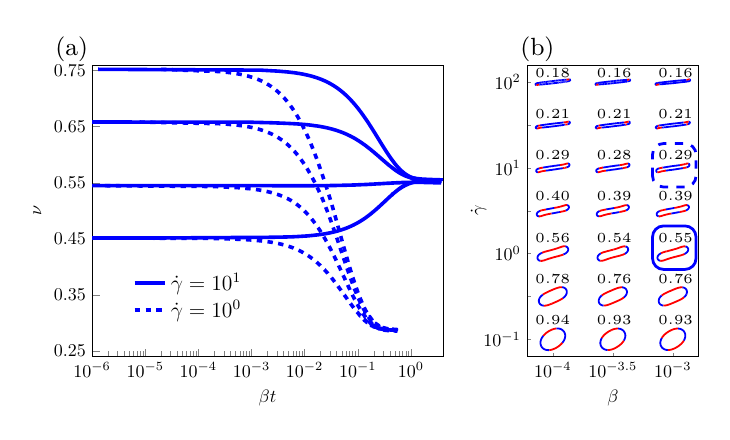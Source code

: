 \begin{tikzpicture}[scale=0.65]

\pgfmathsetlengthmacro\MajorTickLength{
      \pgfkeysvalueof{/pgfplots/major tick length} * 0.5
    }


\begin{axis}[
  at = {(0.0cm,0.0cm)},
  xmin = 1e-6,
  xmax = 4e+0,
  xtick = {1e-6,1e-5,1e-4,1e-3,1e-2,1e-1,1e0},
%    xticklabels = {$$},
  ymin = 0.24,
  ymax = 0.76,
  ytick = {0.25,0.35,0.45,0.55,0.65,0.75},
  xlabel = {$\beta t$},
  ylabel = {$\nu$},
  ylabel near ticks,
  xmode = log,
  xtick pos = left,
  ytick pos = left,
  legend entries={$\dot{\gamma} = 10^{1}$,,,,$\dot{\gamma} = 10^{0}$},
  legend cell align=left,
  legend style={draw=none,font=\large,fill=none},
  legend style={at={(0.1,0.1)},anchor=south west} 
]

\addplot[blue, line width=2pt] coordinates{
(2.314e-07,4.513e-01)
(2.203e-05,4.514e-01)
(7.312e-04,4.523e-01)
(2.156e-03,4.526e-01)
(3.4e-03,4.529e-01)
(4.66e-03,4.532e-01)
(5.933e-03,4.535e-01)
(7.213e-03,4.539e-01)
(8.496e-03,4.543e-01)
(9.781e-03,4.547e-01)
(1.107e-02,4.55e-01)
(1.235e-02,4.554e-01)
(1.364e-02,4.558e-01)
(1.492e-02,4.562e-01)
(1.62e-02,4.566e-01)
(1.749e-02,4.569e-01)
(1.877e-02,4.573e-01)
(2.006e-02,4.577e-01)
(2.134e-02,4.581e-01)
(2.262e-02,4.584e-01)
(2.39e-02,4.588e-01)
(2.518e-02,4.592e-01)
(2.647e-02,4.595e-01)
(2.775e-02,4.599e-01)
(2.903e-02,4.603e-01)
(3.031e-02,4.606e-01)
(3.159e-02,4.61e-01)
(3.287e-02,4.614e-01)
(3.415e-02,4.617e-01)
(3.543e-02,4.621e-01)
(3.671e-02,4.624e-01)
(3.799e-02,4.628e-01)
(3.927e-02,4.631e-01)
(4.055e-02,4.635e-01)
(4.183e-02,4.638e-01)
(4.31e-02,4.642e-01)
(4.438e-02,4.646e-01)
(4.566e-02,4.649e-01)
(4.694e-02,4.652e-01)
(4.821e-02,4.656e-01)
(4.949e-02,4.659e-01)
(5.077e-02,4.663e-01)
(5.204e-02,4.666e-01)
(5.332e-02,4.67e-01)
(5.459e-02,4.673e-01)
(5.587e-02,4.676e-01)
(5.715e-02,4.68e-01)
(5.842e-02,4.683e-01)
(5.97e-02,4.686e-01)
(6.097e-02,4.69e-01)
(6.224e-02,4.693e-01)
(6.352e-02,4.696e-01)
(6.479e-02,4.7e-01)
(6.607e-02,4.703e-01)
(6.734e-02,4.706e-01)
(6.861e-02,4.709e-01)
(6.989e-02,4.713e-01)
(7.116e-02,4.716e-01)
(7.243e-02,4.719e-01)
(7.37e-02,4.722e-01)
(7.498e-02,4.726e-01)
(7.625e-02,4.729e-01)
(7.752e-02,4.732e-01)
(7.879e-02,4.735e-01)
(8.006e-02,4.738e-01)
(8.133e-02,4.741e-01)
(8.261e-02,4.744e-01)
(8.388e-02,4.747e-01)
(8.515e-02,4.751e-01)
(8.642e-02,4.754e-01)
(8.769e-02,4.757e-01)
(8.896e-02,4.76e-01)
(9.023e-02,4.763e-01)
(9.15e-02,4.766e-01)
(9.277e-02,4.769e-01)
(9.404e-02,4.772e-01)
(9.53e-02,4.775e-01)
(9.657e-02,4.778e-01)
(9.784e-02,4.781e-01)
(9.911e-02,4.784e-01)
(1.004e-01,4.787e-01)
(1.016e-01,4.79e-01)
(1.029e-01,4.793e-01)
(1.042e-01,4.796e-01)
(1.054e-01,4.798e-01)
(1.067e-01,4.801e-01)
(1.08e-01,4.804e-01)
(1.093e-01,4.807e-01)
(1.105e-01,4.81e-01)
(1.118e-01,4.813e-01)
(1.131e-01,4.816e-01)
(1.143e-01,4.819e-01)
(1.156e-01,4.821e-01)
(1.169e-01,4.824e-01)
(1.181e-01,4.827e-01)
(1.194e-01,4.83e-01)
(1.207e-01,4.833e-01)
(1.219e-01,4.835e-01)
(1.232e-01,4.838e-01)
(1.245e-01,4.841e-01)
(1.257e-01,4.844e-01)
(1.27e-01,4.846e-01)
(1.282e-01,4.849e-01)
(1.295e-01,4.852e-01)
(1.308e-01,4.854e-01)
(1.321e-01,4.857e-01)
(1.333e-01,4.86e-01)
(1.346e-01,4.862e-01)
(1.358e-01,4.865e-01)
(1.371e-01,4.868e-01)
(1.384e-01,4.87e-01)
(1.396e-01,4.873e-01)
(1.409e-01,4.876e-01)
(1.422e-01,4.878e-01)
(1.434e-01,4.881e-01)
(1.447e-01,4.884e-01)
(1.46e-01,4.886e-01)
(1.472e-01,4.889e-01)
(1.485e-01,4.891e-01)
(1.498e-01,4.894e-01)
(1.51e-01,4.896e-01)
(1.523e-01,4.899e-01)
(1.535e-01,4.901e-01)
(1.548e-01,4.904e-01)
(1.561e-01,4.906e-01)
(1.573e-01,4.909e-01)
(1.586e-01,4.911e-01)
(1.599e-01,4.914e-01)
(1.611e-01,4.916e-01)
(1.624e-01,4.919e-01)
(1.636e-01,4.921e-01)
(1.649e-01,4.924e-01)
(1.662e-01,4.926e-01)
(1.674e-01,4.929e-01)
(1.687e-01,4.931e-01)
(1.7e-01,4.933e-01)
(1.712e-01,4.936e-01)
(1.725e-01,4.938e-01)
(1.737e-01,4.941e-01)
(1.75e-01,4.943e-01)
(1.763e-01,4.945e-01)
(1.775e-01,4.948e-01)
(1.788e-01,4.95e-01)
(1.8e-01,4.952e-01)
(1.813e-01,4.955e-01)
(1.826e-01,4.957e-01)
(1.838e-01,4.959e-01)
(1.851e-01,4.962e-01)
(1.863e-01,4.964e-01)
(1.876e-01,4.966e-01)
(1.889e-01,4.968e-01)
(1.901e-01,4.971e-01)
(1.914e-01,4.973e-01)
(1.927e-01,4.975e-01)
(1.939e-01,4.977e-01)
(1.952e-01,4.98e-01)
(1.964e-01,4.982e-01)
(1.977e-01,4.984e-01)
(1.99e-01,4.986e-01)
(2.002e-01,4.988e-01)
(2.015e-01,4.991e-01)
(2.027e-01,4.993e-01)
(2.04e-01,4.995e-01)
(2.053e-01,4.997e-01)
(2.065e-01,4.999e-01)
(2.078e-01,5.001e-01)
(2.09e-01,5.003e-01)
(2.103e-01,5.006e-01)
(2.115e-01,5.008e-01)
(2.128e-01,5.01e-01)
(2.141e-01,5.012e-01)
(2.153e-01,5.014e-01)
(2.166e-01,5.016e-01)
(2.179e-01,5.018e-01)
(2.191e-01,5.02e-01)
(2.204e-01,5.022e-01)
(2.216e-01,5.024e-01)
(2.229e-01,5.027e-01)
(2.241e-01,5.029e-01)
(2.254e-01,5.03e-01)
(2.267e-01,5.033e-01)
(2.279e-01,5.035e-01)
(2.292e-01,5.037e-01)
(2.304e-01,5.039e-01)
(2.317e-01,5.041e-01)
(2.33e-01,5.043e-01)
(2.342e-01,5.045e-01)
(2.355e-01,5.046e-01)
(2.367e-01,5.048e-01)
(2.38e-01,5.05e-01)
(2.393e-01,5.052e-01)
(2.405e-01,5.054e-01)
(2.418e-01,5.056e-01)
(2.43e-01,5.058e-01)
(2.443e-01,5.06e-01)
(2.455e-01,5.062e-01)
(2.468e-01,5.064e-01)
(2.481e-01,5.066e-01)
(2.493e-01,5.068e-01)
(2.506e-01,5.07e-01)
(2.518e-01,5.072e-01)
(2.531e-01,5.073e-01)
(2.544e-01,5.075e-01)
(2.556e-01,5.077e-01)
(2.569e-01,5.079e-01)
(2.581e-01,5.081e-01)
(2.594e-01,5.083e-01)
(2.607e-01,5.084e-01)
(2.619e-01,5.086e-01)
(2.632e-01,5.088e-01)
(2.644e-01,5.09e-01)
(2.657e-01,5.092e-01)
(2.669e-01,5.093e-01)
(2.682e-01,5.095e-01)
(2.695e-01,5.097e-01)
(2.707e-01,5.099e-01)
(2.72e-01,5.101e-01)
(2.732e-01,5.102e-01)
(2.745e-01,5.104e-01)
(2.757e-01,5.106e-01)
(2.77e-01,5.107e-01)
(2.783e-01,5.109e-01)
(2.795e-01,5.111e-01)
(2.808e-01,5.113e-01)
(2.82e-01,5.114e-01)
(2.833e-01,5.116e-01)
(2.845e-01,5.118e-01)
(2.858e-01,5.12e-01)
(2.871e-01,5.121e-01)
(2.883e-01,5.123e-01)
(2.896e-01,5.125e-01)
(2.908e-01,5.126e-01)
(2.921e-01,5.128e-01)
(2.933e-01,5.13e-01)
(2.946e-01,5.131e-01)
(2.959e-01,5.133e-01)
(2.971e-01,5.134e-01)
(2.984e-01,5.136e-01)
(2.996e-01,5.138e-01)
(3.009e-01,5.139e-01)
(3.022e-01,5.141e-01)
(3.034e-01,5.143e-01)
(3.047e-01,5.144e-01)
(3.059e-01,5.146e-01)
(3.072e-01,5.147e-01)
(3.084e-01,5.149e-01)
(3.097e-01,5.15e-01)
(3.11e-01,5.152e-01)
(3.122e-01,5.154e-01)
(3.135e-01,5.155e-01)
(3.147e-01,5.157e-01)
(3.16e-01,5.158e-01)
(3.172e-01,5.16e-01)
(3.185e-01,5.161e-01)
(3.197e-01,5.163e-01)
(3.21e-01,5.164e-01)
(3.223e-01,5.166e-01)
(3.235e-01,5.167e-01)
(3.248e-01,5.169e-01)
(3.26e-01,5.17e-01)
(3.273e-01,5.172e-01)
(3.285e-01,5.173e-01)
(3.298e-01,5.175e-01)
(3.311e-01,5.176e-01)
(3.323e-01,5.178e-01)
(3.336e-01,5.179e-01)
(3.348e-01,5.181e-01)
(3.361e-01,5.182e-01)
(3.373e-01,5.183e-01)
(3.386e-01,5.185e-01)
(3.399e-01,5.186e-01)
(3.411e-01,5.188e-01)
(3.424e-01,5.189e-01)
(3.436e-01,5.191e-01)
(3.449e-01,5.192e-01)
(3.462e-01,5.193e-01)
(3.474e-01,5.195e-01)
(3.487e-01,5.196e-01)
(3.499e-01,5.197e-01)
(3.512e-01,5.199e-01)
(3.524e-01,5.2e-01)
(3.537e-01,5.202e-01)
(3.55e-01,5.203e-01)
(3.562e-01,5.204e-01)
(3.575e-01,5.206e-01)
(3.587e-01,5.207e-01)
(3.6e-01,5.208e-01)
(3.612e-01,5.21e-01)
(3.625e-01,5.211e-01)
(3.638e-01,5.212e-01)
(3.65e-01,5.214e-01)
(3.663e-01,5.215e-01)
(3.675e-01,5.216e-01)
(3.688e-01,5.218e-01)
(3.7e-01,5.219e-01)
(3.713e-01,5.22e-01)
(3.725e-01,5.222e-01)
(3.738e-01,5.223e-01)
(3.751e-01,5.224e-01)
(3.763e-01,5.225e-01)
(3.776e-01,5.227e-01)
(3.788e-01,5.228e-01)
(3.801e-01,5.229e-01)
(3.813e-01,5.231e-01)
(3.826e-01,5.232e-01)
(3.839e-01,5.233e-01)
(3.851e-01,5.234e-01)
(3.864e-01,5.236e-01)
(3.876e-01,5.237e-01)
(3.889e-01,5.238e-01)
(3.901e-01,5.239e-01)
(3.914e-01,5.24e-01)
(3.927e-01,5.242e-01)
(3.939e-01,5.243e-01)
(3.952e-01,5.244e-01)
(3.964e-01,5.245e-01)
(3.977e-01,5.246e-01)
(3.99e-01,5.248e-01)
(4.002e-01,5.249e-01)
(4.015e-01,5.25e-01)
(4.027e-01,5.251e-01)
(4.04e-01,5.252e-01)
(4.052e-01,5.253e-01)
(4.065e-01,5.255e-01)
(4.077e-01,5.256e-01)
(4.09e-01,5.257e-01)
(4.103e-01,5.258e-01)
(4.115e-01,5.259e-01)
(4.128e-01,5.26e-01)
(4.14e-01,5.261e-01)
(4.153e-01,5.263e-01)
(4.165e-01,5.264e-01)
(4.178e-01,5.265e-01)
(4.191e-01,5.266e-01)
(4.203e-01,5.267e-01)
(4.216e-01,5.268e-01)
(4.228e-01,5.269e-01)
(4.241e-01,5.27e-01)
(4.253e-01,5.271e-01)
(4.266e-01,5.273e-01)
(4.279e-01,5.274e-01)
(4.291e-01,5.275e-01)
(4.304e-01,5.276e-01)
(4.316e-01,5.277e-01)
(4.329e-01,5.278e-01)
(4.341e-01,5.279e-01)
(4.354e-01,5.28e-01)
(4.367e-01,5.281e-01)
(4.379e-01,5.282e-01)
(4.392e-01,5.283e-01)
(4.404e-01,5.284e-01)
(4.417e-01,5.285e-01)
(4.429e-01,5.286e-01)
(4.442e-01,5.287e-01)
(4.455e-01,5.288e-01)
(4.467e-01,5.29e-01)
(4.48e-01,5.29e-01)
(4.492e-01,5.292e-01)
(4.505e-01,5.293e-01)
(4.518e-01,5.293e-01)
(4.53e-01,5.295e-01)
(4.543e-01,5.295e-01)
(4.555e-01,5.296e-01)
(4.568e-01,5.298e-01)
(4.58e-01,5.298e-01)
(4.593e-01,5.3e-01)
(4.606e-01,5.301e-01)
(4.618e-01,5.301e-01)
(4.631e-01,5.302e-01)
(4.643e-01,5.303e-01)
(4.656e-01,5.304e-01)
(4.668e-01,5.305e-01)
(4.681e-01,5.306e-01)
(4.694e-01,5.307e-01)
(4.706e-01,5.308e-01)
(4.719e-01,5.309e-01)
(4.731e-01,5.31e-01)
(4.744e-01,5.311e-01)
(4.756e-01,5.312e-01)
(4.769e-01,5.313e-01)
(4.782e-01,5.314e-01)
(4.794e-01,5.315e-01)
(4.807e-01,5.316e-01)
(4.819e-01,5.316e-01)
(4.832e-01,5.317e-01)
(4.844e-01,5.318e-01)
(4.857e-01,5.319e-01)
(4.87e-01,5.32e-01)
(4.882e-01,5.321e-01)
(4.895e-01,5.322e-01)
(4.907e-01,5.323e-01)
(4.92e-01,5.324e-01)
(4.932e-01,5.325e-01)
(4.945e-01,5.325e-01)
(4.958e-01,5.326e-01)
(4.97e-01,5.327e-01)
(4.983e-01,5.328e-01)
(4.995e-01,5.329e-01)
(5.008e-01,5.33e-01)
(5.021e-01,5.331e-01)
(5.033e-01,5.332e-01)
(5.046e-01,5.332e-01)
(5.058e-01,5.333e-01)
(5.071e-01,5.334e-01)
(5.083e-01,5.335e-01)
(5.096e-01,5.336e-01)
(5.109e-01,5.337e-01)
(5.121e-01,5.337e-01)
(5.134e-01,5.338e-01)
(5.146e-01,5.339e-01)
(5.159e-01,5.34e-01)
(5.171e-01,5.341e-01)
(5.184e-01,5.341e-01)
(5.197e-01,5.342e-01)
(5.209e-01,5.343e-01)
(5.222e-01,5.344e-01)
(5.234e-01,5.345e-01)
(5.247e-01,5.346e-01)
(5.26e-01,5.346e-01)
(5.272e-01,5.347e-01)
(5.285e-01,5.348e-01)
(5.297e-01,5.349e-01)
(5.31e-01,5.349e-01)
(5.322e-01,5.35e-01)
(5.335e-01,5.351e-01)
(5.348e-01,5.352e-01)
(5.36e-01,5.353e-01)
(5.373e-01,5.353e-01)
(5.385e-01,5.354e-01)
(5.398e-01,5.355e-01)
(5.41e-01,5.356e-01)
(5.423e-01,5.356e-01)
(5.436e-01,5.357e-01)
(5.448e-01,5.358e-01)
(5.461e-01,5.359e-01)
(5.473e-01,5.359e-01)
(5.486e-01,5.36e-01)
(5.498e-01,5.361e-01)
(5.511e-01,5.362e-01)
(5.524e-01,5.362e-01)
(5.536e-01,5.363e-01)
(5.549e-01,5.364e-01)
(5.561e-01,5.364e-01)
(5.574e-01,5.365e-01)
(5.587e-01,5.366e-01)
(5.599e-01,5.367e-01)
(5.612e-01,5.367e-01)
(5.624e-01,5.368e-01)
(5.637e-01,5.369e-01)
(5.649e-01,5.369e-01)
(5.662e-01,5.37e-01)
(5.675e-01,5.371e-01)
(5.687e-01,5.372e-01)
(5.7e-01,5.372e-01)
(5.712e-01,5.373e-01)
(5.725e-01,5.374e-01)
(5.738e-01,5.374e-01)
(5.75e-01,5.375e-01)
(5.763e-01,5.376e-01)
(5.775e-01,5.376e-01)
(5.788e-01,5.377e-01)
(5.801e-01,5.378e-01)
(5.813e-01,5.378e-01)
(5.826e-01,5.379e-01)
(5.838e-01,5.38e-01)
(5.851e-01,5.38e-01)
(5.864e-01,5.381e-01)
(5.876e-01,5.381e-01)
(5.889e-01,5.382e-01)
(5.901e-01,5.383e-01)
(5.914e-01,5.383e-01)
(5.926e-01,5.384e-01)
(5.939e-01,5.385e-01)
(5.952e-01,5.385e-01)
(5.964e-01,5.386e-01)
(5.977e-01,5.387e-01)
(5.989e-01,5.387e-01)
(6.002e-01,5.388e-01)
(6.014e-01,5.388e-01)
(6.027e-01,5.389e-01)
(6.04e-01,5.39e-01)
(6.052e-01,5.39e-01)
(6.065e-01,5.391e-01)
(6.077e-01,5.392e-01)
(6.09e-01,5.392e-01)
(6.103e-01,5.393e-01)
(6.115e-01,5.393e-01)
(6.128e-01,5.394e-01)
(6.14e-01,5.395e-01)
(6.153e-01,5.395e-01)
(6.166e-01,5.396e-01)
(6.178e-01,5.396e-01)
(6.191e-01,5.397e-01)
(6.203e-01,5.398e-01)
(6.216e-01,5.398e-01)
(6.229e-01,5.399e-01)
(6.241e-01,5.399e-01)
(6.254e-01,5.4e-01)
(6.266e-01,5.401e-01)
(6.279e-01,5.401e-01)
(6.292e-01,5.402e-01)
(6.304e-01,5.402e-01)
(6.317e-01,5.403e-01)
(6.329e-01,5.403e-01)
(6.342e-01,5.404e-01)
(6.354e-01,5.404e-01)
(6.367e-01,5.405e-01)
(6.38e-01,5.405e-01)
(6.392e-01,5.406e-01)
(6.405e-01,5.407e-01)
(6.417e-01,5.407e-01)
(6.43e-01,5.408e-01)
(6.443e-01,5.408e-01)
(6.455e-01,5.409e-01)
(6.468e-01,5.409e-01)
(6.48e-01,5.41e-01)
(6.493e-01,5.41e-01)
(6.505e-01,5.411e-01)
(6.518e-01,5.412e-01)
(6.531e-01,5.412e-01)
(6.543e-01,5.412e-01)
(6.556e-01,5.413e-01)
(6.569e-01,5.413e-01)
(6.581e-01,5.414e-01)
(6.594e-01,5.415e-01)
(6.606e-01,5.415e-01)
(6.619e-01,5.416e-01)
(6.631e-01,5.416e-01)
(6.644e-01,5.417e-01)
(6.657e-01,5.417e-01)
(6.669e-01,5.418e-01)
(6.682e-01,5.418e-01)
(6.694e-01,5.419e-01)
(6.707e-01,5.419e-01)
(6.72e-01,5.42e-01)
(6.732e-01,5.42e-01)
(6.745e-01,5.421e-01)
(6.757e-01,5.421e-01)
(6.77e-01,5.422e-01)
(6.783e-01,5.422e-01)
(6.795e-01,5.423e-01)
(6.808e-01,5.423e-01)
(6.82e-01,5.423e-01)
(6.833e-01,5.424e-01)
(6.846e-01,5.425e-01)
(6.858e-01,5.425e-01)
(6.871e-01,5.425e-01)
(6.883e-01,5.426e-01)
(6.896e-01,5.426e-01)
(6.909e-01,5.427e-01)
(6.921e-01,5.427e-01)
(6.934e-01,5.428e-01)
(6.946e-01,5.428e-01)
(6.959e-01,5.429e-01)
(6.971e-01,5.429e-01)
(6.984e-01,5.429e-01)
(6.997e-01,5.43e-01)
(7.009e-01,5.43e-01)
(7.022e-01,5.431e-01)
(7.035e-01,5.431e-01)
(7.047e-01,5.432e-01)
(7.06e-01,5.432e-01)
(7.072e-01,5.433e-01)
(7.085e-01,5.433e-01)
(7.098e-01,5.434e-01)
(7.11e-01,5.434e-01)
(7.123e-01,5.434e-01)
(7.135e-01,5.435e-01)
(7.148e-01,5.435e-01)
(7.16e-01,5.436e-01)
(7.173e-01,5.436e-01)
(7.186e-01,5.437e-01)
(7.198e-01,5.437e-01)
(7.211e-01,5.437e-01)
(7.223e-01,5.438e-01)
(7.236e-01,5.438e-01)
(7.249e-01,5.439e-01)
(7.261e-01,5.439e-01)
(7.274e-01,5.439e-01)
(7.287e-01,5.44e-01)
(7.299e-01,5.44e-01)
(7.312e-01,5.441e-01)
(7.324e-01,5.441e-01)
(7.337e-01,5.441e-01)
(7.349e-01,5.442e-01)
(7.362e-01,5.442e-01)
(7.375e-01,5.443e-01)
(7.387e-01,5.443e-01)
(7.4e-01,5.444e-01)
(7.412e-01,5.444e-01)
(7.425e-01,5.444e-01)
(7.438e-01,5.445e-01)
(7.45e-01,5.445e-01)
(7.463e-01,5.446e-01)
(7.476e-01,5.446e-01)
(7.488e-01,5.446e-01)
(7.501e-01,5.447e-01)
(7.513e-01,5.447e-01)
(7.526e-01,5.447e-01)
(7.538e-01,5.448e-01)
(7.551e-01,5.448e-01)
(7.564e-01,5.449e-01)
(7.576e-01,5.449e-01)
(7.589e-01,5.449e-01)
(7.601e-01,5.45e-01)
(7.614e-01,5.45e-01)
(7.627e-01,5.45e-01)
(7.639e-01,5.451e-01)
(7.652e-01,5.451e-01)
(7.665e-01,5.451e-01)
(7.677e-01,5.452e-01)
(7.69e-01,5.452e-01)
(7.702e-01,5.452e-01)
(7.715e-01,5.453e-01)
(7.728e-01,5.453e-01)
(7.74e-01,5.454e-01)
(7.753e-01,5.454e-01)
(7.765e-01,5.454e-01)
(7.778e-01,5.455e-01)
(7.791e-01,5.455e-01)
(7.803e-01,5.455e-01)
(7.816e-01,5.456e-01)
(7.828e-01,5.456e-01)
(7.841e-01,5.456e-01)
(7.854e-01,5.457e-01)
(7.866e-01,5.457e-01)
(7.879e-01,5.457e-01)
(7.891e-01,5.458e-01)
(7.904e-01,5.458e-01)
(7.917e-01,5.458e-01)
(7.929e-01,5.459e-01)
(7.942e-01,5.459e-01)
(7.955e-01,5.459e-01)
(7.967e-01,5.46e-01)
(7.98e-01,5.46e-01)
(7.992e-01,5.46e-01)
(8.005e-01,5.461e-01)
(8.018e-01,5.461e-01)
(8.03e-01,5.461e-01)
(8.043e-01,5.462e-01)
(8.055e-01,5.462e-01)
(8.068e-01,5.462e-01)
(8.081e-01,5.463e-01)
(8.093e-01,5.463e-01)
(8.106e-01,5.463e-01)
(8.118e-01,5.463e-01)
(8.131e-01,5.464e-01)
(8.144e-01,5.464e-01)
(8.156e-01,5.464e-01)
(8.169e-01,5.465e-01)
(8.181e-01,5.465e-01)
(8.194e-01,5.465e-01)
(8.207e-01,5.466e-01)
(8.219e-01,5.466e-01)
(8.232e-01,5.466e-01)
(8.244e-01,5.467e-01)
(8.257e-01,5.467e-01)
(8.27e-01,5.467e-01)
(8.282e-01,5.467e-01)
(8.295e-01,5.468e-01)
(8.307e-01,5.468e-01)
(8.32e-01,5.468e-01)
(8.333e-01,5.469e-01)
(8.345e-01,5.469e-01)
(8.358e-01,5.469e-01)
(8.37e-01,5.47e-01)
(8.383e-01,5.47e-01)
(8.396e-01,5.47e-01)
(8.408e-01,5.47e-01)
(8.421e-01,5.471e-01)
(8.434e-01,5.471e-01)
(8.446e-01,5.471e-01)
(8.459e-01,5.471e-01)
(8.471e-01,5.472e-01)
(8.484e-01,5.472e-01)
(8.497e-01,5.472e-01)
(8.509e-01,5.473e-01)
(8.522e-01,5.473e-01)
(8.534e-01,5.473e-01)
(8.547e-01,5.473e-01)
(8.56e-01,5.474e-01)
(8.572e-01,5.474e-01)
(8.585e-01,5.474e-01)
(8.598e-01,5.474e-01)
(8.61e-01,5.475e-01)
(8.623e-01,5.475e-01)
(8.635e-01,5.475e-01)
(8.648e-01,5.476e-01)
(8.661e-01,5.476e-01)
(8.673e-01,5.476e-01)
(8.686e-01,5.476e-01)
(8.698e-01,5.476e-01)
(8.711e-01,5.477e-01)
(8.724e-01,5.477e-01)
(8.736e-01,5.477e-01)
(8.749e-01,5.478e-01)
(8.761e-01,5.478e-01)
(8.774e-01,5.478e-01)
(8.787e-01,5.478e-01)
(8.799e-01,5.479e-01)
(8.812e-01,5.479e-01)
(8.825e-01,5.479e-01)
(8.837e-01,5.479e-01)
(8.85e-01,5.479e-01)
(8.862e-01,5.48e-01)
(8.875e-01,5.48e-01)
(8.887e-01,5.48e-01)
(8.9e-01,5.481e-01)
(8.913e-01,5.481e-01)
(8.925e-01,5.481e-01)
(8.938e-01,5.481e-01)
(8.951e-01,5.481e-01)
(8.963e-01,5.482e-01)
(8.976e-01,5.482e-01)
(8.988e-01,5.482e-01)
(9.001e-01,5.482e-01)
(9.014e-01,5.483e-01)
(9.026e-01,5.483e-01)
(9.039e-01,5.483e-01)
(9.052e-01,5.483e-01)
(9.064e-01,5.484e-01)
(9.077e-01,5.484e-01)
(9.089e-01,5.484e-01)
(9.102e-01,5.484e-01)
(9.115e-01,5.484e-01)
(9.127e-01,5.485e-01)
(9.14e-01,5.485e-01)
(9.152e-01,5.485e-01)
(9.165e-01,5.485e-01)
(9.178e-01,5.486e-01)
(9.19e-01,5.486e-01)
(9.203e-01,5.486e-01)
(9.216e-01,5.486e-01)
(9.228e-01,5.486e-01)
(9.241e-01,5.487e-01)
(9.253e-01,5.487e-01)
(9.266e-01,5.487e-01)
(9.279e-01,5.487e-01)
(9.291e-01,5.487e-01)
(9.304e-01,5.488e-01)
(9.316e-01,5.488e-01)
(9.329e-01,5.488e-01)
(9.342e-01,5.488e-01)
(9.354e-01,5.489e-01)
(9.367e-01,5.489e-01)
(9.38e-01,5.489e-01)
(9.392e-01,5.489e-01)
(9.405e-01,5.489e-01)
(9.417e-01,5.489e-01)
(9.43e-01,5.49e-01)
(9.443e-01,5.49e-01)
(9.455e-01,5.49e-01)
(9.468e-01,5.49e-01)
(9.48e-01,5.49e-01)
(9.493e-01,5.491e-01)
(9.506e-01,5.491e-01)
(9.518e-01,5.491e-01)
(9.531e-01,5.491e-01)
(9.543e-01,5.491e-01)
(9.556e-01,5.492e-01)
(9.569e-01,5.492e-01)
(9.581e-01,5.492e-01)
(9.594e-01,5.492e-01)
(9.607e-01,5.492e-01)
(9.619e-01,5.493e-01)
(9.632e-01,5.493e-01)
(9.644e-01,5.493e-01)
(9.657e-01,5.493e-01)
(9.67e-01,5.493e-01)
(9.682e-01,5.494e-01)
(9.695e-01,5.494e-01)
(9.707e-01,5.494e-01)
(9.72e-01,5.494e-01)
(9.733e-01,5.494e-01)
(9.745e-01,5.494e-01)
(9.758e-01,5.495e-01)
(9.771e-01,5.495e-01)
(9.783e-01,5.495e-01)
(9.796e-01,5.495e-01)
(9.808e-01,5.495e-01)
(9.821e-01,5.495e-01)
(9.834e-01,5.496e-01)
(9.846e-01,5.496e-01)
(9.859e-01,5.496e-01)
(9.871e-01,5.496e-01)
(9.884e-01,5.496e-01)
(9.897e-01,5.497e-01)
(9.909e-01,5.497e-01)
(9.922e-01,5.497e-01)
(9.935e-01,5.497e-01)
(9.947e-01,5.497e-01)
(9.96e-01,5.497e-01)
(9.973e-01,5.497e-01)
(9.985e-01,5.498e-01)
(9.998e-01,5.498e-01)
(1.001e+00,5.498e-01)
(1.002e+00,5.498e-01)
(1.004e+00,5.498e-01)
(1.005e+00,5.498e-01)
(1.006e+00,5.499e-01)
(1.007e+00,5.499e-01)
(1.009e+00,5.499e-01)
(1.01e+00,5.499e-01)
(1.011e+00,5.499e-01)
(1.012e+00,5.5e-01)
(1.014e+00,5.5e-01)
(1.015e+00,5.5e-01)
(1.016e+00,5.5e-01)
(1.017e+00,5.5e-01)
(1.019e+00,5.5e-01)
(1.02e+00,5.5e-01)
(1.021e+00,5.501e-01)
(1.022e+00,5.501e-01)
(1.024e+00,5.501e-01)
(1.025e+00,5.501e-01)
(1.026e+00,5.501e-01)
(1.028e+00,5.501e-01)
(1.029e+00,5.502e-01)
(1.03e+00,5.502e-01)
(1.031e+00,5.502e-01)
(1.033e+00,5.502e-01)
(1.034e+00,5.502e-01)
(1.035e+00,5.502e-01)
(1.036e+00,5.502e-01)
(1.038e+00,5.503e-01)
(1.039e+00,5.503e-01)
(1.04e+00,5.503e-01)
(1.041e+00,5.503e-01)
(1.043e+00,5.503e-01)
(1.044e+00,5.503e-01)
(1.045e+00,5.503e-01)
(1.046e+00,5.503e-01)
(1.048e+00,5.504e-01)
(1.049e+00,5.504e-01)
(1.05e+00,5.504e-01)
(1.052e+00,5.504e-01)
(1.053e+00,5.504e-01)
(1.054e+00,5.504e-01)
(1.055e+00,5.505e-01)
(1.057e+00,5.505e-01)
(1.058e+00,5.505e-01)
(1.059e+00,5.505e-01)
(1.06e+00,5.505e-01)
(1.062e+00,5.505e-01)
(1.063e+00,5.505e-01)
(1.064e+00,5.505e-01)
(1.065e+00,5.505e-01)
(1.067e+00,5.506e-01)
(1.068e+00,5.506e-01)
(1.069e+00,5.506e-01)
(1.07e+00,5.506e-01)
(1.072e+00,5.506e-01)
(1.073e+00,5.506e-01)
(1.074e+00,5.506e-01)
(1.075e+00,5.507e-01)
(1.077e+00,5.507e-01)
(1.078e+00,5.507e-01)
(1.079e+00,5.507e-01)
(1.081e+00,5.507e-01)
(1.082e+00,5.507e-01)
(1.083e+00,5.507e-01)
(1.084e+00,5.508e-01)
(1.086e+00,5.508e-01)
(1.087e+00,5.508e-01)
(1.088e+00,5.508e-01)
(1.089e+00,5.508e-01)
(1.091e+00,5.508e-01)
(1.092e+00,5.508e-01)
(1.093e+00,5.508e-01)
(1.094e+00,5.508e-01)
(1.096e+00,5.509e-01)
(1.097e+00,5.509e-01)
(1.098e+00,5.509e-01)
(1.099e+00,5.509e-01)
(1.101e+00,5.509e-01)
(1.102e+00,5.509e-01)
(1.103e+00,5.509e-01)
(1.105e+00,5.509e-01)
(1.106e+00,5.51e-01)
(1.107e+00,5.51e-01)
(1.108e+00,5.51e-01)
(1.11e+00,5.51e-01)
(1.111e+00,5.51e-01)
(1.112e+00,5.51e-01)
(1.113e+00,5.51e-01)
(1.115e+00,5.51e-01)
(1.116e+00,5.51e-01)
(1.117e+00,5.511e-01)
(1.118e+00,5.511e-01)
(1.12e+00,5.511e-01)
(1.121e+00,5.511e-01)
(1.122e+00,5.511e-01)
(1.123e+00,5.511e-01)
(1.125e+00,5.511e-01)
(1.126e+00,5.511e-01)
(1.127e+00,5.511e-01)
(1.129e+00,5.511e-01)
(1.13e+00,5.512e-01)
(1.131e+00,5.512e-01)
(1.132e+00,5.512e-01)
(1.134e+00,5.512e-01)
(1.135e+00,5.512e-01)
(1.136e+00,5.512e-01)
(1.137e+00,5.512e-01)
(1.139e+00,5.512e-01)
(1.14e+00,5.512e-01)
(1.141e+00,5.513e-01)
(1.142e+00,5.513e-01)
(1.144e+00,5.513e-01)
(1.145e+00,5.513e-01)
(1.146e+00,5.513e-01)
(1.147e+00,5.513e-01)
(1.149e+00,5.513e-01)
(1.15e+00,5.513e-01)
(1.151e+00,5.513e-01)
(1.153e+00,5.513e-01)
(1.154e+00,5.513e-01)
(1.155e+00,5.514e-01)
(1.156e+00,5.514e-01)
(1.157e+00,5.514e-01)
(1.159e+00,5.514e-01)
(1.16e+00,5.514e-01)
(1.161e+00,5.514e-01)
(1.163e+00,5.514e-01)
(1.164e+00,5.514e-01)
(1.165e+00,5.514e-01)
(1.166e+00,5.514e-01)
(1.168e+00,5.514e-01)
(1.169e+00,5.515e-01)
(1.17e+00,5.515e-01)
(1.171e+00,5.515e-01)
(1.173e+00,5.515e-01)
(1.174e+00,5.515e-01)
(1.175e+00,5.515e-01)
(1.177e+00,5.515e-01)
(1.178e+00,5.515e-01)
(1.179e+00,5.515e-01)
(1.18e+00,5.515e-01)
(1.181e+00,5.516e-01)
(1.183e+00,5.516e-01)
(1.184e+00,5.516e-01)
(1.185e+00,5.516e-01)
(1.187e+00,5.516e-01)
(1.188e+00,5.516e-01)
(1.189e+00,5.516e-01)
(1.19e+00,5.516e-01)
(1.192e+00,5.516e-01)
(1.193e+00,5.516e-01)
(1.194e+00,5.516e-01)
(1.195e+00,5.516e-01)
(1.197e+00,5.516e-01)
(1.198e+00,5.517e-01)
(1.199e+00,5.517e-01)
(1.2e+00,5.517e-01)
(1.202e+00,5.517e-01)
(1.203e+00,5.517e-01)
(1.204e+00,5.517e-01)
(1.206e+00,5.517e-01)
(1.207e+00,5.517e-01)
(1.208e+00,5.517e-01)
(1.209e+00,5.517e-01)
(1.211e+00,5.517e-01)
(1.212e+00,5.518e-01)
(1.213e+00,5.518e-01)
(1.214e+00,5.518e-01)
(1.216e+00,5.518e-01)
(1.217e+00,5.518e-01)
(1.218e+00,5.518e-01)
(1.219e+00,5.518e-01)
(1.221e+00,5.518e-01)
(1.222e+00,5.518e-01)
(1.223e+00,5.518e-01)
(1.224e+00,5.518e-01)
(1.226e+00,5.518e-01)
(1.227e+00,5.518e-01)
(1.228e+00,5.519e-01)
(1.23e+00,5.519e-01)
(1.231e+00,5.519e-01)
(1.232e+00,5.519e-01)
(1.233e+00,5.519e-01)
(1.235e+00,5.519e-01)
(1.236e+00,5.519e-01)
(1.237e+00,5.519e-01)
(1.238e+00,5.519e-01)
(1.24e+00,5.519e-01)
(1.241e+00,5.519e-01)
(1.242e+00,5.519e-01)
(1.243e+00,5.519e-01)
(1.245e+00,5.519e-01)
(1.246e+00,5.519e-01)
(1.247e+00,5.52e-01)
(1.248e+00,5.52e-01)
(1.25e+00,5.52e-01)
(1.251e+00,5.52e-01)
(1.252e+00,5.52e-01)
(1.254e+00,5.52e-01)
(1.255e+00,5.52e-01)
(1.256e+00,5.52e-01)
(1.257e+00,5.52e-01)
(1.259e+00,5.52e-01)
(1.26e+00,5.52e-01)
(1.261e+00,5.52e-01)
(1.262e+00,5.52e-01)
(1.264e+00,5.521e-01)
(1.265e+00,5.521e-01)
(1.266e+00,5.521e-01)
(1.267e+00,5.521e-01)
(1.269e+00,5.521e-01)
(1.27e+00,5.521e-01)
(1.271e+00,5.521e-01)
(1.272e+00,5.521e-01)
(1.274e+00,5.521e-01)
(1.275e+00,5.521e-01)
(1.276e+00,5.521e-01)
(1.278e+00,5.521e-01)
(1.279e+00,5.521e-01)
(1.28e+00,5.521e-01)
(1.281e+00,5.521e-01)
(1.283e+00,5.521e-01)
(1.284e+00,5.521e-01)
(1.285e+00,5.522e-01)
(1.286e+00,5.522e-01)
(1.288e+00,5.522e-01)
(1.289e+00,5.522e-01)
(1.29e+00,5.522e-01)
(1.291e+00,5.522e-01)
(1.293e+00,5.522e-01)
(1.294e+00,5.522e-01)
(1.295e+00,5.522e-01)
(1.296e+00,5.522e-01)
(1.298e+00,5.522e-01)
(1.299e+00,5.522e-01)
(1.3e+00,5.522e-01)
(1.302e+00,5.522e-01)
(1.303e+00,5.522e-01)
(1.304e+00,5.522e-01)
(1.305e+00,5.522e-01)
(1.307e+00,5.522e-01)
(1.308e+00,5.523e-01)
(1.309e+00,5.523e-01)
(1.31e+00,5.523e-01)
(1.312e+00,5.523e-01)
(1.313e+00,5.523e-01)
(1.314e+00,5.523e-01)
(1.315e+00,5.523e-01)
(1.317e+00,5.523e-01)
(1.318e+00,5.523e-01)
(1.319e+00,5.523e-01)
(1.32e+00,5.523e-01)
(1.322e+00,5.523e-01)
(1.323e+00,5.523e-01)
(1.324e+00,5.523e-01)
(1.325e+00,5.523e-01)
(1.327e+00,5.523e-01)
(1.328e+00,5.524e-01)
(1.329e+00,5.524e-01)
(1.331e+00,5.524e-01)
(1.332e+00,5.524e-01)
(1.333e+00,5.524e-01)
(1.334e+00,5.524e-01)
(1.336e+00,5.524e-01)
(1.337e+00,5.524e-01)
(1.338e+00,5.524e-01)
(1.339e+00,5.524e-01)
(1.341e+00,5.524e-01)
(1.342e+00,5.524e-01)
(1.343e+00,5.524e-01)
(1.344e+00,5.524e-01)
(1.346e+00,5.524e-01)
(1.347e+00,5.524e-01)
(1.348e+00,5.524e-01)
(1.349e+00,5.524e-01)
(1.351e+00,5.524e-01)
(1.352e+00,5.524e-01)
(1.353e+00,5.524e-01)
(1.355e+00,5.524e-01)
(1.356e+00,5.524e-01)
(1.357e+00,5.525e-01)
(1.358e+00,5.525e-01)
(1.36e+00,5.525e-01)
(1.361e+00,5.525e-01)
(1.362e+00,5.525e-01)
(1.363e+00,5.525e-01)
(1.365e+00,5.525e-01)
(1.366e+00,5.525e-01)
(1.367e+00,5.525e-01)
(1.368e+00,5.525e-01)
(1.37e+00,5.525e-01)
(1.371e+00,5.525e-01)
(1.372e+00,5.525e-01)
(1.373e+00,5.525e-01)
(1.375e+00,5.525e-01)
(1.376e+00,5.525e-01)
(1.377e+00,5.525e-01)
(1.379e+00,5.525e-01)
(1.38e+00,5.525e-01)
(1.381e+00,5.525e-01)
(1.382e+00,5.526e-01)
(1.384e+00,5.526e-01)
(1.385e+00,5.526e-01)
(1.386e+00,5.526e-01)
(1.387e+00,5.526e-01)
(1.389e+00,5.526e-01)
(1.39e+00,5.526e-01)
(1.391e+00,5.526e-01)
(1.392e+00,5.526e-01)
(1.394e+00,5.526e-01)
(1.395e+00,5.526e-01)
(1.396e+00,5.526e-01)
(1.397e+00,5.526e-01)
(1.399e+00,5.526e-01)
(1.4e+00,5.526e-01)
(1.401e+00,5.526e-01)
(1.403e+00,5.526e-01)
(1.404e+00,5.526e-01)
(1.405e+00,5.526e-01)
(1.406e+00,5.526e-01)
(1.408e+00,5.526e-01)
(1.409e+00,5.526e-01)
(1.41e+00,5.526e-01)
(1.411e+00,5.526e-01)
(1.413e+00,5.526e-01)
(1.414e+00,5.527e-01)
(1.415e+00,5.527e-01)
(1.416e+00,5.527e-01)
(1.418e+00,5.527e-01)
(1.419e+00,5.527e-01)
(1.42e+00,5.527e-01)
(1.421e+00,5.527e-01)
(1.423e+00,5.527e-01)
(1.424e+00,5.527e-01)
(1.425e+00,5.527e-01)
(1.427e+00,5.527e-01)
(1.428e+00,5.527e-01)
(1.429e+00,5.527e-01)
(1.43e+00,5.527e-01)
(1.432e+00,5.527e-01)
(1.433e+00,5.527e-01)
(1.434e+00,5.527e-01)
(1.435e+00,5.527e-01)
(1.437e+00,5.527e-01)
(1.438e+00,5.527e-01)
(1.439e+00,5.527e-01)
(1.44e+00,5.527e-01)
(1.442e+00,5.527e-01)
(1.443e+00,5.527e-01)
(1.444e+00,5.527e-01)
(1.446e+00,5.527e-01)
(1.447e+00,5.527e-01)
(1.448e+00,5.527e-01)
(1.449e+00,5.527e-01)
(1.45e+00,5.527e-01)
(1.452e+00,5.527e-01)
(1.453e+00,5.528e-01)
(1.454e+00,5.528e-01)
(1.456e+00,5.528e-01)
(1.457e+00,5.528e-01)
(1.458e+00,5.528e-01)
(1.459e+00,5.528e-01)
(1.461e+00,5.528e-01)
(1.462e+00,5.528e-01)
(1.463e+00,5.528e-01)
(1.464e+00,5.528e-01)
(1.466e+00,5.528e-01)
(1.467e+00,5.528e-01)
(1.468e+00,5.528e-01)
(1.47e+00,5.528e-01)
(1.471e+00,5.528e-01)
(1.472e+00,5.528e-01)
(1.473e+00,5.528e-01)
(1.474e+00,5.528e-01)
(1.476e+00,5.528e-01)
(1.477e+00,5.528e-01)
(1.478e+00,5.528e-01)
(1.48e+00,5.528e-01)
(1.481e+00,5.528e-01)
(1.482e+00,5.528e-01)
(1.483e+00,5.528e-01)
(1.485e+00,5.528e-01)
(1.486e+00,5.528e-01)
(1.487e+00,5.528e-01)
(1.488e+00,5.528e-01)
(1.49e+00,5.528e-01)
(1.491e+00,5.529e-01)
(1.492e+00,5.529e-01)
(1.494e+00,5.529e-01)
(1.495e+00,5.529e-01)
(1.496e+00,5.529e-01)
(1.497e+00,5.529e-01)
(1.498e+00,5.529e-01)
(1.5e+00,5.529e-01)
(1.501e+00,5.529e-01)
(1.502e+00,5.529e-01)
(1.504e+00,5.529e-01)
(1.505e+00,5.529e-01)
(1.506e+00,5.529e-01)
(1.507e+00,5.529e-01)
(1.509e+00,5.529e-01)
(1.51e+00,5.529e-01)
(1.511e+00,5.529e-01)
(1.512e+00,5.529e-01)
(1.514e+00,5.529e-01)
(1.515e+00,5.529e-01)
(1.516e+00,5.529e-01)
(1.518e+00,5.529e-01)
(1.519e+00,5.529e-01)
(1.52e+00,5.529e-01)
(1.521e+00,5.529e-01)
(1.523e+00,5.529e-01)
(1.524e+00,5.529e-01)
(1.525e+00,5.529e-01)
(1.526e+00,5.529e-01)
(1.528e+00,5.529e-01)
(1.529e+00,5.529e-01)
(1.53e+00,5.529e-01)
(1.531e+00,5.529e-01)
(1.533e+00,5.529e-01)
(1.534e+00,5.529e-01)
(1.535e+00,5.529e-01)
(1.536e+00,5.529e-01)
(1.538e+00,5.529e-01)
(1.539e+00,5.529e-01)
(1.54e+00,5.529e-01)
(1.542e+00,5.529e-01)
(1.543e+00,5.529e-01)
(1.544e+00,5.529e-01)
(1.545e+00,5.529e-01)
(1.547e+00,5.53e-01)
(1.548e+00,5.53e-01)
(1.549e+00,5.53e-01)
(1.55e+00,5.53e-01)
(1.552e+00,5.53e-01)
(1.553e+00,5.53e-01)
(1.554e+00,5.53e-01)
(1.555e+00,5.53e-01)
(1.557e+00,5.53e-01)
(1.558e+00,5.53e-01)
(1.559e+00,5.53e-01)
(1.56e+00,5.53e-01)
(1.562e+00,5.53e-01)
(1.563e+00,5.53e-01)
(1.564e+00,5.53e-01)
(1.565e+00,5.53e-01)
(1.567e+00,5.53e-01)
(1.568e+00,5.53e-01)
(1.569e+00,5.53e-01)
(1.571e+00,5.53e-01)
(1.572e+00,5.53e-01)
(1.573e+00,5.53e-01)
(1.574e+00,5.53e-01)
(1.576e+00,5.53e-01)
(1.577e+00,5.53e-01)
(1.578e+00,5.53e-01)
(1.579e+00,5.53e-01)
(1.581e+00,5.53e-01)
(1.582e+00,5.53e-01)
(1.583e+00,5.53e-01)
(1.585e+00,5.53e-01)
(1.586e+00,5.53e-01)
(1.587e+00,5.53e-01)
(1.588e+00,5.53e-01)
(1.589e+00,5.53e-01)
(1.591e+00,5.53e-01)
(1.592e+00,5.53e-01)
(1.593e+00,5.53e-01)
(1.595e+00,5.53e-01)
(1.596e+00,5.53e-01)
(1.597e+00,5.53e-01)
(1.598e+00,5.53e-01)
(1.6e+00,5.53e-01)
(1.601e+00,5.53e-01)
(1.602e+00,5.53e-01)
(1.603e+00,5.53e-01)
(1.605e+00,5.53e-01)
(1.606e+00,5.53e-01)
(1.607e+00,5.53e-01)
(1.609e+00,5.53e-01)
(1.61e+00,5.53e-01)
(1.611e+00,5.531e-01)
(1.612e+00,5.531e-01)
(1.613e+00,5.531e-01)
(1.615e+00,5.531e-01)
(1.616e+00,5.531e-01)
(1.617e+00,5.531e-01)
(1.619e+00,5.531e-01)
(1.62e+00,5.531e-01)
(1.621e+00,5.531e-01)
(1.622e+00,5.531e-01)
(1.624e+00,5.531e-01)
(1.625e+00,5.531e-01)
(1.626e+00,5.531e-01)
(1.627e+00,5.531e-01)
(1.629e+00,5.531e-01)
(1.63e+00,5.531e-01)
(1.631e+00,5.531e-01)
(1.633e+00,5.531e-01)
(1.634e+00,5.531e-01)
(1.635e+00,5.531e-01)
(1.636e+00,5.531e-01)
(1.637e+00,5.531e-01)
(1.639e+00,5.531e-01)
(1.64e+00,5.531e-01)
(1.641e+00,5.531e-01)
(1.643e+00,5.531e-01)
(1.644e+00,5.531e-01)
(1.645e+00,5.531e-01)
(1.646e+00,5.531e-01)
(1.648e+00,5.531e-01)
(1.649e+00,5.531e-01)
(1.65e+00,5.531e-01)
(1.651e+00,5.531e-01)
(1.653e+00,5.531e-01)
(1.654e+00,5.531e-01)
(1.655e+00,5.531e-01)
(1.657e+00,5.531e-01)
(1.658e+00,5.531e-01)
(1.659e+00,5.531e-01)
(1.66e+00,5.531e-01)
(1.661e+00,5.531e-01)
(1.663e+00,5.531e-01)
(1.664e+00,5.531e-01)
(1.665e+00,5.531e-01)
(1.667e+00,5.531e-01)
(1.668e+00,5.531e-01)
(1.669e+00,5.531e-01)
(1.67e+00,5.531e-01)
(1.672e+00,5.531e-01)
(1.673e+00,5.531e-01)
(1.674e+00,5.531e-01)
(1.675e+00,5.531e-01)
(1.677e+00,5.531e-01)
(1.678e+00,5.531e-01)
(1.679e+00,5.531e-01)
(1.681e+00,5.531e-01)
(1.682e+00,5.531e-01)
(1.683e+00,5.531e-01)
(1.684e+00,5.531e-01)
(1.685e+00,5.531e-01)
(1.687e+00,5.531e-01)
(1.688e+00,5.531e-01)
(1.689e+00,5.531e-01)
(1.691e+00,5.532e-01)
(1.692e+00,5.532e-01)
(1.693e+00,5.532e-01)
(1.694e+00,5.532e-01)
(1.696e+00,5.532e-01)
(1.697e+00,5.532e-01)
(1.698e+00,5.532e-01)
(1.699e+00,5.532e-01)
(1.701e+00,5.532e-01)
(1.702e+00,5.532e-01)
(1.703e+00,5.532e-01)
(1.704e+00,5.532e-01)
(1.706e+00,5.532e-01)
(1.707e+00,5.532e-01)
(1.708e+00,5.532e-01)
(1.71e+00,5.532e-01)
(1.711e+00,5.532e-01)
(1.712e+00,5.532e-01)
(1.713e+00,5.532e-01)
(1.715e+00,5.532e-01)
(1.716e+00,5.532e-01)
(1.717e+00,5.532e-01)
(1.718e+00,5.532e-01)
(1.72e+00,5.532e-01)
(1.721e+00,5.532e-01)
(1.722e+00,5.532e-01)
(1.723e+00,5.532e-01)
(1.725e+00,5.532e-01)
(1.726e+00,5.532e-01)
(1.727e+00,5.532e-01)
(1.728e+00,5.532e-01)
(1.73e+00,5.532e-01)
(1.731e+00,5.532e-01)
(1.732e+00,5.532e-01)
(1.734e+00,5.532e-01)
(1.735e+00,5.532e-01)
(1.736e+00,5.532e-01)
(1.737e+00,5.532e-01)
(1.739e+00,5.532e-01)
(1.74e+00,5.532e-01)
(1.741e+00,5.532e-01)
(1.742e+00,5.532e-01)
(1.744e+00,5.532e-01)
(1.745e+00,5.532e-01)
(1.746e+00,5.532e-01)
(1.748e+00,5.532e-01)
(1.749e+00,5.532e-01)
(1.75e+00,5.532e-01)
(1.751e+00,5.532e-01)
(1.752e+00,5.532e-01)
(1.754e+00,5.532e-01)
(1.755e+00,5.532e-01)
(1.756e+00,5.532e-01)
(1.758e+00,5.532e-01)
(1.759e+00,5.532e-01)
(1.76e+00,5.532e-01)
(1.761e+00,5.532e-01)
(1.763e+00,5.532e-01)
(1.764e+00,5.532e-01)
(1.765e+00,5.532e-01)
(1.766e+00,5.532e-01)
(1.768e+00,5.532e-01)
(1.769e+00,5.532e-01)
(1.77e+00,5.532e-01)
(1.772e+00,5.532e-01)
(1.773e+00,5.532e-01)
(1.774e+00,5.532e-01)
(1.775e+00,5.532e-01)
(1.776e+00,5.532e-01)
(1.778e+00,5.532e-01)
(1.779e+00,5.532e-01)
(1.78e+00,5.532e-01)
(1.782e+00,5.532e-01)
(1.783e+00,5.532e-01)
(1.784e+00,5.532e-01)
(1.785e+00,5.532e-01)
(1.787e+00,5.532e-01)
(1.788e+00,5.532e-01)
(1.789e+00,5.532e-01)
(1.79e+00,5.532e-01)
(1.792e+00,5.532e-01)
(1.793e+00,5.532e-01)
(1.794e+00,5.532e-01)
(1.796e+00,5.532e-01)
(1.797e+00,5.532e-01)
(1.798e+00,5.532e-01)
(1.799e+00,5.532e-01)
(1.8e+00,5.532e-01)
(1.802e+00,5.532e-01)
(1.803e+00,5.532e-01)
(1.804e+00,5.532e-01)
(1.806e+00,5.532e-01)
(1.807e+00,5.532e-01)
(1.808e+00,5.532e-01)
(1.809e+00,5.532e-01)
(1.811e+00,5.532e-01)
(1.812e+00,5.532e-01)
(1.813e+00,5.532e-01)
(1.814e+00,5.532e-01)
(1.816e+00,5.532e-01)
(1.817e+00,5.532e-01)
(1.818e+00,5.532e-01)
(1.819e+00,5.532e-01)
(1.821e+00,5.532e-01)
(1.822e+00,5.532e-01)
(1.823e+00,5.532e-01)
(1.825e+00,5.532e-01)
(1.826e+00,5.532e-01)
(1.827e+00,5.532e-01)
(1.828e+00,5.532e-01)
(1.83e+00,5.532e-01)
(1.831e+00,5.532e-01)
(1.832e+00,5.532e-01)
(1.833e+00,5.532e-01)
(1.835e+00,5.532e-01)
(1.836e+00,5.532e-01)
(1.837e+00,5.532e-01)
(1.838e+00,5.532e-01)
(1.84e+00,5.532e-01)
(1.841e+00,5.532e-01)
(1.842e+00,5.532e-01)
(1.843e+00,5.532e-01)
(1.845e+00,5.532e-01)
(1.846e+00,5.532e-01)
(1.847e+00,5.532e-01)
(1.849e+00,5.532e-01)
(1.85e+00,5.532e-01)
(1.851e+00,5.532e-01)
(1.852e+00,5.532e-01)
(1.854e+00,5.532e-01)
(1.855e+00,5.532e-01)
(1.856e+00,5.532e-01)
(1.857e+00,5.532e-01)
(1.859e+00,5.532e-01)
(1.86e+00,5.532e-01)
(1.861e+00,5.532e-01)
(1.862e+00,5.532e-01)
(1.864e+00,5.532e-01)
(1.865e+00,5.532e-01)
(1.866e+00,5.532e-01)
(1.867e+00,5.532e-01)
(1.869e+00,5.532e-01)
(1.87e+00,5.532e-01)
(1.871e+00,5.532e-01)
(1.873e+00,5.532e-01)
(1.874e+00,5.532e-01)
(1.875e+00,5.532e-01)
(1.876e+00,5.532e-01)
(1.878e+00,5.532e-01)
(1.879e+00,5.532e-01)
(1.88e+00,5.532e-01)
(1.881e+00,5.532e-01)
(1.883e+00,5.533e-01)
(1.884e+00,5.533e-01)
(1.885e+00,5.533e-01)
(1.887e+00,5.533e-01)
(1.888e+00,5.533e-01)
(1.889e+00,5.533e-01)
(1.89e+00,5.533e-01)
(1.891e+00,5.533e-01)
(1.893e+00,5.533e-01)
(1.894e+00,5.533e-01)
(1.895e+00,5.533e-01)
(1.897e+00,5.533e-01)
(1.898e+00,5.533e-01)
(1.899e+00,5.533e-01)
(1.9e+00,5.533e-01)
(1.902e+00,5.533e-01)
(1.903e+00,5.533e-01)
(1.904e+00,5.533e-01)
(1.905e+00,5.533e-01)
(1.907e+00,5.533e-01)
(1.908e+00,5.533e-01)
(1.909e+00,5.533e-01)
(1.911e+00,5.533e-01)
(1.912e+00,5.533e-01)
(1.913e+00,5.533e-01)
(1.914e+00,5.533e-01)
(1.915e+00,5.533e-01)
(1.917e+00,5.533e-01)
(1.918e+00,5.533e-01)
(1.919e+00,5.533e-01)
(1.921e+00,5.533e-01)
(1.922e+00,5.533e-01)
(1.923e+00,5.533e-01)
(1.924e+00,5.533e-01)
(1.926e+00,5.533e-01)
(1.927e+00,5.533e-01)
(1.928e+00,5.533e-01)
(1.929e+00,5.533e-01)
(1.931e+00,5.533e-01)
(1.932e+00,5.533e-01)
(1.933e+00,5.533e-01)
(1.935e+00,5.533e-01)
(1.936e+00,5.533e-01)
(1.937e+00,5.533e-01)
(1.938e+00,5.533e-01)
(1.94e+00,5.533e-01)
(1.941e+00,5.533e-01)
(1.942e+00,5.533e-01)
(1.943e+00,5.533e-01)
(1.945e+00,5.533e-01)
(1.946e+00,5.533e-01)
(1.947e+00,5.533e-01)
(1.948e+00,5.533e-01)
(1.95e+00,5.533e-01)
(1.951e+00,5.533e-01)
(1.952e+00,5.533e-01)
(1.953e+00,5.533e-01)
(1.955e+00,5.533e-01)
(1.956e+00,5.533e-01)
(1.957e+00,5.533e-01)
(1.958e+00,5.533e-01)
(1.96e+00,5.533e-01)
(1.961e+00,5.533e-01)
(1.962e+00,5.533e-01)
(1.964e+00,5.533e-01)
(1.965e+00,5.533e-01)
(1.966e+00,5.533e-01)
(1.967e+00,5.533e-01)
(1.969e+00,5.533e-01)
(1.97e+00,5.533e-01)
(1.971e+00,5.533e-01)
(1.972e+00,5.533e-01)
(1.974e+00,5.533e-01)
(1.975e+00,5.533e-01)
(1.976e+00,5.533e-01)
(1.977e+00,5.533e-01)
(1.979e+00,5.533e-01)
(1.98e+00,5.533e-01)
(1.981e+00,5.533e-01)
(1.982e+00,5.533e-01)
(1.984e+00,5.533e-01)
(1.985e+00,5.533e-01)
(1.986e+00,5.533e-01)
(1.988e+00,5.533e-01)
(1.989e+00,5.533e-01)
(1.99e+00,5.533e-01)
(1.991e+00,5.533e-01)
(1.993e+00,5.533e-01)
(1.994e+00,5.533e-01)
(1.995e+00,5.533e-01)
(1.996e+00,5.533e-01)
(1.998e+00,5.533e-01)
(1.999e+00,5.533e-01)
(2.0e+00,5.533e-01)
(2.002e+00,5.533e-01)
(2.003e+00,5.533e-01)
(2.004e+00,5.533e-01)
(2.005e+00,5.533e-01)
(2.006e+00,5.533e-01)
(2.008e+00,5.533e-01)
(2.009e+00,5.533e-01)
(2.01e+00,5.533e-01)
(2.012e+00,5.533e-01)
(2.013e+00,5.533e-01)
(2.014e+00,5.533e-01)
(2.015e+00,5.533e-01)
(2.017e+00,5.533e-01)
(2.018e+00,5.533e-01)
(2.019e+00,5.533e-01)
(2.02e+00,5.533e-01)
(2.022e+00,5.533e-01)
(2.023e+00,5.533e-01)
(2.024e+00,5.533e-01)
(2.026e+00,5.533e-01)
(2.027e+00,5.533e-01)
(2.028e+00,5.533e-01)
(2.029e+00,5.533e-01)
(2.03e+00,5.533e-01)
(2.032e+00,5.533e-01)
(2.033e+00,5.533e-01)
(2.034e+00,5.533e-01)
(2.036e+00,5.533e-01)
(2.037e+00,5.533e-01)
(2.038e+00,5.533e-01)
(2.039e+00,5.533e-01)
(2.041e+00,5.533e-01)
(2.042e+00,5.533e-01)
(2.043e+00,5.533e-01)
(2.044e+00,5.533e-01)
(2.046e+00,5.533e-01)
(2.047e+00,5.533e-01)
(2.048e+00,5.533e-01)
(2.05e+00,5.533e-01)
(2.051e+00,5.533e-01)
(2.052e+00,5.533e-01)
(2.053e+00,5.533e-01)
(2.054e+00,5.533e-01)
(2.056e+00,5.533e-01)
(2.057e+00,5.533e-01)
(2.058e+00,5.533e-01)
(2.06e+00,5.533e-01)
(2.061e+00,5.533e-01)
(2.062e+00,5.533e-01)
(2.063e+00,5.533e-01)
(2.065e+00,5.533e-01)
(2.066e+00,5.533e-01)
(2.067e+00,5.533e-01)
(2.068e+00,5.533e-01)
(2.07e+00,5.533e-01)
(2.071e+00,5.533e-01)
(2.072e+00,5.533e-01)
(2.074e+00,5.533e-01)
(2.075e+00,5.533e-01)
(2.076e+00,5.533e-01)
(2.077e+00,5.533e-01)
(2.079e+00,5.533e-01)
(2.08e+00,5.533e-01)
(2.081e+00,5.533e-01)
(2.082e+00,5.533e-01)
(2.084e+00,5.533e-01)
(2.085e+00,5.533e-01)
(2.086e+00,5.533e-01)
(2.087e+00,5.533e-01)
(2.089e+00,5.533e-01)
(2.09e+00,5.533e-01)
(2.091e+00,5.533e-01)
(2.092e+00,5.533e-01)
(2.094e+00,5.533e-01)
(2.095e+00,5.533e-01)
(2.096e+00,5.533e-01)
(2.098e+00,5.533e-01)
(2.099e+00,5.533e-01)
(2.1e+00,5.533e-01)
(2.101e+00,5.533e-01)
(2.103e+00,5.533e-01)
(2.104e+00,5.533e-01)
(2.105e+00,5.533e-01)
(2.106e+00,5.533e-01)
(2.108e+00,5.533e-01)
(2.109e+00,5.533e-01)
(2.11e+00,5.533e-01)
(2.111e+00,5.533e-01)
(2.113e+00,5.533e-01)
(2.114e+00,5.533e-01)
(2.115e+00,5.533e-01)
(2.116e+00,5.533e-01)
(2.118e+00,5.533e-01)
(2.119e+00,5.533e-01)
(2.12e+00,5.533e-01)
(2.122e+00,5.533e-01)
(2.123e+00,5.533e-01)
(2.124e+00,5.533e-01)
(2.125e+00,5.533e-01)
(2.127e+00,5.533e-01)
(2.128e+00,5.533e-01)
(2.129e+00,5.533e-01)
(2.13e+00,5.533e-01)
(2.132e+00,5.533e-01)
(2.133e+00,5.533e-01)
(2.134e+00,5.533e-01)
(2.135e+00,5.533e-01)
(2.137e+00,5.533e-01)
(2.138e+00,5.533e-01)
(2.139e+00,5.533e-01)
(2.14e+00,5.533e-01)
(2.142e+00,5.533e-01)
(2.143e+00,5.533e-01)
(2.144e+00,5.533e-01)
(2.146e+00,5.533e-01)
(2.147e+00,5.533e-01)
(2.148e+00,5.533e-01)
(2.149e+00,5.533e-01)
(2.151e+00,5.533e-01)
(2.152e+00,5.533e-01)
(2.153e+00,5.533e-01)
(2.154e+00,5.533e-01)
(2.156e+00,5.533e-01)
(2.157e+00,5.533e-01)
(2.158e+00,5.533e-01)
(2.159e+00,5.533e-01)
(2.161e+00,5.533e-01)
(2.162e+00,5.533e-01)
(2.163e+00,5.533e-01)
(2.164e+00,5.533e-01)
(2.166e+00,5.533e-01)
(2.167e+00,5.533e-01)
(2.168e+00,5.533e-01)
(2.17e+00,5.533e-01)
(2.171e+00,5.533e-01)
(2.172e+00,5.533e-01)
(2.173e+00,5.533e-01)
(2.175e+00,5.533e-01)
(2.176e+00,5.533e-01)
(2.177e+00,5.533e-01)
(2.178e+00,5.533e-01)
(2.18e+00,5.533e-01)
(2.181e+00,5.533e-01)
(2.182e+00,5.533e-01)
(2.183e+00,5.533e-01)
(2.185e+00,5.533e-01)
(2.186e+00,5.533e-01)
(2.187e+00,5.533e-01)
(2.188e+00,5.533e-01)
(2.19e+00,5.533e-01)
(2.191e+00,5.533e-01)
(2.192e+00,5.533e-01)
(2.194e+00,5.533e-01)
(2.195e+00,5.533e-01)
(2.196e+00,5.533e-01)
(2.197e+00,5.533e-01)
(2.199e+00,5.533e-01)
(2.2e+00,5.533e-01)
(2.201e+00,5.533e-01)
(2.202e+00,5.533e-01)
(2.204e+00,5.533e-01)
(2.205e+00,5.533e-01)
(2.206e+00,5.533e-01)
(2.208e+00,5.533e-01)
(2.209e+00,5.533e-01)
(2.21e+00,5.533e-01)
(2.211e+00,5.533e-01)
(2.212e+00,5.533e-01)
(2.214e+00,5.533e-01)
(2.215e+00,5.533e-01)
(2.216e+00,5.532e-01)
(2.218e+00,5.532e-01)
(2.219e+00,5.532e-01)
(2.22e+00,5.532e-01)
(2.221e+00,5.532e-01)
(2.223e+00,5.532e-01)
(2.224e+00,5.532e-01)
(2.225e+00,5.532e-01)
(2.226e+00,5.532e-01)
(2.228e+00,5.532e-01)
(2.229e+00,5.532e-01)
(2.23e+00,5.532e-01)
(2.232e+00,5.532e-01)
(2.233e+00,5.532e-01)
(2.234e+00,5.532e-01)
(2.235e+00,5.532e-01)
(2.236e+00,5.532e-01)
(2.238e+00,5.532e-01)
(2.239e+00,5.532e-01)
(2.24e+00,5.532e-01)
(2.242e+00,5.532e-01)
(2.243e+00,5.532e-01)
(2.244e+00,5.532e-01)
(2.245e+00,5.532e-01)
(2.247e+00,5.532e-01)
(2.248e+00,5.532e-01)
(2.249e+00,5.532e-01)
(2.251e+00,5.532e-01)
(2.252e+00,5.532e-01)
(2.253e+00,5.532e-01)
(2.254e+00,5.532e-01)
(2.256e+00,5.532e-01)
(2.257e+00,5.532e-01)
(2.258e+00,5.532e-01)
(2.259e+00,5.532e-01)
(2.261e+00,5.532e-01)
(2.262e+00,5.532e-01)
(2.263e+00,5.532e-01)
(2.264e+00,5.532e-01)
(2.266e+00,5.532e-01)
(2.267e+00,5.532e-01)
(2.268e+00,5.532e-01)
(2.269e+00,5.532e-01)
(2.271e+00,5.532e-01)
(2.272e+00,5.532e-01)
(2.273e+00,5.532e-01)
(2.275e+00,5.532e-01)
(2.276e+00,5.532e-01)
(2.277e+00,5.532e-01)
(2.278e+00,5.532e-01)
(2.28e+00,5.532e-01)
(2.281e+00,5.532e-01)
(2.282e+00,5.532e-01)
(2.283e+00,5.532e-01)
(2.285e+00,5.532e-01)
(2.286e+00,5.532e-01)
(2.287e+00,5.532e-01)
(2.288e+00,5.532e-01)
(2.29e+00,5.532e-01)
(2.291e+00,5.532e-01)
(2.292e+00,5.532e-01)
(2.293e+00,5.532e-01)
(2.295e+00,5.532e-01)
(2.296e+00,5.532e-01)
(2.297e+00,5.532e-01)
(2.299e+00,5.532e-01)
(2.3e+00,5.532e-01)
(2.301e+00,5.532e-01)
(2.302e+00,5.532e-01)
(2.304e+00,5.532e-01)
(2.305e+00,5.532e-01)
(2.306e+00,5.532e-01)
(2.307e+00,5.532e-01)
(2.309e+00,5.532e-01)
(2.31e+00,5.532e-01)
(2.311e+00,5.532e-01)
(2.312e+00,5.532e-01)
(2.314e+00,5.532e-01)
(2.315e+00,5.532e-01)
(2.316e+00,5.532e-01)
(2.317e+00,5.532e-01)
(2.319e+00,5.532e-01)
(2.32e+00,5.532e-01)
(2.321e+00,5.532e-01)
(2.322e+00,5.532e-01)
(2.324e+00,5.532e-01)
(2.325e+00,5.532e-01)
(2.326e+00,5.532e-01)
(2.328e+00,5.532e-01)
(2.329e+00,5.532e-01)
(2.33e+00,5.532e-01)
(2.331e+00,5.532e-01)
(2.333e+00,5.532e-01)
(2.334e+00,5.532e-01)
(2.335e+00,5.532e-01)
(2.336e+00,5.532e-01)
(2.338e+00,5.532e-01)
(2.339e+00,5.532e-01)
(2.34e+00,5.532e-01)
(2.341e+00,5.532e-01)
(2.343e+00,5.532e-01)
(2.344e+00,5.532e-01)
(2.345e+00,5.532e-01)
(2.346e+00,5.532e-01)
(2.348e+00,5.532e-01)
(2.349e+00,5.532e-01)
(2.35e+00,5.532e-01)
(2.352e+00,5.532e-01)
(2.353e+00,5.532e-01)
(2.354e+00,5.532e-01)
(2.355e+00,5.532e-01)
(2.357e+00,5.532e-01)
(2.358e+00,5.532e-01)
(2.359e+00,5.532e-01)
(2.36e+00,5.532e-01)
(2.362e+00,5.532e-01)
(2.363e+00,5.532e-01)
(2.364e+00,5.532e-01)
(2.365e+00,5.532e-01)
(2.367e+00,5.532e-01)
(2.368e+00,5.532e-01)
(2.369e+00,5.532e-01)
(2.37e+00,5.532e-01)
(2.372e+00,5.532e-01)
(2.373e+00,5.532e-01)
(2.374e+00,5.532e-01)
(2.376e+00,5.532e-01)
(2.377e+00,5.532e-01)
(2.378e+00,5.532e-01)
(2.379e+00,5.532e-01)
(2.381e+00,5.532e-01)
(2.382e+00,5.532e-01)
(2.383e+00,5.532e-01)
(2.384e+00,5.532e-01)
(2.386e+00,5.532e-01)
(2.387e+00,5.532e-01)
(2.388e+00,5.532e-01)
(2.389e+00,5.532e-01)
(2.391e+00,5.532e-01)
(2.392e+00,5.532e-01)
(2.393e+00,5.532e-01)
(2.395e+00,5.532e-01)
(2.396e+00,5.532e-01)
(2.397e+00,5.532e-01)
(2.398e+00,5.532e-01)
(2.4e+00,5.532e-01)
(2.401e+00,5.532e-01)
(2.402e+00,5.532e-01)
(2.403e+00,5.532e-01)
(2.405e+00,5.532e-01)
(2.406e+00,5.532e-01)
(2.407e+00,5.532e-01)
(2.409e+00,5.532e-01)
(2.41e+00,5.532e-01)
(2.411e+00,5.532e-01)
(2.412e+00,5.532e-01)
(2.413e+00,5.532e-01)
(2.415e+00,5.532e-01)
(2.416e+00,5.532e-01)
(2.417e+00,5.532e-01)
(2.419e+00,5.532e-01)
(2.42e+00,5.532e-01)
(2.421e+00,5.532e-01)
(2.422e+00,5.532e-01)
(2.424e+00,5.532e-01)
(2.425e+00,5.532e-01)
(2.426e+00,5.532e-01)
(2.427e+00,5.532e-01)
(2.429e+00,5.532e-01)
(2.43e+00,5.532e-01)
(2.431e+00,5.532e-01)
(2.433e+00,5.532e-01)
(2.434e+00,5.532e-01)
(2.435e+00,5.532e-01)
(2.436e+00,5.532e-01)
(2.438e+00,5.532e-01)
(2.439e+00,5.532e-01)
(2.44e+00,5.532e-01)
(2.441e+00,5.532e-01)
(2.443e+00,5.532e-01)
(2.444e+00,5.532e-01)
(2.445e+00,5.532e-01)
(2.446e+00,5.532e-01)
(2.448e+00,5.532e-01)
(2.449e+00,5.532e-01)
(2.45e+00,5.532e-01)
(2.451e+00,5.532e-01)
(2.453e+00,5.532e-01)
(2.454e+00,5.532e-01)
(2.455e+00,5.532e-01)
(2.457e+00,5.532e-01)
(2.458e+00,5.532e-01)
(2.459e+00,5.532e-01)
(2.46e+00,5.532e-01)
(2.462e+00,5.532e-01)
(2.463e+00,5.532e-01)
(2.464e+00,5.532e-01)
(2.465e+00,5.532e-01)
(2.467e+00,5.532e-01)
(2.468e+00,5.532e-01)
(2.469e+00,5.532e-01)
(2.47e+00,5.532e-01)
(2.472e+00,5.532e-01)
(2.473e+00,5.532e-01)
(2.474e+00,5.532e-01)
(2.475e+00,5.532e-01)
(2.477e+00,5.532e-01)
(2.478e+00,5.532e-01)
(2.479e+00,5.532e-01)
(2.481e+00,5.532e-01)
(2.482e+00,5.532e-01)
(2.483e+00,5.532e-01)
(2.484e+00,5.532e-01)
(2.486e+00,5.532e-01)
(2.487e+00,5.532e-01)
(2.488e+00,5.532e-01)
(2.489e+00,5.532e-01)
(2.491e+00,5.532e-01)
(2.492e+00,5.532e-01)
(2.493e+00,5.532e-01)
(2.494e+00,5.532e-01)
(2.496e+00,5.532e-01)
(2.497e+00,5.532e-01)
(2.498e+00,5.532e-01)
(2.499e+00,5.532e-01)
(2.501e+00,5.532e-01)
(2.502e+00,5.532e-01)
(2.503e+00,5.532e-01)
(2.505e+00,5.532e-01)
(2.506e+00,5.532e-01)
(2.507e+00,5.532e-01)
(2.508e+00,5.532e-01)
(2.51e+00,5.532e-01)
(2.511e+00,5.532e-01)
(2.512e+00,5.532e-01)
(2.513e+00,5.532e-01)
(2.515e+00,5.532e-01)
(2.516e+00,5.532e-01)
(2.517e+00,5.532e-01)
(2.518e+00,5.532e-01)
(2.52e+00,5.532e-01)
(2.521e+00,5.532e-01)
(2.522e+00,5.532e-01)
(2.523e+00,5.532e-01)
(2.525e+00,5.532e-01)
(2.526e+00,5.532e-01)
(2.527e+00,5.532e-01)
(2.529e+00,5.532e-01)
(2.53e+00,5.532e-01)
(2.531e+00,5.532e-01)
(2.532e+00,5.532e-01)
(2.534e+00,5.532e-01)
(2.535e+00,5.532e-01)
(2.536e+00,5.532e-01)
(2.537e+00,5.532e-01)
(2.539e+00,5.532e-01)
(2.54e+00,5.532e-01)
(2.541e+00,5.532e-01)
(2.542e+00,5.532e-01)
(2.544e+00,5.532e-01)
(2.545e+00,5.532e-01)
(2.546e+00,5.532e-01)
(2.547e+00,5.532e-01)
(2.549e+00,5.532e-01)
(2.55e+00,5.532e-01)
(2.551e+00,5.532e-01)
(2.553e+00,5.532e-01)
(2.554e+00,5.532e-01)
(2.555e+00,5.532e-01)
(2.556e+00,5.532e-01)
(2.558e+00,5.532e-01)
(2.559e+00,5.532e-01)
(2.56e+00,5.532e-01)
(2.561e+00,5.532e-01)
(2.563e+00,5.532e-01)
(2.564e+00,5.532e-01)
(2.565e+00,5.532e-01)
(2.567e+00,5.532e-01)
(2.568e+00,5.532e-01)
(2.569e+00,5.532e-01)
(2.57e+00,5.532e-01)
(2.571e+00,5.532e-01)
(2.573e+00,5.532e-01)
(2.574e+00,5.532e-01)
(2.575e+00,5.532e-01)
(2.577e+00,5.532e-01)
(2.578e+00,5.532e-01)
(2.579e+00,5.532e-01)
(2.58e+00,5.532e-01)
(2.582e+00,5.532e-01)
(2.583e+00,5.532e-01)
(2.584e+00,5.532e-01)
(2.585e+00,5.531e-01)
(2.587e+00,5.531e-01)
(2.588e+00,5.531e-01)
(2.589e+00,5.531e-01)
(2.591e+00,5.531e-01)
(2.592e+00,5.531e-01)
(2.593e+00,5.531e-01)
(2.594e+00,5.531e-01)
(2.596e+00,5.531e-01)
(2.597e+00,5.531e-01)
(2.598e+00,5.531e-01)
(2.599e+00,5.531e-01)
(2.601e+00,5.531e-01)
(2.602e+00,5.531e-01)
(2.603e+00,5.531e-01)
(2.604e+00,5.531e-01)
(2.606e+00,5.531e-01)
(2.607e+00,5.531e-01)
(2.608e+00,5.531e-01)
(2.61e+00,5.531e-01)
(2.611e+00,5.531e-01)
(2.612e+00,5.531e-01)
(2.613e+00,5.531e-01)
(2.615e+00,5.531e-01)
(2.616e+00,5.531e-01)
(2.617e+00,5.531e-01)
(2.618e+00,5.531e-01)
(2.62e+00,5.531e-01)
(2.621e+00,5.531e-01)
(2.622e+00,5.531e-01)
(2.623e+00,5.531e-01)
(2.625e+00,5.531e-01)
(2.626e+00,5.531e-01)
(2.627e+00,5.531e-01)
(2.628e+00,5.531e-01)
(2.63e+00,5.531e-01)
(2.631e+00,5.531e-01)
(2.632e+00,5.531e-01)
(2.634e+00,5.531e-01)
(2.635e+00,5.531e-01)
(2.636e+00,5.531e-01)
(2.637e+00,5.531e-01)
(2.639e+00,5.531e-01)
(2.64e+00,5.531e-01)
(2.641e+00,5.531e-01)
(2.642e+00,5.531e-01)
(2.644e+00,5.531e-01)
(2.645e+00,5.531e-01)
(2.646e+00,5.531e-01)
(2.647e+00,5.531e-01)
(2.649e+00,5.531e-01)
(2.65e+00,5.531e-01)
(2.651e+00,5.531e-01)
(2.652e+00,5.531e-01)
(2.654e+00,5.531e-01)
(2.655e+00,5.531e-01)
(2.656e+00,5.531e-01)
(2.658e+00,5.531e-01)
(2.659e+00,5.531e-01)
(2.66e+00,5.531e-01)
(2.661e+00,5.531e-01)
(2.663e+00,5.531e-01)
(2.664e+00,5.531e-01)
(2.665e+00,5.531e-01)
(2.666e+00,5.531e-01)
(2.668e+00,5.531e-01)
(2.669e+00,5.531e-01)
(2.67e+00,5.531e-01)
(2.671e+00,5.531e-01)
(2.673e+00,5.531e-01)
(2.674e+00,5.531e-01)
(2.675e+00,5.531e-01)
(2.676e+00,5.531e-01)
(2.678e+00,5.531e-01)
(2.679e+00,5.531e-01)
(2.68e+00,5.531e-01)
(2.682e+00,5.531e-01)
(2.683e+00,5.531e-01)
(2.684e+00,5.531e-01)
(2.685e+00,5.531e-01)
(2.687e+00,5.531e-01)
(2.688e+00,5.531e-01)
(2.689e+00,5.531e-01)
(2.69e+00,5.531e-01)
(2.692e+00,5.531e-01)
(2.693e+00,5.531e-01)
(2.694e+00,5.531e-01)
(2.695e+00,5.531e-01)
(2.697e+00,5.531e-01)
(2.698e+00,5.531e-01)
(2.699e+00,5.531e-01)
(2.7e+00,5.531e-01)
(2.702e+00,5.531e-01)
(2.703e+00,5.531e-01)
(2.704e+00,5.531e-01)
(2.706e+00,5.531e-01)
(2.707e+00,5.531e-01)
(2.708e+00,5.531e-01)
(2.709e+00,5.531e-01)
(2.711e+00,5.531e-01)
(2.712e+00,5.531e-01)
(2.713e+00,5.531e-01)
(2.714e+00,5.531e-01)
(2.716e+00,5.531e-01)
(2.717e+00,5.531e-01)
(2.718e+00,5.531e-01)
(2.72e+00,5.531e-01)
(2.721e+00,5.531e-01)
(2.722e+00,5.531e-01)
(2.723e+00,5.531e-01)
(2.724e+00,5.531e-01)
(2.726e+00,5.531e-01)
(2.727e+00,5.531e-01)
(2.728e+00,5.531e-01)
(2.73e+00,5.531e-01)
(2.731e+00,5.531e-01)
(2.732e+00,5.531e-01)
(2.733e+00,5.531e-01)
(2.735e+00,5.531e-01)
(2.736e+00,5.531e-01)
(2.737e+00,5.531e-01)
(2.738e+00,5.531e-01)
(2.74e+00,5.531e-01)
(2.741e+00,5.531e-01)
(2.742e+00,5.531e-01)
(2.744e+00,5.531e-01)
(2.745e+00,5.531e-01)
(2.746e+00,5.531e-01)
(2.747e+00,5.531e-01)
(2.748e+00,5.531e-01)
(2.75e+00,5.531e-01)
(2.751e+00,5.531e-01)
(2.752e+00,5.531e-01)
(2.754e+00,5.531e-01)
(2.755e+00,5.531e-01)
(2.756e+00,5.531e-01)
(2.757e+00,5.531e-01)
(2.759e+00,5.531e-01)
(2.76e+00,5.531e-01)
(2.761e+00,5.531e-01)
(2.763e+00,5.531e-01)
(2.764e+00,5.531e-01)
(2.765e+00,5.531e-01)
(2.766e+00,5.531e-01)
(2.768e+00,5.531e-01)
(2.769e+00,5.531e-01)
(2.77e+00,5.531e-01)
(2.771e+00,5.531e-01)
(2.773e+00,5.531e-01)
(2.774e+00,5.531e-01)
(2.775e+00,5.531e-01)
(2.776e+00,5.531e-01)
(2.778e+00,5.531e-01)
(2.779e+00,5.531e-01)
(2.78e+00,5.531e-01)
(2.781e+00,5.531e-01)
(2.783e+00,5.531e-01)
(2.784e+00,5.531e-01)
(2.785e+00,5.531e-01)
(2.787e+00,5.531e-01)
(2.788e+00,5.531e-01)
(2.789e+00,5.531e-01)
(2.79e+00,5.531e-01)
(2.792e+00,5.531e-01)
(2.793e+00,5.531e-01)
(2.794e+00,5.531e-01)
(2.795e+00,5.531e-01)
(2.797e+00,5.531e-01)
(2.798e+00,5.531e-01)
(2.799e+00,5.531e-01)
(2.8e+00,5.531e-01)
(2.802e+00,5.531e-01)
(2.803e+00,5.531e-01)
(2.804e+00,5.531e-01)
(2.805e+00,5.531e-01)
(2.807e+00,5.531e-01)
(2.808e+00,5.531e-01)
(2.809e+00,5.531e-01)
(2.811e+00,5.531e-01)
(2.812e+00,5.531e-01)
(2.813e+00,5.531e-01)
(2.814e+00,5.531e-01)
(2.816e+00,5.531e-01)
(2.817e+00,5.531e-01)
(2.818e+00,5.531e-01)
(2.819e+00,5.53e-01)
(2.821e+00,5.53e-01)
(2.822e+00,5.53e-01)
(2.823e+00,5.53e-01)
(2.824e+00,5.53e-01)
(2.826e+00,5.53e-01)
(2.827e+00,5.53e-01)
(2.828e+00,5.53e-01)
(2.829e+00,5.53e-01)
(2.831e+00,5.53e-01)
(2.832e+00,5.53e-01)
(2.833e+00,5.53e-01)
(2.834e+00,5.53e-01)
(2.836e+00,5.53e-01)
(2.837e+00,5.53e-01)
(2.838e+00,5.53e-01)
(2.84e+00,5.53e-01)
(2.841e+00,5.53e-01)
(2.842e+00,5.53e-01)
(2.843e+00,5.53e-01)
(2.845e+00,5.53e-01)
(2.846e+00,5.53e-01)
(2.847e+00,5.53e-01)
(2.848e+00,5.53e-01)
(2.85e+00,5.53e-01)
(2.851e+00,5.53e-01)
(2.852e+00,5.53e-01)
(2.853e+00,5.53e-01)
(2.855e+00,5.53e-01)
(2.856e+00,5.53e-01)
(2.857e+00,5.53e-01)
(2.858e+00,5.53e-01)
(2.86e+00,5.53e-01)
(2.861e+00,5.53e-01)
(2.862e+00,5.53e-01)
(2.864e+00,5.53e-01)
(2.865e+00,5.53e-01)
(2.866e+00,5.53e-01)
(2.867e+00,5.53e-01)
(2.869e+00,5.53e-01)
(2.87e+00,5.53e-01)
(2.871e+00,5.53e-01)
(2.873e+00,5.53e-01)
(2.874e+00,5.53e-01)
(2.875e+00,5.53e-01)
(2.876e+00,5.53e-01)
(2.877e+00,5.53e-01)
(2.879e+00,5.53e-01)
(2.88e+00,5.53e-01)
(2.881e+00,5.53e-01)
(2.883e+00,5.53e-01)
(2.884e+00,5.53e-01)
(2.885e+00,5.53e-01)
(2.886e+00,5.53e-01)
(2.888e+00,5.53e-01)
(2.889e+00,5.53e-01)
(2.89e+00,5.53e-01)
(2.891e+00,5.53e-01)
(2.893e+00,5.53e-01)
(2.894e+00,5.53e-01)
(2.895e+00,5.53e-01)
(2.897e+00,5.53e-01)
(2.898e+00,5.53e-01)
(2.899e+00,5.53e-01)
(2.9e+00,5.53e-01)
(2.901e+00,5.53e-01)
(2.903e+00,5.53e-01)
(2.904e+00,5.53e-01)
(2.905e+00,5.53e-01)
(2.907e+00,5.53e-01)
(2.908e+00,5.53e-01)
(2.909e+00,5.53e-01)
(2.91e+00,5.53e-01)
(2.912e+00,5.53e-01)
(2.913e+00,5.53e-01)
(2.914e+00,5.53e-01)
(2.915e+00,5.53e-01)
(2.917e+00,5.53e-01)
(2.918e+00,5.53e-01)
(2.919e+00,5.53e-01)
(2.921e+00,5.53e-01)
(2.922e+00,5.53e-01)
(2.923e+00,5.53e-01)
(2.924e+00,5.53e-01)
(2.926e+00,5.53e-01)
(2.927e+00,5.53e-01)
(2.928e+00,5.53e-01)
(2.929e+00,5.53e-01)
(2.931e+00,5.53e-01)
(2.932e+00,5.53e-01)
(2.933e+00,5.53e-01)
(2.934e+00,5.53e-01)
(2.936e+00,5.53e-01)
(2.937e+00,5.53e-01)
(2.938e+00,5.53e-01)
(2.939e+00,5.53e-01)
(2.941e+00,5.53e-01)
(2.942e+00,5.53e-01)
(2.943e+00,5.53e-01)
(2.945e+00,5.53e-01)
(2.946e+00,5.53e-01)
(2.947e+00,5.53e-01)
(2.948e+00,5.53e-01)
(2.95e+00,5.53e-01)
(2.951e+00,5.53e-01)
(2.952e+00,5.53e-01)
(2.953e+00,5.53e-01)
(2.955e+00,5.53e-01)
(2.956e+00,5.53e-01)
(2.957e+00,5.53e-01)
(2.958e+00,5.53e-01)
(2.96e+00,5.53e-01)
(2.961e+00,5.53e-01)
(2.962e+00,5.53e-01)
(2.963e+00,5.53e-01)
(2.965e+00,5.53e-01)
(2.966e+00,5.53e-01)
(2.967e+00,5.53e-01)
(2.969e+00,5.53e-01)
(2.97e+00,5.53e-01)
(2.971e+00,5.53e-01)
(2.972e+00,5.53e-01)
(2.974e+00,5.53e-01)
(2.975e+00,5.53e-01)
(2.976e+00,5.53e-01)
(2.977e+00,5.53e-01)
(2.979e+00,5.53e-01)
(2.98e+00,5.53e-01)
(2.981e+00,5.53e-01)
(2.982e+00,5.53e-01)
(2.984e+00,5.53e-01)
(2.985e+00,5.53e-01)
(2.986e+00,5.53e-01)
(2.987e+00,5.53e-01)
(2.989e+00,5.53e-01)
(2.99e+00,5.53e-01)
(2.991e+00,5.53e-01)
(2.993e+00,5.53e-01)
(2.994e+00,5.53e-01)
(2.995e+00,5.53e-01)
(2.996e+00,5.53e-01)
(2.998e+00,5.53e-01)
(2.999e+00,5.53e-01)
(3.0e+00,5.53e-01)
(3.001e+00,5.53e-01)
(3.003e+00,5.53e-01)
(3.004e+00,5.53e-01)
(3.005e+00,5.53e-01)
(3.006e+00,5.53e-01)
(3.008e+00,5.53e-01)
(3.009e+00,5.53e-01)
(3.01e+00,5.53e-01)
(3.011e+00,5.53e-01)
(3.013e+00,5.53e-01)
(3.014e+00,5.53e-01)
(3.015e+00,5.53e-01)
(3.017e+00,5.53e-01)
(3.018e+00,5.53e-01)
(3.019e+00,5.53e-01)
(3.02e+00,5.53e-01)
(3.022e+00,5.53e-01)
(3.023e+00,5.53e-01)
(3.024e+00,5.53e-01)
(3.026e+00,5.53e-01)
(3.027e+00,5.53e-01)
(3.028e+00,5.53e-01)
(3.029e+00,5.53e-01)
(3.03e+00,5.53e-01)
(3.032e+00,5.53e-01)
(3.033e+00,5.53e-01)
(3.034e+00,5.53e-01)
(3.036e+00,5.53e-01)
(3.037e+00,5.53e-01)
(3.038e+00,5.53e-01)
(3.039e+00,5.53e-01)
(3.041e+00,5.53e-01)
(3.042e+00,5.53e-01)
(3.043e+00,5.53e-01)
(3.044e+00,5.53e-01)
(3.046e+00,5.53e-01)
(3.047e+00,5.53e-01)
(3.048e+00,5.53e-01)
(3.05e+00,5.53e-01)
(3.051e+00,5.53e-01)
(3.052e+00,5.53e-01)
(3.053e+00,5.53e-01)
(3.054e+00,5.53e-01)
(3.056e+00,5.53e-01)
(3.057e+00,5.53e-01)
(3.058e+00,5.53e-01)
(3.06e+00,5.53e-01)
(3.061e+00,5.53e-01)
(3.062e+00,5.529e-01)
(3.063e+00,5.529e-01)
(3.065e+00,5.529e-01)
(3.066e+00,5.529e-01)
(3.067e+00,5.529e-01)
(3.068e+00,5.529e-01)
(3.07e+00,5.529e-01)
(3.071e+00,5.529e-01)
(3.072e+00,5.529e-01)
(3.074e+00,5.529e-01)
(3.075e+00,5.529e-01)
(3.076e+00,5.529e-01)
(3.077e+00,5.529e-01)
(3.079e+00,5.529e-01)
(3.08e+00,5.529e-01)
(3.081e+00,5.529e-01)
(3.082e+00,5.529e-01)
(3.084e+00,5.529e-01)
(3.085e+00,5.529e-01)
(3.086e+00,5.529e-01)
(3.087e+00,5.529e-01)
(3.089e+00,5.529e-01)
(3.09e+00,5.529e-01)
(3.091e+00,5.529e-01)
(3.092e+00,5.529e-01)
(3.094e+00,5.529e-01)
(3.095e+00,5.529e-01)
(3.096e+00,5.529e-01)
(3.098e+00,5.529e-01)
(3.099e+00,5.529e-01)
(3.1e+00,5.529e-01)
(3.101e+00,5.529e-01)
(3.103e+00,5.529e-01)
(3.104e+00,5.529e-01)
(3.105e+00,5.529e-01)
(3.106e+00,5.529e-01)
(3.108e+00,5.529e-01)
(3.109e+00,5.529e-01)
(3.11e+00,5.529e-01)
(3.111e+00,5.529e-01)
(3.113e+00,5.529e-01)
(3.114e+00,5.529e-01)
(3.115e+00,5.529e-01)
(3.116e+00,5.529e-01)
(3.118e+00,5.529e-01)
(3.119e+00,5.529e-01)
(3.12e+00,5.529e-01)
(3.122e+00,5.529e-01)
(3.123e+00,5.529e-01)
(3.124e+00,5.529e-01)
(3.125e+00,5.529e-01)
(3.127e+00,5.529e-01)
(3.128e+00,5.529e-01)
(3.129e+00,5.529e-01)
(3.13e+00,5.529e-01)
(3.132e+00,5.529e-01)
(3.133e+00,5.529e-01)
(3.134e+00,5.529e-01)
(3.135e+00,5.529e-01)
(3.137e+00,5.529e-01)
(3.138e+00,5.529e-01)
(3.139e+00,5.529e-01)
(3.14e+00,5.529e-01)
(3.142e+00,5.529e-01)
(3.143e+00,5.529e-01)
(3.144e+00,5.529e-01)
(3.146e+00,5.529e-01)
(3.147e+00,5.529e-01)
(3.148e+00,5.529e-01)
(3.149e+00,5.529e-01)
(3.151e+00,5.529e-01)
(3.152e+00,5.529e-01)
(3.153e+00,5.529e-01)
(3.154e+00,5.529e-01)
(3.156e+00,5.529e-01)
(3.157e+00,5.529e-01)
(3.158e+00,5.529e-01)
(3.159e+00,5.529e-01)
(3.161e+00,5.529e-01)
(3.162e+00,5.529e-01)
(3.163e+00,5.529e-01)
(3.165e+00,5.529e-01)
(3.166e+00,5.529e-01)
(3.167e+00,5.529e-01)
(3.168e+00,5.529e-01)
(3.17e+00,5.529e-01)
(3.171e+00,5.529e-01)
(3.172e+00,5.529e-01)
(3.173e+00,5.529e-01)
(3.175e+00,5.529e-01)
(3.176e+00,5.529e-01)
(3.177e+00,5.529e-01)
(3.179e+00,5.529e-01)
(3.18e+00,5.529e-01)
(3.181e+00,5.529e-01)
(3.182e+00,5.529e-01)
(3.183e+00,5.529e-01)
(3.185e+00,5.529e-01)
(3.186e+00,5.529e-01)
(3.187e+00,5.529e-01)
(3.189e+00,5.529e-01)
(3.19e+00,5.529e-01)
(3.191e+00,5.529e-01)
(3.192e+00,5.529e-01)
(3.194e+00,5.529e-01)
(3.195e+00,5.529e-01)
(3.196e+00,5.529e-01)
(3.197e+00,5.529e-01)
(3.199e+00,5.529e-01)
(3.2e+00,5.529e-01)
(3.201e+00,5.529e-01)
(3.203e+00,5.529e-01)
(3.204e+00,5.529e-01)
(3.205e+00,5.529e-01)
(3.206e+00,5.529e-01)
(3.208e+00,5.529e-01)
(3.209e+00,5.529e-01)
(3.21e+00,5.529e-01)
(3.211e+00,5.529e-01)
(3.213e+00,5.529e-01)
(3.214e+00,5.529e-01)
(3.215e+00,5.529e-01)
(3.216e+00,5.529e-01)
(3.218e+00,5.529e-01)
(3.219e+00,5.529e-01)
(3.22e+00,5.529e-01)
(3.221e+00,5.529e-01)
(3.223e+00,5.529e-01)
(3.224e+00,5.529e-01)
(3.225e+00,5.529e-01)
(3.227e+00,5.529e-01)
(3.228e+00,5.529e-01)
(3.229e+00,5.529e-01)
(3.23e+00,5.529e-01)
(3.232e+00,5.529e-01)
(3.233e+00,5.529e-01)
(3.234e+00,5.529e-01)
(3.235e+00,5.529e-01)
(3.237e+00,5.529e-01)
(3.238e+00,5.529e-01)
(3.239e+00,5.529e-01)
(3.24e+00,5.529e-01)
(3.242e+00,5.529e-01)
(3.243e+00,5.529e-01)
(3.244e+00,5.529e-01)
(3.245e+00,5.529e-01)
(3.247e+00,5.529e-01)
(3.248e+00,5.529e-01)
(3.249e+00,5.529e-01)
(3.251e+00,5.529e-01)
(3.252e+00,5.529e-01)
(3.253e+00,5.529e-01)
(3.254e+00,5.529e-01)
(3.256e+00,5.529e-01)
(3.257e+00,5.529e-01)
(3.258e+00,5.529e-01)
(3.259e+00,5.529e-01)
(3.261e+00,5.529e-01)
(3.262e+00,5.529e-01)
(3.263e+00,5.529e-01)
(3.264e+00,5.529e-01)
(3.266e+00,5.529e-01)
(3.267e+00,5.529e-01)
(3.268e+00,5.529e-01)
(3.269e+00,5.529e-01)
(3.271e+00,5.529e-01)
(3.272e+00,5.529e-01)
(3.273e+00,5.529e-01)
(3.275e+00,5.529e-01)
(3.276e+00,5.529e-01)
(3.277e+00,5.529e-01)
(3.278e+00,5.529e-01)
(3.28e+00,5.529e-01)
(3.281e+00,5.529e-01)
(3.282e+00,5.529e-01)
(3.283e+00,5.529e-01)
(3.285e+00,5.529e-01)
(3.286e+00,5.529e-01)
(3.287e+00,5.529e-01)
(3.288e+00,5.529e-01)
(3.29e+00,5.529e-01)
(3.291e+00,5.529e-01)
(3.292e+00,5.529e-01)
(3.293e+00,5.529e-01)
(3.295e+00,5.529e-01)
(3.296e+00,5.529e-01)
(3.297e+00,5.529e-01)
(3.299e+00,5.529e-01)
(3.3e+00,5.529e-01)
(3.301e+00,5.529e-01)
(3.302e+00,5.529e-01)
(3.304e+00,5.529e-01)
(3.305e+00,5.529e-01)
(3.306e+00,5.529e-01)
(3.308e+00,5.529e-01)
(3.309e+00,5.529e-01)
(3.31e+00,5.529e-01)
(3.311e+00,5.529e-01)
(3.312e+00,5.529e-01)
(3.314e+00,5.529e-01)
(3.315e+00,5.529e-01)
(3.316e+00,5.529e-01)
(3.318e+00,5.529e-01)
(3.319e+00,5.529e-01)
(3.32e+00,5.529e-01)
(3.321e+00,5.528e-01)
(3.323e+00,5.528e-01)
(3.324e+00,5.528e-01)
(3.325e+00,5.528e-01)
(3.326e+00,5.528e-01)
(3.328e+00,5.528e-01)
(3.329e+00,5.528e-01)
(3.33e+00,5.528e-01)
(3.332e+00,5.528e-01)
(3.333e+00,5.528e-01)
(3.334e+00,5.528e-01)
(3.335e+00,5.528e-01)
(3.337e+00,5.528e-01)
(3.338e+00,5.528e-01)
(3.339e+00,5.528e-01)
(3.34e+00,5.528e-01)
(3.342e+00,5.528e-01)
(3.343e+00,5.528e-01)
(3.344e+00,5.528e-01)
(3.345e+00,5.528e-01)
(3.347e+00,5.528e-01)
(3.348e+00,5.528e-01)
(3.349e+00,5.528e-01)
(3.35e+00,5.528e-01)
(3.352e+00,5.528e-01)
(3.353e+00,5.528e-01)
(3.354e+00,5.528e-01)
(3.356e+00,5.528e-01)
(3.357e+00,5.528e-01)
(3.358e+00,5.528e-01)
(3.359e+00,5.528e-01)
(3.361e+00,5.528e-01)
(3.362e+00,5.528e-01)
(3.363e+00,5.528e-01)
(3.364e+00,5.528e-01)
(3.366e+00,5.528e-01)
(3.367e+00,5.528e-01)
(3.368e+00,5.528e-01)
(3.369e+00,5.528e-01)
(3.371e+00,5.528e-01)
(3.372e+00,5.528e-01)
(3.373e+00,5.528e-01)
(3.374e+00,5.528e-01)
(3.376e+00,5.528e-01)
(3.377e+00,5.528e-01)
(3.378e+00,5.528e-01)
(3.38e+00,5.528e-01)
(3.381e+00,5.528e-01)
(3.382e+00,5.528e-01)
(3.383e+00,5.528e-01)
(3.385e+00,5.528e-01)
(3.386e+00,5.528e-01)
(3.387e+00,5.528e-01)
(3.388e+00,5.528e-01)
(3.39e+00,5.528e-01)
(3.391e+00,5.528e-01)
(3.392e+00,5.528e-01)
(3.393e+00,5.528e-01)
(3.395e+00,5.528e-01)
(3.396e+00,5.528e-01)
(3.397e+00,5.528e-01)
(3.398e+00,5.528e-01)
(3.4e+00,5.528e-01)
(3.401e+00,5.528e-01)
(3.402e+00,5.528e-01)
(3.404e+00,5.528e-01)
(3.405e+00,5.528e-01)
(3.406e+00,5.528e-01)
(3.407e+00,5.528e-01)
(3.409e+00,5.528e-01)
(3.41e+00,5.528e-01)
(3.411e+00,5.528e-01)
(3.412e+00,5.528e-01)
(3.414e+00,5.528e-01)
(3.415e+00,5.528e-01)
(3.416e+00,5.528e-01)
(3.417e+00,5.528e-01)
(3.419e+00,5.528e-01)
(3.42e+00,5.528e-01)
(3.421e+00,5.528e-01)
(3.423e+00,5.528e-01)
(3.424e+00,5.528e-01)
(3.425e+00,5.528e-01)
(3.426e+00,5.528e-01)
(3.428e+00,5.528e-01)
(3.429e+00,5.528e-01)
(3.43e+00,5.528e-01)
(3.431e+00,5.528e-01)
(3.433e+00,5.528e-01)
(3.434e+00,5.528e-01)
(3.435e+00,5.528e-01)
(3.437e+00,5.528e-01)
(3.438e+00,5.528e-01)
(3.439e+00,5.528e-01)
(3.44e+00,5.528e-01)
(3.442e+00,5.528e-01)
(3.443e+00,5.528e-01)
(3.444e+00,5.528e-01)
(3.445e+00,5.528e-01)
(3.447e+00,5.528e-01)
(3.448e+00,5.528e-01)
(3.449e+00,5.528e-01)
(3.45e+00,5.528e-01)
(3.452e+00,5.528e-01)
(3.453e+00,5.528e-01)
(3.454e+00,5.528e-01)
(3.455e+00,5.528e-01)
(3.457e+00,5.528e-01)
(3.458e+00,5.528e-01)
(3.459e+00,5.528e-01)
(3.461e+00,5.528e-01)
(3.462e+00,5.528e-01)
(3.463e+00,5.528e-01)
(3.464e+00,5.528e-01)
(3.466e+00,5.528e-01)
(3.467e+00,5.528e-01)
(3.468e+00,5.528e-01)
(3.469e+00,5.528e-01)
(3.471e+00,5.528e-01)
(3.472e+00,5.528e-01)
(3.473e+00,5.528e-01)
(3.474e+00,5.528e-01)
(3.476e+00,5.528e-01)
(3.477e+00,5.528e-01)
(3.478e+00,5.528e-01)
(3.479e+00,5.528e-01)
(3.481e+00,5.528e-01)
(3.482e+00,5.528e-01)
(3.483e+00,5.528e-01)
(3.485e+00,5.528e-01)
(3.486e+00,5.528e-01)
(3.487e+00,5.528e-01)
(3.488e+00,5.528e-01)
(3.49e+00,5.528e-01)
(3.491e+00,5.528e-01)
(3.492e+00,5.528e-01)
(3.493e+00,5.528e-01)
(3.495e+00,5.528e-01)
(3.496e+00,5.528e-01)
(3.497e+00,5.528e-01)
(3.498e+00,5.528e-01)
(3.5e+00,5.528e-01)
(3.501e+00,5.528e-01)
(3.502e+00,5.528e-01)
(3.503e+00,5.528e-01)
(3.505e+00,5.528e-01)
(3.506e+00,5.528e-01)
(3.507e+00,5.528e-01)
(3.509e+00,5.528e-01)
(3.51e+00,5.528e-01)
(3.511e+00,5.528e-01)
(3.512e+00,5.528e-01)
(3.514e+00,5.528e-01)
(3.515e+00,5.528e-01)
(3.516e+00,5.528e-01)
(3.517e+00,5.528e-01)
(3.519e+00,5.528e-01)
(3.52e+00,5.528e-01)
(3.521e+00,5.528e-01)
(3.522e+00,5.528e-01)
(3.524e+00,5.528e-01)
(3.525e+00,5.528e-01)
(3.526e+00,5.528e-01)
(3.527e+00,5.528e-01)
(3.529e+00,5.528e-01)
(3.53e+00,5.528e-01)
(3.531e+00,5.527e-01)
(3.533e+00,5.527e-01)
(3.534e+00,5.527e-01)
(3.535e+00,5.527e-01)
(3.536e+00,5.527e-01)
(3.538e+00,5.527e-01)
(3.539e+00,5.527e-01)
(3.54e+00,5.527e-01)
(3.541e+00,5.527e-01)
(3.543e+00,5.527e-01)
(3.544e+00,5.527e-01)
(3.545e+00,5.527e-01)
(3.546e+00,5.527e-01)
(3.548e+00,5.527e-01)
(3.549e+00,5.527e-01)
(3.55e+00,5.527e-01)
(3.552e+00,5.527e-01)
(3.553e+00,5.527e-01)
(3.554e+00,5.527e-01)
(3.555e+00,5.527e-01)
(3.557e+00,5.527e-01)
(3.558e+00,5.527e-01)
(3.559e+00,5.527e-01)
(3.56e+00,5.527e-01)
(3.562e+00,5.527e-01)
(3.563e+00,5.527e-01)
(3.564e+00,5.527e-01)
(3.566e+00,5.527e-01)
(3.567e+00,5.527e-01)
(3.568e+00,5.527e-01)
(3.569e+00,5.527e-01)
(3.571e+00,5.527e-01)
(3.572e+00,5.527e-01)
(3.573e+00,5.527e-01)
(3.574e+00,5.527e-01)
(3.576e+00,5.527e-01)
(3.577e+00,5.527e-01)
(3.578e+00,5.527e-01)
(3.579e+00,5.527e-01)
(3.581e+00,5.527e-01)
(3.582e+00,5.527e-01)
(3.583e+00,5.527e-01)
(3.584e+00,5.527e-01)
(3.586e+00,5.527e-01)
(3.587e+00,5.527e-01)
(3.588e+00,5.527e-01)
(3.59e+00,5.527e-01)
(3.591e+00,5.527e-01)
(3.592e+00,5.527e-01)
(3.593e+00,5.527e-01)
(3.595e+00,5.527e-01)
(3.596e+00,5.527e-01)
(3.597e+00,5.527e-01)
(3.598e+00,5.527e-01)
(3.6e+00,5.527e-01)
(3.601e+00,5.527e-01)
(3.602e+00,5.527e-01)
(3.603e+00,5.527e-01)
(3.605e+00,5.527e-01)
(3.606e+00,5.527e-01)
(3.607e+00,5.527e-01)
(3.608e+00,5.527e-01)
(3.61e+00,5.527e-01)
(3.611e+00,5.527e-01)
(3.612e+00,5.527e-01)
(3.614e+00,5.527e-01)
(3.615e+00,5.527e-01)
(3.616e+00,5.527e-01)
(3.617e+00,5.527e-01)
(3.619e+00,5.527e-01)
(3.62e+00,5.527e-01)
(3.621e+00,5.527e-01)
(3.622e+00,5.527e-01)
(3.624e+00,5.527e-01)
(3.625e+00,5.527e-01)
(3.626e+00,5.527e-01)
(3.627e+00,5.527e-01)
(3.629e+00,5.527e-01)
(3.63e+00,5.527e-01)
(3.631e+00,5.527e-01)
(3.632e+00,5.527e-01)
(3.634e+00,5.527e-01)
(3.635e+00,5.527e-01)
(3.636e+00,5.527e-01)
(3.638e+00,5.527e-01)
(3.639e+00,5.527e-01)
(3.64e+00,5.527e-01)
(3.641e+00,5.527e-01)
(3.643e+00,5.527e-01)
(3.644e+00,5.527e-01)
(3.645e+00,5.527e-01)
(3.646e+00,5.527e-01)
(3.648e+00,5.527e-01)
(3.649e+00,5.527e-01)
(3.65e+00,5.527e-01)
(3.651e+00,5.527e-01)
(3.653e+00,5.527e-01)
(3.654e+00,5.527e-01)
(3.655e+00,5.527e-01)
(3.656e+00,5.527e-01)
(3.658e+00,5.527e-01)
(3.659e+00,5.527e-01)
(3.66e+00,5.527e-01)
(3.662e+00,5.527e-01)
(3.663e+00,5.527e-01)
(3.664e+00,5.527e-01)
(3.665e+00,5.527e-01)
(3.667e+00,5.527e-01)
(3.668e+00,5.527e-01)
(3.669e+00,5.527e-01)
(3.671e+00,5.527e-01)
(3.672e+00,5.527e-01)
(3.673e+00,5.527e-01)
(3.674e+00,5.527e-01)
(3.675e+00,5.527e-01)
(3.677e+00,5.527e-01)
(3.678e+00,5.527e-01)
(3.679e+00,5.527e-01)
(3.681e+00,5.527e-01)
(3.682e+00,5.527e-01)
(3.683e+00,5.527e-01)
(3.684e+00,5.527e-01)
(3.686e+00,5.527e-01)
(3.687e+00,5.527e-01)
(3.688e+00,5.527e-01)
(3.689e+00,5.527e-01)
(3.691e+00,5.527e-01)
(3.692e+00,5.527e-01)
(3.693e+00,5.527e-01)
(3.695e+00,5.527e-01)
(3.696e+00,5.527e-01)
(3.697e+00,5.527e-01)
(3.698e+00,5.527e-01)
(3.7e+00,5.527e-01)
(3.701e+00,5.527e-01)
(3.702e+00,5.527e-01)
(3.703e+00,5.527e-01)
(3.705e+00,5.527e-01)
(3.706e+00,5.527e-01)
(3.707e+00,5.527e-01)
(3.708e+00,5.527e-01)
(3.71e+00,5.527e-01)
(3.711e+00,5.527e-01)
(3.712e+00,5.527e-01)
(3.713e+00,5.527e-01)
(3.715e+00,5.527e-01)
(3.716e+00,5.527e-01)
(3.717e+00,5.527e-01)
(3.719e+00,5.527e-01)
(3.72e+00,5.527e-01)
(3.721e+00,5.527e-01)
(3.722e+00,5.527e-01)
(3.724e+00,5.527e-01)
(3.725e+00,5.527e-01)
(3.726e+00,5.527e-01)
(3.727e+00,5.527e-01)
(3.729e+00,5.527e-01)
(3.73e+00,5.527e-01)
(3.731e+00,5.527e-01)
(3.732e+00,5.527e-01)
(3.734e+00,5.527e-01)
(3.735e+00,5.527e-01)
(3.736e+00,5.527e-01)
(3.737e+00,5.527e-01)
(3.739e+00,5.527e-01)
(3.74e+00,5.527e-01)
(3.741e+00,5.527e-01)
(3.743e+00,5.527e-01)
(3.744e+00,5.527e-01)
(3.745e+00,5.527e-01)
(3.746e+00,5.527e-01)
(3.748e+00,5.527e-01)
(3.749e+00,5.527e-01)
(3.75e+00,5.527e-01)
};

\addplot[blue, line width=2pt] coordinates{
(2.314e-07,5.447e-01)
(7.25e-05,5.448e-01)
(1.538e-03,5.449e-01)
(2.863e-03,5.446e-01)
(4.139e-03,5.445e-01)
(5.408e-03,5.445e-01)
(6.674e-03,5.445e-01)
(7.94e-03,5.445e-01)
(9.205e-03,5.445e-01)
(1.047e-02,5.446e-01)
(1.173e-02,5.446e-01)
(1.3e-02,5.446e-01)
(1.427e-02,5.446e-01)
(1.553e-02,5.447e-01)
(1.679e-02,5.447e-01)
(1.806e-02,5.447e-01)
(1.932e-02,5.447e-01)
(2.059e-02,5.448e-01)
(2.185e-02,5.448e-01)
(2.312e-02,5.448e-01)
(2.438e-02,5.448e-01)
(2.565e-02,5.449e-01)
(2.691e-02,5.449e-01)
(2.818e-02,5.449e-01)
(2.944e-02,5.449e-01)
(3.071e-02,5.45e-01)
(3.197e-02,5.45e-01)
(3.324e-02,5.45e-01)
(3.45e-02,5.45e-01)
(3.577e-02,5.451e-01)
(3.703e-02,5.451e-01)
(3.83e-02,5.451e-01)
(3.956e-02,5.451e-01)
(4.083e-02,5.452e-01)
(4.209e-02,5.452e-01)
(4.336e-02,5.452e-01)
(4.462e-02,5.452e-01)
(4.589e-02,5.453e-01)
(4.715e-02,5.453e-01)
(4.842e-02,5.453e-01)
(4.968e-02,5.453e-01)
(5.095e-02,5.454e-01)
(5.221e-02,5.454e-01)
(5.348e-02,5.454e-01)
(5.474e-02,5.454e-01)
(5.601e-02,5.455e-01)
(5.728e-02,5.455e-01)
(5.854e-02,5.455e-01)
(5.981e-02,5.455e-01)
(6.107e-02,5.455e-01)
(6.234e-02,5.456e-01)
(6.36e-02,5.456e-01)
(6.487e-02,5.456e-01)
(6.613e-02,5.456e-01)
(6.74e-02,5.457e-01)
(6.866e-02,5.457e-01)
(6.993e-02,5.457e-01)
(7.119e-02,5.457e-01)
(7.246e-02,5.457e-01)
(7.372e-02,5.458e-01)
(7.499e-02,5.458e-01)
(7.625e-02,5.458e-01)
(7.752e-02,5.458e-01)
(7.878e-02,5.459e-01)
(8.005e-02,5.459e-01)
(8.132e-02,5.459e-01)
(8.258e-02,5.459e-01)
(8.385e-02,5.46e-01)
(8.511e-02,5.46e-01)
(8.638e-02,5.46e-01)
(8.764e-02,5.46e-01)
(8.891e-02,5.46e-01)
(9.017e-02,5.46e-01)
(9.144e-02,5.461e-01)
(9.27e-02,5.461e-01)
(9.397e-02,5.461e-01)
(9.523e-02,5.461e-01)
(9.65e-02,5.462e-01)
(9.777e-02,5.462e-01)
(9.903e-02,5.462e-01)
(1.003e-01,5.462e-01)
(1.016e-01,5.462e-01)
(1.028e-01,5.463e-01)
(1.041e-01,5.463e-01)
(1.054e-01,5.463e-01)
(1.066e-01,5.463e-01)
(1.079e-01,5.463e-01)
(1.091e-01,5.464e-01)
(1.104e-01,5.464e-01)
(1.117e-01,5.464e-01)
(1.129e-01,5.464e-01)
(1.142e-01,5.464e-01)
(1.155e-01,5.465e-01)
(1.167e-01,5.465e-01)
(1.18e-01,5.465e-01)
(1.193e-01,5.465e-01)
(1.205e-01,5.465e-01)
(1.218e-01,5.465e-01)
(1.231e-01,5.466e-01)
(1.243e-01,5.466e-01)
(1.256e-01,5.466e-01)
(1.269e-01,5.466e-01)
(1.281e-01,5.466e-01)
(1.294e-01,5.467e-01)
(1.307e-01,5.467e-01)
(1.319e-01,5.467e-01)
(1.332e-01,5.467e-01)
(1.345e-01,5.467e-01)
(1.357e-01,5.468e-01)
(1.37e-01,5.468e-01)
(1.383e-01,5.468e-01)
(1.395e-01,5.468e-01)
(1.408e-01,5.468e-01)
(1.421e-01,5.468e-01)
(1.433e-01,5.469e-01)
(1.446e-01,5.469e-01)
(1.459e-01,5.469e-01)
(1.471e-01,5.469e-01)
(1.484e-01,5.469e-01)
(1.496e-01,5.469e-01)
(1.509e-01,5.47e-01)
(1.522e-01,5.47e-01)
(1.534e-01,5.47e-01)
(1.547e-01,5.47e-01)
(1.56e-01,5.47e-01)
(1.573e-01,5.47e-01)
(1.585e-01,5.471e-01)
(1.598e-01,5.471e-01)
(1.61e-01,5.471e-01)
(1.623e-01,5.471e-01)
(1.636e-01,5.471e-01)
(1.648e-01,5.471e-01)
(1.661e-01,5.472e-01)
(1.674e-01,5.472e-01)
(1.686e-01,5.472e-01)
(1.699e-01,5.472e-01)
(1.712e-01,5.472e-01)
(1.724e-01,5.472e-01)
(1.737e-01,5.473e-01)
(1.75e-01,5.473e-01)
(1.762e-01,5.473e-01)
(1.775e-01,5.473e-01)
(1.788e-01,5.473e-01)
(1.8e-01,5.473e-01)
(1.813e-01,5.473e-01)
(1.826e-01,5.474e-01)
(1.838e-01,5.474e-01)
(1.851e-01,5.474e-01)
(1.864e-01,5.474e-01)
(1.876e-01,5.474e-01)
(1.889e-01,5.474e-01)
(1.902e-01,5.474e-01)
(1.914e-01,5.475e-01)
(1.927e-01,5.475e-01)
(1.94e-01,5.475e-01)
(1.952e-01,5.475e-01)
(1.965e-01,5.475e-01)
(1.978e-01,5.475e-01)
(1.99e-01,5.476e-01)
(2.003e-01,5.476e-01)
(2.015e-01,5.476e-01)
(2.028e-01,5.476e-01)
(2.041e-01,5.476e-01)
(2.054e-01,5.476e-01)
(2.066e-01,5.476e-01)
(2.079e-01,5.477e-01)
(2.091e-01,5.477e-01)
(2.104e-01,5.477e-01)
(2.117e-01,5.477e-01)
(2.129e-01,5.477e-01)
(2.142e-01,5.477e-01)
(2.155e-01,5.477e-01)
(2.167e-01,5.478e-01)
(2.18e-01,5.478e-01)
(2.193e-01,5.478e-01)
(2.205e-01,5.478e-01)
(2.218e-01,5.478e-01)
(2.231e-01,5.478e-01)
(2.243e-01,5.478e-01)
(2.256e-01,5.479e-01)
(2.269e-01,5.479e-01)
(2.281e-01,5.479e-01)
(2.294e-01,5.479e-01)
(2.307e-01,5.479e-01)
(2.319e-01,5.479e-01)
(2.332e-01,5.479e-01)
(2.345e-01,5.479e-01)
(2.357e-01,5.479e-01)
(2.37e-01,5.48e-01)
(2.383e-01,5.48e-01)
(2.395e-01,5.48e-01)
(2.408e-01,5.48e-01)
(2.421e-01,5.48e-01)
(2.433e-01,5.48e-01)
(2.446e-01,5.48e-01)
(2.459e-01,5.481e-01)
(2.471e-01,5.481e-01)
(2.484e-01,5.481e-01)
(2.497e-01,5.481e-01)
(2.509e-01,5.481e-01)
(2.522e-01,5.481e-01)
(2.535e-01,5.481e-01)
(2.547e-01,5.481e-01)
(2.56e-01,5.481e-01)
(2.572e-01,5.482e-01)
(2.585e-01,5.482e-01)
(2.598e-01,5.482e-01)
(2.611e-01,5.482e-01)
(2.623e-01,5.482e-01)
(2.636e-01,5.482e-01)
(2.648e-01,5.482e-01)
(2.661e-01,5.482e-01)
(2.674e-01,5.482e-01)
(2.687e-01,5.483e-01)
(2.699e-01,5.483e-01)
(2.712e-01,5.483e-01)
(2.724e-01,5.483e-01)
(2.737e-01,5.483e-01)
(2.75e-01,5.483e-01)
(2.763e-01,5.483e-01)
(2.775e-01,5.483e-01)
(2.788e-01,5.484e-01)
(2.8e-01,5.484e-01)
(2.813e-01,5.484e-01)
(2.826e-01,5.484e-01)
(2.838e-01,5.484e-01)
(2.851e-01,5.484e-01)
(2.864e-01,5.484e-01)
(2.876e-01,5.484e-01)
(2.889e-01,5.484e-01)
(2.902e-01,5.484e-01)
(2.914e-01,5.485e-01)
(2.927e-01,5.485e-01)
(2.94e-01,5.485e-01)
(2.952e-01,5.485e-01)
(2.965e-01,5.485e-01)
(2.978e-01,5.485e-01)
(2.99e-01,5.485e-01)
(3.003e-01,5.485e-01)
(3.016e-01,5.486e-01)
(3.028e-01,5.486e-01)
(3.041e-01,5.486e-01)
(3.054e-01,5.486e-01)
(3.066e-01,5.486e-01)
(3.079e-01,5.486e-01)
(3.092e-01,5.486e-01)
(3.104e-01,5.486e-01)
(3.117e-01,5.486e-01)
(3.13e-01,5.486e-01)
(3.142e-01,5.487e-01)
(3.155e-01,5.487e-01)
(3.168e-01,5.487e-01)
(3.18e-01,5.487e-01)
(3.193e-01,5.487e-01)
(3.206e-01,5.487e-01)
(3.218e-01,5.487e-01)
(3.231e-01,5.487e-01)
(3.244e-01,5.487e-01)
(3.256e-01,5.487e-01)
(3.269e-01,5.487e-01)
(3.282e-01,5.487e-01)
(3.294e-01,5.488e-01)
(3.307e-01,5.488e-01)
(3.32e-01,5.488e-01)
(3.332e-01,5.488e-01)
(3.345e-01,5.488e-01)
(3.358e-01,5.488e-01)
(3.37e-01,5.488e-01)
(3.383e-01,5.488e-01)
(3.396e-01,5.488e-01)
(3.408e-01,5.488e-01)
(3.421e-01,5.489e-01)
(3.434e-01,5.489e-01)
(3.446e-01,5.489e-01)
(3.459e-01,5.489e-01)
(3.472e-01,5.489e-01)
(3.484e-01,5.489e-01)
(3.497e-01,5.489e-01)
(3.51e-01,5.489e-01)
(3.522e-01,5.489e-01)
(3.535e-01,5.489e-01)
(3.548e-01,5.489e-01)
(3.56e-01,5.489e-01)
(3.573e-01,5.489e-01)
(3.586e-01,5.49e-01)
(3.598e-01,5.49e-01)
(3.611e-01,5.49e-01)
(3.624e-01,5.49e-01)
(3.636e-01,5.49e-01)
(3.649e-01,5.49e-01)
(3.662e-01,5.49e-01)
(3.674e-01,5.49e-01)
(3.687e-01,5.49e-01)
(3.7e-01,5.49e-01)
(3.712e-01,5.49e-01)
(3.725e-01,5.49e-01)
(3.738e-01,5.491e-01)
(3.75e-01,5.491e-01)
(3.763e-01,5.491e-01)
(3.776e-01,5.491e-01)
(3.788e-01,5.491e-01)
(3.801e-01,5.491e-01)
(3.814e-01,5.491e-01)
(3.826e-01,5.491e-01)
(3.839e-01,5.491e-01)
(3.852e-01,5.491e-01)
(3.864e-01,5.491e-01)
(3.877e-01,5.492e-01)
(3.889e-01,5.492e-01)
(3.902e-01,5.492e-01)
(3.915e-01,5.492e-01)
(3.928e-01,5.492e-01)
(3.94e-01,5.492e-01)
(3.953e-01,5.492e-01)
(3.966e-01,5.492e-01)
(3.978e-01,5.492e-01)
(3.991e-01,5.492e-01)
(4.003e-01,5.492e-01)
(4.016e-01,5.492e-01)
(4.029e-01,5.492e-01)
(4.042e-01,5.492e-01)
(4.054e-01,5.492e-01)
(4.067e-01,5.493e-01)
(4.08e-01,5.493e-01)
(4.092e-01,5.493e-01)
(4.105e-01,5.493e-01)
(4.117e-01,5.493e-01)
(4.13e-01,5.493e-01)
(4.143e-01,5.493e-01)
(4.155e-01,5.493e-01)
(4.168e-01,5.493e-01)
(4.181e-01,5.493e-01)
(4.194e-01,5.493e-01)
(4.206e-01,5.493e-01)
(4.219e-01,5.493e-01)
(4.231e-01,5.493e-01)
(4.244e-01,5.494e-01)
(4.257e-01,5.494e-01)
(4.269e-01,5.494e-01)
(4.282e-01,5.494e-01)
(4.295e-01,5.494e-01)
(4.308e-01,5.494e-01)
(4.32e-01,5.494e-01)
(4.333e-01,5.494e-01)
(4.346e-01,5.494e-01)
(4.358e-01,5.494e-01)
(4.371e-01,5.494e-01)
(4.383e-01,5.494e-01)
(4.396e-01,5.494e-01)
(4.409e-01,5.494e-01)
(4.421e-01,5.494e-01)
(4.434e-01,5.495e-01)
(4.447e-01,5.495e-01)
(4.46e-01,5.495e-01)
(4.472e-01,5.495e-01)
(4.485e-01,5.495e-01)
(4.497e-01,5.495e-01)
(4.51e-01,5.495e-01)
(4.523e-01,5.495e-01)
(4.535e-01,5.495e-01)
(4.548e-01,5.495e-01)
(4.561e-01,5.495e-01)
(4.574e-01,5.495e-01)
(4.586e-01,5.495e-01)
(4.599e-01,5.495e-01)
(4.612e-01,5.495e-01)
(4.624e-01,5.495e-01)
(4.637e-01,5.495e-01)
(4.649e-01,5.495e-01)
(4.662e-01,5.495e-01)
(4.675e-01,5.496e-01)
(4.688e-01,5.496e-01)
(4.7e-01,5.496e-01)
(4.713e-01,5.496e-01)
(4.726e-01,5.496e-01)
(4.738e-01,5.496e-01)
(4.751e-01,5.496e-01)
(4.763e-01,5.496e-01)
(4.776e-01,5.496e-01)
(4.789e-01,5.496e-01)
(4.801e-01,5.496e-01)
(4.814e-01,5.496e-01)
(4.827e-01,5.496e-01)
(4.84e-01,5.496e-01)
(4.852e-01,5.496e-01)
(4.865e-01,5.496e-01)
(4.878e-01,5.497e-01)
(4.89e-01,5.497e-01)
(4.903e-01,5.497e-01)
(4.916e-01,5.497e-01)
(4.928e-01,5.497e-01)
(4.941e-01,5.497e-01)
(4.954e-01,5.497e-01)
(4.966e-01,5.497e-01)
(4.979e-01,5.497e-01)
(4.992e-01,5.497e-01)
(5.004e-01,5.497e-01)
(5.017e-01,5.497e-01)
(5.03e-01,5.497e-01)
(5.042e-01,5.497e-01)
(5.055e-01,5.497e-01)
(5.068e-01,5.497e-01)
(5.08e-01,5.497e-01)
(5.093e-01,5.497e-01)
(5.106e-01,5.497e-01)
(5.118e-01,5.497e-01)
(5.131e-01,5.497e-01)
(5.144e-01,5.497e-01)
(5.156e-01,5.498e-01)
(5.169e-01,5.498e-01)
(5.182e-01,5.498e-01)
(5.194e-01,5.498e-01)
(5.207e-01,5.498e-01)
(5.22e-01,5.498e-01)
(5.232e-01,5.498e-01)
(5.245e-01,5.498e-01)
(5.258e-01,5.498e-01)
(5.27e-01,5.498e-01)
(5.283e-01,5.498e-01)
(5.296e-01,5.498e-01)
(5.308e-01,5.498e-01)
(5.321e-01,5.498e-01)
(5.334e-01,5.498e-01)
(5.346e-01,5.498e-01)
(5.359e-01,5.498e-01)
(5.372e-01,5.498e-01)
(5.384e-01,5.498e-01)
(5.397e-01,5.498e-01)
(5.41e-01,5.498e-01)
(5.422e-01,5.498e-01)
(5.435e-01,5.499e-01)
(5.448e-01,5.499e-01)
(5.46e-01,5.499e-01)
(5.473e-01,5.499e-01)
(5.486e-01,5.499e-01)
(5.498e-01,5.499e-01)
(5.511e-01,5.499e-01)
(5.524e-01,5.499e-01)
(5.536e-01,5.499e-01)
(5.549e-01,5.499e-01)
(5.562e-01,5.499e-01)
(5.574e-01,5.499e-01)
(5.587e-01,5.499e-01)
(5.6e-01,5.499e-01)
(5.612e-01,5.499e-01)
(5.625e-01,5.499e-01)
(5.638e-01,5.499e-01)
(5.65e-01,5.499e-01)
(5.663e-01,5.499e-01)
(5.676e-01,5.499e-01)
(5.688e-01,5.499e-01)
(5.701e-01,5.5e-01)
(5.714e-01,5.5e-01)
(5.726e-01,5.5e-01)
(5.739e-01,5.5e-01)
(5.752e-01,5.5e-01)
(5.764e-01,5.5e-01)
(5.777e-01,5.5e-01)
(5.79e-01,5.5e-01)
(5.802e-01,5.5e-01)
(5.815e-01,5.5e-01)
(5.828e-01,5.5e-01)
(5.84e-01,5.5e-01)
(5.853e-01,5.5e-01)
(5.866e-01,5.5e-01)
(5.878e-01,5.5e-01)
(5.891e-01,5.5e-01)
(5.904e-01,5.5e-01)
(5.916e-01,5.5e-01)
(5.929e-01,5.5e-01)
(5.942e-01,5.5e-01)
(5.954e-01,5.5e-01)
(5.967e-01,5.5e-01)
(5.98e-01,5.5e-01)
(5.992e-01,5.5e-01)
(6.005e-01,5.5e-01)
(6.018e-01,5.5e-01)
(6.03e-01,5.5e-01)
(6.043e-01,5.5e-01)
(6.056e-01,5.5e-01)
(6.068e-01,5.5e-01)
(6.081e-01,5.5e-01)
(6.094e-01,5.501e-01)
(6.106e-01,5.501e-01)
(6.119e-01,5.501e-01)
(6.132e-01,5.501e-01)
(6.144e-01,5.501e-01)
(6.157e-01,5.501e-01)
(6.17e-01,5.501e-01)
(6.183e-01,5.501e-01)
(6.195e-01,5.501e-01)
(6.208e-01,5.501e-01)
(6.221e-01,5.501e-01)
(6.233e-01,5.501e-01)
(6.246e-01,5.501e-01)
(6.258e-01,5.501e-01)
(6.271e-01,5.501e-01)
(6.284e-01,5.501e-01)
(6.296e-01,5.501e-01)
(6.309e-01,5.501e-01)
(6.322e-01,5.501e-01)
(6.335e-01,5.501e-01)
(6.347e-01,5.501e-01)
(6.36e-01,5.501e-01)
(6.372e-01,5.501e-01)
(6.385e-01,5.501e-01)
(6.398e-01,5.501e-01)
(6.41e-01,5.501e-01)
(6.423e-01,5.501e-01)
(6.436e-01,5.501e-01)
(6.449e-01,5.502e-01)
(6.461e-01,5.502e-01)
(6.474e-01,5.502e-01)
(6.487e-01,5.502e-01)
(6.499e-01,5.502e-01)
(6.512e-01,5.502e-01)
(6.525e-01,5.502e-01)
(6.537e-01,5.502e-01)
(6.55e-01,5.502e-01)
(6.563e-01,5.502e-01)
(6.575e-01,5.502e-01)
(6.588e-01,5.502e-01)
(6.601e-01,5.502e-01)
(6.613e-01,5.502e-01)
(6.626e-01,5.502e-01)
(6.639e-01,5.502e-01)
(6.651e-01,5.502e-01)
(6.664e-01,5.502e-01)
(6.677e-01,5.502e-01)
(6.689e-01,5.502e-01)
(6.702e-01,5.502e-01)
(6.715e-01,5.502e-01)
(6.727e-01,5.502e-01)
(6.74e-01,5.502e-01)
(6.753e-01,5.502e-01)
(6.765e-01,5.502e-01)
(6.778e-01,5.502e-01)
(6.791e-01,5.502e-01)
(6.803e-01,5.502e-01)
(6.816e-01,5.502e-01)
(6.829e-01,5.502e-01)
(6.841e-01,5.502e-01)
(6.854e-01,5.502e-01)
(6.867e-01,5.502e-01)
(6.879e-01,5.502e-01)
(6.892e-01,5.502e-01)
(6.905e-01,5.502e-01)
(6.917e-01,5.503e-01)
(6.93e-01,5.503e-01)
(6.943e-01,5.503e-01)
(6.955e-01,5.503e-01)
(6.968e-01,5.503e-01)
(6.981e-01,5.503e-01)
(6.993e-01,5.503e-01)
(7.006e-01,5.503e-01)
(7.019e-01,5.503e-01)
(7.031e-01,5.503e-01)
(7.044e-01,5.503e-01)
(7.057e-01,5.503e-01)
(7.069e-01,5.503e-01)
(7.082e-01,5.503e-01)
(7.095e-01,5.503e-01)
(7.107e-01,5.503e-01)
(7.12e-01,5.503e-01)
(7.133e-01,5.503e-01)
(7.146e-01,5.503e-01)
(7.158e-01,5.503e-01)
(7.171e-01,5.503e-01)
(7.184e-01,5.503e-01)
(7.196e-01,5.503e-01)
(7.209e-01,5.503e-01)
(7.221e-01,5.503e-01)
(7.234e-01,5.503e-01)
(7.247e-01,5.503e-01)
(7.26e-01,5.503e-01)
(7.272e-01,5.503e-01)
(7.285e-01,5.503e-01)
(7.298e-01,5.503e-01)
(7.31e-01,5.503e-01)
(7.323e-01,5.503e-01)
(7.336e-01,5.503e-01)
(7.348e-01,5.503e-01)
(7.361e-01,5.503e-01)
(7.374e-01,5.503e-01)
(7.386e-01,5.503e-01)
(7.399e-01,5.503e-01)
(7.412e-01,5.503e-01)
(7.424e-01,5.503e-01)
(7.437e-01,5.503e-01)
(7.45e-01,5.503e-01)
(7.462e-01,5.503e-01)
(7.475e-01,5.503e-01)
(7.488e-01,5.503e-01)
(7.5e-01,5.503e-01)
(7.513e-01,5.503e-01)
(7.526e-01,5.503e-01)
(7.538e-01,5.503e-01)
(7.551e-01,5.503e-01)
(7.564e-01,5.503e-01)
(7.576e-01,5.504e-01)
(7.589e-01,5.504e-01)
(7.602e-01,5.504e-01)
(7.614e-01,5.504e-01)
(7.627e-01,5.504e-01)
(7.64e-01,5.504e-01)
(7.652e-01,5.504e-01)
(7.665e-01,5.504e-01)
(7.678e-01,5.504e-01)
(7.69e-01,5.504e-01)
(7.703e-01,5.504e-01)
(7.716e-01,5.504e-01)
(7.728e-01,5.504e-01)
(7.741e-01,5.504e-01)
(7.754e-01,5.504e-01)
(7.766e-01,5.504e-01)
(7.779e-01,5.504e-01)
(7.792e-01,5.504e-01)
(7.804e-01,5.504e-01)
(7.817e-01,5.504e-01)
(7.83e-01,5.504e-01)
(7.842e-01,5.504e-01)
(7.855e-01,5.504e-01)
(7.868e-01,5.504e-01)
(7.88e-01,5.504e-01)
(7.893e-01,5.504e-01)
(7.906e-01,5.504e-01)
(7.918e-01,5.504e-01)
(7.931e-01,5.504e-01)
(7.944e-01,5.504e-01)
(7.957e-01,5.504e-01)
(7.969e-01,5.504e-01)
(7.982e-01,5.504e-01)
(7.995e-01,5.504e-01)
(8.007e-01,5.504e-01)
(8.02e-01,5.504e-01)
(8.033e-01,5.504e-01)
(8.045e-01,5.504e-01)
(8.058e-01,5.504e-01)
(8.071e-01,5.504e-01)
(8.083e-01,5.504e-01)
(8.096e-01,5.504e-01)
(8.109e-01,5.504e-01)
(8.121e-01,5.504e-01)
(8.134e-01,5.504e-01)
(8.147e-01,5.504e-01)
(8.159e-01,5.504e-01)
(8.172e-01,5.504e-01)
(8.185e-01,5.504e-01)
(8.197e-01,5.504e-01)
(8.21e-01,5.504e-01)
(8.223e-01,5.504e-01)
(8.235e-01,5.504e-01)
(8.248e-01,5.504e-01)
(8.261e-01,5.504e-01)
(8.273e-01,5.505e-01)
(8.286e-01,5.505e-01)
(8.299e-01,5.505e-01)
(8.311e-01,5.505e-01)
(8.324e-01,5.505e-01)
(8.337e-01,5.505e-01)
(8.349e-01,5.505e-01)
(8.362e-01,5.505e-01)
(8.375e-01,5.505e-01)
(8.387e-01,5.505e-01)
(8.4e-01,5.505e-01)
(8.413e-01,5.505e-01)
(8.425e-01,5.505e-01)
(8.438e-01,5.505e-01)
(8.451e-01,5.505e-01)
(8.463e-01,5.505e-01)
(8.476e-01,5.505e-01)
(8.489e-01,5.505e-01)
(8.501e-01,5.505e-01)
(8.514e-01,5.505e-01)
(8.527e-01,5.505e-01)
(8.54e-01,5.505e-01)
(8.552e-01,5.505e-01)
(8.565e-01,5.505e-01)
(8.578e-01,5.505e-01)
(8.59e-01,5.505e-01)
(8.603e-01,5.505e-01)
(8.616e-01,5.505e-01)
(8.628e-01,5.505e-01)
(8.641e-01,5.505e-01)
(8.653e-01,5.505e-01)
(8.666e-01,5.505e-01)
(8.679e-01,5.505e-01)
(8.691e-01,5.505e-01)
(8.704e-01,5.505e-01)
(8.717e-01,5.505e-01)
(8.73e-01,5.505e-01)
(8.742e-01,5.505e-01)
(8.755e-01,5.505e-01)
(8.768e-01,5.505e-01)
(8.78e-01,5.505e-01)
(8.793e-01,5.505e-01)
(8.806e-01,5.505e-01)
(8.818e-01,5.505e-01)
(8.831e-01,5.505e-01)
(8.844e-01,5.505e-01)
(8.856e-01,5.505e-01)
(8.869e-01,5.505e-01)
(8.882e-01,5.505e-01)
(8.894e-01,5.505e-01)
(8.907e-01,5.505e-01)
(8.92e-01,5.505e-01)
(8.932e-01,5.505e-01)
(8.945e-01,5.505e-01)
(8.958e-01,5.505e-01)
(8.97e-01,5.505e-01)
(8.983e-01,5.505e-01)
(8.996e-01,5.505e-01)
(9.008e-01,5.505e-01)
(9.021e-01,5.505e-01)
(9.034e-01,5.505e-01)
(9.046e-01,5.505e-01)
(9.059e-01,5.505e-01)
(9.072e-01,5.505e-01)
(9.084e-01,5.505e-01)
(9.097e-01,5.505e-01)
(9.11e-01,5.505e-01)
(9.123e-01,5.505e-01)
(9.135e-01,5.505e-01)
(9.148e-01,5.505e-01)
(9.161e-01,5.505e-01)
(9.173e-01,5.505e-01)
(9.186e-01,5.505e-01)
(9.198e-01,5.505e-01)
(9.211e-01,5.505e-01)
(9.224e-01,5.505e-01)
(9.236e-01,5.505e-01)
(9.249e-01,5.505e-01)
(9.262e-01,5.505e-01)
(9.274e-01,5.505e-01)
(9.287e-01,5.505e-01)
(9.3e-01,5.505e-01)
(9.313e-01,5.505e-01)
(9.325e-01,5.505e-01)
(9.338e-01,5.505e-01)
(9.351e-01,5.505e-01)
(9.363e-01,5.505e-01)
(9.376e-01,5.505e-01)
(9.389e-01,5.505e-01)
(9.401e-01,5.505e-01)
(9.414e-01,5.505e-01)
(9.427e-01,5.505e-01)
(9.439e-01,5.505e-01)
(9.452e-01,5.505e-01)
(9.465e-01,5.505e-01)
(9.477e-01,5.505e-01)
(9.49e-01,5.505e-01)
(9.503e-01,5.505e-01)
(9.515e-01,5.505e-01)
(9.528e-01,5.505e-01)
(9.541e-01,5.505e-01)
(9.553e-01,5.505e-01)
(9.566e-01,5.505e-01)
(9.579e-01,5.505e-01)
(9.591e-01,5.505e-01)
(9.604e-01,5.505e-01)
(9.617e-01,5.505e-01)
(9.629e-01,5.505e-01)
(9.642e-01,5.505e-01)
(9.655e-01,5.505e-01)
(9.668e-01,5.505e-01)
(9.68e-01,5.505e-01)
(9.693e-01,5.506e-01)
(9.706e-01,5.506e-01)
(9.718e-01,5.506e-01)
(9.731e-01,5.506e-01)
(9.743e-01,5.506e-01)
(9.756e-01,5.506e-01)
(9.769e-01,5.506e-01)
(9.781e-01,5.506e-01)
(9.794e-01,5.506e-01)
(9.807e-01,5.506e-01)
(9.82e-01,5.506e-01)
(9.832e-01,5.506e-01)
(9.845e-01,5.506e-01)
(9.858e-01,5.506e-01)
(9.87e-01,5.506e-01)
(9.883e-01,5.506e-01)
(9.896e-01,5.506e-01)
(9.908e-01,5.506e-01)
(9.921e-01,5.506e-01)
(9.934e-01,5.506e-01)
(9.946e-01,5.506e-01)
(9.959e-01,5.506e-01)
(9.972e-01,5.506e-01)
(9.984e-01,5.506e-01)
(9.997e-01,5.506e-01)
(1.001e+00,5.506e-01)
(1.002e+00,5.506e-01)
(1.004e+00,5.506e-01)
(1.005e+00,5.506e-01)
(1.006e+00,5.506e-01)
(1.007e+00,5.506e-01)
(1.009e+00,5.506e-01)
(1.01e+00,5.506e-01)
(1.011e+00,5.506e-01)
(1.012e+00,5.506e-01)
(1.014e+00,5.506e-01)
(1.015e+00,5.506e-01)
(1.016e+00,5.506e-01)
(1.017e+00,5.506e-01)
(1.019e+00,5.506e-01)
(1.02e+00,5.506e-01)
(1.021e+00,5.506e-01)
(1.022e+00,5.506e-01)
(1.024e+00,5.506e-01)
(1.025e+00,5.506e-01)
(1.026e+00,5.506e-01)
(1.028e+00,5.506e-01)
(1.029e+00,5.506e-01)
(1.03e+00,5.506e-01)
(1.031e+00,5.506e-01)
(1.033e+00,5.506e-01)
(1.034e+00,5.506e-01)
(1.035e+00,5.506e-01)
(1.036e+00,5.506e-01)
(1.038e+00,5.506e-01)
(1.039e+00,5.506e-01)
(1.04e+00,5.506e-01)
(1.042e+00,5.506e-01)
(1.043e+00,5.506e-01)
(1.044e+00,5.506e-01)
(1.045e+00,5.506e-01)
(1.047e+00,5.506e-01)
(1.048e+00,5.506e-01)
(1.049e+00,5.506e-01)
(1.05e+00,5.506e-01)
(1.052e+00,5.506e-01)
(1.053e+00,5.506e-01)
(1.054e+00,5.506e-01)
(1.056e+00,5.506e-01)
(1.057e+00,5.506e-01)
(1.058e+00,5.506e-01)
(1.059e+00,5.506e-01)
(1.06e+00,5.506e-01)
(1.062e+00,5.506e-01)
(1.063e+00,5.506e-01)
(1.064e+00,5.506e-01)
(1.066e+00,5.506e-01)
(1.067e+00,5.506e-01)
(1.068e+00,5.506e-01)
(1.069e+00,5.506e-01)
(1.071e+00,5.506e-01)
(1.072e+00,5.506e-01)
(1.073e+00,5.506e-01)
(1.075e+00,5.506e-01)
(1.076e+00,5.506e-01)
(1.077e+00,5.506e-01)
(1.078e+00,5.506e-01)
(1.08e+00,5.506e-01)
(1.081e+00,5.506e-01)
(1.082e+00,5.506e-01)
(1.083e+00,5.506e-01)
(1.085e+00,5.506e-01)
(1.086e+00,5.506e-01)
(1.087e+00,5.506e-01)
(1.088e+00,5.506e-01)
(1.09e+00,5.506e-01)
(1.091e+00,5.506e-01)
(1.092e+00,5.506e-01)
(1.093e+00,5.506e-01)
(1.095e+00,5.506e-01)
(1.096e+00,5.506e-01)
(1.097e+00,5.506e-01)
(1.099e+00,5.506e-01)
(1.1e+00,5.506e-01)
(1.101e+00,5.506e-01)
(1.102e+00,5.506e-01)
(1.104e+00,5.506e-01)
(1.105e+00,5.506e-01)
(1.106e+00,5.506e-01)
(1.107e+00,5.506e-01)
(1.109e+00,5.506e-01)
(1.11e+00,5.506e-01)
(1.111e+00,5.506e-01)
(1.113e+00,5.506e-01)
(1.114e+00,5.506e-01)
(1.115e+00,5.506e-01)
(1.116e+00,5.506e-01)
(1.118e+00,5.506e-01)
(1.119e+00,5.506e-01)
(1.12e+00,5.506e-01)
(1.121e+00,5.506e-01)
(1.123e+00,5.506e-01)
(1.124e+00,5.506e-01)
(1.125e+00,5.506e-01)
(1.127e+00,5.506e-01)
(1.128e+00,5.506e-01)
(1.129e+00,5.506e-01)
(1.13e+00,5.506e-01)
(1.131e+00,5.506e-01)
(1.133e+00,5.506e-01)
(1.134e+00,5.506e-01)
(1.135e+00,5.506e-01)
(1.137e+00,5.506e-01)
(1.138e+00,5.506e-01)
(1.139e+00,5.506e-01)
(1.14e+00,5.506e-01)
(1.142e+00,5.506e-01)
(1.143e+00,5.506e-01)
(1.144e+00,5.506e-01)
(1.145e+00,5.506e-01)
(1.147e+00,5.506e-01)
(1.148e+00,5.506e-01)
(1.149e+00,5.506e-01)
(1.151e+00,5.506e-01)
(1.152e+00,5.506e-01)
(1.153e+00,5.506e-01)
(1.154e+00,5.506e-01)
(1.156e+00,5.506e-01)
(1.157e+00,5.506e-01)
(1.158e+00,5.506e-01)
(1.159e+00,5.506e-01)
(1.161e+00,5.506e-01)
(1.162e+00,5.506e-01)
(1.163e+00,5.506e-01)
(1.165e+00,5.506e-01)
(1.166e+00,5.506e-01)
(1.167e+00,5.506e-01)
(1.168e+00,5.506e-01)
(1.17e+00,5.506e-01)
(1.171e+00,5.506e-01)
(1.172e+00,5.506e-01)
(1.173e+00,5.506e-01)
(1.175e+00,5.506e-01)
(1.176e+00,5.506e-01)
(1.177e+00,5.506e-01)
(1.178e+00,5.506e-01)
(1.18e+00,5.506e-01)
(1.181e+00,5.506e-01)
(1.182e+00,5.506e-01)
(1.183e+00,5.506e-01)
(1.185e+00,5.506e-01)
(1.186e+00,5.506e-01)
(1.187e+00,5.506e-01)
(1.189e+00,5.506e-01)
(1.19e+00,5.506e-01)
(1.191e+00,5.506e-01)
(1.192e+00,5.506e-01)
(1.194e+00,5.506e-01)
(1.195e+00,5.506e-01)
(1.196e+00,5.506e-01)
(1.197e+00,5.506e-01)
(1.199e+00,5.506e-01)
(1.2e+00,5.506e-01)
(1.201e+00,5.506e-01)
(1.202e+00,5.506e-01)
(1.204e+00,5.506e-01)
(1.205e+00,5.506e-01)
(1.206e+00,5.506e-01)
(1.208e+00,5.506e-01)
(1.209e+00,5.506e-01)
(1.21e+00,5.506e-01)
(1.211e+00,5.506e-01)
(1.213e+00,5.506e-01)
(1.214e+00,5.506e-01)
(1.215e+00,5.506e-01)
(1.216e+00,5.506e-01)
(1.218e+00,5.506e-01)
(1.219e+00,5.506e-01)
(1.22e+00,5.506e-01)
(1.222e+00,5.506e-01)
(1.223e+00,5.506e-01)
(1.224e+00,5.506e-01)
(1.225e+00,5.506e-01)
(1.227e+00,5.506e-01)
(1.228e+00,5.506e-01)
(1.229e+00,5.506e-01)
(1.23e+00,5.506e-01)
(1.232e+00,5.506e-01)
(1.233e+00,5.506e-01)
(1.234e+00,5.506e-01)
(1.236e+00,5.506e-01)
(1.237e+00,5.506e-01)
(1.238e+00,5.506e-01)
(1.239e+00,5.506e-01)
(1.24e+00,5.506e-01)
(1.242e+00,5.506e-01)
(1.243e+00,5.506e-01)
(1.244e+00,5.506e-01)
(1.246e+00,5.506e-01)
(1.247e+00,5.506e-01)
(1.248e+00,5.506e-01)
(1.249e+00,5.506e-01)
(1.251e+00,5.506e-01)
(1.252e+00,5.506e-01)
(1.253e+00,5.506e-01)
(1.254e+00,5.506e-01)
(1.256e+00,5.506e-01)
(1.257e+00,5.506e-01)
(1.258e+00,5.506e-01)
(1.26e+00,5.506e-01)
(1.261e+00,5.506e-01)
(1.262e+00,5.506e-01)
(1.263e+00,5.506e-01)
(1.265e+00,5.506e-01)
(1.266e+00,5.506e-01)
(1.267e+00,5.506e-01)
(1.268e+00,5.506e-01)
(1.27e+00,5.506e-01)
(1.271e+00,5.506e-01)
(1.272e+00,5.506e-01)
(1.274e+00,5.506e-01)
(1.275e+00,5.506e-01)
(1.276e+00,5.506e-01)
(1.277e+00,5.506e-01)
(1.279e+00,5.506e-01)
(1.28e+00,5.506e-01)
(1.281e+00,5.506e-01)
(1.282e+00,5.506e-01)
(1.284e+00,5.506e-01)
(1.285e+00,5.506e-01)
(1.286e+00,5.506e-01)
(1.287e+00,5.506e-01)
(1.289e+00,5.506e-01)
(1.29e+00,5.506e-01)
(1.291e+00,5.506e-01)
(1.292e+00,5.506e-01)
(1.294e+00,5.506e-01)
(1.295e+00,5.506e-01)
(1.296e+00,5.506e-01)
(1.298e+00,5.506e-01)
(1.299e+00,5.506e-01)
(1.3e+00,5.506e-01)
(1.301e+00,5.506e-01)
(1.303e+00,5.506e-01)
(1.304e+00,5.506e-01)
(1.305e+00,5.506e-01)
(1.306e+00,5.506e-01)
(1.308e+00,5.506e-01)
(1.309e+00,5.506e-01)
(1.31e+00,5.506e-01)
(1.312e+00,5.506e-01)
(1.313e+00,5.506e-01)
(1.314e+00,5.506e-01)
(1.315e+00,5.506e-01)
(1.317e+00,5.506e-01)
(1.318e+00,5.506e-01)
(1.319e+00,5.506e-01)
(1.32e+00,5.506e-01)
(1.322e+00,5.506e-01)
(1.323e+00,5.506e-01)
(1.324e+00,5.506e-01)
(1.325e+00,5.506e-01)
(1.327e+00,5.506e-01)
(1.328e+00,5.506e-01)
(1.329e+00,5.506e-01)
(1.331e+00,5.506e-01)
(1.332e+00,5.506e-01)
(1.333e+00,5.506e-01)
(1.334e+00,5.506e-01)
(1.336e+00,5.506e-01)
(1.337e+00,5.506e-01)
(1.338e+00,5.506e-01)
(1.339e+00,5.506e-01)
(1.341e+00,5.506e-01)
(1.342e+00,5.506e-01)
(1.343e+00,5.506e-01)
(1.345e+00,5.506e-01)
(1.346e+00,5.506e-01)
(1.347e+00,5.506e-01)
(1.348e+00,5.506e-01)
(1.35e+00,5.506e-01)
(1.351e+00,5.506e-01)
(1.352e+00,5.506e-01)
(1.353e+00,5.506e-01)
(1.355e+00,5.506e-01)
(1.356e+00,5.506e-01)
(1.357e+00,5.506e-01)
(1.358e+00,5.506e-01)
(1.36e+00,5.506e-01)
(1.361e+00,5.506e-01)
(1.362e+00,5.506e-01)
(1.363e+00,5.506e-01)
(1.365e+00,5.506e-01)
(1.366e+00,5.506e-01)
(1.367e+00,5.506e-01)
(1.369e+00,5.506e-01)
(1.37e+00,5.506e-01)
(1.371e+00,5.506e-01)
(1.372e+00,5.506e-01)
(1.374e+00,5.506e-01)
(1.375e+00,5.506e-01)
(1.376e+00,5.506e-01)
(1.377e+00,5.506e-01)
(1.379e+00,5.506e-01)
(1.38e+00,5.506e-01)
(1.381e+00,5.506e-01)
(1.383e+00,5.506e-01)
(1.384e+00,5.506e-01)
(1.385e+00,5.506e-01)
(1.386e+00,5.506e-01)
(1.388e+00,5.506e-01)
(1.389e+00,5.506e-01)
(1.39e+00,5.506e-01)
(1.391e+00,5.506e-01)
(1.393e+00,5.506e-01)
(1.394e+00,5.506e-01)
(1.395e+00,5.506e-01)
(1.397e+00,5.506e-01)
(1.398e+00,5.506e-01)
(1.399e+00,5.506e-01)
(1.4e+00,5.506e-01)
(1.401e+00,5.506e-01)
(1.403e+00,5.506e-01)
(1.404e+00,5.506e-01)
(1.405e+00,5.506e-01)
(1.407e+00,5.506e-01)
(1.408e+00,5.506e-01)
(1.409e+00,5.506e-01)
(1.41e+00,5.506e-01)
(1.412e+00,5.506e-01)
(1.413e+00,5.506e-01)
(1.414e+00,5.506e-01)
(1.415e+00,5.506e-01)
(1.417e+00,5.506e-01)
(1.418e+00,5.506e-01)
(1.419e+00,5.506e-01)
(1.421e+00,5.506e-01)
(1.422e+00,5.506e-01)
(1.423e+00,5.506e-01)
(1.424e+00,5.506e-01)
(1.426e+00,5.506e-01)
(1.427e+00,5.506e-01)
(1.428e+00,5.506e-01)
(1.429e+00,5.506e-01)
(1.431e+00,5.506e-01)
(1.432e+00,5.506e-01)
(1.433e+00,5.506e-01)
(1.435e+00,5.506e-01)
(1.436e+00,5.506e-01)
(1.437e+00,5.506e-01)
(1.438e+00,5.506e-01)
(1.44e+00,5.506e-01)
(1.441e+00,5.506e-01)
(1.442e+00,5.506e-01)
(1.443e+00,5.506e-01)
(1.445e+00,5.506e-01)
(1.446e+00,5.506e-01)
(1.447e+00,5.506e-01)
(1.448e+00,5.506e-01)
(1.45e+00,5.506e-01)
(1.451e+00,5.506e-01)
(1.452e+00,5.506e-01)
(1.454e+00,5.506e-01)
(1.455e+00,5.506e-01)
(1.456e+00,5.506e-01)
(1.457e+00,5.506e-01)
(1.459e+00,5.506e-01)
(1.46e+00,5.506e-01)
(1.461e+00,5.506e-01)
(1.462e+00,5.506e-01)
(1.464e+00,5.506e-01)
(1.465e+00,5.506e-01)
(1.466e+00,5.506e-01)
(1.468e+00,5.506e-01)
(1.469e+00,5.506e-01)
(1.47e+00,5.506e-01)
(1.471e+00,5.506e-01)
(1.472e+00,5.506e-01)
(1.474e+00,5.506e-01)
(1.475e+00,5.506e-01)
(1.476e+00,5.506e-01)
(1.478e+00,5.506e-01)
(1.479e+00,5.506e-01)
(1.48e+00,5.506e-01)
(1.481e+00,5.506e-01)
(1.483e+00,5.506e-01)
(1.484e+00,5.506e-01)
(1.485e+00,5.506e-01)
(1.486e+00,5.506e-01)
(1.488e+00,5.506e-01)
(1.489e+00,5.506e-01)
(1.49e+00,5.506e-01)
(1.492e+00,5.506e-01)
(1.493e+00,5.506e-01)
(1.494e+00,5.506e-01)
(1.495e+00,5.506e-01)
(1.497e+00,5.506e-01)
(1.498e+00,5.506e-01)
(1.499e+00,5.506e-01)
(1.5e+00,5.506e-01)
(1.502e+00,5.506e-01)
(1.503e+00,5.506e-01)
(1.504e+00,5.506e-01)
(1.506e+00,5.506e-01)
(1.507e+00,5.506e-01)
(1.508e+00,5.506e-01)
(1.509e+00,5.506e-01)
(1.511e+00,5.506e-01)
(1.512e+00,5.506e-01)
(1.513e+00,5.506e-01)
(1.514e+00,5.506e-01)
(1.516e+00,5.506e-01)
(1.517e+00,5.506e-01)
(1.518e+00,5.506e-01)
(1.52e+00,5.506e-01)
(1.521e+00,5.506e-01)
(1.522e+00,5.506e-01)
(1.523e+00,5.506e-01)
(1.524e+00,5.506e-01)
(1.526e+00,5.506e-01)
(1.527e+00,5.506e-01)
(1.528e+00,5.506e-01)
(1.53e+00,5.506e-01)
(1.531e+00,5.506e-01)
(1.532e+00,5.506e-01)
(1.533e+00,5.505e-01)
(1.535e+00,5.505e-01)
(1.536e+00,5.505e-01)
(1.537e+00,5.505e-01)
(1.538e+00,5.505e-01)
(1.54e+00,5.505e-01)
(1.541e+00,5.505e-01)
(1.542e+00,5.505e-01)
(1.544e+00,5.505e-01)
(1.545e+00,5.505e-01)
(1.546e+00,5.505e-01)
(1.547e+00,5.505e-01)
(1.549e+00,5.505e-01)
(1.55e+00,5.505e-01)
(1.551e+00,5.505e-01)
(1.552e+00,5.505e-01)
(1.554e+00,5.505e-01)
(1.555e+00,5.505e-01)
(1.556e+00,5.505e-01)
(1.558e+00,5.505e-01)
(1.559e+00,5.505e-01)
(1.56e+00,5.505e-01)
(1.561e+00,5.505e-01)
(1.563e+00,5.505e-01)
(1.564e+00,5.505e-01)
(1.565e+00,5.505e-01)
(1.566e+00,5.505e-01)
(1.568e+00,5.505e-01)
(1.569e+00,5.505e-01)
(1.57e+00,5.505e-01)
(1.571e+00,5.505e-01)
(1.573e+00,5.505e-01)
(1.574e+00,5.505e-01)
(1.575e+00,5.505e-01)
(1.577e+00,5.505e-01)
(1.578e+00,5.505e-01)
(1.579e+00,5.505e-01)
(1.58e+00,5.505e-01)
(1.582e+00,5.505e-01)
(1.583e+00,5.505e-01)
(1.584e+00,5.505e-01)
(1.585e+00,5.505e-01)
(1.587e+00,5.505e-01)
(1.588e+00,5.505e-01)
(1.589e+00,5.505e-01)
(1.591e+00,5.505e-01)
(1.592e+00,5.505e-01)
(1.593e+00,5.505e-01)
(1.594e+00,5.505e-01)
(1.595e+00,5.505e-01)
(1.597e+00,5.505e-01)
(1.598e+00,5.505e-01)
(1.599e+00,5.505e-01)
(1.601e+00,5.505e-01)
(1.602e+00,5.505e-01)
(1.603e+00,5.505e-01)
(1.604e+00,5.505e-01)
(1.606e+00,5.505e-01)
(1.607e+00,5.505e-01)
(1.608e+00,5.505e-01)
(1.609e+00,5.505e-01)
(1.611e+00,5.505e-01)
(1.612e+00,5.505e-01)
(1.613e+00,5.505e-01)
(1.615e+00,5.505e-01)
(1.616e+00,5.505e-01)
(1.617e+00,5.505e-01)
(1.618e+00,5.505e-01)
(1.62e+00,5.505e-01)
(1.621e+00,5.505e-01)
(1.622e+00,5.505e-01)
(1.623e+00,5.505e-01)
(1.625e+00,5.505e-01)
(1.626e+00,5.505e-01)
(1.627e+00,5.505e-01)
(1.629e+00,5.505e-01)
(1.63e+00,5.505e-01)
(1.631e+00,5.505e-01)
(1.632e+00,5.505e-01)
(1.634e+00,5.505e-01)
(1.635e+00,5.505e-01)
(1.636e+00,5.505e-01)
(1.637e+00,5.505e-01)
(1.639e+00,5.505e-01)
(1.64e+00,5.505e-01)
(1.641e+00,5.505e-01)
(1.642e+00,5.505e-01)
(1.644e+00,5.505e-01)
(1.645e+00,5.505e-01)
(1.646e+00,5.505e-01)
(1.647e+00,5.505e-01)
(1.649e+00,5.505e-01)
(1.65e+00,5.505e-01)
(1.651e+00,5.505e-01)
(1.653e+00,5.505e-01)
(1.654e+00,5.505e-01)
(1.655e+00,5.505e-01)
(1.656e+00,5.505e-01)
(1.658e+00,5.505e-01)
(1.659e+00,5.505e-01)
(1.66e+00,5.505e-01)
(1.661e+00,5.505e-01)
(1.663e+00,5.505e-01)
(1.664e+00,5.505e-01)
(1.665e+00,5.505e-01)
(1.667e+00,5.505e-01)
(1.668e+00,5.505e-01)
(1.669e+00,5.505e-01)
(1.67e+00,5.505e-01)
(1.672e+00,5.505e-01)
(1.673e+00,5.505e-01)
(1.674e+00,5.505e-01)
(1.675e+00,5.505e-01)
(1.677e+00,5.505e-01)
(1.678e+00,5.505e-01)
(1.679e+00,5.505e-01)
(1.681e+00,5.505e-01)
(1.682e+00,5.505e-01)
(1.683e+00,5.505e-01)
(1.684e+00,5.505e-01)
(1.686e+00,5.505e-01)
(1.687e+00,5.505e-01)
(1.688e+00,5.505e-01)
(1.689e+00,5.505e-01)
(1.691e+00,5.505e-01)
(1.692e+00,5.505e-01)
(1.693e+00,5.505e-01)
(1.694e+00,5.505e-01)
(1.696e+00,5.505e-01)
(1.697e+00,5.505e-01)
(1.698e+00,5.505e-01)
(1.7e+00,5.505e-01)
(1.701e+00,5.505e-01)
(1.702e+00,5.505e-01)
(1.703e+00,5.505e-01)
(1.705e+00,5.505e-01)
(1.706e+00,5.505e-01)
(1.707e+00,5.505e-01)
(1.708e+00,5.505e-01)
(1.71e+00,5.505e-01)
(1.711e+00,5.505e-01)
(1.712e+00,5.505e-01)
(1.714e+00,5.505e-01)
(1.715e+00,5.505e-01)
(1.716e+00,5.505e-01)
(1.717e+00,5.505e-01)
(1.718e+00,5.505e-01)
(1.72e+00,5.505e-01)
(1.721e+00,5.505e-01)
(1.722e+00,5.505e-01)
(1.724e+00,5.505e-01)
(1.725e+00,5.505e-01)
(1.726e+00,5.505e-01)
(1.727e+00,5.505e-01)
(1.729e+00,5.505e-01)
(1.73e+00,5.505e-01)
(1.731e+00,5.505e-01)
(1.732e+00,5.505e-01)
(1.734e+00,5.505e-01)
(1.735e+00,5.505e-01)
(1.736e+00,5.505e-01)
(1.738e+00,5.505e-01)
(1.739e+00,5.505e-01)
(1.74e+00,5.505e-01)
(1.741e+00,5.505e-01)
(1.743e+00,5.505e-01)
(1.744e+00,5.505e-01)
(1.745e+00,5.505e-01)
(1.746e+00,5.505e-01)
(1.748e+00,5.505e-01)
(1.749e+00,5.505e-01)
(1.75e+00,5.505e-01)
(1.752e+00,5.505e-01)
(1.753e+00,5.505e-01)
(1.754e+00,5.505e-01)
(1.755e+00,5.505e-01)
(1.757e+00,5.505e-01)
(1.758e+00,5.505e-01)
(1.759e+00,5.505e-01)
(1.76e+00,5.505e-01)
(1.762e+00,5.505e-01)
(1.763e+00,5.505e-01)
(1.764e+00,5.505e-01)
(1.765e+00,5.505e-01)
(1.767e+00,5.505e-01)
(1.768e+00,5.505e-01)
(1.769e+00,5.505e-01)
(1.77e+00,5.505e-01)
(1.772e+00,5.505e-01)
(1.773e+00,5.505e-01)
(1.774e+00,5.505e-01)
(1.776e+00,5.505e-01)
(1.777e+00,5.505e-01)
(1.778e+00,5.505e-01)
(1.779e+00,5.505e-01)
(1.781e+00,5.505e-01)
(1.782e+00,5.505e-01)
(1.783e+00,5.505e-01)
(1.784e+00,5.505e-01)
(1.786e+00,5.505e-01)
(1.787e+00,5.505e-01)
(1.788e+00,5.505e-01)
(1.79e+00,5.505e-01)
(1.791e+00,5.505e-01)
(1.792e+00,5.505e-01)
(1.793e+00,5.505e-01)
(1.795e+00,5.505e-01)
(1.796e+00,5.505e-01)
(1.797e+00,5.505e-01)
(1.798e+00,5.505e-01)
(1.8e+00,5.505e-01)
(1.801e+00,5.505e-01)
(1.802e+00,5.505e-01)
(1.804e+00,5.505e-01)
(1.805e+00,5.505e-01)
(1.806e+00,5.505e-01)
(1.807e+00,5.505e-01)
(1.809e+00,5.505e-01)
(1.81e+00,5.505e-01)
(1.811e+00,5.505e-01)
(1.812e+00,5.505e-01)
(1.814e+00,5.505e-01)
(1.815e+00,5.505e-01)
(1.816e+00,5.505e-01)
(1.817e+00,5.505e-01)
(1.819e+00,5.505e-01)
(1.82e+00,5.505e-01)
(1.821e+00,5.505e-01)
(1.823e+00,5.505e-01)
(1.824e+00,5.505e-01)
(1.825e+00,5.505e-01)
(1.826e+00,5.505e-01)
(1.828e+00,5.505e-01)
(1.829e+00,5.505e-01)
(1.83e+00,5.505e-01)
(1.831e+00,5.505e-01)
(1.833e+00,5.505e-01)
(1.834e+00,5.505e-01)
(1.835e+00,5.505e-01)
(1.837e+00,5.505e-01)
(1.838e+00,5.505e-01)
(1.839e+00,5.505e-01)
(1.84e+00,5.505e-01)
(1.841e+00,5.505e-01)
(1.843e+00,5.505e-01)
(1.844e+00,5.505e-01)
(1.845e+00,5.505e-01)
(1.847e+00,5.505e-01)
(1.848e+00,5.505e-01)
(1.849e+00,5.505e-01)
(1.85e+00,5.505e-01)
(1.852e+00,5.505e-01)
(1.853e+00,5.505e-01)
(1.854e+00,5.505e-01)
(1.855e+00,5.505e-01)
(1.857e+00,5.504e-01)
(1.858e+00,5.504e-01)
(1.859e+00,5.504e-01)
(1.861e+00,5.504e-01)
(1.862e+00,5.504e-01)
(1.863e+00,5.504e-01)
(1.864e+00,5.504e-01)
(1.866e+00,5.504e-01)
(1.867e+00,5.504e-01)
(1.868e+00,5.504e-01)
(1.869e+00,5.504e-01)
(1.871e+00,5.504e-01)
(1.872e+00,5.504e-01)
(1.873e+00,5.504e-01)
(1.875e+00,5.504e-01)
(1.876e+00,5.504e-01)
(1.877e+00,5.504e-01)
(1.878e+00,5.504e-01)
(1.88e+00,5.504e-01)
(1.881e+00,5.504e-01)
(1.882e+00,5.504e-01)
(1.883e+00,5.504e-01)
(1.885e+00,5.504e-01)
(1.886e+00,5.504e-01)
(1.887e+00,5.504e-01)
(1.888e+00,5.504e-01)
(1.89e+00,5.504e-01)
(1.891e+00,5.504e-01)
(1.892e+00,5.504e-01)
(1.893e+00,5.504e-01)
(1.895e+00,5.504e-01)
(1.896e+00,5.504e-01)
(1.897e+00,5.504e-01)
(1.899e+00,5.504e-01)
(1.9e+00,5.504e-01)
(1.901e+00,5.504e-01)
(1.902e+00,5.504e-01)
(1.904e+00,5.504e-01)
(1.905e+00,5.504e-01)
(1.906e+00,5.504e-01)
(1.907e+00,5.504e-01)
(1.909e+00,5.504e-01)
(1.91e+00,5.504e-01)
(1.911e+00,5.504e-01)
(1.913e+00,5.504e-01)
(1.914e+00,5.504e-01)
(1.915e+00,5.504e-01)
(1.916e+00,5.504e-01)
(1.918e+00,5.504e-01)
(1.919e+00,5.504e-01)
(1.92e+00,5.504e-01)
(1.921e+00,5.504e-01)
(1.923e+00,5.504e-01)
(1.924e+00,5.504e-01)
(1.925e+00,5.504e-01)
(1.927e+00,5.504e-01)
(1.928e+00,5.504e-01)
(1.929e+00,5.504e-01)
(1.93e+00,5.504e-01)
(1.932e+00,5.504e-01)
(1.933e+00,5.504e-01)
(1.934e+00,5.504e-01)
(1.935e+00,5.504e-01)
(1.937e+00,5.504e-01)
(1.938e+00,5.504e-01)
(1.939e+00,5.504e-01)
(1.94e+00,5.504e-01)
(1.942e+00,5.504e-01)
(1.943e+00,5.504e-01)
(1.944e+00,5.504e-01)
(1.946e+00,5.504e-01)
(1.947e+00,5.504e-01)
(1.948e+00,5.504e-01)
(1.949e+00,5.504e-01)
(1.951e+00,5.504e-01)
(1.952e+00,5.504e-01)
(1.953e+00,5.504e-01)
(1.954e+00,5.504e-01)
(1.956e+00,5.504e-01)
(1.957e+00,5.504e-01)
(1.958e+00,5.504e-01)
(1.96e+00,5.504e-01)
(1.961e+00,5.504e-01)
(1.962e+00,5.504e-01)
(1.963e+00,5.504e-01)
(1.964e+00,5.504e-01)
(1.966e+00,5.504e-01)
(1.967e+00,5.504e-01)
(1.968e+00,5.504e-01)
(1.97e+00,5.504e-01)
(1.971e+00,5.504e-01)
(1.972e+00,5.504e-01)
(1.973e+00,5.504e-01)
(1.975e+00,5.504e-01)
(1.976e+00,5.504e-01)
(1.977e+00,5.504e-01)
(1.978e+00,5.504e-01)
(1.98e+00,5.504e-01)
(1.981e+00,5.504e-01)
(1.982e+00,5.504e-01)
(1.984e+00,5.504e-01)
(1.985e+00,5.504e-01)
(1.986e+00,5.504e-01)
(1.987e+00,5.504e-01)
(1.989e+00,5.504e-01)
(1.99e+00,5.504e-01)
(1.991e+00,5.504e-01)
(1.992e+00,5.504e-01)
(1.994e+00,5.504e-01)
(1.995e+00,5.504e-01)
(1.996e+00,5.504e-01)
(1.998e+00,5.504e-01)
(1.999e+00,5.504e-01)
(2.0e+00,5.504e-01)
(2.001e+00,5.504e-01)
(2.003e+00,5.504e-01)
(2.004e+00,5.504e-01)
(2.005e+00,5.504e-01)
(2.006e+00,5.504e-01)
(2.008e+00,5.504e-01)
(2.009e+00,5.504e-01)
(2.01e+00,5.504e-01)
(2.011e+00,5.504e-01)
(2.013e+00,5.504e-01)
(2.014e+00,5.504e-01)
(2.015e+00,5.504e-01)
(2.017e+00,5.504e-01)
(2.018e+00,5.504e-01)
(2.019e+00,5.504e-01)
(2.02e+00,5.504e-01)
(2.022e+00,5.504e-01)
(2.023e+00,5.504e-01)
(2.024e+00,5.504e-01)
(2.025e+00,5.504e-01)
(2.027e+00,5.504e-01)
(2.028e+00,5.504e-01)
(2.029e+00,5.504e-01)
(2.03e+00,5.504e-01)
(2.032e+00,5.504e-01)
(2.033e+00,5.504e-01)
(2.034e+00,5.504e-01)
(2.036e+00,5.504e-01)
(2.037e+00,5.504e-01)
(2.038e+00,5.504e-01)
(2.039e+00,5.504e-01)
(2.041e+00,5.504e-01)
(2.042e+00,5.504e-01)
(2.043e+00,5.504e-01)
(2.044e+00,5.504e-01)
(2.046e+00,5.504e-01)
(2.047e+00,5.504e-01)
(2.048e+00,5.504e-01)
(2.05e+00,5.504e-01)
(2.051e+00,5.504e-01)
(2.052e+00,5.504e-01)
(2.053e+00,5.504e-01)
(2.055e+00,5.504e-01)
(2.056e+00,5.504e-01)
(2.057e+00,5.504e-01)
(2.058e+00,5.504e-01)
(2.06e+00,5.504e-01)
(2.061e+00,5.504e-01)
(2.062e+00,5.504e-01)
(2.063e+00,5.504e-01)
(2.065e+00,5.504e-01)
(2.066e+00,5.504e-01)
(2.067e+00,5.504e-01)
(2.068e+00,5.504e-01)
(2.07e+00,5.504e-01)
(2.071e+00,5.504e-01)
(2.072e+00,5.504e-01)
(2.074e+00,5.504e-01)
(2.075e+00,5.504e-01)
(2.076e+00,5.504e-01)
(2.077e+00,5.504e-01)
(2.079e+00,5.504e-01)
(2.08e+00,5.504e-01)
(2.081e+00,5.504e-01)
(2.083e+00,5.504e-01)
(2.084e+00,5.503e-01)
(2.085e+00,5.503e-01)
(2.086e+00,5.503e-01)
(2.088e+00,5.503e-01)
(2.089e+00,5.503e-01)
(2.09e+00,5.503e-01)
(2.091e+00,5.503e-01)
(2.093e+00,5.503e-01)
(2.094e+00,5.503e-01)
(2.095e+00,5.503e-01)
(2.096e+00,5.503e-01)
(2.098e+00,5.503e-01)
(2.099e+00,5.503e-01)
(2.1e+00,5.503e-01)
(2.102e+00,5.503e-01)
(2.103e+00,5.503e-01)
(2.104e+00,5.503e-01)
(2.105e+00,5.503e-01)
(2.107e+00,5.503e-01)
(2.108e+00,5.503e-01)
(2.109e+00,5.503e-01)
(2.11e+00,5.503e-01)
(2.112e+00,5.503e-01)
(2.113e+00,5.503e-01)
(2.114e+00,5.503e-01)
(2.115e+00,5.503e-01)
(2.117e+00,5.503e-01)
(2.118e+00,5.503e-01)
(2.119e+00,5.503e-01)
(2.12e+00,5.503e-01)
(2.122e+00,5.503e-01)
(2.123e+00,5.503e-01)
(2.124e+00,5.503e-01)
(2.126e+00,5.503e-01)
(2.127e+00,5.503e-01)
(2.128e+00,5.503e-01)
(2.129e+00,5.503e-01)
(2.131e+00,5.503e-01)
(2.132e+00,5.503e-01)
(2.133e+00,5.503e-01)
(2.135e+00,5.503e-01)
(2.136e+00,5.503e-01)
(2.137e+00,5.503e-01)
(2.138e+00,5.503e-01)
(2.14e+00,5.503e-01)
(2.141e+00,5.503e-01)
(2.142e+00,5.503e-01)
(2.143e+00,5.503e-01)
(2.145e+00,5.503e-01)
(2.146e+00,5.503e-01)
(2.147e+00,5.503e-01)
(2.148e+00,5.503e-01)
(2.15e+00,5.503e-01)
(2.151e+00,5.503e-01)
(2.152e+00,5.503e-01)
(2.154e+00,5.503e-01)
(2.155e+00,5.503e-01)
(2.156e+00,5.503e-01)
(2.157e+00,5.503e-01)
(2.159e+00,5.503e-01)
(2.16e+00,5.503e-01)
(2.161e+00,5.503e-01)
(2.162e+00,5.503e-01)
(2.164e+00,5.503e-01)
(2.165e+00,5.503e-01)
(2.166e+00,5.503e-01)
(2.167e+00,5.503e-01)
(2.169e+00,5.503e-01)
(2.17e+00,5.503e-01)
(2.171e+00,5.503e-01)
(2.172e+00,5.503e-01)
(2.174e+00,5.503e-01)
(2.175e+00,5.503e-01)
(2.176e+00,5.503e-01)
(2.178e+00,5.503e-01)
(2.179e+00,5.503e-01)
(2.18e+00,5.503e-01)
(2.181e+00,5.503e-01)
(2.183e+00,5.503e-01)
(2.184e+00,5.503e-01)
(2.185e+00,5.503e-01)
(2.187e+00,5.503e-01)
(2.188e+00,5.503e-01)
(2.189e+00,5.503e-01)
(2.19e+00,5.503e-01)
(2.192e+00,5.503e-01)
(2.193e+00,5.503e-01)
(2.194e+00,5.503e-01)
(2.195e+00,5.503e-01)
(2.197e+00,5.503e-01)
(2.198e+00,5.503e-01)
(2.199e+00,5.503e-01)
(2.2e+00,5.503e-01)
(2.202e+00,5.503e-01)
(2.203e+00,5.503e-01)
(2.204e+00,5.503e-01)
(2.205e+00,5.503e-01)
(2.207e+00,5.503e-01)
(2.208e+00,5.503e-01)
(2.209e+00,5.503e-01)
(2.211e+00,5.503e-01)
(2.212e+00,5.503e-01)
(2.213e+00,5.503e-01)
(2.214e+00,5.503e-01)
(2.216e+00,5.503e-01)
(2.217e+00,5.503e-01)
(2.218e+00,5.503e-01)
(2.22e+00,5.503e-01)
(2.221e+00,5.503e-01)
(2.222e+00,5.503e-01)
(2.223e+00,5.503e-01)
(2.224e+00,5.503e-01)
(2.226e+00,5.503e-01)
(2.227e+00,5.503e-01)
(2.228e+00,5.503e-01)
(2.23e+00,5.503e-01)
(2.231e+00,5.503e-01)
(2.232e+00,5.503e-01)
(2.233e+00,5.503e-01)
(2.235e+00,5.503e-01)
(2.236e+00,5.503e-01)
(2.237e+00,5.503e-01)
(2.239e+00,5.503e-01)
(2.24e+00,5.503e-01)
(2.241e+00,5.503e-01)
(2.242e+00,5.503e-01)
(2.244e+00,5.503e-01)
(2.245e+00,5.503e-01)
(2.246e+00,5.503e-01)
(2.247e+00,5.503e-01)
(2.249e+00,5.503e-01)
(2.25e+00,5.503e-01)
(2.251e+00,5.503e-01)
(2.252e+00,5.503e-01)
(2.254e+00,5.503e-01)
(2.255e+00,5.503e-01)
(2.256e+00,5.503e-01)
(2.257e+00,5.503e-01)
(2.259e+00,5.503e-01)
(2.26e+00,5.503e-01)
(2.261e+00,5.503e-01)
(2.263e+00,5.503e-01)
(2.264e+00,5.503e-01)
(2.265e+00,5.503e-01)
(2.266e+00,5.503e-01)
(2.268e+00,5.503e-01)
(2.269e+00,5.503e-01)
(2.27e+00,5.503e-01)
(2.272e+00,5.503e-01)
(2.273e+00,5.503e-01)
(2.274e+00,5.503e-01)
(2.275e+00,5.503e-01)
(2.276e+00,5.503e-01)
(2.278e+00,5.503e-01)
(2.279e+00,5.503e-01)
(2.28e+00,5.503e-01)
(2.282e+00,5.503e-01)
(2.283e+00,5.503e-01)
(2.284e+00,5.503e-01)
(2.285e+00,5.503e-01)
(2.287e+00,5.503e-01)
(2.288e+00,5.503e-01)
(2.289e+00,5.503e-01)
(2.291e+00,5.503e-01)
(2.292e+00,5.503e-01)
(2.293e+00,5.503e-01)
(2.294e+00,5.503e-01)
(2.296e+00,5.503e-01)
(2.297e+00,5.503e-01)
(2.298e+00,5.503e-01)
(2.299e+00,5.503e-01)
(2.301e+00,5.503e-01)
(2.302e+00,5.503e-01)
(2.303e+00,5.503e-01)
(2.304e+00,5.503e-01)
(2.306e+00,5.503e-01)
(2.307e+00,5.503e-01)
(2.308e+00,5.503e-01)
(2.309e+00,5.503e-01)
(2.311e+00,5.503e-01)
(2.312e+00,5.503e-01)
(2.313e+00,5.503e-01)
(2.315e+00,5.503e-01)
(2.316e+00,5.503e-01)
(2.317e+00,5.503e-01)
(2.318e+00,5.503e-01)
(2.32e+00,5.503e-01)
(2.321e+00,5.503e-01)
(2.322e+00,5.503e-01)
(2.324e+00,5.503e-01)
(2.325e+00,5.503e-01)
(2.326e+00,5.503e-01)
(2.327e+00,5.503e-01)
(2.329e+00,5.503e-01)
(2.33e+00,5.503e-01)
(2.331e+00,5.503e-01)
(2.332e+00,5.503e-01)
(2.334e+00,5.503e-01)
(2.335e+00,5.503e-01)
(2.336e+00,5.503e-01)
(2.337e+00,5.503e-01)
(2.339e+00,5.503e-01)
(2.34e+00,5.503e-01)
(2.341e+00,5.503e-01)
(2.342e+00,5.503e-01)
(2.344e+00,5.503e-01)
(2.345e+00,5.503e-01)
(2.346e+00,5.503e-01)
(2.348e+00,5.503e-01)
(2.349e+00,5.502e-01)
(2.35e+00,5.502e-01)
(2.351e+00,5.502e-01)
(2.353e+00,5.502e-01)
(2.354e+00,5.502e-01)
(2.355e+00,5.502e-01)
(2.356e+00,5.502e-01)
(2.358e+00,5.502e-01)
(2.359e+00,5.502e-01)
(2.36e+00,5.502e-01)
(2.361e+00,5.502e-01)
(2.363e+00,5.502e-01)
(2.364e+00,5.502e-01)
(2.365e+00,5.502e-01)
(2.367e+00,5.502e-01)
(2.368e+00,5.502e-01)
(2.369e+00,5.502e-01)
(2.37e+00,5.502e-01)
(2.372e+00,5.502e-01)
(2.373e+00,5.502e-01)
(2.374e+00,5.502e-01)
(2.376e+00,5.502e-01)
(2.377e+00,5.502e-01)
(2.378e+00,5.502e-01)
(2.379e+00,5.502e-01)
(2.381e+00,5.502e-01)
(2.382e+00,5.502e-01)
(2.383e+00,5.502e-01)
(2.384e+00,5.502e-01)
(2.386e+00,5.502e-01)
(2.387e+00,5.502e-01)
(2.388e+00,5.502e-01)
(2.389e+00,5.502e-01)
(2.391e+00,5.502e-01)
(2.392e+00,5.502e-01)
(2.393e+00,5.502e-01)
(2.394e+00,5.502e-01)
(2.396e+00,5.502e-01)
(2.397e+00,5.502e-01)
(2.398e+00,5.502e-01)
(2.4e+00,5.502e-01)
(2.401e+00,5.502e-01)
(2.402e+00,5.502e-01)
(2.403e+00,5.502e-01)
(2.405e+00,5.502e-01)
(2.406e+00,5.502e-01)
(2.407e+00,5.502e-01)
(2.408e+00,5.502e-01)
(2.41e+00,5.502e-01)
(2.411e+00,5.502e-01)
(2.412e+00,5.502e-01)
(2.413e+00,5.502e-01)
(2.415e+00,5.502e-01)
(2.416e+00,5.502e-01)
(2.417e+00,5.502e-01)
(2.419e+00,5.502e-01)
(2.42e+00,5.502e-01)
(2.421e+00,5.502e-01)
(2.422e+00,5.502e-01)
(2.424e+00,5.502e-01)
(2.425e+00,5.502e-01)
(2.426e+00,5.502e-01)
(2.428e+00,5.502e-01)
(2.429e+00,5.502e-01)
(2.43e+00,5.502e-01)
(2.431e+00,5.502e-01)
(2.433e+00,5.502e-01)
(2.434e+00,5.502e-01)
(2.435e+00,5.502e-01)
(2.436e+00,5.502e-01)
(2.438e+00,5.502e-01)
(2.439e+00,5.502e-01)
(2.44e+00,5.502e-01)
(2.441e+00,5.502e-01)
(2.443e+00,5.502e-01)
(2.444e+00,5.502e-01)
(2.445e+00,5.502e-01)
(2.446e+00,5.502e-01)
(2.448e+00,5.502e-01)
(2.449e+00,5.502e-01)
(2.45e+00,5.502e-01)
(2.452e+00,5.502e-01)
(2.453e+00,5.502e-01)
(2.454e+00,5.502e-01)
(2.455e+00,5.502e-01)
(2.457e+00,5.502e-01)
(2.458e+00,5.502e-01)
(2.459e+00,5.502e-01)
(2.461e+00,5.502e-01)
(2.462e+00,5.502e-01)
(2.463e+00,5.502e-01)
(2.464e+00,5.502e-01)
(2.466e+00,5.502e-01)
(2.467e+00,5.502e-01)
(2.468e+00,5.502e-01)
(2.469e+00,5.502e-01)
(2.471e+00,5.502e-01)
(2.472e+00,5.502e-01)
(2.473e+00,5.502e-01)
(2.474e+00,5.502e-01)
(2.476e+00,5.502e-01)
(2.477e+00,5.502e-01)
(2.478e+00,5.502e-01)
(2.479e+00,5.502e-01)
(2.481e+00,5.502e-01)
(2.482e+00,5.502e-01)
(2.483e+00,5.502e-01)
(2.485e+00,5.502e-01)
(2.486e+00,5.502e-01)
(2.487e+00,5.502e-01)
(2.488e+00,5.502e-01)
(2.49e+00,5.502e-01)
(2.491e+00,5.502e-01)
(2.492e+00,5.502e-01)
(2.493e+00,5.502e-01)
(2.495e+00,5.502e-01)
(2.496e+00,5.502e-01)
(2.497e+00,5.502e-01)
(2.498e+00,5.502e-01)
(2.5e+00,5.502e-01)
(2.501e+00,5.502e-01)
(2.502e+00,5.502e-01)
(2.504e+00,5.502e-01)
(2.505e+00,5.502e-01)
(2.506e+00,5.502e-01)
(2.507e+00,5.502e-01)
(2.509e+00,5.502e-01)
(2.51e+00,5.502e-01)
(2.511e+00,5.502e-01)
(2.513e+00,5.502e-01)
(2.514e+00,5.502e-01)
(2.515e+00,5.502e-01)
(2.516e+00,5.502e-01)
(2.518e+00,5.502e-01)
(2.519e+00,5.502e-01)
(2.52e+00,5.502e-01)
(2.521e+00,5.502e-01)
(2.523e+00,5.502e-01)
(2.524e+00,5.502e-01)
(2.525e+00,5.502e-01)
(2.526e+00,5.502e-01)
(2.528e+00,5.502e-01)
(2.529e+00,5.502e-01)
(2.53e+00,5.502e-01)
(2.531e+00,5.502e-01)
(2.533e+00,5.502e-01)
(2.534e+00,5.502e-01)
(2.535e+00,5.502e-01)
(2.537e+00,5.502e-01)
(2.538e+00,5.502e-01)
(2.539e+00,5.502e-01)
(2.54e+00,5.502e-01)
(2.542e+00,5.502e-01)
(2.543e+00,5.502e-01)
(2.544e+00,5.502e-01)
(2.545e+00,5.502e-01)
(2.547e+00,5.502e-01)
(2.548e+00,5.502e-01)
(2.549e+00,5.502e-01)
(2.55e+00,5.502e-01)
(2.552e+00,5.502e-01)
(2.553e+00,5.502e-01)
(2.554e+00,5.502e-01)
(2.556e+00,5.502e-01)
(2.557e+00,5.502e-01)
(2.558e+00,5.502e-01)
(2.559e+00,5.502e-01)
(2.561e+00,5.502e-01)
(2.562e+00,5.502e-01)
(2.563e+00,5.502e-01)
(2.564e+00,5.502e-01)
(2.566e+00,5.502e-01)
(2.567e+00,5.502e-01)
(2.568e+00,5.502e-01)
(2.57e+00,5.502e-01)
(2.571e+00,5.502e-01)
(2.572e+00,5.502e-01)
(2.573e+00,5.502e-01)
(2.575e+00,5.502e-01)
(2.576e+00,5.502e-01)
(2.577e+00,5.502e-01)
(2.578e+00,5.502e-01)
(2.58e+00,5.502e-01)
(2.581e+00,5.502e-01)
(2.582e+00,5.502e-01)
(2.583e+00,5.502e-01)
(2.585e+00,5.501e-01)
(2.586e+00,5.501e-01)
(2.587e+00,5.501e-01)
(2.589e+00,5.501e-01)
(2.59e+00,5.501e-01)
(2.591e+00,5.501e-01)
(2.592e+00,5.501e-01)
(2.594e+00,5.501e-01)
(2.595e+00,5.501e-01)
(2.596e+00,5.501e-01)
(2.598e+00,5.501e-01)
(2.599e+00,5.501e-01)
(2.6e+00,5.501e-01)
(2.601e+00,5.501e-01)
(2.603e+00,5.501e-01)
(2.604e+00,5.501e-01)
(2.605e+00,5.501e-01)
(2.606e+00,5.501e-01)
(2.608e+00,5.501e-01)
(2.609e+00,5.501e-01)
(2.61e+00,5.501e-01)
(2.611e+00,5.501e-01)
(2.613e+00,5.501e-01)
(2.614e+00,5.501e-01)
(2.615e+00,5.501e-01)
(2.616e+00,5.501e-01)
(2.618e+00,5.501e-01)
(2.619e+00,5.501e-01)
(2.62e+00,5.501e-01)
(2.622e+00,5.501e-01)
(2.623e+00,5.501e-01)
(2.624e+00,5.501e-01)
(2.625e+00,5.501e-01)
(2.627e+00,5.501e-01)
(2.628e+00,5.501e-01)
(2.629e+00,5.501e-01)
(2.63e+00,5.501e-01)
(2.632e+00,5.501e-01)
(2.633e+00,5.501e-01)
(2.634e+00,5.501e-01)
(2.635e+00,5.501e-01)
(2.637e+00,5.501e-01)
(2.638e+00,5.501e-01)
(2.639e+00,5.501e-01)
(2.641e+00,5.501e-01)
(2.642e+00,5.501e-01)
(2.643e+00,5.501e-01)
(2.644e+00,5.501e-01)
(2.646e+00,5.501e-01)
(2.647e+00,5.501e-01)
(2.648e+00,5.501e-01)
(2.65e+00,5.501e-01)
(2.651e+00,5.501e-01)
(2.652e+00,5.501e-01)
(2.653e+00,5.501e-01)
(2.655e+00,5.501e-01)
(2.656e+00,5.501e-01)
(2.657e+00,5.501e-01)
(2.658e+00,5.501e-01)
(2.66e+00,5.501e-01)
(2.661e+00,5.501e-01)
(2.662e+00,5.501e-01)
(2.663e+00,5.501e-01)
(2.665e+00,5.501e-01)
(2.666e+00,5.501e-01)
(2.667e+00,5.501e-01)
(2.668e+00,5.501e-01)
(2.67e+00,5.501e-01)
(2.671e+00,5.501e-01)
(2.672e+00,5.501e-01)
(2.674e+00,5.501e-01)
(2.675e+00,5.501e-01)
(2.676e+00,5.501e-01)
(2.677e+00,5.501e-01)
(2.679e+00,5.501e-01)
(2.68e+00,5.501e-01)
(2.681e+00,5.501e-01)
(2.683e+00,5.501e-01)
(2.684e+00,5.501e-01)
(2.685e+00,5.501e-01)
(2.686e+00,5.501e-01)
(2.688e+00,5.501e-01)
(2.689e+00,5.501e-01)
(2.69e+00,5.501e-01)
(2.691e+00,5.501e-01)
(2.693e+00,5.501e-01)
(2.694e+00,5.501e-01)
(2.695e+00,5.501e-01)
(2.696e+00,5.501e-01)
(2.698e+00,5.501e-01)
(2.699e+00,5.501e-01)
(2.7e+00,5.501e-01)
(2.701e+00,5.501e-01)
(2.703e+00,5.501e-01)
(2.704e+00,5.501e-01)
(2.705e+00,5.501e-01)
(2.707e+00,5.501e-01)
(2.708e+00,5.501e-01)
(2.709e+00,5.501e-01)
(2.71e+00,5.501e-01)
(2.712e+00,5.501e-01)
(2.713e+00,5.501e-01)
(2.714e+00,5.501e-01)
(2.715e+00,5.501e-01)
(2.717e+00,5.501e-01)
(2.718e+00,5.501e-01)
(2.719e+00,5.501e-01)
(2.72e+00,5.501e-01)
(2.722e+00,5.501e-01)
(2.723e+00,5.501e-01)
(2.724e+00,5.501e-01)
(2.726e+00,5.501e-01)
(2.727e+00,5.501e-01)
(2.728e+00,5.501e-01)
(2.729e+00,5.501e-01)
(2.731e+00,5.501e-01)
(2.732e+00,5.501e-01)
(2.733e+00,5.501e-01)
(2.735e+00,5.501e-01)
(2.736e+00,5.501e-01)
(2.737e+00,5.501e-01)
(2.738e+00,5.501e-01)
(2.74e+00,5.501e-01)
(2.741e+00,5.501e-01)
(2.742e+00,5.501e-01)
(2.743e+00,5.501e-01)
(2.745e+00,5.501e-01)
(2.746e+00,5.501e-01)
(2.747e+00,5.501e-01)
(2.748e+00,5.501e-01)
(2.75e+00,5.501e-01)
(2.751e+00,5.501e-01)
(2.752e+00,5.501e-01)
(2.753e+00,5.501e-01)
(2.755e+00,5.501e-01)
(2.756e+00,5.501e-01)
(2.757e+00,5.501e-01)
(2.759e+00,5.501e-01)
(2.76e+00,5.501e-01)
(2.761e+00,5.501e-01)
(2.762e+00,5.501e-01)
(2.764e+00,5.501e-01)
(2.765e+00,5.501e-01)
(2.766e+00,5.501e-01)
(2.768e+00,5.501e-01)
(2.769e+00,5.501e-01)
(2.77e+00,5.501e-01)
(2.771e+00,5.501e-01)
(2.772e+00,5.501e-01)
(2.774e+00,5.501e-01)
(2.775e+00,5.501e-01)
(2.776e+00,5.501e-01)
(2.778e+00,5.501e-01)
(2.779e+00,5.501e-01)
(2.78e+00,5.501e-01)
(2.781e+00,5.501e-01)
(2.783e+00,5.501e-01)
(2.784e+00,5.501e-01)
(2.785e+00,5.501e-01)
(2.787e+00,5.501e-01)
(2.788e+00,5.501e-01)
(2.789e+00,5.501e-01)
(2.79e+00,5.501e-01)
(2.792e+00,5.501e-01)
(2.793e+00,5.501e-01)
(2.794e+00,5.501e-01)
(2.795e+00,5.5e-01)
(2.797e+00,5.5e-01)
(2.798e+00,5.5e-01)
(2.799e+00,5.5e-01)
(2.8e+00,5.5e-01)
(2.802e+00,5.5e-01)
(2.803e+00,5.5e-01)
(2.804e+00,5.5e-01)
(2.805e+00,5.5e-01)
(2.807e+00,5.5e-01)
(2.808e+00,5.5e-01)
(2.809e+00,5.5e-01)
(2.811e+00,5.5e-01)
(2.812e+00,5.5e-01)
(2.813e+00,5.5e-01)
(2.814e+00,5.5e-01)
(2.816e+00,5.5e-01)
(2.817e+00,5.5e-01)
(2.818e+00,5.5e-01)
(2.82e+00,5.5e-01)
(2.821e+00,5.5e-01)
(2.822e+00,5.5e-01)
(2.823e+00,5.5e-01)
(2.825e+00,5.5e-01)
(2.826e+00,5.5e-01)
(2.827e+00,5.5e-01)
(2.828e+00,5.5e-01)
(2.83e+00,5.5e-01)
(2.831e+00,5.5e-01)
(2.832e+00,5.5e-01)
(2.833e+00,5.5e-01)
(2.835e+00,5.5e-01)
(2.836e+00,5.5e-01)
(2.837e+00,5.5e-01)
(2.838e+00,5.5e-01)
(2.84e+00,5.5e-01)
(2.841e+00,5.5e-01)
(2.842e+00,5.5e-01)
(2.844e+00,5.5e-01)
(2.845e+00,5.5e-01)
(2.846e+00,5.5e-01)
(2.847e+00,5.5e-01)
(2.849e+00,5.5e-01)
(2.85e+00,5.5e-01)
(2.851e+00,5.5e-01)
(2.853e+00,5.5e-01)
(2.854e+00,5.5e-01)
(2.855e+00,5.5e-01)
(2.856e+00,5.5e-01)
(2.857e+00,5.5e-01)
(2.859e+00,5.5e-01)
(2.86e+00,5.5e-01)
(2.861e+00,5.5e-01)
(2.863e+00,5.5e-01)
(2.864e+00,5.5e-01)
(2.865e+00,5.5e-01)
(2.866e+00,5.5e-01)
(2.868e+00,5.5e-01)
(2.869e+00,5.5e-01)
(2.87e+00,5.5e-01)
(2.872e+00,5.5e-01)
(2.873e+00,5.5e-01)
(2.874e+00,5.5e-01)
(2.875e+00,5.5e-01)
(2.877e+00,5.5e-01)
(2.878e+00,5.5e-01)
(2.879e+00,5.5e-01)
(2.88e+00,5.5e-01)
(2.882e+00,5.5e-01)
(2.883e+00,5.5e-01)
(2.884e+00,5.5e-01)
(2.885e+00,5.5e-01)
(2.887e+00,5.5e-01)
(2.888e+00,5.5e-01)
(2.889e+00,5.5e-01)
(2.89e+00,5.5e-01)
(2.892e+00,5.5e-01)
(2.893e+00,5.5e-01)
(2.894e+00,5.5e-01)
(2.896e+00,5.5e-01)
(2.897e+00,5.5e-01)
(2.898e+00,5.5e-01)
(2.899e+00,5.5e-01)
(2.901e+00,5.5e-01)
(2.902e+00,5.5e-01)
(2.903e+00,5.5e-01)
(2.905e+00,5.5e-01)
(2.906e+00,5.5e-01)
(2.907e+00,5.5e-01)
(2.908e+00,5.5e-01)
(2.91e+00,5.5e-01)
(2.911e+00,5.5e-01)
(2.912e+00,5.5e-01)
(2.913e+00,5.5e-01)
(2.915e+00,5.5e-01)
(2.916e+00,5.5e-01)
(2.917e+00,5.5e-01)
(2.918e+00,5.5e-01)
(2.92e+00,5.5e-01)
(2.921e+00,5.5e-01)
(2.922e+00,5.5e-01)
(2.924e+00,5.5e-01)
(2.925e+00,5.5e-01)
(2.926e+00,5.5e-01)
(2.927e+00,5.5e-01)
(2.929e+00,5.5e-01)
(2.93e+00,5.5e-01)
(2.931e+00,5.5e-01)
(2.932e+00,5.5e-01)
(2.934e+00,5.5e-01)
(2.935e+00,5.5e-01)
(2.936e+00,5.5e-01)
(2.938e+00,5.5e-01)
(2.939e+00,5.5e-01)
(2.94e+00,5.5e-01)
(2.941e+00,5.5e-01)
(2.942e+00,5.5e-01)
(2.944e+00,5.5e-01)
(2.945e+00,5.5e-01)
(2.946e+00,5.5e-01)
(2.948e+00,5.5e-01)
(2.949e+00,5.5e-01)
(2.95e+00,5.5e-01)
(2.951e+00,5.5e-01)
(2.953e+00,5.5e-01)
(2.954e+00,5.5e-01)
(2.955e+00,5.5e-01)
(2.957e+00,5.5e-01)
(2.958e+00,5.5e-01)
(2.959e+00,5.5e-01)
(2.96e+00,5.5e-01)
(2.962e+00,5.5e-01)
(2.963e+00,5.5e-01)
(2.964e+00,5.5e-01)
(2.965e+00,5.5e-01)
(2.967e+00,5.5e-01)
(2.968e+00,5.5e-01)
(2.969e+00,5.5e-01)
(2.97e+00,5.5e-01)
(2.972e+00,5.5e-01)
(2.973e+00,5.5e-01)
(2.974e+00,5.5e-01)
(2.975e+00,5.5e-01)
(2.977e+00,5.5e-01)
(2.978e+00,5.5e-01)
(2.979e+00,5.5e-01)
(2.981e+00,5.5e-01)
(2.982e+00,5.5e-01)
(2.983e+00,5.5e-01)
(2.984e+00,5.5e-01)
(2.986e+00,5.5e-01)
(2.987e+00,5.5e-01)
(2.988e+00,5.5e-01)
(2.99e+00,5.5e-01)
(2.991e+00,5.5e-01)
(2.992e+00,5.5e-01)
(2.993e+00,5.5e-01)
(2.995e+00,5.5e-01)
(2.996e+00,5.5e-01)
(2.997e+00,5.5e-01)
(2.998e+00,5.5e-01)
(3.0e+00,5.5e-01)
(3.001e+00,5.5e-01)
(3.002e+00,5.5e-01)
(3.003e+00,5.5e-01)
(3.005e+00,5.5e-01)
(3.006e+00,5.5e-01)
(3.007e+00,5.5e-01)
(3.009e+00,5.5e-01)
(3.01e+00,5.5e-01)
(3.011e+00,5.5e-01)
(3.012e+00,5.5e-01)
(3.014e+00,5.5e-01)
(3.015e+00,5.5e-01)
(3.016e+00,5.5e-01)
(3.017e+00,5.5e-01)
(3.019e+00,5.5e-01)
(3.02e+00,5.5e-01)
(3.021e+00,5.5e-01)
(3.022e+00,5.5e-01)
(3.024e+00,5.5e-01)
(3.025e+00,5.5e-01)
(3.026e+00,5.5e-01)
(3.027e+00,5.5e-01)
(3.029e+00,5.5e-01)
(3.03e+00,5.5e-01)
(3.031e+00,5.5e-01)
(3.033e+00,5.5e-01)
(3.034e+00,5.5e-01)
(3.035e+00,5.5e-01)
(3.036e+00,5.5e-01)
(3.038e+00,5.5e-01)
(3.039e+00,5.5e-01)
(3.04e+00,5.5e-01)
(3.042e+00,5.5e-01)
(3.043e+00,5.5e-01)
(3.044e+00,5.5e-01)
(3.045e+00,5.5e-01)
(3.047e+00,5.5e-01)
(3.048e+00,5.5e-01)
(3.049e+00,5.5e-01)
(3.05e+00,5.499e-01)
(3.052e+00,5.499e-01)
(3.053e+00,5.499e-01)
(3.054e+00,5.499e-01)
(3.055e+00,5.499e-01)
(3.057e+00,5.499e-01)
(3.058e+00,5.499e-01)
(3.059e+00,5.499e-01)
(3.061e+00,5.499e-01)
(3.062e+00,5.499e-01)
(3.063e+00,5.499e-01)
(3.064e+00,5.499e-01)
(3.066e+00,5.499e-01)
(3.067e+00,5.499e-01)
(3.068e+00,5.499e-01)
(3.069e+00,5.499e-01)
(3.071e+00,5.499e-01)
(3.072e+00,5.499e-01)
(3.073e+00,5.499e-01)
(3.075e+00,5.499e-01)
(3.076e+00,5.499e-01)
(3.077e+00,5.499e-01)
(3.078e+00,5.499e-01)
(3.08e+00,5.499e-01)
(3.081e+00,5.499e-01)
(3.082e+00,5.499e-01)
(3.083e+00,5.499e-01)
(3.085e+00,5.499e-01)
(3.086e+00,5.499e-01)
(3.087e+00,5.499e-01)
(3.088e+00,5.499e-01)
(3.09e+00,5.499e-01)
(3.091e+00,5.499e-01)
(3.092e+00,5.499e-01)
(3.094e+00,5.499e-01)
(3.095e+00,5.499e-01)
(3.096e+00,5.499e-01)
(3.097e+00,5.499e-01)
(3.099e+00,5.499e-01)
(3.1e+00,5.499e-01)
(3.101e+00,5.499e-01)
(3.102e+00,5.499e-01)
(3.104e+00,5.499e-01)
(3.105e+00,5.499e-01)
(3.106e+00,5.499e-01)
(3.107e+00,5.499e-01)
(3.109e+00,5.499e-01)
(3.11e+00,5.499e-01)
(3.111e+00,5.499e-01)
(3.113e+00,5.499e-01)
(3.114e+00,5.499e-01)
(3.115e+00,5.499e-01)
(3.116e+00,5.499e-01)
(3.118e+00,5.499e-01)
(3.119e+00,5.499e-01)
(3.12e+00,5.499e-01)
(3.121e+00,5.499e-01)
(3.123e+00,5.499e-01)
(3.124e+00,5.499e-01)
(3.125e+00,5.499e-01)
(3.127e+00,5.499e-01)
(3.128e+00,5.499e-01)
(3.129e+00,5.499e-01)
(3.13e+00,5.499e-01)
(3.132e+00,5.499e-01)
(3.133e+00,5.499e-01)
(3.134e+00,5.499e-01)
(3.135e+00,5.499e-01)
(3.137e+00,5.499e-01)
(3.138e+00,5.499e-01)
(3.139e+00,5.499e-01)
(3.14e+00,5.499e-01)
(3.142e+00,5.499e-01)
(3.143e+00,5.499e-01)
(3.144e+00,5.499e-01)
(3.146e+00,5.499e-01)
(3.147e+00,5.499e-01)
(3.148e+00,5.499e-01)
(3.149e+00,5.499e-01)
(3.151e+00,5.499e-01)
(3.152e+00,5.499e-01)
(3.153e+00,5.499e-01)
(3.154e+00,5.499e-01)
(3.156e+00,5.499e-01)
(3.157e+00,5.499e-01)
(3.158e+00,5.499e-01)
(3.159e+00,5.499e-01)
(3.161e+00,5.499e-01)
(3.162e+00,5.499e-01)
(3.163e+00,5.499e-01)
(3.165e+00,5.499e-01)
(3.166e+00,5.499e-01)
(3.167e+00,5.499e-01)
(3.168e+00,5.499e-01)
(3.17e+00,5.499e-01)
(3.171e+00,5.499e-01)
(3.172e+00,5.499e-01)
(3.174e+00,5.499e-01)
(3.175e+00,5.499e-01)
(3.176e+00,5.499e-01)
(3.177e+00,5.499e-01)
(3.179e+00,5.499e-01)
(3.18e+00,5.499e-01)
(3.181e+00,5.499e-01)
(3.182e+00,5.499e-01)
(3.184e+00,5.499e-01)
(3.185e+00,5.499e-01)
(3.186e+00,5.499e-01)
(3.187e+00,5.499e-01)
(3.189e+00,5.499e-01)
(3.19e+00,5.499e-01)
(3.191e+00,5.499e-01)
(3.192e+00,5.499e-01)
(3.194e+00,5.499e-01)
(3.195e+00,5.499e-01)
(3.196e+00,5.499e-01)
(3.198e+00,5.499e-01)
(3.199e+00,5.499e-01)
(3.2e+00,5.499e-01)
(3.201e+00,5.499e-01)
(3.203e+00,5.499e-01)
(3.204e+00,5.499e-01)
(3.205e+00,5.499e-01)
(3.207e+00,5.499e-01)
(3.208e+00,5.499e-01)
(3.209e+00,5.499e-01)
(3.21e+00,5.499e-01)
(3.212e+00,5.499e-01)
(3.213e+00,5.499e-01)
(3.214e+00,5.499e-01)
(3.215e+00,5.499e-01)
(3.217e+00,5.499e-01)
(3.218e+00,5.499e-01)
(3.219e+00,5.499e-01)
(3.22e+00,5.499e-01)
(3.222e+00,5.499e-01)
(3.223e+00,5.499e-01)
(3.224e+00,5.499e-01)
(3.225e+00,5.499e-01)
(3.227e+00,5.499e-01)
(3.228e+00,5.499e-01)
(3.229e+00,5.499e-01)
(3.231e+00,5.499e-01)
(3.232e+00,5.499e-01)
(3.233e+00,5.499e-01)
(3.234e+00,5.499e-01)
(3.236e+00,5.499e-01)
(3.237e+00,5.499e-01)
(3.238e+00,5.499e-01)
(3.24e+00,5.499e-01)
(3.241e+00,5.499e-01)
(3.242e+00,5.499e-01)
(3.243e+00,5.499e-01)
(3.244e+00,5.499e-01)
(3.246e+00,5.499e-01)
(3.247e+00,5.499e-01)
(3.248e+00,5.499e-01)
(3.25e+00,5.499e-01)
(3.251e+00,5.499e-01)
(3.252e+00,5.499e-01)
(3.253e+00,5.499e-01)
(3.255e+00,5.499e-01)
(3.256e+00,5.499e-01)
(3.257e+00,5.499e-01)
(3.259e+00,5.499e-01)
(3.26e+00,5.498e-01)
(3.261e+00,5.498e-01)
(3.262e+00,5.498e-01)
(3.264e+00,5.498e-01)
(3.265e+00,5.498e-01)
(3.266e+00,5.498e-01)
(3.267e+00,5.498e-01)
(3.269e+00,5.498e-01)
(3.27e+00,5.498e-01)
(3.271e+00,5.498e-01)
(3.272e+00,5.498e-01)
(3.274e+00,5.498e-01)
(3.275e+00,5.498e-01)
(3.276e+00,5.498e-01)
(3.277e+00,5.498e-01)
(3.279e+00,5.498e-01)
(3.28e+00,5.498e-01)
(3.281e+00,5.498e-01)
(3.283e+00,5.498e-01)
(3.284e+00,5.498e-01)
(3.285e+00,5.498e-01)
(3.286e+00,5.498e-01)
(3.288e+00,5.498e-01)
(3.289e+00,5.498e-01)
(3.29e+00,5.498e-01)
(3.292e+00,5.498e-01)
(3.293e+00,5.498e-01)
(3.294e+00,5.498e-01)
(3.295e+00,5.498e-01)
(3.297e+00,5.498e-01)
(3.298e+00,5.498e-01)
(3.299e+00,5.498e-01)
(3.3e+00,5.498e-01)
(3.302e+00,5.498e-01)
(3.303e+00,5.498e-01)
(3.304e+00,5.498e-01)
(3.305e+00,5.498e-01)
(3.307e+00,5.498e-01)
(3.308e+00,5.498e-01)
(3.309e+00,5.498e-01)
(3.311e+00,5.498e-01)
(3.312e+00,5.498e-01)
(3.313e+00,5.498e-01)
(3.314e+00,5.498e-01)
(3.316e+00,5.498e-01)
(3.317e+00,5.498e-01)
(3.318e+00,5.498e-01)
(3.319e+00,5.498e-01)
(3.321e+00,5.498e-01)
(3.322e+00,5.498e-01)
(3.323e+00,5.498e-01)
(3.325e+00,5.498e-01)
(3.326e+00,5.498e-01)
(3.327e+00,5.498e-01)
(3.328e+00,5.498e-01)
(3.33e+00,5.498e-01)
(3.331e+00,5.498e-01)
(3.332e+00,5.498e-01)
(3.333e+00,5.498e-01)
(3.335e+00,5.498e-01)
(3.336e+00,5.498e-01)
(3.337e+00,5.498e-01)
(3.338e+00,5.498e-01)
(3.34e+00,5.498e-01)
(3.341e+00,5.498e-01)
(3.342e+00,5.498e-01)
(3.344e+00,5.498e-01)
(3.345e+00,5.498e-01)
(3.346e+00,5.498e-01)
(3.347e+00,5.498e-01)
(3.349e+00,5.498e-01)
(3.35e+00,5.498e-01)
(3.351e+00,5.498e-01)
(3.352e+00,5.498e-01)
(3.354e+00,5.498e-01)
(3.355e+00,5.498e-01)
(3.356e+00,5.498e-01)
(3.357e+00,5.498e-01)
(3.359e+00,5.498e-01)
(3.36e+00,5.498e-01)
(3.361e+00,5.498e-01)
(3.363e+00,5.498e-01)
(3.364e+00,5.498e-01)
(3.365e+00,5.498e-01)
(3.366e+00,5.498e-01)
(3.368e+00,5.498e-01)
(3.369e+00,5.498e-01)
(3.37e+00,5.498e-01)
(3.371e+00,5.498e-01)
(3.373e+00,5.498e-01)
(3.374e+00,5.498e-01)
(3.375e+00,5.498e-01)
(3.377e+00,5.498e-01)
(3.378e+00,5.498e-01)
(3.379e+00,5.498e-01)
(3.38e+00,5.498e-01)
(3.382e+00,5.498e-01)
(3.383e+00,5.498e-01)
(3.384e+00,5.498e-01)
(3.385e+00,5.498e-01)
(3.387e+00,5.498e-01)
(3.388e+00,5.498e-01)
(3.389e+00,5.498e-01)
(3.39e+00,5.498e-01)
(3.392e+00,5.498e-01)
(3.393e+00,5.498e-01)
(3.394e+00,5.498e-01)
(3.396e+00,5.498e-01)
(3.397e+00,5.498e-01)
(3.398e+00,5.498e-01)
(3.399e+00,5.498e-01)
(3.401e+00,5.498e-01)
(3.402e+00,5.498e-01)
(3.403e+00,5.498e-01)
(3.404e+00,5.498e-01)
(3.406e+00,5.498e-01)
(3.407e+00,5.498e-01)
(3.408e+00,5.498e-01)
(3.409e+00,5.498e-01)
(3.411e+00,5.498e-01)
(3.412e+00,5.498e-01)
(3.413e+00,5.498e-01)
(3.415e+00,5.498e-01)
(3.416e+00,5.498e-01)
(3.417e+00,5.498e-01)
(3.418e+00,5.498e-01)
(3.42e+00,5.498e-01)
(3.421e+00,5.498e-01)
(3.422e+00,5.498e-01)
(3.424e+00,5.498e-01)
(3.425e+00,5.498e-01)
(3.426e+00,5.498e-01)
(3.427e+00,5.498e-01)
(3.429e+00,5.498e-01)
(3.43e+00,5.498e-01)
(3.431e+00,5.498e-01)
(3.432e+00,5.498e-01)
(3.434e+00,5.498e-01)
(3.435e+00,5.498e-01)
(3.436e+00,5.498e-01)
(3.437e+00,5.498e-01)
(3.439e+00,5.498e-01)
(3.44e+00,5.498e-01)
(3.441e+00,5.498e-01)
(3.442e+00,5.498e-01)
(3.444e+00,5.498e-01)
(3.445e+00,5.498e-01)
(3.446e+00,5.498e-01)
(3.448e+00,5.498e-01)
(3.449e+00,5.498e-01)
(3.45e+00,5.498e-01)
(3.451e+00,5.498e-01)
(3.453e+00,5.498e-01)
(3.454e+00,5.498e-01)
(3.455e+00,5.498e-01)
(3.457e+00,5.498e-01)
(3.458e+00,5.498e-01)
(3.459e+00,5.498e-01)
(3.46e+00,5.498e-01)
(3.462e+00,5.498e-01)
(3.463e+00,5.498e-01)
(3.464e+00,5.498e-01)
(3.465e+00,5.498e-01)
(3.467e+00,5.498e-01)
(3.468e+00,5.498e-01)
(3.469e+00,5.498e-01)
(3.47e+00,5.498e-01)
(3.472e+00,5.498e-01)
(3.473e+00,5.498e-01)
(3.474e+00,5.498e-01)
(3.475e+00,5.498e-01)
(3.477e+00,5.498e-01)
(3.478e+00,5.498e-01)
(3.479e+00,5.498e-01)
(3.481e+00,5.498e-01)
(3.482e+00,5.498e-01)
(3.483e+00,5.498e-01)
(3.484e+00,5.498e-01)
(3.486e+00,5.498e-01)
(3.487e+00,5.498e-01)
(3.488e+00,5.498e-01)
(3.49e+00,5.498e-01)
(3.491e+00,5.498e-01)
(3.492e+00,5.497e-01)
(3.493e+00,5.497e-01)
(3.494e+00,5.497e-01)
(3.496e+00,5.497e-01)
(3.497e+00,5.497e-01)
(3.498e+00,5.497e-01)
(3.5e+00,5.497e-01)
(3.501e+00,5.497e-01)
(3.502e+00,5.497e-01)
(3.503e+00,5.497e-01)
(3.505e+00,5.497e-01)
(3.506e+00,5.497e-01)
(3.507e+00,5.497e-01)
(3.509e+00,5.497e-01)
(3.51e+00,5.497e-01)
(3.511e+00,5.497e-01)
(3.512e+00,5.497e-01)
(3.514e+00,5.497e-01)
(3.515e+00,5.497e-01)
(3.516e+00,5.497e-01)
(3.517e+00,5.497e-01)
(3.519e+00,5.497e-01)
(3.52e+00,5.497e-01)
(3.521e+00,5.497e-01)
(3.522e+00,5.497e-01)
(3.524e+00,5.497e-01)
(3.525e+00,5.497e-01)
(3.526e+00,5.497e-01)
(3.527e+00,5.497e-01)
(3.529e+00,5.497e-01)
(3.53e+00,5.497e-01)
(3.531e+00,5.497e-01)
(3.533e+00,5.497e-01)
(3.534e+00,5.497e-01)
(3.535e+00,5.497e-01)
(3.536e+00,5.497e-01)
(3.538e+00,5.497e-01)
(3.539e+00,5.497e-01)
(3.54e+00,5.497e-01)
(3.542e+00,5.497e-01)
(3.543e+00,5.497e-01)
(3.544e+00,5.497e-01)
(3.545e+00,5.497e-01)
(3.547e+00,5.497e-01)
(3.548e+00,5.497e-01)
(3.549e+00,5.497e-01)
(3.55e+00,5.497e-01)
(3.552e+00,5.497e-01)
(3.553e+00,5.497e-01)
(3.554e+00,5.497e-01)
(3.555e+00,5.497e-01)
(3.557e+00,5.497e-01)
(3.558e+00,5.497e-01)
(3.559e+00,5.497e-01)
(3.561e+00,5.497e-01)
(3.562e+00,5.497e-01)
(3.563e+00,5.497e-01)
(3.564e+00,5.497e-01)
(3.566e+00,5.497e-01)
(3.567e+00,5.497e-01)
(3.568e+00,5.497e-01)
(3.569e+00,5.497e-01)
(3.571e+00,5.497e-01)
(3.572e+00,5.497e-01)
(3.573e+00,5.497e-01)
(3.575e+00,5.497e-01)
(3.576e+00,5.497e-01)
(3.577e+00,5.497e-01)
(3.578e+00,5.497e-01)
(3.58e+00,5.497e-01)
(3.581e+00,5.497e-01)
(3.582e+00,5.497e-01)
(3.583e+00,5.497e-01)
(3.585e+00,5.497e-01)
(3.586e+00,5.497e-01)
(3.587e+00,5.497e-01)
(3.588e+00,5.497e-01)
(3.59e+00,5.497e-01)
(3.591e+00,5.497e-01)
(3.592e+00,5.497e-01)
(3.594e+00,5.497e-01)
(3.595e+00,5.497e-01)
(3.596e+00,5.497e-01)
(3.597e+00,5.497e-01)
(3.599e+00,5.497e-01)
(3.6e+00,5.497e-01)
(3.601e+00,5.497e-01)
(3.602e+00,5.497e-01)
(3.604e+00,5.497e-01)
(3.605e+00,5.497e-01)
(3.606e+00,5.497e-01)
(3.607e+00,5.497e-01)
(3.609e+00,5.497e-01)
(3.61e+00,5.497e-01)
(3.611e+00,5.497e-01)
(3.613e+00,5.497e-01)
(3.614e+00,5.497e-01)
(3.615e+00,5.497e-01)
(3.616e+00,5.497e-01)
(3.618e+00,5.497e-01)
(3.619e+00,5.497e-01)
(3.62e+00,5.497e-01)
(3.622e+00,5.497e-01)
(3.623e+00,5.497e-01)
(3.624e+00,5.497e-01)
(3.625e+00,5.497e-01)
(3.627e+00,5.497e-01)
(3.628e+00,5.497e-01)
(3.629e+00,5.497e-01)
(3.63e+00,5.497e-01)
(3.632e+00,5.497e-01)
(3.633e+00,5.497e-01)
(3.634e+00,5.497e-01)
(3.635e+00,5.497e-01)
(3.637e+00,5.497e-01)
(3.638e+00,5.497e-01)
(3.639e+00,5.497e-01)
(3.64e+00,5.497e-01)
(3.642e+00,5.497e-01)
(3.643e+00,5.497e-01)
(3.644e+00,5.497e-01)
(3.646e+00,5.497e-01)
(3.647e+00,5.497e-01)
(3.648e+00,5.497e-01)
(3.649e+00,5.497e-01)
(3.651e+00,5.497e-01)
(3.652e+00,5.497e-01)
(3.653e+00,5.497e-01)
(3.655e+00,5.497e-01)
(3.656e+00,5.497e-01)
(3.657e+00,5.497e-01)
(3.658e+00,5.497e-01)
(3.659e+00,5.497e-01)
(3.661e+00,5.497e-01)
(3.662e+00,5.497e-01)
(3.663e+00,5.497e-01)
(3.665e+00,5.497e-01)
(3.666e+00,5.497e-01)
(3.667e+00,5.497e-01)
(3.668e+00,5.497e-01)
(3.67e+00,5.497e-01)
(3.671e+00,5.497e-01)
(3.672e+00,5.497e-01)
(3.674e+00,5.497e-01)
(3.675e+00,5.497e-01)
(3.676e+00,5.497e-01)
(3.677e+00,5.497e-01)
(3.679e+00,5.497e-01)
(3.68e+00,5.497e-01)
(3.681e+00,5.497e-01)
(3.682e+00,5.497e-01)
(3.684e+00,5.497e-01)
(3.685e+00,5.497e-01)
(3.686e+00,5.497e-01)
(3.688e+00,5.497e-01)
(3.689e+00,5.497e-01)
(3.69e+00,5.497e-01)
(3.691e+00,5.497e-01)
(3.692e+00,5.497e-01)
(3.694e+00,5.497e-01)
(3.695e+00,5.497e-01)
(3.696e+00,5.497e-01)
(3.698e+00,5.497e-01)
(3.699e+00,5.497e-01)
(3.7e+00,5.497e-01)
(3.701e+00,5.497e-01)
(3.703e+00,5.497e-01)
(3.704e+00,5.497e-01)
(3.705e+00,5.497e-01)
(3.707e+00,5.497e-01)
(3.708e+00,5.497e-01)
(3.709e+00,5.497e-01)
(3.71e+00,5.497e-01)
(3.712e+00,5.497e-01)
(3.713e+00,5.497e-01)
(3.714e+00,5.497e-01)
(3.715e+00,5.497e-01)
(3.717e+00,5.497e-01)
(3.718e+00,5.497e-01)
(3.719e+00,5.497e-01)
};

\addplot[blue, line width=2pt] coordinates{
(2.56e-07,6.583e-01)
(7.663e-04,6.582e-01)
(2.377e-03,6.57e-01)
(3.772e-03,6.563e-01)
(5.141e-03,6.557e-01)
(6.502e-03,6.552e-01)
(7.861e-03,6.547e-01)
(9.218e-03,6.542e-01)
(1.057e-02,6.537e-01)
(1.193e-02,6.532e-01)
(1.328e-02,6.527e-01)
(1.464e-02,6.521e-01)
(1.599e-02,6.516e-01)
(1.734e-02,6.512e-01)
(1.869e-02,6.507e-01)
(2.004e-02,6.502e-01)
(2.139e-02,6.497e-01)
(2.274e-02,6.492e-01)
(2.409e-02,6.487e-01)
(2.544e-02,6.483e-01)
(2.678e-02,6.478e-01)
(2.813e-02,6.473e-01)
(2.947e-02,6.468e-01)
(3.082e-02,6.464e-01)
(3.216e-02,6.459e-01)
(3.35e-02,6.455e-01)
(3.485e-02,6.45e-01)
(3.619e-02,6.446e-01)
(3.753e-02,6.441e-01)
(3.887e-02,6.437e-01)
(4.021e-02,6.432e-01)
(4.155e-02,6.428e-01)
(4.288e-02,6.423e-01)
(4.422e-02,6.419e-01)
(4.556e-02,6.415e-01)
(4.689e-02,6.41e-01)
(4.823e-02,6.406e-01)
(4.956e-02,6.402e-01)
(5.09e-02,6.398e-01)
(5.223e-02,6.394e-01)
(5.356e-02,6.389e-01)
(5.49e-02,6.385e-01)
(5.623e-02,6.381e-01)
(5.756e-02,6.377e-01)
(5.889e-02,6.373e-01)
(6.022e-02,6.369e-01)
(6.155e-02,6.365e-01)
(6.288e-02,6.361e-01)
(6.421e-02,6.357e-01)
(6.553e-02,6.353e-01)
(6.686e-02,6.349e-01)
(6.819e-02,6.345e-01)
(6.951e-02,6.341e-01)
(7.084e-02,6.338e-01)
(7.216e-02,6.334e-01)
(7.349e-02,6.33e-01)
(7.481e-02,6.326e-01)
(7.614e-02,6.322e-01)
(7.746e-02,6.319e-01)
(7.878e-02,6.315e-01)
(8.01e-02,6.311e-01)
(8.143e-02,6.308e-01)
(8.275e-02,6.304e-01)
(8.407e-02,6.3e-01)
(8.539e-02,6.297e-01)
(8.671e-02,6.293e-01)
(8.803e-02,6.29e-01)
(8.934e-02,6.286e-01)
(9.066e-02,6.282e-01)
(9.198e-02,6.279e-01)
(9.33e-02,6.275e-01)
(9.461e-02,6.272e-01)
(9.593e-02,6.269e-01)
(9.725e-02,6.265e-01)
(9.856e-02,6.262e-01)
(9.988e-02,6.258e-01)
(1.012e-01,6.255e-01)
(1.025e-01,6.252e-01)
(1.038e-01,6.248e-01)
(1.051e-01,6.245e-01)
(1.065e-01,6.242e-01)
(1.078e-01,6.238e-01)
(1.091e-01,6.235e-01)
(1.104e-01,6.232e-01)
(1.117e-01,6.229e-01)
(1.13e-01,6.225e-01)
(1.143e-01,6.222e-01)
(1.156e-01,6.219e-01)
(1.169e-01,6.216e-01)
(1.183e-01,6.213e-01)
(1.196e-01,6.21e-01)
(1.209e-01,6.207e-01)
(1.222e-01,6.204e-01)
(1.235e-01,6.2e-01)
(1.248e-01,6.197e-01)
(1.261e-01,6.194e-01)
(1.274e-01,6.191e-01)
(1.287e-01,6.188e-01)
(1.3e-01,6.185e-01)
(1.313e-01,6.182e-01)
(1.326e-01,6.179e-01)
(1.339e-01,6.176e-01)
(1.352e-01,6.174e-01)
(1.365e-01,6.171e-01)
(1.379e-01,6.168e-01)
(1.391e-01,6.165e-01)
(1.405e-01,6.162e-01)
(1.418e-01,6.159e-01)
(1.431e-01,6.156e-01)
(1.444e-01,6.154e-01)
(1.457e-01,6.151e-01)
(1.47e-01,6.148e-01)
(1.483e-01,6.145e-01)
(1.496e-01,6.143e-01)
(1.509e-01,6.14e-01)
(1.522e-01,6.137e-01)
(1.535e-01,6.134e-01)
(1.548e-01,6.132e-01)
(1.561e-01,6.129e-01)
(1.574e-01,6.126e-01)
(1.587e-01,6.124e-01)
(1.6e-01,6.121e-01)
(1.613e-01,6.118e-01)
(1.626e-01,6.116e-01)
(1.639e-01,6.113e-01)
(1.652e-01,6.111e-01)
(1.665e-01,6.108e-01)
(1.678e-01,6.106e-01)
(1.691e-01,6.103e-01)
(1.704e-01,6.101e-01)
(1.717e-01,6.098e-01)
(1.73e-01,6.096e-01)
(1.742e-01,6.093e-01)
(1.756e-01,6.09e-01)
(1.768e-01,6.088e-01)
(1.781e-01,6.086e-01)
(1.794e-01,6.083e-01)
(1.807e-01,6.081e-01)
(1.82e-01,6.078e-01)
(1.833e-01,6.076e-01)
(1.846e-01,6.074e-01)
(1.859e-01,6.071e-01)
(1.872e-01,6.069e-01)
(1.885e-01,6.066e-01)
(1.898e-01,6.064e-01)
(1.911e-01,6.062e-01)
(1.924e-01,6.059e-01)
(1.937e-01,6.057e-01)
(1.95e-01,6.055e-01)
(1.962e-01,6.053e-01)
(1.975e-01,6.05e-01)
(1.988e-01,6.048e-01)
(2.001e-01,6.046e-01)
(2.014e-01,6.044e-01)
(2.027e-01,6.041e-01)
(2.04e-01,6.039e-01)
(2.053e-01,6.037e-01)
(2.066e-01,6.035e-01)
(2.079e-01,6.033e-01)
(2.092e-01,6.03e-01)
(2.104e-01,6.028e-01)
(2.117e-01,6.026e-01)
(2.13e-01,6.024e-01)
(2.143e-01,6.022e-01)
(2.156e-01,6.02e-01)
(2.169e-01,6.018e-01)
(2.182e-01,6.016e-01)
(2.195e-01,6.014e-01)
(2.208e-01,6.011e-01)
(2.22e-01,6.01e-01)
(2.233e-01,6.007e-01)
(2.246e-01,6.005e-01)
(2.259e-01,6.003e-01)
(2.272e-01,6.001e-01)
(2.285e-01,5.999e-01)
(2.298e-01,5.997e-01)
(2.311e-01,5.995e-01)
(2.324e-01,5.993e-01)
(2.336e-01,5.991e-01)
(2.349e-01,5.989e-01)
(2.362e-01,5.987e-01)
(2.375e-01,5.986e-01)
(2.388e-01,5.984e-01)
(2.401e-01,5.982e-01)
(2.413e-01,5.98e-01)
(2.426e-01,5.978e-01)
(2.439e-01,5.976e-01)
(2.452e-01,5.974e-01)
(2.465e-01,5.972e-01)
(2.478e-01,5.97e-01)
(2.491e-01,5.969e-01)
(2.503e-01,5.967e-01)
(2.516e-01,5.965e-01)
(2.529e-01,5.963e-01)
(2.542e-01,5.961e-01)
(2.555e-01,5.959e-01)
(2.568e-01,5.958e-01)
(2.58e-01,5.956e-01)
(2.593e-01,5.954e-01)
(2.606e-01,5.952e-01)
(2.619e-01,5.95e-01)
(2.632e-01,5.949e-01)
(2.645e-01,5.947e-01)
(2.658e-01,5.945e-01)
(2.67e-01,5.944e-01)
(2.683e-01,5.942e-01)
(2.696e-01,5.94e-01)
(2.709e-01,5.938e-01)
(2.722e-01,5.937e-01)
(2.734e-01,5.935e-01)
(2.747e-01,5.933e-01)
(2.76e-01,5.932e-01)
(2.773e-01,5.93e-01)
(2.786e-01,5.928e-01)
(2.799e-01,5.927e-01)
(2.811e-01,5.925e-01)
(2.824e-01,5.923e-01)
(2.837e-01,5.922e-01)
(2.85e-01,5.92e-01)
(2.862e-01,5.919e-01)
(2.875e-01,5.917e-01)
(2.888e-01,5.915e-01)
(2.901e-01,5.914e-01)
(2.914e-01,5.912e-01)
(2.926e-01,5.911e-01)
(2.939e-01,5.909e-01)
(2.952e-01,5.907e-01)
(2.965e-01,5.906e-01)
(2.978e-01,5.904e-01)
(2.99e-01,5.903e-01)
(3.003e-01,5.901e-01)
(3.016e-01,5.9e-01)
(3.029e-01,5.898e-01)
(3.042e-01,5.897e-01)
(3.054e-01,5.895e-01)
(3.067e-01,5.894e-01)
(3.08e-01,5.892e-01)
(3.093e-01,5.891e-01)
(3.106e-01,5.889e-01)
(3.118e-01,5.888e-01)
(3.131e-01,5.886e-01)
(3.144e-01,5.885e-01)
(3.157e-01,5.884e-01)
(3.17e-01,5.882e-01)
(3.182e-01,5.881e-01)
(3.195e-01,5.879e-01)
(3.208e-01,5.878e-01)
(3.221e-01,5.877e-01)
(3.233e-01,5.875e-01)
(3.246e-01,5.874e-01)
(3.259e-01,5.872e-01)
(3.272e-01,5.871e-01)
(3.284e-01,5.87e-01)
(3.297e-01,5.868e-01)
(3.31e-01,5.867e-01)
(3.323e-01,5.865e-01)
(3.336e-01,5.864e-01)
(3.348e-01,5.863e-01)
(3.361e-01,5.862e-01)
(3.374e-01,5.86e-01)
(3.386e-01,5.859e-01)
(3.399e-01,5.857e-01)
(3.412e-01,5.856e-01)
(3.425e-01,5.855e-01)
(3.438e-01,5.854e-01)
(3.45e-01,5.852e-01)
(3.463e-01,5.851e-01)
(3.476e-01,5.85e-01)
(3.489e-01,5.848e-01)
(3.501e-01,5.847e-01)
(3.514e-01,5.846e-01)
(3.527e-01,5.845e-01)
(3.539e-01,5.843e-01)
(3.552e-01,5.842e-01)
(3.565e-01,5.841e-01)
(3.578e-01,5.84e-01)
(3.591e-01,5.838e-01)
(3.603e-01,5.837e-01)
(3.616e-01,5.836e-01)
(3.629e-01,5.835e-01)
(3.642e-01,5.834e-01)
(3.654e-01,5.832e-01)
(3.667e-01,5.831e-01)
(3.68e-01,5.83e-01)
(3.692e-01,5.829e-01)
(3.705e-01,5.828e-01)
(3.718e-01,5.827e-01)
(3.731e-01,5.825e-01)
(3.743e-01,5.824e-01)
(3.756e-01,5.823e-01)
(3.769e-01,5.822e-01)
(3.782e-01,5.821e-01)
(3.794e-01,5.82e-01)
(3.807e-01,5.819e-01)
(3.82e-01,5.817e-01)
(3.833e-01,5.816e-01)
(3.845e-01,5.815e-01)
(3.858e-01,5.814e-01)
(3.871e-01,5.813e-01)
(3.883e-01,5.812e-01)
(3.896e-01,5.811e-01)
(3.909e-01,5.81e-01)
(3.922e-01,5.809e-01)
(3.934e-01,5.807e-01)
(3.947e-01,5.806e-01)
(3.96e-01,5.805e-01)
(3.973e-01,5.804e-01)
(3.985e-01,5.803e-01)
(3.998e-01,5.802e-01)
(4.011e-01,5.801e-01)
(4.023e-01,5.8e-01)
(4.036e-01,5.799e-01)
(4.049e-01,5.798e-01)
(4.061e-01,5.797e-01)
(4.074e-01,5.796e-01)
(4.087e-01,5.795e-01)
(4.1e-01,5.794e-01)
(4.112e-01,5.793e-01)
(4.125e-01,5.792e-01)
(4.138e-01,5.791e-01)
(4.151e-01,5.79e-01)
(4.163e-01,5.789e-01)
(4.176e-01,5.788e-01)
(4.189e-01,5.787e-01)
(4.201e-01,5.786e-01)
(4.214e-01,5.785e-01)
(4.227e-01,5.784e-01)
(4.239e-01,5.783e-01)
(4.252e-01,5.782e-01)
(4.265e-01,5.781e-01)
(4.278e-01,5.78e-01)
(4.29e-01,5.779e-01)
(4.303e-01,5.778e-01)
(4.316e-01,5.777e-01)
(4.328e-01,5.776e-01)
(4.341e-01,5.775e-01)
(4.354e-01,5.774e-01)
(4.367e-01,5.773e-01)
(4.379e-01,5.772e-01)
(4.392e-01,5.772e-01)
(4.405e-01,5.771e-01)
(4.417e-01,5.77e-01)
(4.43e-01,5.769e-01)
(4.443e-01,5.768e-01)
(4.455e-01,5.767e-01)
(4.468e-01,5.766e-01)
(4.481e-01,5.765e-01)
(4.494e-01,5.764e-01)
(4.506e-01,5.763e-01)
(4.519e-01,5.763e-01)
(4.532e-01,5.762e-01)
(4.544e-01,5.761e-01)
(4.557e-01,5.76e-01)
(4.57e-01,5.759e-01)
(4.582e-01,5.758e-01)
(4.595e-01,5.757e-01)
(4.608e-01,5.757e-01)
(4.62e-01,5.756e-01)
(4.633e-01,5.755e-01)
(4.646e-01,5.754e-01)
(4.659e-01,5.753e-01)
(4.671e-01,5.752e-01)
(4.684e-01,5.752e-01)
(4.697e-01,5.751e-01)
(4.709e-01,5.75e-01)
(4.722e-01,5.749e-01)
(4.735e-01,5.748e-01)
(4.747e-01,5.747e-01)
(4.76e-01,5.747e-01)
(4.773e-01,5.746e-01)
(4.785e-01,5.745e-01)
(4.798e-01,5.744e-01)
(4.811e-01,5.744e-01)
(4.823e-01,5.743e-01)
(4.836e-01,5.742e-01)
(4.849e-01,5.741e-01)
(4.861e-01,5.74e-01)
(4.874e-01,5.74e-01)
(4.887e-01,5.739e-01)
(4.899e-01,5.738e-01)
(4.912e-01,5.737e-01)
(4.925e-01,5.737e-01)
(4.938e-01,5.736e-01)
(4.95e-01,5.735e-01)
(4.963e-01,5.734e-01)
(4.976e-01,5.734e-01)
(4.988e-01,5.733e-01)
(5.001e-01,5.732e-01)
(5.014e-01,5.731e-01)
(5.026e-01,5.731e-01)
(5.039e-01,5.73e-01)
(5.052e-01,5.729e-01)
(5.064e-01,5.728e-01)
(5.077e-01,5.728e-01)
(5.09e-01,5.727e-01)
(5.102e-01,5.726e-01)
(5.115e-01,5.726e-01)
(5.128e-01,5.725e-01)
(5.14e-01,5.724e-01)
(5.153e-01,5.723e-01)
(5.166e-01,5.723e-01)
(5.178e-01,5.722e-01)
(5.191e-01,5.721e-01)
(5.204e-01,5.721e-01)
(5.216e-01,5.72e-01)
(5.229e-01,5.719e-01)
(5.242e-01,5.719e-01)
(5.254e-01,5.718e-01)
(5.267e-01,5.717e-01)
(5.28e-01,5.716e-01)
(5.292e-01,5.716e-01)
(5.305e-01,5.715e-01)
(5.318e-01,5.715e-01)
(5.33e-01,5.714e-01)
(5.343e-01,5.713e-01)
(5.356e-01,5.713e-01)
(5.368e-01,5.712e-01)
(5.381e-01,5.711e-01)
(5.394e-01,5.711e-01)
(5.406e-01,5.71e-01)
(5.419e-01,5.709e-01)
(5.432e-01,5.709e-01)
(5.444e-01,5.708e-01)
(5.457e-01,5.707e-01)
(5.47e-01,5.707e-01)
(5.482e-01,5.706e-01)
(5.495e-01,5.706e-01)
(5.508e-01,5.705e-01)
(5.52e-01,5.704e-01)
(5.533e-01,5.704e-01)
(5.546e-01,5.703e-01)
(5.558e-01,5.702e-01)
(5.571e-01,5.702e-01)
(5.584e-01,5.701e-01)
(5.596e-01,5.701e-01)
(5.609e-01,5.7e-01)
(5.622e-01,5.699e-01)
(5.634e-01,5.699e-01)
(5.647e-01,5.698e-01)
(5.66e-01,5.698e-01)
(5.672e-01,5.697e-01)
(5.685e-01,5.697e-01)
(5.697e-01,5.696e-01)
(5.71e-01,5.695e-01)
(5.723e-01,5.695e-01)
(5.736e-01,5.694e-01)
(5.748e-01,5.694e-01)
(5.761e-01,5.693e-01)
(5.774e-01,5.693e-01)
(5.786e-01,5.692e-01)
(5.799e-01,5.691e-01)
(5.811e-01,5.691e-01)
(5.824e-01,5.69e-01)
(5.837e-01,5.69e-01)
(5.849e-01,5.689e-01)
(5.862e-01,5.689e-01)
(5.875e-01,5.688e-01)
(5.887e-01,5.688e-01)
(5.9e-01,5.687e-01)
(5.913e-01,5.686e-01)
(5.925e-01,5.686e-01)
(5.938e-01,5.685e-01)
(5.951e-01,5.685e-01)
(5.963e-01,5.684e-01)
(5.976e-01,5.684e-01)
(5.989e-01,5.683e-01)
(6.001e-01,5.683e-01)
(6.014e-01,5.682e-01)
(6.027e-01,5.682e-01)
(6.039e-01,5.681e-01)
(6.052e-01,5.681e-01)
(6.064e-01,5.68e-01)
(6.077e-01,5.68e-01)
(6.09e-01,5.679e-01)
(6.102e-01,5.679e-01)
(6.115e-01,5.678e-01)
(6.128e-01,5.678e-01)
(6.14e-01,5.677e-01)
(6.153e-01,5.677e-01)
(6.166e-01,5.676e-01)
(6.178e-01,5.676e-01)
(6.191e-01,5.675e-01)
(6.204e-01,5.675e-01)
(6.216e-01,5.674e-01)
(6.229e-01,5.674e-01)
(6.242e-01,5.673e-01)
(6.254e-01,5.673e-01)
(6.267e-01,5.672e-01)
(6.279e-01,5.672e-01)
(6.292e-01,5.671e-01)
(6.305e-01,5.671e-01)
(6.317e-01,5.67e-01)
(6.33e-01,5.67e-01)
(6.343e-01,5.67e-01)
(6.355e-01,5.669e-01)
(6.368e-01,5.669e-01)
(6.381e-01,5.668e-01)
(6.393e-01,5.668e-01)
(6.406e-01,5.667e-01)
(6.419e-01,5.667e-01)
(6.431e-01,5.666e-01)
(6.444e-01,5.666e-01)
(6.457e-01,5.665e-01)
(6.469e-01,5.665e-01)
(6.482e-01,5.665e-01)
(6.494e-01,5.664e-01)
(6.507e-01,5.664e-01)
(6.52e-01,5.663e-01)
(6.532e-01,5.663e-01)
(6.545e-01,5.662e-01)
(6.558e-01,5.662e-01)
(6.57e-01,5.662e-01)
(6.583e-01,5.661e-01)
(6.596e-01,5.661e-01)
(6.608e-01,5.66e-01)
(6.621e-01,5.66e-01)
(6.633e-01,5.659e-01)
(6.646e-01,5.659e-01)
(6.659e-01,5.659e-01)
(6.671e-01,5.658e-01)
(6.684e-01,5.658e-01)
(6.697e-01,5.657e-01)
(6.709e-01,5.657e-01)
(6.722e-01,5.657e-01)
(6.735e-01,5.656e-01)
(6.747e-01,5.656e-01)
(6.76e-01,5.655e-01)
(6.772e-01,5.655e-01)
(6.785e-01,5.654e-01)
(6.798e-01,5.654e-01)
(6.81e-01,5.654e-01)
(6.823e-01,5.653e-01)
(6.836e-01,5.653e-01)
(6.848e-01,5.652e-01)
(6.861e-01,5.652e-01)
(6.874e-01,5.652e-01)
(6.886e-01,5.651e-01)
(6.899e-01,5.651e-01)
(6.912e-01,5.651e-01)
(6.924e-01,5.65e-01)
(6.937e-01,5.65e-01)
(6.949e-01,5.649e-01)
(6.962e-01,5.649e-01)
(6.975e-01,5.649e-01)
(6.987e-01,5.648e-01)
(7.0e-01,5.648e-01)
(7.013e-01,5.648e-01)
(7.025e-01,5.647e-01)
(7.038e-01,5.647e-01)
(7.05e-01,5.646e-01)
(7.063e-01,5.646e-01)
(7.076e-01,5.646e-01)
(7.088e-01,5.645e-01)
(7.101e-01,5.645e-01)
(7.114e-01,5.645e-01)
(7.126e-01,5.644e-01)
(7.139e-01,5.644e-01)
(7.152e-01,5.644e-01)
(7.164e-01,5.643e-01)
(7.177e-01,5.643e-01)
(7.189e-01,5.643e-01)
(7.202e-01,5.642e-01)
(7.215e-01,5.642e-01)
(7.227e-01,5.642e-01)
(7.24e-01,5.641e-01)
(7.253e-01,5.641e-01)
(7.265e-01,5.641e-01)
(7.278e-01,5.64e-01)
(7.29e-01,5.64e-01)
(7.303e-01,5.64e-01)
(7.316e-01,5.639e-01)
(7.328e-01,5.639e-01)
(7.341e-01,5.639e-01)
(7.354e-01,5.638e-01)
(7.366e-01,5.638e-01)
(7.379e-01,5.638e-01)
(7.391e-01,5.637e-01)
(7.404e-01,5.637e-01)
(7.417e-01,5.637e-01)
(7.429e-01,5.636e-01)
(7.442e-01,5.636e-01)
(7.455e-01,5.636e-01)
(7.467e-01,5.635e-01)
(7.48e-01,5.635e-01)
(7.492e-01,5.635e-01)
(7.505e-01,5.634e-01)
(7.518e-01,5.634e-01)
(7.53e-01,5.634e-01)
(7.543e-01,5.633e-01)
(7.556e-01,5.633e-01)
(7.568e-01,5.633e-01)
(7.581e-01,5.633e-01)
(7.593e-01,5.632e-01)
(7.606e-01,5.632e-01)
(7.619e-01,5.632e-01)
(7.631e-01,5.631e-01)
(7.644e-01,5.631e-01)
(7.657e-01,5.631e-01)
(7.669e-01,5.63e-01)
(7.682e-01,5.63e-01)
(7.694e-01,5.63e-01)
(7.707e-01,5.63e-01)
(7.72e-01,5.629e-01)
(7.732e-01,5.629e-01)
(7.745e-01,5.629e-01)
(7.758e-01,5.628e-01)
(7.77e-01,5.628e-01)
(7.783e-01,5.628e-01)
(7.795e-01,5.628e-01)
(7.808e-01,5.627e-01)
(7.821e-01,5.627e-01)
(7.833e-01,5.627e-01)
(7.846e-01,5.627e-01)
(7.859e-01,5.626e-01)
(7.871e-01,5.626e-01)
(7.884e-01,5.626e-01)
(7.896e-01,5.625e-01)
(7.909e-01,5.625e-01)
(7.922e-01,5.625e-01)
(7.934e-01,5.625e-01)
(7.947e-01,5.624e-01)
(7.96e-01,5.624e-01)
(7.972e-01,5.624e-01)
(7.985e-01,5.623e-01)
(7.997e-01,5.623e-01)
(8.01e-01,5.623e-01)
(8.023e-01,5.623e-01)
(8.035e-01,5.622e-01)
(8.048e-01,5.622e-01)
(8.061e-01,5.622e-01)
(8.073e-01,5.622e-01)
(8.086e-01,5.621e-01)
(8.098e-01,5.621e-01)
(8.111e-01,5.621e-01)
(8.124e-01,5.621e-01)
(8.136e-01,5.62e-01)
(8.149e-01,5.62e-01)
(8.162e-01,5.62e-01)
(8.174e-01,5.62e-01)
(8.187e-01,5.619e-01)
(8.2e-01,5.619e-01)
(8.212e-01,5.619e-01)
(8.225e-01,5.619e-01)
(8.237e-01,5.618e-01)
(8.25e-01,5.618e-01)
(8.263e-01,5.618e-01)
(8.275e-01,5.618e-01)
(8.288e-01,5.617e-01)
(8.3e-01,5.617e-01)
(8.313e-01,5.617e-01)
(8.326e-01,5.617e-01)
(8.338e-01,5.617e-01)
(8.351e-01,5.616e-01)
(8.364e-01,5.616e-01)
(8.376e-01,5.616e-01)
(8.389e-01,5.616e-01)
(8.401e-01,5.615e-01)
(8.414e-01,5.615e-01)
(8.427e-01,5.615e-01)
(8.439e-01,5.615e-01)
(8.452e-01,5.614e-01)
(8.464e-01,5.614e-01)
(8.477e-01,5.614e-01)
(8.49e-01,5.614e-01)
(8.502e-01,5.614e-01)
(8.515e-01,5.613e-01)
(8.528e-01,5.613e-01)
(8.54e-01,5.613e-01)
(8.553e-01,5.613e-01)
(8.565e-01,5.612e-01)
(8.578e-01,5.612e-01)
(8.591e-01,5.612e-01)
(8.603e-01,5.612e-01)
(8.616e-01,5.612e-01)
(8.629e-01,5.611e-01)
(8.641e-01,5.611e-01)
(8.654e-01,5.611e-01)
(8.666e-01,5.611e-01)
(8.679e-01,5.611e-01)
(8.692e-01,5.61e-01)
(8.704e-01,5.61e-01)
(8.717e-01,5.61e-01)
(8.729e-01,5.61e-01)
(8.742e-01,5.609e-01)
(8.755e-01,5.609e-01)
(8.767e-01,5.609e-01)
(8.78e-01,5.609e-01)
(8.793e-01,5.609e-01)
(8.805e-01,5.609e-01)
(8.818e-01,5.608e-01)
(8.83e-01,5.608e-01)
(8.843e-01,5.608e-01)
(8.856e-01,5.608e-01)
(8.868e-01,5.607e-01)
(8.881e-01,5.607e-01)
(8.893e-01,5.607e-01)
(8.906e-01,5.607e-01)
(8.919e-01,5.607e-01)
(8.931e-01,5.606e-01)
(8.944e-01,5.606e-01)
(8.957e-01,5.606e-01)
(8.969e-01,5.606e-01)
(8.982e-01,5.606e-01)
(8.994e-01,5.606e-01)
(9.007e-01,5.605e-01)
(9.02e-01,5.605e-01)
(9.032e-01,5.605e-01)
(9.045e-01,5.605e-01)
(9.057e-01,5.605e-01)
(9.07e-01,5.604e-01)
(9.083e-01,5.604e-01)
(9.095e-01,5.604e-01)
(9.108e-01,5.604e-01)
(9.121e-01,5.604e-01)
(9.133e-01,5.604e-01)
(9.146e-01,5.603e-01)
(9.158e-01,5.603e-01)
(9.171e-01,5.603e-01)
(9.184e-01,5.603e-01)
(9.196e-01,5.603e-01)
(9.209e-01,5.602e-01)
(9.222e-01,5.602e-01)
(9.234e-01,5.602e-01)
(9.247e-01,5.602e-01)
(9.259e-01,5.602e-01)
(9.272e-01,5.602e-01)
(9.285e-01,5.601e-01)
(9.297e-01,5.601e-01)
(9.31e-01,5.601e-01)
(9.322e-01,5.601e-01)
(9.335e-01,5.601e-01)
(9.348e-01,5.601e-01)
(9.36e-01,5.6e-01)
(9.373e-01,5.6e-01)
(9.386e-01,5.6e-01)
(9.398e-01,5.6e-01)
(9.411e-01,5.6e-01)
(9.423e-01,5.599e-01)
(9.436e-01,5.599e-01)
(9.449e-01,5.599e-01)
(9.461e-01,5.599e-01)
(9.474e-01,5.599e-01)
(9.486e-01,5.599e-01)
(9.499e-01,5.599e-01)
(9.512e-01,5.598e-01)
(9.524e-01,5.598e-01)
(9.537e-01,5.598e-01)
(9.55e-01,5.598e-01)
(9.562e-01,5.598e-01)
(9.575e-01,5.598e-01)
(9.587e-01,5.598e-01)
(9.6e-01,5.597e-01)
(9.613e-01,5.597e-01)
(9.625e-01,5.597e-01)
(9.638e-01,5.597e-01)
(9.65e-01,5.597e-01)
(9.663e-01,5.596e-01)
(9.676e-01,5.596e-01)
(9.688e-01,5.596e-01)
(9.701e-01,5.596e-01)
(9.713e-01,5.596e-01)
(9.726e-01,5.596e-01)
(9.739e-01,5.596e-01)
(9.751e-01,5.596e-01)
(9.764e-01,5.595e-01)
(9.777e-01,5.595e-01)
(9.789e-01,5.595e-01)
(9.802e-01,5.595e-01)
(9.814e-01,5.595e-01)
(9.827e-01,5.595e-01)
(9.84e-01,5.595e-01)
(9.852e-01,5.594e-01)
(9.865e-01,5.594e-01)
(9.877e-01,5.594e-01)
(9.89e-01,5.594e-01)
(9.903e-01,5.594e-01)
(9.915e-01,5.594e-01)
(9.928e-01,5.593e-01)
(9.94e-01,5.593e-01)
(9.953e-01,5.593e-01)
(9.966e-01,5.593e-01)
(9.978e-01,5.593e-01)
(9.991e-01,5.593e-01)
(1.0e+00,5.593e-01)
(1.002e+00,5.593e-01)
(1.003e+00,5.592e-01)
(1.004e+00,5.592e-01)
(1.005e+00,5.592e-01)
(1.007e+00,5.592e-01)
(1.008e+00,5.592e-01)
(1.009e+00,5.592e-01)
(1.01e+00,5.592e-01)
(1.012e+00,5.591e-01)
(1.013e+00,5.591e-01)
(1.014e+00,5.591e-01)
(1.016e+00,5.591e-01)
(1.017e+00,5.591e-01)
(1.018e+00,5.591e-01)
(1.019e+00,5.591e-01)
(1.02e+00,5.591e-01)
(1.022e+00,5.59e-01)
(1.023e+00,5.59e-01)
(1.024e+00,5.59e-01)
(1.026e+00,5.59e-01)
(1.027e+00,5.59e-01)
(1.028e+00,5.59e-01)
(1.029e+00,5.59e-01)
(1.031e+00,5.59e-01)
(1.032e+00,5.59e-01)
(1.033e+00,5.589e-01)
(1.034e+00,5.589e-01)
(1.036e+00,5.589e-01)
(1.037e+00,5.589e-01)
(1.038e+00,5.589e-01)
(1.039e+00,5.589e-01)
(1.041e+00,5.589e-01)
(1.042e+00,5.588e-01)
(1.043e+00,5.588e-01)
(1.044e+00,5.588e-01)
(1.046e+00,5.588e-01)
(1.047e+00,5.588e-01)
(1.048e+00,5.588e-01)
(1.05e+00,5.588e-01)
(1.051e+00,5.588e-01)
(1.052e+00,5.588e-01)
(1.053e+00,5.588e-01)
(1.055e+00,5.587e-01)
(1.056e+00,5.587e-01)
(1.057e+00,5.587e-01)
(1.058e+00,5.587e-01)
(1.06e+00,5.587e-01)
(1.061e+00,5.587e-01)
(1.062e+00,5.587e-01)
(1.063e+00,5.587e-01)
(1.065e+00,5.586e-01)
(1.066e+00,5.586e-01)
(1.067e+00,5.586e-01)
(1.068e+00,5.586e-01)
(1.07e+00,5.586e-01)
(1.071e+00,5.586e-01)
(1.072e+00,5.586e-01)
(1.073e+00,5.586e-01)
(1.075e+00,5.586e-01)
(1.076e+00,5.585e-01)
(1.077e+00,5.585e-01)
(1.079e+00,5.585e-01)
(1.08e+00,5.585e-01)
(1.081e+00,5.585e-01)
(1.082e+00,5.585e-01)
(1.084e+00,5.585e-01)
(1.085e+00,5.585e-01)
(1.086e+00,5.585e-01)
(1.087e+00,5.585e-01)
(1.089e+00,5.584e-01)
(1.09e+00,5.584e-01)
(1.091e+00,5.584e-01)
(1.092e+00,5.584e-01)
(1.094e+00,5.584e-01)
(1.095e+00,5.584e-01)
(1.096e+00,5.584e-01)
(1.097e+00,5.584e-01)
(1.099e+00,5.584e-01)
(1.1e+00,5.583e-01)
(1.101e+00,5.583e-01)
(1.103e+00,5.583e-01)
(1.104e+00,5.583e-01)
(1.105e+00,5.583e-01)
(1.106e+00,5.583e-01)
(1.107e+00,5.583e-01)
(1.109e+00,5.583e-01)
(1.11e+00,5.583e-01)
(1.111e+00,5.583e-01)
(1.113e+00,5.583e-01)
(1.114e+00,5.582e-01)
(1.115e+00,5.582e-01)
(1.116e+00,5.582e-01)
(1.118e+00,5.582e-01)
(1.119e+00,5.582e-01)
(1.12e+00,5.582e-01)
(1.121e+00,5.582e-01)
(1.123e+00,5.582e-01)
(1.124e+00,5.582e-01)
(1.125e+00,5.582e-01)
(1.126e+00,5.582e-01)
(1.128e+00,5.582e-01)
(1.129e+00,5.581e-01)
(1.13e+00,5.581e-01)
(1.131e+00,5.581e-01)
(1.133e+00,5.581e-01)
(1.134e+00,5.581e-01)
(1.135e+00,5.581e-01)
(1.137e+00,5.581e-01)
(1.138e+00,5.581e-01)
(1.139e+00,5.581e-01)
(1.14e+00,5.581e-01)
(1.142e+00,5.58e-01)
(1.143e+00,5.58e-01)
(1.144e+00,5.58e-01)
(1.145e+00,5.58e-01)
(1.147e+00,5.58e-01)
(1.148e+00,5.58e-01)
(1.149e+00,5.58e-01)
(1.15e+00,5.58e-01)
(1.152e+00,5.58e-01)
(1.153e+00,5.58e-01)
(1.154e+00,5.58e-01)
(1.155e+00,5.58e-01)
(1.157e+00,5.58e-01)
(1.158e+00,5.579e-01)
(1.159e+00,5.579e-01)
(1.161e+00,5.579e-01)
(1.162e+00,5.579e-01)
(1.163e+00,5.579e-01)
(1.164e+00,5.579e-01)
(1.165e+00,5.579e-01)
(1.167e+00,5.579e-01)
(1.168e+00,5.579e-01)
(1.169e+00,5.579e-01)
(1.171e+00,5.579e-01)
(1.172e+00,5.579e-01)
(1.173e+00,5.579e-01)
(1.174e+00,5.578e-01)
(1.176e+00,5.578e-01)
(1.177e+00,5.578e-01)
(1.178e+00,5.578e-01)
(1.179e+00,5.578e-01)
(1.181e+00,5.578e-01)
(1.182e+00,5.578e-01)
(1.183e+00,5.578e-01)
(1.184e+00,5.578e-01)
(1.186e+00,5.578e-01)
(1.187e+00,5.578e-01)
(1.188e+00,5.578e-01)
(1.19e+00,5.577e-01)
(1.191e+00,5.577e-01)
(1.192e+00,5.577e-01)
(1.193e+00,5.577e-01)
(1.194e+00,5.577e-01)
(1.196e+00,5.577e-01)
(1.197e+00,5.577e-01)
(1.198e+00,5.577e-01)
(1.2e+00,5.577e-01)
(1.201e+00,5.577e-01)
(1.202e+00,5.577e-01)
(1.203e+00,5.577e-01)
(1.205e+00,5.577e-01)
(1.206e+00,5.577e-01)
(1.207e+00,5.577e-01)
(1.208e+00,5.576e-01)
(1.21e+00,5.576e-01)
(1.211e+00,5.576e-01)
(1.212e+00,5.576e-01)
(1.213e+00,5.576e-01)
(1.215e+00,5.576e-01)
(1.216e+00,5.576e-01)
(1.217e+00,5.576e-01)
(1.218e+00,5.576e-01)
(1.22e+00,5.576e-01)
(1.221e+00,5.576e-01)
(1.222e+00,5.576e-01)
(1.224e+00,5.576e-01)
(1.225e+00,5.575e-01)
(1.226e+00,5.575e-01)
(1.227e+00,5.575e-01)
(1.229e+00,5.575e-01)
(1.23e+00,5.575e-01)
(1.231e+00,5.575e-01)
(1.232e+00,5.575e-01)
(1.234e+00,5.575e-01)
(1.235e+00,5.575e-01)
(1.236e+00,5.575e-01)
(1.237e+00,5.575e-01)
(1.239e+00,5.575e-01)
(1.24e+00,5.575e-01)
(1.241e+00,5.575e-01)
(1.242e+00,5.575e-01)
(1.244e+00,5.575e-01)
(1.245e+00,5.574e-01)
(1.246e+00,5.574e-01)
(1.248e+00,5.574e-01)
(1.249e+00,5.574e-01)
(1.25e+00,5.574e-01)
(1.251e+00,5.574e-01)
(1.252e+00,5.574e-01)
(1.254e+00,5.574e-01)
(1.255e+00,5.574e-01)
(1.256e+00,5.574e-01)
(1.258e+00,5.574e-01)
(1.259e+00,5.574e-01)
(1.26e+00,5.574e-01)
(1.261e+00,5.574e-01)
(1.263e+00,5.574e-01)
(1.264e+00,5.574e-01)
(1.265e+00,5.574e-01)
(1.266e+00,5.574e-01)
(1.268e+00,5.573e-01)
(1.269e+00,5.573e-01)
(1.27e+00,5.573e-01)
(1.271e+00,5.573e-01)
(1.273e+00,5.573e-01)
(1.274e+00,5.573e-01)
(1.275e+00,5.573e-01)
(1.276e+00,5.573e-01)
(1.278e+00,5.573e-01)
(1.279e+00,5.573e-01)
(1.28e+00,5.573e-01)
(1.282e+00,5.573e-01)
(1.283e+00,5.573e-01)
(1.284e+00,5.573e-01)
(1.285e+00,5.573e-01)
(1.286e+00,5.573e-01)
(1.288e+00,5.572e-01)
(1.289e+00,5.572e-01)
(1.29e+00,5.572e-01)
(1.292e+00,5.572e-01)
(1.293e+00,5.572e-01)
(1.294e+00,5.572e-01)
(1.295e+00,5.572e-01)
(1.297e+00,5.572e-01)
(1.298e+00,5.572e-01)
(1.299e+00,5.572e-01)
(1.3e+00,5.572e-01)
(1.302e+00,5.572e-01)
(1.303e+00,5.572e-01)
(1.304e+00,5.572e-01)
(1.306e+00,5.572e-01)
(1.307e+00,5.572e-01)
(1.308e+00,5.572e-01)
(1.309e+00,5.572e-01)
(1.31e+00,5.572e-01)
(1.312e+00,5.572e-01)
(1.313e+00,5.572e-01)
(1.314e+00,5.571e-01)
(1.315e+00,5.571e-01)
(1.317e+00,5.571e-01)
(1.318e+00,5.571e-01)
(1.319e+00,5.571e-01)
(1.321e+00,5.571e-01)
(1.322e+00,5.571e-01)
(1.323e+00,5.571e-01)
(1.324e+00,5.571e-01)
(1.326e+00,5.571e-01)
(1.327e+00,5.571e-01)
(1.328e+00,5.571e-01)
(1.329e+00,5.571e-01)
(1.331e+00,5.571e-01)
(1.332e+00,5.571e-01)
(1.333e+00,5.571e-01)
(1.334e+00,5.571e-01)
(1.336e+00,5.571e-01)
(1.337e+00,5.571e-01)
(1.338e+00,5.571e-01)
(1.339e+00,5.571e-01)
(1.341e+00,5.57e-01)
(1.342e+00,5.57e-01)
(1.343e+00,5.57e-01)
(1.345e+00,5.57e-01)
(1.346e+00,5.57e-01)
(1.347e+00,5.57e-01)
(1.348e+00,5.57e-01)
(1.35e+00,5.57e-01)
(1.351e+00,5.57e-01)
(1.352e+00,5.57e-01)
(1.353e+00,5.57e-01)
(1.355e+00,5.57e-01)
(1.356e+00,5.57e-01)
(1.357e+00,5.57e-01)
(1.358e+00,5.57e-01)
(1.36e+00,5.57e-01)
(1.361e+00,5.57e-01)
(1.362e+00,5.57e-01)
(1.363e+00,5.57e-01)
(1.365e+00,5.57e-01)
(1.366e+00,5.569e-01)
(1.367e+00,5.569e-01)
(1.369e+00,5.569e-01)
(1.37e+00,5.569e-01)
(1.371e+00,5.569e-01)
(1.372e+00,5.569e-01)
(1.373e+00,5.569e-01)
(1.375e+00,5.569e-01)
(1.376e+00,5.569e-01)
(1.377e+00,5.569e-01)
(1.379e+00,5.569e-01)
(1.38e+00,5.569e-01)
(1.381e+00,5.569e-01)
(1.382e+00,5.569e-01)
(1.384e+00,5.569e-01)
(1.385e+00,5.569e-01)
(1.386e+00,5.569e-01)
(1.387e+00,5.569e-01)
(1.389e+00,5.569e-01)
(1.39e+00,5.569e-01)
(1.391e+00,5.569e-01)
(1.392e+00,5.569e-01)
(1.394e+00,5.569e-01)
(1.395e+00,5.569e-01)
(1.396e+00,5.569e-01)
(1.397e+00,5.569e-01)
(1.399e+00,5.568e-01)
(1.4e+00,5.568e-01)
(1.401e+00,5.568e-01)
(1.403e+00,5.568e-01)
(1.404e+00,5.568e-01)
(1.405e+00,5.568e-01)
(1.406e+00,5.568e-01)
(1.408e+00,5.568e-01)
(1.409e+00,5.568e-01)
(1.41e+00,5.568e-01)
(1.411e+00,5.568e-01)
(1.413e+00,5.568e-01)
(1.414e+00,5.568e-01)
(1.415e+00,5.568e-01)
(1.416e+00,5.568e-01)
(1.418e+00,5.568e-01)
(1.419e+00,5.568e-01)
(1.42e+00,5.568e-01)
(1.421e+00,5.568e-01)
(1.423e+00,5.568e-01)
(1.424e+00,5.568e-01)
(1.425e+00,5.568e-01)
(1.427e+00,5.568e-01)
(1.428e+00,5.568e-01)
(1.429e+00,5.567e-01)
(1.43e+00,5.567e-01)
(1.431e+00,5.567e-01)
(1.433e+00,5.567e-01)
(1.434e+00,5.567e-01)
(1.435e+00,5.567e-01)
(1.437e+00,5.567e-01)
(1.438e+00,5.567e-01)
(1.439e+00,5.567e-01)
(1.44e+00,5.567e-01)
(1.442e+00,5.567e-01)
(1.443e+00,5.567e-01)
(1.444e+00,5.567e-01)
(1.445e+00,5.567e-01)
(1.447e+00,5.567e-01)
(1.448e+00,5.567e-01)
(1.449e+00,5.567e-01)
(1.45e+00,5.567e-01)
(1.452e+00,5.567e-01)
(1.453e+00,5.567e-01)
(1.454e+00,5.567e-01)
(1.455e+00,5.567e-01)
(1.457e+00,5.567e-01)
(1.458e+00,5.567e-01)
(1.459e+00,5.567e-01)
(1.46e+00,5.567e-01)
(1.462e+00,5.567e-01)
(1.463e+00,5.567e-01)
(1.464e+00,5.567e-01)
(1.466e+00,5.567e-01)
(1.467e+00,5.566e-01)
(1.468e+00,5.566e-01)
(1.469e+00,5.566e-01)
(1.471e+00,5.566e-01)
(1.472e+00,5.566e-01)
(1.473e+00,5.566e-01)
(1.474e+00,5.566e-01)
(1.476e+00,5.566e-01)
(1.477e+00,5.566e-01)
(1.478e+00,5.566e-01)
(1.479e+00,5.566e-01)
(1.481e+00,5.566e-01)
(1.482e+00,5.566e-01)
(1.483e+00,5.566e-01)
(1.484e+00,5.566e-01)
(1.486e+00,5.566e-01)
(1.487e+00,5.566e-01)
(1.488e+00,5.566e-01)
(1.49e+00,5.566e-01)
(1.491e+00,5.566e-01)
(1.492e+00,5.566e-01)
(1.493e+00,5.566e-01)
(1.494e+00,5.566e-01)
(1.496e+00,5.566e-01)
(1.497e+00,5.566e-01)
(1.498e+00,5.566e-01)
(1.5e+00,5.566e-01)
(1.501e+00,5.566e-01)
(1.502e+00,5.566e-01)
(1.503e+00,5.566e-01)
(1.505e+00,5.566e-01)
(1.506e+00,5.566e-01)
(1.507e+00,5.566e-01)
(1.508e+00,5.566e-01)
(1.51e+00,5.566e-01)
(1.511e+00,5.566e-01)
(1.512e+00,5.565e-01)
(1.513e+00,5.565e-01)
(1.515e+00,5.565e-01)
(1.516e+00,5.565e-01)
(1.517e+00,5.565e-01)
(1.518e+00,5.565e-01)
(1.52e+00,5.565e-01)
(1.521e+00,5.565e-01)
(1.522e+00,5.565e-01)
(1.524e+00,5.565e-01)
(1.525e+00,5.565e-01)
(1.526e+00,5.565e-01)
(1.527e+00,5.565e-01)
(1.529e+00,5.565e-01)
(1.53e+00,5.565e-01)
(1.531e+00,5.565e-01)
(1.532e+00,5.565e-01)
(1.534e+00,5.565e-01)
(1.535e+00,5.565e-01)
(1.536e+00,5.565e-01)
(1.537e+00,5.565e-01)
(1.539e+00,5.565e-01)
(1.54e+00,5.565e-01)
(1.541e+00,5.565e-01)
(1.542e+00,5.565e-01)
(1.544e+00,5.565e-01)
(1.545e+00,5.565e-01)
(1.546e+00,5.565e-01)
(1.548e+00,5.565e-01)
(1.549e+00,5.565e-01)
(1.55e+00,5.565e-01)
(1.551e+00,5.565e-01)
(1.552e+00,5.565e-01)
(1.554e+00,5.565e-01)
(1.555e+00,5.564e-01)
(1.556e+00,5.564e-01)
(1.558e+00,5.564e-01)
(1.559e+00,5.564e-01)
(1.56e+00,5.564e-01)
(1.561e+00,5.564e-01)
(1.563e+00,5.564e-01)
(1.564e+00,5.564e-01)
(1.565e+00,5.564e-01)
(1.566e+00,5.564e-01)
(1.568e+00,5.564e-01)
(1.569e+00,5.564e-01)
(1.57e+00,5.564e-01)
(1.571e+00,5.564e-01)
(1.573e+00,5.564e-01)
(1.574e+00,5.564e-01)
(1.575e+00,5.564e-01)
(1.577e+00,5.564e-01)
(1.578e+00,5.564e-01)
(1.579e+00,5.564e-01)
(1.58e+00,5.564e-01)
(1.581e+00,5.564e-01)
(1.583e+00,5.564e-01)
(1.584e+00,5.564e-01)
(1.585e+00,5.564e-01)
(1.587e+00,5.564e-01)
(1.588e+00,5.564e-01)
(1.589e+00,5.564e-01)
(1.59e+00,5.564e-01)
(1.592e+00,5.564e-01)
(1.593e+00,5.564e-01)
(1.594e+00,5.564e-01)
(1.595e+00,5.564e-01)
(1.597e+00,5.564e-01)
(1.598e+00,5.564e-01)
(1.599e+00,5.564e-01)
(1.6e+00,5.564e-01)
(1.602e+00,5.564e-01)
(1.603e+00,5.564e-01)
(1.604e+00,5.564e-01)
(1.605e+00,5.564e-01)
(1.607e+00,5.564e-01)
(1.608e+00,5.564e-01)
(1.609e+00,5.564e-01)
(1.611e+00,5.564e-01)
(1.612e+00,5.564e-01)
(1.613e+00,5.563e-01)
(1.614e+00,5.563e-01)
(1.615e+00,5.563e-01)
(1.617e+00,5.563e-01)
(1.618e+00,5.563e-01)
(1.619e+00,5.563e-01)
(1.621e+00,5.563e-01)
(1.622e+00,5.563e-01)
(1.623e+00,5.563e-01)
(1.624e+00,5.563e-01)
(1.626e+00,5.563e-01)
(1.627e+00,5.563e-01)
(1.628e+00,5.563e-01)
(1.629e+00,5.563e-01)
(1.631e+00,5.563e-01)
(1.632e+00,5.563e-01)
(1.633e+00,5.563e-01)
(1.634e+00,5.563e-01)
(1.636e+00,5.563e-01)
(1.637e+00,5.563e-01)
(1.638e+00,5.563e-01)
(1.639e+00,5.563e-01)
(1.641e+00,5.563e-01)
(1.642e+00,5.563e-01)
(1.643e+00,5.563e-01)
(1.645e+00,5.563e-01)
(1.646e+00,5.563e-01)
(1.647e+00,5.563e-01)
(1.648e+00,5.563e-01)
(1.65e+00,5.563e-01)
(1.651e+00,5.563e-01)
(1.652e+00,5.563e-01)
(1.653e+00,5.563e-01)
(1.655e+00,5.563e-01)
(1.656e+00,5.563e-01)
(1.657e+00,5.563e-01)
(1.658e+00,5.563e-01)
(1.66e+00,5.563e-01)
(1.661e+00,5.563e-01)
(1.662e+00,5.563e-01)
(1.663e+00,5.563e-01)
(1.665e+00,5.563e-01)
(1.666e+00,5.563e-01)
(1.667e+00,5.563e-01)
(1.669e+00,5.562e-01)
(1.67e+00,5.562e-01)
(1.671e+00,5.562e-01)
(1.672e+00,5.562e-01)
(1.673e+00,5.562e-01)
(1.675e+00,5.562e-01)
(1.676e+00,5.562e-01)
(1.677e+00,5.562e-01)
(1.679e+00,5.562e-01)
(1.68e+00,5.562e-01)
(1.681e+00,5.562e-01)
(1.682e+00,5.562e-01)
(1.684e+00,5.562e-01)
(1.685e+00,5.562e-01)
(1.686e+00,5.562e-01)
(1.687e+00,5.562e-01)
(1.689e+00,5.562e-01)
(1.69e+00,5.562e-01)
(1.691e+00,5.562e-01)
(1.692e+00,5.562e-01)
(1.694e+00,5.562e-01)
(1.695e+00,5.562e-01)
(1.696e+00,5.562e-01)
(1.698e+00,5.562e-01)
(1.699e+00,5.562e-01)
(1.7e+00,5.562e-01)
(1.701e+00,5.562e-01)
(1.702e+00,5.562e-01)
(1.704e+00,5.562e-01)
(1.705e+00,5.562e-01)
(1.706e+00,5.562e-01)
(1.708e+00,5.562e-01)
(1.709e+00,5.562e-01)
(1.71e+00,5.562e-01)
(1.711e+00,5.562e-01)
(1.713e+00,5.562e-01)
(1.714e+00,5.562e-01)
(1.715e+00,5.562e-01)
(1.716e+00,5.562e-01)
(1.718e+00,5.562e-01)
(1.719e+00,5.562e-01)
(1.72e+00,5.562e-01)
(1.721e+00,5.562e-01)
(1.723e+00,5.562e-01)
(1.724e+00,5.562e-01)
(1.725e+00,5.562e-01)
(1.726e+00,5.562e-01)
(1.728e+00,5.562e-01)
(1.729e+00,5.562e-01)
(1.73e+00,5.562e-01)
(1.732e+00,5.562e-01)
(1.733e+00,5.562e-01)
(1.734e+00,5.562e-01)
(1.735e+00,5.562e-01)
(1.736e+00,5.562e-01)
(1.738e+00,5.562e-01)
(1.739e+00,5.562e-01)
(1.74e+00,5.562e-01)
(1.742e+00,5.561e-01)
(1.743e+00,5.561e-01)
(1.744e+00,5.561e-01)
(1.745e+00,5.561e-01)
(1.747e+00,5.561e-01)
(1.748e+00,5.561e-01)
(1.749e+00,5.561e-01)
(1.75e+00,5.561e-01)
(1.752e+00,5.561e-01)
(1.753e+00,5.561e-01)
(1.754e+00,5.561e-01)
(1.755e+00,5.561e-01)
(1.757e+00,5.561e-01)
(1.758e+00,5.561e-01)
(1.759e+00,5.561e-01)
(1.76e+00,5.561e-01)
(1.762e+00,5.561e-01)
(1.763e+00,5.561e-01)
(1.764e+00,5.561e-01)
(1.766e+00,5.561e-01)
(1.767e+00,5.561e-01)
(1.768e+00,5.561e-01)
(1.769e+00,5.561e-01)
(1.771e+00,5.561e-01)
(1.772e+00,5.561e-01)
(1.773e+00,5.561e-01)
(1.774e+00,5.561e-01)
(1.776e+00,5.561e-01)
(1.777e+00,5.561e-01)
(1.778e+00,5.561e-01)
(1.779e+00,5.561e-01)
(1.781e+00,5.561e-01)
(1.782e+00,5.561e-01)
(1.783e+00,5.561e-01)
(1.784e+00,5.561e-01)
(1.786e+00,5.561e-01)
(1.787e+00,5.561e-01)
(1.788e+00,5.561e-01)
(1.79e+00,5.561e-01)
(1.791e+00,5.561e-01)
(1.792e+00,5.561e-01)
(1.793e+00,5.561e-01)
(1.794e+00,5.561e-01)
(1.796e+00,5.561e-01)
(1.797e+00,5.561e-01)
(1.798e+00,5.561e-01)
(1.8e+00,5.561e-01)
(1.801e+00,5.561e-01)
(1.802e+00,5.561e-01)
(1.803e+00,5.561e-01)
(1.805e+00,5.561e-01)
(1.806e+00,5.561e-01)
(1.807e+00,5.561e-01)
(1.808e+00,5.561e-01)
(1.81e+00,5.561e-01)
(1.811e+00,5.561e-01)
(1.812e+00,5.561e-01)
(1.813e+00,5.561e-01)
(1.815e+00,5.561e-01)
(1.816e+00,5.561e-01)
(1.817e+00,5.561e-01)
(1.819e+00,5.561e-01)
(1.82e+00,5.561e-01)
(1.821e+00,5.561e-01)
(1.822e+00,5.561e-01)
(1.823e+00,5.561e-01)
(1.825e+00,5.561e-01)
(1.826e+00,5.561e-01)
(1.827e+00,5.561e-01)
(1.829e+00,5.561e-01)
(1.83e+00,5.561e-01)
(1.831e+00,5.561e-01)
(1.832e+00,5.561e-01)
(1.834e+00,5.561e-01)
(1.835e+00,5.561e-01)
(1.836e+00,5.56e-01)
(1.837e+00,5.56e-01)
(1.839e+00,5.56e-01)
(1.84e+00,5.56e-01)
(1.841e+00,5.56e-01)
(1.842e+00,5.56e-01)
(1.844e+00,5.56e-01)
(1.845e+00,5.56e-01)
(1.846e+00,5.56e-01)
(1.847e+00,5.56e-01)
(1.849e+00,5.56e-01)
(1.85e+00,5.56e-01)
(1.851e+00,5.56e-01)
(1.853e+00,5.56e-01)
(1.854e+00,5.56e-01)
(1.855e+00,5.56e-01)
(1.856e+00,5.56e-01)
(1.857e+00,5.56e-01)
(1.859e+00,5.56e-01)
(1.86e+00,5.56e-01)
(1.861e+00,5.56e-01)
(1.863e+00,5.56e-01)
(1.864e+00,5.56e-01)
(1.865e+00,5.56e-01)
(1.866e+00,5.56e-01)
(1.868e+00,5.56e-01)
(1.869e+00,5.56e-01)
(1.87e+00,5.56e-01)
(1.871e+00,5.56e-01)
(1.873e+00,5.56e-01)
(1.874e+00,5.56e-01)
(1.875e+00,5.56e-01)
(1.876e+00,5.56e-01)
(1.878e+00,5.56e-01)
(1.879e+00,5.56e-01)
(1.88e+00,5.56e-01)
(1.881e+00,5.56e-01)
(1.883e+00,5.56e-01)
(1.884e+00,5.56e-01)
(1.885e+00,5.56e-01)
(1.887e+00,5.56e-01)
(1.888e+00,5.56e-01)
(1.889e+00,5.56e-01)
(1.89e+00,5.56e-01)
(1.892e+00,5.56e-01)
(1.893e+00,5.56e-01)
(1.894e+00,5.56e-01)
(1.895e+00,5.56e-01)
(1.897e+00,5.56e-01)
(1.898e+00,5.56e-01)
(1.899e+00,5.56e-01)
(1.9e+00,5.56e-01)
(1.902e+00,5.56e-01)
(1.903e+00,5.56e-01)
(1.904e+00,5.56e-01)
(1.905e+00,5.56e-01)
(1.907e+00,5.56e-01)
(1.908e+00,5.56e-01)
(1.909e+00,5.56e-01)
(1.911e+00,5.56e-01)
(1.912e+00,5.56e-01)
(1.913e+00,5.56e-01)
(1.914e+00,5.56e-01)
(1.915e+00,5.56e-01)
(1.917e+00,5.56e-01)
(1.918e+00,5.56e-01)
(1.919e+00,5.56e-01)
(1.921e+00,5.56e-01)
(1.922e+00,5.56e-01)
(1.923e+00,5.56e-01)
(1.924e+00,5.56e-01)
(1.926e+00,5.56e-01)
(1.927e+00,5.56e-01)
(1.928e+00,5.56e-01)
(1.929e+00,5.56e-01)
(1.931e+00,5.559e-01)
(1.932e+00,5.559e-01)
(1.933e+00,5.559e-01)
(1.934e+00,5.559e-01)
(1.936e+00,5.559e-01)
(1.937e+00,5.559e-01)
(1.938e+00,5.559e-01)
(1.94e+00,5.559e-01)
(1.941e+00,5.559e-01)
(1.942e+00,5.559e-01)
(1.943e+00,5.559e-01)
(1.944e+00,5.559e-01)
(1.946e+00,5.559e-01)
(1.947e+00,5.559e-01)
(1.948e+00,5.559e-01)
(1.95e+00,5.559e-01)
(1.951e+00,5.559e-01)
(1.952e+00,5.559e-01)
(1.953e+00,5.559e-01)
(1.955e+00,5.559e-01)
(1.956e+00,5.559e-01)
(1.957e+00,5.559e-01)
(1.958e+00,5.559e-01)
(1.96e+00,5.559e-01)
(1.961e+00,5.559e-01)
(1.962e+00,5.559e-01)
(1.963e+00,5.559e-01)
(1.965e+00,5.559e-01)
(1.966e+00,5.559e-01)
(1.967e+00,5.559e-01)
(1.968e+00,5.559e-01)
(1.97e+00,5.559e-01)
(1.971e+00,5.559e-01)
(1.972e+00,5.559e-01)
(1.974e+00,5.559e-01)
(1.975e+00,5.559e-01)
(1.976e+00,5.559e-01)
(1.977e+00,5.559e-01)
(1.978e+00,5.559e-01)
(1.98e+00,5.559e-01)
(1.981e+00,5.559e-01)
(1.982e+00,5.559e-01)
(1.984e+00,5.559e-01)
(1.985e+00,5.559e-01)
(1.986e+00,5.559e-01)
(1.987e+00,5.559e-01)
(1.989e+00,5.559e-01)
(1.99e+00,5.559e-01)
(1.991e+00,5.559e-01)
(1.992e+00,5.559e-01)
(1.994e+00,5.559e-01)
(1.995e+00,5.559e-01)
(1.996e+00,5.559e-01)
(1.998e+00,5.559e-01)
(1.999e+00,5.559e-01)
(2.0e+00,5.559e-01)
(2.001e+00,5.559e-01)
(2.002e+00,5.559e-01)
(2.004e+00,5.559e-01)
(2.005e+00,5.559e-01)
(2.006e+00,5.559e-01)
(2.007e+00,5.559e-01)
(2.009e+00,5.559e-01)
(2.01e+00,5.559e-01)
(2.011e+00,5.559e-01)
(2.013e+00,5.559e-01)
(2.014e+00,5.559e-01)
(2.015e+00,5.559e-01)
(2.016e+00,5.559e-01)
(2.018e+00,5.559e-01)
(2.019e+00,5.559e-01)
(2.02e+00,5.559e-01)
(2.021e+00,5.559e-01)
(2.023e+00,5.559e-01)
(2.024e+00,5.559e-01)
(2.025e+00,5.559e-01)
(2.026e+00,5.559e-01)
(2.028e+00,5.559e-01)
(2.029e+00,5.559e-01)
(2.03e+00,5.559e-01)
(2.031e+00,5.559e-01)
(2.033e+00,5.559e-01)
(2.034e+00,5.559e-01)
(2.035e+00,5.559e-01)
(2.037e+00,5.559e-01)
(2.038e+00,5.559e-01)
(2.039e+00,5.559e-01)
(2.04e+00,5.559e-01)
(2.042e+00,5.559e-01)
(2.043e+00,5.559e-01)
(2.044e+00,5.559e-01)
(2.045e+00,5.559e-01)
(2.047e+00,5.559e-01)
(2.048e+00,5.559e-01)
(2.049e+00,5.559e-01)
(2.05e+00,5.559e-01)
(2.052e+00,5.559e-01)
(2.053e+00,5.559e-01)
(2.054e+00,5.559e-01)
(2.055e+00,5.559e-01)
(2.057e+00,5.559e-01)
(2.058e+00,5.559e-01)
(2.059e+00,5.559e-01)
(2.061e+00,5.559e-01)
(2.062e+00,5.559e-01)
(2.063e+00,5.559e-01)
(2.064e+00,5.559e-01)
(2.066e+00,5.559e-01)
(2.067e+00,5.559e-01)
(2.068e+00,5.559e-01)
(2.069e+00,5.558e-01)
(2.071e+00,5.558e-01)
(2.072e+00,5.558e-01)
(2.073e+00,5.558e-01)
(2.074e+00,5.558e-01)
(2.076e+00,5.558e-01)
(2.077e+00,5.558e-01)
(2.078e+00,5.558e-01)
(2.079e+00,5.558e-01)
(2.081e+00,5.558e-01)
(2.082e+00,5.558e-01)
(2.083e+00,5.558e-01)
(2.084e+00,5.558e-01)
(2.086e+00,5.558e-01)
(2.087e+00,5.558e-01)
(2.088e+00,5.558e-01)
(2.09e+00,5.558e-01)
(2.091e+00,5.558e-01)
(2.092e+00,5.558e-01)
(2.093e+00,5.558e-01)
(2.095e+00,5.558e-01)
(2.096e+00,5.558e-01)
(2.097e+00,5.558e-01)
(2.098e+00,5.558e-01)
(2.1e+00,5.558e-01)
(2.101e+00,5.558e-01)
(2.102e+00,5.558e-01)
(2.103e+00,5.558e-01)
(2.105e+00,5.558e-01)
(2.106e+00,5.558e-01)
(2.107e+00,5.558e-01)
(2.108e+00,5.558e-01)
(2.11e+00,5.558e-01)
(2.111e+00,5.558e-01)
(2.112e+00,5.558e-01)
(2.113e+00,5.558e-01)
(2.115e+00,5.558e-01)
(2.116e+00,5.558e-01)
(2.117e+00,5.558e-01)
(2.119e+00,5.558e-01)
(2.12e+00,5.558e-01)
(2.121e+00,5.558e-01)
(2.122e+00,5.558e-01)
(2.123e+00,5.558e-01)
(2.125e+00,5.558e-01)
(2.126e+00,5.558e-01)
(2.127e+00,5.558e-01)
(2.129e+00,5.558e-01)
(2.13e+00,5.558e-01)
(2.131e+00,5.558e-01)
(2.132e+00,5.558e-01)
(2.134e+00,5.558e-01)
(2.135e+00,5.558e-01)
(2.136e+00,5.558e-01)
(2.137e+00,5.558e-01)
(2.139e+00,5.558e-01)
(2.14e+00,5.558e-01)
(2.141e+00,5.558e-01)
(2.142e+00,5.558e-01)
(2.144e+00,5.558e-01)
(2.145e+00,5.558e-01)
(2.146e+00,5.558e-01)
(2.147e+00,5.558e-01)
(2.149e+00,5.558e-01)
(2.15e+00,5.558e-01)
(2.151e+00,5.558e-01)
(2.152e+00,5.558e-01)
(2.154e+00,5.558e-01)
(2.155e+00,5.558e-01)
(2.156e+00,5.558e-01)
(2.158e+00,5.558e-01)
(2.159e+00,5.558e-01)
(2.16e+00,5.558e-01)
(2.161e+00,5.558e-01)
(2.163e+00,5.558e-01)
(2.164e+00,5.558e-01)
(2.165e+00,5.558e-01)
(2.166e+00,5.558e-01)
(2.168e+00,5.558e-01)
(2.169e+00,5.558e-01)
(2.17e+00,5.558e-01)
(2.171e+00,5.558e-01)
(2.173e+00,5.558e-01)
(2.174e+00,5.558e-01)
(2.175e+00,5.558e-01)
(2.176e+00,5.558e-01)
(2.178e+00,5.558e-01)
(2.179e+00,5.558e-01)
(2.18e+00,5.558e-01)
(2.182e+00,5.558e-01)
(2.183e+00,5.558e-01)
(2.184e+00,5.558e-01)
(2.185e+00,5.558e-01)
(2.187e+00,5.558e-01)
(2.188e+00,5.558e-01)
(2.189e+00,5.558e-01)
(2.19e+00,5.558e-01)
(2.192e+00,5.558e-01)
(2.193e+00,5.558e-01)
(2.194e+00,5.558e-01)
(2.195e+00,5.558e-01)
(2.197e+00,5.558e-01)
(2.198e+00,5.558e-01)
(2.199e+00,5.558e-01)
(2.2e+00,5.558e-01)
(2.202e+00,5.558e-01)
(2.203e+00,5.558e-01)
(2.204e+00,5.558e-01)
(2.205e+00,5.558e-01)
(2.207e+00,5.558e-01)
(2.208e+00,5.558e-01)
(2.209e+00,5.558e-01)
(2.211e+00,5.558e-01)
(2.212e+00,5.558e-01)
(2.213e+00,5.558e-01)
(2.214e+00,5.558e-01)
(2.216e+00,5.558e-01)
(2.217e+00,5.558e-01)
(2.218e+00,5.558e-01)
(2.219e+00,5.558e-01)
(2.221e+00,5.558e-01)
(2.222e+00,5.558e-01)
(2.223e+00,5.557e-01)
(2.224e+00,5.557e-01)
(2.226e+00,5.557e-01)
(2.227e+00,5.557e-01)
(2.228e+00,5.557e-01)
(2.229e+00,5.557e-01)
(2.231e+00,5.557e-01)
(2.232e+00,5.557e-01)
(2.233e+00,5.557e-01)
(2.234e+00,5.557e-01)
(2.236e+00,5.557e-01)
(2.237e+00,5.557e-01)
(2.238e+00,5.557e-01)
(2.24e+00,5.557e-01)
(2.241e+00,5.557e-01)
(2.242e+00,5.557e-01)
(2.243e+00,5.557e-01)
(2.244e+00,5.557e-01)
(2.246e+00,5.557e-01)
(2.247e+00,5.557e-01)
(2.248e+00,5.557e-01)
(2.25e+00,5.557e-01)
(2.251e+00,5.557e-01)
(2.252e+00,5.557e-01)
(2.253e+00,5.557e-01)
(2.255e+00,5.557e-01)
(2.256e+00,5.557e-01)
(2.257e+00,5.557e-01)
(2.258e+00,5.557e-01)
(2.26e+00,5.557e-01)
(2.261e+00,5.557e-01)
(2.262e+00,5.557e-01)
(2.263e+00,5.557e-01)
(2.265e+00,5.557e-01)
(2.266e+00,5.557e-01)
(2.267e+00,5.557e-01)
(2.268e+00,5.557e-01)
(2.27e+00,5.557e-01)
(2.271e+00,5.557e-01)
(2.272e+00,5.557e-01)
(2.273e+00,5.557e-01)
(2.275e+00,5.557e-01)
(2.276e+00,5.557e-01)
(2.277e+00,5.557e-01)
(2.279e+00,5.557e-01)
(2.28e+00,5.557e-01)
(2.281e+00,5.557e-01)
(2.282e+00,5.557e-01)
(2.284e+00,5.557e-01)
(2.285e+00,5.557e-01)
(2.286e+00,5.557e-01)
(2.287e+00,5.557e-01)
(2.289e+00,5.557e-01)
(2.29e+00,5.557e-01)
(2.291e+00,5.557e-01)
(2.292e+00,5.557e-01)
(2.294e+00,5.557e-01)
(2.295e+00,5.557e-01)
(2.296e+00,5.557e-01)
(2.297e+00,5.557e-01)
(2.299e+00,5.557e-01)
(2.3e+00,5.557e-01)
(2.301e+00,5.557e-01)
(2.303e+00,5.557e-01)
(2.304e+00,5.557e-01)
(2.305e+00,5.557e-01)
(2.306e+00,5.557e-01)
(2.308e+00,5.557e-01)
(2.309e+00,5.557e-01)
(2.31e+00,5.557e-01)
(2.311e+00,5.557e-01)
(2.313e+00,5.557e-01)
(2.314e+00,5.557e-01)
(2.315e+00,5.557e-01)
(2.316e+00,5.557e-01)
(2.318e+00,5.557e-01)
(2.319e+00,5.557e-01)
(2.32e+00,5.557e-01)
(2.321e+00,5.557e-01)
(2.323e+00,5.557e-01)
(2.324e+00,5.557e-01)
(2.325e+00,5.557e-01)
(2.326e+00,5.557e-01)
(2.328e+00,5.557e-01)
(2.329e+00,5.557e-01)
(2.33e+00,5.557e-01)
(2.332e+00,5.557e-01)
(2.333e+00,5.557e-01)
(2.334e+00,5.557e-01)
(2.335e+00,5.557e-01)
(2.337e+00,5.557e-01)
(2.338e+00,5.557e-01)
(2.339e+00,5.557e-01)
(2.34e+00,5.557e-01)
(2.342e+00,5.557e-01)
(2.343e+00,5.557e-01)
(2.344e+00,5.557e-01)
(2.345e+00,5.557e-01)
(2.347e+00,5.557e-01)
(2.348e+00,5.557e-01)
(2.349e+00,5.557e-01)
(2.35e+00,5.557e-01)
(2.352e+00,5.557e-01)
(2.353e+00,5.557e-01)
(2.354e+00,5.557e-01)
(2.356e+00,5.557e-01)
(2.357e+00,5.557e-01)
(2.358e+00,5.557e-01)
(2.359e+00,5.557e-01)
(2.361e+00,5.557e-01)
(2.362e+00,5.557e-01)
(2.363e+00,5.557e-01)
(2.364e+00,5.557e-01)
(2.366e+00,5.557e-01)
(2.367e+00,5.557e-01)
(2.368e+00,5.557e-01)
(2.369e+00,5.557e-01)
(2.371e+00,5.557e-01)
(2.372e+00,5.557e-01)
(2.373e+00,5.557e-01)
(2.374e+00,5.557e-01)
(2.376e+00,5.557e-01)
(2.377e+00,5.557e-01)
(2.378e+00,5.557e-01)
(2.379e+00,5.557e-01)
(2.381e+00,5.557e-01)
(2.382e+00,5.556e-01)
(2.383e+00,5.556e-01)
(2.385e+00,5.556e-01)
(2.386e+00,5.556e-01)
(2.387e+00,5.556e-01)
(2.388e+00,5.556e-01)
(2.389e+00,5.556e-01)
(2.391e+00,5.556e-01)
(2.392e+00,5.556e-01)
(2.393e+00,5.556e-01)
(2.395e+00,5.556e-01)
(2.396e+00,5.556e-01)
(2.397e+00,5.556e-01)
(2.398e+00,5.556e-01)
(2.4e+00,5.556e-01)
(2.401e+00,5.556e-01)
(2.402e+00,5.556e-01)
(2.403e+00,5.556e-01)
(2.405e+00,5.556e-01)
(2.406e+00,5.556e-01)
(2.407e+00,5.556e-01)
(2.408e+00,5.556e-01)
(2.41e+00,5.556e-01)
(2.411e+00,5.556e-01)
(2.412e+00,5.556e-01)
(2.413e+00,5.556e-01)
(2.415e+00,5.556e-01)
(2.416e+00,5.556e-01)
(2.417e+00,5.556e-01)
(2.418e+00,5.556e-01)
(2.42e+00,5.556e-01)
(2.421e+00,5.556e-01)
(2.422e+00,5.556e-01)
(2.424e+00,5.556e-01)
(2.425e+00,5.556e-01)
(2.426e+00,5.556e-01)
(2.427e+00,5.556e-01)
(2.429e+00,5.556e-01)
(2.43e+00,5.556e-01)
(2.431e+00,5.556e-01)
(2.432e+00,5.556e-01)
(2.434e+00,5.556e-01)
(2.435e+00,5.556e-01)
(2.436e+00,5.556e-01)
(2.437e+00,5.556e-01)
(2.439e+00,5.556e-01)
(2.44e+00,5.556e-01)
(2.441e+00,5.556e-01)
(2.442e+00,5.556e-01)
(2.444e+00,5.556e-01)
(2.445e+00,5.556e-01)
(2.446e+00,5.556e-01)
(2.447e+00,5.556e-01)
(2.449e+00,5.556e-01)
(2.45e+00,5.556e-01)
(2.451e+00,5.556e-01)
(2.453e+00,5.556e-01)
(2.454e+00,5.556e-01)
(2.455e+00,5.556e-01)
(2.456e+00,5.556e-01)
(2.458e+00,5.556e-01)
(2.459e+00,5.556e-01)
(2.46e+00,5.556e-01)
(2.461e+00,5.556e-01)
(2.463e+00,5.556e-01)
(2.464e+00,5.556e-01)
(2.465e+00,5.556e-01)
(2.466e+00,5.556e-01)
(2.468e+00,5.556e-01)
(2.469e+00,5.556e-01)
(2.47e+00,5.556e-01)
(2.471e+00,5.556e-01)
(2.473e+00,5.556e-01)
(2.474e+00,5.556e-01)
(2.475e+00,5.556e-01)
(2.477e+00,5.556e-01)
(2.478e+00,5.556e-01)
(2.479e+00,5.556e-01)
(2.48e+00,5.556e-01)
(2.482e+00,5.556e-01)
(2.483e+00,5.556e-01)
(2.484e+00,5.556e-01)
(2.485e+00,5.556e-01)
(2.487e+00,5.556e-01)
(2.488e+00,5.556e-01)
(2.489e+00,5.556e-01)
(2.49e+00,5.556e-01)
(2.492e+00,5.556e-01)
(2.493e+00,5.556e-01)
(2.494e+00,5.556e-01)
(2.495e+00,5.556e-01)
(2.497e+00,5.556e-01)
(2.498e+00,5.556e-01)
(2.499e+00,5.556e-01)
(2.501e+00,5.556e-01)
(2.502e+00,5.556e-01)
(2.503e+00,5.556e-01)
(2.504e+00,5.556e-01)
(2.506e+00,5.556e-01)
(2.507e+00,5.556e-01)
(2.508e+00,5.556e-01)
(2.509e+00,5.556e-01)
(2.511e+00,5.556e-01)
(2.512e+00,5.556e-01)
(2.513e+00,5.556e-01)
(2.514e+00,5.556e-01)
(2.516e+00,5.556e-01)
(2.517e+00,5.556e-01)
(2.518e+00,5.556e-01)
(2.519e+00,5.556e-01)
(2.521e+00,5.556e-01)
(2.522e+00,5.556e-01)
(2.523e+00,5.556e-01)
(2.524e+00,5.556e-01)
(2.526e+00,5.556e-01)
(2.527e+00,5.556e-01)
(2.528e+00,5.556e-01)
(2.53e+00,5.556e-01)
(2.531e+00,5.556e-01)
(2.532e+00,5.556e-01)
(2.533e+00,5.556e-01)
(2.534e+00,5.556e-01)
(2.536e+00,5.556e-01)
(2.537e+00,5.556e-01)
(2.538e+00,5.556e-01)
(2.54e+00,5.556e-01)
(2.541e+00,5.556e-01)
(2.542e+00,5.556e-01)
(2.543e+00,5.556e-01)
(2.545e+00,5.556e-01)
(2.546e+00,5.556e-01)
(2.547e+00,5.556e-01)
(2.548e+00,5.556e-01)
(2.55e+00,5.556e-01)
(2.551e+00,5.556e-01)
(2.552e+00,5.556e-01)
(2.553e+00,5.556e-01)
(2.555e+00,5.556e-01)
(2.556e+00,5.556e-01)
(2.557e+00,5.556e-01)
(2.558e+00,5.556e-01)
(2.56e+00,5.556e-01)
(2.561e+00,5.556e-01)
(2.562e+00,5.556e-01)
(2.563e+00,5.556e-01)
(2.565e+00,5.556e-01)
(2.566e+00,5.556e-01)
(2.567e+00,5.556e-01)
(2.569e+00,5.556e-01)
(2.57e+00,5.556e-01)
(2.571e+00,5.556e-01)
(2.572e+00,5.556e-01)
(2.574e+00,5.556e-01)
(2.575e+00,5.556e-01)
(2.576e+00,5.556e-01)
(2.577e+00,5.556e-01)
(2.579e+00,5.556e-01)
(2.58e+00,5.556e-01)
(2.581e+00,5.556e-01)
(2.582e+00,5.556e-01)
(2.584e+00,5.556e-01)
(2.585e+00,5.556e-01)
(2.586e+00,5.556e-01)
(2.587e+00,5.556e-01)
(2.589e+00,5.556e-01)
(2.59e+00,5.556e-01)
(2.591e+00,5.556e-01)
(2.592e+00,5.556e-01)
(2.594e+00,5.556e-01)
(2.595e+00,5.556e-01)
(2.596e+00,5.556e-01)
(2.598e+00,5.556e-01)
(2.599e+00,5.556e-01)
(2.6e+00,5.555e-01)
(2.601e+00,5.555e-01)
(2.603e+00,5.555e-01)
(2.604e+00,5.555e-01)
(2.605e+00,5.555e-01)
(2.606e+00,5.555e-01)
(2.608e+00,5.555e-01)
(2.609e+00,5.555e-01)
(2.61e+00,5.555e-01)
(2.611e+00,5.555e-01)
(2.613e+00,5.555e-01)
(2.614e+00,5.555e-01)
(2.615e+00,5.555e-01)
(2.616e+00,5.555e-01)
(2.618e+00,5.555e-01)
(2.619e+00,5.555e-01)
(2.62e+00,5.555e-01)
(2.622e+00,5.555e-01)
(2.623e+00,5.555e-01)
(2.624e+00,5.555e-01)
(2.625e+00,5.555e-01)
(2.627e+00,5.555e-01)
(2.628e+00,5.555e-01)
(2.629e+00,5.555e-01)
(2.63e+00,5.555e-01)
(2.632e+00,5.555e-01)
(2.633e+00,5.555e-01)
(2.634e+00,5.555e-01)
(2.635e+00,5.555e-01)
(2.637e+00,5.555e-01)
(2.638e+00,5.555e-01)
(2.639e+00,5.555e-01)
(2.64e+00,5.555e-01)
(2.642e+00,5.555e-01)
(2.643e+00,5.555e-01)
(2.644e+00,5.555e-01)
(2.646e+00,5.555e-01)
(2.647e+00,5.555e-01)
(2.648e+00,5.555e-01)
(2.649e+00,5.555e-01)
(2.651e+00,5.555e-01)
(2.652e+00,5.555e-01)
(2.653e+00,5.555e-01)
(2.654e+00,5.555e-01)
(2.656e+00,5.555e-01)
(2.657e+00,5.555e-01)
(2.658e+00,5.555e-01)
(2.659e+00,5.555e-01)
(2.661e+00,5.555e-01)
(2.662e+00,5.555e-01)
(2.663e+00,5.555e-01)
(2.664e+00,5.555e-01)
(2.666e+00,5.555e-01)
(2.667e+00,5.555e-01)
(2.668e+00,5.555e-01)
(2.669e+00,5.555e-01)
(2.671e+00,5.555e-01)
(2.672e+00,5.555e-01)
(2.673e+00,5.555e-01)
(2.675e+00,5.555e-01)
(2.676e+00,5.555e-01)
(2.677e+00,5.555e-01)
(2.678e+00,5.555e-01)
(2.679e+00,5.555e-01)
(2.681e+00,5.555e-01)
(2.682e+00,5.555e-01)
(2.683e+00,5.555e-01)
(2.685e+00,5.555e-01)
(2.686e+00,5.555e-01)
(2.687e+00,5.555e-01)
(2.688e+00,5.555e-01)
(2.69e+00,5.555e-01)
(2.691e+00,5.555e-01)
(2.692e+00,5.555e-01)
(2.693e+00,5.555e-01)
(2.695e+00,5.555e-01)
(2.696e+00,5.555e-01)
(2.697e+00,5.555e-01)
(2.698e+00,5.555e-01)
(2.7e+00,5.555e-01)
(2.701e+00,5.555e-01)
(2.702e+00,5.555e-01)
(2.704e+00,5.555e-01)
(2.705e+00,5.555e-01)
(2.706e+00,5.555e-01)
(2.707e+00,5.555e-01)
(2.708e+00,5.555e-01)
(2.71e+00,5.555e-01)
(2.711e+00,5.555e-01)
(2.712e+00,5.555e-01)
(2.714e+00,5.555e-01)
(2.715e+00,5.555e-01)
(2.716e+00,5.555e-01)
(2.717e+00,5.555e-01)
(2.719e+00,5.555e-01)
(2.72e+00,5.555e-01)
(2.721e+00,5.555e-01)
(2.722e+00,5.555e-01)
(2.724e+00,5.555e-01)
(2.725e+00,5.555e-01)
(2.726e+00,5.555e-01)
(2.727e+00,5.555e-01)
(2.729e+00,5.555e-01)
(2.73e+00,5.555e-01)
(2.731e+00,5.555e-01)
(2.732e+00,5.555e-01)
(2.734e+00,5.555e-01)
(2.735e+00,5.555e-01)
(2.736e+00,5.555e-01)
(2.737e+00,5.555e-01)
(2.739e+00,5.555e-01)
(2.74e+00,5.555e-01)
(2.741e+00,5.555e-01)
(2.743e+00,5.555e-01)
(2.744e+00,5.555e-01)
(2.745e+00,5.555e-01)
(2.746e+00,5.555e-01)
(2.748e+00,5.555e-01)
(2.749e+00,5.555e-01)
(2.75e+00,5.555e-01)
(2.751e+00,5.555e-01)
(2.753e+00,5.555e-01)
(2.754e+00,5.555e-01)
(2.755e+00,5.555e-01)
(2.756e+00,5.555e-01)
(2.758e+00,5.555e-01)
(2.759e+00,5.555e-01)
(2.76e+00,5.555e-01)
(2.761e+00,5.555e-01)
(2.763e+00,5.555e-01)
(2.764e+00,5.555e-01)
(2.765e+00,5.555e-01)
(2.767e+00,5.555e-01)
(2.768e+00,5.555e-01)
(2.769e+00,5.555e-01)
(2.77e+00,5.555e-01)
(2.772e+00,5.555e-01)
(2.773e+00,5.555e-01)
(2.774e+00,5.555e-01)
(2.775e+00,5.555e-01)
(2.777e+00,5.555e-01)
(2.778e+00,5.555e-01)
(2.779e+00,5.555e-01)
(2.78e+00,5.555e-01)
(2.782e+00,5.555e-01)
(2.783e+00,5.555e-01)
(2.784e+00,5.555e-01)
(2.785e+00,5.555e-01)
(2.787e+00,5.555e-01)
(2.788e+00,5.555e-01)
(2.789e+00,5.555e-01)
(2.791e+00,5.555e-01)
(2.792e+00,5.554e-01)
(2.793e+00,5.554e-01)
(2.794e+00,5.554e-01)
(2.796e+00,5.554e-01)
(2.797e+00,5.554e-01)
(2.798e+00,5.554e-01)
(2.799e+00,5.554e-01)
(2.801e+00,5.554e-01)
(2.802e+00,5.554e-01)
(2.803e+00,5.554e-01)
(2.804e+00,5.554e-01)
(2.806e+00,5.554e-01)
(2.807e+00,5.554e-01)
(2.808e+00,5.554e-01)
(2.809e+00,5.554e-01)
(2.811e+00,5.554e-01)
(2.812e+00,5.554e-01)
(2.813e+00,5.554e-01)
(2.814e+00,5.554e-01)
(2.816e+00,5.554e-01)
(2.817e+00,5.554e-01)
(2.818e+00,5.554e-01)
(2.82e+00,5.554e-01)
(2.821e+00,5.554e-01)
(2.822e+00,5.554e-01)
(2.823e+00,5.554e-01)
(2.825e+00,5.554e-01)
(2.826e+00,5.554e-01)
(2.827e+00,5.554e-01)
(2.828e+00,5.554e-01)
(2.83e+00,5.554e-01)
(2.831e+00,5.554e-01)
(2.832e+00,5.554e-01)
(2.833e+00,5.554e-01)
(2.835e+00,5.554e-01)
(2.836e+00,5.554e-01)
(2.837e+00,5.554e-01)
(2.838e+00,5.554e-01)
(2.84e+00,5.554e-01)
(2.841e+00,5.554e-01)
(2.842e+00,5.554e-01)
(2.843e+00,5.554e-01)
(2.845e+00,5.554e-01)
(2.846e+00,5.554e-01)
(2.847e+00,5.554e-01)
(2.849e+00,5.554e-01)
(2.85e+00,5.554e-01)
(2.851e+00,5.554e-01)
(2.852e+00,5.554e-01)
(2.853e+00,5.554e-01)
(2.855e+00,5.554e-01)
(2.856e+00,5.554e-01)
(2.857e+00,5.554e-01)
(2.859e+00,5.554e-01)
(2.86e+00,5.554e-01)
(2.861e+00,5.554e-01)
(2.862e+00,5.554e-01)
(2.864e+00,5.554e-01)
(2.865e+00,5.554e-01)
(2.866e+00,5.554e-01)
(2.867e+00,5.554e-01)
(2.869e+00,5.554e-01)
(2.87e+00,5.554e-01)
(2.871e+00,5.554e-01)
(2.873e+00,5.554e-01)
(2.874e+00,5.554e-01)
(2.875e+00,5.554e-01)
(2.876e+00,5.554e-01)
(2.877e+00,5.554e-01)
(2.879e+00,5.554e-01)
(2.88e+00,5.554e-01)
(2.881e+00,5.554e-01)
(2.882e+00,5.554e-01)
(2.884e+00,5.554e-01)
(2.885e+00,5.554e-01)
(2.886e+00,5.554e-01)
(2.888e+00,5.554e-01)
(2.889e+00,5.554e-01)
(2.89e+00,5.554e-01)
(2.891e+00,5.554e-01)
(2.893e+00,5.554e-01)
(2.894e+00,5.554e-01)
(2.895e+00,5.554e-01)
(2.896e+00,5.554e-01)
(2.898e+00,5.554e-01)
(2.899e+00,5.554e-01)
(2.9e+00,5.554e-01)
(2.901e+00,5.554e-01)
(2.903e+00,5.554e-01)
(2.904e+00,5.554e-01)
(2.905e+00,5.554e-01)
(2.906e+00,5.554e-01)
(2.908e+00,5.554e-01)
(2.909e+00,5.554e-01)
(2.91e+00,5.554e-01)
(2.912e+00,5.554e-01)
(2.913e+00,5.554e-01)
(2.914e+00,5.554e-01)
(2.915e+00,5.554e-01)
(2.917e+00,5.554e-01)
(2.918e+00,5.554e-01)
(2.919e+00,5.554e-01)
(2.92e+00,5.554e-01)
(2.922e+00,5.554e-01)
(2.923e+00,5.554e-01)
(2.924e+00,5.554e-01)
(2.925e+00,5.554e-01)
(2.927e+00,5.554e-01)
(2.928e+00,5.554e-01)
(2.929e+00,5.554e-01)
(2.93e+00,5.554e-01)
(2.932e+00,5.554e-01)
(2.933e+00,5.554e-01)
(2.934e+00,5.554e-01)
(2.936e+00,5.554e-01)
(2.937e+00,5.554e-01)
(2.938e+00,5.554e-01)
(2.939e+00,5.554e-01)
(2.941e+00,5.554e-01)
(2.942e+00,5.554e-01)
(2.943e+00,5.554e-01)
(2.944e+00,5.554e-01)
(2.946e+00,5.554e-01)
(2.947e+00,5.554e-01)
(2.948e+00,5.554e-01)
(2.949e+00,5.554e-01)
(2.951e+00,5.554e-01)
(2.952e+00,5.554e-01)
(2.953e+00,5.554e-01)
(2.954e+00,5.554e-01)
(2.956e+00,5.554e-01)
(2.957e+00,5.554e-01)
(2.958e+00,5.554e-01)
(2.959e+00,5.554e-01)
(2.961e+00,5.554e-01)
(2.962e+00,5.554e-01)
(2.963e+00,5.554e-01)
(2.965e+00,5.554e-01)
(2.966e+00,5.554e-01)
(2.967e+00,5.554e-01)
(2.968e+00,5.554e-01)
(2.97e+00,5.554e-01)
(2.971e+00,5.554e-01)
(2.972e+00,5.554e-01)
(2.973e+00,5.554e-01)
(2.975e+00,5.554e-01)
(2.976e+00,5.554e-01)
(2.977e+00,5.554e-01)
(2.978e+00,5.554e-01)
(2.98e+00,5.554e-01)
(2.981e+00,5.554e-01)
(2.982e+00,5.554e-01)
(2.983e+00,5.554e-01)
(2.985e+00,5.554e-01)
(2.986e+00,5.554e-01)
(2.987e+00,5.554e-01)
(2.989e+00,5.554e-01)
(2.99e+00,5.554e-01)
(2.991e+00,5.554e-01)
(2.992e+00,5.554e-01)
(2.994e+00,5.554e-01)
(2.995e+00,5.554e-01)
(2.996e+00,5.554e-01)
(2.997e+00,5.554e-01)
(2.999e+00,5.554e-01)
(3.0e+00,5.554e-01)
(3.001e+00,5.554e-01)
(3.002e+00,5.554e-01)
(3.004e+00,5.554e-01)
(3.005e+00,5.554e-01)
(3.006e+00,5.554e-01)
(3.007e+00,5.554e-01)
(3.009e+00,5.554e-01)
(3.01e+00,5.554e-01)
(3.011e+00,5.554e-01)
(3.012e+00,5.553e-01)
(3.014e+00,5.553e-01)
(3.015e+00,5.553e-01)
(3.016e+00,5.553e-01)
(3.018e+00,5.553e-01)
(3.019e+00,5.553e-01)
(3.02e+00,5.553e-01)
(3.021e+00,5.553e-01)
(3.022e+00,5.553e-01)
(3.024e+00,5.553e-01)
(3.025e+00,5.553e-01)
(3.026e+00,5.553e-01)
(3.028e+00,5.553e-01)
(3.029e+00,5.553e-01)
(3.03e+00,5.553e-01)
(3.031e+00,5.553e-01)
(3.033e+00,5.553e-01)
(3.034e+00,5.553e-01)
(3.035e+00,5.553e-01)
(3.036e+00,5.553e-01)
(3.038e+00,5.553e-01)
(3.039e+00,5.553e-01)
(3.04e+00,5.553e-01)
(3.041e+00,5.553e-01)
(3.043e+00,5.553e-01)
(3.044e+00,5.553e-01)
(3.045e+00,5.553e-01)
(3.046e+00,5.553e-01)
(3.048e+00,5.553e-01)
(3.049e+00,5.553e-01)
(3.05e+00,5.553e-01)
(3.051e+00,5.553e-01)
(3.053e+00,5.553e-01)
(3.054e+00,5.553e-01)
(3.055e+00,5.553e-01)
(3.057e+00,5.553e-01)
(3.058e+00,5.553e-01)
(3.059e+00,5.553e-01)
(3.06e+00,5.553e-01)
(3.062e+00,5.553e-01)
(3.063e+00,5.553e-01)
(3.064e+00,5.553e-01)
(3.065e+00,5.553e-01)
(3.067e+00,5.553e-01)
(3.068e+00,5.553e-01)
(3.069e+00,5.553e-01)
(3.07e+00,5.553e-01)
(3.072e+00,5.553e-01)
(3.073e+00,5.553e-01)
(3.074e+00,5.553e-01)
(3.075e+00,5.553e-01)
(3.077e+00,5.553e-01)
(3.078e+00,5.553e-01)
(3.079e+00,5.553e-01)
(3.08e+00,5.553e-01)
(3.082e+00,5.553e-01)
(3.083e+00,5.553e-01)
(3.084e+00,5.553e-01)
(3.086e+00,5.553e-01)
(3.087e+00,5.553e-01)
(3.088e+00,5.553e-01)
(3.089e+00,5.553e-01)
(3.091e+00,5.553e-01)
(3.092e+00,5.553e-01)
(3.093e+00,5.553e-01)
(3.094e+00,5.553e-01)
(3.096e+00,5.553e-01)
(3.097e+00,5.553e-01)
(3.098e+00,5.553e-01)
(3.099e+00,5.553e-01)
(3.101e+00,5.553e-01)
(3.102e+00,5.553e-01)
(3.103e+00,5.553e-01)
(3.104e+00,5.553e-01)
(3.106e+00,5.553e-01)
(3.107e+00,5.553e-01)
(3.108e+00,5.553e-01)
(3.11e+00,5.553e-01)
(3.111e+00,5.553e-01)
(3.112e+00,5.553e-01)
(3.113e+00,5.553e-01)
(3.115e+00,5.553e-01)
(3.116e+00,5.553e-01)
(3.117e+00,5.553e-01)
(3.118e+00,5.553e-01)
(3.12e+00,5.553e-01)
(3.121e+00,5.553e-01)
(3.122e+00,5.553e-01)
(3.123e+00,5.553e-01)
(3.125e+00,5.553e-01)
(3.126e+00,5.553e-01)
(3.127e+00,5.553e-01)
(3.128e+00,5.553e-01)
(3.13e+00,5.553e-01)
(3.131e+00,5.553e-01)
(3.132e+00,5.553e-01)
(3.134e+00,5.553e-01)
(3.135e+00,5.553e-01)
(3.136e+00,5.553e-01)
(3.137e+00,5.553e-01)
(3.139e+00,5.553e-01)
(3.14e+00,5.553e-01)
(3.141e+00,5.553e-01)
(3.142e+00,5.553e-01)
(3.144e+00,5.553e-01)
(3.145e+00,5.553e-01)
(3.146e+00,5.553e-01)
(3.147e+00,5.553e-01)
(3.149e+00,5.553e-01)
(3.15e+00,5.553e-01)
(3.151e+00,5.553e-01)
(3.152e+00,5.553e-01)
(3.154e+00,5.553e-01)
(3.155e+00,5.553e-01)
(3.156e+00,5.553e-01)
(3.158e+00,5.553e-01)
(3.159e+00,5.553e-01)
(3.16e+00,5.553e-01)
(3.161e+00,5.553e-01)
(3.163e+00,5.553e-01)
(3.164e+00,5.553e-01)
(3.165e+00,5.553e-01)
(3.166e+00,5.553e-01)
(3.168e+00,5.553e-01)
(3.169e+00,5.553e-01)
(3.17e+00,5.553e-01)
(3.171e+00,5.553e-01)
(3.173e+00,5.553e-01)
(3.174e+00,5.553e-01)
(3.175e+00,5.553e-01)
(3.176e+00,5.553e-01)
(3.178e+00,5.553e-01)
(3.179e+00,5.553e-01)
(3.18e+00,5.553e-01)
(3.181e+00,5.553e-01)
(3.183e+00,5.553e-01)
(3.184e+00,5.553e-01)
(3.185e+00,5.553e-01)
(3.187e+00,5.553e-01)
(3.188e+00,5.553e-01)
(3.189e+00,5.553e-01)
(3.19e+00,5.553e-01)
(3.192e+00,5.553e-01)
(3.193e+00,5.553e-01)
(3.194e+00,5.553e-01)
(3.195e+00,5.553e-01)
(3.197e+00,5.553e-01)
(3.198e+00,5.553e-01)
(3.199e+00,5.553e-01)
(3.2e+00,5.553e-01)
(3.202e+00,5.553e-01)
(3.203e+00,5.553e-01)
(3.204e+00,5.553e-01)
(3.205e+00,5.553e-01)
(3.207e+00,5.553e-01)
(3.208e+00,5.553e-01)
(3.209e+00,5.553e-01)
(3.21e+00,5.553e-01)
(3.212e+00,5.553e-01)
(3.213e+00,5.553e-01)
(3.214e+00,5.553e-01)
(3.216e+00,5.553e-01)
(3.217e+00,5.553e-01)
(3.218e+00,5.553e-01)
(3.219e+00,5.553e-01)
(3.22e+00,5.553e-01)
(3.222e+00,5.553e-01)
(3.223e+00,5.553e-01)
(3.224e+00,5.553e-01)
(3.226e+00,5.553e-01)
(3.227e+00,5.553e-01)
(3.228e+00,5.553e-01)
(3.229e+00,5.553e-01)
(3.231e+00,5.553e-01)
(3.232e+00,5.553e-01)
(3.233e+00,5.553e-01)
(3.234e+00,5.553e-01)
(3.236e+00,5.553e-01)
(3.237e+00,5.553e-01)
(3.238e+00,5.553e-01)
(3.24e+00,5.553e-01)
(3.241e+00,5.553e-01)
(3.242e+00,5.553e-01)
(3.243e+00,5.553e-01)
(3.244e+00,5.553e-01)
(3.246e+00,5.553e-01)
(3.247e+00,5.553e-01)
(3.248e+00,5.553e-01)
(3.249e+00,5.553e-01)
(3.251e+00,5.553e-01)
(3.252e+00,5.553e-01)
(3.253e+00,5.553e-01)
(3.255e+00,5.553e-01)
(3.256e+00,5.553e-01)
(3.257e+00,5.553e-01)
(3.258e+00,5.553e-01)
(3.26e+00,5.553e-01)
(3.261e+00,5.552e-01)
(3.262e+00,5.552e-01)
(3.263e+00,5.552e-01)
(3.265e+00,5.552e-01)
(3.266e+00,5.552e-01)
(3.267e+00,5.552e-01)
(3.268e+00,5.552e-01)
(3.27e+00,5.552e-01)
(3.271e+00,5.552e-01)
(3.272e+00,5.552e-01)
(3.273e+00,5.552e-01)
(3.275e+00,5.552e-01)
(3.276e+00,5.552e-01)
(3.277e+00,5.552e-01)
(3.279e+00,5.552e-01)
(3.28e+00,5.552e-01)
(3.281e+00,5.552e-01)
(3.282e+00,5.552e-01)
(3.284e+00,5.552e-01)
(3.285e+00,5.552e-01)
(3.286e+00,5.552e-01)
(3.287e+00,5.552e-01)
(3.289e+00,5.552e-01)
(3.29e+00,5.552e-01)
(3.291e+00,5.552e-01)
(3.292e+00,5.552e-01)
(3.294e+00,5.552e-01)
(3.295e+00,5.552e-01)
(3.296e+00,5.552e-01)
(3.297e+00,5.552e-01)
(3.299e+00,5.552e-01)
(3.3e+00,5.552e-01)
(3.301e+00,5.552e-01)
(3.303e+00,5.552e-01)
(3.304e+00,5.552e-01)
(3.305e+00,5.552e-01)
(3.306e+00,5.552e-01)
(3.308e+00,5.552e-01)
(3.309e+00,5.552e-01)
(3.31e+00,5.552e-01)
(3.311e+00,5.552e-01)
(3.313e+00,5.552e-01)
(3.314e+00,5.552e-01)
(3.315e+00,5.552e-01)
(3.316e+00,5.552e-01)
(3.318e+00,5.552e-01)
(3.319e+00,5.552e-01)
(3.32e+00,5.552e-01)
(3.321e+00,5.552e-01)
(3.323e+00,5.552e-01)
(3.324e+00,5.552e-01)
(3.325e+00,5.552e-01)
(3.326e+00,5.552e-01)
(3.328e+00,5.552e-01)
(3.329e+00,5.552e-01)
(3.33e+00,5.552e-01)
(3.332e+00,5.552e-01)
(3.333e+00,5.552e-01)
(3.334e+00,5.552e-01)
(3.335e+00,5.552e-01)
(3.337e+00,5.552e-01)
(3.338e+00,5.552e-01)
(3.339e+00,5.552e-01)
(3.34e+00,5.552e-01)
(3.342e+00,5.552e-01)
(3.343e+00,5.552e-01)
(3.344e+00,5.552e-01)
(3.345e+00,5.552e-01)
(3.347e+00,5.552e-01)
(3.348e+00,5.552e-01)
(3.349e+00,5.552e-01)
(3.35e+00,5.552e-01)
(3.352e+00,5.552e-01)
(3.353e+00,5.552e-01)
(3.354e+00,5.552e-01)
(3.356e+00,5.552e-01)
(3.357e+00,5.552e-01)
(3.358e+00,5.552e-01)
(3.359e+00,5.552e-01)
(3.361e+00,5.552e-01)
(3.362e+00,5.552e-01)
(3.363e+00,5.552e-01)
(3.364e+00,5.552e-01)
(3.366e+00,5.552e-01)
(3.367e+00,5.552e-01)
(3.368e+00,5.552e-01)
(3.369e+00,5.552e-01)
(3.371e+00,5.552e-01)
(3.372e+00,5.552e-01)
(3.373e+00,5.552e-01)
(3.374e+00,5.552e-01)
(3.376e+00,5.552e-01)
(3.377e+00,5.552e-01)
(3.378e+00,5.552e-01)
(3.38e+00,5.552e-01)
(3.381e+00,5.552e-01)
(3.382e+00,5.552e-01)
(3.383e+00,5.552e-01)
(3.385e+00,5.552e-01)
(3.386e+00,5.552e-01)
(3.387e+00,5.552e-01)
(3.388e+00,5.552e-01)
(3.39e+00,5.552e-01)
(3.391e+00,5.552e-01)
(3.392e+00,5.552e-01)
(3.393e+00,5.552e-01)
(3.395e+00,5.552e-01)
(3.396e+00,5.552e-01)
(3.397e+00,5.552e-01)
(3.398e+00,5.552e-01)
(3.4e+00,5.552e-01)
(3.401e+00,5.552e-01)
(3.402e+00,5.552e-01)
(3.403e+00,5.552e-01)
(3.405e+00,5.552e-01)
(3.406e+00,5.552e-01)
(3.407e+00,5.552e-01)
(3.409e+00,5.552e-01)
(3.41e+00,5.552e-01)
(3.411e+00,5.552e-01)
(3.412e+00,5.552e-01)
(3.413e+00,5.552e-01)
(3.415e+00,5.552e-01)
(3.416e+00,5.552e-01)
(3.417e+00,5.552e-01)
(3.419e+00,5.552e-01)
(3.42e+00,5.552e-01)
(3.421e+00,5.552e-01)
(3.422e+00,5.552e-01)
(3.424e+00,5.552e-01)
(3.425e+00,5.552e-01)
(3.426e+00,5.552e-01)
(3.427e+00,5.552e-01)
(3.429e+00,5.552e-01)
(3.43e+00,5.552e-01)
(3.431e+00,5.552e-01)
(3.432e+00,5.552e-01)
(3.434e+00,5.552e-01)
(3.435e+00,5.552e-01)
(3.436e+00,5.552e-01)
(3.438e+00,5.552e-01)
(3.439e+00,5.552e-01)
(3.44e+00,5.552e-01)
(3.441e+00,5.552e-01)
(3.442e+00,5.552e-01)
(3.444e+00,5.552e-01)
(3.445e+00,5.552e-01)
(3.446e+00,5.552e-01)
(3.448e+00,5.552e-01)
(3.449e+00,5.552e-01)
(3.45e+00,5.552e-01)
(3.451e+00,5.552e-01)
(3.453e+00,5.552e-01)
(3.454e+00,5.552e-01)
(3.455e+00,5.552e-01)
(3.456e+00,5.552e-01)
(3.458e+00,5.552e-01)
(3.459e+00,5.552e-01)
(3.46e+00,5.552e-01)
(3.462e+00,5.552e-01)
(3.463e+00,5.552e-01)
(3.464e+00,5.552e-01)
(3.465e+00,5.551e-01)
(3.466e+00,5.551e-01)
(3.468e+00,5.551e-01)
(3.469e+00,5.551e-01)
(3.47e+00,5.551e-01)
(3.471e+00,5.551e-01)
(3.473e+00,5.551e-01)
(3.474e+00,5.551e-01)
(3.475e+00,5.551e-01)
(3.477e+00,5.551e-01)
(3.478e+00,5.551e-01)
(3.479e+00,5.551e-01)
(3.48e+00,5.551e-01)
(3.482e+00,5.551e-01)
(3.483e+00,5.551e-01)
(3.484e+00,5.551e-01)
(3.485e+00,5.551e-01)
(3.487e+00,5.551e-01)
(3.488e+00,5.551e-01)
(3.489e+00,5.551e-01)
(3.49e+00,5.551e-01)
(3.492e+00,5.551e-01)
(3.493e+00,5.551e-01)
(3.494e+00,5.551e-01)
(3.495e+00,5.551e-01)
(3.497e+00,5.551e-01)
(3.498e+00,5.551e-01)
(3.499e+00,5.551e-01)
(3.501e+00,5.551e-01)
(3.502e+00,5.551e-01)
(3.503e+00,5.551e-01)
(3.504e+00,5.551e-01)
(3.506e+00,5.551e-01)
(3.507e+00,5.551e-01)
(3.508e+00,5.551e-01)
(3.509e+00,5.551e-01)
(3.511e+00,5.551e-01)
(3.512e+00,5.551e-01)
(3.513e+00,5.551e-01)
(3.514e+00,5.551e-01)
(3.516e+00,5.551e-01)
(3.517e+00,5.551e-01)
(3.518e+00,5.551e-01)
(3.519e+00,5.551e-01)
(3.521e+00,5.551e-01)
(3.522e+00,5.551e-01)
(3.523e+00,5.551e-01)
(3.525e+00,5.551e-01)
(3.526e+00,5.551e-01)
(3.527e+00,5.551e-01)
(3.528e+00,5.551e-01)
(3.53e+00,5.551e-01)
(3.531e+00,5.551e-01)
(3.532e+00,5.551e-01)
(3.533e+00,5.551e-01)
(3.535e+00,5.551e-01)
(3.536e+00,5.551e-01)
(3.537e+00,5.551e-01)
(3.538e+00,5.551e-01)
(3.54e+00,5.551e-01)
(3.541e+00,5.551e-01)
(3.542e+00,5.551e-01)
(3.543e+00,5.551e-01)
(3.545e+00,5.551e-01)
(3.546e+00,5.551e-01)
(3.547e+00,5.551e-01)
(3.549e+00,5.551e-01)
(3.55e+00,5.551e-01)
(3.551e+00,5.551e-01)
(3.552e+00,5.551e-01)
(3.554e+00,5.551e-01)
(3.555e+00,5.551e-01)
(3.556e+00,5.551e-01)
(3.557e+00,5.551e-01)
(3.559e+00,5.551e-01)
(3.56e+00,5.551e-01)
(3.561e+00,5.551e-01)
(3.562e+00,5.551e-01)
(3.564e+00,5.551e-01)
(3.565e+00,5.551e-01)
(3.566e+00,5.551e-01)
(3.567e+00,5.551e-01)
(3.569e+00,5.551e-01)
(3.57e+00,5.551e-01)
(3.571e+00,5.551e-01)
(3.572e+00,5.551e-01)
(3.574e+00,5.551e-01)
(3.575e+00,5.551e-01)
(3.576e+00,5.551e-01)
(3.578e+00,5.551e-01)
(3.579e+00,5.551e-01)
(3.58e+00,5.551e-01)
(3.581e+00,5.551e-01)
(3.583e+00,5.551e-01)
(3.584e+00,5.551e-01)
(3.585e+00,5.551e-01)
(3.586e+00,5.551e-01)
(3.588e+00,5.551e-01)
(3.589e+00,5.551e-01)
(3.59e+00,5.551e-01)
(3.591e+00,5.551e-01)
(3.593e+00,5.551e-01)
(3.594e+00,5.551e-01)
(3.595e+00,5.551e-01)
(3.596e+00,5.551e-01)
(3.598e+00,5.551e-01)
(3.599e+00,5.551e-01)
(3.6e+00,5.551e-01)
(3.602e+00,5.551e-01)
(3.603e+00,5.551e-01)
(3.604e+00,5.551e-01)
(3.605e+00,5.551e-01)
(3.607e+00,5.551e-01)
(3.608e+00,5.551e-01)
(3.609e+00,5.551e-01)
(3.61e+00,5.551e-01)
(3.612e+00,5.551e-01)
(3.613e+00,5.551e-01)
(3.614e+00,5.551e-01)
(3.615e+00,5.551e-01)
(3.617e+00,5.551e-01)
(3.618e+00,5.551e-01)
(3.619e+00,5.551e-01)
(3.62e+00,5.551e-01)
(3.622e+00,5.551e-01)
(3.623e+00,5.551e-01)
(3.624e+00,5.551e-01)
(3.625e+00,5.551e-01)
(3.627e+00,5.551e-01)
(3.628e+00,5.551e-01)
(3.629e+00,5.551e-01)
(3.631e+00,5.551e-01)
(3.632e+00,5.551e-01)
(3.633e+00,5.551e-01)
(3.634e+00,5.551e-01)
(3.635e+00,5.551e-01)
(3.637e+00,5.551e-01)
(3.638e+00,5.551e-01)
(3.639e+00,5.551e-01)
(3.641e+00,5.551e-01)
(3.642e+00,5.551e-01)
(3.643e+00,5.551e-01)
(3.644e+00,5.551e-01)
(3.646e+00,5.551e-01)
(3.647e+00,5.551e-01)
(3.648e+00,5.551e-01)
(3.649e+00,5.551e-01)
(3.651e+00,5.551e-01)
(3.652e+00,5.551e-01)
(3.653e+00,5.551e-01)
(3.655e+00,5.551e-01)
(3.656e+00,5.551e-01)
(3.657e+00,5.551e-01)
(3.658e+00,5.551e-01)
(3.659e+00,5.551e-01)
(3.661e+00,5.551e-01)
(3.662e+00,5.551e-01)
(3.663e+00,5.551e-01)
(3.665e+00,5.551e-01)
(3.666e+00,5.551e-01)
(3.667e+00,5.551e-01)
(3.668e+00,5.551e-01)
(3.67e+00,5.551e-01)
(3.671e+00,5.551e-01)
(3.672e+00,5.551e-01)
(3.673e+00,5.551e-01)
(3.675e+00,5.551e-01)
(3.676e+00,5.551e-01)
(3.677e+00,5.551e-01)
(3.678e+00,5.551e-01)
(3.68e+00,5.551e-01)
(3.681e+00,5.551e-01)
(3.682e+00,5.551e-01)
(3.683e+00,5.551e-01)
(3.685e+00,5.551e-01)
(3.686e+00,5.551e-01)
(3.687e+00,5.551e-01)
(3.688e+00,5.551e-01)
(3.69e+00,5.551e-01)
(3.691e+00,5.551e-01)
(3.692e+00,5.551e-01)
(3.694e+00,5.551e-01)
(3.695e+00,5.551e-01)
(3.696e+00,5.551e-01)
(3.697e+00,5.551e-01)
(3.699e+00,5.551e-01)
(3.7e+00,5.551e-01)
(3.701e+00,5.551e-01)
(3.702e+00,5.551e-01)
(3.704e+00,5.551e-01)
(3.705e+00,5.551e-01)
(3.706e+00,5.551e-01)
(3.707e+00,5.551e-01)
(3.709e+00,5.551e-01)
(3.71e+00,5.551e-01)
(3.711e+00,5.551e-01)
(3.712e+00,5.551e-01)
(3.714e+00,5.551e-01)
(3.715e+00,5.551e-01)
(3.716e+00,5.551e-01)
(3.717e+00,5.55e-01)
(3.719e+00,5.55e-01)
(3.72e+00,5.55e-01)
(3.721e+00,5.55e-01)
(3.723e+00,5.55e-01)
(3.724e+00,5.55e-01)
};

\addplot[blue, line width=2pt] coordinates{
(1.303e-06,7.524e-01)
(1.472e-03,7.509e-01)
(3.195e-03,7.491e-01)
(4.838e-03,7.476e-01)
(6.464e-03,7.462e-01)
(8.083e-03,7.448e-01)
(9.695e-03,7.434e-01)
(1.13e-02,7.42e-01)
(1.29e-02,7.407e-01)
(1.45e-02,7.393e-01)
(1.609e-02,7.38e-01)
(1.767e-02,7.367e-01)
(1.925e-02,7.354e-01)
(2.083e-02,7.342e-01)
(2.24e-02,7.329e-01)
(2.396e-02,7.317e-01)
(2.552e-02,7.305e-01)
(2.708e-02,7.293e-01)
(2.863e-02,7.281e-01)
(3.018e-02,7.269e-01)
(3.172e-02,7.258e-01)
(3.326e-02,7.246e-01)
(3.48e-02,7.235e-01)
(3.633e-02,7.224e-01)
(3.786e-02,7.213e-01)
(3.938e-02,7.202e-01)
(4.09e-02,7.191e-01)
(4.242e-02,7.18e-01)
(4.394e-02,7.169e-01)
(4.545e-02,7.159e-01)
(4.695e-02,7.149e-01)
(4.846e-02,7.138e-01)
(4.996e-02,7.128e-01)
(5.145e-02,7.118e-01)
(5.295e-02,7.108e-01)
(5.444e-02,7.098e-01)
(5.593e-02,7.089e-01)
(5.742e-02,7.079e-01)
(5.89e-02,7.069e-01)
(6.038e-02,7.06e-01)
(6.186e-02,7.051e-01)
(6.333e-02,7.041e-01)
(6.48e-02,7.032e-01)
(6.627e-02,7.023e-01)
(6.774e-02,7.014e-01)
(6.92e-02,7.005e-01)
(7.067e-02,6.996e-01)
(7.213e-02,6.987e-01)
(7.359e-02,6.979e-01)
(7.504e-02,6.97e-01)
(7.649e-02,6.962e-01)
(7.795e-02,6.953e-01)
(7.939e-02,6.945e-01)
(8.084e-02,6.936e-01)
(8.229e-02,6.928e-01)
(8.373e-02,6.92e-01)
(8.517e-02,6.912e-01)
(8.661e-02,6.904e-01)
(8.804e-02,6.896e-01)
(8.948e-02,6.888e-01)
(9.091e-02,6.88e-01)
(9.234e-02,6.873e-01)
(9.377e-02,6.865e-01)
(9.52e-02,6.857e-01)
(9.662e-02,6.85e-01)
(9.805e-02,6.842e-01)
(9.947e-02,6.835e-01)
(1.009e-01,6.827e-01)
(1.023e-01,6.82e-01)
(1.037e-01,6.813e-01)
(1.051e-01,6.806e-01)
(1.066e-01,6.798e-01)
(1.08e-01,6.792e-01)
(1.094e-01,6.784e-01)
(1.108e-01,6.777e-01)
(1.122e-01,6.771e-01)
(1.136e-01,6.764e-01)
(1.15e-01,6.757e-01)
(1.164e-01,6.75e-01)
(1.178e-01,6.744e-01)
(1.192e-01,6.737e-01)
(1.206e-01,6.73e-01)
(1.22e-01,6.724e-01)
(1.234e-01,6.717e-01)
(1.248e-01,6.711e-01)
(1.262e-01,6.704e-01)
(1.276e-01,6.698e-01)
(1.29e-01,6.692e-01)
(1.304e-01,6.685e-01)
(1.317e-01,6.679e-01)
(1.331e-01,6.673e-01)
(1.345e-01,6.667e-01)
(1.359e-01,6.661e-01)
(1.373e-01,6.655e-01)
(1.387e-01,6.649e-01)
(1.401e-01,6.643e-01)
(1.414e-01,6.637e-01)
(1.428e-01,6.631e-01)
(1.442e-01,6.625e-01)
(1.456e-01,6.62e-01)
(1.47e-01,6.614e-01)
(1.483e-01,6.608e-01)
(1.497e-01,6.602e-01)
(1.511e-01,6.597e-01)
(1.524e-01,6.591e-01)
(1.538e-01,6.586e-01)
(1.552e-01,6.58e-01)
(1.566e-01,6.575e-01)
(1.579e-01,6.569e-01)
(1.593e-01,6.564e-01)
(1.607e-01,6.559e-01)
(1.62e-01,6.553e-01)
(1.634e-01,6.548e-01)
(1.647e-01,6.543e-01)
(1.661e-01,6.537e-01)
(1.675e-01,6.532e-01)
(1.688e-01,6.527e-01)
(1.702e-01,6.522e-01)
(1.716e-01,6.517e-01)
(1.729e-01,6.512e-01)
(1.743e-01,6.507e-01)
(1.756e-01,6.502e-01)
(1.77e-01,6.497e-01)
(1.783e-01,6.492e-01)
(1.797e-01,6.487e-01)
(1.81e-01,6.482e-01)
(1.824e-01,6.478e-01)
(1.837e-01,6.473e-01)
(1.851e-01,6.468e-01)
(1.864e-01,6.463e-01)
(1.878e-01,6.458e-01)
(1.891e-01,6.454e-01)
(1.905e-01,6.449e-01)
(1.918e-01,6.445e-01)
(1.932e-01,6.44e-01)
(1.945e-01,6.436e-01)
(1.959e-01,6.431e-01)
(1.972e-01,6.426e-01)
(1.986e-01,6.422e-01)
(1.999e-01,6.418e-01)
(2.013e-01,6.413e-01)
(2.026e-01,6.409e-01)
(2.039e-01,6.404e-01)
(2.053e-01,6.4e-01)
(2.066e-01,6.396e-01)
(2.079e-01,6.391e-01)
(2.093e-01,6.387e-01)
(2.106e-01,6.383e-01)
(2.12e-01,6.379e-01)
(2.133e-01,6.375e-01)
(2.146e-01,6.37e-01)
(2.16e-01,6.366e-01)
(2.173e-01,6.362e-01)
(2.186e-01,6.358e-01)
(2.2e-01,6.354e-01)
(2.213e-01,6.35e-01)
(2.226e-01,6.346e-01)
(2.24e-01,6.342e-01)
(2.253e-01,6.338e-01)
(2.266e-01,6.334e-01)
(2.28e-01,6.33e-01)
(2.293e-01,6.327e-01)
(2.306e-01,6.323e-01)
(2.32e-01,6.319e-01)
(2.333e-01,6.315e-01)
(2.346e-01,6.311e-01)
(2.359e-01,6.307e-01)
(2.373e-01,6.304e-01)
(2.386e-01,6.3e-01)
(2.399e-01,6.296e-01)
(2.412e-01,6.293e-01)
(2.426e-01,6.289e-01)
(2.439e-01,6.285e-01)
(2.452e-01,6.282e-01)
(2.465e-01,6.278e-01)
(2.478e-01,6.274e-01)
(2.492e-01,6.271e-01)
(2.505e-01,6.267e-01)
(2.518e-01,6.264e-01)
(2.531e-01,6.26e-01)
(2.545e-01,6.257e-01)
(2.558e-01,6.253e-01)
(2.571e-01,6.25e-01)
(2.584e-01,6.247e-01)
(2.597e-01,6.243e-01)
(2.611e-01,6.24e-01)
(2.624e-01,6.236e-01)
(2.637e-01,6.233e-01)
(2.65e-01,6.23e-01)
(2.663e-01,6.226e-01)
(2.676e-01,6.223e-01)
(2.689e-01,6.22e-01)
(2.703e-01,6.217e-01)
(2.716e-01,6.213e-01)
(2.729e-01,6.21e-01)
(2.742e-01,6.207e-01)
(2.755e-01,6.204e-01)
(2.768e-01,6.201e-01)
(2.781e-01,6.197e-01)
(2.795e-01,6.194e-01)
(2.808e-01,6.191e-01)
(2.821e-01,6.188e-01)
(2.834e-01,6.185e-01)
(2.847e-01,6.182e-01)
(2.86e-01,6.179e-01)
(2.873e-01,6.176e-01)
(2.886e-01,6.173e-01)
(2.9e-01,6.17e-01)
(2.913e-01,6.167e-01)
(2.926e-01,6.164e-01)
(2.939e-01,6.161e-01)
(2.952e-01,6.158e-01)
(2.965e-01,6.155e-01)
(2.978e-01,6.152e-01)
(2.991e-01,6.149e-01)
(3.004e-01,6.147e-01)
(3.017e-01,6.144e-01)
(3.03e-01,6.141e-01)
(3.043e-01,6.138e-01)
(3.056e-01,6.135e-01)
(3.07e-01,6.133e-01)
(3.083e-01,6.13e-01)
(3.096e-01,6.127e-01)
(3.109e-01,6.124e-01)
(3.122e-01,6.122e-01)
(3.135e-01,6.119e-01)
(3.148e-01,6.116e-01)
(3.161e-01,6.113e-01)
(3.174e-01,6.111e-01)
(3.187e-01,6.108e-01)
(3.2e-01,6.105e-01)
(3.213e-01,6.103e-01)
(3.226e-01,6.1e-01)
(3.239e-01,6.098e-01)
(3.252e-01,6.095e-01)
(3.265e-01,6.092e-01)
(3.278e-01,6.09e-01)
(3.291e-01,6.087e-01)
(3.304e-01,6.085e-01)
(3.317e-01,6.082e-01)
(3.33e-01,6.08e-01)
(3.343e-01,6.077e-01)
(3.356e-01,6.075e-01)
(3.369e-01,6.072e-01)
(3.382e-01,6.07e-01)
(3.395e-01,6.067e-01)
(3.408e-01,6.065e-01)
(3.421e-01,6.062e-01)
(3.434e-01,6.06e-01)
(3.447e-01,6.058e-01)
(3.46e-01,6.055e-01)
(3.473e-01,6.053e-01)
(3.486e-01,6.051e-01)
(3.499e-01,6.048e-01)
(3.512e-01,6.046e-01)
(3.525e-01,6.043e-01)
(3.538e-01,6.041e-01)
(3.551e-01,6.039e-01)
(3.564e-01,6.037e-01)
(3.576e-01,6.034e-01)
(3.59e-01,6.032e-01)
(3.602e-01,6.03e-01)
(3.615e-01,6.027e-01)
(3.628e-01,6.025e-01)
(3.641e-01,6.023e-01)
(3.654e-01,6.021e-01)
(3.667e-01,6.019e-01)
(3.68e-01,6.016e-01)
(3.693e-01,6.014e-01)
(3.706e-01,6.012e-01)
(3.719e-01,6.01e-01)
(3.732e-01,6.008e-01)
(3.745e-01,6.006e-01)
(3.758e-01,6.003e-01)
(3.771e-01,6.001e-01)
(3.784e-01,5.999e-01)
(3.796e-01,5.997e-01)
(3.809e-01,5.995e-01)
(3.822e-01,5.993e-01)
(3.835e-01,5.991e-01)
(3.848e-01,5.989e-01)
(3.861e-01,5.987e-01)
(3.874e-01,5.985e-01)
(3.887e-01,5.983e-01)
(3.9e-01,5.981e-01)
(3.913e-01,5.979e-01)
(3.926e-01,5.977e-01)
(3.938e-01,5.975e-01)
(3.951e-01,5.973e-01)
(3.964e-01,5.971e-01)
(3.977e-01,5.969e-01)
(3.99e-01,5.967e-01)
(4.003e-01,5.965e-01)
(4.016e-01,5.963e-01)
(4.029e-01,5.961e-01)
(4.042e-01,5.959e-01)
(4.054e-01,5.957e-01)
(4.067e-01,5.956e-01)
(4.08e-01,5.954e-01)
(4.093e-01,5.952e-01)
(4.106e-01,5.95e-01)
(4.119e-01,5.948e-01)
(4.132e-01,5.946e-01)
(4.145e-01,5.944e-01)
(4.157e-01,5.943e-01)
(4.17e-01,5.941e-01)
(4.183e-01,5.939e-01)
(4.196e-01,5.937e-01)
(4.209e-01,5.935e-01)
(4.222e-01,5.934e-01)
(4.235e-01,5.932e-01)
(4.248e-01,5.93e-01)
(4.26e-01,5.928e-01)
(4.273e-01,5.927e-01)
(4.286e-01,5.925e-01)
(4.299e-01,5.923e-01)
(4.312e-01,5.921e-01)
(4.325e-01,5.92e-01)
(4.338e-01,5.918e-01)
(4.35e-01,5.916e-01)
(4.363e-01,5.915e-01)
(4.376e-01,5.913e-01)
(4.389e-01,5.911e-01)
(4.402e-01,5.91e-01)
(4.415e-01,5.908e-01)
(4.428e-01,5.906e-01)
(4.44e-01,5.905e-01)
(4.453e-01,5.903e-01)
(4.466e-01,5.902e-01)
(4.479e-01,5.9e-01)
(4.492e-01,5.898e-01)
(4.505e-01,5.897e-01)
(4.517e-01,5.895e-01)
(4.53e-01,5.894e-01)
(4.543e-01,5.892e-01)
(4.556e-01,5.89e-01)
(4.569e-01,5.889e-01)
(4.582e-01,5.887e-01)
(4.594e-01,5.886e-01)
(4.607e-01,5.884e-01)
(4.62e-01,5.883e-01)
(4.633e-01,5.881e-01)
(4.646e-01,5.88e-01)
(4.658e-01,5.878e-01)
(4.671e-01,5.877e-01)
(4.684e-01,5.875e-01)
(4.697e-01,5.873e-01)
(4.71e-01,5.872e-01)
(4.723e-01,5.871e-01)
(4.735e-01,5.869e-01)
(4.748e-01,5.868e-01)
(4.761e-01,5.866e-01)
(4.774e-01,5.865e-01)
(4.787e-01,5.863e-01)
(4.799e-01,5.862e-01)
(4.812e-01,5.86e-01)
(4.825e-01,5.859e-01)
(4.838e-01,5.858e-01)
(4.851e-01,5.856e-01)
(4.863e-01,5.855e-01)
(4.876e-01,5.853e-01)
(4.889e-01,5.852e-01)
(4.902e-01,5.851e-01)
(4.915e-01,5.849e-01)
(4.927e-01,5.848e-01)
(4.94e-01,5.846e-01)
(4.953e-01,5.845e-01)
(4.966e-01,5.844e-01)
(4.979e-01,5.843e-01)
(4.991e-01,5.841e-01)
(5.004e-01,5.84e-01)
(5.017e-01,5.838e-01)
(5.03e-01,5.837e-01)
(5.043e-01,5.836e-01)
(5.055e-01,5.835e-01)
(5.068e-01,5.833e-01)
(5.081e-01,5.832e-01)
(5.094e-01,5.831e-01)
(5.106e-01,5.829e-01)
(5.119e-01,5.828e-01)
(5.132e-01,5.827e-01)
(5.145e-01,5.825e-01)
(5.157e-01,5.824e-01)
(5.17e-01,5.823e-01)
(5.183e-01,5.822e-01)
(5.196e-01,5.821e-01)
(5.209e-01,5.819e-01)
(5.221e-01,5.818e-01)
(5.234e-01,5.817e-01)
(5.247e-01,5.816e-01)
(5.26e-01,5.814e-01)
(5.272e-01,5.813e-01)
(5.285e-01,5.812e-01)
(5.298e-01,5.811e-01)
(5.311e-01,5.81e-01)
(5.324e-01,5.808e-01)
(5.336e-01,5.807e-01)
(5.349e-01,5.806e-01)
(5.362e-01,5.805e-01)
(5.375e-01,5.804e-01)
(5.387e-01,5.803e-01)
(5.4e-01,5.801e-01)
(5.413e-01,5.8e-01)
(5.426e-01,5.799e-01)
(5.439e-01,5.798e-01)
(5.451e-01,5.797e-01)
(5.464e-01,5.796e-01)
(5.477e-01,5.795e-01)
(5.489e-01,5.793e-01)
(5.502e-01,5.792e-01)
(5.515e-01,5.791e-01)
(5.528e-01,5.79e-01)
(5.541e-01,5.789e-01)
(5.553e-01,5.788e-01)
(5.566e-01,5.787e-01)
(5.579e-01,5.786e-01)
(5.592e-01,5.785e-01)
(5.604e-01,5.784e-01)
(5.617e-01,5.783e-01)
(5.63e-01,5.782e-01)
(5.643e-01,5.78e-01)
(5.655e-01,5.779e-01)
(5.668e-01,5.778e-01)
(5.681e-01,5.777e-01)
(5.694e-01,5.776e-01)
(5.706e-01,5.775e-01)
(5.719e-01,5.774e-01)
(5.732e-01,5.773e-01)
(5.745e-01,5.772e-01)
(5.757e-01,5.771e-01)
(5.77e-01,5.77e-01)
(5.783e-01,5.769e-01)
(5.796e-01,5.768e-01)
(5.808e-01,5.767e-01)
(5.821e-01,5.766e-01)
(5.834e-01,5.765e-01)
(5.846e-01,5.764e-01)
(5.859e-01,5.763e-01)
(5.872e-01,5.762e-01)
(5.885e-01,5.761e-01)
(5.897e-01,5.76e-01)
(5.91e-01,5.759e-01)
(5.923e-01,5.758e-01)
(5.936e-01,5.758e-01)
(5.948e-01,5.756e-01)
(5.961e-01,5.756e-01)
(5.974e-01,5.755e-01)
(5.987e-01,5.754e-01)
(5.999e-01,5.753e-01)
(6.012e-01,5.752e-01)
(6.025e-01,5.751e-01)
(6.038e-01,5.75e-01)
(6.05e-01,5.749e-01)
(6.063e-01,5.748e-01)
(6.076e-01,5.747e-01)
(6.088e-01,5.746e-01)
(6.101e-01,5.745e-01)
(6.114e-01,5.745e-01)
(6.127e-01,5.744e-01)
(6.139e-01,5.743e-01)
(6.152e-01,5.742e-01)
(6.165e-01,5.741e-01)
(6.178e-01,5.74e-01)
(6.19e-01,5.739e-01)
(6.203e-01,5.738e-01)
(6.216e-01,5.737e-01)
(6.229e-01,5.737e-01)
(6.241e-01,5.736e-01)
(6.254e-01,5.735e-01)
(6.267e-01,5.734e-01)
(6.279e-01,5.733e-01)
(6.292e-01,5.732e-01)
(6.305e-01,5.732e-01)
(6.317e-01,5.731e-01)
(6.33e-01,5.73e-01)
(6.343e-01,5.729e-01)
(6.356e-01,5.728e-01)
(6.368e-01,5.728e-01)
(6.381e-01,5.727e-01)
(6.394e-01,5.726e-01)
(6.407e-01,5.725e-01)
(6.419e-01,5.724e-01)
(6.432e-01,5.723e-01)
(6.445e-01,5.723e-01)
(6.457e-01,5.722e-01)
(6.47e-01,5.721e-01)
(6.483e-01,5.72e-01)
(6.496e-01,5.72e-01)
(6.508e-01,5.719e-01)
(6.521e-01,5.718e-01)
(6.534e-01,5.717e-01)
(6.546e-01,5.716e-01)
(6.559e-01,5.716e-01)
(6.572e-01,5.715e-01)
(6.585e-01,5.714e-01)
(6.597e-01,5.713e-01)
(6.61e-01,5.713e-01)
(6.623e-01,5.712e-01)
(6.635e-01,5.711e-01)
(6.648e-01,5.71e-01)
(6.661e-01,5.71e-01)
(6.673e-01,5.709e-01)
(6.686e-01,5.708e-01)
(6.699e-01,5.707e-01)
(6.712e-01,5.707e-01)
(6.724e-01,5.706e-01)
(6.737e-01,5.705e-01)
(6.75e-01,5.705e-01)
(6.763e-01,5.704e-01)
(6.775e-01,5.703e-01)
(6.788e-01,5.702e-01)
(6.801e-01,5.702e-01)
(6.813e-01,5.701e-01)
(6.826e-01,5.7e-01)
(6.839e-01,5.7e-01)
(6.851e-01,5.699e-01)
(6.864e-01,5.698e-01)
(6.877e-01,5.698e-01)
(6.889e-01,5.697e-01)
(6.902e-01,5.696e-01)
(6.915e-01,5.696e-01)
(6.928e-01,5.695e-01)
(6.94e-01,5.694e-01)
(6.953e-01,5.694e-01)
(6.966e-01,5.693e-01)
(6.978e-01,5.692e-01)
(6.991e-01,5.691e-01)
(7.004e-01,5.691e-01)
(7.016e-01,5.69e-01)
(7.029e-01,5.69e-01)
(7.042e-01,5.689e-01)
(7.055e-01,5.688e-01)
(7.067e-01,5.688e-01)
(7.08e-01,5.687e-01)
(7.093e-01,5.686e-01)
(7.105e-01,5.686e-01)
(7.118e-01,5.685e-01)
(7.131e-01,5.684e-01)
(7.144e-01,5.684e-01)
(7.156e-01,5.683e-01)
(7.169e-01,5.683e-01)
(7.182e-01,5.682e-01)
(7.194e-01,5.681e-01)
(7.207e-01,5.681e-01)
(7.22e-01,5.68e-01)
(7.232e-01,5.68e-01)
(7.245e-01,5.679e-01)
(7.258e-01,5.678e-01)
(7.27e-01,5.678e-01)
(7.283e-01,5.677e-01)
(7.296e-01,5.677e-01)
(7.309e-01,5.676e-01)
(7.321e-01,5.675e-01)
(7.334e-01,5.675e-01)
(7.346e-01,5.674e-01)
(7.359e-01,5.674e-01)
(7.372e-01,5.673e-01)
(7.385e-01,5.673e-01)
(7.397e-01,5.672e-01)
(7.41e-01,5.671e-01)
(7.423e-01,5.671e-01)
(7.435e-01,5.67e-01)
(7.448e-01,5.67e-01)
(7.461e-01,5.669e-01)
(7.473e-01,5.668e-01)
(7.486e-01,5.668e-01)
(7.499e-01,5.667e-01)
(7.511e-01,5.667e-01)
(7.524e-01,5.666e-01)
(7.537e-01,5.666e-01)
(7.55e-01,5.665e-01)
(7.562e-01,5.665e-01)
(7.575e-01,5.664e-01)
(7.588e-01,5.664e-01)
(7.6e-01,5.663e-01)
(7.613e-01,5.663e-01)
(7.626e-01,5.662e-01)
(7.638e-01,5.662e-01)
(7.651e-01,5.661e-01)
(7.664e-01,5.66e-01)
(7.676e-01,5.66e-01)
(7.689e-01,5.659e-01)
(7.702e-01,5.659e-01)
(7.714e-01,5.658e-01)
(7.727e-01,5.658e-01)
(7.74e-01,5.657e-01)
(7.753e-01,5.657e-01)
(7.765e-01,5.656e-01)
(7.778e-01,5.656e-01)
(7.79e-01,5.655e-01)
(7.803e-01,5.655e-01)
(7.816e-01,5.654e-01)
(7.829e-01,5.654e-01)
(7.841e-01,5.653e-01)
(7.854e-01,5.653e-01)
(7.867e-01,5.652e-01)
(7.879e-01,5.652e-01)
(7.892e-01,5.651e-01)
(7.905e-01,5.651e-01)
(7.917e-01,5.651e-01)
(7.93e-01,5.65e-01)
(7.943e-01,5.649e-01)
(7.955e-01,5.649e-01)
(7.968e-01,5.649e-01)
(7.981e-01,5.648e-01)
(7.993e-01,5.648e-01)
(8.006e-01,5.647e-01)
(8.019e-01,5.647e-01)
(8.031e-01,5.646e-01)
(8.044e-01,5.646e-01)
(8.057e-01,5.645e-01)
(8.069e-01,5.645e-01)
(8.082e-01,5.644e-01)
(8.095e-01,5.644e-01)
(8.107e-01,5.644e-01)
(8.12e-01,5.643e-01)
(8.133e-01,5.643e-01)
(8.146e-01,5.642e-01)
(8.158e-01,5.642e-01)
(8.171e-01,5.641e-01)
(8.184e-01,5.641e-01)
(8.196e-01,5.64e-01)
(8.209e-01,5.64e-01)
(8.222e-01,5.64e-01)
(8.234e-01,5.639e-01)
(8.247e-01,5.639e-01)
(8.259e-01,5.638e-01)
(8.272e-01,5.638e-01)
(8.285e-01,5.637e-01)
(8.297e-01,5.637e-01)
(8.31e-01,5.637e-01)
(8.323e-01,5.636e-01)
(8.336e-01,5.636e-01)
(8.348e-01,5.635e-01)
(8.361e-01,5.635e-01)
(8.374e-01,5.635e-01)
(8.386e-01,5.634e-01)
(8.399e-01,5.634e-01)
(8.412e-01,5.633e-01)
(8.424e-01,5.633e-01)
(8.437e-01,5.633e-01)
(8.45e-01,5.632e-01)
(8.462e-01,5.632e-01)
(8.475e-01,5.631e-01)
(8.488e-01,5.631e-01)
(8.5e-01,5.63e-01)
(8.513e-01,5.63e-01)
(8.526e-01,5.63e-01)
(8.538e-01,5.629e-01)
(8.551e-01,5.629e-01)
(8.564e-01,5.629e-01)
(8.576e-01,5.628e-01)
(8.589e-01,5.628e-01)
(8.602e-01,5.627e-01)
(8.614e-01,5.627e-01)
(8.627e-01,5.627e-01)
(8.64e-01,5.626e-01)
(8.652e-01,5.626e-01)
(8.665e-01,5.625e-01)
(8.678e-01,5.625e-01)
(8.69e-01,5.625e-01)
(8.703e-01,5.624e-01)
(8.716e-01,5.624e-01)
(8.728e-01,5.624e-01)
(8.741e-01,5.623e-01)
(8.754e-01,5.623e-01)
(8.766e-01,5.623e-01)
(8.779e-01,5.622e-01)
(8.792e-01,5.622e-01)
(8.804e-01,5.622e-01)
(8.817e-01,5.621e-01)
(8.83e-01,5.621e-01)
(8.842e-01,5.62e-01)
(8.855e-01,5.62e-01)
(8.868e-01,5.62e-01)
(8.88e-01,5.62e-01)
(8.893e-01,5.619e-01)
(8.906e-01,5.619e-01)
(8.918e-01,5.618e-01)
(8.931e-01,5.618e-01)
(8.944e-01,5.618e-01)
(8.956e-01,5.617e-01)
(8.969e-01,5.617e-01)
(8.982e-01,5.617e-01)
(8.994e-01,5.616e-01)
(9.007e-01,5.616e-01)
(9.02e-01,5.616e-01)
(9.032e-01,5.615e-01)
(9.045e-01,5.615e-01)
(9.057e-01,5.615e-01)
(9.07e-01,5.614e-01)
(9.083e-01,5.614e-01)
(9.095e-01,5.614e-01)
(9.108e-01,5.614e-01)
(9.121e-01,5.613e-01)
(9.133e-01,5.613e-01)
(9.146e-01,5.612e-01)
(9.159e-01,5.612e-01)
(9.171e-01,5.612e-01)
(9.184e-01,5.612e-01)
(9.197e-01,5.611e-01)
(9.21e-01,5.611e-01)
(9.222e-01,5.611e-01)
(9.235e-01,5.61e-01)
(9.247e-01,5.61e-01)
(9.26e-01,5.61e-01)
(9.273e-01,5.609e-01)
(9.285e-01,5.609e-01)
(9.298e-01,5.609e-01)
(9.311e-01,5.609e-01)
(9.323e-01,5.608e-01)
(9.336e-01,5.608e-01)
(9.349e-01,5.608e-01)
(9.361e-01,5.607e-01)
(9.374e-01,5.607e-01)
(9.387e-01,5.607e-01)
(9.399e-01,5.606e-01)
(9.412e-01,5.606e-01)
(9.425e-01,5.606e-01)
(9.437e-01,5.606e-01)
(9.45e-01,5.605e-01)
(9.463e-01,5.605e-01)
(9.475e-01,5.605e-01)
(9.488e-01,5.604e-01)
(9.501e-01,5.604e-01)
(9.513e-01,5.604e-01)
(9.526e-01,5.604e-01)
(9.539e-01,5.603e-01)
(9.551e-01,5.603e-01)
(9.564e-01,5.603e-01)
(9.577e-01,5.603e-01)
(9.589e-01,5.602e-01)
(9.602e-01,5.602e-01)
(9.614e-01,5.602e-01)
(9.627e-01,5.601e-01)
(9.64e-01,5.601e-01)
(9.652e-01,5.601e-01)
(9.665e-01,5.601e-01)
(9.678e-01,5.6e-01)
(9.691e-01,5.6e-01)
(9.703e-01,5.6e-01)
(9.716e-01,5.6e-01)
(9.728e-01,5.599e-01)
(9.741e-01,5.599e-01)
(9.754e-01,5.599e-01)
(9.766e-01,5.599e-01)
(9.779e-01,5.598e-01)
(9.792e-01,5.598e-01)
(9.804e-01,5.598e-01)
(9.817e-01,5.598e-01)
(9.83e-01,5.597e-01)
(9.842e-01,5.597e-01)
(9.855e-01,5.597e-01)
(9.868e-01,5.596e-01)
(9.88e-01,5.596e-01)
(9.893e-01,5.596e-01)
(9.906e-01,5.596e-01)
(9.918e-01,5.596e-01)
(9.931e-01,5.595e-01)
(9.944e-01,5.595e-01)
(9.956e-01,5.595e-01)
(9.969e-01,5.595e-01)
(9.982e-01,5.594e-01)
(9.994e-01,5.594e-01)
(1.001e+00,5.594e-01)
(1.002e+00,5.594e-01)
(1.003e+00,5.593e-01)
(1.004e+00,5.593e-01)
(1.006e+00,5.593e-01)
(1.007e+00,5.593e-01)
(1.008e+00,5.593e-01)
(1.01e+00,5.592e-01)
(1.011e+00,5.592e-01)
(1.012e+00,5.592e-01)
(1.013e+00,5.591e-01)
(1.015e+00,5.591e-01)
(1.016e+00,5.591e-01)
(1.017e+00,5.591e-01)
(1.018e+00,5.591e-01)
(1.02e+00,5.59e-01)
(1.021e+00,5.59e-01)
(1.022e+00,5.59e-01)
(1.024e+00,5.59e-01)
(1.025e+00,5.59e-01)
(1.026e+00,5.589e-01)
(1.027e+00,5.589e-01)
(1.028e+00,5.589e-01)
(1.03e+00,5.589e-01)
(1.031e+00,5.588e-01)
(1.032e+00,5.588e-01)
(1.034e+00,5.588e-01)
(1.035e+00,5.588e-01)
(1.036e+00,5.588e-01)
(1.037e+00,5.587e-01)
(1.039e+00,5.587e-01)
(1.04e+00,5.587e-01)
(1.041e+00,5.587e-01)
(1.042e+00,5.587e-01)
(1.044e+00,5.586e-01)
(1.045e+00,5.586e-01)
(1.046e+00,5.586e-01)
(1.048e+00,5.586e-01)
(1.049e+00,5.585e-01)
(1.05e+00,5.585e-01)
(1.051e+00,5.585e-01)
(1.053e+00,5.585e-01)
(1.054e+00,5.585e-01)
(1.055e+00,5.585e-01)
(1.056e+00,5.584e-01)
(1.058e+00,5.584e-01)
(1.059e+00,5.584e-01)
(1.06e+00,5.584e-01)
(1.061e+00,5.583e-01)
(1.063e+00,5.583e-01)
(1.064e+00,5.583e-01)
(1.065e+00,5.583e-01)
(1.067e+00,5.583e-01)
(1.068e+00,5.583e-01)
(1.069e+00,5.582e-01)
(1.07e+00,5.582e-01)
(1.071e+00,5.582e-01)
(1.073e+00,5.582e-01)
(1.074e+00,5.582e-01)
(1.075e+00,5.582e-01)
(1.077e+00,5.581e-01)
(1.078e+00,5.581e-01)
(1.079e+00,5.581e-01)
(1.08e+00,5.581e-01)
(1.082e+00,5.58e-01)
(1.083e+00,5.58e-01)
(1.084e+00,5.58e-01)
(1.085e+00,5.58e-01)
(1.087e+00,5.58e-01)
(1.088e+00,5.58e-01)
(1.089e+00,5.58e-01)
(1.091e+00,5.579e-01)
(1.092e+00,5.579e-01)
(1.093e+00,5.579e-01)
(1.094e+00,5.579e-01)
(1.096e+00,5.579e-01)
(1.097e+00,5.578e-01)
(1.098e+00,5.578e-01)
(1.099e+00,5.578e-01)
(1.101e+00,5.578e-01)
(1.102e+00,5.578e-01)
(1.103e+00,5.578e-01)
(1.104e+00,5.577e-01)
(1.106e+00,5.577e-01)
(1.107e+00,5.577e-01)
(1.108e+00,5.577e-01)
(1.109e+00,5.577e-01)
(1.111e+00,5.577e-01)
(1.112e+00,5.576e-01)
(1.113e+00,5.576e-01)
(1.115e+00,5.576e-01)
(1.116e+00,5.576e-01)
(1.117e+00,5.576e-01)
(1.118e+00,5.576e-01)
(1.12e+00,5.575e-01)
(1.121e+00,5.575e-01)
(1.122e+00,5.575e-01)
(1.123e+00,5.575e-01)
(1.125e+00,5.575e-01)
(1.126e+00,5.575e-01)
(1.127e+00,5.574e-01)
(1.128e+00,5.574e-01)
(1.13e+00,5.574e-01)
(1.131e+00,5.574e-01)
(1.132e+00,5.574e-01)
(1.133e+00,5.574e-01)
(1.135e+00,5.574e-01)
(1.136e+00,5.573e-01)
(1.137e+00,5.573e-01)
(1.139e+00,5.573e-01)
(1.14e+00,5.573e-01)
(1.141e+00,5.573e-01)
(1.142e+00,5.573e-01)
(1.144e+00,5.572e-01)
(1.145e+00,5.572e-01)
(1.146e+00,5.572e-01)
(1.147e+00,5.572e-01)
(1.149e+00,5.572e-01)
(1.15e+00,5.572e-01)
(1.151e+00,5.572e-01)
(1.153e+00,5.572e-01)
(1.154e+00,5.571e-01)
(1.155e+00,5.571e-01)
(1.156e+00,5.571e-01)
(1.157e+00,5.571e-01)
(1.159e+00,5.571e-01)
(1.16e+00,5.571e-01)
(1.161e+00,5.571e-01)
(1.163e+00,5.57e-01)
(1.164e+00,5.57e-01)
(1.165e+00,5.57e-01)
(1.166e+00,5.57e-01)
(1.168e+00,5.57e-01)
(1.169e+00,5.57e-01)
(1.17e+00,5.569e-01)
(1.171e+00,5.569e-01)
(1.173e+00,5.569e-01)
(1.174e+00,5.569e-01)
(1.175e+00,5.569e-01)
(1.177e+00,5.569e-01)
(1.178e+00,5.569e-01)
(1.179e+00,5.569e-01)
(1.18e+00,5.568e-01)
(1.182e+00,5.568e-01)
(1.183e+00,5.568e-01)
(1.184e+00,5.568e-01)
(1.185e+00,5.568e-01)
(1.187e+00,5.568e-01)
(1.188e+00,5.568e-01)
(1.189e+00,5.567e-01)
(1.19e+00,5.567e-01)
(1.192e+00,5.567e-01)
(1.193e+00,5.567e-01)
(1.194e+00,5.567e-01)
(1.196e+00,5.567e-01)
(1.197e+00,5.567e-01)
(1.198e+00,5.567e-01)
(1.199e+00,5.566e-01)
(1.2e+00,5.566e-01)
(1.202e+00,5.566e-01)
(1.203e+00,5.566e-01)
(1.204e+00,5.566e-01)
(1.206e+00,5.566e-01)
(1.207e+00,5.566e-01)
(1.208e+00,5.566e-01)
(1.209e+00,5.566e-01)
(1.211e+00,5.565e-01)
(1.212e+00,5.565e-01)
(1.213e+00,5.565e-01)
(1.214e+00,5.565e-01)
(1.216e+00,5.565e-01)
(1.217e+00,5.565e-01)
(1.218e+00,5.565e-01)
(1.22e+00,5.565e-01)
(1.221e+00,5.564e-01)
(1.222e+00,5.564e-01)
(1.223e+00,5.564e-01)
(1.224e+00,5.564e-01)
(1.226e+00,5.564e-01)
(1.227e+00,5.564e-01)
(1.228e+00,5.564e-01)
(1.23e+00,5.564e-01)
(1.231e+00,5.564e-01)
(1.232e+00,5.564e-01)
(1.233e+00,5.563e-01)
(1.235e+00,5.563e-01)
(1.236e+00,5.563e-01)
(1.237e+00,5.563e-01)
(1.238e+00,5.563e-01)
(1.24e+00,5.563e-01)
(1.241e+00,5.563e-01)
(1.242e+00,5.563e-01)
(1.244e+00,5.562e-01)
(1.245e+00,5.562e-01)
(1.246e+00,5.562e-01)
(1.247e+00,5.562e-01)
(1.249e+00,5.562e-01)
(1.25e+00,5.562e-01)
(1.251e+00,5.562e-01)
(1.252e+00,5.562e-01)
(1.254e+00,5.562e-01)
(1.255e+00,5.561e-01)
(1.256e+00,5.561e-01)
(1.257e+00,5.561e-01)
(1.259e+00,5.561e-01)
(1.26e+00,5.561e-01)
(1.261e+00,5.561e-01)
(1.262e+00,5.561e-01)
(1.264e+00,5.561e-01)
(1.265e+00,5.561e-01)
(1.266e+00,5.561e-01)
(1.268e+00,5.561e-01)
(1.269e+00,5.56e-01)
(1.27e+00,5.56e-01)
(1.271e+00,5.56e-01)
(1.273e+00,5.56e-01)
(1.274e+00,5.56e-01)
(1.275e+00,5.56e-01)
(1.276e+00,5.56e-01)
(1.278e+00,5.56e-01)
(1.279e+00,5.56e-01)
(1.28e+00,5.559e-01)
(1.281e+00,5.559e-01)
(1.283e+00,5.559e-01)
(1.284e+00,5.559e-01)
(1.285e+00,5.559e-01)
(1.286e+00,5.559e-01)
(1.288e+00,5.559e-01)
(1.289e+00,5.559e-01)
(1.29e+00,5.559e-01)
(1.292e+00,5.559e-01)
(1.293e+00,5.559e-01)
(1.294e+00,5.559e-01)
(1.295e+00,5.558e-01)
(1.297e+00,5.558e-01)
(1.298e+00,5.558e-01)
(1.299e+00,5.558e-01)
(1.3e+00,5.558e-01)
(1.302e+00,5.558e-01)
(1.303e+00,5.558e-01)
(1.304e+00,5.558e-01)
(1.305e+00,5.558e-01)
(1.307e+00,5.558e-01)
(1.308e+00,5.558e-01)
(1.309e+00,5.557e-01)
(1.31e+00,5.557e-01)
(1.312e+00,5.557e-01)
(1.313e+00,5.557e-01)
(1.314e+00,5.557e-01)
(1.316e+00,5.557e-01)
(1.317e+00,5.557e-01)
(1.318e+00,5.557e-01)
(1.319e+00,5.557e-01)
(1.321e+00,5.557e-01)
(1.322e+00,5.557e-01)
(1.323e+00,5.556e-01)
(1.324e+00,5.556e-01)
(1.326e+00,5.556e-01)
(1.327e+00,5.556e-01)
(1.328e+00,5.556e-01)
(1.329e+00,5.556e-01)
(1.331e+00,5.556e-01)
(1.332e+00,5.556e-01)
(1.333e+00,5.556e-01)
(1.335e+00,5.556e-01)
(1.336e+00,5.556e-01)
(1.337e+00,5.556e-01)
(1.338e+00,5.556e-01)
(1.34e+00,5.555e-01)
(1.341e+00,5.555e-01)
(1.342e+00,5.555e-01)
(1.343e+00,5.555e-01)
(1.345e+00,5.555e-01)
(1.346e+00,5.555e-01)
(1.347e+00,5.555e-01)
(1.348e+00,5.555e-01)
(1.35e+00,5.555e-01)
(1.351e+00,5.555e-01)
(1.352e+00,5.555e-01)
(1.353e+00,5.555e-01)
(1.355e+00,5.554e-01)
(1.356e+00,5.554e-01)
(1.357e+00,5.554e-01)
(1.359e+00,5.554e-01)
(1.36e+00,5.554e-01)
(1.361e+00,5.554e-01)
(1.362e+00,5.554e-01)
(1.364e+00,5.554e-01)
(1.365e+00,5.554e-01)
(1.366e+00,5.554e-01)
(1.367e+00,5.554e-01)
(1.369e+00,5.554e-01)
(1.37e+00,5.554e-01)
(1.371e+00,5.553e-01)
(1.372e+00,5.553e-01)
(1.374e+00,5.553e-01)
(1.375e+00,5.553e-01)
(1.376e+00,5.553e-01)
(1.377e+00,5.553e-01)
(1.379e+00,5.553e-01)
(1.38e+00,5.553e-01)
(1.381e+00,5.553e-01)
(1.383e+00,5.553e-01)
(1.384e+00,5.553e-01)
(1.385e+00,5.553e-01)
(1.386e+00,5.553e-01)
(1.388e+00,5.553e-01)
(1.389e+00,5.553e-01)
(1.39e+00,5.553e-01)
(1.391e+00,5.552e-01)
(1.393e+00,5.552e-01)
(1.394e+00,5.552e-01)
(1.395e+00,5.552e-01)
(1.397e+00,5.552e-01)
(1.398e+00,5.552e-01)
(1.399e+00,5.552e-01)
(1.4e+00,5.552e-01)
(1.401e+00,5.552e-01)
(1.403e+00,5.552e-01)
(1.404e+00,5.552e-01)
(1.405e+00,5.552e-01)
(1.407e+00,5.552e-01)
(1.408e+00,5.552e-01)
(1.409e+00,5.551e-01)
(1.41e+00,5.551e-01)
(1.412e+00,5.551e-01)
(1.413e+00,5.551e-01)
(1.414e+00,5.551e-01)
(1.415e+00,5.551e-01)
(1.417e+00,5.551e-01)
(1.418e+00,5.551e-01)
(1.419e+00,5.551e-01)
(1.421e+00,5.551e-01)
(1.422e+00,5.551e-01)
(1.423e+00,5.551e-01)
(1.424e+00,5.551e-01)
(1.425e+00,5.551e-01)
(1.427e+00,5.551e-01)
(1.428e+00,5.551e-01)
(1.429e+00,5.551e-01)
(1.431e+00,5.55e-01)
(1.432e+00,5.55e-01)
(1.433e+00,5.55e-01)
(1.434e+00,5.55e-01)
(1.436e+00,5.55e-01)
(1.437e+00,5.55e-01)
(1.438e+00,5.55e-01)
(1.439e+00,5.55e-01)
(1.441e+00,5.55e-01)
(1.442e+00,5.55e-01)
(1.443e+00,5.55e-01)
(1.444e+00,5.55e-01)
(1.446e+00,5.55e-01)
(1.447e+00,5.55e-01)
(1.448e+00,5.55e-01)
(1.45e+00,5.55e-01)
(1.451e+00,5.55e-01)
(1.452e+00,5.549e-01)
(1.453e+00,5.549e-01)
(1.455e+00,5.549e-01)
(1.456e+00,5.549e-01)
(1.457e+00,5.549e-01)
(1.458e+00,5.549e-01)
(1.46e+00,5.549e-01)
(1.461e+00,5.549e-01)
(1.462e+00,5.549e-01)
(1.463e+00,5.549e-01)
(1.465e+00,5.549e-01)
(1.466e+00,5.549e-01)
(1.467e+00,5.549e-01)
(1.468e+00,5.549e-01)
(1.47e+00,5.549e-01)
(1.471e+00,5.549e-01)
(1.472e+00,5.549e-01)
(1.474e+00,5.548e-01)
(1.475e+00,5.548e-01)
(1.476e+00,5.548e-01)
(1.477e+00,5.548e-01)
(1.479e+00,5.548e-01)
(1.48e+00,5.548e-01)
(1.481e+00,5.548e-01)
(1.482e+00,5.548e-01)
(1.484e+00,5.548e-01)
(1.485e+00,5.548e-01)
(1.486e+00,5.548e-01)
(1.488e+00,5.548e-01)
(1.489e+00,5.548e-01)
(1.49e+00,5.548e-01)
(1.491e+00,5.548e-01)
(1.492e+00,5.548e-01)
(1.494e+00,5.548e-01)
(1.495e+00,5.548e-01)
(1.496e+00,5.548e-01)
(1.498e+00,5.548e-01)
(1.499e+00,5.548e-01)
(1.5e+00,5.548e-01)
(1.501e+00,5.547e-01)
(1.503e+00,5.547e-01)
(1.504e+00,5.547e-01)
(1.505e+00,5.547e-01)
(1.506e+00,5.547e-01)
(1.508e+00,5.547e-01)
(1.509e+00,5.547e-01)
(1.51e+00,5.547e-01)
(1.512e+00,5.547e-01)
(1.513e+00,5.547e-01)
(1.514e+00,5.547e-01)
(1.515e+00,5.547e-01)
(1.516e+00,5.547e-01)
(1.518e+00,5.547e-01)
(1.519e+00,5.547e-01)
(1.52e+00,5.547e-01)
(1.522e+00,5.547e-01)
(1.523e+00,5.547e-01)
(1.524e+00,5.547e-01)
(1.525e+00,5.546e-01)
(1.527e+00,5.546e-01)
(1.528e+00,5.546e-01)
(1.529e+00,5.546e-01)
(1.53e+00,5.546e-01)
(1.532e+00,5.546e-01)
(1.533e+00,5.546e-01)
(1.534e+00,5.546e-01)
(1.536e+00,5.546e-01)
(1.537e+00,5.546e-01)
(1.538e+00,5.546e-01)
(1.539e+00,5.546e-01)
(1.54e+00,5.546e-01)
(1.542e+00,5.546e-01)
(1.543e+00,5.546e-01)
(1.544e+00,5.546e-01)
(1.546e+00,5.546e-01)
(1.547e+00,5.546e-01)
(1.548e+00,5.546e-01)
(1.549e+00,5.546e-01)
(1.551e+00,5.546e-01)
(1.552e+00,5.546e-01)
(1.553e+00,5.546e-01)
(1.554e+00,5.545e-01)
(1.556e+00,5.545e-01)
(1.557e+00,5.545e-01)
(1.558e+00,5.545e-01)
(1.56e+00,5.545e-01)
(1.561e+00,5.545e-01)
(1.562e+00,5.545e-01)
(1.563e+00,5.545e-01)
(1.565e+00,5.545e-01)
(1.566e+00,5.545e-01)
(1.567e+00,5.545e-01)
(1.568e+00,5.545e-01)
(1.57e+00,5.545e-01)
(1.571e+00,5.545e-01)
(1.572e+00,5.545e-01)
(1.573e+00,5.545e-01)
(1.575e+00,5.545e-01)
(1.576e+00,5.545e-01)
(1.577e+00,5.545e-01)
(1.578e+00,5.545e-01)
(1.58e+00,5.545e-01)
(1.581e+00,5.545e-01)
(1.582e+00,5.545e-01)
(1.583e+00,5.545e-01)
(1.585e+00,5.545e-01)
(1.586e+00,5.545e-01)
(1.587e+00,5.545e-01)
(1.589e+00,5.545e-01)
(1.59e+00,5.544e-01)
(1.591e+00,5.544e-01)
(1.592e+00,5.544e-01)
(1.594e+00,5.544e-01)
(1.595e+00,5.544e-01)
(1.596e+00,5.544e-01)
(1.597e+00,5.544e-01)
(1.599e+00,5.544e-01)
(1.6e+00,5.544e-01)
(1.601e+00,5.544e-01)
(1.603e+00,5.544e-01)
(1.604e+00,5.544e-01)
(1.605e+00,5.544e-01)
(1.606e+00,5.544e-01)
(1.607e+00,5.544e-01)
(1.609e+00,5.544e-01)
(1.61e+00,5.544e-01)
(1.611e+00,5.544e-01)
(1.613e+00,5.544e-01)
(1.614e+00,5.544e-01)
(1.615e+00,5.544e-01)
(1.616e+00,5.544e-01)
(1.618e+00,5.544e-01)
(1.619e+00,5.544e-01)
(1.62e+00,5.544e-01)
(1.621e+00,5.543e-01)
(1.623e+00,5.543e-01)
(1.624e+00,5.543e-01)
(1.625e+00,5.543e-01)
(1.627e+00,5.543e-01)
(1.628e+00,5.543e-01)
(1.629e+00,5.543e-01)
(1.63e+00,5.543e-01)
(1.631e+00,5.543e-01)
(1.633e+00,5.543e-01)
(1.634e+00,5.543e-01)
(1.635e+00,5.543e-01)
(1.637e+00,5.543e-01)
(1.638e+00,5.543e-01)
(1.639e+00,5.543e-01)
(1.64e+00,5.543e-01)
(1.642e+00,5.543e-01)
(1.643e+00,5.543e-01)
(1.644e+00,5.543e-01)
(1.645e+00,5.543e-01)
(1.647e+00,5.543e-01)
(1.648e+00,5.543e-01)
(1.649e+00,5.543e-01)
(1.651e+00,5.543e-01)
(1.652e+00,5.543e-01)
(1.653e+00,5.543e-01)
(1.654e+00,5.543e-01)
(1.655e+00,5.543e-01)
(1.657e+00,5.543e-01)
(1.658e+00,5.543e-01)
(1.659e+00,5.543e-01)
(1.661e+00,5.543e-01)
(1.662e+00,5.543e-01)
(1.663e+00,5.543e-01)
(1.664e+00,5.542e-01)
(1.666e+00,5.542e-01)
(1.667e+00,5.542e-01)
(1.668e+00,5.542e-01)
(1.669e+00,5.542e-01)
(1.671e+00,5.542e-01)
(1.672e+00,5.542e-01)
(1.673e+00,5.542e-01)
(1.675e+00,5.542e-01)
(1.676e+00,5.542e-01)
(1.677e+00,5.542e-01)
(1.678e+00,5.542e-01)
(1.68e+00,5.542e-01)
(1.681e+00,5.542e-01)
(1.682e+00,5.542e-01)
(1.683e+00,5.542e-01)
(1.685e+00,5.542e-01)
(1.686e+00,5.542e-01)
(1.687e+00,5.542e-01)
(1.688e+00,5.542e-01)
(1.69e+00,5.542e-01)
(1.691e+00,5.542e-01)
(1.692e+00,5.542e-01)
(1.694e+00,5.542e-01)
(1.695e+00,5.542e-01)
(1.696e+00,5.542e-01)
(1.697e+00,5.542e-01)
(1.698e+00,5.542e-01)
(1.7e+00,5.542e-01)
(1.701e+00,5.542e-01)
(1.702e+00,5.542e-01)
(1.704e+00,5.542e-01)
(1.705e+00,5.542e-01)
(1.706e+00,5.542e-01)
(1.707e+00,5.541e-01)
(1.709e+00,5.541e-01)
(1.71e+00,5.541e-01)
(1.711e+00,5.541e-01)
(1.712e+00,5.541e-01)
(1.714e+00,5.541e-01)
(1.715e+00,5.541e-01)
(1.716e+00,5.541e-01)
(1.718e+00,5.541e-01)
(1.719e+00,5.541e-01)
(1.72e+00,5.541e-01)
(1.721e+00,5.541e-01)
(1.722e+00,5.541e-01)
(1.724e+00,5.541e-01)
(1.725e+00,5.541e-01)
(1.726e+00,5.541e-01)
(1.728e+00,5.541e-01)
(1.729e+00,5.541e-01)
(1.73e+00,5.541e-01)
(1.731e+00,5.541e-01)
(1.733e+00,5.541e-01)
(1.734e+00,5.541e-01)
(1.735e+00,5.541e-01)
(1.736e+00,5.541e-01)
(1.738e+00,5.541e-01)
(1.739e+00,5.541e-01)
(1.74e+00,5.541e-01)
(1.742e+00,5.541e-01)
(1.743e+00,5.541e-01)
(1.744e+00,5.541e-01)
(1.745e+00,5.541e-01)
(1.746e+00,5.541e-01)
(1.748e+00,5.541e-01)
(1.749e+00,5.541e-01)
(1.75e+00,5.541e-01)
(1.752e+00,5.54e-01)
(1.753e+00,5.54e-01)
(1.754e+00,5.54e-01)
(1.755e+00,5.54e-01)
(1.757e+00,5.54e-01)
(1.758e+00,5.54e-01)
(1.759e+00,5.54e-01)
(1.76e+00,5.54e-01)
(1.762e+00,5.54e-01)
(1.763e+00,5.54e-01)
(1.764e+00,5.54e-01)
(1.766e+00,5.54e-01)
(1.767e+00,5.54e-01)
(1.768e+00,5.54e-01)
(1.769e+00,5.54e-01)
(1.77e+00,5.54e-01)
(1.772e+00,5.54e-01)
(1.773e+00,5.54e-01)
(1.774e+00,5.54e-01)
(1.776e+00,5.54e-01)
(1.777e+00,5.54e-01)
(1.778e+00,5.54e-01)
(1.779e+00,5.54e-01)
(1.781e+00,5.54e-01)
(1.782e+00,5.54e-01)
(1.783e+00,5.54e-01)
(1.784e+00,5.54e-01)
(1.786e+00,5.54e-01)
(1.787e+00,5.54e-01)
(1.788e+00,5.54e-01)
(1.79e+00,5.54e-01)
(1.791e+00,5.54e-01)
(1.792e+00,5.54e-01)
(1.793e+00,5.54e-01)
(1.795e+00,5.54e-01)
(1.796e+00,5.54e-01)
(1.797e+00,5.54e-01)
(1.798e+00,5.54e-01)
(1.8e+00,5.54e-01)
(1.801e+00,5.54e-01)
(1.802e+00,5.54e-01)
(1.803e+00,5.54e-01)
(1.805e+00,5.54e-01)
(1.806e+00,5.54e-01)
(1.807e+00,5.54e-01)
(1.808e+00,5.54e-01)
(1.81e+00,5.54e-01)
(1.811e+00,5.54e-01)
(1.812e+00,5.54e-01)
(1.813e+00,5.54e-01)
(1.815e+00,5.539e-01)
(1.816e+00,5.539e-01)
(1.817e+00,5.539e-01)
(1.819e+00,5.539e-01)
(1.82e+00,5.539e-01)
(1.821e+00,5.539e-01)
(1.822e+00,5.539e-01)
(1.824e+00,5.539e-01)
(1.825e+00,5.539e-01)
(1.826e+00,5.539e-01)
(1.827e+00,5.539e-01)
(1.829e+00,5.539e-01)
(1.83e+00,5.539e-01)
(1.831e+00,5.539e-01)
(1.833e+00,5.539e-01)
(1.834e+00,5.539e-01)
(1.835e+00,5.539e-01)
(1.836e+00,5.539e-01)
(1.837e+00,5.539e-01)
(1.839e+00,5.539e-01)
(1.84e+00,5.539e-01)
(1.841e+00,5.539e-01)
(1.843e+00,5.539e-01)
(1.844e+00,5.539e-01)
(1.845e+00,5.539e-01)
(1.846e+00,5.539e-01)
(1.848e+00,5.539e-01)
(1.849e+00,5.539e-01)
(1.85e+00,5.539e-01)
(1.851e+00,5.539e-01)
(1.853e+00,5.539e-01)
(1.854e+00,5.539e-01)
(1.855e+00,5.539e-01)
(1.857e+00,5.539e-01)
(1.858e+00,5.539e-01)
(1.859e+00,5.539e-01)
(1.86e+00,5.539e-01)
(1.861e+00,5.539e-01)
(1.863e+00,5.539e-01)
(1.864e+00,5.539e-01)
(1.865e+00,5.539e-01)
(1.867e+00,5.539e-01)
(1.868e+00,5.539e-01)
(1.869e+00,5.539e-01)
(1.87e+00,5.539e-01)
(1.872e+00,5.539e-01)
(1.873e+00,5.538e-01)
(1.874e+00,5.538e-01)
(1.875e+00,5.538e-01)
(1.877e+00,5.538e-01)
(1.878e+00,5.538e-01)
(1.879e+00,5.538e-01)
(1.881e+00,5.538e-01)
(1.882e+00,5.538e-01)
(1.883e+00,5.538e-01)
(1.884e+00,5.538e-01)
(1.886e+00,5.538e-01)
(1.887e+00,5.538e-01)
(1.888e+00,5.538e-01)
(1.889e+00,5.538e-01)
(1.891e+00,5.538e-01)
(1.892e+00,5.538e-01)
(1.893e+00,5.538e-01)
(1.894e+00,5.538e-01)
(1.896e+00,5.538e-01)
(1.897e+00,5.538e-01)
(1.898e+00,5.538e-01)
(1.899e+00,5.538e-01)
(1.901e+00,5.538e-01)
(1.902e+00,5.538e-01)
(1.903e+00,5.538e-01)
(1.905e+00,5.538e-01)
(1.906e+00,5.538e-01)
(1.907e+00,5.538e-01)
(1.908e+00,5.538e-01)
(1.91e+00,5.538e-01)
(1.911e+00,5.538e-01)
(1.912e+00,5.538e-01)
(1.913e+00,5.538e-01)
(1.915e+00,5.538e-01)
(1.916e+00,5.538e-01)
(1.917e+00,5.538e-01)
(1.918e+00,5.538e-01)
(1.92e+00,5.538e-01)
(1.921e+00,5.538e-01)
(1.922e+00,5.538e-01)
(1.923e+00,5.538e-01)
(1.925e+00,5.538e-01)
(1.926e+00,5.538e-01)
(1.927e+00,5.538e-01)
(1.929e+00,5.538e-01)
(1.93e+00,5.538e-01)
(1.931e+00,5.538e-01)
(1.932e+00,5.538e-01)
(1.934e+00,5.538e-01)
(1.935e+00,5.538e-01)
(1.936e+00,5.538e-01)
(1.937e+00,5.538e-01)
(1.939e+00,5.538e-01)
(1.94e+00,5.538e-01)
(1.941e+00,5.538e-01)
(1.942e+00,5.538e-01)
(1.944e+00,5.538e-01)
(1.945e+00,5.538e-01)
(1.946e+00,5.538e-01)
(1.948e+00,5.538e-01)
(1.949e+00,5.538e-01)
(1.95e+00,5.537e-01)
(1.951e+00,5.537e-01)
(1.952e+00,5.537e-01)
(1.954e+00,5.537e-01)
(1.955e+00,5.537e-01)
(1.956e+00,5.537e-01)
(1.958e+00,5.537e-01)
(1.959e+00,5.537e-01)
(1.96e+00,5.537e-01)
(1.961e+00,5.537e-01)
(1.963e+00,5.537e-01)
(1.964e+00,5.537e-01)
(1.965e+00,5.537e-01)
(1.966e+00,5.537e-01)
(1.968e+00,5.537e-01)
(1.969e+00,5.537e-01)
(1.97e+00,5.537e-01)
(1.972e+00,5.537e-01)
(1.973e+00,5.537e-01)
(1.974e+00,5.537e-01)
(1.975e+00,5.537e-01)
(1.976e+00,5.537e-01)
(1.978e+00,5.537e-01)
(1.979e+00,5.537e-01)
(1.98e+00,5.537e-01)
(1.982e+00,5.537e-01)
(1.983e+00,5.537e-01)
(1.984e+00,5.537e-01)
(1.985e+00,5.537e-01)
(1.987e+00,5.537e-01)
(1.988e+00,5.537e-01)
(1.989e+00,5.537e-01)
(1.99e+00,5.537e-01)
(1.992e+00,5.537e-01)
(1.993e+00,5.537e-01)
(1.994e+00,5.537e-01)
(1.996e+00,5.537e-01)
(1.997e+00,5.537e-01)
(1.998e+00,5.537e-01)
(1.999e+00,5.537e-01)
(2.001e+00,5.537e-01)
(2.002e+00,5.537e-01)
(2.003e+00,5.537e-01)
(2.004e+00,5.537e-01)
(2.006e+00,5.537e-01)
(2.007e+00,5.537e-01)
(2.008e+00,5.537e-01)
(2.009e+00,5.537e-01)
(2.011e+00,5.537e-01)
(2.012e+00,5.537e-01)
(2.013e+00,5.537e-01)
(2.014e+00,5.537e-01)
(2.016e+00,5.537e-01)
(2.017e+00,5.537e-01)
(2.018e+00,5.537e-01)
(2.019e+00,5.537e-01)
(2.021e+00,5.537e-01)
(2.022e+00,5.537e-01)
(2.023e+00,5.537e-01)
(2.025e+00,5.537e-01)
(2.026e+00,5.537e-01)
(2.027e+00,5.537e-01)
(2.028e+00,5.537e-01)
(2.03e+00,5.537e-01)
(2.031e+00,5.537e-01)
(2.032e+00,5.537e-01)
(2.033e+00,5.537e-01)
(2.035e+00,5.537e-01)
(2.036e+00,5.537e-01)
(2.037e+00,5.537e-01)
(2.038e+00,5.537e-01)
(2.04e+00,5.537e-01)
(2.041e+00,5.537e-01)
(2.042e+00,5.537e-01)
(2.043e+00,5.537e-01)
(2.045e+00,5.537e-01)
(2.046e+00,5.537e-01)
(2.047e+00,5.537e-01)
(2.049e+00,5.537e-01)
(2.05e+00,5.537e-01)
(2.051e+00,5.537e-01)
(2.052e+00,5.536e-01)
(2.054e+00,5.536e-01)
(2.055e+00,5.536e-01)
(2.056e+00,5.536e-01)
(2.057e+00,5.536e-01)
(2.059e+00,5.536e-01)
(2.06e+00,5.536e-01)
(2.061e+00,5.536e-01)
(2.062e+00,5.536e-01)
(2.064e+00,5.536e-01)
(2.065e+00,5.536e-01)
(2.066e+00,5.536e-01)
(2.067e+00,5.536e-01)
(2.069e+00,5.536e-01)
(2.07e+00,5.536e-01)
(2.071e+00,5.536e-01)
(2.073e+00,5.536e-01)
(2.074e+00,5.536e-01)
(2.075e+00,5.536e-01)
(2.076e+00,5.536e-01)
(2.078e+00,5.536e-01)
(2.079e+00,5.536e-01)
(2.08e+00,5.536e-01)
(2.081e+00,5.536e-01)
(2.083e+00,5.536e-01)
(2.084e+00,5.536e-01)
(2.085e+00,5.536e-01)
(2.087e+00,5.536e-01)
(2.088e+00,5.536e-01)
(2.089e+00,5.536e-01)
(2.09e+00,5.536e-01)
(2.092e+00,5.536e-01)
(2.093e+00,5.536e-01)
(2.094e+00,5.536e-01)
(2.095e+00,5.536e-01)
(2.097e+00,5.536e-01)
(2.098e+00,5.536e-01)
(2.099e+00,5.536e-01)
(2.1e+00,5.536e-01)
(2.102e+00,5.536e-01)
(2.103e+00,5.536e-01)
(2.104e+00,5.536e-01)
(2.106e+00,5.536e-01)
(2.107e+00,5.536e-01)
(2.108e+00,5.536e-01)
(2.109e+00,5.536e-01)
(2.111e+00,5.536e-01)
(2.112e+00,5.536e-01)
(2.113e+00,5.536e-01)
(2.114e+00,5.536e-01)
(2.116e+00,5.536e-01)
(2.117e+00,5.536e-01)
(2.118e+00,5.536e-01)
(2.119e+00,5.536e-01)
(2.121e+00,5.536e-01)
(2.122e+00,5.536e-01)
(2.123e+00,5.536e-01)
(2.124e+00,5.536e-01)
(2.126e+00,5.536e-01)
(2.127e+00,5.536e-01)
(2.128e+00,5.536e-01)
(2.13e+00,5.536e-01)
(2.131e+00,5.536e-01)
(2.132e+00,5.536e-01)
(2.133e+00,5.536e-01)
(2.135e+00,5.536e-01)
(2.136e+00,5.536e-01)
(2.137e+00,5.536e-01)
(2.138e+00,5.536e-01)
(2.14e+00,5.536e-01)
(2.141e+00,5.536e-01)
(2.142e+00,5.536e-01)
(2.143e+00,5.536e-01)
(2.145e+00,5.536e-01)
(2.146e+00,5.536e-01)
(2.147e+00,5.536e-01)
(2.148e+00,5.536e-01)
(2.15e+00,5.536e-01)
(2.151e+00,5.536e-01)
(2.152e+00,5.535e-01)
(2.154e+00,5.535e-01)
(2.155e+00,5.535e-01)
(2.156e+00,5.535e-01)
(2.157e+00,5.535e-01)
(2.159e+00,5.535e-01)
(2.16e+00,5.535e-01)
(2.161e+00,5.535e-01)
(2.162e+00,5.535e-01)
(2.164e+00,5.535e-01)
(2.165e+00,5.535e-01)
(2.166e+00,5.535e-01)
(2.167e+00,5.535e-01)
(2.169e+00,5.535e-01)
(2.17e+00,5.535e-01)
(2.171e+00,5.535e-01)
(2.172e+00,5.535e-01)
(2.174e+00,5.535e-01)
(2.175e+00,5.535e-01)
(2.176e+00,5.535e-01)
(2.178e+00,5.535e-01)
(2.179e+00,5.535e-01)
(2.18e+00,5.535e-01)
(2.181e+00,5.535e-01)
(2.183e+00,5.535e-01)
(2.184e+00,5.535e-01)
(2.185e+00,5.535e-01)
(2.186e+00,5.535e-01)
(2.188e+00,5.535e-01)
(2.189e+00,5.535e-01)
(2.19e+00,5.535e-01)
(2.191e+00,5.535e-01)
(2.193e+00,5.535e-01)
(2.194e+00,5.535e-01)
(2.195e+00,5.535e-01)
(2.196e+00,5.535e-01)
(2.198e+00,5.535e-01)
(2.199e+00,5.535e-01)
(2.2e+00,5.535e-01)
(2.201e+00,5.535e-01)
(2.203e+00,5.535e-01)
(2.204e+00,5.535e-01)
(2.205e+00,5.535e-01)
(2.207e+00,5.535e-01)
(2.208e+00,5.535e-01)
(2.209e+00,5.535e-01)
(2.21e+00,5.535e-01)
(2.212e+00,5.535e-01)
(2.213e+00,5.535e-01)
(2.214e+00,5.535e-01)
(2.215e+00,5.535e-01)
(2.217e+00,5.535e-01)
(2.218e+00,5.535e-01)
(2.219e+00,5.535e-01)
(2.22e+00,5.535e-01)
(2.222e+00,5.535e-01)
(2.223e+00,5.535e-01)
(2.224e+00,5.535e-01)
(2.225e+00,5.535e-01)
(2.227e+00,5.535e-01)
(2.228e+00,5.535e-01)
(2.229e+00,5.535e-01)
(2.231e+00,5.535e-01)
(2.232e+00,5.535e-01)
(2.233e+00,5.535e-01)
(2.234e+00,5.535e-01)
(2.236e+00,5.535e-01)
(2.237e+00,5.535e-01)
(2.238e+00,5.535e-01)
(2.239e+00,5.535e-01)
(2.241e+00,5.535e-01)
(2.242e+00,5.535e-01)
(2.243e+00,5.535e-01)
(2.244e+00,5.535e-01)
(2.246e+00,5.535e-01)
(2.247e+00,5.535e-01)
(2.248e+00,5.535e-01)
(2.249e+00,5.535e-01)
(2.251e+00,5.535e-01)
(2.252e+00,5.535e-01)
(2.253e+00,5.535e-01)
(2.255e+00,5.535e-01)
(2.256e+00,5.535e-01)
(2.257e+00,5.535e-01)
(2.258e+00,5.535e-01)
(2.26e+00,5.535e-01)
(2.261e+00,5.535e-01)
(2.262e+00,5.535e-01)
(2.263e+00,5.535e-01)
(2.265e+00,5.535e-01)
(2.266e+00,5.535e-01)
(2.267e+00,5.535e-01)
(2.268e+00,5.535e-01)
(2.27e+00,5.535e-01)
(2.271e+00,5.535e-01)
(2.272e+00,5.535e-01)
(2.274e+00,5.535e-01)
(2.275e+00,5.535e-01)
(2.276e+00,5.535e-01)
(2.277e+00,5.535e-01)
(2.279e+00,5.535e-01)
(2.28e+00,5.535e-01)
(2.281e+00,5.535e-01)
(2.282e+00,5.535e-01)
(2.284e+00,5.535e-01)
(2.285e+00,5.535e-01)
(2.286e+00,5.535e-01)
(2.288e+00,5.535e-01)
(2.289e+00,5.535e-01)
(2.29e+00,5.535e-01)
(2.291e+00,5.535e-01)
(2.292e+00,5.535e-01)
(2.294e+00,5.535e-01)
(2.295e+00,5.535e-01)
(2.296e+00,5.535e-01)
(2.298e+00,5.535e-01)
(2.299e+00,5.535e-01)
(2.3e+00,5.535e-01)
(2.301e+00,5.534e-01)
(2.303e+00,5.534e-01)
(2.304e+00,5.534e-01)
(2.305e+00,5.534e-01)
(2.306e+00,5.534e-01)
(2.308e+00,5.534e-01)
(2.309e+00,5.534e-01)
(2.31e+00,5.534e-01)
(2.312e+00,5.534e-01)
(2.313e+00,5.534e-01)
(2.314e+00,5.534e-01)
(2.315e+00,5.534e-01)
(2.317e+00,5.534e-01)
(2.318e+00,5.534e-01)
(2.319e+00,5.534e-01)
(2.32e+00,5.534e-01)
(2.322e+00,5.534e-01)
(2.323e+00,5.534e-01)
(2.324e+00,5.534e-01)
(2.325e+00,5.534e-01)
(2.327e+00,5.534e-01)
(2.328e+00,5.534e-01)
(2.329e+00,5.534e-01)
(2.33e+00,5.534e-01)
(2.332e+00,5.534e-01)
(2.333e+00,5.534e-01)
(2.334e+00,5.534e-01)
(2.336e+00,5.534e-01)
(2.337e+00,5.534e-01)
(2.338e+00,5.534e-01)
(2.339e+00,5.534e-01)
(2.341e+00,5.534e-01)
(2.342e+00,5.534e-01)
(2.343e+00,5.534e-01)
(2.344e+00,5.534e-01)
(2.346e+00,5.534e-01)
(2.347e+00,5.534e-01)
(2.348e+00,5.534e-01)
(2.349e+00,5.534e-01)
(2.351e+00,5.534e-01)
(2.352e+00,5.534e-01)
(2.353e+00,5.534e-01)
(2.354e+00,5.534e-01)
(2.356e+00,5.534e-01)
(2.357e+00,5.534e-01)
(2.358e+00,5.534e-01)
(2.36e+00,5.534e-01)
(2.361e+00,5.534e-01)
(2.362e+00,5.534e-01)
(2.363e+00,5.534e-01)
(2.365e+00,5.534e-01)
(2.366e+00,5.534e-01)
(2.367e+00,5.534e-01)
(2.368e+00,5.534e-01)
(2.37e+00,5.534e-01)
(2.371e+00,5.534e-01)
(2.372e+00,5.534e-01)
(2.373e+00,5.534e-01)
(2.375e+00,5.534e-01)
(2.376e+00,5.534e-01)
(2.377e+00,5.534e-01)
(2.378e+00,5.534e-01)
(2.38e+00,5.534e-01)
(2.381e+00,5.534e-01)
(2.382e+00,5.534e-01)
(2.384e+00,5.534e-01)
(2.385e+00,5.534e-01)
(2.386e+00,5.534e-01)
(2.387e+00,5.534e-01)
(2.389e+00,5.534e-01)
(2.39e+00,5.534e-01)
(2.391e+00,5.534e-01)
(2.392e+00,5.534e-01)
(2.394e+00,5.534e-01)
(2.395e+00,5.534e-01)
(2.396e+00,5.534e-01)
(2.397e+00,5.534e-01)
(2.399e+00,5.534e-01)
(2.4e+00,5.534e-01)
(2.401e+00,5.534e-01)
(2.402e+00,5.534e-01)
(2.404e+00,5.534e-01)
(2.405e+00,5.534e-01)
(2.406e+00,5.534e-01)
(2.408e+00,5.534e-01)
(2.409e+00,5.534e-01)
(2.41e+00,5.534e-01)
(2.411e+00,5.534e-01)
(2.413e+00,5.534e-01)
(2.414e+00,5.534e-01)
(2.415e+00,5.534e-01)
(2.416e+00,5.534e-01)
(2.418e+00,5.534e-01)
(2.419e+00,5.534e-01)
(2.42e+00,5.534e-01)
(2.421e+00,5.534e-01)
(2.423e+00,5.534e-01)
(2.424e+00,5.534e-01)
(2.425e+00,5.534e-01)
(2.426e+00,5.534e-01)
(2.428e+00,5.534e-01)
(2.429e+00,5.534e-01)
(2.43e+00,5.534e-01)
(2.432e+00,5.534e-01)
(2.433e+00,5.534e-01)
(2.434e+00,5.534e-01)
(2.435e+00,5.534e-01)
(2.437e+00,5.534e-01)
(2.438e+00,5.534e-01)
(2.439e+00,5.534e-01)
(2.44e+00,5.534e-01)
(2.442e+00,5.534e-01)
(2.443e+00,5.534e-01)
(2.444e+00,5.534e-01)
(2.446e+00,5.534e-01)
(2.447e+00,5.534e-01)
(2.448e+00,5.534e-01)
(2.449e+00,5.534e-01)
(2.45e+00,5.534e-01)
(2.452e+00,5.534e-01)
(2.453e+00,5.534e-01)
(2.454e+00,5.534e-01)
(2.456e+00,5.534e-01)
(2.457e+00,5.534e-01)
(2.458e+00,5.534e-01)
(2.459e+00,5.534e-01)
(2.461e+00,5.534e-01)
(2.462e+00,5.534e-01)
(2.463e+00,5.533e-01)
(2.464e+00,5.533e-01)
(2.466e+00,5.533e-01)
(2.467e+00,5.533e-01)
(2.468e+00,5.533e-01)
(2.47e+00,5.533e-01)
(2.471e+00,5.533e-01)
(2.472e+00,5.533e-01)
(2.473e+00,5.533e-01)
(2.474e+00,5.533e-01)
(2.476e+00,5.533e-01)
(2.477e+00,5.533e-01)
(2.478e+00,5.533e-01)
(2.48e+00,5.533e-01)
(2.481e+00,5.533e-01)
(2.482e+00,5.533e-01)
(2.483e+00,5.533e-01)
(2.485e+00,5.533e-01)
(2.486e+00,5.533e-01)
(2.487e+00,5.533e-01)
(2.488e+00,5.533e-01)
(2.49e+00,5.533e-01)
(2.491e+00,5.533e-01)
(2.492e+00,5.533e-01)
(2.494e+00,5.533e-01)
(2.495e+00,5.533e-01)
(2.496e+00,5.533e-01)
(2.497e+00,5.533e-01)
(2.499e+00,5.533e-01)
(2.5e+00,5.533e-01)
(2.501e+00,5.533e-01)
(2.502e+00,5.533e-01)
(2.504e+00,5.533e-01)
(2.505e+00,5.533e-01)
(2.506e+00,5.533e-01)
(2.507e+00,5.533e-01)
(2.509e+00,5.533e-01)
(2.51e+00,5.533e-01)
(2.511e+00,5.533e-01)
(2.513e+00,5.533e-01)
(2.514e+00,5.533e-01)
(2.515e+00,5.533e-01)
(2.516e+00,5.533e-01)
(2.518e+00,5.533e-01)
(2.519e+00,5.533e-01)
(2.52e+00,5.533e-01)
(2.521e+00,5.533e-01)
(2.523e+00,5.533e-01)
(2.524e+00,5.533e-01)
(2.525e+00,5.533e-01)
(2.526e+00,5.533e-01)
(2.528e+00,5.533e-01)
(2.529e+00,5.533e-01)
(2.53e+00,5.533e-01)
(2.531e+00,5.533e-01)
(2.533e+00,5.533e-01)
(2.534e+00,5.533e-01)
(2.535e+00,5.533e-01)
(2.537e+00,5.533e-01)
(2.538e+00,5.533e-01)
(2.539e+00,5.533e-01)
(2.54e+00,5.533e-01)
(2.542e+00,5.533e-01)
(2.543e+00,5.533e-01)
(2.544e+00,5.533e-01)
(2.545e+00,5.533e-01)
(2.547e+00,5.533e-01)
(2.548e+00,5.533e-01)
(2.549e+00,5.533e-01)
(2.55e+00,5.533e-01)
(2.552e+00,5.533e-01)
(2.553e+00,5.533e-01)
(2.554e+00,5.533e-01)
(2.555e+00,5.533e-01)
(2.557e+00,5.533e-01)
(2.558e+00,5.533e-01)
(2.559e+00,5.533e-01)
(2.561e+00,5.533e-01)
(2.562e+00,5.533e-01)
(2.563e+00,5.533e-01)
(2.564e+00,5.533e-01)
(2.566e+00,5.533e-01)
(2.567e+00,5.533e-01)
(2.568e+00,5.533e-01)
(2.569e+00,5.533e-01)
(2.571e+00,5.533e-01)
(2.572e+00,5.533e-01)
(2.573e+00,5.533e-01)
(2.574e+00,5.533e-01)
(2.576e+00,5.533e-01)
(2.577e+00,5.533e-01)
(2.578e+00,5.533e-01)
(2.579e+00,5.533e-01)
(2.581e+00,5.533e-01)
(2.582e+00,5.533e-01)
(2.583e+00,5.533e-01)
(2.584e+00,5.533e-01)
(2.586e+00,5.533e-01)
(2.587e+00,5.533e-01)
(2.588e+00,5.533e-01)
(2.59e+00,5.533e-01)
(2.591e+00,5.533e-01)
(2.592e+00,5.533e-01)
(2.593e+00,5.533e-01)
(2.595e+00,5.533e-01)
(2.596e+00,5.533e-01)
(2.597e+00,5.533e-01)
(2.598e+00,5.533e-01)
(2.6e+00,5.533e-01)
(2.601e+00,5.533e-01)
(2.602e+00,5.533e-01)
(2.603e+00,5.533e-01)
(2.605e+00,5.533e-01)
(2.606e+00,5.533e-01)
(2.607e+00,5.533e-01)
(2.608e+00,5.533e-01)
(2.61e+00,5.533e-01)
(2.611e+00,5.533e-01)
(2.612e+00,5.533e-01)
(2.614e+00,5.533e-01)
(2.615e+00,5.533e-01)
(2.616e+00,5.533e-01)
(2.617e+00,5.533e-01)
(2.619e+00,5.533e-01)
(2.62e+00,5.533e-01)
(2.621e+00,5.533e-01)
(2.622e+00,5.533e-01)
(2.624e+00,5.533e-01)
(2.625e+00,5.533e-01)
(2.626e+00,5.533e-01)
(2.627e+00,5.533e-01)
(2.629e+00,5.533e-01)
(2.63e+00,5.532e-01)
(2.631e+00,5.532e-01)
(2.633e+00,5.532e-01)
(2.634e+00,5.532e-01)
(2.635e+00,5.532e-01)
(2.636e+00,5.532e-01)
(2.638e+00,5.532e-01)
(2.639e+00,5.532e-01)
(2.64e+00,5.532e-01)
(2.641e+00,5.532e-01)
(2.643e+00,5.532e-01)
(2.644e+00,5.532e-01)
(2.645e+00,5.532e-01)
(2.647e+00,5.532e-01)
(2.648e+00,5.532e-01)
(2.649e+00,5.532e-01)
(2.65e+00,5.532e-01)
(2.651e+00,5.532e-01)
(2.653e+00,5.532e-01)
(2.654e+00,5.532e-01)
(2.655e+00,5.532e-01)
(2.657e+00,5.532e-01)
(2.658e+00,5.532e-01)
(2.659e+00,5.532e-01)
(2.66e+00,5.532e-01)
(2.662e+00,5.532e-01)
(2.663e+00,5.532e-01)
(2.664e+00,5.532e-01)
(2.665e+00,5.532e-01)
(2.667e+00,5.532e-01)
(2.668e+00,5.532e-01)
(2.669e+00,5.532e-01)
(2.671e+00,5.532e-01)
(2.672e+00,5.532e-01)
(2.673e+00,5.532e-01)
(2.674e+00,5.532e-01)
(2.675e+00,5.532e-01)
(2.677e+00,5.532e-01)
(2.678e+00,5.532e-01)
(2.679e+00,5.532e-01)
(2.681e+00,5.532e-01)
(2.682e+00,5.532e-01)
(2.683e+00,5.532e-01)
(2.684e+00,5.532e-01)
(2.686e+00,5.532e-01)
(2.687e+00,5.532e-01)
(2.688e+00,5.532e-01)
(2.689e+00,5.532e-01)
(2.691e+00,5.532e-01)
(2.692e+00,5.532e-01)
(2.693e+00,5.532e-01)
(2.695e+00,5.532e-01)
(2.696e+00,5.532e-01)
(2.697e+00,5.532e-01)
(2.698e+00,5.532e-01)
(2.7e+00,5.532e-01)
(2.701e+00,5.532e-01)
(2.702e+00,5.532e-01)
(2.703e+00,5.532e-01)
(2.705e+00,5.532e-01)
(2.706e+00,5.532e-01)
(2.707e+00,5.532e-01)
(2.708e+00,5.532e-01)
(2.71e+00,5.532e-01)
(2.711e+00,5.532e-01)
(2.712e+00,5.532e-01)
(2.713e+00,5.532e-01)
(2.715e+00,5.532e-01)
(2.716e+00,5.532e-01)
(2.717e+00,5.532e-01)
(2.719e+00,5.532e-01)
(2.72e+00,5.532e-01)
(2.721e+00,5.532e-01)
(2.722e+00,5.532e-01)
(2.724e+00,5.532e-01)
(2.725e+00,5.532e-01)
(2.726e+00,5.532e-01)
(2.727e+00,5.532e-01)
(2.729e+00,5.532e-01)
(2.73e+00,5.532e-01)
(2.731e+00,5.532e-01)
(2.732e+00,5.532e-01)
(2.734e+00,5.532e-01)
(2.735e+00,5.532e-01)
(2.736e+00,5.532e-01)
(2.737e+00,5.532e-01)
(2.739e+00,5.532e-01)
(2.74e+00,5.532e-01)
(2.741e+00,5.532e-01)
(2.743e+00,5.532e-01)
(2.744e+00,5.532e-01)
(2.745e+00,5.532e-01)
(2.746e+00,5.532e-01)
(2.748e+00,5.532e-01)
(2.749e+00,5.532e-01)
(2.75e+00,5.532e-01)
(2.751e+00,5.532e-01)
(2.753e+00,5.532e-01)
(2.754e+00,5.532e-01)
(2.755e+00,5.532e-01)
(2.756e+00,5.532e-01)
(2.758e+00,5.532e-01)
(2.759e+00,5.532e-01)
(2.76e+00,5.532e-01)
(2.761e+00,5.532e-01)
(2.763e+00,5.532e-01)
(2.764e+00,5.532e-01)
(2.765e+00,5.532e-01)
(2.767e+00,5.532e-01)
(2.768e+00,5.532e-01)
(2.769e+00,5.532e-01)
(2.77e+00,5.532e-01)
(2.772e+00,5.532e-01)
(2.773e+00,5.532e-01)
(2.774e+00,5.532e-01)
(2.775e+00,5.532e-01)
(2.777e+00,5.532e-01)
(2.778e+00,5.532e-01)
(2.779e+00,5.532e-01)
(2.78e+00,5.532e-01)
(2.782e+00,5.532e-01)
(2.783e+00,5.532e-01)
(2.784e+00,5.532e-01)
(2.785e+00,5.532e-01)
(2.787e+00,5.532e-01)
(2.788e+00,5.532e-01)
(2.789e+00,5.532e-01)
(2.791e+00,5.532e-01)
(2.792e+00,5.532e-01)
(2.793e+00,5.532e-01)
(2.794e+00,5.532e-01)
(2.796e+00,5.532e-01)
(2.797e+00,5.532e-01)
(2.798e+00,5.532e-01)
(2.799e+00,5.532e-01)
(2.801e+00,5.532e-01)
(2.802e+00,5.532e-01)
(2.803e+00,5.532e-01)
(2.804e+00,5.532e-01)
(2.806e+00,5.532e-01)
(2.807e+00,5.532e-01)
(2.808e+00,5.532e-01)
(2.809e+00,5.532e-01)
(2.811e+00,5.532e-01)
(2.812e+00,5.532e-01)
(2.813e+00,5.532e-01)
(2.815e+00,5.532e-01)
(2.816e+00,5.532e-01)
(2.817e+00,5.532e-01)
(2.818e+00,5.532e-01)
(2.82e+00,5.532e-01)
(2.821e+00,5.532e-01)
(2.822e+00,5.532e-01)
(2.824e+00,5.532e-01)
(2.825e+00,5.532e-01)
(2.826e+00,5.532e-01)
(2.827e+00,5.532e-01)
(2.829e+00,5.532e-01)
(2.83e+00,5.532e-01)
(2.831e+00,5.532e-01)
(2.832e+00,5.532e-01)
(2.834e+00,5.532e-01)
(2.835e+00,5.532e-01)
(2.836e+00,5.532e-01)
(2.837e+00,5.532e-01)
(2.839e+00,5.532e-01)
(2.84e+00,5.532e-01)
(2.841e+00,5.532e-01)
(2.842e+00,5.532e-01)
(2.844e+00,5.532e-01)
(2.845e+00,5.532e-01)
(2.846e+00,5.532e-01)
(2.848e+00,5.532e-01)
(2.849e+00,5.532e-01)
(2.85e+00,5.532e-01)
(2.851e+00,5.532e-01)
(2.853e+00,5.532e-01)
(2.854e+00,5.532e-01)
(2.855e+00,5.531e-01)
(2.856e+00,5.531e-01)
(2.858e+00,5.531e-01)
(2.859e+00,5.531e-01)
(2.86e+00,5.531e-01)
(2.861e+00,5.531e-01)
(2.863e+00,5.531e-01)
(2.864e+00,5.531e-01)
(2.865e+00,5.531e-01)
(2.866e+00,5.531e-01)
(2.868e+00,5.531e-01)
(2.869e+00,5.531e-01)
(2.87e+00,5.531e-01)
(2.872e+00,5.531e-01)
(2.873e+00,5.531e-01)
(2.874e+00,5.531e-01)
(2.875e+00,5.531e-01)
(2.877e+00,5.531e-01)
(2.878e+00,5.531e-01)
(2.879e+00,5.531e-01)
(2.88e+00,5.531e-01)
(2.882e+00,5.531e-01)
(2.883e+00,5.531e-01)
(2.884e+00,5.531e-01)
(2.885e+00,5.531e-01)
(2.887e+00,5.531e-01)
(2.888e+00,5.531e-01)
(2.889e+00,5.531e-01)
(2.89e+00,5.531e-01)
(2.892e+00,5.531e-01)
(2.893e+00,5.531e-01)
(2.894e+00,5.531e-01)
(2.896e+00,5.531e-01)
(2.897e+00,5.531e-01)
(2.898e+00,5.531e-01)
(2.899e+00,5.531e-01)
(2.901e+00,5.531e-01)
(2.902e+00,5.531e-01)
(2.903e+00,5.531e-01)
(2.904e+00,5.531e-01)
(2.906e+00,5.531e-01)
(2.907e+00,5.531e-01)
(2.908e+00,5.531e-01)
(2.909e+00,5.531e-01)
(2.911e+00,5.531e-01)
(2.912e+00,5.531e-01)
(2.913e+00,5.531e-01)
(2.914e+00,5.531e-01)
(2.916e+00,5.531e-01)
(2.917e+00,5.531e-01)
(2.918e+00,5.531e-01)
(2.92e+00,5.531e-01)
(2.921e+00,5.531e-01)
(2.922e+00,5.531e-01)
(2.923e+00,5.531e-01)
(2.925e+00,5.531e-01)
(2.926e+00,5.531e-01)
(2.927e+00,5.531e-01)
(2.928e+00,5.531e-01)
(2.93e+00,5.531e-01)
(2.931e+00,5.531e-01)
(2.932e+00,5.531e-01)
(2.933e+00,5.531e-01)
(2.935e+00,5.531e-01)
(2.936e+00,5.531e-01)
(2.937e+00,5.531e-01)
(2.938e+00,5.531e-01)
(2.94e+00,5.531e-01)
(2.941e+00,5.531e-01)
(2.942e+00,5.531e-01)
(2.944e+00,5.531e-01)
(2.945e+00,5.531e-01)
(2.946e+00,5.531e-01)
(2.947e+00,5.531e-01)
(2.949e+00,5.531e-01)
(2.95e+00,5.531e-01)
(2.951e+00,5.531e-01)
(2.952e+00,5.531e-01)
(2.954e+00,5.531e-01)
(2.955e+00,5.531e-01)
(2.956e+00,5.531e-01)
(2.958e+00,5.531e-01)
(2.959e+00,5.531e-01)
(2.96e+00,5.531e-01)
(2.961e+00,5.531e-01)
(2.962e+00,5.531e-01)
(2.964e+00,5.531e-01)
(2.965e+00,5.531e-01)
(2.966e+00,5.531e-01)
(2.968e+00,5.531e-01)
(2.969e+00,5.531e-01)
(2.97e+00,5.531e-01)
(2.971e+00,5.531e-01)
(2.973e+00,5.531e-01)
(2.974e+00,5.531e-01)
(2.975e+00,5.531e-01)
(2.976e+00,5.531e-01)
(2.978e+00,5.531e-01)
(2.979e+00,5.531e-01)
(2.98e+00,5.531e-01)
(2.982e+00,5.531e-01)
(2.983e+00,5.531e-01)
(2.984e+00,5.531e-01)
(2.985e+00,5.531e-01)
(2.987e+00,5.531e-01)
(2.988e+00,5.531e-01)
(2.989e+00,5.531e-01)
(2.99e+00,5.531e-01)
(2.992e+00,5.531e-01)
(2.993e+00,5.531e-01)
(2.994e+00,5.531e-01)
(2.995e+00,5.531e-01)
(2.997e+00,5.531e-01)
(2.998e+00,5.531e-01)
(2.999e+00,5.531e-01)
(3.001e+00,5.531e-01)
(3.002e+00,5.531e-01)
(3.003e+00,5.531e-01)
(3.004e+00,5.531e-01)
(3.006e+00,5.531e-01)
(3.007e+00,5.531e-01)
(3.008e+00,5.531e-01)
(3.009e+00,5.531e-01)
(3.011e+00,5.531e-01)
(3.012e+00,5.531e-01)
(3.013e+00,5.531e-01)
(3.014e+00,5.531e-01)
(3.016e+00,5.531e-01)
(3.017e+00,5.531e-01)
(3.018e+00,5.531e-01)
(3.019e+00,5.531e-01)
(3.021e+00,5.531e-01)
(3.022e+00,5.531e-01)
(3.023e+00,5.531e-01)
(3.025e+00,5.531e-01)
(3.026e+00,5.531e-01)
(3.027e+00,5.531e-01)
(3.028e+00,5.531e-01)
(3.03e+00,5.531e-01)
(3.031e+00,5.531e-01)
(3.032e+00,5.531e-01)
(3.033e+00,5.531e-01)
(3.035e+00,5.531e-01)
(3.036e+00,5.531e-01)
(3.037e+00,5.531e-01)
(3.038e+00,5.531e-01)
(3.04e+00,5.531e-01)
(3.041e+00,5.531e-01)
(3.042e+00,5.531e-01)
(3.043e+00,5.531e-01)
(3.045e+00,5.531e-01)
(3.046e+00,5.531e-01)
(3.047e+00,5.531e-01)
(3.049e+00,5.531e-01)
(3.05e+00,5.53e-01)
(3.051e+00,5.53e-01)
(3.052e+00,5.53e-01)
(3.054e+00,5.53e-01)
(3.055e+00,5.53e-01)
(3.056e+00,5.53e-01)
(3.057e+00,5.53e-01)
(3.059e+00,5.53e-01)
(3.06e+00,5.53e-01)
(3.061e+00,5.53e-01)
(3.062e+00,5.53e-01)
(3.064e+00,5.53e-01)
(3.065e+00,5.53e-01)
(3.066e+00,5.53e-01)
(3.067e+00,5.53e-01)
(3.069e+00,5.53e-01)
(3.07e+00,5.53e-01)
(3.071e+00,5.53e-01)
(3.072e+00,5.53e-01)
(3.074e+00,5.53e-01)
(3.075e+00,5.53e-01)
(3.076e+00,5.53e-01)
(3.078e+00,5.53e-01)
(3.079e+00,5.53e-01)
(3.08e+00,5.53e-01)
(3.081e+00,5.53e-01)
(3.083e+00,5.53e-01)
(3.084e+00,5.53e-01)
(3.085e+00,5.53e-01)
(3.086e+00,5.53e-01)
(3.088e+00,5.53e-01)
(3.089e+00,5.53e-01)
(3.09e+00,5.53e-01)
(3.091e+00,5.53e-01)
(3.093e+00,5.53e-01)
(3.094e+00,5.53e-01)
(3.095e+00,5.53e-01)
(3.097e+00,5.53e-01)
(3.098e+00,5.53e-01)
(3.099e+00,5.53e-01)
(3.1e+00,5.53e-01)
(3.102e+00,5.53e-01)
(3.103e+00,5.53e-01)
(3.104e+00,5.53e-01)
(3.105e+00,5.53e-01)
(3.107e+00,5.53e-01)
(3.108e+00,5.53e-01)
(3.109e+00,5.53e-01)
(3.111e+00,5.53e-01)
(3.112e+00,5.53e-01)
(3.113e+00,5.53e-01)
(3.114e+00,5.53e-01)
(3.115e+00,5.53e-01)
(3.117e+00,5.53e-01)
(3.118e+00,5.53e-01)
(3.119e+00,5.53e-01)
(3.121e+00,5.53e-01)
(3.122e+00,5.53e-01)
(3.123e+00,5.53e-01)
(3.124e+00,5.53e-01)
(3.126e+00,5.53e-01)
(3.127e+00,5.53e-01)
(3.128e+00,5.53e-01)
(3.129e+00,5.53e-01)
(3.131e+00,5.53e-01)
(3.132e+00,5.53e-01)
(3.133e+00,5.53e-01)
(3.135e+00,5.53e-01)
(3.136e+00,5.53e-01)
(3.137e+00,5.53e-01)
(3.138e+00,5.53e-01)
(3.139e+00,5.53e-01)
(3.141e+00,5.53e-01)
(3.142e+00,5.53e-01)
(3.143e+00,5.53e-01)
(3.145e+00,5.53e-01)
(3.146e+00,5.53e-01)
(3.147e+00,5.53e-01)
(3.148e+00,5.53e-01)
(3.15e+00,5.53e-01)
(3.151e+00,5.53e-01)
(3.152e+00,5.53e-01)
(3.154e+00,5.53e-01)
(3.155e+00,5.53e-01)
(3.156e+00,5.53e-01)
(3.157e+00,5.53e-01)
(3.159e+00,5.53e-01)
(3.16e+00,5.53e-01)
(3.161e+00,5.53e-01)
(3.162e+00,5.53e-01)
(3.164e+00,5.53e-01)
(3.165e+00,5.53e-01)
(3.166e+00,5.53e-01)
(3.167e+00,5.53e-01)
(3.169e+00,5.53e-01)
(3.17e+00,5.53e-01)
(3.171e+00,5.53e-01)
(3.172e+00,5.53e-01)
(3.174e+00,5.53e-01)
(3.175e+00,5.53e-01)
(3.176e+00,5.53e-01)
(3.178e+00,5.53e-01)
(3.179e+00,5.53e-01)
(3.18e+00,5.53e-01)
(3.181e+00,5.53e-01)
(3.183e+00,5.53e-01)
(3.184e+00,5.53e-01)
(3.185e+00,5.53e-01)
(3.186e+00,5.53e-01)
(3.188e+00,5.53e-01)
(3.189e+00,5.53e-01)
(3.19e+00,5.53e-01)
(3.191e+00,5.53e-01)
(3.193e+00,5.53e-01)
(3.194e+00,5.53e-01)
(3.195e+00,5.53e-01)
(3.196e+00,5.53e-01)
(3.198e+00,5.53e-01)
(3.199e+00,5.53e-01)
(3.2e+00,5.53e-01)
(3.201e+00,5.53e-01)
(3.203e+00,5.53e-01)
(3.204e+00,5.53e-01)
(3.205e+00,5.53e-01)
(3.207e+00,5.53e-01)
(3.208e+00,5.53e-01)
(3.209e+00,5.53e-01)
(3.21e+00,5.53e-01)
(3.212e+00,5.53e-01)
(3.213e+00,5.53e-01)
(3.214e+00,5.53e-01)
(3.215e+00,5.53e-01)
(3.217e+00,5.53e-01)
(3.218e+00,5.53e-01)
(3.219e+00,5.53e-01)
(3.22e+00,5.53e-01)
(3.222e+00,5.53e-01)
(3.223e+00,5.53e-01)
(3.224e+00,5.53e-01)
(3.225e+00,5.53e-01)
(3.227e+00,5.53e-01)
(3.228e+00,5.53e-01)
(3.229e+00,5.53e-01)
(3.231e+00,5.53e-01)
(3.232e+00,5.53e-01)
(3.233e+00,5.53e-01)
(3.234e+00,5.53e-01)
(3.236e+00,5.53e-01)
(3.237e+00,5.53e-01)
(3.238e+00,5.53e-01)
(3.239e+00,5.53e-01)
(3.241e+00,5.53e-01)
(3.242e+00,5.53e-01)
(3.243e+00,5.53e-01)
(3.244e+00,5.53e-01)
(3.246e+00,5.53e-01)
(3.247e+00,5.53e-01)
(3.248e+00,5.53e-01)
(3.25e+00,5.53e-01)
(3.251e+00,5.53e-01)
(3.252e+00,5.53e-01)
(3.253e+00,5.53e-01)
(3.255e+00,5.53e-01)
(3.256e+00,5.53e-01)
(3.257e+00,5.53e-01)
(3.258e+00,5.53e-01)
(3.26e+00,5.53e-01)
(3.261e+00,5.53e-01)
(3.262e+00,5.53e-01)
(3.264e+00,5.53e-01)
(3.265e+00,5.53e-01)
(3.266e+00,5.53e-01)
(3.267e+00,5.53e-01)
(3.268e+00,5.53e-01)
(3.27e+00,5.53e-01)
(3.271e+00,5.53e-01)
(3.272e+00,5.53e-01)
(3.274e+00,5.529e-01)
(3.275e+00,5.529e-01)
(3.276e+00,5.529e-01)
(3.277e+00,5.529e-01)
(3.279e+00,5.529e-01)
(3.28e+00,5.529e-01)
(3.281e+00,5.529e-01)
(3.282e+00,5.529e-01)
(3.284e+00,5.529e-01)
(3.285e+00,5.529e-01)
(3.286e+00,5.529e-01)
(3.288e+00,5.529e-01)
(3.289e+00,5.529e-01)
(3.29e+00,5.529e-01)
(3.291e+00,5.529e-01)
(3.293e+00,5.529e-01)
(3.294e+00,5.529e-01)
(3.295e+00,5.529e-01)
(3.296e+00,5.529e-01)
(3.298e+00,5.529e-01)
(3.299e+00,5.529e-01)
(3.3e+00,5.529e-01)
(3.301e+00,5.529e-01)
(3.303e+00,5.529e-01)
(3.304e+00,5.529e-01)
(3.305e+00,5.529e-01)
(3.307e+00,5.529e-01)
(3.308e+00,5.529e-01)
(3.309e+00,5.529e-01)
(3.31e+00,5.529e-01)
(3.312e+00,5.529e-01)
(3.313e+00,5.529e-01)
(3.314e+00,5.529e-01)
(3.315e+00,5.529e-01)
(3.317e+00,5.529e-01)
(3.318e+00,5.529e-01)
(3.319e+00,5.529e-01)
(3.32e+00,5.529e-01)
(3.322e+00,5.529e-01)
(3.323e+00,5.529e-01)
(3.324e+00,5.529e-01)
(3.325e+00,5.529e-01)
(3.327e+00,5.529e-01)
(3.328e+00,5.529e-01)
(3.329e+00,5.529e-01)
(3.33e+00,5.529e-01)
(3.332e+00,5.529e-01)
(3.333e+00,5.529e-01)
(3.334e+00,5.529e-01)
(3.336e+00,5.529e-01)
(3.337e+00,5.529e-01)
(3.338e+00,5.529e-01)
(3.339e+00,5.529e-01)
(3.341e+00,5.529e-01)
(3.342e+00,5.529e-01)
(3.343e+00,5.529e-01)
(3.344e+00,5.529e-01)
(3.346e+00,5.529e-01)
(3.347e+00,5.529e-01)
(3.348e+00,5.529e-01)
(3.349e+00,5.529e-01)
(3.351e+00,5.529e-01)
(3.352e+00,5.529e-01)
(3.353e+00,5.529e-01)
(3.354e+00,5.529e-01)
(3.356e+00,5.529e-01)
(3.357e+00,5.529e-01)
(3.358e+00,5.529e-01)
(3.36e+00,5.529e-01)
(3.361e+00,5.529e-01)
(3.362e+00,5.529e-01)
(3.363e+00,5.529e-01)
(3.365e+00,5.529e-01)
(3.366e+00,5.529e-01)
(3.367e+00,5.529e-01)
(3.368e+00,5.529e-01)
(3.37e+00,5.529e-01)
(3.371e+00,5.529e-01)
(3.372e+00,5.529e-01)
(3.373e+00,5.529e-01)
(3.375e+00,5.529e-01)
(3.376e+00,5.529e-01)
(3.377e+00,5.529e-01)
(3.378e+00,5.529e-01)
(3.38e+00,5.529e-01)
(3.381e+00,5.529e-01)
(3.382e+00,5.529e-01)
(3.384e+00,5.529e-01)
(3.385e+00,5.529e-01)
(3.386e+00,5.529e-01)
(3.387e+00,5.529e-01)
(3.389e+00,5.529e-01)
(3.39e+00,5.529e-01)
(3.391e+00,5.529e-01)
(3.393e+00,5.529e-01)
(3.394e+00,5.529e-01)
(3.395e+00,5.529e-01)
(3.396e+00,5.529e-01)
(3.397e+00,5.529e-01)
(3.399e+00,5.529e-01)
(3.4e+00,5.529e-01)
(3.401e+00,5.529e-01)
(3.403e+00,5.529e-01)
(3.404e+00,5.529e-01)
(3.405e+00,5.529e-01)
(3.406e+00,5.529e-01)
(3.408e+00,5.529e-01)
(3.409e+00,5.529e-01)
(3.41e+00,5.529e-01)
(3.411e+00,5.529e-01)
(3.413e+00,5.529e-01)
(3.414e+00,5.529e-01)
(3.415e+00,5.529e-01)
(3.417e+00,5.529e-01)
(3.418e+00,5.529e-01)
(3.419e+00,5.529e-01)
(3.42e+00,5.529e-01)
(3.421e+00,5.529e-01)
(3.423e+00,5.529e-01)
(3.424e+00,5.529e-01)
(3.425e+00,5.529e-01)
(3.427e+00,5.529e-01)
(3.428e+00,5.529e-01)
(3.429e+00,5.529e-01)
(3.43e+00,5.529e-01)
(3.432e+00,5.529e-01)
(3.433e+00,5.529e-01)
(3.434e+00,5.529e-01)
(3.436e+00,5.529e-01)
(3.437e+00,5.529e-01)
(3.438e+00,5.529e-01)
(3.439e+00,5.529e-01)
(3.441e+00,5.529e-01)
(3.442e+00,5.529e-01)
(3.443e+00,5.529e-01)
(3.444e+00,5.529e-01)
(3.446e+00,5.529e-01)
(3.447e+00,5.529e-01)
(3.448e+00,5.529e-01)
(3.449e+00,5.529e-01)
(3.451e+00,5.529e-01)
(3.452e+00,5.529e-01)
(3.453e+00,5.529e-01)
(3.454e+00,5.529e-01)
(3.456e+00,5.529e-01)
(3.457e+00,5.529e-01)
(3.458e+00,5.529e-01)
(3.459e+00,5.529e-01)
(3.461e+00,5.529e-01)
(3.462e+00,5.529e-01)
(3.463e+00,5.529e-01)
(3.465e+00,5.529e-01)
(3.466e+00,5.529e-01)
(3.467e+00,5.529e-01)
(3.468e+00,5.529e-01)
(3.47e+00,5.529e-01)
(3.471e+00,5.529e-01)
(3.472e+00,5.529e-01)
(3.473e+00,5.529e-01)
(3.475e+00,5.529e-01)
(3.476e+00,5.529e-01)
(3.477e+00,5.529e-01)
(3.478e+00,5.529e-01)
(3.48e+00,5.529e-01)
(3.481e+00,5.529e-01)
(3.482e+00,5.529e-01)
(3.483e+00,5.529e-01)
(3.485e+00,5.529e-01)
(3.486e+00,5.529e-01)
(3.487e+00,5.529e-01)
(3.489e+00,5.529e-01)
(3.49e+00,5.529e-01)
(3.491e+00,5.529e-01)
(3.492e+00,5.529e-01)
(3.494e+00,5.529e-01)
(3.495e+00,5.529e-01)
(3.496e+00,5.529e-01)
(3.497e+00,5.529e-01)
(3.499e+00,5.529e-01)
(3.5e+00,5.529e-01)
(3.501e+00,5.529e-01)
(3.502e+00,5.529e-01)
(3.504e+00,5.529e-01)
(3.505e+00,5.529e-01)
(3.506e+00,5.529e-01)
(3.507e+00,5.529e-01)
(3.509e+00,5.529e-01)
(3.51e+00,5.529e-01)
(3.511e+00,5.529e-01)
(3.513e+00,5.529e-01)
(3.514e+00,5.529e-01)
(3.515e+00,5.529e-01)
(3.516e+00,5.529e-01)
(3.518e+00,5.529e-01)
(3.519e+00,5.529e-01)
(3.52e+00,5.529e-01)
(3.522e+00,5.529e-01)
(3.523e+00,5.528e-01)
(3.524e+00,5.528e-01)
(3.525e+00,5.528e-01)
(3.526e+00,5.528e-01)
(3.528e+00,5.528e-01)
(3.529e+00,5.528e-01)
(3.53e+00,5.528e-01)
(3.532e+00,5.528e-01)
(3.533e+00,5.528e-01)
(3.534e+00,5.528e-01)
(3.535e+00,5.528e-01)
(3.537e+00,5.528e-01)
(3.538e+00,5.528e-01)
(3.539e+00,5.528e-01)
(3.54e+00,5.528e-01)
(3.542e+00,5.528e-01)
(3.543e+00,5.528e-01)
(3.544e+00,5.528e-01)
(3.546e+00,5.528e-01)
(3.547e+00,5.528e-01)
(3.548e+00,5.528e-01)
(3.549e+00,5.528e-01)
(3.55e+00,5.528e-01)
(3.552e+00,5.528e-01)
(3.553e+00,5.528e-01)
(3.554e+00,5.528e-01)
(3.556e+00,5.528e-01)
(3.557e+00,5.528e-01)
(3.558e+00,5.528e-01)
(3.559e+00,5.528e-01)
(3.561e+00,5.528e-01)
(3.562e+00,5.528e-01)
(3.563e+00,5.528e-01)
(3.564e+00,5.528e-01)
(3.566e+00,5.528e-01)
(3.567e+00,5.528e-01)
(3.568e+00,5.528e-01)
(3.57e+00,5.528e-01)
(3.571e+00,5.528e-01)
(3.572e+00,5.528e-01)
(3.573e+00,5.528e-01)
(3.575e+00,5.528e-01)
(3.576e+00,5.528e-01)
(3.577e+00,5.528e-01)
(3.578e+00,5.528e-01)
(3.58e+00,5.528e-01)
(3.581e+00,5.528e-01)
(3.582e+00,5.528e-01)
(3.583e+00,5.528e-01)
(3.585e+00,5.528e-01)
(3.586e+00,5.528e-01)
(3.587e+00,5.528e-01)
(3.588e+00,5.528e-01)
(3.59e+00,5.528e-01)
(3.591e+00,5.528e-01)
(3.592e+00,5.528e-01)
(3.594e+00,5.528e-01)
(3.595e+00,5.528e-01)
(3.596e+00,5.528e-01)
(3.597e+00,5.528e-01)
(3.599e+00,5.528e-01)
(3.6e+00,5.528e-01)
(3.601e+00,5.528e-01)
(3.602e+00,5.528e-01)
(3.604e+00,5.528e-01)
(3.605e+00,5.528e-01)
(3.606e+00,5.528e-01)
(3.607e+00,5.528e-01)
(3.609e+00,5.528e-01)
(3.61e+00,5.528e-01)
(3.611e+00,5.528e-01)
(3.612e+00,5.528e-01)
(3.614e+00,5.528e-01)
(3.615e+00,5.528e-01)
(3.616e+00,5.528e-01)
(3.618e+00,5.528e-01)
(3.619e+00,5.528e-01)
(3.62e+00,5.528e-01)
(3.621e+00,5.528e-01)
(3.623e+00,5.528e-01)
(3.624e+00,5.528e-01)
(3.625e+00,5.528e-01)
(3.626e+00,5.528e-01)
(3.628e+00,5.528e-01)
(3.629e+00,5.528e-01)
(3.63e+00,5.528e-01)
(3.631e+00,5.528e-01)
(3.633e+00,5.528e-01)
(3.634e+00,5.528e-01)
(3.635e+00,5.528e-01)
(3.636e+00,5.528e-01)
(3.638e+00,5.528e-01)
(3.639e+00,5.528e-01)
(3.64e+00,5.528e-01)
(3.642e+00,5.528e-01)
(3.643e+00,5.528e-01)
(3.644e+00,5.528e-01)
(3.645e+00,5.528e-01)
(3.647e+00,5.528e-01)
(3.648e+00,5.528e-01)
(3.649e+00,5.528e-01)
(3.651e+00,5.528e-01)
(3.652e+00,5.528e-01)
(3.653e+00,5.528e-01)
(3.654e+00,5.528e-01)
(3.655e+00,5.528e-01)
(3.657e+00,5.528e-01)
(3.658e+00,5.528e-01)
(3.659e+00,5.528e-01)
(3.661e+00,5.528e-01)
(3.662e+00,5.528e-01)
(3.663e+00,5.528e-01)
(3.664e+00,5.528e-01)
(3.666e+00,5.528e-01)
(3.667e+00,5.528e-01)
(3.668e+00,5.528e-01)
(3.669e+00,5.528e-01)
(3.671e+00,5.528e-01)
(3.672e+00,5.528e-01)
(3.673e+00,5.528e-01)
(3.675e+00,5.528e-01)
(3.676e+00,5.528e-01)
(3.677e+00,5.528e-01)
(3.678e+00,5.528e-01)
(3.679e+00,5.528e-01)
(3.681e+00,5.528e-01)
(3.682e+00,5.528e-01)
(3.683e+00,5.528e-01)
(3.685e+00,5.528e-01)
(3.686e+00,5.528e-01)
(3.687e+00,5.528e-01)
(3.688e+00,5.528e-01)
(3.69e+00,5.528e-01)
(3.691e+00,5.528e-01)
(3.692e+00,5.528e-01)
(3.693e+00,5.528e-01)
(3.695e+00,5.528e-01)
(3.696e+00,5.528e-01)
(3.697e+00,5.528e-01)
(3.699e+00,5.528e-01)
(3.7e+00,5.528e-01)
(3.701e+00,5.528e-01)
(3.702e+00,5.528e-01)
(3.704e+00,5.528e-01)
(3.705e+00,5.528e-01)
(3.706e+00,5.528e-01)
(3.707e+00,5.528e-01)
(3.709e+00,5.528e-01)
(3.71e+00,5.528e-01)
(3.711e+00,5.528e-01)
(3.712e+00,5.528e-01)
(3.714e+00,5.528e-01)
(3.715e+00,5.528e-01)
(3.716e+00,5.528e-01)
(3.717e+00,5.528e-01)
(3.719e+00,5.528e-01)
(3.72e+00,5.528e-01)
(3.721e+00,5.528e-01)
(3.723e+00,5.528e-01)
(3.724e+00,5.528e-01)
(3.725e+00,5.528e-01)
(3.726e+00,5.528e-01)
(3.728e+00,5.528e-01)
(3.729e+00,5.527e-01)
(3.73e+00,5.527e-01)
(3.731e+00,5.527e-01)
(3.733e+00,5.527e-01)
(3.734e+00,5.527e-01)
(3.735e+00,5.527e-01)
(3.736e+00,5.527e-01)
(3.738e+00,5.527e-01)
(3.739e+00,5.527e-01)
(3.74e+00,5.527e-01)
(3.741e+00,5.527e-01)
(3.743e+00,5.527e-01)
(3.744e+00,5.527e-01)
(3.745e+00,5.527e-01)
(3.747e+00,5.527e-01)
(3.748e+00,5.527e-01)
(3.749e+00,5.527e-01)
(3.75e+00,5.527e-01)
(3.752e+00,5.527e-01)
};



\addplot[blue, dashed, line width=2pt] coordinates{
(1.131e-06,4.513e-01)
(1.473e-04,4.507e-01)
(3.301e-04,4.499e-01)
(5.206e-04,4.492e-01)
(7.18e-04,4.486e-01)
(9.176e-04,4.48e-01)
(1.117e-03,4.474e-01)
(1.317e-03,4.468e-01)
(1.517e-03,4.462e-01)
(1.716e-03,4.457e-01)
(1.915e-03,4.451e-01)
(2.114e-03,4.445e-01)
(2.312e-03,4.439e-01)
(2.51e-03,4.434e-01)
(2.708e-03,4.428e-01)
(2.906e-03,4.423e-01)
(3.103e-03,4.417e-01)
(3.3e-03,4.412e-01)
(3.497e-03,4.406e-01)
(3.694e-03,4.401e-01)
(3.89e-03,4.395e-01)
(4.086e-03,4.39e-01)
(4.282e-03,4.385e-01)
(4.478e-03,4.379e-01)
(4.673e-03,4.374e-01)
(4.868e-03,4.369e-01)
(5.063e-03,4.364e-01)
(5.258e-03,4.358e-01)
(5.452e-03,4.353e-01)
(5.646e-03,4.348e-01)
(5.841e-03,4.343e-01)
(6.034e-03,4.338e-01)
(6.228e-03,4.332e-01)
(6.421e-03,4.327e-01)
(6.615e-03,4.322e-01)
(6.808e-03,4.317e-01)
(7.001e-03,4.312e-01)
(7.193e-03,4.308e-01)
(7.386e-03,4.303e-01)
(7.578e-03,4.298e-01)
(7.77e-03,4.293e-01)
(7.962e-03,4.288e-01)
(8.154e-03,4.283e-01)
(8.345e-03,4.278e-01)
(8.537e-03,4.273e-01)
(8.728e-03,4.269e-01)
(8.919e-03,4.264e-01)
(9.11e-03,4.259e-01)
(9.301e-03,4.255e-01)
(9.491e-03,4.25e-01)
(9.682e-03,4.245e-01)
(9.872e-03,4.24e-01)
(1.006e-02,4.236e-01)
(1.025e-02,4.231e-01)
(1.044e-02,4.227e-01)
(1.063e-02,4.222e-01)
(1.082e-02,4.218e-01)
(1.101e-02,4.213e-01)
(1.12e-02,4.209e-01)
(1.139e-02,4.204e-01)
(1.158e-02,4.2e-01)
(1.177e-02,4.195e-01)
(1.195e-02,4.191e-01)
(1.214e-02,4.186e-01)
(1.233e-02,4.182e-01)
(1.252e-02,4.178e-01)
(1.271e-02,4.173e-01)
(1.29e-02,4.169e-01)
(1.308e-02,4.165e-01)
(1.327e-02,4.16e-01)
(1.346e-02,4.156e-01)
(1.365e-02,4.152e-01)
(1.383e-02,4.148e-01)
(1.402e-02,4.144e-01)
(1.421e-02,4.139e-01)
(1.439e-02,4.135e-01)
(1.458e-02,4.131e-01)
(1.477e-02,4.127e-01)
(1.495e-02,4.123e-01)
(1.514e-02,4.119e-01)
(1.533e-02,4.115e-01)
(1.551e-02,4.111e-01)
(1.57e-02,4.107e-01)
(1.589e-02,4.103e-01)
(1.607e-02,4.099e-01)
(1.626e-02,4.095e-01)
(1.644e-02,4.091e-01)
(1.663e-02,4.087e-01)
(1.681e-02,4.083e-01)
(1.7e-02,4.079e-01)
(1.718e-02,4.075e-01)
(1.737e-02,4.071e-01)
(1.756e-02,4.067e-01)
(1.774e-02,4.063e-01)
(1.792e-02,4.059e-01)
(1.811e-02,4.056e-01)
(1.829e-02,4.052e-01)
(1.848e-02,4.048e-01)
(1.866e-02,4.044e-01)
(1.885e-02,4.04e-01)
(1.903e-02,4.037e-01)
(1.922e-02,4.033e-01)
(1.94e-02,4.029e-01)
(1.958e-02,4.026e-01)
(1.977e-02,4.022e-01)
(1.995e-02,4.018e-01)
(2.014e-02,4.015e-01)
(2.032e-02,4.011e-01)
(2.05e-02,4.007e-01)
(2.069e-02,4.004e-01)
(2.087e-02,4.0e-01)
(2.106e-02,3.997e-01)
(2.124e-02,3.993e-01)
(2.142e-02,3.989e-01)
(2.16e-02,3.986e-01)
(2.179e-02,3.982e-01)
(2.197e-02,3.979e-01)
(2.215e-02,3.975e-01)
(2.234e-02,3.972e-01)
(2.252e-02,3.968e-01)
(2.27e-02,3.965e-01)
(2.289e-02,3.962e-01)
(2.307e-02,3.958e-01)
(2.325e-02,3.955e-01)
(2.343e-02,3.951e-01)
(2.362e-02,3.948e-01)
(2.38e-02,3.944e-01)
(2.398e-02,3.941e-01)
(2.416e-02,3.938e-01)
(2.434e-02,3.934e-01)
(2.453e-02,3.931e-01)
(2.471e-02,3.928e-01)
(2.489e-02,3.924e-01)
(2.507e-02,3.921e-01)
(2.526e-02,3.918e-01)
(2.544e-02,3.915e-01)
(2.562e-02,3.911e-01)
(2.58e-02,3.908e-01)
(2.598e-02,3.905e-01)
(2.616e-02,3.902e-01)
(2.635e-02,3.898e-01)
(2.653e-02,3.895e-01)
(2.671e-02,3.892e-01)
(2.689e-02,3.889e-01)
(2.707e-02,3.886e-01)
(2.725e-02,3.883e-01)
(2.743e-02,3.879e-01)
(2.761e-02,3.876e-01)
(2.78e-02,3.873e-01)
(2.798e-02,3.87e-01)
(2.816e-02,3.867e-01)
(2.834e-02,3.864e-01)
(2.852e-02,3.861e-01)
(2.87e-02,3.858e-01)
(2.888e-02,3.855e-01)
(2.906e-02,3.852e-01)
(2.924e-02,3.849e-01)
(2.942e-02,3.846e-01)
(2.961e-02,3.843e-01)
(2.979e-02,3.84e-01)
(2.997e-02,3.837e-01)
(3.015e-02,3.834e-01)
(3.033e-02,3.831e-01)
(3.051e-02,3.828e-01)
(3.069e-02,3.825e-01)
(3.087e-02,3.822e-01)
(3.105e-02,3.819e-01)
(3.123e-02,3.816e-01)
(3.141e-02,3.813e-01)
(3.159e-02,3.81e-01)
(3.177e-02,3.808e-01)
(3.195e-02,3.805e-01)
(3.213e-02,3.802e-01)
(3.231e-02,3.799e-01)
(3.249e-02,3.796e-01)
(3.267e-02,3.793e-01)
(3.285e-02,3.791e-01)
(3.303e-02,3.788e-01)
(3.321e-02,3.785e-01)
(3.339e-02,3.782e-01)
(3.357e-02,3.779e-01)
(3.375e-02,3.777e-01)
(3.393e-02,3.774e-01)
(3.411e-02,3.771e-01)
(3.429e-02,3.768e-01)
(3.447e-02,3.766e-01)
(3.465e-02,3.763e-01)
(3.483e-02,3.76e-01)
(3.501e-02,3.758e-01)
(3.519e-02,3.755e-01)
(3.537e-02,3.752e-01)
(3.554e-02,3.749e-01)
(3.572e-02,3.747e-01)
(3.59e-02,3.744e-01)
(3.608e-02,3.742e-01)
(3.626e-02,3.739e-01)
(3.644e-02,3.736e-01)
(3.662e-02,3.734e-01)
(3.68e-02,3.731e-01)
(3.698e-02,3.728e-01)
(3.716e-02,3.726e-01)
(3.734e-02,3.723e-01)
(3.752e-02,3.721e-01)
(3.77e-02,3.718e-01)
(3.788e-02,3.716e-01)
(3.805e-02,3.713e-01)
(3.823e-02,3.711e-01)
(3.841e-02,3.708e-01)
(3.859e-02,3.706e-01)
(3.877e-02,3.703e-01)
(3.895e-02,3.701e-01)
(3.913e-02,3.698e-01)
(3.931e-02,3.696e-01)
(3.949e-02,3.693e-01)
(3.966e-02,3.691e-01)
(3.984e-02,3.688e-01)
(4.002e-02,3.686e-01)
(4.02e-02,3.683e-01)
(4.038e-02,3.681e-01)
(4.056e-02,3.678e-01)
(4.074e-02,3.676e-01)
(4.092e-02,3.674e-01)
(4.109e-02,3.671e-01)
(4.127e-02,3.669e-01)
(4.145e-02,3.666e-01)
(4.163e-02,3.664e-01)
(4.181e-02,3.662e-01)
(4.199e-02,3.659e-01)
(4.217e-02,3.657e-01)
(4.234e-02,3.655e-01)
(4.252e-02,3.652e-01)
(4.27e-02,3.65e-01)
(4.288e-02,3.648e-01)
(4.306e-02,3.645e-01)
(4.324e-02,3.643e-01)
(4.341e-02,3.641e-01)
(4.359e-02,3.639e-01)
(4.377e-02,3.636e-01)
(4.395e-02,3.634e-01)
(4.413e-02,3.632e-01)
(4.431e-02,3.629e-01)
(4.449e-02,3.627e-01)
(4.466e-02,3.625e-01)
(4.484e-02,3.623e-01)
(4.502e-02,3.62e-01)
(4.52e-02,3.618e-01)
(4.538e-02,3.616e-01)
(4.556e-02,3.614e-01)
(4.573e-02,3.612e-01)
(4.591e-02,3.609e-01)
(4.609e-02,3.607e-01)
(4.627e-02,3.605e-01)
(4.645e-02,3.603e-01)
(4.662e-02,3.601e-01)
(4.68e-02,3.599e-01)
(4.698e-02,3.596e-01)
(4.716e-02,3.594e-01)
(4.734e-02,3.592e-01)
(4.751e-02,3.59e-01)
(4.769e-02,3.588e-01)
(4.787e-02,3.586e-01)
(4.805e-02,3.584e-01)
(4.823e-02,3.582e-01)
(4.84e-02,3.579e-01)
(4.858e-02,3.577e-01)
(4.876e-02,3.575e-01)
(4.894e-02,3.573e-01)
(4.912e-02,3.571e-01)
(4.929e-02,3.569e-01)
(4.947e-02,3.567e-01)
(4.965e-02,3.565e-01)
(4.983e-02,3.563e-01)
(5.001e-02,3.561e-01)
(5.018e-02,3.559e-01)
(5.036e-02,3.557e-01)
(5.054e-02,3.555e-01)
(5.072e-02,3.553e-01)
(5.09e-02,3.551e-01)
(5.107e-02,3.549e-01)
(5.125e-02,3.547e-01)
(5.143e-02,3.545e-01)
(5.161e-02,3.543e-01)
(5.178e-02,3.541e-01)
(5.196e-02,3.539e-01)
(5.214e-02,3.537e-01)
(5.232e-02,3.535e-01)
(5.25e-02,3.533e-01)
(5.268e-02,3.531e-01)
(5.285e-02,3.529e-01)
(5.303e-02,3.527e-01)
(5.321e-02,3.525e-01)
(5.339e-02,3.523e-01)
(5.356e-02,3.522e-01)
(5.374e-02,3.52e-01)
(5.392e-02,3.518e-01)
(5.41e-02,3.516e-01)
(5.428e-02,3.514e-01)
(5.445e-02,3.512e-01)
(5.463e-02,3.51e-01)
(5.481e-02,3.508e-01)
(5.499e-02,3.506e-01)
(5.516e-02,3.505e-01)
(5.534e-02,3.503e-01)
(5.552e-02,3.501e-01)
(5.57e-02,3.499e-01)
(5.587e-02,3.497e-01)
(5.605e-02,3.495e-01)
(5.623e-02,3.494e-01)
(5.641e-02,3.492e-01)
(5.659e-02,3.49e-01)
(5.676e-02,3.488e-01)
(5.694e-02,3.486e-01)
(5.712e-02,3.485e-01)
(5.73e-02,3.483e-01)
(5.747e-02,3.481e-01)
(5.765e-02,3.479e-01)
(5.783e-02,3.477e-01)
(5.801e-02,3.476e-01)
(5.819e-02,3.474e-01)
(5.836e-02,3.472e-01)
(5.854e-02,3.47e-01)
(5.872e-02,3.469e-01)
(5.889e-02,3.467e-01)
(5.907e-02,3.465e-01)
(5.925e-02,3.463e-01)
(5.943e-02,3.462e-01)
(5.961e-02,3.46e-01)
(5.978e-02,3.458e-01)
(5.996e-02,3.457e-01)
(6.014e-02,3.455e-01)
(6.032e-02,3.453e-01)
(6.049e-02,3.451e-01)
(6.067e-02,3.45e-01)
(6.085e-02,3.448e-01)
(6.103e-02,3.446e-01)
(6.12e-02,3.445e-01)
(6.138e-02,3.443e-01)
(6.156e-02,3.442e-01)
(6.174e-02,3.44e-01)
(6.192e-02,3.438e-01)
(6.209e-02,3.437e-01)
(6.227e-02,3.435e-01)
(6.245e-02,3.433e-01)
(6.263e-02,3.432e-01)
(6.28e-02,3.43e-01)
(6.298e-02,3.428e-01)
(6.316e-02,3.427e-01)
(6.334e-02,3.425e-01)
(6.351e-02,3.424e-01)
(6.369e-02,3.422e-01)
(6.387e-02,3.42e-01)
(6.405e-02,3.419e-01)
(6.423e-02,3.417e-01)
(6.44e-02,3.416e-01)
(6.458e-02,3.414e-01)
(6.476e-02,3.412e-01)
(6.494e-02,3.411e-01)
(6.511e-02,3.409e-01)
(6.529e-02,3.408e-01)
(6.547e-02,3.406e-01)
(6.565e-02,3.405e-01)
(6.582e-02,3.403e-01)
(6.6e-02,3.402e-01)
(6.618e-02,3.4e-01)
(6.636e-02,3.398e-01)
(6.654e-02,3.397e-01)
(6.671e-02,3.396e-01)
(6.689e-02,3.394e-01)
(6.707e-02,3.393e-01)
(6.725e-02,3.391e-01)
(6.742e-02,3.389e-01)
(6.76e-02,3.388e-01)
(6.778e-02,3.386e-01)
(6.796e-02,3.385e-01)
(6.813e-02,3.384e-01)
(6.831e-02,3.382e-01)
(6.849e-02,3.381e-01)
(6.867e-02,3.379e-01)
(6.885e-02,3.378e-01)
(6.902e-02,3.376e-01)
(6.92e-02,3.375e-01)
(6.938e-02,3.373e-01)
(6.956e-02,3.372e-01)
(6.973e-02,3.37e-01)
(6.991e-02,3.369e-01)
(7.009e-02,3.368e-01)
(7.027e-02,3.366e-01)
(7.044e-02,3.365e-01)
(7.062e-02,3.363e-01)
(7.08e-02,3.362e-01)
(7.098e-02,3.36e-01)
(7.115e-02,3.359e-01)
(7.133e-02,3.358e-01)
(7.151e-02,3.356e-01)
(7.169e-02,3.355e-01)
(7.187e-02,3.353e-01)
(7.204e-02,3.352e-01)
(7.222e-02,3.351e-01)
(7.24e-02,3.349e-01)
(7.258e-02,3.348e-01)
(7.276e-02,3.347e-01)
(7.293e-02,3.345e-01)
(7.311e-02,3.344e-01)
(7.329e-02,3.342e-01)
(7.347e-02,3.341e-01)
(7.364e-02,3.34e-01)
(7.382e-02,3.338e-01)
(7.4e-02,3.337e-01)
(7.418e-02,3.336e-01)
(7.436e-02,3.334e-01)
(7.453e-02,3.333e-01)
(7.471e-02,3.332e-01)
(7.489e-02,3.33e-01)
(7.507e-02,3.329e-01)
(7.524e-02,3.328e-01)
(7.542e-02,3.326e-01)
(7.56e-02,3.325e-01)
(7.578e-02,3.324e-01)
(7.596e-02,3.323e-01)
(7.613e-02,3.321e-01)
(7.631e-02,3.32e-01)
(7.649e-02,3.319e-01)
(7.667e-02,3.317e-01)
(7.685e-02,3.316e-01)
(7.702e-02,3.315e-01)
(7.72e-02,3.314e-01)
(7.738e-02,3.312e-01)
(7.756e-02,3.311e-01)
(7.774e-02,3.31e-01)
(7.791e-02,3.309e-01)
(7.809e-02,3.307e-01)
(7.827e-02,3.306e-01)
(7.845e-02,3.305e-01)
(7.862e-02,3.304e-01)
(7.88e-02,3.302e-01)
(7.898e-02,3.301e-01)
(7.916e-02,3.3e-01)
(7.934e-02,3.299e-01)
(7.952e-02,3.297e-01)
(7.969e-02,3.296e-01)
(7.987e-02,3.295e-01)
(8.005e-02,3.294e-01)
(8.023e-02,3.293e-01)
(8.04e-02,3.291e-01)
(8.058e-02,3.29e-01)
(8.076e-02,3.289e-01)
(8.094e-02,3.288e-01)
(8.112e-02,3.287e-01)
(8.13e-02,3.285e-01)
(8.147e-02,3.284e-01)
(8.165e-02,3.283e-01)
(8.183e-02,3.282e-01)
(8.201e-02,3.281e-01)
(8.219e-02,3.28e-01)
(8.236e-02,3.278e-01)
(8.254e-02,3.277e-01)
(8.272e-02,3.276e-01)
(8.29e-02,3.275e-01)
(8.308e-02,3.274e-01)
(8.325e-02,3.273e-01)
(8.343e-02,3.272e-01)
(8.361e-02,3.27e-01)
(8.379e-02,3.269e-01)
(8.397e-02,3.268e-01)
(8.414e-02,3.267e-01)
(8.432e-02,3.266e-01)
(8.45e-02,3.265e-01)
(8.468e-02,3.264e-01)
(8.486e-02,3.263e-01)
(8.504e-02,3.261e-01)
(8.521e-02,3.26e-01)
(8.539e-02,3.259e-01)
(8.557e-02,3.258e-01)
(8.575e-02,3.257e-01)
(8.593e-02,3.256e-01)
(8.61e-02,3.255e-01)
(8.628e-02,3.254e-01)
(8.646e-02,3.252e-01)
(8.664e-02,3.252e-01)
(8.682e-02,3.25e-01)
(8.7e-02,3.249e-01)
(8.717e-02,3.248e-01)
(8.735e-02,3.247e-01)
(8.753e-02,3.246e-01)
(8.771e-02,3.245e-01)
(8.789e-02,3.244e-01)
(8.806e-02,3.243e-01)
(8.824e-02,3.242e-01)
(8.842e-02,3.241e-01)
(8.86e-02,3.24e-01)
(8.878e-02,3.239e-01)
(8.896e-02,3.238e-01)
(8.914e-02,3.237e-01)
(8.931e-02,3.236e-01)
(8.949e-02,3.235e-01)
(8.967e-02,3.233e-01)
(8.985e-02,3.232e-01)
(9.003e-02,3.231e-01)
(9.021e-02,3.23e-01)
(9.038e-02,3.229e-01)
(9.056e-02,3.228e-01)
(9.074e-02,3.227e-01)
(9.092e-02,3.226e-01)
(9.11e-02,3.225e-01)
(9.128e-02,3.224e-01)
(9.145e-02,3.223e-01)
(9.163e-02,3.222e-01)
(9.181e-02,3.221e-01)
(9.199e-02,3.22e-01)
(9.217e-02,3.219e-01)
(9.235e-02,3.218e-01)
(9.252e-02,3.217e-01)
(9.27e-02,3.216e-01)
(9.288e-02,3.215e-01)
(9.306e-02,3.214e-01)
(9.324e-02,3.213e-01)
(9.342e-02,3.212e-01)
(9.36e-02,3.212e-01)
(9.377e-02,3.211e-01)
(9.395e-02,3.21e-01)
(9.413e-02,3.209e-01)
(9.431e-02,3.208e-01)
(9.449e-02,3.207e-01)
(9.467e-02,3.206e-01)
(9.485e-02,3.205e-01)
(9.502e-02,3.204e-01)
(9.52e-02,3.203e-01)
(9.538e-02,3.202e-01)
(9.556e-02,3.201e-01)
(9.574e-02,3.2e-01)
(9.592e-02,3.199e-01)
(9.61e-02,3.198e-01)
(9.627e-02,3.197e-01)
(9.645e-02,3.196e-01)
(9.663e-02,3.196e-01)
(9.681e-02,3.195e-01)
(9.699e-02,3.194e-01)
(9.717e-02,3.193e-01)
(9.735e-02,3.192e-01)
(9.752e-02,3.191e-01)
(9.77e-02,3.19e-01)
(9.788e-02,3.189e-01)
(9.806e-02,3.188e-01)
(9.824e-02,3.187e-01)
(9.842e-02,3.186e-01)
(9.86e-02,3.186e-01)
(9.878e-02,3.185e-01)
(9.896e-02,3.184e-01)
(9.913e-02,3.183e-01)
(9.931e-02,3.182e-01)
(9.949e-02,3.181e-01)
(9.967e-02,3.18e-01)
(9.985e-02,3.179e-01)
(1.0e-01,3.179e-01)
(1.002e-01,3.178e-01)
(1.004e-01,3.177e-01)
(1.006e-01,3.176e-01)
(1.007e-01,3.175e-01)
(1.009e-01,3.174e-01)
(1.011e-01,3.173e-01)
(1.013e-01,3.172e-01)
(1.015e-01,3.172e-01)
(1.016e-01,3.171e-01)
(1.018e-01,3.17e-01)
(1.02e-01,3.169e-01)
(1.022e-01,3.168e-01)
(1.024e-01,3.167e-01)
(1.025e-01,3.167e-01)
(1.027e-01,3.166e-01)
(1.029e-01,3.165e-01)
(1.031e-01,3.164e-01)
(1.032e-01,3.163e-01)
(1.034e-01,3.162e-01)
(1.036e-01,3.162e-01)
(1.038e-01,3.161e-01)
(1.04e-01,3.16e-01)
(1.041e-01,3.159e-01)
(1.043e-01,3.158e-01)
(1.045e-01,3.158e-01)
(1.047e-01,3.157e-01)
(1.049e-01,3.156e-01)
(1.05e-01,3.155e-01)
(1.052e-01,3.154e-01)
(1.054e-01,3.154e-01)
(1.056e-01,3.153e-01)
(1.058e-01,3.152e-01)
(1.059e-01,3.151e-01)
(1.061e-01,3.15e-01)
(1.063e-01,3.15e-01)
(1.065e-01,3.149e-01)
(1.067e-01,3.148e-01)
(1.068e-01,3.147e-01)
(1.07e-01,3.146e-01)
(1.072e-01,3.146e-01)
(1.074e-01,3.145e-01)
(1.075e-01,3.144e-01)
(1.077e-01,3.143e-01)
(1.079e-01,3.143e-01)
(1.081e-01,3.142e-01)
(1.083e-01,3.141e-01)
(1.084e-01,3.14e-01)
(1.086e-01,3.139e-01)
(1.088e-01,3.139e-01)
(1.09e-01,3.138e-01)
(1.092e-01,3.137e-01)
(1.093e-01,3.136e-01)
(1.095e-01,3.136e-01)
(1.097e-01,3.135e-01)
(1.099e-01,3.134e-01)
(1.101e-01,3.134e-01)
(1.102e-01,3.133e-01)
(1.104e-01,3.132e-01)
(1.106e-01,3.131e-01)
(1.108e-01,3.131e-01)
(1.109e-01,3.13e-01)
(1.111e-01,3.129e-01)
(1.113e-01,3.128e-01)
(1.115e-01,3.128e-01)
(1.117e-01,3.127e-01)
(1.119e-01,3.126e-01)
(1.12e-01,3.126e-01)
(1.122e-01,3.125e-01)
(1.124e-01,3.124e-01)
(1.126e-01,3.123e-01)
(1.127e-01,3.123e-01)
(1.129e-01,3.122e-01)
(1.131e-01,3.121e-01)
(1.133e-01,3.121e-01)
(1.135e-01,3.12e-01)
(1.136e-01,3.119e-01)
(1.138e-01,3.119e-01)
(1.14e-01,3.118e-01)
(1.142e-01,3.117e-01)
(1.144e-01,3.116e-01)
(1.145e-01,3.116e-01)
(1.147e-01,3.115e-01)
(1.149e-01,3.114e-01)
(1.151e-01,3.114e-01)
(1.153e-01,3.113e-01)
(1.154e-01,3.112e-01)
(1.156e-01,3.112e-01)
(1.158e-01,3.111e-01)
(1.16e-01,3.11e-01)
(1.161e-01,3.11e-01)
(1.163e-01,3.109e-01)
(1.165e-01,3.108e-01)
(1.167e-01,3.108e-01)
(1.169e-01,3.107e-01)
(1.171e-01,3.106e-01)
(1.172e-01,3.106e-01)
(1.174e-01,3.105e-01)
(1.176e-01,3.104e-01)
(1.178e-01,3.104e-01)
(1.179e-01,3.103e-01)
(1.181e-01,3.102e-01)
(1.183e-01,3.102e-01)
(1.185e-01,3.101e-01)
(1.187e-01,3.1e-01)
(1.188e-01,3.1e-01)
(1.19e-01,3.099e-01)
(1.192e-01,3.099e-01)
(1.194e-01,3.098e-01)
(1.196e-01,3.097e-01)
(1.197e-01,3.096e-01)
(1.199e-01,3.096e-01)
(1.201e-01,3.095e-01)
(1.203e-01,3.095e-01)
(1.205e-01,3.094e-01)
(1.206e-01,3.093e-01)
(1.208e-01,3.093e-01)
(1.21e-01,3.092e-01)
(1.212e-01,3.091e-01)
(1.214e-01,3.091e-01)
(1.215e-01,3.09e-01)
(1.217e-01,3.09e-01)
(1.219e-01,3.089e-01)
(1.221e-01,3.088e-01)
(1.223e-01,3.088e-01)
(1.224e-01,3.087e-01)
(1.226e-01,3.087e-01)
(1.228e-01,3.086e-01)
(1.23e-01,3.085e-01)
(1.232e-01,3.085e-01)
(1.233e-01,3.084e-01)
(1.235e-01,3.084e-01)
(1.237e-01,3.083e-01)
(1.239e-01,3.083e-01)
(1.241e-01,3.082e-01)
(1.242e-01,3.081e-01)
(1.244e-01,3.081e-01)
(1.246e-01,3.08e-01)
(1.248e-01,3.079e-01)
(1.25e-01,3.079e-01)
(1.251e-01,3.078e-01)
(1.253e-01,3.078e-01)
(1.255e-01,3.077e-01)
(1.257e-01,3.077e-01)
(1.259e-01,3.076e-01)
(1.26e-01,3.075e-01)
(1.262e-01,3.075e-01)
(1.264e-01,3.074e-01)
(1.266e-01,3.074e-01)
(1.268e-01,3.073e-01)
(1.269e-01,3.073e-01)
(1.271e-01,3.072e-01)
(1.273e-01,3.071e-01)
(1.275e-01,3.071e-01)
(1.277e-01,3.07e-01)
(1.278e-01,3.07e-01)
(1.28e-01,3.069e-01)
(1.282e-01,3.069e-01)
(1.284e-01,3.068e-01)
(1.286e-01,3.068e-01)
(1.287e-01,3.067e-01)
(1.289e-01,3.067e-01)
(1.291e-01,3.066e-01)
(1.293e-01,3.065e-01)
(1.295e-01,3.065e-01)
(1.296e-01,3.064e-01)
(1.298e-01,3.064e-01)
(1.3e-01,3.063e-01)
(1.302e-01,3.063e-01)
(1.304e-01,3.062e-01)
(1.305e-01,3.062e-01)
(1.307e-01,3.061e-01)
(1.309e-01,3.061e-01)
(1.311e-01,3.06e-01)
(1.313e-01,3.059e-01)
(1.314e-01,3.059e-01)
(1.316e-01,3.058e-01)
(1.318e-01,3.058e-01)
(1.32e-01,3.057e-01)
(1.322e-01,3.057e-01)
(1.323e-01,3.056e-01)
(1.325e-01,3.056e-01)
(1.327e-01,3.055e-01)
(1.329e-01,3.055e-01)
(1.331e-01,3.054e-01)
(1.332e-01,3.054e-01)
(1.334e-01,3.053e-01)
(1.336e-01,3.053e-01)
(1.338e-01,3.052e-01)
(1.34e-01,3.052e-01)
(1.341e-01,3.051e-01)
(1.343e-01,3.051e-01)
(1.345e-01,3.05e-01)
(1.347e-01,3.05e-01)
(1.349e-01,3.049e-01)
(1.35e-01,3.049e-01)
(1.352e-01,3.048e-01)
(1.354e-01,3.048e-01)
(1.356e-01,3.047e-01)
(1.358e-01,3.047e-01)
(1.359e-01,3.046e-01)
(1.361e-01,3.046e-01)
(1.363e-01,3.045e-01)
(1.365e-01,3.045e-01)
(1.367e-01,3.044e-01)
(1.369e-01,3.044e-01)
(1.37e-01,3.043e-01)
(1.372e-01,3.043e-01)
(1.374e-01,3.042e-01)
(1.376e-01,3.042e-01)
(1.377e-01,3.042e-01)
(1.379e-01,3.041e-01)
(1.381e-01,3.041e-01)
(1.383e-01,3.04e-01)
(1.385e-01,3.04e-01)
(1.387e-01,3.039e-01)
(1.388e-01,3.039e-01)
(1.39e-01,3.038e-01)
(1.392e-01,3.038e-01)
(1.394e-01,3.037e-01)
(1.395e-01,3.037e-01)
(1.397e-01,3.036e-01)
(1.399e-01,3.036e-01)
(1.401e-01,3.035e-01)
(1.403e-01,3.035e-01)
(1.405e-01,3.034e-01)
(1.406e-01,3.034e-01)
(1.408e-01,3.034e-01)
(1.41e-01,3.033e-01)
(1.412e-01,3.033e-01)
(1.414e-01,3.032e-01)
(1.415e-01,3.032e-01)
(1.417e-01,3.031e-01)
(1.419e-01,3.031e-01)
(1.421e-01,3.03e-01)
(1.423e-01,3.03e-01)
(1.424e-01,3.03e-01)
(1.426e-01,3.029e-01)
(1.428e-01,3.029e-01)
(1.43e-01,3.028e-01)
(1.432e-01,3.028e-01)
(1.433e-01,3.027e-01)
(1.435e-01,3.027e-01)
(1.437e-01,3.026e-01)
(1.439e-01,3.026e-01)
(1.441e-01,3.026e-01)
(1.442e-01,3.025e-01)
(1.444e-01,3.025e-01)
(1.446e-01,3.024e-01)
(1.448e-01,3.024e-01)
(1.45e-01,3.023e-01)
(1.452e-01,3.023e-01)
(1.453e-01,3.023e-01)
(1.455e-01,3.022e-01)
(1.457e-01,3.022e-01)
(1.459e-01,3.021e-01)
(1.46e-01,3.021e-01)
(1.462e-01,3.021e-01)
(1.464e-01,3.02e-01)
(1.466e-01,3.02e-01)
(1.468e-01,3.019e-01)
(1.47e-01,3.019e-01)
(1.471e-01,3.018e-01)
(1.473e-01,3.018e-01)
(1.475e-01,3.018e-01)
(1.477e-01,3.017e-01)
(1.479e-01,3.017e-01)
(1.48e-01,3.017e-01)
(1.482e-01,3.016e-01)
(1.484e-01,3.016e-01)
(1.486e-01,3.015e-01)
(1.488e-01,3.015e-01)
(1.49e-01,3.014e-01)
(1.491e-01,3.014e-01)
(1.493e-01,3.014e-01)
(1.495e-01,3.013e-01)
(1.497e-01,3.013e-01)
(1.498e-01,3.013e-01)
(1.5e-01,3.012e-01)
(1.502e-01,3.012e-01)
(1.504e-01,3.011e-01)
(1.506e-01,3.011e-01)
(1.508e-01,3.01e-01)
(1.509e-01,3.01e-01)
(1.511e-01,3.01e-01)
(1.513e-01,3.009e-01)
(1.515e-01,3.009e-01)
(1.517e-01,3.009e-01)
(1.518e-01,3.008e-01)
(1.52e-01,3.008e-01)
(1.522e-01,3.007e-01)
(1.524e-01,3.007e-01)
(1.526e-01,3.007e-01)
(1.527e-01,3.006e-01)
(1.529e-01,3.006e-01)
(1.531e-01,3.006e-01)
(1.533e-01,3.005e-01)
(1.535e-01,3.005e-01)
(1.536e-01,3.005e-01)
(1.538e-01,3.004e-01)
(1.54e-01,3.004e-01)
(1.542e-01,3.003e-01)
(1.544e-01,3.003e-01)
(1.546e-01,3.003e-01)
(1.547e-01,3.002e-01)
(1.549e-01,3.002e-01)
(1.551e-01,3.002e-01)
(1.553e-01,3.001e-01)
(1.555e-01,3.001e-01)
(1.556e-01,3.001e-01)
(1.558e-01,3.0e-01)
(1.56e-01,3.0e-01)
(1.562e-01,2.999e-01)
(1.564e-01,2.999e-01)
(1.565e-01,2.999e-01)
(1.567e-01,2.998e-01)
(1.569e-01,2.998e-01)
(1.571e-01,2.998e-01)
(1.573e-01,2.997e-01)
(1.575e-01,2.997e-01)
(1.576e-01,2.997e-01)
(1.578e-01,2.996e-01)
(1.58e-01,2.996e-01)
(1.582e-01,2.995e-01)
(1.584e-01,2.995e-01)
(1.585e-01,2.995e-01)
(1.587e-01,2.994e-01)
(1.589e-01,2.994e-01)
(1.591e-01,2.994e-01)
(1.593e-01,2.994e-01)
(1.594e-01,2.993e-01)
(1.596e-01,2.993e-01)
(1.598e-01,2.993e-01)
(1.6e-01,2.992e-01)
(1.602e-01,2.992e-01)
(1.603e-01,2.991e-01)
(1.605e-01,2.991e-01)
(1.607e-01,2.991e-01)
(1.609e-01,2.99e-01)
(1.611e-01,2.99e-01)
(1.613e-01,2.99e-01)
(1.614e-01,2.99e-01)
(1.616e-01,2.989e-01)
(1.618e-01,2.989e-01)
(1.62e-01,2.989e-01)
(1.622e-01,2.988e-01)
(1.623e-01,2.988e-01)
(1.625e-01,2.987e-01)
(1.627e-01,2.987e-01)
(1.629e-01,2.987e-01)
(1.631e-01,2.987e-01)
(1.633e-01,2.986e-01)
(1.634e-01,2.986e-01)
(1.636e-01,2.986e-01)
(1.638e-01,2.985e-01)
(1.64e-01,2.985e-01)
(1.641e-01,2.985e-01)
(1.643e-01,2.984e-01)
(1.645e-01,2.984e-01)
(1.647e-01,2.984e-01)
(1.649e-01,2.983e-01)
(1.651e-01,2.983e-01)
(1.652e-01,2.983e-01)
(1.654e-01,2.982e-01)
(1.656e-01,2.982e-01)
(1.658e-01,2.982e-01)
(1.66e-01,2.982e-01)
(1.661e-01,2.981e-01)
(1.663e-01,2.981e-01)
(1.665e-01,2.981e-01)
(1.667e-01,2.98e-01)
(1.669e-01,2.98e-01)
(1.671e-01,2.98e-01)
(1.672e-01,2.979e-01)
(1.674e-01,2.979e-01)
(1.676e-01,2.979e-01)
(1.678e-01,2.979e-01)
(1.68e-01,2.978e-01)
(1.681e-01,2.978e-01)
(1.683e-01,2.978e-01)
(1.685e-01,2.977e-01)
(1.687e-01,2.977e-01)
(1.689e-01,2.977e-01)
(1.69e-01,2.977e-01)
(1.692e-01,2.976e-01)
(1.694e-01,2.976e-01)
(1.696e-01,2.976e-01)
(1.698e-01,2.975e-01)
(1.7e-01,2.975e-01)
(1.701e-01,2.975e-01)
(1.703e-01,2.974e-01)
(1.705e-01,2.974e-01)
(1.707e-01,2.974e-01)
(1.709e-01,2.974e-01)
(1.71e-01,2.973e-01)
(1.712e-01,2.973e-01)
(1.714e-01,2.973e-01)
(1.716e-01,2.973e-01)
(1.718e-01,2.972e-01)
(1.72e-01,2.972e-01)
(1.721e-01,2.972e-01)
(1.723e-01,2.971e-01)
(1.725e-01,2.971e-01)
(1.727e-01,2.971e-01)
(1.729e-01,2.971e-01)
(1.73e-01,2.97e-01)
(1.732e-01,2.97e-01)
(1.734e-01,2.97e-01)
(1.736e-01,2.97e-01)
(1.738e-01,2.969e-01)
(1.74e-01,2.969e-01)
(1.741e-01,2.969e-01)
(1.743e-01,2.968e-01)
(1.745e-01,2.968e-01)
(1.747e-01,2.968e-01)
(1.749e-01,2.968e-01)
(1.75e-01,2.967e-01)
(1.752e-01,2.967e-01)
(1.754e-01,2.967e-01)
(1.756e-01,2.966e-01)
(1.758e-01,2.966e-01)
(1.76e-01,2.966e-01)
(1.761e-01,2.966e-01)
(1.763e-01,2.966e-01)
(1.765e-01,2.965e-01)
(1.767e-01,2.965e-01)
(1.769e-01,2.965e-01)
(1.77e-01,2.965e-01)
(1.772e-01,2.964e-01)
(1.774e-01,2.964e-01)
(1.776e-01,2.964e-01)
(1.778e-01,2.963e-01)
(1.78e-01,2.963e-01)
(1.781e-01,2.963e-01)
(1.783e-01,2.963e-01)
(1.785e-01,2.962e-01)
(1.787e-01,2.962e-01)
(1.788e-01,2.962e-01)
(1.79e-01,2.962e-01)
(1.792e-01,2.961e-01)
(1.794e-01,2.961e-01)
(1.796e-01,2.961e-01)
(1.798e-01,2.961e-01)
(1.799e-01,2.96e-01)
(1.801e-01,2.96e-01)
(1.803e-01,2.96e-01)
(1.805e-01,2.96e-01)
(1.807e-01,2.959e-01)
(1.808e-01,2.959e-01)
(1.81e-01,2.959e-01)
(1.812e-01,2.959e-01)
(1.814e-01,2.958e-01)
(1.816e-01,2.958e-01)
(1.818e-01,2.958e-01)
(1.819e-01,2.958e-01)
(1.821e-01,2.958e-01)
(1.823e-01,2.957e-01)
(1.825e-01,2.957e-01)
(1.827e-01,2.957e-01)
(1.829e-01,2.957e-01)
(1.83e-01,2.956e-01)
(1.832e-01,2.956e-01)
(1.834e-01,2.956e-01)
(1.836e-01,2.956e-01)
(1.838e-01,2.955e-01)
(1.839e-01,2.955e-01)
(1.841e-01,2.955e-01)
(1.843e-01,2.955e-01)
(1.845e-01,2.954e-01)
(1.847e-01,2.954e-01)
(1.849e-01,2.954e-01)
(1.85e-01,2.954e-01)
(1.852e-01,2.954e-01)
(1.854e-01,2.953e-01)
(1.856e-01,2.953e-01)
(1.858e-01,2.953e-01)
(1.859e-01,2.953e-01)
(1.861e-01,2.953e-01)
(1.863e-01,2.952e-01)
(1.865e-01,2.952e-01)
(1.867e-01,2.952e-01)
(1.869e-01,2.952e-01)
(1.87e-01,2.951e-01)
(1.872e-01,2.951e-01)
(1.874e-01,2.951e-01)
(1.876e-01,2.951e-01)
(1.878e-01,2.95e-01)
(1.879e-01,2.95e-01)
(1.881e-01,2.95e-01)
(1.883e-01,2.95e-01)
(1.885e-01,2.95e-01)
(1.887e-01,2.949e-01)
(1.889e-01,2.949e-01)
(1.89e-01,2.949e-01)
(1.892e-01,2.949e-01)
(1.894e-01,2.949e-01)
(1.896e-01,2.948e-01)
(1.898e-01,2.948e-01)
(1.899e-01,2.948e-01)
(1.901e-01,2.948e-01)
(1.903e-01,2.947e-01)
(1.905e-01,2.947e-01)
(1.907e-01,2.947e-01)
(1.909e-01,2.947e-01)
(1.91e-01,2.947e-01)
(1.912e-01,2.946e-01)
(1.914e-01,2.946e-01)
(1.916e-01,2.946e-01)
(1.918e-01,2.946e-01)
(1.919e-01,2.946e-01)
(1.921e-01,2.945e-01)
(1.923e-01,2.945e-01)
(1.925e-01,2.945e-01)
(1.927e-01,2.945e-01)
(1.929e-01,2.945e-01)
(1.93e-01,2.944e-01)
(1.932e-01,2.944e-01)
(1.934e-01,2.944e-01)
(1.936e-01,2.944e-01)
(1.938e-01,2.944e-01)
(1.94e-01,2.943e-01)
(1.941e-01,2.943e-01)
(1.943e-01,2.943e-01)
(1.945e-01,2.943e-01)
(1.947e-01,2.943e-01)
(1.949e-01,2.942e-01)
(1.95e-01,2.942e-01)
(1.952e-01,2.942e-01)
(1.954e-01,2.942e-01)
(1.956e-01,2.942e-01)
(1.958e-01,2.942e-01)
(1.96e-01,2.941e-01)
(1.961e-01,2.941e-01)
(1.963e-01,2.941e-01)
(1.965e-01,2.941e-01)
(1.967e-01,2.941e-01)
(1.969e-01,2.94e-01)
(1.97e-01,2.94e-01)
(1.972e-01,2.94e-01)
(1.974e-01,2.94e-01)
(1.976e-01,2.94e-01)
(1.978e-01,2.939e-01)
(1.98e-01,2.939e-01)
(1.981e-01,2.939e-01)
(1.983e-01,2.939e-01)
(1.985e-01,2.939e-01)
(1.987e-01,2.938e-01)
(1.989e-01,2.938e-01)
(1.99e-01,2.938e-01)
(1.992e-01,2.938e-01)
(1.994e-01,2.938e-01)
(1.996e-01,2.938e-01)
(1.998e-01,2.937e-01)
(2.0e-01,2.937e-01)
(2.001e-01,2.937e-01)
(2.003e-01,2.937e-01)
(2.005e-01,2.937e-01)
(2.007e-01,2.937e-01)
(2.009e-01,2.936e-01)
(2.01e-01,2.936e-01)
(2.012e-01,2.936e-01)
(2.014e-01,2.936e-01)
(2.016e-01,2.936e-01)
(2.018e-01,2.935e-01)
(2.02e-01,2.935e-01)
(2.021e-01,2.935e-01)
(2.023e-01,2.935e-01)
(2.025e-01,2.935e-01)
(2.027e-01,2.934e-01)
(2.029e-01,2.934e-01)
(2.03e-01,2.934e-01)
(2.032e-01,2.934e-01)
(2.034e-01,2.934e-01)
(2.036e-01,2.934e-01)
(2.038e-01,2.933e-01)
(2.04e-01,2.933e-01)
(2.041e-01,2.933e-01)
(2.043e-01,2.933e-01)
(2.045e-01,2.933e-01)
(2.047e-01,2.933e-01)
(2.049e-01,2.933e-01)
(2.05e-01,2.932e-01)
(2.052e-01,2.932e-01)
(2.054e-01,2.932e-01)
(2.056e-01,2.932e-01)
(2.058e-01,2.932e-01)
(2.06e-01,2.932e-01)
(2.062e-01,2.931e-01)
(2.063e-01,2.931e-01)
(2.065e-01,2.931e-01)
(2.067e-01,2.931e-01)
(2.069e-01,2.931e-01)
(2.071e-01,2.93e-01)
(2.072e-01,2.93e-01)
(2.074e-01,2.93e-01)
(2.076e-01,2.93e-01)
(2.078e-01,2.93e-01)
(2.08e-01,2.93e-01)
(2.082e-01,2.93e-01)
(2.083e-01,2.929e-01)
(2.085e-01,2.929e-01)
(2.087e-01,2.929e-01)
(2.089e-01,2.929e-01)
(2.091e-01,2.929e-01)
(2.092e-01,2.929e-01)
(2.094e-01,2.929e-01)
(2.096e-01,2.928e-01)
(2.098e-01,2.928e-01)
(2.1e-01,2.928e-01)
(2.102e-01,2.928e-01)
(2.103e-01,2.928e-01)
(2.105e-01,2.928e-01)
(2.107e-01,2.927e-01)
(2.109e-01,2.927e-01)
(2.111e-01,2.927e-01)
(2.112e-01,2.927e-01)
(2.114e-01,2.927e-01)
(2.116e-01,2.927e-01)
(2.118e-01,2.926e-01)
(2.12e-01,2.926e-01)
(2.122e-01,2.926e-01)
(2.123e-01,2.926e-01)
(2.125e-01,2.926e-01)
(2.127e-01,2.926e-01)
(2.129e-01,2.926e-01)
(2.131e-01,2.925e-01)
(2.133e-01,2.925e-01)
(2.134e-01,2.925e-01)
(2.136e-01,2.925e-01)
(2.138e-01,2.925e-01)
(2.14e-01,2.925e-01)
(2.142e-01,2.925e-01)
(2.143e-01,2.924e-01)
(2.145e-01,2.924e-01)
(2.147e-01,2.924e-01)
(2.149e-01,2.924e-01)
(2.151e-01,2.924e-01)
(2.153e-01,2.924e-01)
(2.154e-01,2.924e-01)
(2.156e-01,2.923e-01)
(2.158e-01,2.923e-01)
(2.16e-01,2.923e-01)
(2.162e-01,2.923e-01)
(2.164e-01,2.923e-01)
(2.165e-01,2.923e-01)
(2.167e-01,2.923e-01)
(2.169e-01,2.922e-01)
(2.171e-01,2.922e-01)
(2.173e-01,2.922e-01)
(2.175e-01,2.922e-01)
(2.176e-01,2.922e-01)
(2.178e-01,2.922e-01)
(2.18e-01,2.922e-01)
(2.182e-01,2.921e-01)
(2.184e-01,2.921e-01)
(2.186e-01,2.921e-01)
(2.187e-01,2.921e-01)
(2.189e-01,2.921e-01)
(2.191e-01,2.921e-01)
(2.193e-01,2.921e-01)
(2.195e-01,2.921e-01)
(2.196e-01,2.92e-01)
(2.198e-01,2.92e-01)
(2.2e-01,2.92e-01)
(2.202e-01,2.92e-01)
(2.204e-01,2.92e-01)
(2.205e-01,2.92e-01)
(2.207e-01,2.92e-01)
(2.209e-01,2.919e-01)
(2.211e-01,2.919e-01)
(2.213e-01,2.919e-01)
(2.215e-01,2.919e-01)
(2.216e-01,2.919e-01)
(2.218e-01,2.919e-01)
(2.22e-01,2.919e-01)
(2.222e-01,2.918e-01)
(2.224e-01,2.918e-01)
(2.226e-01,2.918e-01)
(2.227e-01,2.918e-01)
(2.229e-01,2.918e-01)
(2.231e-01,2.918e-01)
(2.233e-01,2.918e-01)
(2.235e-01,2.918e-01)
(2.236e-01,2.917e-01)
(2.238e-01,2.917e-01)
(2.24e-01,2.917e-01)
(2.242e-01,2.917e-01)
(2.244e-01,2.917e-01)
(2.246e-01,2.917e-01)
(2.248e-01,2.917e-01)
(2.249e-01,2.917e-01)
(2.251e-01,2.917e-01)
(2.253e-01,2.916e-01)
(2.255e-01,2.916e-01)
(2.257e-01,2.916e-01)
(2.258e-01,2.916e-01)
(2.26e-01,2.916e-01)
(2.262e-01,2.916e-01)
(2.264e-01,2.916e-01)
(2.266e-01,2.916e-01)
(2.268e-01,2.915e-01)
(2.269e-01,2.915e-01)
(2.271e-01,2.915e-01)
(2.273e-01,2.915e-01)
(2.275e-01,2.915e-01)
(2.277e-01,2.915e-01)
(2.279e-01,2.915e-01)
(2.28e-01,2.915e-01)
(2.282e-01,2.914e-01)
(2.284e-01,2.914e-01)
(2.286e-01,2.914e-01)
(2.288e-01,2.914e-01)
(2.289e-01,2.914e-01)
(2.291e-01,2.914e-01)
(2.293e-01,2.914e-01)
(2.295e-01,2.914e-01)
(2.297e-01,2.914e-01)
(2.299e-01,2.913e-01)
(2.3e-01,2.913e-01)
(2.302e-01,2.913e-01)
(2.304e-01,2.913e-01)
(2.306e-01,2.913e-01)
(2.308e-01,2.913e-01)
(2.31e-01,2.913e-01)
(2.311e-01,2.913e-01)
(2.313e-01,2.913e-01)
(2.315e-01,2.912e-01)
(2.317e-01,2.912e-01)
(2.319e-01,2.912e-01)
(2.321e-01,2.912e-01)
(2.322e-01,2.912e-01)
(2.324e-01,2.912e-01)
(2.326e-01,2.912e-01)
(2.328e-01,2.912e-01)
(2.33e-01,2.912e-01)
(2.332e-01,2.911e-01)
(2.333e-01,2.911e-01)
(2.335e-01,2.911e-01)
(2.337e-01,2.911e-01)
(2.339e-01,2.911e-01)
(2.341e-01,2.911e-01)
(2.342e-01,2.911e-01)
(2.344e-01,2.911e-01)
(2.346e-01,2.911e-01)
(2.348e-01,2.91e-01)
(2.35e-01,2.91e-01)
(2.352e-01,2.91e-01)
(2.353e-01,2.91e-01)
(2.355e-01,2.91e-01)
(2.357e-01,2.91e-01)
(2.359e-01,2.91e-01)
(2.361e-01,2.91e-01)
(2.362e-01,2.91e-01)
(2.364e-01,2.909e-01)
(2.366e-01,2.909e-01)
(2.368e-01,2.909e-01)
(2.37e-01,2.909e-01)
(2.372e-01,2.909e-01)
(2.373e-01,2.909e-01)
(2.375e-01,2.909e-01)
(2.377e-01,2.909e-01)
(2.379e-01,2.909e-01)
(2.381e-01,2.909e-01)
(2.383e-01,2.909e-01)
(2.384e-01,2.908e-01)
(2.386e-01,2.908e-01)
(2.388e-01,2.908e-01)
(2.39e-01,2.908e-01)
(2.392e-01,2.908e-01)
(2.394e-01,2.908e-01)
(2.395e-01,2.908e-01)
(2.397e-01,2.908e-01)
(2.399e-01,2.908e-01)
(2.401e-01,2.908e-01)
(2.403e-01,2.907e-01)
(2.405e-01,2.907e-01)
(2.406e-01,2.907e-01)
(2.408e-01,2.907e-01)
(2.41e-01,2.907e-01)
(2.412e-01,2.907e-01)
(2.414e-01,2.907e-01)
(2.416e-01,2.907e-01)
(2.417e-01,2.907e-01)
(2.419e-01,2.907e-01)
(2.421e-01,2.906e-01)
(2.423e-01,2.906e-01)
(2.425e-01,2.906e-01)
(2.426e-01,2.906e-01)
(2.428e-01,2.906e-01)
(2.43e-01,2.906e-01)
(2.432e-01,2.906e-01)
(2.434e-01,2.906e-01)
(2.436e-01,2.906e-01)
(2.437e-01,2.906e-01)
(2.439e-01,2.905e-01)
(2.441e-01,2.905e-01)
(2.443e-01,2.905e-01)
(2.445e-01,2.905e-01)
(2.447e-01,2.905e-01)
(2.448e-01,2.905e-01)
(2.45e-01,2.905e-01)
(2.452e-01,2.905e-01)
(2.454e-01,2.905e-01)
(2.456e-01,2.905e-01)
(2.458e-01,2.905e-01)
(2.459e-01,2.905e-01)
(2.461e-01,2.904e-01)
(2.463e-01,2.904e-01)
(2.465e-01,2.904e-01)
(2.467e-01,2.904e-01)
(2.469e-01,2.904e-01)
(2.47e-01,2.904e-01)
(2.472e-01,2.904e-01)
(2.474e-01,2.904e-01)
(2.476e-01,2.904e-01)
(2.478e-01,2.904e-01)
(2.479e-01,2.904e-01)
(2.481e-01,2.904e-01)
(2.483e-01,2.903e-01)
(2.485e-01,2.903e-01)
(2.487e-01,2.903e-01)
(2.489e-01,2.903e-01)
(2.49e-01,2.903e-01)
(2.492e-01,2.903e-01)
(2.494e-01,2.903e-01)
(2.496e-01,2.903e-01)
(2.498e-01,2.903e-01)
(2.5e-01,2.903e-01)
(2.501e-01,2.902e-01)
(2.503e-01,2.902e-01)
(2.505e-01,2.902e-01)
(2.507e-01,2.902e-01)
(2.509e-01,2.902e-01)
(2.51e-01,2.902e-01)
(2.512e-01,2.902e-01)
(2.514e-01,2.902e-01)
(2.516e-01,2.902e-01)
(2.518e-01,2.902e-01)
(2.52e-01,2.902e-01)
(2.522e-01,2.902e-01)
(2.523e-01,2.901e-01)
(2.525e-01,2.901e-01)
(2.527e-01,2.901e-01)
(2.529e-01,2.901e-01)
(2.531e-01,2.901e-01)
(2.533e-01,2.901e-01)
(2.534e-01,2.901e-01)
(2.536e-01,2.901e-01)
(2.538e-01,2.901e-01)
(2.54e-01,2.901e-01)
(2.542e-01,2.901e-01)
(2.543e-01,2.901e-01)
(2.545e-01,2.901e-01)
(2.547e-01,2.901e-01)
(2.549e-01,2.9e-01)
(2.551e-01,2.9e-01)
(2.553e-01,2.9e-01)
(2.554e-01,2.9e-01)
(2.556e-01,2.9e-01)
(2.558e-01,2.9e-01)
(2.56e-01,2.9e-01)
(2.562e-01,2.9e-01)
(2.563e-01,2.9e-01)
(2.565e-01,2.9e-01)
(2.567e-01,2.9e-01)
(2.569e-01,2.9e-01)
(2.571e-01,2.9e-01)
(2.573e-01,2.899e-01)
(2.575e-01,2.899e-01)
(2.576e-01,2.899e-01)
(2.578e-01,2.899e-01)
(2.58e-01,2.899e-01)
(2.582e-01,2.899e-01)
(2.584e-01,2.899e-01)
(2.586e-01,2.899e-01)
(2.587e-01,2.899e-01)
(2.589e-01,2.899e-01)
(2.591e-01,2.899e-01)
(2.593e-01,2.899e-01)
(2.595e-01,2.898e-01)
(2.596e-01,2.898e-01)
(2.598e-01,2.898e-01)
(2.6e-01,2.898e-01)
(2.602e-01,2.898e-01)
(2.604e-01,2.898e-01)
(2.606e-01,2.898e-01)
(2.607e-01,2.898e-01)
(2.609e-01,2.898e-01)
(2.611e-01,2.898e-01)
(2.613e-01,2.898e-01)
(2.615e-01,2.898e-01)
(2.617e-01,2.898e-01)
(2.618e-01,2.898e-01)
(2.62e-01,2.897e-01)
(2.622e-01,2.897e-01)
(2.624e-01,2.897e-01)
(2.626e-01,2.897e-01)
(2.627e-01,2.897e-01)
(2.629e-01,2.897e-01)
(2.631e-01,2.897e-01)
(2.633e-01,2.897e-01)
(2.635e-01,2.897e-01)
(2.637e-01,2.897e-01)
(2.639e-01,2.897e-01)
(2.64e-01,2.897e-01)
(2.642e-01,2.897e-01)
(2.644e-01,2.897e-01)
(2.646e-01,2.897e-01)
(2.648e-01,2.897e-01)
(2.65e-01,2.896e-01)
(2.651e-01,2.896e-01)
(2.653e-01,2.896e-01)
(2.655e-01,2.896e-01)
(2.657e-01,2.896e-01)
(2.659e-01,2.896e-01)
(2.66e-01,2.896e-01)
(2.662e-01,2.896e-01)
(2.664e-01,2.896e-01)
(2.666e-01,2.896e-01)
(2.668e-01,2.896e-01)
(2.67e-01,2.896e-01)
(2.671e-01,2.896e-01)
(2.673e-01,2.896e-01)
(2.675e-01,2.896e-01)
(2.677e-01,2.895e-01)
(2.679e-01,2.895e-01)
(2.681e-01,2.895e-01)
(2.682e-01,2.895e-01)
(2.684e-01,2.895e-01)
(2.686e-01,2.895e-01)
(2.688e-01,2.895e-01)
(2.69e-01,2.895e-01)
(2.692e-01,2.895e-01)
(2.693e-01,2.895e-01)
(2.695e-01,2.895e-01)
(2.697e-01,2.895e-01)
(2.699e-01,2.895e-01)
(2.701e-01,2.895e-01)
(2.703e-01,2.894e-01)
(2.704e-01,2.894e-01)
(2.706e-01,2.894e-01)
(2.708e-01,2.894e-01)
(2.71e-01,2.894e-01)
(2.712e-01,2.894e-01)
(2.713e-01,2.894e-01)
(2.715e-01,2.894e-01)
(2.717e-01,2.894e-01)
(2.719e-01,2.894e-01)
(2.721e-01,2.894e-01)
(2.723e-01,2.894e-01)
(2.724e-01,2.894e-01)
(2.726e-01,2.894e-01)
(2.728e-01,2.894e-01)
(2.73e-01,2.894e-01)
(2.732e-01,2.893e-01)
(2.734e-01,2.893e-01)
(2.736e-01,2.893e-01)
(2.737e-01,2.893e-01)
(2.739e-01,2.893e-01)
(2.741e-01,2.893e-01)
(2.743e-01,2.893e-01)
(2.745e-01,2.893e-01)
(2.747e-01,2.893e-01)
(2.748e-01,2.893e-01)
(2.75e-01,2.893e-01)
(2.752e-01,2.893e-01)
(2.754e-01,2.893e-01)
(2.756e-01,2.893e-01)
(2.757e-01,2.893e-01)
(2.759e-01,2.893e-01)
(2.761e-01,2.893e-01)
(2.763e-01,2.893e-01)
(2.765e-01,2.893e-01)
(2.767e-01,2.892e-01)
(2.768e-01,2.892e-01)
(2.77e-01,2.892e-01)
(2.772e-01,2.892e-01)
(2.774e-01,2.892e-01)
(2.776e-01,2.892e-01)
(2.778e-01,2.892e-01)
(2.779e-01,2.892e-01)
(2.781e-01,2.892e-01)
(2.783e-01,2.892e-01)
(2.785e-01,2.892e-01)
(2.787e-01,2.892e-01)
(2.788e-01,2.892e-01)
(2.79e-01,2.892e-01)
(2.792e-01,2.892e-01)
(2.794e-01,2.892e-01)
(2.796e-01,2.892e-01)
(2.798e-01,2.892e-01)
(2.8e-01,2.891e-01)
(2.801e-01,2.891e-01)
(2.803e-01,2.891e-01)
(2.805e-01,2.891e-01)
(2.807e-01,2.891e-01)
(2.809e-01,2.891e-01)
(2.811e-01,2.891e-01)
(2.812e-01,2.891e-01)
(2.814e-01,2.891e-01)
(2.816e-01,2.891e-01)
(2.818e-01,2.891e-01)
(2.82e-01,2.891e-01)
(2.821e-01,2.891e-01)
(2.823e-01,2.891e-01)
(2.825e-01,2.891e-01)
(2.827e-01,2.891e-01)
(2.829e-01,2.891e-01)
(2.831e-01,2.89e-01)
(2.833e-01,2.89e-01)
(2.834e-01,2.89e-01)
(2.836e-01,2.89e-01)
(2.838e-01,2.89e-01)
(2.84e-01,2.89e-01)
(2.842e-01,2.89e-01)
(2.844e-01,2.89e-01)
(2.845e-01,2.89e-01)
(2.847e-01,2.89e-01)
(2.849e-01,2.89e-01)
(2.851e-01,2.89e-01)
(2.853e-01,2.89e-01)
(2.854e-01,2.89e-01)
(2.856e-01,2.89e-01)
(2.858e-01,2.89e-01)
(2.86e-01,2.89e-01)
(2.862e-01,2.89e-01)
(2.864e-01,2.89e-01)
(2.865e-01,2.89e-01)
(2.867e-01,2.889e-01)
(2.869e-01,2.889e-01)
(2.871e-01,2.889e-01)
(2.873e-01,2.889e-01)
(2.875e-01,2.889e-01)
(2.876e-01,2.889e-01)
(2.878e-01,2.889e-01)
(2.88e-01,2.889e-01)
(2.882e-01,2.889e-01)
(2.884e-01,2.889e-01)
(2.886e-01,2.889e-01)
(2.887e-01,2.889e-01)
(2.889e-01,2.889e-01)
(2.891e-01,2.889e-01)
(2.893e-01,2.889e-01)
(2.895e-01,2.889e-01)
(2.897e-01,2.889e-01)
(2.898e-01,2.889e-01)
(2.9e-01,2.889e-01)
(2.902e-01,2.889e-01)
(2.904e-01,2.889e-01)
(2.906e-01,2.889e-01)
(2.908e-01,2.889e-01)
(2.909e-01,2.888e-01)
(2.911e-01,2.888e-01)
(2.913e-01,2.888e-01)
(2.915e-01,2.888e-01)
(2.917e-01,2.888e-01)
(2.918e-01,2.888e-01)
(2.92e-01,2.888e-01)
(2.922e-01,2.888e-01)
(2.924e-01,2.888e-01)
(2.926e-01,2.888e-01)
(2.928e-01,2.888e-01)
(2.929e-01,2.888e-01)
(2.931e-01,2.888e-01)
(2.933e-01,2.888e-01)
(2.935e-01,2.888e-01)
(2.937e-01,2.888e-01)
(2.939e-01,2.888e-01)
(2.941e-01,2.888e-01)
(2.942e-01,2.888e-01)
(2.944e-01,2.888e-01)
(2.946e-01,2.888e-01)
(2.948e-01,2.888e-01)
(2.95e-01,2.887e-01)
(2.951e-01,2.887e-01)
(2.953e-01,2.887e-01)
(2.955e-01,2.887e-01)
(2.957e-01,2.887e-01)
(2.959e-01,2.887e-01)
(2.961e-01,2.887e-01)
(2.962e-01,2.887e-01)
(2.964e-01,2.887e-01)
(2.966e-01,2.887e-01)
(2.968e-01,2.887e-01)
(2.97e-01,2.887e-01)
(2.972e-01,2.887e-01)
(2.973e-01,2.887e-01)
(2.975e-01,2.887e-01)
(2.977e-01,2.887e-01)
(2.979e-01,2.887e-01)
(2.981e-01,2.887e-01)
(2.983e-01,2.887e-01)
(2.984e-01,2.887e-01)
(2.986e-01,2.887e-01)
(2.988e-01,2.886e-01)
(2.99e-01,2.886e-01)
(2.992e-01,2.886e-01)
(2.994e-01,2.886e-01)
(2.995e-01,2.886e-01)
(2.997e-01,2.886e-01)
(2.999e-01,2.886e-01)
(3.001e-01,2.886e-01)
(3.003e-01,2.886e-01)
(3.005e-01,2.886e-01)
(3.006e-01,2.886e-01)
(3.008e-01,2.886e-01)
(3.01e-01,2.886e-01)
(3.012e-01,2.886e-01)
(3.014e-01,2.886e-01)
(3.016e-01,2.886e-01)
(3.017e-01,2.886e-01)
(3.019e-01,2.886e-01)
(3.021e-01,2.886e-01)
(3.023e-01,2.886e-01)
(3.025e-01,2.886e-01)
(3.026e-01,2.886e-01)
(3.028e-01,2.886e-01)
(3.03e-01,2.886e-01)
(3.032e-01,2.886e-01)
(3.034e-01,2.885e-01)
(3.036e-01,2.885e-01)
(3.038e-01,2.885e-01)
(3.039e-01,2.885e-01)
(3.041e-01,2.885e-01)
(3.043e-01,2.885e-01)
(3.045e-01,2.885e-01)
(3.047e-01,2.885e-01)
(3.049e-01,2.885e-01)
(3.05e-01,2.885e-01)
(3.052e-01,2.885e-01)
(3.054e-01,2.885e-01)
(3.056e-01,2.885e-01)
(3.058e-01,2.885e-01)
(3.059e-01,2.885e-01)
(3.061e-01,2.885e-01)
(3.063e-01,2.885e-01)
(3.065e-01,2.885e-01)
(3.067e-01,2.885e-01)
(3.069e-01,2.885e-01)
(3.071e-01,2.885e-01)
(3.072e-01,2.885e-01)
(3.074e-01,2.885e-01)
(3.076e-01,2.885e-01)
(3.078e-01,2.885e-01)
(3.08e-01,2.885e-01)
(3.082e-01,2.885e-01)
(3.083e-01,2.885e-01)
(3.085e-01,2.885e-01)
(3.087e-01,2.884e-01)
(3.089e-01,2.884e-01)
(3.091e-01,2.884e-01)
(3.092e-01,2.884e-01)
(3.094e-01,2.884e-01)
(3.096e-01,2.884e-01)
(3.098e-01,2.884e-01)
(3.1e-01,2.884e-01)
(3.102e-01,2.884e-01)
(3.103e-01,2.884e-01)
(3.105e-01,2.884e-01)
(3.107e-01,2.884e-01)
(3.109e-01,2.884e-01)
(3.111e-01,2.884e-01)
(3.113e-01,2.884e-01)
(3.115e-01,2.884e-01)
(3.116e-01,2.884e-01)
(3.118e-01,2.884e-01)
(3.12e-01,2.884e-01)
(3.122e-01,2.884e-01)
(3.124e-01,2.884e-01)
(3.126e-01,2.884e-01)
(3.127e-01,2.884e-01)
(3.129e-01,2.884e-01)
(3.131e-01,2.884e-01)
(3.133e-01,2.884e-01)
(3.135e-01,2.884e-01)
(3.136e-01,2.884e-01)
(3.138e-01,2.884e-01)
(3.14e-01,2.883e-01)
(3.142e-01,2.883e-01)
(3.144e-01,2.883e-01)
(3.146e-01,2.883e-01)
(3.147e-01,2.883e-01)
(3.149e-01,2.883e-01)
(3.151e-01,2.883e-01)
(3.153e-01,2.883e-01)
(3.155e-01,2.883e-01)
(3.157e-01,2.883e-01)
(3.158e-01,2.883e-01)
(3.16e-01,2.883e-01)
(3.162e-01,2.883e-01)
(3.164e-01,2.883e-01)
(3.166e-01,2.883e-01)
(3.168e-01,2.883e-01)
(3.169e-01,2.883e-01)
(3.171e-01,2.883e-01)
(3.173e-01,2.883e-01)
(3.175e-01,2.883e-01)
(3.177e-01,2.883e-01)
(3.179e-01,2.883e-01)
(3.18e-01,2.883e-01)
(3.182e-01,2.883e-01)
(3.184e-01,2.883e-01)
(3.186e-01,2.883e-01)
(3.188e-01,2.883e-01)
(3.19e-01,2.882e-01)
(3.191e-01,2.882e-01)
(3.193e-01,2.882e-01)
(3.195e-01,2.882e-01)
(3.197e-01,2.882e-01)
(3.199e-01,2.882e-01)
(3.201e-01,2.882e-01)
(3.202e-01,2.882e-01)
(3.204e-01,2.882e-01)
(3.206e-01,2.882e-01)
(3.208e-01,2.882e-01)
(3.21e-01,2.882e-01)
(3.212e-01,2.882e-01)
(3.213e-01,2.882e-01)
(3.215e-01,2.882e-01)
(3.217e-01,2.882e-01)
(3.219e-01,2.882e-01)
(3.221e-01,2.882e-01)
(3.223e-01,2.882e-01)
(3.224e-01,2.882e-01)
(3.226e-01,2.882e-01)
(3.228e-01,2.882e-01)
(3.23e-01,2.882e-01)
(3.232e-01,2.882e-01)
(3.233e-01,2.882e-01)
(3.235e-01,2.882e-01)
(3.237e-01,2.882e-01)
(3.239e-01,2.882e-01)
(3.241e-01,2.882e-01)
(3.243e-01,2.882e-01)
(3.244e-01,2.882e-01)
(3.246e-01,2.882e-01)
(3.248e-01,2.882e-01)
(3.25e-01,2.882e-01)
(3.252e-01,2.881e-01)
(3.254e-01,2.881e-01)
(3.256e-01,2.881e-01)
(3.257e-01,2.881e-01)
(3.259e-01,2.881e-01)
(3.261e-01,2.881e-01)
(3.263e-01,2.881e-01)
(3.265e-01,2.881e-01)
(3.267e-01,2.881e-01)
(3.268e-01,2.881e-01)
(3.27e-01,2.881e-01)
(3.272e-01,2.881e-01)
(3.274e-01,2.881e-01)
(3.276e-01,2.881e-01)
(3.277e-01,2.881e-01)
(3.279e-01,2.881e-01)
(3.281e-01,2.881e-01)
(3.283e-01,2.881e-01)
(3.285e-01,2.881e-01)
(3.287e-01,2.881e-01)
(3.288e-01,2.881e-01)
(3.29e-01,2.881e-01)
(3.292e-01,2.881e-01)
(3.294e-01,2.881e-01)
(3.296e-01,2.881e-01)
(3.298e-01,2.881e-01)
(3.3e-01,2.881e-01)
(3.301e-01,2.881e-01)
(3.303e-01,2.881e-01)
(3.305e-01,2.881e-01)
(3.307e-01,2.881e-01)
(3.309e-01,2.881e-01)
(3.311e-01,2.881e-01)
(3.312e-01,2.881e-01)
(3.314e-01,2.881e-01)
(3.316e-01,2.881e-01)
(3.318e-01,2.881e-01)
(3.32e-01,2.881e-01)
(3.321e-01,2.881e-01)
(3.323e-01,2.881e-01)
(3.325e-01,2.88e-01)
(3.327e-01,2.88e-01)
(3.329e-01,2.88e-01)
(3.331e-01,2.88e-01)
(3.333e-01,2.88e-01)
(3.334e-01,2.88e-01)
(3.336e-01,2.88e-01)
(3.338e-01,2.88e-01)
(3.34e-01,2.88e-01)
(3.342e-01,2.88e-01)
(3.344e-01,2.88e-01)
(3.345e-01,2.88e-01)
(3.347e-01,2.88e-01)
(3.349e-01,2.88e-01)
(3.351e-01,2.88e-01)
(3.353e-01,2.88e-01)
(3.354e-01,2.88e-01)
(3.356e-01,2.88e-01)
(3.358e-01,2.88e-01)
(3.36e-01,2.88e-01)
(3.362e-01,2.88e-01)
(3.364e-01,2.88e-01)
(3.365e-01,2.88e-01)
(3.367e-01,2.88e-01)
(3.369e-01,2.88e-01)
(3.371e-01,2.88e-01)
(3.373e-01,2.88e-01)
(3.375e-01,2.88e-01)
(3.377e-01,2.88e-01)
(3.378e-01,2.88e-01)
(3.38e-01,2.88e-01)
(3.382e-01,2.88e-01)
(3.384e-01,2.88e-01)
(3.386e-01,2.88e-01)
(3.388e-01,2.88e-01)
(3.389e-01,2.88e-01)
(3.391e-01,2.88e-01)
(3.393e-01,2.88e-01)
(3.395e-01,2.88e-01)
(3.397e-01,2.88e-01)
(3.398e-01,2.879e-01)
(3.4e-01,2.879e-01)
(3.402e-01,2.879e-01)
(3.404e-01,2.879e-01)
(3.406e-01,2.879e-01)
(3.408e-01,2.879e-01)
(3.409e-01,2.879e-01)
(3.411e-01,2.879e-01)
(3.413e-01,2.879e-01)
(3.415e-01,2.879e-01)
(3.417e-01,2.879e-01)
(3.419e-01,2.879e-01)
(3.421e-01,2.879e-01)
(3.422e-01,2.879e-01)
(3.424e-01,2.879e-01)
(3.426e-01,2.879e-01)
(3.428e-01,2.879e-01)
(3.43e-01,2.879e-01)
(3.432e-01,2.879e-01)
(3.433e-01,2.879e-01)
(3.435e-01,2.879e-01)
(3.437e-01,2.879e-01)
(3.439e-01,2.879e-01)
(3.441e-01,2.879e-01)
(3.442e-01,2.879e-01)
(3.444e-01,2.879e-01)
(3.446e-01,2.879e-01)
(3.448e-01,2.879e-01)
(3.45e-01,2.879e-01)
(3.452e-01,2.879e-01)
(3.454e-01,2.879e-01)
(3.455e-01,2.879e-01)
(3.457e-01,2.879e-01)
(3.459e-01,2.879e-01)
(3.461e-01,2.879e-01)
(3.463e-01,2.879e-01)
(3.465e-01,2.879e-01)
(3.466e-01,2.879e-01)
(3.468e-01,2.879e-01)
(3.47e-01,2.879e-01)
(3.472e-01,2.878e-01)
(3.474e-01,2.878e-01)
(3.475e-01,2.878e-01)
(3.477e-01,2.878e-01)
(3.479e-01,2.878e-01)
(3.481e-01,2.878e-01)
(3.483e-01,2.878e-01)
(3.485e-01,2.878e-01)
(3.486e-01,2.878e-01)
(3.488e-01,2.878e-01)
(3.49e-01,2.878e-01)
(3.492e-01,2.878e-01)
(3.494e-01,2.878e-01)
(3.496e-01,2.878e-01)
(3.498e-01,2.878e-01)
(3.499e-01,2.878e-01)
(3.501e-01,2.878e-01)
(3.503e-01,2.878e-01)
(3.505e-01,2.878e-01)
(3.507e-01,2.878e-01)
(3.509e-01,2.878e-01)
(3.51e-01,2.878e-01)
(3.512e-01,2.878e-01)
(3.514e-01,2.878e-01)
(3.516e-01,2.878e-01)
(3.518e-01,2.878e-01)
(3.519e-01,2.878e-01)
(3.521e-01,2.878e-01)
(3.523e-01,2.878e-01)
(3.525e-01,2.878e-01)
(3.527e-01,2.878e-01)
(3.529e-01,2.878e-01)
(3.53e-01,2.878e-01)
(3.532e-01,2.878e-01)
(3.534e-01,2.878e-01)
(3.536e-01,2.878e-01)
(3.538e-01,2.878e-01)
(3.54e-01,2.878e-01)
(3.541e-01,2.878e-01)
(3.543e-01,2.878e-01)
(3.545e-01,2.878e-01)
(3.547e-01,2.878e-01)
(3.549e-01,2.878e-01)
(3.551e-01,2.878e-01)
(3.552e-01,2.878e-01)
(3.554e-01,2.878e-01)
(3.556e-01,2.878e-01)
(3.558e-01,2.878e-01)
(3.56e-01,2.878e-01)
(3.562e-01,2.877e-01)
(3.563e-01,2.877e-01)
(3.565e-01,2.877e-01)
(3.567e-01,2.877e-01)
(3.569e-01,2.877e-01)
(3.571e-01,2.877e-01)
(3.573e-01,2.877e-01)
(3.574e-01,2.877e-01)
(3.576e-01,2.877e-01)
(3.578e-01,2.877e-01)
(3.58e-01,2.877e-01)
(3.582e-01,2.877e-01)
(3.584e-01,2.877e-01)
(3.585e-01,2.877e-01)
(3.587e-01,2.877e-01)
(3.589e-01,2.877e-01)
(3.591e-01,2.877e-01)
(3.593e-01,2.877e-01)
(3.595e-01,2.877e-01)
(3.596e-01,2.877e-01)
(3.598e-01,2.877e-01)
(3.6e-01,2.877e-01)
(3.602e-01,2.877e-01)
(3.604e-01,2.877e-01)
(3.606e-01,2.877e-01)
(3.607e-01,2.877e-01)
(3.609e-01,2.877e-01)
(3.611e-01,2.877e-01)
(3.613e-01,2.877e-01)
(3.615e-01,2.877e-01)
(3.617e-01,2.877e-01)
(3.618e-01,2.877e-01)
(3.62e-01,2.877e-01)
(3.622e-01,2.877e-01)
(3.624e-01,2.877e-01)
(3.626e-01,2.877e-01)
(3.628e-01,2.877e-01)
(3.629e-01,2.877e-01)
(3.631e-01,2.877e-01)
(3.633e-01,2.877e-01)
(3.635e-01,2.877e-01)
(3.637e-01,2.877e-01)
(3.639e-01,2.877e-01)
(3.64e-01,2.877e-01)
(3.642e-01,2.877e-01)
(3.644e-01,2.877e-01)
(3.646e-01,2.877e-01)
(3.648e-01,2.877e-01)
(3.65e-01,2.877e-01)
(3.651e-01,2.877e-01)
(3.653e-01,2.877e-01)
(3.655e-01,2.877e-01)
(3.657e-01,2.877e-01)
(3.659e-01,2.877e-01)
(3.661e-01,2.877e-01)
(3.662e-01,2.877e-01)
(3.664e-01,2.877e-01)
(3.666e-01,2.877e-01)
(3.668e-01,2.877e-01)
(3.67e-01,2.877e-01)
(3.672e-01,2.877e-01)
(3.673e-01,2.876e-01)
(3.675e-01,2.876e-01)
(3.677e-01,2.876e-01)
(3.679e-01,2.876e-01)
(3.681e-01,2.876e-01)
(3.683e-01,2.876e-01)
(3.684e-01,2.876e-01)
(3.686e-01,2.876e-01)
(3.688e-01,2.876e-01)
(3.69e-01,2.876e-01)
(3.692e-01,2.876e-01)
(3.694e-01,2.876e-01)
(3.696e-01,2.876e-01)
(3.697e-01,2.876e-01)
(3.699e-01,2.876e-01)
(3.701e-01,2.876e-01)
(3.703e-01,2.876e-01)
(3.705e-01,2.876e-01)
(3.707e-01,2.876e-01)
(3.708e-01,2.876e-01)
(3.71e-01,2.876e-01)
(3.712e-01,2.876e-01)
(3.714e-01,2.876e-01)
(3.716e-01,2.876e-01)
(3.717e-01,2.876e-01)
(3.719e-01,2.876e-01)
(3.721e-01,2.876e-01)
(3.723e-01,2.876e-01)
(3.725e-01,2.876e-01)
(3.727e-01,2.876e-01)
(3.728e-01,2.876e-01)
(3.73e-01,2.876e-01)
(3.732e-01,2.876e-01)
(3.734e-01,2.876e-01)
(3.736e-01,2.876e-01)
(3.738e-01,2.876e-01)
(3.74e-01,2.876e-01)
(3.741e-01,2.876e-01)
(3.743e-01,2.876e-01)
(3.745e-01,2.876e-01)
(3.747e-01,2.876e-01)
(3.749e-01,2.876e-01)
(3.751e-01,2.876e-01)
(3.752e-01,2.876e-01)
(3.754e-01,2.876e-01)
(3.756e-01,2.876e-01)
(3.758e-01,2.876e-01)
(3.76e-01,2.876e-01)
(3.761e-01,2.876e-01)
(3.763e-01,2.876e-01)
(3.765e-01,2.876e-01)
(3.767e-01,2.876e-01)
(3.769e-01,2.876e-01)
(3.771e-01,2.876e-01)
(3.772e-01,2.876e-01)
(3.774e-01,2.876e-01)
(3.776e-01,2.876e-01)
(3.778e-01,2.876e-01)
(3.78e-01,2.876e-01)
(3.782e-01,2.876e-01)
(3.784e-01,2.876e-01)
(3.785e-01,2.876e-01)
(3.787e-01,2.876e-01)
(3.789e-01,2.876e-01)
(3.791e-01,2.875e-01)
(3.793e-01,2.875e-01)
(3.795e-01,2.875e-01)
(3.796e-01,2.875e-01)
(3.798e-01,2.875e-01)
(3.8e-01,2.875e-01)
(3.802e-01,2.875e-01)
(3.804e-01,2.875e-01)
(3.805e-01,2.875e-01)
(3.807e-01,2.875e-01)
(3.809e-01,2.875e-01)
(3.811e-01,2.875e-01)
(3.813e-01,2.875e-01)
(3.815e-01,2.875e-01)
(3.817e-01,2.875e-01)
(3.818e-01,2.875e-01)
(3.82e-01,2.875e-01)
(3.822e-01,2.875e-01)
(3.824e-01,2.875e-01)
(3.826e-01,2.875e-01)
(3.828e-01,2.875e-01)
(3.829e-01,2.875e-01)
(3.831e-01,2.875e-01)
(3.833e-01,2.875e-01)
(3.835e-01,2.875e-01)
(3.837e-01,2.875e-01)
(3.838e-01,2.875e-01)
(3.84e-01,2.875e-01)
(3.842e-01,2.875e-01)
(3.844e-01,2.875e-01)
(3.846e-01,2.875e-01)
(3.848e-01,2.875e-01)
(3.849e-01,2.875e-01)
(3.851e-01,2.875e-01)
(3.853e-01,2.875e-01)
(3.855e-01,2.875e-01)
(3.857e-01,2.875e-01)
(3.859e-01,2.875e-01)
(3.861e-01,2.875e-01)
(3.862e-01,2.875e-01)
(3.864e-01,2.875e-01)
(3.866e-01,2.875e-01)
(3.868e-01,2.875e-01)
(3.87e-01,2.875e-01)
(3.872e-01,2.875e-01)
(3.873e-01,2.875e-01)
(3.875e-01,2.875e-01)
(3.877e-01,2.875e-01)
(3.879e-01,2.875e-01)
(3.881e-01,2.875e-01)
(3.882e-01,2.875e-01)
(3.884e-01,2.875e-01)
(3.886e-01,2.875e-01)
(3.888e-01,2.875e-01)
(3.89e-01,2.875e-01)
(3.892e-01,2.875e-01)
(3.893e-01,2.875e-01)
(3.895e-01,2.875e-01)
(3.897e-01,2.875e-01)
(3.899e-01,2.875e-01)
(3.901e-01,2.875e-01)
(3.903e-01,2.875e-01)
(3.905e-01,2.875e-01)
(3.906e-01,2.875e-01)
(3.908e-01,2.875e-01)
(3.91e-01,2.875e-01)
(3.912e-01,2.874e-01)
(3.914e-01,2.874e-01)
(3.916e-01,2.874e-01)
(3.917e-01,2.874e-01)
(3.919e-01,2.874e-01)
(3.921e-01,2.874e-01)
(3.923e-01,2.874e-01)
(3.925e-01,2.874e-01)
(3.926e-01,2.874e-01)
(3.928e-01,2.874e-01)
(3.93e-01,2.874e-01)
(3.932e-01,2.874e-01)
(3.934e-01,2.874e-01)
(3.936e-01,2.874e-01)
(3.938e-01,2.874e-01)
(3.939e-01,2.874e-01)
(3.941e-01,2.874e-01)
(3.943e-01,2.874e-01)
(3.945e-01,2.874e-01)
(3.947e-01,2.874e-01)
(3.949e-01,2.874e-01)
(3.95e-01,2.874e-01)
(3.952e-01,2.874e-01)
(3.954e-01,2.874e-01)
(3.956e-01,2.874e-01)
(3.958e-01,2.874e-01)
(3.959e-01,2.874e-01)
(3.961e-01,2.874e-01)
(3.963e-01,2.874e-01)
(3.965e-01,2.874e-01)
(3.967e-01,2.874e-01)
(3.969e-01,2.874e-01)
(3.97e-01,2.874e-01)
(3.972e-01,2.874e-01)
(3.974e-01,2.874e-01)
(3.976e-01,2.874e-01)
(3.978e-01,2.874e-01)
(3.98e-01,2.874e-01)
(3.982e-01,2.874e-01)
(3.983e-01,2.874e-01)
(3.985e-01,2.874e-01)
(3.987e-01,2.874e-01)
(3.989e-01,2.874e-01)
(3.991e-01,2.874e-01)
(3.993e-01,2.874e-01)
(3.994e-01,2.874e-01)
(3.996e-01,2.874e-01)
(3.998e-01,2.874e-01)
(4.0e-01,2.874e-01)
(4.002e-01,2.874e-01)
(4.003e-01,2.874e-01)
(4.005e-01,2.874e-01)
(4.007e-01,2.874e-01)
(4.009e-01,2.874e-01)
(4.011e-01,2.874e-01)
(4.013e-01,2.874e-01)
(4.014e-01,2.874e-01)
(4.016e-01,2.874e-01)
(4.018e-01,2.874e-01)
(4.02e-01,2.874e-01)
(4.022e-01,2.874e-01)
(4.024e-01,2.874e-01)
(4.026e-01,2.874e-01)
(4.027e-01,2.874e-01)
(4.029e-01,2.874e-01)
(4.031e-01,2.874e-01)
(4.033e-01,2.874e-01)
(4.035e-01,2.874e-01)
(4.037e-01,2.874e-01)
(4.038e-01,2.874e-01)
(4.04e-01,2.874e-01)
(4.042e-01,2.874e-01)
(4.044e-01,2.874e-01)
(4.046e-01,2.874e-01)
(4.048e-01,2.874e-01)
(4.049e-01,2.874e-01)
(4.051e-01,2.874e-01)
(4.053e-01,2.874e-01)
(4.055e-01,2.874e-01)
(4.057e-01,2.874e-01)
(4.059e-01,2.874e-01)
(4.06e-01,2.874e-01)
(4.062e-01,2.874e-01)
(4.064e-01,2.874e-01)
(4.066e-01,2.874e-01)
(4.068e-01,2.873e-01)
(4.07e-01,2.873e-01)
(4.071e-01,2.873e-01)
(4.073e-01,2.873e-01)
(4.075e-01,2.873e-01)
(4.077e-01,2.873e-01)
(4.079e-01,2.873e-01)
(4.081e-01,2.873e-01)
(4.082e-01,2.873e-01)
(4.084e-01,2.873e-01)
(4.086e-01,2.873e-01)
(4.088e-01,2.873e-01)
(4.09e-01,2.873e-01)
(4.092e-01,2.873e-01)
(4.093e-01,2.873e-01)
(4.095e-01,2.873e-01)
(4.097e-01,2.873e-01)
(4.099e-01,2.873e-01)
(4.101e-01,2.873e-01)
(4.103e-01,2.873e-01)
(4.104e-01,2.873e-01)
(4.106e-01,2.873e-01)
(4.108e-01,2.873e-01)
(4.11e-01,2.873e-01)
(4.112e-01,2.873e-01)
(4.114e-01,2.873e-01)
(4.115e-01,2.873e-01)
(4.117e-01,2.873e-01)
(4.119e-01,2.873e-01)
(4.121e-01,2.873e-01)
(4.123e-01,2.873e-01)
(4.125e-01,2.873e-01)
(4.126e-01,2.873e-01)
(4.128e-01,2.873e-01)
(4.13e-01,2.873e-01)
(4.132e-01,2.873e-01)
(4.134e-01,2.873e-01)
(4.136e-01,2.873e-01)
(4.137e-01,2.873e-01)
(4.139e-01,2.873e-01)
(4.141e-01,2.873e-01)
(4.143e-01,2.873e-01)
(4.145e-01,2.873e-01)
(4.147e-01,2.873e-01)
(4.148e-01,2.873e-01)
(4.15e-01,2.873e-01)
(4.152e-01,2.873e-01)
(4.154e-01,2.873e-01)
(4.156e-01,2.873e-01)
(4.158e-01,2.873e-01)
(4.159e-01,2.873e-01)
(4.161e-01,2.873e-01)
(4.163e-01,2.873e-01)
(4.165e-01,2.873e-01)
(4.167e-01,2.873e-01)
(4.169e-01,2.873e-01)
(4.17e-01,2.873e-01)
(4.172e-01,2.873e-01)
(4.174e-01,2.873e-01)
(4.176e-01,2.873e-01)
(4.178e-01,2.873e-01)
(4.18e-01,2.873e-01)
(4.181e-01,2.873e-01)
(4.183e-01,2.873e-01)
(4.185e-01,2.873e-01)
(4.187e-01,2.873e-01)
(4.189e-01,2.873e-01)
(4.191e-01,2.873e-01)
(4.192e-01,2.873e-01)
(4.194e-01,2.873e-01)
(4.196e-01,2.873e-01)
(4.198e-01,2.873e-01)
(4.2e-01,2.873e-01)
(4.202e-01,2.873e-01)
(4.204e-01,2.873e-01)
(4.205e-01,2.873e-01)
(4.207e-01,2.873e-01)
(4.209e-01,2.873e-01)
(4.211e-01,2.873e-01)
(4.213e-01,2.873e-01)
(4.215e-01,2.873e-01)
(4.216e-01,2.873e-01)
(4.218e-01,2.873e-01)
(4.22e-01,2.873e-01)
(4.222e-01,2.873e-01)
(4.224e-01,2.873e-01)
(4.226e-01,2.873e-01)
(4.227e-01,2.873e-01)
(4.229e-01,2.873e-01)
(4.231e-01,2.873e-01)
(4.233e-01,2.873e-01)
(4.235e-01,2.873e-01)
(4.237e-01,2.873e-01)
(4.238e-01,2.873e-01)
(4.24e-01,2.873e-01)
(4.242e-01,2.873e-01)
(4.244e-01,2.873e-01)
(4.246e-01,2.873e-01)
(4.247e-01,2.873e-01)
(4.249e-01,2.873e-01)
(4.251e-01,2.873e-01)
(4.253e-01,2.873e-01)
(4.255e-01,2.873e-01)
(4.257e-01,2.873e-01)
(4.258e-01,2.873e-01)
(4.26e-01,2.873e-01)
(4.262e-01,2.873e-01)
(4.264e-01,2.873e-01)
(4.266e-01,2.873e-01)
(4.268e-01,2.873e-01)
(4.269e-01,2.873e-01)
(4.271e-01,2.873e-01)
(4.273e-01,2.872e-01)
(4.275e-01,2.872e-01)
(4.277e-01,2.872e-01)
(4.279e-01,2.872e-01)
(4.28e-01,2.872e-01)
(4.282e-01,2.872e-01)
(4.284e-01,2.872e-01)
(4.286e-01,2.872e-01)
(4.288e-01,2.872e-01)
(4.29e-01,2.872e-01)
(4.292e-01,2.872e-01)
(4.293e-01,2.872e-01)
(4.295e-01,2.872e-01)
(4.297e-01,2.872e-01)
(4.299e-01,2.872e-01)
(4.301e-01,2.872e-01)
(4.303e-01,2.872e-01)
(4.304e-01,2.872e-01)
(4.306e-01,2.872e-01)
(4.308e-01,2.872e-01)
(4.31e-01,2.872e-01)
(4.312e-01,2.872e-01)
(4.314e-01,2.872e-01)
(4.315e-01,2.872e-01)
(4.317e-01,2.872e-01)
(4.319e-01,2.872e-01)
(4.321e-01,2.872e-01)
(4.323e-01,2.872e-01)
(4.325e-01,2.872e-01)
(4.326e-01,2.872e-01)
(4.328e-01,2.872e-01)
(4.33e-01,2.872e-01)
(4.332e-01,2.872e-01)
(4.334e-01,2.872e-01)
(4.336e-01,2.872e-01)
(4.337e-01,2.872e-01)
(4.339e-01,2.872e-01)
(4.341e-01,2.872e-01)
(4.343e-01,2.872e-01)
(4.345e-01,2.872e-01)
(4.347e-01,2.872e-01)
(4.348e-01,2.872e-01)
(4.35e-01,2.872e-01)
(4.352e-01,2.872e-01)
(4.354e-01,2.872e-01)
(4.356e-01,2.872e-01)
(4.358e-01,2.872e-01)
(4.359e-01,2.872e-01)
(4.361e-01,2.872e-01)
(4.363e-01,2.872e-01)
(4.365e-01,2.872e-01)
(4.367e-01,2.872e-01)
(4.369e-01,2.872e-01)
(4.37e-01,2.872e-01)
(4.372e-01,2.872e-01)
(4.374e-01,2.872e-01)
(4.376e-01,2.872e-01)
(4.378e-01,2.872e-01)
(4.38e-01,2.872e-01)
(4.381e-01,2.872e-01)
(4.383e-01,2.872e-01)
(4.385e-01,2.872e-01)
(4.387e-01,2.872e-01)
(4.389e-01,2.872e-01)
(4.391e-01,2.872e-01)
(4.392e-01,2.872e-01)
(4.394e-01,2.872e-01)
(4.396e-01,2.872e-01)
(4.398e-01,2.872e-01)
(4.4e-01,2.872e-01)
(4.402e-01,2.872e-01)
(4.403e-01,2.872e-01)
(4.405e-01,2.872e-01)
(4.407e-01,2.872e-01)
(4.409e-01,2.872e-01)
(4.411e-01,2.872e-01)
(4.413e-01,2.872e-01)
(4.414e-01,2.872e-01)
(4.416e-01,2.872e-01)
(4.418e-01,2.872e-01)
(4.42e-01,2.872e-01)
(4.422e-01,2.872e-01)
(4.424e-01,2.872e-01)
(4.426e-01,2.872e-01)
(4.427e-01,2.872e-01)
(4.429e-01,2.872e-01)
(4.431e-01,2.872e-01)
(4.433e-01,2.872e-01)
(4.435e-01,2.872e-01)
(4.436e-01,2.872e-01)
(4.438e-01,2.872e-01)
(4.44e-01,2.872e-01)
(4.442e-01,2.872e-01)
(4.444e-01,2.872e-01)
(4.446e-01,2.872e-01)
(4.447e-01,2.872e-01)
(4.449e-01,2.872e-01)
(4.451e-01,2.872e-01)
(4.453e-01,2.872e-01)
(4.455e-01,2.872e-01)
(4.457e-01,2.872e-01)
(4.458e-01,2.872e-01)
(4.46e-01,2.872e-01)
(4.462e-01,2.872e-01)
(4.464e-01,2.872e-01)
(4.466e-01,2.872e-01)
(4.468e-01,2.872e-01)
(4.47e-01,2.872e-01)
(4.471e-01,2.872e-01)
(4.473e-01,2.872e-01)
(4.475e-01,2.872e-01)
(4.477e-01,2.872e-01)
(4.479e-01,2.872e-01)
(4.481e-01,2.872e-01)
(4.482e-01,2.872e-01)
(4.484e-01,2.872e-01)
(4.486e-01,2.872e-01)
(4.488e-01,2.872e-01)
(4.49e-01,2.872e-01)
(4.492e-01,2.872e-01)
(4.493e-01,2.872e-01)
(4.495e-01,2.872e-01)
(4.497e-01,2.872e-01)
(4.499e-01,2.872e-01)
(4.501e-01,2.871e-01)
(4.503e-01,2.871e-01)
(4.504e-01,2.871e-01)
(4.506e-01,2.871e-01)
(4.508e-01,2.871e-01)
(4.51e-01,2.871e-01)
(4.512e-01,2.871e-01)
(4.513e-01,2.871e-01)
(4.515e-01,2.871e-01)
(4.517e-01,2.871e-01)
(4.519e-01,2.871e-01)
(4.521e-01,2.871e-01)
(4.523e-01,2.871e-01)
(4.524e-01,2.871e-01)
(4.526e-01,2.871e-01)
(4.528e-01,2.871e-01)
(4.53e-01,2.871e-01)
(4.532e-01,2.871e-01)
(4.534e-01,2.871e-01)
(4.535e-01,2.871e-01)
(4.537e-01,2.871e-01)
(4.539e-01,2.871e-01)
(4.541e-01,2.871e-01)
(4.543e-01,2.871e-01)
(4.545e-01,2.871e-01)
(4.547e-01,2.871e-01)
(4.548e-01,2.871e-01)
(4.55e-01,2.871e-01)
(4.552e-01,2.871e-01)
(4.554e-01,2.871e-01)
(4.556e-01,2.871e-01)
(4.558e-01,2.871e-01)
(4.559e-01,2.871e-01)
(4.561e-01,2.871e-01)
(4.563e-01,2.871e-01)
(4.565e-01,2.871e-01)
(4.567e-01,2.871e-01)
(4.569e-01,2.871e-01)
(4.57e-01,2.871e-01)
(4.572e-01,2.871e-01)
(4.574e-01,2.871e-01)
(4.576e-01,2.871e-01)
(4.578e-01,2.871e-01)
(4.58e-01,2.871e-01)
(4.581e-01,2.871e-01)
(4.583e-01,2.871e-01)
(4.585e-01,2.871e-01)
(4.587e-01,2.871e-01)
(4.589e-01,2.871e-01)
(4.591e-01,2.871e-01)
(4.592e-01,2.871e-01)
(4.594e-01,2.871e-01)
(4.596e-01,2.871e-01)
(4.598e-01,2.871e-01)
(4.6e-01,2.871e-01)
(4.602e-01,2.871e-01)
(4.603e-01,2.871e-01)
(4.605e-01,2.871e-01)
(4.607e-01,2.871e-01)
(4.609e-01,2.871e-01)
(4.611e-01,2.871e-01)
(4.613e-01,2.871e-01)
(4.614e-01,2.871e-01)
(4.616e-01,2.871e-01)
(4.618e-01,2.871e-01)
(4.62e-01,2.871e-01)
(4.622e-01,2.871e-01)
(4.624e-01,2.871e-01)
(4.625e-01,2.871e-01)
(4.627e-01,2.871e-01)
(4.629e-01,2.871e-01)
(4.631e-01,2.871e-01)
(4.633e-01,2.871e-01)
(4.635e-01,2.871e-01)
(4.636e-01,2.871e-01)
(4.638e-01,2.871e-01)
(4.64e-01,2.871e-01)
(4.642e-01,2.871e-01)
(4.644e-01,2.871e-01)
(4.646e-01,2.871e-01)
(4.647e-01,2.871e-01)
(4.649e-01,2.871e-01)
(4.651e-01,2.871e-01)
(4.653e-01,2.871e-01)
(4.655e-01,2.871e-01)
(4.657e-01,2.871e-01)
(4.659e-01,2.871e-01)
(4.66e-01,2.871e-01)
(4.662e-01,2.871e-01)
(4.664e-01,2.871e-01)
(4.666e-01,2.871e-01)
(4.668e-01,2.871e-01)
(4.67e-01,2.871e-01)
(4.671e-01,2.871e-01)
(4.673e-01,2.871e-01)
(4.675e-01,2.871e-01)
(4.677e-01,2.871e-01)
(4.679e-01,2.871e-01)
(4.681e-01,2.871e-01)
(4.682e-01,2.871e-01)
(4.684e-01,2.871e-01)
(4.686e-01,2.871e-01)
(4.688e-01,2.871e-01)
(4.69e-01,2.871e-01)
(4.691e-01,2.871e-01)
(4.693e-01,2.871e-01)
(4.695e-01,2.871e-01)
(4.697e-01,2.871e-01)
(4.699e-01,2.871e-01)
(4.701e-01,2.871e-01)
(4.702e-01,2.871e-01)
(4.704e-01,2.871e-01)
(4.706e-01,2.871e-01)
(4.708e-01,2.871e-01)
(4.71e-01,2.871e-01)
(4.712e-01,2.871e-01)
(4.713e-01,2.871e-01)
(4.715e-01,2.871e-01)
(4.717e-01,2.871e-01)
(4.719e-01,2.871e-01)
(4.721e-01,2.871e-01)
(4.723e-01,2.871e-01)
(4.724e-01,2.871e-01)
(4.726e-01,2.871e-01)
(4.728e-01,2.871e-01)
(4.73e-01,2.871e-01)
(4.732e-01,2.871e-01)
(4.734e-01,2.871e-01)
(4.736e-01,2.871e-01)
(4.737e-01,2.871e-01)
(4.739e-01,2.871e-01)
(4.741e-01,2.871e-01)
(4.743e-01,2.87e-01)
(4.745e-01,2.87e-01)
(4.747e-01,2.87e-01)
(4.748e-01,2.87e-01)
(4.75e-01,2.87e-01)
(4.752e-01,2.87e-01)
(4.754e-01,2.87e-01)
(4.756e-01,2.87e-01)
(4.758e-01,2.87e-01)
(4.759e-01,2.87e-01)
(4.761e-01,2.87e-01)
(4.763e-01,2.87e-01)
(4.765e-01,2.87e-01)
(4.767e-01,2.87e-01)
(4.769e-01,2.87e-01)
(4.77e-01,2.87e-01)
(4.772e-01,2.87e-01)
(4.774e-01,2.87e-01)
(4.776e-01,2.87e-01)
(4.778e-01,2.87e-01)
(4.78e-01,2.87e-01)
(4.781e-01,2.87e-01)
(4.783e-01,2.87e-01)
(4.785e-01,2.87e-01)
(4.787e-01,2.87e-01)
(4.789e-01,2.87e-01)
(4.791e-01,2.87e-01)
(4.792e-01,2.87e-01)
(4.794e-01,2.87e-01)
(4.796e-01,2.87e-01)
(4.798e-01,2.87e-01)
(4.8e-01,2.87e-01)
(4.802e-01,2.87e-01)
(4.803e-01,2.87e-01)
(4.805e-01,2.87e-01)
(4.807e-01,2.87e-01)
(4.809e-01,2.87e-01)
(4.811e-01,2.87e-01)
(4.813e-01,2.87e-01)
(4.814e-01,2.87e-01)
(4.816e-01,2.87e-01)
(4.818e-01,2.87e-01)
(4.82e-01,2.87e-01)
(4.822e-01,2.87e-01)
(4.824e-01,2.87e-01)
(4.825e-01,2.87e-01)
(4.827e-01,2.87e-01)
(4.829e-01,2.87e-01)
(4.831e-01,2.87e-01)
(4.833e-01,2.87e-01)
(4.835e-01,2.87e-01)
(4.837e-01,2.87e-01)
(4.838e-01,2.87e-01)
(4.84e-01,2.87e-01)
(4.842e-01,2.87e-01)
(4.844e-01,2.87e-01)
(4.846e-01,2.87e-01)
(4.848e-01,2.87e-01)
(4.849e-01,2.87e-01)
(4.851e-01,2.87e-01)
(4.853e-01,2.87e-01)
(4.855e-01,2.87e-01)
(4.857e-01,2.87e-01)
(4.859e-01,2.87e-01)
(4.86e-01,2.87e-01)
(4.862e-01,2.87e-01)
(4.864e-01,2.87e-01)
(4.866e-01,2.87e-01)
(4.868e-01,2.87e-01)
(4.87e-01,2.87e-01)
(4.871e-01,2.87e-01)
(4.873e-01,2.87e-01)
(4.875e-01,2.87e-01)
(4.877e-01,2.87e-01)
(4.879e-01,2.87e-01)
(4.88e-01,2.87e-01)
(4.882e-01,2.87e-01)
(4.884e-01,2.87e-01)
(4.886e-01,2.87e-01)
(4.888e-01,2.87e-01)
(4.89e-01,2.87e-01)
(4.891e-01,2.87e-01)
(4.893e-01,2.87e-01)
(4.895e-01,2.87e-01)
(4.897e-01,2.87e-01)
(4.899e-01,2.87e-01)
(4.901e-01,2.87e-01)
(4.902e-01,2.87e-01)
(4.904e-01,2.87e-01)
(4.906e-01,2.87e-01)
(4.908e-01,2.87e-01)
(4.91e-01,2.87e-01)
(4.912e-01,2.87e-01)
(4.914e-01,2.87e-01)
(4.915e-01,2.87e-01)
(4.917e-01,2.87e-01)
(4.919e-01,2.87e-01)
(4.921e-01,2.87e-01)
(4.923e-01,2.87e-01)
(4.925e-01,2.87e-01)
(4.926e-01,2.87e-01)
(4.928e-01,2.87e-01)
(4.93e-01,2.87e-01)
(4.932e-01,2.87e-01)
(4.934e-01,2.87e-01)
(4.936e-01,2.87e-01)
(4.937e-01,2.87e-01)
(4.939e-01,2.87e-01)
(4.941e-01,2.87e-01)
(4.943e-01,2.87e-01)
(4.945e-01,2.87e-01)
(4.947e-01,2.87e-01)
(4.948e-01,2.87e-01)
(4.95e-01,2.87e-01)
(4.952e-01,2.87e-01)
(4.954e-01,2.87e-01)
(4.956e-01,2.87e-01)
(4.958e-01,2.87e-01)
(4.959e-01,2.87e-01)
(4.961e-01,2.87e-01)
(4.963e-01,2.87e-01)
(4.965e-01,2.87e-01)
(4.967e-01,2.87e-01)
(4.969e-01,2.87e-01)
(4.971e-01,2.87e-01)
(4.972e-01,2.87e-01)
(4.974e-01,2.87e-01)
(4.976e-01,2.87e-01)
(4.978e-01,2.87e-01)
(4.98e-01,2.87e-01)
(4.981e-01,2.87e-01)
(4.983e-01,2.87e-01)
(4.985e-01,2.87e-01)
(4.987e-01,2.87e-01)
(4.989e-01,2.87e-01)
(4.991e-01,2.87e-01)
(4.992e-01,2.87e-01)
(4.994e-01,2.87e-01)
(4.996e-01,2.87e-01)
(4.998e-01,2.87e-01)
(5.0e-01,2.87e-01)
(5.002e-01,2.87e-01)
(5.003e-01,2.87e-01)
(5.005e-01,2.87e-01)
(5.007e-01,2.87e-01)
(5.009e-01,2.87e-01)
(5.011e-01,2.87e-01)
(5.013e-01,2.87e-01)
(5.014e-01,2.87e-01)
(5.016e-01,2.87e-01)
(5.018e-01,2.87e-01)
(5.02e-01,2.87e-01)
(5.022e-01,2.87e-01)
(5.024e-01,2.87e-01)
(5.026e-01,2.87e-01)
(5.027e-01,2.87e-01)
(5.029e-01,2.87e-01)
(5.031e-01,2.87e-01)
(5.033e-01,2.87e-01)
(5.035e-01,2.87e-01)
(5.037e-01,2.87e-01)
(5.038e-01,2.87e-01)
(5.04e-01,2.87e-01)
(5.042e-01,2.87e-01)
(5.044e-01,2.87e-01)
(5.046e-01,2.87e-01)
(5.048e-01,2.87e-01)
(5.049e-01,2.87e-01)
(5.051e-01,2.87e-01)
(5.053e-01,2.87e-01)
(5.055e-01,2.87e-01)
(5.057e-01,2.87e-01)
(5.059e-01,2.87e-01)
(5.06e-01,2.869e-01)
(5.062e-01,2.869e-01)
(5.064e-01,2.869e-01)
(5.066e-01,2.869e-01)
(5.068e-01,2.869e-01)
(5.07e-01,2.869e-01)
(5.071e-01,2.869e-01)
(5.073e-01,2.869e-01)
(5.075e-01,2.869e-01)
(5.077e-01,2.869e-01)
(5.079e-01,2.869e-01)
(5.081e-01,2.869e-01)
(5.082e-01,2.869e-01)
(5.084e-01,2.869e-01)
(5.086e-01,2.869e-01)
(5.088e-01,2.869e-01)
(5.09e-01,2.869e-01)
(5.092e-01,2.869e-01)
(5.093e-01,2.869e-01)
(5.095e-01,2.869e-01)
(5.097e-01,2.869e-01)
(5.099e-01,2.869e-01)
(5.101e-01,2.869e-01)
(5.103e-01,2.869e-01)
(5.104e-01,2.869e-01)
(5.106e-01,2.869e-01)
(5.108e-01,2.869e-01)
(5.11e-01,2.869e-01)
(5.112e-01,2.869e-01)
(5.114e-01,2.869e-01)
(5.115e-01,2.869e-01)
(5.117e-01,2.869e-01)
(5.119e-01,2.869e-01)
(5.121e-01,2.869e-01)
(5.123e-01,2.869e-01)
(5.125e-01,2.869e-01)
(5.127e-01,2.869e-01)
(5.128e-01,2.869e-01)
(5.13e-01,2.869e-01)
(5.132e-01,2.869e-01)
(5.134e-01,2.869e-01)
(5.136e-01,2.869e-01)
(5.138e-01,2.869e-01)
(5.139e-01,2.869e-01)
(5.141e-01,2.869e-01)
(5.143e-01,2.869e-01)
(5.145e-01,2.869e-01)
(5.147e-01,2.869e-01)
(5.149e-01,2.869e-01)
(5.15e-01,2.869e-01)
(5.152e-01,2.869e-01)
(5.154e-01,2.869e-01)
(5.156e-01,2.869e-01)
(5.158e-01,2.869e-01)
(5.16e-01,2.869e-01)
(5.161e-01,2.869e-01)
(5.163e-01,2.869e-01)
(5.165e-01,2.869e-01)
(5.167e-01,2.869e-01)
(5.169e-01,2.869e-01)
(5.17e-01,2.869e-01)
(5.172e-01,2.869e-01)
(5.174e-01,2.869e-01)
(5.176e-01,2.869e-01)
(5.178e-01,2.869e-01)
(5.18e-01,2.869e-01)
(5.181e-01,2.869e-01)
(5.183e-01,2.869e-01)
(5.185e-01,2.869e-01)
(5.187e-01,2.869e-01)
(5.189e-01,2.869e-01)
(5.191e-01,2.869e-01)
(5.192e-01,2.869e-01)
(5.194e-01,2.869e-01)
(5.196e-01,2.869e-01)
(5.198e-01,2.869e-01)
(5.2e-01,2.869e-01)
(5.202e-01,2.869e-01)
(5.204e-01,2.869e-01)
(5.205e-01,2.869e-01)
(5.207e-01,2.869e-01)
(5.209e-01,2.869e-01)
(5.211e-01,2.869e-01)
(5.213e-01,2.869e-01)
(5.215e-01,2.869e-01)
(5.216e-01,2.869e-01)
(5.218e-01,2.869e-01)
(5.22e-01,2.869e-01)
(5.222e-01,2.869e-01)
(5.224e-01,2.869e-01)
(5.226e-01,2.869e-01)
(5.227e-01,2.869e-01)
(5.229e-01,2.869e-01)
(5.231e-01,2.869e-01)
(5.233e-01,2.869e-01)
(5.235e-01,2.869e-01)
(5.237e-01,2.869e-01)
(5.238e-01,2.869e-01)
(5.24e-01,2.869e-01)
(5.242e-01,2.869e-01)
(5.244e-01,2.869e-01)
(5.246e-01,2.869e-01)
(5.248e-01,2.869e-01)
(5.249e-01,2.869e-01)
(5.251e-01,2.869e-01)
(5.253e-01,2.869e-01)
(5.255e-01,2.869e-01)
(5.257e-01,2.869e-01)
(5.259e-01,2.869e-01)
(5.26e-01,2.869e-01)
(5.262e-01,2.869e-01)
(5.264e-01,2.869e-01)
(5.266e-01,2.869e-01)
(5.268e-01,2.869e-01)
(5.27e-01,2.869e-01)
(5.271e-01,2.869e-01)
(5.273e-01,2.869e-01)
(5.275e-01,2.869e-01)
(5.277e-01,2.869e-01)
(5.279e-01,2.869e-01)
(5.281e-01,2.869e-01)
(5.282e-01,2.869e-01)
(5.284e-01,2.869e-01)
(5.286e-01,2.869e-01)
(5.288e-01,2.869e-01)
(5.29e-01,2.869e-01)
(5.292e-01,2.869e-01)
(5.293e-01,2.869e-01)
(5.295e-01,2.869e-01)
(5.297e-01,2.869e-01)
(5.299e-01,2.869e-01)
(5.301e-01,2.869e-01)
(5.303e-01,2.869e-01)
(5.304e-01,2.869e-01)
(5.306e-01,2.869e-01)
(5.308e-01,2.869e-01)
(5.31e-01,2.869e-01)
(5.312e-01,2.869e-01)
(5.314e-01,2.869e-01)
(5.316e-01,2.869e-01)
(5.317e-01,2.869e-01)
(5.319e-01,2.869e-01)
(5.321e-01,2.869e-01)
(5.323e-01,2.869e-01)
(5.325e-01,2.869e-01)
(5.327e-01,2.869e-01)
(5.328e-01,2.869e-01)
(5.33e-01,2.869e-01)
(5.332e-01,2.869e-01)
(5.334e-01,2.869e-01)
(5.336e-01,2.869e-01)
(5.338e-01,2.869e-01)
(5.339e-01,2.869e-01)
(5.341e-01,2.869e-01)
(5.343e-01,2.869e-01)
(5.345e-01,2.869e-01)
(5.347e-01,2.869e-01)
(5.349e-01,2.869e-01)
(5.35e-01,2.869e-01)
(5.352e-01,2.869e-01)
(5.354e-01,2.869e-01)
(5.356e-01,2.869e-01)
(5.358e-01,2.869e-01)
(5.36e-01,2.869e-01)
(5.361e-01,2.869e-01)
(5.363e-01,2.869e-01)
(5.365e-01,2.869e-01)
(5.367e-01,2.869e-01)
(5.369e-01,2.869e-01)
(5.371e-01,2.869e-01)
(5.372e-01,2.869e-01)
(5.374e-01,2.869e-01)
(5.376e-01,2.869e-01)
(5.378e-01,2.869e-01)
(5.38e-01,2.869e-01)
(5.382e-01,2.869e-01)
(5.383e-01,2.869e-01)
(5.385e-01,2.869e-01)
(5.387e-01,2.869e-01)
(5.389e-01,2.869e-01)
(5.391e-01,2.869e-01)
(5.393e-01,2.869e-01)
(5.394e-01,2.869e-01)
(5.396e-01,2.869e-01)
(5.398e-01,2.869e-01)
(5.4e-01,2.869e-01)
(5.402e-01,2.869e-01)
(5.404e-01,2.869e-01)
(5.405e-01,2.869e-01)
(5.407e-01,2.869e-01)
(5.409e-01,2.869e-01)
(5.411e-01,2.869e-01)
(5.413e-01,2.869e-01)
(5.415e-01,2.869e-01)
(5.417e-01,2.869e-01)
(5.418e-01,2.869e-01)
(5.42e-01,2.869e-01)
(5.422e-01,2.869e-01)
(5.424e-01,2.869e-01)
(5.426e-01,2.869e-01)
(5.428e-01,2.869e-01)
(5.429e-01,2.869e-01)
(5.431e-01,2.869e-01)
(5.433e-01,2.869e-01)
(5.435e-01,2.869e-01)
(5.437e-01,2.869e-01)
(5.439e-01,2.869e-01)
(5.44e-01,2.869e-01)
(5.442e-01,2.869e-01)
(5.444e-01,2.869e-01)
(5.446e-01,2.869e-01)
(5.448e-01,2.869e-01)
(5.449e-01,2.869e-01)
(5.451e-01,2.869e-01)
(5.453e-01,2.869e-01)
(5.455e-01,2.869e-01)
(5.457e-01,2.869e-01)
(5.459e-01,2.869e-01)
(5.46e-01,2.869e-01)
(5.462e-01,2.869e-01)
(5.464e-01,2.869e-01)
(5.466e-01,2.869e-01)
(5.468e-01,2.869e-01)
(5.47e-01,2.868e-01)
(5.471e-01,2.868e-01)
(5.473e-01,2.868e-01)
(5.475e-01,2.868e-01)
(5.477e-01,2.868e-01)
(5.479e-01,2.868e-01)
(5.481e-01,2.868e-01)
(5.483e-01,2.868e-01)
(5.484e-01,2.868e-01)
(5.486e-01,2.868e-01)
(5.488e-01,2.868e-01)
(5.49e-01,2.868e-01)
(5.492e-01,2.868e-01)
(5.494e-01,2.868e-01)
(5.495e-01,2.868e-01)
(5.497e-01,2.868e-01)
(5.499e-01,2.868e-01)
(5.501e-01,2.868e-01)
(5.503e-01,2.868e-01)
(5.505e-01,2.868e-01)
(5.506e-01,2.868e-01)
(5.508e-01,2.868e-01)
};

\addplot[blue, dashed, line width=2pt] coordinates{
(1.748e-06,5.447e-01)
(1.989e-04,5.432e-01)
(5.633e-04,5.411e-01)
(9.789e-04,5.391e-01)
(1.4e-03,5.37e-01)
(1.819e-03,5.35e-01)
(2.24e-03,5.33e-01)
(2.665e-03,5.31e-01)
(3.095e-03,5.291e-01)
(3.534e-03,5.271e-01)
(3.979e-03,5.251e-01)
(4.424e-03,5.231e-01)
(4.869e-03,5.212e-01)
(5.327e-03,5.192e-01)
(5.68e-03,5.177e-01)
(6.003e-03,5.162e-01)
(6.313e-03,5.149e-01)
(6.614e-03,5.136e-01)
(6.909e-03,5.123e-01)
(7.197e-03,5.11e-01)
(7.481e-03,5.098e-01)
(7.76e-03,5.086e-01)
(8.036e-03,5.074e-01)
(8.308e-03,5.063e-01)
(8.576e-03,5.052e-01)
(8.842e-03,5.04e-01)
(9.105e-03,5.03e-01)
(9.366e-03,5.019e-01)
(9.624e-03,5.008e-01)
(9.88e-03,4.998e-01)
(1.013e-02,4.987e-01)
(1.039e-02,4.977e-01)
(1.064e-02,4.967e-01)
(1.088e-02,4.957e-01)
(1.113e-02,4.948e-01)
(1.137e-02,4.938e-01)
(1.162e-02,4.928e-01)
(1.186e-02,4.919e-01)
(1.21e-02,4.91e-01)
(1.234e-02,4.9e-01)
(1.258e-02,4.891e-01)
(1.282e-02,4.882e-01)
(1.305e-02,4.873e-01)
(1.329e-02,4.864e-01)
(1.352e-02,4.856e-01)
(1.375e-02,4.847e-01)
(1.398e-02,4.838e-01)
(1.421e-02,4.83e-01)
(1.444e-02,4.821e-01)
(1.467e-02,4.813e-01)
(1.49e-02,4.805e-01)
(1.512e-02,4.796e-01)
(1.535e-02,4.788e-01)
(1.557e-02,4.78e-01)
(1.58e-02,4.772e-01)
(1.602e-02,4.764e-01)
(1.624e-02,4.756e-01)
(1.646e-02,4.749e-01)
(1.669e-02,4.741e-01)
(1.69e-02,4.733e-01)
(1.712e-02,4.726e-01)
(1.734e-02,4.718e-01)
(1.756e-02,4.711e-01)
(1.778e-02,4.703e-01)
(1.8e-02,4.696e-01)
(1.821e-02,4.689e-01)
(1.843e-02,4.681e-01)
(1.864e-02,4.674e-01)
(1.886e-02,4.667e-01)
(1.907e-02,4.66e-01)
(1.929e-02,4.653e-01)
(1.95e-02,4.646e-01)
(1.971e-02,4.639e-01)
(1.992e-02,4.632e-01)
(2.013e-02,4.625e-01)
(2.034e-02,4.618e-01)
(2.055e-02,4.611e-01)
(2.076e-02,4.605e-01)
(2.097e-02,4.598e-01)
(2.118e-02,4.591e-01)
(2.139e-02,4.585e-01)
(2.16e-02,4.578e-01)
(2.181e-02,4.572e-01)
(2.201e-02,4.565e-01)
(2.222e-02,4.559e-01)
(2.243e-02,4.552e-01)
(2.263e-02,4.546e-01)
(2.284e-02,4.54e-01)
(2.304e-02,4.534e-01)
(2.325e-02,4.527e-01)
(2.345e-02,4.521e-01)
(2.366e-02,4.515e-01)
(2.386e-02,4.509e-01)
(2.406e-02,4.503e-01)
(2.427e-02,4.497e-01)
(2.447e-02,4.491e-01)
(2.467e-02,4.485e-01)
(2.487e-02,4.479e-01)
(2.508e-02,4.473e-01)
(2.528e-02,4.467e-01)
(2.548e-02,4.461e-01)
(2.568e-02,4.455e-01)
(2.588e-02,4.45e-01)
(2.608e-02,4.444e-01)
(2.628e-02,4.438e-01)
(2.648e-02,4.433e-01)
(2.668e-02,4.427e-01)
(2.688e-02,4.421e-01)
(2.708e-02,4.416e-01)
(2.728e-02,4.41e-01)
(2.748e-02,4.405e-01)
(2.767e-02,4.399e-01)
(2.787e-02,4.394e-01)
(2.807e-02,4.388e-01)
(2.827e-02,4.383e-01)
(2.846e-02,4.378e-01)
(2.866e-02,4.372e-01)
(2.886e-02,4.367e-01)
(2.905e-02,4.362e-01)
(2.925e-02,4.356e-01)
(2.944e-02,4.351e-01)
(2.964e-02,4.346e-01)
(2.983e-02,4.341e-01)
(3.003e-02,4.336e-01)
(3.022e-02,4.331e-01)
(3.042e-02,4.325e-01)
(3.061e-02,4.32e-01)
(3.081e-02,4.315e-01)
(3.1e-02,4.31e-01)
(3.12e-02,4.305e-01)
(3.139e-02,4.3e-01)
(3.158e-02,4.295e-01)
(3.178e-02,4.291e-01)
(3.197e-02,4.286e-01)
(3.216e-02,4.281e-01)
(3.236e-02,4.276e-01)
(3.255e-02,4.271e-01)
(3.274e-02,4.266e-01)
(3.293e-02,4.262e-01)
(3.312e-02,4.257e-01)
(3.332e-02,4.252e-01)
(3.351e-02,4.247e-01)
(3.37e-02,4.243e-01)
(3.389e-02,4.238e-01)
(3.408e-02,4.233e-01)
(3.427e-02,4.229e-01)
(3.446e-02,4.224e-01)
(3.466e-02,4.22e-01)
(3.485e-02,4.215e-01)
(3.504e-02,4.21e-01)
(3.523e-02,4.206e-01)
(3.542e-02,4.202e-01)
(3.561e-02,4.197e-01)
(3.58e-02,4.193e-01)
(3.599e-02,4.188e-01)
(3.618e-02,4.184e-01)
(3.636e-02,4.179e-01)
(3.655e-02,4.175e-01)
(3.674e-02,4.171e-01)
(3.693e-02,4.166e-01)
(3.712e-02,4.162e-01)
(3.731e-02,4.158e-01)
(3.75e-02,4.153e-01)
(3.769e-02,4.149e-01)
(3.788e-02,4.145e-01)
(3.806e-02,4.141e-01)
(3.825e-02,4.136e-01)
(3.844e-02,4.132e-01)
(3.863e-02,4.128e-01)
(3.881e-02,4.124e-01)
(3.9e-02,4.12e-01)
(3.919e-02,4.116e-01)
(3.938e-02,4.112e-01)
(3.956e-02,4.108e-01)
(3.975e-02,4.104e-01)
(3.994e-02,4.099e-01)
(4.013e-02,4.096e-01)
(4.031e-02,4.091e-01)
(4.05e-02,4.088e-01)
(4.069e-02,4.083e-01)
(4.087e-02,4.08e-01)
(4.106e-02,4.076e-01)
(4.124e-02,4.072e-01)
(4.143e-02,4.068e-01)
(4.162e-02,4.064e-01)
(4.18e-02,4.06e-01)
(4.199e-02,4.056e-01)
(4.217e-02,4.052e-01)
(4.236e-02,4.048e-01)
(4.255e-02,4.045e-01)
(4.273e-02,4.041e-01)
(4.292e-02,4.037e-01)
(4.31e-02,4.033e-01)
(4.329e-02,4.03e-01)
(4.347e-02,4.026e-01)
(4.366e-02,4.022e-01)
(4.384e-02,4.018e-01)
(4.402e-02,4.015e-01)
(4.421e-02,4.011e-01)
(4.439e-02,4.007e-01)
(4.458e-02,4.004e-01)
(4.476e-02,4.0e-01)
(4.495e-02,3.997e-01)
(4.513e-02,3.993e-01)
(4.532e-02,3.989e-01)
(4.55e-02,3.986e-01)
(4.569e-02,3.982e-01)
(4.587e-02,3.979e-01)
(4.605e-02,3.975e-01)
(4.624e-02,3.972e-01)
(4.642e-02,3.968e-01)
(4.66e-02,3.965e-01)
(4.679e-02,3.961e-01)
(4.697e-02,3.958e-01)
(4.715e-02,3.954e-01)
(4.734e-02,3.951e-01)
(4.752e-02,3.947e-01)
(4.771e-02,3.944e-01)
(4.789e-02,3.941e-01)
(4.807e-02,3.937e-01)
(4.825e-02,3.934e-01)
(4.844e-02,3.93e-01)
(4.862e-02,3.927e-01)
(4.88e-02,3.924e-01)
(4.899e-02,3.92e-01)
(4.917e-02,3.917e-01)
(4.935e-02,3.914e-01)
(4.953e-02,3.911e-01)
(4.972e-02,3.907e-01)
(4.99e-02,3.904e-01)
(5.008e-02,3.901e-01)
(5.026e-02,3.897e-01)
(5.045e-02,3.894e-01)
(5.063e-02,3.891e-01)
(5.081e-02,3.888e-01)
(5.099e-02,3.885e-01)
(5.117e-02,3.882e-01)
(5.136e-02,3.878e-01)
(5.154e-02,3.875e-01)
(5.172e-02,3.872e-01)
(5.19e-02,3.869e-01)
(5.208e-02,3.866e-01)
(5.226e-02,3.863e-01)
(5.245e-02,3.86e-01)
(5.263e-02,3.857e-01)
(5.281e-02,3.853e-01)
(5.299e-02,3.85e-01)
(5.317e-02,3.847e-01)
(5.335e-02,3.844e-01)
(5.354e-02,3.841e-01)
(5.372e-02,3.838e-01)
(5.39e-02,3.835e-01)
(5.408e-02,3.832e-01)
(5.426e-02,3.829e-01)
(5.444e-02,3.826e-01)
(5.462e-02,3.823e-01)
(5.481e-02,3.821e-01)
(5.499e-02,3.818e-01)
(5.517e-02,3.815e-01)
(5.535e-02,3.812e-01)
(5.553e-02,3.809e-01)
(5.571e-02,3.806e-01)
(5.589e-02,3.803e-01)
(5.607e-02,3.8e-01)
(5.625e-02,3.797e-01)
(5.643e-02,3.794e-01)
(5.661e-02,3.792e-01)
(5.679e-02,3.789e-01)
(5.697e-02,3.786e-01)
(5.715e-02,3.783e-01)
(5.734e-02,3.78e-01)
(5.752e-02,3.777e-01)
(5.77e-02,3.775e-01)
(5.788e-02,3.772e-01)
(5.806e-02,3.769e-01)
(5.824e-02,3.766e-01)
(5.842e-02,3.764e-01)
(5.86e-02,3.761e-01)
(5.878e-02,3.758e-01)
(5.896e-02,3.756e-01)
(5.914e-02,3.753e-01)
(5.932e-02,3.75e-01)
(5.95e-02,3.747e-01)
(5.968e-02,3.745e-01)
(5.986e-02,3.742e-01)
(6.004e-02,3.739e-01)
(6.022e-02,3.737e-01)
(6.04e-02,3.734e-01)
(6.058e-02,3.731e-01)
(6.076e-02,3.729e-01)
(6.094e-02,3.726e-01)
(6.112e-02,3.724e-01)
(6.13e-02,3.721e-01)
(6.148e-02,3.718e-01)
(6.166e-02,3.716e-01)
(6.184e-02,3.713e-01)
(6.202e-02,3.711e-01)
(6.22e-02,3.708e-01)
(6.238e-02,3.706e-01)
(6.256e-02,3.703e-01)
(6.274e-02,3.7e-01)
(6.292e-02,3.698e-01)
(6.309e-02,3.696e-01)
(6.327e-02,3.693e-01)
(6.345e-02,3.691e-01)
(6.363e-02,3.688e-01)
(6.381e-02,3.686e-01)
(6.399e-02,3.683e-01)
(6.417e-02,3.681e-01)
(6.435e-02,3.678e-01)
(6.453e-02,3.676e-01)
(6.471e-02,3.673e-01)
(6.489e-02,3.671e-01)
(6.507e-02,3.668e-01)
(6.525e-02,3.666e-01)
(6.543e-02,3.664e-01)
(6.561e-02,3.661e-01)
(6.578e-02,3.659e-01)
(6.596e-02,3.656e-01)
(6.614e-02,3.654e-01)
(6.632e-02,3.652e-01)
(6.65e-02,3.649e-01)
(6.668e-02,3.647e-01)
(6.686e-02,3.645e-01)
(6.704e-02,3.642e-01)
(6.722e-02,3.64e-01)
(6.74e-02,3.638e-01)
(6.758e-02,3.635e-01)
(6.775e-02,3.633e-01)
(6.793e-02,3.631e-01)
(6.811e-02,3.628e-01)
(6.829e-02,3.626e-01)
(6.847e-02,3.624e-01)
(6.865e-02,3.622e-01)
(6.883e-02,3.619e-01)
(6.901e-02,3.617e-01)
(6.918e-02,3.615e-01)
(6.936e-02,3.613e-01)
(6.954e-02,3.611e-01)
(6.972e-02,3.608e-01)
(6.99e-02,3.606e-01)
(7.008e-02,3.604e-01)
(7.026e-02,3.602e-01)
(7.044e-02,3.599e-01)
(7.061e-02,3.597e-01)
(7.079e-02,3.595e-01)
(7.097e-02,3.593e-01)
(7.115e-02,3.591e-01)
(7.133e-02,3.589e-01)
(7.151e-02,3.586e-01)
(7.169e-02,3.584e-01)
(7.187e-02,3.582e-01)
(7.204e-02,3.58e-01)
(7.222e-02,3.578e-01)
(7.24e-02,3.576e-01)
(7.258e-02,3.574e-01)
(7.276e-02,3.572e-01)
(7.294e-02,3.57e-01)
(7.311e-02,3.567e-01)
(7.329e-02,3.565e-01)
(7.347e-02,3.563e-01)
(7.365e-02,3.561e-01)
(7.383e-02,3.559e-01)
(7.401e-02,3.557e-01)
(7.419e-02,3.555e-01)
(7.436e-02,3.553e-01)
(7.454e-02,3.551e-01)
(7.472e-02,3.549e-01)
(7.49e-02,3.547e-01)
(7.508e-02,3.545e-01)
(7.526e-02,3.543e-01)
(7.543e-02,3.541e-01)
(7.561e-02,3.539e-01)
(7.579e-02,3.537e-01)
(7.597e-02,3.535e-01)
(7.615e-02,3.533e-01)
(7.633e-02,3.531e-01)
(7.651e-02,3.529e-01)
(7.668e-02,3.527e-01)
(7.686e-02,3.525e-01)
(7.704e-02,3.523e-01)
(7.722e-02,3.521e-01)
(7.74e-02,3.519e-01)
(7.758e-02,3.517e-01)
(7.775e-02,3.515e-01)
(7.793e-02,3.514e-01)
(7.811e-02,3.512e-01)
(7.829e-02,3.51e-01)
(7.847e-02,3.508e-01)
(7.864e-02,3.506e-01)
(7.882e-02,3.504e-01)
(7.9e-02,3.502e-01)
(7.918e-02,3.5e-01)
(7.936e-02,3.498e-01)
(7.954e-02,3.497e-01)
(7.971e-02,3.495e-01)
(7.989e-02,3.493e-01)
(8.007e-02,3.491e-01)
(8.025e-02,3.489e-01)
(8.043e-02,3.487e-01)
(8.061e-02,3.485e-01)
(8.078e-02,3.484e-01)
(8.096e-02,3.482e-01)
(8.114e-02,3.48e-01)
(8.132e-02,3.478e-01)
(8.15e-02,3.476e-01)
(8.168e-02,3.475e-01)
(8.185e-02,3.473e-01)
(8.203e-02,3.471e-01)
(8.221e-02,3.469e-01)
(8.239e-02,3.467e-01)
(8.257e-02,3.466e-01)
(8.274e-02,3.464e-01)
(8.292e-02,3.462e-01)
(8.31e-02,3.46e-01)
(8.328e-02,3.459e-01)
(8.346e-02,3.457e-01)
(8.364e-02,3.455e-01)
(8.381e-02,3.454e-01)
(8.399e-02,3.452e-01)
(8.417e-02,3.45e-01)
(8.435e-02,3.448e-01)
(8.453e-02,3.447e-01)
(8.47e-02,3.445e-01)
(8.488e-02,3.443e-01)
(8.506e-02,3.442e-01)
(8.524e-02,3.44e-01)
(8.542e-02,3.438e-01)
(8.559e-02,3.437e-01)
(8.577e-02,3.435e-01)
(8.595e-02,3.433e-01)
(8.613e-02,3.432e-01)
(8.631e-02,3.43e-01)
(8.649e-02,3.428e-01)
(8.666e-02,3.427e-01)
(8.684e-02,3.425e-01)
(8.702e-02,3.423e-01)
(8.72e-02,3.422e-01)
(8.738e-02,3.42e-01)
(8.755e-02,3.418e-01)
(8.773e-02,3.417e-01)
(8.791e-02,3.415e-01)
(8.809e-02,3.414e-01)
(8.827e-02,3.412e-01)
(8.844e-02,3.41e-01)
(8.862e-02,3.409e-01)
(8.88e-02,3.407e-01)
(8.898e-02,3.406e-01)
(8.916e-02,3.404e-01)
(8.934e-02,3.402e-01)
(8.951e-02,3.401e-01)
(8.969e-02,3.399e-01)
(8.987e-02,3.398e-01)
(9.005e-02,3.396e-01)
(9.023e-02,3.395e-01)
(9.04e-02,3.393e-01)
(9.058e-02,3.392e-01)
(9.076e-02,3.39e-01)
(9.094e-02,3.389e-01)
(9.112e-02,3.387e-01)
(9.129e-02,3.385e-01)
(9.147e-02,3.384e-01)
(9.165e-02,3.382e-01)
(9.183e-02,3.381e-01)
(9.201e-02,3.38e-01)
(9.219e-02,3.378e-01)
(9.236e-02,3.377e-01)
(9.254e-02,3.375e-01)
(9.272e-02,3.373e-01)
(9.29e-02,3.372e-01)
(9.308e-02,3.37e-01)
(9.325e-02,3.369e-01)
(9.343e-02,3.368e-01)
(9.361e-02,3.366e-01)
(9.379e-02,3.365e-01)
(9.397e-02,3.363e-01)
(9.415e-02,3.362e-01)
(9.432e-02,3.36e-01)
(9.45e-02,3.359e-01)
(9.468e-02,3.357e-01)
(9.486e-02,3.356e-01)
(9.504e-02,3.355e-01)
(9.521e-02,3.353e-01)
(9.539e-02,3.352e-01)
(9.557e-02,3.35e-01)
(9.575e-02,3.349e-01)
(9.593e-02,3.348e-01)
(9.611e-02,3.346e-01)
(9.628e-02,3.345e-01)
(9.646e-02,3.343e-01)
(9.664e-02,3.342e-01)
(9.682e-02,3.341e-01)
(9.7e-02,3.339e-01)
(9.717e-02,3.338e-01)
(9.735e-02,3.337e-01)
(9.753e-02,3.335e-01)
(9.771e-02,3.334e-01)
(9.789e-02,3.332e-01)
(9.807e-02,3.331e-01)
(9.824e-02,3.33e-01)
(9.842e-02,3.328e-01)
(9.86e-02,3.327e-01)
(9.878e-02,3.326e-01)
(9.896e-02,3.324e-01)
(9.914e-02,3.323e-01)
(9.931e-02,3.322e-01)
(9.949e-02,3.32e-01)
(9.967e-02,3.319e-01)
(9.985e-02,3.318e-01)
(1.0e-01,3.316e-01)
(1.002e-01,3.315e-01)
(1.004e-01,3.314e-01)
(1.006e-01,3.312e-01)
(1.007e-01,3.311e-01)
(1.009e-01,3.31e-01)
(1.011e-01,3.309e-01)
(1.013e-01,3.307e-01)
(1.014e-01,3.306e-01)
(1.016e-01,3.305e-01)
(1.018e-01,3.304e-01)
(1.02e-01,3.302e-01)
(1.022e-01,3.301e-01)
(1.024e-01,3.3e-01)
(1.025e-01,3.298e-01)
(1.027e-01,3.297e-01)
(1.029e-01,3.296e-01)
(1.031e-01,3.295e-01)
(1.032e-01,3.293e-01)
(1.034e-01,3.292e-01)
(1.036e-01,3.291e-01)
(1.038e-01,3.29e-01)
(1.04e-01,3.288e-01)
(1.041e-01,3.287e-01)
(1.043e-01,3.286e-01)
(1.045e-01,3.285e-01)
(1.047e-01,3.284e-01)
(1.048e-01,3.282e-01)
(1.05e-01,3.281e-01)
(1.052e-01,3.28e-01)
(1.054e-01,3.279e-01)
(1.056e-01,3.278e-01)
(1.057e-01,3.276e-01)
(1.059e-01,3.275e-01)
(1.061e-01,3.274e-01)
(1.063e-01,3.273e-01)
(1.065e-01,3.272e-01)
(1.066e-01,3.271e-01)
(1.068e-01,3.269e-01)
(1.07e-01,3.268e-01)
(1.072e-01,3.267e-01)
(1.073e-01,3.266e-01)
(1.075e-01,3.265e-01)
(1.077e-01,3.264e-01)
(1.079e-01,3.262e-01)
(1.081e-01,3.261e-01)
(1.082e-01,3.26e-01)
(1.084e-01,3.259e-01)
(1.086e-01,3.258e-01)
(1.088e-01,3.257e-01)
(1.089e-01,3.256e-01)
(1.091e-01,3.254e-01)
(1.093e-01,3.253e-01)
(1.095e-01,3.252e-01)
(1.097e-01,3.251e-01)
(1.098e-01,3.25e-01)
(1.1e-01,3.249e-01)
(1.102e-01,3.248e-01)
(1.104e-01,3.247e-01)
(1.106e-01,3.245e-01)
(1.107e-01,3.244e-01)
(1.109e-01,3.243e-01)
(1.111e-01,3.242e-01)
(1.113e-01,3.241e-01)
(1.115e-01,3.24e-01)
(1.116e-01,3.239e-01)
(1.118e-01,3.238e-01)
(1.12e-01,3.237e-01)
(1.122e-01,3.236e-01)
(1.123e-01,3.235e-01)
(1.125e-01,3.233e-01)
(1.127e-01,3.232e-01)
(1.129e-01,3.231e-01)
(1.131e-01,3.23e-01)
(1.132e-01,3.229e-01)
(1.134e-01,3.228e-01)
(1.136e-01,3.227e-01)
(1.138e-01,3.226e-01)
(1.139e-01,3.225e-01)
(1.141e-01,3.224e-01)
(1.143e-01,3.223e-01)
(1.145e-01,3.222e-01)
(1.147e-01,3.221e-01)
(1.149e-01,3.22e-01)
(1.15e-01,3.219e-01)
(1.152e-01,3.218e-01)
(1.154e-01,3.217e-01)
(1.156e-01,3.216e-01)
(1.157e-01,3.215e-01)
(1.159e-01,3.214e-01)
(1.161e-01,3.213e-01)
(1.163e-01,3.212e-01)
(1.165e-01,3.211e-01)
(1.166e-01,3.21e-01)
(1.168e-01,3.209e-01)
(1.17e-01,3.208e-01)
(1.172e-01,3.207e-01)
(1.173e-01,3.206e-01)
(1.175e-01,3.205e-01)
(1.177e-01,3.204e-01)
(1.179e-01,3.203e-01)
(1.181e-01,3.202e-01)
(1.183e-01,3.201e-01)
(1.184e-01,3.2e-01)
(1.186e-01,3.199e-01)
(1.188e-01,3.198e-01)
(1.19e-01,3.197e-01)
(1.191e-01,3.196e-01)
(1.193e-01,3.195e-01)
(1.195e-01,3.194e-01)
(1.197e-01,3.193e-01)
(1.199e-01,3.192e-01)
(1.2e-01,3.191e-01)
(1.202e-01,3.19e-01)
(1.204e-01,3.189e-01)
(1.206e-01,3.189e-01)
(1.208e-01,3.188e-01)
(1.209e-01,3.187e-01)
(1.211e-01,3.186e-01)
(1.213e-01,3.185e-01)
(1.215e-01,3.184e-01)
(1.216e-01,3.183e-01)
(1.218e-01,3.182e-01)
(1.22e-01,3.181e-01)
(1.222e-01,3.18e-01)
(1.224e-01,3.179e-01)
(1.225e-01,3.178e-01)
(1.227e-01,3.178e-01)
(1.229e-01,3.177e-01)
(1.231e-01,3.176e-01)
(1.233e-01,3.175e-01)
(1.234e-01,3.174e-01)
(1.236e-01,3.173e-01)
(1.238e-01,3.172e-01)
(1.24e-01,3.171e-01)
(1.242e-01,3.17e-01)
(1.243e-01,3.17e-01)
(1.245e-01,3.169e-01)
(1.247e-01,3.168e-01)
(1.249e-01,3.167e-01)
(1.25e-01,3.166e-01)
(1.252e-01,3.165e-01)
(1.254e-01,3.164e-01)
(1.256e-01,3.163e-01)
(1.258e-01,3.163e-01)
(1.26e-01,3.162e-01)
(1.261e-01,3.161e-01)
(1.263e-01,3.16e-01)
(1.265e-01,3.159e-01)
(1.267e-01,3.158e-01)
(1.268e-01,3.157e-01)
(1.27e-01,3.157e-01)
(1.272e-01,3.156e-01)
(1.274e-01,3.155e-01)
(1.276e-01,3.154e-01)
(1.277e-01,3.153e-01)
(1.279e-01,3.152e-01)
(1.281e-01,3.152e-01)
(1.283e-01,3.151e-01)
(1.285e-01,3.15e-01)
(1.286e-01,3.149e-01)
(1.288e-01,3.148e-01)
(1.29e-01,3.147e-01)
(1.292e-01,3.147e-01)
(1.294e-01,3.146e-01)
(1.295e-01,3.145e-01)
(1.297e-01,3.144e-01)
(1.299e-01,3.143e-01)
(1.301e-01,3.143e-01)
(1.302e-01,3.142e-01)
(1.304e-01,3.141e-01)
(1.306e-01,3.14e-01)
(1.308e-01,3.139e-01)
(1.31e-01,3.139e-01)
(1.312e-01,3.138e-01)
(1.313e-01,3.137e-01)
(1.315e-01,3.136e-01)
(1.317e-01,3.135e-01)
(1.319e-01,3.135e-01)
(1.321e-01,3.134e-01)
(1.322e-01,3.133e-01)
(1.324e-01,3.132e-01)
(1.326e-01,3.132e-01)
(1.328e-01,3.131e-01)
(1.329e-01,3.13e-01)
(1.331e-01,3.129e-01)
(1.333e-01,3.128e-01)
(1.335e-01,3.128e-01)
(1.337e-01,3.127e-01)
(1.338e-01,3.126e-01)
(1.34e-01,3.126e-01)
(1.342e-01,3.125e-01)
(1.344e-01,3.124e-01)
(1.346e-01,3.123e-01)
(1.347e-01,3.123e-01)
(1.349e-01,3.122e-01)
(1.351e-01,3.121e-01)
(1.353e-01,3.12e-01)
(1.355e-01,3.12e-01)
(1.356e-01,3.119e-01)
(1.358e-01,3.118e-01)
(1.36e-01,3.117e-01)
(1.362e-01,3.117e-01)
(1.364e-01,3.116e-01)
(1.365e-01,3.115e-01)
(1.367e-01,3.114e-01)
(1.369e-01,3.114e-01)
(1.371e-01,3.113e-01)
(1.373e-01,3.112e-01)
(1.374e-01,3.112e-01)
(1.376e-01,3.111e-01)
(1.378e-01,3.11e-01)
(1.38e-01,3.109e-01)
(1.382e-01,3.109e-01)
(1.383e-01,3.108e-01)
(1.385e-01,3.107e-01)
(1.387e-01,3.107e-01)
(1.389e-01,3.106e-01)
(1.391e-01,3.105e-01)
(1.392e-01,3.104e-01)
(1.394e-01,3.104e-01)
(1.396e-01,3.103e-01)
(1.398e-01,3.103e-01)
(1.4e-01,3.102e-01)
(1.401e-01,3.101e-01)
(1.403e-01,3.1e-01)
(1.405e-01,3.1e-01)
(1.407e-01,3.099e-01)
(1.409e-01,3.098e-01)
(1.41e-01,3.098e-01)
(1.412e-01,3.097e-01)
(1.414e-01,3.096e-01)
(1.416e-01,3.096e-01)
(1.418e-01,3.095e-01)
(1.419e-01,3.094e-01)
(1.421e-01,3.094e-01)
(1.423e-01,3.093e-01)
(1.425e-01,3.092e-01)
(1.427e-01,3.092e-01)
(1.428e-01,3.091e-01)
(1.43e-01,3.09e-01)
(1.432e-01,3.09e-01)
(1.434e-01,3.089e-01)
(1.436e-01,3.088e-01)
(1.437e-01,3.088e-01)
(1.439e-01,3.087e-01)
(1.441e-01,3.087e-01)
(1.443e-01,3.086e-01)
(1.445e-01,3.085e-01)
(1.446e-01,3.085e-01)
(1.448e-01,3.084e-01)
(1.45e-01,3.083e-01)
(1.452e-01,3.083e-01)
(1.454e-01,3.082e-01)
(1.455e-01,3.081e-01)
(1.457e-01,3.081e-01)
(1.459e-01,3.08e-01)
(1.461e-01,3.08e-01)
(1.463e-01,3.079e-01)
(1.464e-01,3.078e-01)
(1.466e-01,3.078e-01)
(1.468e-01,3.077e-01)
(1.47e-01,3.076e-01)
(1.472e-01,3.076e-01)
(1.473e-01,3.075e-01)
(1.475e-01,3.075e-01)
(1.477e-01,3.074e-01)
(1.479e-01,3.073e-01)
(1.481e-01,3.073e-01)
(1.482e-01,3.072e-01)
(1.484e-01,3.072e-01)
(1.486e-01,3.071e-01)
(1.488e-01,3.07e-01)
(1.49e-01,3.07e-01)
(1.491e-01,3.069e-01)
(1.493e-01,3.069e-01)
(1.495e-01,3.068e-01)
(1.497e-01,3.067e-01)
(1.499e-01,3.067e-01)
(1.5e-01,3.066e-01)
(1.502e-01,3.066e-01)
(1.504e-01,3.065e-01)
(1.506e-01,3.065e-01)
(1.508e-01,3.064e-01)
(1.51e-01,3.063e-01)
(1.511e-01,3.063e-01)
(1.513e-01,3.062e-01)
(1.515e-01,3.062e-01)
(1.517e-01,3.061e-01)
(1.518e-01,3.061e-01)
(1.52e-01,3.06e-01)
(1.522e-01,3.059e-01)
(1.524e-01,3.059e-01)
(1.526e-01,3.058e-01)
(1.528e-01,3.058e-01)
(1.529e-01,3.057e-01)
(1.531e-01,3.057e-01)
(1.533e-01,3.056e-01)
(1.535e-01,3.055e-01)
(1.536e-01,3.055e-01)
(1.538e-01,3.054e-01)
(1.54e-01,3.054e-01)
(1.542e-01,3.053e-01)
(1.544e-01,3.053e-01)
(1.546e-01,3.052e-01)
(1.547e-01,3.052e-01)
(1.549e-01,3.051e-01)
(1.551e-01,3.051e-01)
(1.553e-01,3.05e-01)
(1.555e-01,3.05e-01)
(1.556e-01,3.049e-01)
(1.558e-01,3.048e-01)
(1.56e-01,3.048e-01)
(1.562e-01,3.047e-01)
(1.564e-01,3.047e-01)
(1.565e-01,3.046e-01)
(1.567e-01,3.046e-01)
(1.569e-01,3.045e-01)
(1.571e-01,3.045e-01)
(1.573e-01,3.044e-01)
(1.575e-01,3.044e-01)
(1.576e-01,3.043e-01)
(1.578e-01,3.043e-01)
(1.58e-01,3.042e-01)
(1.582e-01,3.042e-01)
(1.583e-01,3.041e-01)
(1.585e-01,3.041e-01)
(1.587e-01,3.04e-01)
(1.589e-01,3.04e-01)
(1.591e-01,3.039e-01)
(1.593e-01,3.039e-01)
(1.594e-01,3.038e-01)
(1.596e-01,3.038e-01)
(1.598e-01,3.037e-01)
(1.6e-01,3.037e-01)
(1.602e-01,3.036e-01)
(1.603e-01,3.035e-01)
(1.605e-01,3.035e-01)
(1.607e-01,3.035e-01)
(1.609e-01,3.034e-01)
(1.611e-01,3.034e-01)
(1.612e-01,3.033e-01)
(1.614e-01,3.033e-01)
(1.616e-01,3.032e-01)
(1.618e-01,3.032e-01)
(1.62e-01,3.031e-01)
(1.621e-01,3.031e-01)
(1.623e-01,3.03e-01)
(1.625e-01,3.03e-01)
(1.627e-01,3.029e-01)
(1.629e-01,3.029e-01)
(1.631e-01,3.028e-01)
(1.632e-01,3.028e-01)
(1.634e-01,3.027e-01)
(1.636e-01,3.027e-01)
(1.638e-01,3.026e-01)
(1.639e-01,3.026e-01)
(1.641e-01,3.025e-01)
(1.643e-01,3.025e-01)
(1.645e-01,3.025e-01)
(1.647e-01,3.024e-01)
(1.649e-01,3.023e-01)
(1.65e-01,3.023e-01)
(1.652e-01,3.023e-01)
(1.654e-01,3.022e-01)
(1.656e-01,3.022e-01)
(1.658e-01,3.021e-01)
(1.659e-01,3.021e-01)
(1.661e-01,3.02e-01)
(1.663e-01,3.02e-01)
(1.665e-01,3.019e-01)
(1.667e-01,3.019e-01)
(1.669e-01,3.018e-01)
(1.67e-01,3.018e-01)
(1.672e-01,3.018e-01)
(1.674e-01,3.017e-01)
(1.676e-01,3.017e-01)
(1.677e-01,3.016e-01)
(1.679e-01,3.016e-01)
(1.681e-01,3.015e-01)
(1.683e-01,3.015e-01)
(1.685e-01,3.014e-01)
(1.687e-01,3.014e-01)
(1.688e-01,3.014e-01)
(1.69e-01,3.013e-01)
(1.692e-01,3.013e-01)
(1.694e-01,3.012e-01)
(1.696e-01,3.012e-01)
(1.698e-01,3.011e-01)
(1.699e-01,3.011e-01)
(1.701e-01,3.011e-01)
(1.703e-01,3.01e-01)
(1.705e-01,3.01e-01)
(1.706e-01,3.009e-01)
(1.708e-01,3.009e-01)
(1.71e-01,3.009e-01)
(1.712e-01,3.008e-01)
(1.714e-01,3.008e-01)
(1.716e-01,3.007e-01)
(1.717e-01,3.007e-01)
(1.719e-01,3.006e-01)
(1.721e-01,3.006e-01)
(1.723e-01,3.006e-01)
(1.725e-01,3.005e-01)
(1.726e-01,3.005e-01)
(1.728e-01,3.004e-01)
(1.73e-01,3.004e-01)
(1.732e-01,3.004e-01)
(1.734e-01,3.003e-01)
(1.736e-01,3.003e-01)
(1.737e-01,3.002e-01)
(1.739e-01,3.002e-01)
(1.741e-01,3.002e-01)
(1.743e-01,3.001e-01)
(1.745e-01,3.001e-01)
(1.746e-01,3.0e-01)
(1.748e-01,3.0e-01)
(1.75e-01,2.999e-01)
(1.752e-01,2.999e-01)
(1.754e-01,2.999e-01)
(1.755e-01,2.998e-01)
(1.757e-01,2.998e-01)
(1.759e-01,2.998e-01)
(1.761e-01,2.997e-01)
(1.763e-01,2.997e-01)
(1.764e-01,2.996e-01)
(1.766e-01,2.996e-01)
(1.768e-01,2.996e-01)
(1.77e-01,2.995e-01)
(1.772e-01,2.995e-01)
(1.774e-01,2.994e-01)
(1.775e-01,2.994e-01)
(1.777e-01,2.994e-01)
(1.779e-01,2.993e-01)
(1.781e-01,2.993e-01)
(1.783e-01,2.993e-01)
(1.784e-01,2.992e-01)
(1.786e-01,2.992e-01)
(1.788e-01,2.991e-01)
(1.79e-01,2.991e-01)
(1.792e-01,2.991e-01)
(1.794e-01,2.99e-01)
(1.795e-01,2.99e-01)
(1.797e-01,2.99e-01)
(1.799e-01,2.989e-01)
(1.801e-01,2.989e-01)
(1.803e-01,2.989e-01)
(1.804e-01,2.988e-01)
(1.806e-01,2.988e-01)
(1.808e-01,2.987e-01)
(1.81e-01,2.987e-01)
(1.812e-01,2.987e-01)
(1.813e-01,2.986e-01)
(1.815e-01,2.986e-01)
(1.817e-01,2.986e-01)
(1.819e-01,2.985e-01)
(1.821e-01,2.985e-01)
(1.823e-01,2.985e-01)
(1.824e-01,2.984e-01)
(1.826e-01,2.984e-01)
(1.828e-01,2.983e-01)
(1.83e-01,2.983e-01)
(1.832e-01,2.983e-01)
(1.833e-01,2.982e-01)
(1.835e-01,2.982e-01)
(1.837e-01,2.982e-01)
(1.839e-01,2.981e-01)
(1.841e-01,2.981e-01)
(1.843e-01,2.981e-01)
(1.844e-01,2.98e-01)
(1.846e-01,2.98e-01)
(1.848e-01,2.98e-01)
(1.85e-01,2.979e-01)
(1.852e-01,2.979e-01)
(1.853e-01,2.979e-01)
(1.855e-01,2.978e-01)
(1.857e-01,2.978e-01)
(1.859e-01,2.978e-01)
(1.861e-01,2.977e-01)
(1.863e-01,2.977e-01)
(1.864e-01,2.977e-01)
(1.866e-01,2.976e-01)
(1.868e-01,2.976e-01)
(1.87e-01,2.976e-01)
(1.872e-01,2.975e-01)
(1.873e-01,2.975e-01)
(1.875e-01,2.975e-01)
(1.877e-01,2.974e-01)
(1.879e-01,2.974e-01)
(1.881e-01,2.974e-01)
(1.883e-01,2.973e-01)
(1.884e-01,2.973e-01)
(1.886e-01,2.973e-01)
(1.888e-01,2.973e-01)
(1.89e-01,2.972e-01)
(1.892e-01,2.972e-01)
(1.893e-01,2.971e-01)
(1.895e-01,2.971e-01)
(1.897e-01,2.971e-01)
(1.899e-01,2.971e-01)
(1.901e-01,2.97e-01)
(1.903e-01,2.97e-01)
(1.904e-01,2.97e-01)
(1.906e-01,2.969e-01)
(1.908e-01,2.969e-01)
(1.91e-01,2.969e-01)
(1.912e-01,2.968e-01)
(1.913e-01,2.968e-01)
(1.915e-01,2.968e-01)
(1.917e-01,2.967e-01)
(1.919e-01,2.967e-01)
(1.921e-01,2.967e-01)
(1.923e-01,2.967e-01)
(1.924e-01,2.966e-01)
(1.926e-01,2.966e-01)
(1.928e-01,2.966e-01)
(1.93e-01,2.965e-01)
(1.932e-01,2.965e-01)
(1.933e-01,2.965e-01)
(1.935e-01,2.965e-01)
(1.937e-01,2.964e-01)
(1.939e-01,2.964e-01)
(1.941e-01,2.964e-01)
(1.942e-01,2.963e-01)
(1.944e-01,2.963e-01)
(1.946e-01,2.963e-01)
(1.948e-01,2.962e-01)
(1.95e-01,2.962e-01)
(1.952e-01,2.962e-01)
(1.953e-01,2.962e-01)
(1.955e-01,2.961e-01)
(1.957e-01,2.961e-01)
(1.959e-01,2.961e-01)
(1.961e-01,2.96e-01)
(1.962e-01,2.96e-01)
(1.964e-01,2.96e-01)
(1.966e-01,2.959e-01)
(1.968e-01,2.959e-01)
(1.97e-01,2.959e-01)
(1.972e-01,2.959e-01)
(1.973e-01,2.958e-01)
(1.975e-01,2.958e-01)
(1.977e-01,2.958e-01)
(1.979e-01,2.958e-01)
(1.981e-01,2.957e-01)
(1.982e-01,2.957e-01)
(1.984e-01,2.957e-01)
(1.986e-01,2.957e-01)
(1.988e-01,2.956e-01)
(1.99e-01,2.956e-01)
(1.992e-01,2.956e-01)
(1.994e-01,2.955e-01)
(1.995e-01,2.955e-01)
(1.997e-01,2.955e-01)
(1.999e-01,2.955e-01)
(2.001e-01,2.954e-01)
(2.003e-01,2.954e-01)
(2.004e-01,2.954e-01)
(2.006e-01,2.954e-01)
(2.008e-01,2.953e-01)
(2.01e-01,2.953e-01)
(2.012e-01,2.953e-01)
(2.014e-01,2.952e-01)
(2.015e-01,2.952e-01)
(2.017e-01,2.952e-01)
(2.019e-01,2.952e-01)
(2.021e-01,2.951e-01)
(2.023e-01,2.951e-01)
(2.024e-01,2.951e-01)
(2.026e-01,2.951e-01)
(2.028e-01,2.95e-01)
(2.03e-01,2.95e-01)
(2.032e-01,2.95e-01)
(2.034e-01,2.95e-01)
(2.035e-01,2.949e-01)
(2.037e-01,2.949e-01)
(2.039e-01,2.949e-01)
(2.041e-01,2.949e-01)
(2.043e-01,2.948e-01)
(2.044e-01,2.948e-01)
(2.046e-01,2.948e-01)
(2.048e-01,2.948e-01)
(2.05e-01,2.947e-01)
(2.052e-01,2.947e-01)
(2.054e-01,2.947e-01)
(2.055e-01,2.947e-01)
(2.057e-01,2.946e-01)
(2.059e-01,2.946e-01)
(2.061e-01,2.946e-01)
(2.063e-01,2.946e-01)
(2.064e-01,2.945e-01)
(2.066e-01,2.945e-01)
(2.068e-01,2.945e-01)
(2.07e-01,2.945e-01)
(2.072e-01,2.944e-01)
(2.074e-01,2.944e-01)
(2.075e-01,2.944e-01)
(2.077e-01,2.944e-01)
(2.079e-01,2.943e-01)
(2.081e-01,2.943e-01)
(2.083e-01,2.943e-01)
(2.084e-01,2.943e-01)
(2.086e-01,2.942e-01)
(2.088e-01,2.942e-01)
(2.09e-01,2.942e-01)
(2.092e-01,2.942e-01)
(2.094e-01,2.942e-01)
(2.095e-01,2.941e-01)
(2.097e-01,2.941e-01)
(2.099e-01,2.941e-01)
(2.101e-01,2.941e-01)
(2.103e-01,2.94e-01)
(2.105e-01,2.94e-01)
(2.106e-01,2.94e-01)
(2.108e-01,2.94e-01)
(2.11e-01,2.939e-01)
(2.112e-01,2.939e-01)
(2.114e-01,2.939e-01)
(2.115e-01,2.939e-01)
(2.117e-01,2.939e-01)
(2.119e-01,2.938e-01)
(2.121e-01,2.938e-01)
(2.123e-01,2.938e-01)
(2.125e-01,2.938e-01)
(2.126e-01,2.938e-01)
(2.128e-01,2.937e-01)
(2.13e-01,2.937e-01)
(2.132e-01,2.937e-01)
(2.134e-01,2.937e-01)
(2.136e-01,2.936e-01)
(2.137e-01,2.936e-01)
(2.139e-01,2.936e-01)
(2.141e-01,2.936e-01)
(2.143e-01,2.936e-01)
(2.145e-01,2.935e-01)
(2.147e-01,2.935e-01)
(2.148e-01,2.935e-01)
(2.15e-01,2.935e-01)
(2.152e-01,2.934e-01)
(2.154e-01,2.934e-01)
(2.156e-01,2.934e-01)
(2.157e-01,2.934e-01)
(2.159e-01,2.934e-01)
(2.161e-01,2.933e-01)
(2.163e-01,2.933e-01)
(2.165e-01,2.933e-01)
(2.167e-01,2.933e-01)
(2.168e-01,2.933e-01)
(2.17e-01,2.932e-01)
(2.172e-01,2.932e-01)
(2.174e-01,2.932e-01)
(2.176e-01,2.932e-01)
(2.178e-01,2.932e-01)
(2.179e-01,2.931e-01)
(2.181e-01,2.931e-01)
(2.183e-01,2.931e-01)
(2.185e-01,2.931e-01)
(2.187e-01,2.93e-01)
(2.188e-01,2.93e-01)
(2.19e-01,2.93e-01)
(2.192e-01,2.93e-01)
(2.194e-01,2.93e-01)
(2.196e-01,2.929e-01)
(2.198e-01,2.929e-01)
(2.199e-01,2.929e-01)
(2.201e-01,2.929e-01)
(2.203e-01,2.929e-01)
(2.205e-01,2.929e-01)
(2.207e-01,2.928e-01)
(2.208e-01,2.928e-01)
(2.21e-01,2.928e-01)
(2.212e-01,2.928e-01)
(2.214e-01,2.928e-01)
(2.216e-01,2.927e-01)
(2.218e-01,2.927e-01)
(2.22e-01,2.927e-01)
(2.221e-01,2.927e-01)
(2.223e-01,2.927e-01)
(2.225e-01,2.926e-01)
(2.227e-01,2.926e-01)
(2.229e-01,2.926e-01)
(2.23e-01,2.926e-01)
(2.232e-01,2.926e-01)
(2.234e-01,2.925e-01)
(2.236e-01,2.925e-01)
(2.238e-01,2.925e-01)
(2.24e-01,2.925e-01)
(2.241e-01,2.925e-01)
(2.243e-01,2.925e-01)
(2.245e-01,2.924e-01)
(2.247e-01,2.924e-01)
(2.249e-01,2.924e-01)
(2.251e-01,2.924e-01)
(2.252e-01,2.924e-01)
(2.254e-01,2.923e-01)
(2.256e-01,2.923e-01)
(2.258e-01,2.923e-01)
(2.26e-01,2.923e-01)
(2.261e-01,2.923e-01)
(2.263e-01,2.922e-01)
(2.265e-01,2.922e-01)
(2.267e-01,2.922e-01)
(2.269e-01,2.922e-01)
(2.271e-01,2.922e-01)
(2.272e-01,2.922e-01)
(2.274e-01,2.921e-01)
(2.276e-01,2.921e-01)
(2.278e-01,2.921e-01)
(2.28e-01,2.921e-01)
(2.282e-01,2.921e-01)
(2.283e-01,2.921e-01)
(2.285e-01,2.92e-01)
(2.287e-01,2.92e-01)
(2.289e-01,2.92e-01)
(2.291e-01,2.92e-01)
(2.292e-01,2.92e-01)
(2.294e-01,2.92e-01)
(2.296e-01,2.919e-01)
(2.298e-01,2.919e-01)
(2.3e-01,2.919e-01)
(2.302e-01,2.919e-01)
(2.304e-01,2.919e-01)
(2.305e-01,2.918e-01)
(2.307e-01,2.918e-01)
(2.309e-01,2.918e-01)
(2.311e-01,2.918e-01)
(2.313e-01,2.918e-01)
(2.314e-01,2.918e-01)
(2.316e-01,2.917e-01)
(2.318e-01,2.917e-01)
(2.32e-01,2.917e-01)
(2.322e-01,2.917e-01)
(2.324e-01,2.917e-01)
(2.325e-01,2.917e-01)
(2.327e-01,2.917e-01)
(2.329e-01,2.916e-01)
(2.331e-01,2.916e-01)
(2.333e-01,2.916e-01)
(2.335e-01,2.916e-01)
(2.336e-01,2.916e-01)
(2.338e-01,2.916e-01)
(2.34e-01,2.915e-01)
(2.342e-01,2.915e-01)
(2.344e-01,2.915e-01)
(2.345e-01,2.915e-01)
(2.347e-01,2.915e-01)
(2.349e-01,2.915e-01)
(2.351e-01,2.914e-01)
(2.353e-01,2.914e-01)
(2.355e-01,2.914e-01)
(2.357e-01,2.914e-01)
(2.358e-01,2.914e-01)
(2.36e-01,2.914e-01)
(2.362e-01,2.913e-01)
(2.364e-01,2.913e-01)
(2.366e-01,2.913e-01)
(2.368e-01,2.913e-01)
(2.369e-01,2.913e-01)
(2.371e-01,2.913e-01)
(2.373e-01,2.913e-01)
(2.375e-01,2.912e-01)
(2.377e-01,2.912e-01)
(2.378e-01,2.912e-01)
(2.38e-01,2.912e-01)
(2.382e-01,2.912e-01)
(2.384e-01,2.912e-01)
(2.386e-01,2.912e-01)
(2.388e-01,2.911e-01)
(2.389e-01,2.911e-01)
(2.391e-01,2.911e-01)
(2.393e-01,2.911e-01)
(2.395e-01,2.911e-01)
(2.397e-01,2.911e-01)
(2.398e-01,2.91e-01)
(2.4e-01,2.91e-01)
(2.402e-01,2.91e-01)
(2.404e-01,2.91e-01)
(2.406e-01,2.91e-01)
(2.408e-01,2.91e-01)
(2.409e-01,2.91e-01)
(2.411e-01,2.909e-01)
(2.413e-01,2.909e-01)
(2.415e-01,2.909e-01)
(2.417e-01,2.909e-01)
(2.419e-01,2.909e-01)
(2.421e-01,2.909e-01)
(2.422e-01,2.909e-01)
(2.424e-01,2.908e-01)
(2.426e-01,2.908e-01)
(2.428e-01,2.908e-01)
(2.43e-01,2.908e-01)
(2.431e-01,2.908e-01)
(2.433e-01,2.908e-01)
(2.435e-01,2.908e-01)
(2.437e-01,2.908e-01)
(2.439e-01,2.907e-01)
(2.441e-01,2.907e-01)
(2.442e-01,2.907e-01)
(2.444e-01,2.907e-01)
(2.446e-01,2.907e-01)
(2.448e-01,2.907e-01)
(2.45e-01,2.906e-01)
(2.452e-01,2.906e-01)
(2.453e-01,2.906e-01)
(2.455e-01,2.906e-01)
(2.457e-01,2.906e-01)
(2.459e-01,2.906e-01)
(2.461e-01,2.906e-01)
(2.462e-01,2.906e-01)
(2.464e-01,2.905e-01)
(2.466e-01,2.905e-01)
(2.468e-01,2.905e-01)
(2.47e-01,2.905e-01)
(2.472e-01,2.905e-01)
(2.474e-01,2.905e-01)
(2.475e-01,2.905e-01)
(2.477e-01,2.905e-01)
(2.479e-01,2.904e-01)
(2.481e-01,2.904e-01)
(2.483e-01,2.904e-01)
(2.485e-01,2.904e-01)
(2.486e-01,2.904e-01)
(2.488e-01,2.904e-01)
(2.49e-01,2.904e-01)
(2.492e-01,2.904e-01)
(2.494e-01,2.903e-01)
(2.495e-01,2.903e-01)
(2.497e-01,2.903e-01)
(2.499e-01,2.903e-01)
(2.501e-01,2.903e-01)
(2.503e-01,2.903e-01)
(2.505e-01,2.903e-01)
(2.506e-01,2.902e-01)
(2.508e-01,2.902e-01)
(2.51e-01,2.902e-01)
(2.512e-01,2.902e-01)
(2.514e-01,2.902e-01)
(2.516e-01,2.902e-01)
(2.517e-01,2.902e-01)
(2.519e-01,2.902e-01)
(2.521e-01,2.901e-01)
(2.523e-01,2.901e-01)
(2.525e-01,2.901e-01)
(2.527e-01,2.901e-01)
(2.528e-01,2.901e-01)
(2.53e-01,2.901e-01)
(2.532e-01,2.901e-01)
(2.534e-01,2.901e-01)
(2.536e-01,2.901e-01)
(2.538e-01,2.9e-01)
(2.539e-01,2.9e-01)
(2.541e-01,2.9e-01)
(2.543e-01,2.9e-01)
(2.545e-01,2.9e-01)
(2.547e-01,2.9e-01)
(2.549e-01,2.9e-01)
(2.55e-01,2.9e-01)
(2.552e-01,2.9e-01)
(2.554e-01,2.899e-01)
(2.556e-01,2.899e-01)
(2.558e-01,2.899e-01)
(2.559e-01,2.899e-01)
(2.561e-01,2.899e-01)
(2.563e-01,2.899e-01)
(2.565e-01,2.899e-01)
(2.567e-01,2.899e-01)
(2.569e-01,2.898e-01)
(2.571e-01,2.898e-01)
(2.572e-01,2.898e-01)
(2.574e-01,2.898e-01)
(2.576e-01,2.898e-01)
(2.578e-01,2.898e-01)
(2.58e-01,2.898e-01)
(2.582e-01,2.898e-01)
(2.583e-01,2.897e-01)
(2.585e-01,2.897e-01)
(2.587e-01,2.897e-01)
(2.589e-01,2.897e-01)
(2.591e-01,2.897e-01)
(2.592e-01,2.897e-01)
(2.594e-01,2.897e-01)
(2.596e-01,2.897e-01)
(2.598e-01,2.897e-01)
(2.6e-01,2.897e-01)
(2.602e-01,2.897e-01)
(2.603e-01,2.896e-01)
(2.605e-01,2.896e-01)
(2.607e-01,2.896e-01)
(2.609e-01,2.896e-01)
(2.611e-01,2.896e-01)
(2.613e-01,2.896e-01)
(2.615e-01,2.896e-01)
(2.616e-01,2.896e-01)
(2.618e-01,2.896e-01)
(2.62e-01,2.895e-01)
(2.622e-01,2.895e-01)
(2.624e-01,2.895e-01)
(2.626e-01,2.895e-01)
(2.627e-01,2.895e-01)
(2.629e-01,2.895e-01)
(2.631e-01,2.895e-01)
(2.633e-01,2.895e-01)
(2.635e-01,2.895e-01)
(2.636e-01,2.894e-01)
(2.638e-01,2.894e-01)
(2.64e-01,2.894e-01)
(2.642e-01,2.894e-01)
(2.644e-01,2.894e-01)
(2.646e-01,2.894e-01)
(2.647e-01,2.894e-01)
(2.649e-01,2.894e-01)
(2.651e-01,2.894e-01)
(2.653e-01,2.893e-01)
(2.655e-01,2.893e-01)
(2.657e-01,2.893e-01)
(2.658e-01,2.893e-01)
(2.66e-01,2.893e-01)
(2.662e-01,2.893e-01)
(2.664e-01,2.893e-01)
(2.666e-01,2.893e-01)
(2.668e-01,2.893e-01)
(2.669e-01,2.893e-01)
(2.671e-01,2.893e-01)
(2.673e-01,2.893e-01)
(2.675e-01,2.892e-01)
(2.677e-01,2.892e-01)
(2.679e-01,2.892e-01)
(2.68e-01,2.892e-01)
(2.682e-01,2.892e-01)
(2.684e-01,2.892e-01)
(2.686e-01,2.892e-01)
(2.688e-01,2.892e-01)
(2.69e-01,2.892e-01)
(2.691e-01,2.892e-01)
(2.693e-01,2.891e-01)
(2.695e-01,2.891e-01)
(2.697e-01,2.891e-01)
(2.699e-01,2.891e-01)
(2.701e-01,2.891e-01)
(2.702e-01,2.891e-01)
(2.704e-01,2.891e-01)
(2.706e-01,2.891e-01)
(2.708e-01,2.891e-01)
(2.71e-01,2.891e-01)
(2.712e-01,2.89e-01)
(2.713e-01,2.89e-01)
(2.715e-01,2.89e-01)
(2.717e-01,2.89e-01)
(2.719e-01,2.89e-01)
(2.721e-01,2.89e-01)
(2.723e-01,2.89e-01)
(2.724e-01,2.89e-01)
(2.726e-01,2.89e-01)
(2.728e-01,2.89e-01)
(2.73e-01,2.89e-01)
(2.732e-01,2.889e-01)
(2.733e-01,2.889e-01)
(2.735e-01,2.889e-01)
(2.737e-01,2.889e-01)
(2.739e-01,2.889e-01)
(2.741e-01,2.889e-01)
(2.743e-01,2.889e-01)
(2.744e-01,2.889e-01)
(2.746e-01,2.889e-01)
(2.748e-01,2.889e-01)
(2.75e-01,2.889e-01)
(2.752e-01,2.889e-01)
(2.754e-01,2.888e-01)
(2.756e-01,2.888e-01)
(2.757e-01,2.888e-01)
(2.759e-01,2.888e-01)
(2.761e-01,2.888e-01)
(2.763e-01,2.888e-01)
(2.765e-01,2.888e-01)
(2.767e-01,2.888e-01)
(2.768e-01,2.888e-01)
(2.77e-01,2.888e-01)
(2.772e-01,2.888e-01)
(2.774e-01,2.888e-01)
(2.776e-01,2.887e-01)
(2.777e-01,2.887e-01)
(2.779e-01,2.887e-01)
(2.781e-01,2.887e-01)
(2.783e-01,2.887e-01)
(2.785e-01,2.887e-01)
(2.787e-01,2.887e-01)
(2.788e-01,2.887e-01)
(2.79e-01,2.887e-01)
(2.792e-01,2.887e-01)
(2.794e-01,2.887e-01)
(2.796e-01,2.886e-01)
(2.798e-01,2.886e-01)
(2.8e-01,2.886e-01)
(2.801e-01,2.886e-01)
(2.803e-01,2.886e-01)
(2.805e-01,2.886e-01)
(2.807e-01,2.886e-01)
(2.809e-01,2.886e-01)
(2.811e-01,2.886e-01)
(2.812e-01,2.886e-01)
(2.814e-01,2.886e-01)
(2.816e-01,2.886e-01)
(2.818e-01,2.886e-01)
(2.82e-01,2.885e-01)
(2.821e-01,2.885e-01)
(2.823e-01,2.885e-01)
(2.825e-01,2.885e-01)
(2.827e-01,2.885e-01)
(2.829e-01,2.885e-01)
(2.831e-01,2.885e-01)
(2.833e-01,2.885e-01)
(2.834e-01,2.885e-01)
(2.836e-01,2.885e-01)
(2.838e-01,2.885e-01)
(2.84e-01,2.885e-01)
(2.842e-01,2.885e-01)
(2.844e-01,2.885e-01)
(2.845e-01,2.884e-01)
(2.847e-01,2.884e-01)
(2.849e-01,2.884e-01)
(2.851e-01,2.884e-01)
(2.853e-01,2.884e-01)
(2.854e-01,2.884e-01)
(2.856e-01,2.884e-01)
(2.858e-01,2.884e-01)
(2.86e-01,2.884e-01)
(2.862e-01,2.884e-01)
(2.864e-01,2.884e-01)
(2.865e-01,2.884e-01)
(2.867e-01,2.884e-01)
(2.869e-01,2.883e-01)
(2.871e-01,2.883e-01)
(2.873e-01,2.883e-01)
(2.875e-01,2.883e-01)
(2.877e-01,2.883e-01)
(2.878e-01,2.883e-01)
(2.88e-01,2.883e-01)
(2.882e-01,2.883e-01)
(2.884e-01,2.883e-01)
(2.886e-01,2.883e-01)
(2.888e-01,2.883e-01)
(2.889e-01,2.883e-01)
(2.891e-01,2.883e-01)
(2.893e-01,2.882e-01)
(2.895e-01,2.882e-01)
(2.897e-01,2.882e-01)
(2.899e-01,2.882e-01)
(2.9e-01,2.882e-01)
(2.902e-01,2.882e-01)
(2.904e-01,2.882e-01)
(2.906e-01,2.882e-01)
(2.908e-01,2.882e-01)
(2.91e-01,2.882e-01)
(2.911e-01,2.882e-01)
(2.913e-01,2.882e-01)
(2.915e-01,2.882e-01)
(2.917e-01,2.882e-01)
(2.919e-01,2.882e-01)
(2.921e-01,2.881e-01)
(2.922e-01,2.881e-01)
(2.924e-01,2.881e-01)
(2.926e-01,2.881e-01)
(2.928e-01,2.881e-01)
(2.93e-01,2.881e-01)
(2.932e-01,2.881e-01)
(2.933e-01,2.881e-01)
(2.935e-01,2.881e-01)
(2.937e-01,2.881e-01)
(2.939e-01,2.881e-01)
(2.941e-01,2.881e-01)
(2.943e-01,2.881e-01)
(2.944e-01,2.881e-01)
(2.946e-01,2.881e-01)
(2.948e-01,2.881e-01)
(2.95e-01,2.88e-01)
(2.952e-01,2.88e-01)
(2.954e-01,2.88e-01)
(2.955e-01,2.88e-01)
(2.957e-01,2.88e-01)
(2.959e-01,2.88e-01)
(2.961e-01,2.88e-01)
(2.963e-01,2.88e-01)
(2.965e-01,2.88e-01)
(2.966e-01,2.88e-01)
(2.968e-01,2.88e-01)
(2.97e-01,2.88e-01)
(2.972e-01,2.88e-01)
(2.974e-01,2.88e-01)
(2.976e-01,2.88e-01)
(2.977e-01,2.88e-01)
(2.979e-01,2.879e-01)
(2.981e-01,2.879e-01)
(2.983e-01,2.879e-01)
(2.985e-01,2.879e-01)
(2.987e-01,2.879e-01)
(2.988e-01,2.879e-01)
(2.99e-01,2.879e-01)
(2.992e-01,2.879e-01)
(2.994e-01,2.879e-01)
(2.996e-01,2.879e-01)
(2.998e-01,2.879e-01)
(2.999e-01,2.879e-01)
(3.001e-01,2.879e-01)
(3.003e-01,2.879e-01)
(3.005e-01,2.879e-01)
(3.007e-01,2.878e-01)
(3.009e-01,2.878e-01)
(3.01e-01,2.878e-01)
(3.012e-01,2.878e-01)
(3.014e-01,2.878e-01)
(3.016e-01,2.878e-01)
(3.018e-01,2.878e-01)
(3.02e-01,2.878e-01)
(3.022e-01,2.878e-01)
(3.023e-01,2.878e-01)
(3.025e-01,2.878e-01)
(3.027e-01,2.878e-01)
(3.029e-01,2.878e-01)
(3.031e-01,2.878e-01)
(3.033e-01,2.878e-01)
(3.034e-01,2.878e-01)
(3.036e-01,2.878e-01)
(3.038e-01,2.877e-01)
(3.04e-01,2.877e-01)
(3.042e-01,2.877e-01)
(3.043e-01,2.877e-01)
(3.045e-01,2.877e-01)
(3.047e-01,2.877e-01)
(3.049e-01,2.877e-01)
(3.051e-01,2.877e-01)
(3.053e-01,2.877e-01)
(3.054e-01,2.877e-01)
(3.056e-01,2.877e-01)
(3.058e-01,2.877e-01)
(3.06e-01,2.877e-01)
(3.062e-01,2.877e-01)
(3.064e-01,2.877e-01)
(3.066e-01,2.877e-01)
(3.067e-01,2.877e-01)
(3.069e-01,2.877e-01)
(3.071e-01,2.877e-01)
(3.073e-01,2.877e-01)
(3.075e-01,2.876e-01)
(3.076e-01,2.876e-01)
(3.078e-01,2.876e-01)
(3.08e-01,2.876e-01)
(3.082e-01,2.876e-01)
(3.084e-01,2.876e-01)
(3.086e-01,2.876e-01)
(3.087e-01,2.876e-01)
(3.089e-01,2.876e-01)
(3.091e-01,2.876e-01)
(3.093e-01,2.876e-01)
(3.095e-01,2.876e-01)
(3.097e-01,2.876e-01)
(3.099e-01,2.876e-01)
(3.1e-01,2.876e-01)
(3.102e-01,2.876e-01)
(3.104e-01,2.876e-01)
(3.106e-01,2.876e-01)
(3.108e-01,2.876e-01)
(3.11e-01,2.875e-01)
(3.111e-01,2.875e-01)
(3.113e-01,2.875e-01)
(3.115e-01,2.875e-01)
(3.117e-01,2.875e-01)
(3.119e-01,2.875e-01)
(3.121e-01,2.875e-01)
(3.122e-01,2.875e-01)
(3.124e-01,2.875e-01)
(3.126e-01,2.875e-01)
(3.128e-01,2.875e-01)
(3.13e-01,2.875e-01)
(3.132e-01,2.875e-01)
(3.133e-01,2.875e-01)
(3.135e-01,2.875e-01)
(3.137e-01,2.875e-01)
(3.139e-01,2.875e-01)
(3.141e-01,2.875e-01)
(3.143e-01,2.874e-01)
(3.144e-01,2.874e-01)
(3.146e-01,2.874e-01)
(3.148e-01,2.874e-01)
(3.15e-01,2.874e-01)
(3.152e-01,2.874e-01)
(3.154e-01,2.874e-01)
(3.155e-01,2.874e-01)
(3.157e-01,2.874e-01)
(3.159e-01,2.874e-01)
(3.161e-01,2.874e-01)
(3.163e-01,2.874e-01)
(3.165e-01,2.874e-01)
(3.167e-01,2.874e-01)
(3.168e-01,2.874e-01)
(3.17e-01,2.874e-01)
(3.172e-01,2.874e-01)
(3.174e-01,2.874e-01)
(3.176e-01,2.874e-01)
(3.178e-01,2.874e-01)
(3.179e-01,2.874e-01)
(3.181e-01,2.873e-01)
(3.183e-01,2.873e-01)
(3.185e-01,2.873e-01)
(3.187e-01,2.873e-01)
(3.188e-01,2.873e-01)
(3.19e-01,2.873e-01)
(3.192e-01,2.873e-01)
(3.194e-01,2.873e-01)
(3.196e-01,2.873e-01)
(3.198e-01,2.873e-01)
(3.2e-01,2.873e-01)
(3.201e-01,2.873e-01)
(3.203e-01,2.873e-01)
(3.205e-01,2.873e-01)
(3.207e-01,2.873e-01)
(3.209e-01,2.873e-01)
(3.211e-01,2.873e-01)
(3.212e-01,2.873e-01)
(3.214e-01,2.873e-01)
(3.216e-01,2.873e-01)
(3.218e-01,2.873e-01)
(3.22e-01,2.873e-01)
(3.222e-01,2.873e-01)
(3.223e-01,2.873e-01)
(3.225e-01,2.872e-01)
(3.227e-01,2.872e-01)
(3.229e-01,2.872e-01)
(3.231e-01,2.872e-01)
(3.233e-01,2.872e-01)
(3.234e-01,2.872e-01)
(3.236e-01,2.872e-01)
(3.238e-01,2.872e-01)
(3.24e-01,2.872e-01)
(3.242e-01,2.872e-01)
(3.244e-01,2.872e-01)
(3.245e-01,2.872e-01)
(3.247e-01,2.872e-01)
(3.249e-01,2.872e-01)
(3.251e-01,2.872e-01)
(3.253e-01,2.872e-01)
(3.255e-01,2.872e-01)
(3.256e-01,2.872e-01)
(3.258e-01,2.872e-01)
(3.26e-01,2.872e-01)
(3.262e-01,2.872e-01)
(3.264e-01,2.872e-01)
(3.266e-01,2.872e-01)
(3.268e-01,2.872e-01)
(3.269e-01,2.871e-01)
(3.271e-01,2.871e-01)
(3.273e-01,2.871e-01)
(3.275e-01,2.871e-01)
(3.277e-01,2.871e-01)
(3.279e-01,2.871e-01)
(3.28e-01,2.871e-01)
(3.282e-01,2.871e-01)
(3.284e-01,2.871e-01)
(3.286e-01,2.871e-01)
(3.288e-01,2.871e-01)
(3.289e-01,2.871e-01)
(3.291e-01,2.871e-01)
(3.293e-01,2.871e-01)
(3.295e-01,2.871e-01)
(3.297e-01,2.871e-01)
(3.299e-01,2.871e-01)
(3.3e-01,2.871e-01)
(3.302e-01,2.871e-01)
(3.304e-01,2.871e-01)
(3.306e-01,2.871e-01)
(3.308e-01,2.871e-01)
(3.31e-01,2.87e-01)
(3.312e-01,2.87e-01)
(3.313e-01,2.87e-01)
(3.315e-01,2.87e-01)
(3.317e-01,2.87e-01)
(3.319e-01,2.87e-01)
(3.321e-01,2.87e-01)
(3.323e-01,2.87e-01)
(3.324e-01,2.87e-01)
(3.326e-01,2.87e-01)
(3.328e-01,2.87e-01)
(3.33e-01,2.87e-01)
(3.332e-01,2.87e-01)
(3.334e-01,2.87e-01)
(3.335e-01,2.87e-01)
(3.337e-01,2.87e-01)
(3.339e-01,2.87e-01)
(3.341e-01,2.87e-01)
(3.343e-01,2.87e-01)
(3.345e-01,2.87e-01)
(3.346e-01,2.87e-01)
(3.348e-01,2.87e-01)
(3.35e-01,2.87e-01)
(3.352e-01,2.87e-01)
(3.354e-01,2.87e-01)
(3.356e-01,2.87e-01)
(3.357e-01,2.87e-01)
(3.359e-01,2.869e-01)
(3.361e-01,2.869e-01)
(3.363e-01,2.869e-01)
(3.365e-01,2.869e-01)
(3.367e-01,2.869e-01)
(3.369e-01,2.869e-01)
(3.37e-01,2.869e-01)
(3.372e-01,2.869e-01)
(3.374e-01,2.869e-01)
(3.376e-01,2.869e-01)
(3.378e-01,2.869e-01)
(3.38e-01,2.869e-01)
(3.381e-01,2.869e-01)
(3.383e-01,2.869e-01)
(3.385e-01,2.869e-01)
(3.387e-01,2.869e-01)
(3.389e-01,2.869e-01)
(3.39e-01,2.869e-01)
(3.392e-01,2.869e-01)
(3.394e-01,2.869e-01)
(3.396e-01,2.869e-01)
(3.398e-01,2.869e-01)
(3.4e-01,2.869e-01)
(3.401e-01,2.869e-01)
(3.403e-01,2.869e-01)
(3.405e-01,2.869e-01)
(3.407e-01,2.869e-01)
(3.409e-01,2.869e-01)
(3.411e-01,2.869e-01)
(3.413e-01,2.869e-01)
(3.414e-01,2.869e-01)
(3.416e-01,2.869e-01)
(3.418e-01,2.868e-01)
(3.42e-01,2.868e-01)
(3.422e-01,2.868e-01)
(3.424e-01,2.868e-01)
(3.425e-01,2.868e-01)
(3.427e-01,2.868e-01)
(3.429e-01,2.868e-01)
(3.431e-01,2.868e-01)
(3.433e-01,2.868e-01)
(3.435e-01,2.868e-01)
(3.437e-01,2.868e-01)
(3.438e-01,2.868e-01)
(3.44e-01,2.868e-01)
(3.442e-01,2.868e-01)
(3.444e-01,2.868e-01)
(3.446e-01,2.868e-01)
(3.447e-01,2.868e-01)
(3.449e-01,2.868e-01)
(3.451e-01,2.868e-01)
(3.453e-01,2.868e-01)
(3.455e-01,2.868e-01)
(3.457e-01,2.868e-01)
(3.458e-01,2.868e-01)
(3.46e-01,2.868e-01)
(3.462e-01,2.868e-01)
(3.464e-01,2.868e-01)
(3.466e-01,2.868e-01)
(3.468e-01,2.868e-01)
(3.47e-01,2.868e-01)
(3.471e-01,2.868e-01)
(3.473e-01,2.868e-01)
(3.475e-01,2.867e-01)
(3.477e-01,2.867e-01)
(3.479e-01,2.867e-01)
(3.481e-01,2.867e-01)
(3.482e-01,2.867e-01)
(3.484e-01,2.867e-01)
(3.486e-01,2.867e-01)
(3.488e-01,2.867e-01)
(3.49e-01,2.867e-01)
(3.492e-01,2.867e-01)
(3.493e-01,2.867e-01)
(3.495e-01,2.867e-01)
(3.497e-01,2.867e-01)
(3.499e-01,2.867e-01)
(3.501e-01,2.867e-01)
(3.503e-01,2.867e-01)
(3.504e-01,2.867e-01)
(3.506e-01,2.867e-01)
(3.508e-01,2.867e-01)
(3.51e-01,2.867e-01)
(3.512e-01,2.867e-01)
(3.514e-01,2.867e-01)
(3.515e-01,2.867e-01)
(3.517e-01,2.867e-01)
(3.519e-01,2.867e-01)
(3.521e-01,2.867e-01)
(3.523e-01,2.867e-01)
(3.525e-01,2.867e-01)
(3.526e-01,2.867e-01)
(3.528e-01,2.867e-01)
(3.53e-01,2.866e-01)
(3.532e-01,2.866e-01)
(3.534e-01,2.866e-01)
(3.536e-01,2.866e-01)
(3.538e-01,2.866e-01)
(3.539e-01,2.866e-01)
(3.541e-01,2.866e-01)
(3.543e-01,2.866e-01)
(3.545e-01,2.866e-01)
(3.547e-01,2.866e-01)
(3.549e-01,2.866e-01)
(3.55e-01,2.866e-01)
(3.552e-01,2.866e-01)
(3.554e-01,2.866e-01)
(3.556e-01,2.866e-01)
(3.558e-01,2.866e-01)
(3.56e-01,2.866e-01)
(3.561e-01,2.866e-01)
(3.563e-01,2.866e-01)
(3.565e-01,2.866e-01)
(3.567e-01,2.866e-01)
(3.569e-01,2.866e-01)
(3.571e-01,2.866e-01)
(3.572e-01,2.866e-01)
(3.574e-01,2.866e-01)
(3.576e-01,2.866e-01)
(3.578e-01,2.866e-01)
(3.58e-01,2.866e-01)
(3.582e-01,2.866e-01)
(3.583e-01,2.866e-01)
(3.585e-01,2.866e-01)
(3.587e-01,2.866e-01)
(3.589e-01,2.866e-01)
(3.591e-01,2.866e-01)
(3.593e-01,2.866e-01)
(3.595e-01,2.866e-01)
(3.596e-01,2.866e-01)
(3.598e-01,2.865e-01)
(3.6e-01,2.865e-01)
(3.602e-01,2.865e-01)
(3.604e-01,2.865e-01)
(3.606e-01,2.865e-01)
(3.607e-01,2.865e-01)
(3.609e-01,2.865e-01)
(3.611e-01,2.865e-01)
(3.613e-01,2.865e-01)
(3.615e-01,2.865e-01)
(3.616e-01,2.865e-01)
(3.618e-01,2.865e-01)
(3.62e-01,2.865e-01)
(3.622e-01,2.865e-01)
(3.624e-01,2.865e-01)
(3.626e-01,2.865e-01)
(3.628e-01,2.865e-01)
(3.629e-01,2.865e-01)
(3.631e-01,2.865e-01)
(3.633e-01,2.865e-01)
(3.635e-01,2.865e-01)
(3.637e-01,2.865e-01)
(3.639e-01,2.865e-01)
(3.64e-01,2.865e-01)
(3.642e-01,2.865e-01)
(3.644e-01,2.865e-01)
(3.646e-01,2.865e-01)
(3.648e-01,2.865e-01)
(3.65e-01,2.865e-01)
(3.651e-01,2.865e-01)
(3.653e-01,2.865e-01)
(3.655e-01,2.865e-01)
(3.657e-01,2.865e-01)
(3.659e-01,2.865e-01)
(3.661e-01,2.865e-01)
(3.663e-01,2.865e-01)
(3.664e-01,2.865e-01)
(3.666e-01,2.865e-01)
(3.668e-01,2.865e-01)
(3.67e-01,2.865e-01)
(3.672e-01,2.865e-01)
(3.674e-01,2.865e-01)
(3.675e-01,2.865e-01)
(3.677e-01,2.865e-01)
(3.679e-01,2.864e-01)
(3.681e-01,2.864e-01)
(3.683e-01,2.864e-01)
(3.684e-01,2.864e-01)
(3.686e-01,2.864e-01)
(3.688e-01,2.864e-01)
(3.69e-01,2.864e-01)
(3.692e-01,2.864e-01)
(3.694e-01,2.864e-01)
(3.696e-01,2.864e-01)
(3.697e-01,2.864e-01)
(3.699e-01,2.864e-01)
(3.701e-01,2.864e-01)
(3.703e-01,2.864e-01)
(3.705e-01,2.864e-01)
(3.707e-01,2.864e-01)
(3.708e-01,2.864e-01)
(3.71e-01,2.864e-01)
(3.712e-01,2.864e-01)
(3.714e-01,2.864e-01)
(3.716e-01,2.864e-01)
(3.718e-01,2.864e-01)
(3.72e-01,2.864e-01)
(3.721e-01,2.864e-01)
(3.723e-01,2.864e-01)
(3.725e-01,2.864e-01)
(3.727e-01,2.864e-01)
(3.729e-01,2.864e-01)
(3.731e-01,2.864e-01)
(3.732e-01,2.864e-01)
(3.734e-01,2.864e-01)
(3.736e-01,2.864e-01)
(3.738e-01,2.864e-01)
(3.74e-01,2.864e-01)
(3.741e-01,2.864e-01)
(3.743e-01,2.864e-01)
(3.745e-01,2.864e-01)
(3.747e-01,2.864e-01)
(3.749e-01,2.864e-01)
(3.751e-01,2.864e-01)
(3.752e-01,2.864e-01)
(3.754e-01,2.864e-01)
(3.756e-01,2.864e-01)
(3.758e-01,2.864e-01)
(3.76e-01,2.864e-01)
(3.762e-01,2.863e-01)
(3.764e-01,2.863e-01)
(3.765e-01,2.863e-01)
(3.767e-01,2.863e-01)
(3.769e-01,2.863e-01)
(3.771e-01,2.863e-01)
(3.773e-01,2.863e-01)
(3.775e-01,2.863e-01)
(3.776e-01,2.863e-01)
(3.778e-01,2.863e-01)
(3.78e-01,2.863e-01)
(3.782e-01,2.863e-01)
(3.784e-01,2.863e-01)
(3.786e-01,2.863e-01)
(3.788e-01,2.863e-01)
(3.789e-01,2.863e-01)
(3.791e-01,2.863e-01)
(3.793e-01,2.863e-01)
(3.795e-01,2.863e-01)
(3.797e-01,2.863e-01)
(3.799e-01,2.863e-01)
(3.8e-01,2.863e-01)
(3.802e-01,2.863e-01)
(3.804e-01,2.863e-01)
(3.806e-01,2.863e-01)
(3.808e-01,2.863e-01)
(3.809e-01,2.863e-01)
(3.811e-01,2.863e-01)
(3.813e-01,2.863e-01)
(3.815e-01,2.863e-01)
(3.817e-01,2.863e-01)
(3.819e-01,2.863e-01)
(3.821e-01,2.863e-01)
(3.822e-01,2.863e-01)
(3.824e-01,2.863e-01)
(3.826e-01,2.863e-01)
(3.828e-01,2.863e-01)
(3.83e-01,2.863e-01)
(3.832e-01,2.863e-01)
(3.833e-01,2.863e-01)
(3.835e-01,2.863e-01)
(3.837e-01,2.863e-01)
(3.839e-01,2.863e-01)
(3.841e-01,2.863e-01)
(3.843e-01,2.862e-01)
(3.845e-01,2.862e-01)
(3.846e-01,2.862e-01)
(3.848e-01,2.862e-01)
(3.85e-01,2.862e-01)
(3.852e-01,2.862e-01)
(3.854e-01,2.862e-01)
(3.856e-01,2.862e-01)
(3.857e-01,2.862e-01)
(3.859e-01,2.862e-01)
(3.861e-01,2.862e-01)
(3.863e-01,2.862e-01)
(3.865e-01,2.862e-01)
(3.866e-01,2.862e-01)
(3.868e-01,2.862e-01)
(3.87e-01,2.862e-01)
(3.872e-01,2.862e-01)
(3.874e-01,2.862e-01)
(3.876e-01,2.862e-01)
(3.878e-01,2.862e-01)
(3.879e-01,2.862e-01)
(3.881e-01,2.862e-01)
(3.883e-01,2.862e-01)
(3.885e-01,2.862e-01)
(3.887e-01,2.862e-01)
(3.889e-01,2.862e-01)
(3.89e-01,2.862e-01)
(3.892e-01,2.862e-01)
(3.894e-01,2.862e-01)
(3.896e-01,2.862e-01)
(3.898e-01,2.862e-01)
(3.9e-01,2.862e-01)
(3.901e-01,2.862e-01)
(3.903e-01,2.862e-01)
(3.905e-01,2.862e-01)
(3.907e-01,2.862e-01)
(3.909e-01,2.862e-01)
(3.911e-01,2.862e-01)
(3.913e-01,2.862e-01)
(3.914e-01,2.862e-01)
(3.916e-01,2.862e-01)
(3.918e-01,2.862e-01)
(3.92e-01,2.862e-01)
(3.922e-01,2.862e-01)
(3.924e-01,2.862e-01)
(3.925e-01,2.862e-01)
(3.927e-01,2.862e-01)
(3.929e-01,2.862e-01)
(3.931e-01,2.862e-01)
(3.933e-01,2.862e-01)
(3.934e-01,2.862e-01)
(3.936e-01,2.862e-01)
(3.938e-01,2.862e-01)
(3.94e-01,2.862e-01)
(3.942e-01,2.862e-01)
(3.944e-01,2.862e-01)
(3.946e-01,2.861e-01)
(3.947e-01,2.861e-01)
(3.949e-01,2.861e-01)
(3.951e-01,2.861e-01)
(3.953e-01,2.861e-01)
(3.955e-01,2.861e-01)
(3.957e-01,2.861e-01)
(3.958e-01,2.861e-01)
(3.96e-01,2.861e-01)
(3.962e-01,2.861e-01)
(3.964e-01,2.861e-01)
(3.966e-01,2.861e-01)
(3.968e-01,2.861e-01)
(3.97e-01,2.861e-01)
(3.971e-01,2.861e-01)
(3.973e-01,2.861e-01)
(3.975e-01,2.861e-01)
(3.977e-01,2.861e-01)
(3.979e-01,2.861e-01)
(3.981e-01,2.861e-01)
(3.982e-01,2.861e-01)
(3.984e-01,2.861e-01)
(3.986e-01,2.861e-01)
(3.988e-01,2.861e-01)
(3.99e-01,2.861e-01)
(3.991e-01,2.861e-01)
(3.993e-01,2.861e-01)
(3.995e-01,2.861e-01)
(3.997e-01,2.861e-01)
(3.999e-01,2.861e-01)
(4.001e-01,2.861e-01)
(4.003e-01,2.861e-01)
(4.004e-01,2.861e-01)
(4.006e-01,2.861e-01)
(4.008e-01,2.861e-01)
(4.01e-01,2.861e-01)
(4.012e-01,2.861e-01)
(4.014e-01,2.861e-01)
(4.016e-01,2.861e-01)
(4.017e-01,2.861e-01)
(4.019e-01,2.861e-01)
(4.021e-01,2.861e-01)
(4.023e-01,2.861e-01)
(4.025e-01,2.861e-01)
(4.027e-01,2.861e-01)
(4.028e-01,2.861e-01)
(4.03e-01,2.861e-01)
(4.032e-01,2.861e-01)
(4.034e-01,2.861e-01)
(4.036e-01,2.861e-01)
(4.037e-01,2.861e-01)
(4.039e-01,2.861e-01)
(4.041e-01,2.861e-01)
(4.043e-01,2.861e-01)
(4.045e-01,2.861e-01)
(4.047e-01,2.861e-01)
(4.049e-01,2.861e-01)
(4.05e-01,2.861e-01)
(4.052e-01,2.861e-01)
(4.054e-01,2.861e-01)
(4.056e-01,2.861e-01)
(4.058e-01,2.861e-01)
(4.06e-01,2.861e-01)
(4.061e-01,2.861e-01)
(4.063e-01,2.861e-01)
(4.065e-01,2.861e-01)
(4.067e-01,2.861e-01)
(4.069e-01,2.861e-01)
(4.071e-01,2.861e-01)
(4.072e-01,2.861e-01)
(4.074e-01,2.86e-01)
(4.076e-01,2.86e-01)
(4.078e-01,2.86e-01)
(4.08e-01,2.86e-01)
(4.082e-01,2.86e-01)
(4.083e-01,2.86e-01)
(4.085e-01,2.86e-01)
(4.087e-01,2.86e-01)
(4.089e-01,2.86e-01)
(4.091e-01,2.86e-01)
(4.093e-01,2.86e-01)
(4.095e-01,2.86e-01)
(4.096e-01,2.86e-01)
(4.098e-01,2.86e-01)
(4.1e-01,2.86e-01)
(4.102e-01,2.86e-01)
(4.104e-01,2.86e-01)
(4.106e-01,2.86e-01)
(4.107e-01,2.86e-01)
(4.109e-01,2.86e-01)
(4.111e-01,2.86e-01)
(4.113e-01,2.86e-01)
(4.115e-01,2.86e-01)
(4.117e-01,2.86e-01)
(4.118e-01,2.86e-01)
(4.12e-01,2.86e-01)
(4.122e-01,2.86e-01)
(4.124e-01,2.86e-01)
(4.126e-01,2.86e-01)
(4.128e-01,2.86e-01)
(4.13e-01,2.86e-01)
(4.131e-01,2.86e-01)
(4.133e-01,2.86e-01)
(4.135e-01,2.86e-01)
(4.137e-01,2.86e-01)
(4.139e-01,2.86e-01)
(4.141e-01,2.86e-01)
(4.142e-01,2.86e-01)
(4.144e-01,2.86e-01)
(4.146e-01,2.86e-01)
(4.148e-01,2.86e-01)
(4.15e-01,2.86e-01)
(4.152e-01,2.86e-01)
(4.153e-01,2.86e-01)
(4.155e-01,2.86e-01)
(4.157e-01,2.86e-01)
(4.159e-01,2.86e-01)
(4.161e-01,2.86e-01)
(4.163e-01,2.86e-01)
(4.164e-01,2.86e-01)
(4.166e-01,2.86e-01)
(4.168e-01,2.86e-01)
(4.17e-01,2.86e-01)
(4.172e-01,2.86e-01)
(4.174e-01,2.86e-01)
(4.175e-01,2.86e-01)
(4.177e-01,2.86e-01)
(4.179e-01,2.86e-01)
(4.181e-01,2.86e-01)
(4.183e-01,2.86e-01)
(4.185e-01,2.86e-01)
(4.186e-01,2.86e-01)
(4.188e-01,2.86e-01)
(4.19e-01,2.86e-01)
(4.192e-01,2.86e-01)
(4.194e-01,2.86e-01)
(4.196e-01,2.86e-01)
(4.197e-01,2.86e-01)
(4.199e-01,2.86e-01)
(4.201e-01,2.86e-01)
(4.203e-01,2.86e-01)
(4.205e-01,2.86e-01)
(4.207e-01,2.86e-01)
(4.209e-01,2.86e-01)
(4.21e-01,2.859e-01)
(4.212e-01,2.859e-01)
(4.214e-01,2.859e-01)
(4.216e-01,2.859e-01)
(4.218e-01,2.859e-01)
(4.22e-01,2.859e-01)
(4.221e-01,2.859e-01)
(4.223e-01,2.859e-01)
(4.225e-01,2.859e-01)
(4.227e-01,2.859e-01)
(4.229e-01,2.859e-01)
(4.231e-01,2.859e-01)
(4.232e-01,2.859e-01)
(4.234e-01,2.859e-01)
(4.236e-01,2.859e-01)
(4.238e-01,2.859e-01)
(4.24e-01,2.859e-01)
(4.242e-01,2.859e-01)
(4.244e-01,2.859e-01)
(4.245e-01,2.859e-01)
(4.247e-01,2.859e-01)
(4.249e-01,2.859e-01)
(4.251e-01,2.859e-01)
(4.253e-01,2.859e-01)
(4.255e-01,2.859e-01)
(4.256e-01,2.859e-01)
(4.258e-01,2.859e-01)
(4.26e-01,2.859e-01)
(4.262e-01,2.859e-01)
(4.264e-01,2.859e-01)
(4.266e-01,2.859e-01)
(4.267e-01,2.859e-01)
(4.269e-01,2.859e-01)
(4.271e-01,2.859e-01)
(4.273e-01,2.859e-01)
(4.275e-01,2.859e-01)
(4.277e-01,2.859e-01)
(4.278e-01,2.859e-01)
(4.28e-01,2.859e-01)
(4.282e-01,2.859e-01)
(4.284e-01,2.859e-01)
(4.286e-01,2.859e-01)
(4.288e-01,2.859e-01)
(4.29e-01,2.859e-01)
(4.291e-01,2.859e-01)
(4.293e-01,2.859e-01)
(4.295e-01,2.859e-01)
(4.297e-01,2.859e-01)
(4.299e-01,2.859e-01)
(4.301e-01,2.859e-01)
(4.302e-01,2.859e-01)
(4.304e-01,2.859e-01)
(4.306e-01,2.859e-01)
(4.308e-01,2.859e-01)
(4.31e-01,2.859e-01)
(4.312e-01,2.859e-01)
(4.313e-01,2.859e-01)
(4.315e-01,2.859e-01)
(4.317e-01,2.859e-01)
(4.319e-01,2.859e-01)
(4.321e-01,2.859e-01)
(4.323e-01,2.859e-01)
(4.324e-01,2.859e-01)
(4.326e-01,2.859e-01)
(4.328e-01,2.859e-01)
(4.33e-01,2.859e-01)
(4.332e-01,2.859e-01)
(4.334e-01,2.859e-01)
(4.335e-01,2.859e-01)
(4.337e-01,2.859e-01)
(4.339e-01,2.859e-01)
(4.341e-01,2.859e-01)
(4.343e-01,2.859e-01)
(4.345e-01,2.859e-01)
(4.346e-01,2.859e-01)
(4.348e-01,2.859e-01)
(4.35e-01,2.859e-01)
(4.352e-01,2.858e-01)
(4.354e-01,2.858e-01)
(4.356e-01,2.858e-01)
(4.357e-01,2.858e-01)
(4.359e-01,2.858e-01)
(4.361e-01,2.858e-01)
(4.363e-01,2.858e-01)
(4.365e-01,2.858e-01)
(4.367e-01,2.858e-01)
(4.369e-01,2.858e-01)
(4.37e-01,2.858e-01)
(4.372e-01,2.858e-01)
(4.374e-01,2.858e-01)
(4.376e-01,2.858e-01)
(4.378e-01,2.858e-01)
(4.38e-01,2.858e-01)
(4.381e-01,2.858e-01)
(4.383e-01,2.858e-01)
(4.385e-01,2.858e-01)
(4.387e-01,2.858e-01)
(4.389e-01,2.858e-01)
(4.391e-01,2.858e-01)
(4.393e-01,2.858e-01)
(4.394e-01,2.858e-01)
(4.396e-01,2.858e-01)
(4.398e-01,2.858e-01)
(4.4e-01,2.858e-01)
(4.402e-01,2.858e-01)
(4.404e-01,2.858e-01)
(4.405e-01,2.858e-01)
(4.407e-01,2.858e-01)
(4.409e-01,2.858e-01)
(4.411e-01,2.858e-01)
(4.413e-01,2.858e-01)
(4.415e-01,2.858e-01)
(4.416e-01,2.858e-01)
(4.418e-01,2.858e-01)
(4.42e-01,2.858e-01)
(4.422e-01,2.858e-01)
(4.424e-01,2.858e-01)
(4.426e-01,2.858e-01)
(4.427e-01,2.858e-01)
(4.429e-01,2.858e-01)
(4.431e-01,2.858e-01)
(4.433e-01,2.858e-01)
(4.435e-01,2.858e-01)
(4.437e-01,2.858e-01)
(4.439e-01,2.858e-01)
(4.44e-01,2.858e-01)
(4.442e-01,2.858e-01)
(4.444e-01,2.858e-01)
(4.446e-01,2.858e-01)
(4.448e-01,2.858e-01)
(4.449e-01,2.858e-01)
(4.451e-01,2.858e-01)
(4.453e-01,2.858e-01)
(4.455e-01,2.858e-01)
(4.457e-01,2.858e-01)
(4.459e-01,2.858e-01)
(4.461e-01,2.858e-01)
(4.462e-01,2.858e-01)
(4.464e-01,2.858e-01)
(4.466e-01,2.858e-01)
(4.468e-01,2.858e-01)
(4.47e-01,2.858e-01)
(4.472e-01,2.858e-01)
(4.473e-01,2.858e-01)
(4.475e-01,2.858e-01)
(4.477e-01,2.858e-01)
(4.479e-01,2.858e-01)
(4.481e-01,2.858e-01)
(4.483e-01,2.858e-01)
(4.484e-01,2.858e-01)
(4.486e-01,2.858e-01)
(4.488e-01,2.858e-01)
(4.49e-01,2.858e-01)
(4.492e-01,2.858e-01)
(4.494e-01,2.858e-01)
(4.495e-01,2.858e-01)
(4.497e-01,2.858e-01)
(4.499e-01,2.858e-01)
(4.501e-01,2.858e-01)
(4.503e-01,2.858e-01)
(4.505e-01,2.858e-01)
(4.506e-01,2.858e-01)
(4.508e-01,2.858e-01)
(4.51e-01,2.858e-01)
(4.512e-01,2.858e-01)
(4.514e-01,2.858e-01)
(4.516e-01,2.858e-01)
(4.518e-01,2.858e-01)
(4.519e-01,2.858e-01)
(4.521e-01,2.858e-01)
(4.523e-01,2.858e-01)
(4.525e-01,2.858e-01)
(4.527e-01,2.858e-01)
(4.529e-01,2.858e-01)
(4.53e-01,2.858e-01)
(4.532e-01,2.858e-01)
(4.534e-01,2.858e-01)
(4.536e-01,2.858e-01)
(4.538e-01,2.857e-01)
(4.54e-01,2.857e-01)
(4.542e-01,2.857e-01)
(4.543e-01,2.857e-01)
(4.545e-01,2.857e-01)
(4.547e-01,2.857e-01)
(4.549e-01,2.857e-01)
(4.551e-01,2.857e-01)
(4.553e-01,2.857e-01)
(4.554e-01,2.857e-01)
(4.556e-01,2.857e-01)
(4.558e-01,2.857e-01)
(4.56e-01,2.857e-01)
(4.562e-01,2.857e-01)
(4.564e-01,2.857e-01)
(4.565e-01,2.857e-01)
(4.567e-01,2.857e-01)
(4.569e-01,2.857e-01)
(4.571e-01,2.857e-01)
(4.573e-01,2.857e-01)
(4.575e-01,2.857e-01)
(4.577e-01,2.857e-01)
(4.578e-01,2.857e-01)
(4.58e-01,2.857e-01)
(4.582e-01,2.857e-01)
(4.584e-01,2.857e-01)
(4.586e-01,2.857e-01)
(4.588e-01,2.857e-01)
(4.589e-01,2.857e-01)
(4.591e-01,2.857e-01)
(4.593e-01,2.857e-01)
(4.595e-01,2.857e-01)
(4.597e-01,2.857e-01)
(4.598e-01,2.857e-01)
(4.6e-01,2.857e-01)
(4.602e-01,2.857e-01)
(4.604e-01,2.857e-01)
(4.606e-01,2.857e-01)
(4.608e-01,2.857e-01)
(4.61e-01,2.857e-01)
(4.611e-01,2.857e-01)
(4.613e-01,2.857e-01)
(4.615e-01,2.857e-01)
(4.617e-01,2.857e-01)
(4.619e-01,2.857e-01)
(4.621e-01,2.857e-01)
(4.622e-01,2.857e-01)
(4.624e-01,2.857e-01)
(4.626e-01,2.857e-01)
(4.628e-01,2.857e-01)
(4.63e-01,2.857e-01)
(4.632e-01,2.857e-01)
(4.633e-01,2.857e-01)
(4.635e-01,2.857e-01)
(4.637e-01,2.857e-01)
(4.639e-01,2.857e-01)
(4.641e-01,2.857e-01)
(4.643e-01,2.857e-01)
(4.644e-01,2.857e-01)
(4.646e-01,2.857e-01)
(4.648e-01,2.857e-01)
(4.65e-01,2.857e-01)
(4.652e-01,2.857e-01)
(4.654e-01,2.857e-01)
(4.656e-01,2.857e-01)
(4.657e-01,2.857e-01)
(4.659e-01,2.857e-01)
(4.661e-01,2.857e-01)
(4.663e-01,2.857e-01)
(4.665e-01,2.857e-01)
(4.667e-01,2.857e-01)
(4.668e-01,2.857e-01)
(4.67e-01,2.857e-01)
(4.672e-01,2.857e-01)
(4.674e-01,2.857e-01)
(4.676e-01,2.857e-01)
(4.678e-01,2.857e-01)
(4.679e-01,2.857e-01)
(4.681e-01,2.857e-01)
(4.683e-01,2.857e-01)
(4.685e-01,2.857e-01)
(4.687e-01,2.857e-01)
(4.689e-01,2.857e-01)
(4.691e-01,2.857e-01)
(4.692e-01,2.857e-01)
(4.694e-01,2.857e-01)
(4.696e-01,2.857e-01)
(4.698e-01,2.857e-01)
(4.7e-01,2.857e-01)
(4.702e-01,2.857e-01)
(4.703e-01,2.857e-01)
(4.705e-01,2.857e-01)
(4.707e-01,2.857e-01)
(4.709e-01,2.857e-01)
(4.711e-01,2.857e-01)
(4.713e-01,2.857e-01)
(4.714e-01,2.857e-01)
(4.716e-01,2.857e-01)
(4.718e-01,2.857e-01)
(4.72e-01,2.857e-01)
(4.722e-01,2.857e-01)
(4.724e-01,2.857e-01)
(4.726e-01,2.857e-01)
(4.727e-01,2.857e-01)
(4.729e-01,2.857e-01)
(4.731e-01,2.857e-01)
(4.733e-01,2.857e-01)
(4.735e-01,2.857e-01)
(4.737e-01,2.857e-01)
(4.738e-01,2.857e-01)
(4.74e-01,2.857e-01)
(4.742e-01,2.857e-01)
(4.744e-01,2.857e-01)
(4.746e-01,2.857e-01)
(4.748e-01,2.857e-01)
(4.749e-01,2.857e-01)
(4.751e-01,2.857e-01)
(4.753e-01,2.857e-01)
(4.755e-01,2.857e-01)
(4.757e-01,2.857e-01)
(4.759e-01,2.857e-01)
(4.76e-01,2.857e-01)
(4.762e-01,2.857e-01)
(4.764e-01,2.857e-01)
(4.766e-01,2.857e-01)
(4.768e-01,2.857e-01)
(4.77e-01,2.857e-01)
(4.771e-01,2.857e-01)
(4.773e-01,2.857e-01)
(4.775e-01,2.857e-01)
(4.777e-01,2.857e-01)
(4.779e-01,2.857e-01)
(4.781e-01,2.857e-01)
(4.782e-01,2.857e-01)
(4.784e-01,2.856e-01)
(4.786e-01,2.856e-01)
(4.788e-01,2.856e-01)
(4.79e-01,2.856e-01)
(4.792e-01,2.856e-01)
(4.794e-01,2.856e-01)
(4.795e-01,2.856e-01)
(4.797e-01,2.856e-01)
(4.799e-01,2.856e-01)
(4.801e-01,2.856e-01)
(4.803e-01,2.856e-01)
(4.805e-01,2.856e-01)
(4.806e-01,2.856e-01)
(4.808e-01,2.856e-01)
(4.81e-01,2.856e-01)
(4.812e-01,2.856e-01)
(4.814e-01,2.856e-01)
(4.816e-01,2.856e-01)
(4.817e-01,2.856e-01)
(4.819e-01,2.856e-01)
(4.821e-01,2.856e-01)
(4.823e-01,2.856e-01)
(4.825e-01,2.856e-01)
(4.827e-01,2.856e-01)
(4.829e-01,2.856e-01)
(4.83e-01,2.856e-01)
(4.832e-01,2.856e-01)
(4.834e-01,2.856e-01)
(4.836e-01,2.856e-01)
(4.838e-01,2.856e-01)
(4.84e-01,2.856e-01)
(4.841e-01,2.856e-01)
(4.843e-01,2.856e-01)
(4.845e-01,2.856e-01)
(4.847e-01,2.856e-01)
(4.849e-01,2.856e-01)
(4.851e-01,2.856e-01)
(4.852e-01,2.856e-01)
(4.854e-01,2.856e-01)
(4.856e-01,2.856e-01)
(4.858e-01,2.856e-01)
(4.86e-01,2.856e-01)
(4.862e-01,2.856e-01)
(4.864e-01,2.856e-01)
(4.865e-01,2.856e-01)
(4.867e-01,2.856e-01)
(4.869e-01,2.856e-01)
(4.871e-01,2.856e-01)
(4.873e-01,2.856e-01)
(4.875e-01,2.856e-01)
(4.876e-01,2.856e-01)
(4.878e-01,2.856e-01)
(4.88e-01,2.856e-01)
(4.882e-01,2.856e-01)
(4.884e-01,2.856e-01)
(4.886e-01,2.856e-01)
(4.887e-01,2.856e-01)
(4.889e-01,2.856e-01)
(4.891e-01,2.856e-01)
(4.893e-01,2.856e-01)
(4.895e-01,2.856e-01)
(4.897e-01,2.856e-01)
(4.898e-01,2.856e-01)
(4.9e-01,2.856e-01)
(4.902e-01,2.856e-01)
(4.904e-01,2.856e-01)
(4.906e-01,2.856e-01)
(4.908e-01,2.856e-01)
(4.91e-01,2.856e-01)
(4.911e-01,2.856e-01)
(4.913e-01,2.856e-01)
(4.915e-01,2.856e-01)
(4.917e-01,2.856e-01)
(4.919e-01,2.856e-01)
(4.92e-01,2.856e-01)
(4.922e-01,2.856e-01)
(4.924e-01,2.856e-01)
(4.926e-01,2.856e-01)
(4.928e-01,2.856e-01)
(4.93e-01,2.856e-01)
(4.932e-01,2.856e-01)
(4.933e-01,2.856e-01)
(4.935e-01,2.856e-01)
(4.937e-01,2.856e-01)
(4.939e-01,2.856e-01)
(4.941e-01,2.856e-01)
(4.943e-01,2.856e-01)
(4.944e-01,2.856e-01)
(4.946e-01,2.856e-01)
(4.948e-01,2.856e-01)
(4.95e-01,2.856e-01)
(4.952e-01,2.856e-01)
(4.954e-01,2.856e-01)
(4.955e-01,2.856e-01)
(4.957e-01,2.856e-01)
(4.959e-01,2.856e-01)
(4.961e-01,2.856e-01)
(4.963e-01,2.856e-01)
(4.965e-01,2.856e-01)
(4.966e-01,2.856e-01)
(4.968e-01,2.856e-01)
(4.97e-01,2.856e-01)
(4.972e-01,2.856e-01)
(4.974e-01,2.856e-01)
(4.976e-01,2.856e-01)
(4.978e-01,2.856e-01)
(4.979e-01,2.856e-01)
(4.981e-01,2.856e-01)
(4.983e-01,2.856e-01)
(4.985e-01,2.856e-01)
(4.987e-01,2.856e-01)
(4.989e-01,2.856e-01)
(4.99e-01,2.856e-01)
(4.992e-01,2.856e-01)
(4.994e-01,2.856e-01)
(4.996e-01,2.856e-01)
(4.998e-01,2.856e-01)
(5.0e-01,2.856e-01)
(5.002e-01,2.856e-01)
(5.003e-01,2.856e-01)
(5.005e-01,2.856e-01)
(5.007e-01,2.856e-01)
(5.009e-01,2.856e-01)
(5.011e-01,2.856e-01)
(5.013e-01,2.856e-01)
(5.014e-01,2.856e-01)
(5.016e-01,2.856e-01)
(5.018e-01,2.856e-01)
(5.02e-01,2.856e-01)
(5.022e-01,2.856e-01)
(5.024e-01,2.856e-01)
(5.025e-01,2.856e-01)
(5.027e-01,2.856e-01)
(5.029e-01,2.856e-01)
(5.031e-01,2.856e-01)
(5.033e-01,2.856e-01)
(5.035e-01,2.856e-01)
(5.037e-01,2.856e-01)
(5.038e-01,2.856e-01)
(5.04e-01,2.856e-01)
(5.042e-01,2.856e-01)
(5.044e-01,2.856e-01)
(5.046e-01,2.856e-01)
(5.048e-01,2.856e-01)
(5.049e-01,2.856e-01)
(5.051e-01,2.856e-01)
(5.053e-01,2.856e-01)
(5.055e-01,2.856e-01)
(5.057e-01,2.855e-01)
(5.059e-01,2.855e-01)
(5.06e-01,2.855e-01)
(5.062e-01,2.855e-01)
(5.064e-01,2.855e-01)
(5.066e-01,2.855e-01)
(5.068e-01,2.855e-01)
(5.07e-01,2.855e-01)
(5.071e-01,2.855e-01)
(5.073e-01,2.855e-01)
(5.075e-01,2.855e-01)
(5.077e-01,2.855e-01)
(5.079e-01,2.855e-01)
(5.081e-01,2.855e-01)
(5.082e-01,2.855e-01)
(5.084e-01,2.855e-01)
(5.086e-01,2.855e-01)
(5.088e-01,2.855e-01)
(5.09e-01,2.855e-01)
(5.092e-01,2.855e-01)
(5.093e-01,2.855e-01)
(5.095e-01,2.855e-01)
(5.097e-01,2.855e-01)
(5.099e-01,2.855e-01)
(5.101e-01,2.855e-01)
(5.103e-01,2.855e-01)
(5.105e-01,2.855e-01)
(5.106e-01,2.855e-01)
(5.108e-01,2.855e-01)
(5.11e-01,2.855e-01)
(5.112e-01,2.855e-01)
(5.114e-01,2.855e-01)
(5.116e-01,2.855e-01)
(5.117e-01,2.855e-01)
(5.119e-01,2.855e-01)
(5.121e-01,2.855e-01)
(5.123e-01,2.855e-01)
(5.125e-01,2.855e-01)
(5.127e-01,2.855e-01)
(5.128e-01,2.855e-01)
(5.13e-01,2.855e-01)
(5.132e-01,2.855e-01)
(5.134e-01,2.855e-01)
(5.136e-01,2.855e-01)
(5.138e-01,2.855e-01)
(5.139e-01,2.855e-01)
(5.141e-01,2.855e-01)
(5.143e-01,2.855e-01)
(5.145e-01,2.855e-01)
(5.147e-01,2.855e-01)
(5.149e-01,2.855e-01)
(5.151e-01,2.855e-01)
(5.152e-01,2.855e-01)
(5.154e-01,2.855e-01)
(5.156e-01,2.855e-01)
(5.158e-01,2.855e-01)
(5.16e-01,2.855e-01)
(5.162e-01,2.855e-01)
(5.163e-01,2.855e-01)
(5.165e-01,2.855e-01)
(5.167e-01,2.855e-01)
(5.169e-01,2.855e-01)
(5.171e-01,2.855e-01)
(5.173e-01,2.855e-01)
(5.175e-01,2.855e-01)
(5.176e-01,2.855e-01)
(5.178e-01,2.855e-01)
(5.18e-01,2.855e-01)
(5.182e-01,2.855e-01)
(5.184e-01,2.855e-01)
(5.186e-01,2.855e-01)
(5.187e-01,2.855e-01)
(5.189e-01,2.855e-01)
(5.191e-01,2.855e-01)
(5.193e-01,2.855e-01)
(5.195e-01,2.855e-01)
(5.197e-01,2.855e-01)
(5.198e-01,2.855e-01)
(5.2e-01,2.855e-01)
(5.202e-01,2.855e-01)
(5.204e-01,2.855e-01)
(5.206e-01,2.855e-01)
(5.208e-01,2.855e-01)
(5.21e-01,2.855e-01)
(5.211e-01,2.855e-01)
(5.213e-01,2.855e-01)
(5.215e-01,2.855e-01)
(5.217e-01,2.855e-01)
(5.219e-01,2.855e-01)
(5.221e-01,2.855e-01)
(5.222e-01,2.855e-01)
(5.224e-01,2.855e-01)
(5.226e-01,2.855e-01)
(5.228e-01,2.855e-01)
(5.23e-01,2.855e-01)
(5.231e-01,2.855e-01)
(5.233e-01,2.855e-01)
(5.235e-01,2.855e-01)
(5.237e-01,2.855e-01)
(5.239e-01,2.855e-01)
(5.241e-01,2.855e-01)
(5.243e-01,2.855e-01)
(5.244e-01,2.855e-01)
(5.246e-01,2.855e-01)
(5.248e-01,2.855e-01)
(5.25e-01,2.855e-01)
(5.252e-01,2.855e-01)
(5.254e-01,2.855e-01)
(5.255e-01,2.855e-01)
(5.257e-01,2.855e-01)
(5.259e-01,2.855e-01)
(5.261e-01,2.855e-01)
(5.263e-01,2.855e-01)
(5.265e-01,2.855e-01)
(5.266e-01,2.855e-01)
(5.268e-01,2.855e-01)
(5.27e-01,2.855e-01)
(5.272e-01,2.855e-01)
(5.274e-01,2.855e-01)
(5.276e-01,2.855e-01)
(5.278e-01,2.855e-01)
(5.279e-01,2.855e-01)
(5.281e-01,2.855e-01)
(5.283e-01,2.855e-01)
(5.285e-01,2.855e-01)
(5.287e-01,2.855e-01)
(5.289e-01,2.855e-01)
(5.29e-01,2.855e-01)
(5.292e-01,2.855e-01)
(5.294e-01,2.855e-01)
(5.296e-01,2.855e-01)
(5.298e-01,2.855e-01)
(5.3e-01,2.855e-01)
(5.301e-01,2.855e-01)
(5.303e-01,2.855e-01)
(5.305e-01,2.855e-01)
(5.307e-01,2.855e-01)
(5.309e-01,2.855e-01)
(5.311e-01,2.855e-01)
(5.312e-01,2.855e-01)
(5.314e-01,2.855e-01)
(5.316e-01,2.855e-01)
(5.318e-01,2.855e-01)
(5.32e-01,2.855e-01)
(5.322e-01,2.855e-01)
(5.324e-01,2.855e-01)
(5.325e-01,2.855e-01)
(5.327e-01,2.855e-01)
(5.329e-01,2.855e-01)
(5.331e-01,2.855e-01)
(5.333e-01,2.855e-01)
(5.335e-01,2.855e-01)
(5.337e-01,2.855e-01)
(5.338e-01,2.855e-01)
(5.34e-01,2.855e-01)
(5.342e-01,2.855e-01)
(5.344e-01,2.855e-01)
(5.346e-01,2.854e-01)
(5.348e-01,2.854e-01)
(5.349e-01,2.854e-01)
(5.351e-01,2.854e-01)
(5.353e-01,2.854e-01)
(5.355e-01,2.854e-01)
(5.357e-01,2.854e-01)
(5.359e-01,2.854e-01)
(5.36e-01,2.854e-01)
(5.362e-01,2.854e-01)
(5.364e-01,2.854e-01)
(5.366e-01,2.854e-01)
(5.368e-01,2.854e-01)
(5.37e-01,2.854e-01)
(5.371e-01,2.854e-01)
(5.373e-01,2.854e-01)
(5.375e-01,2.854e-01)
(5.377e-01,2.854e-01)
(5.379e-01,2.854e-01)
(5.381e-01,2.854e-01)
(5.383e-01,2.854e-01)
(5.384e-01,2.854e-01)
(5.386e-01,2.854e-01)
(5.388e-01,2.854e-01)
(5.39e-01,2.854e-01)
(5.392e-01,2.854e-01)
(5.394e-01,2.854e-01)
(5.395e-01,2.854e-01)
(5.397e-01,2.854e-01)
(5.399e-01,2.854e-01)
(5.401e-01,2.854e-01)
(5.403e-01,2.854e-01)
(5.405e-01,2.854e-01)
(5.406e-01,2.854e-01)
(5.408e-01,2.854e-01)
(5.41e-01,2.854e-01)
(5.412e-01,2.854e-01)
(5.414e-01,2.854e-01)
(5.416e-01,2.854e-01)
(5.417e-01,2.854e-01)
(5.419e-01,2.854e-01)
(5.421e-01,2.854e-01)
(5.423e-01,2.854e-01)
(5.425e-01,2.854e-01)
(5.427e-01,2.854e-01)
(5.428e-01,2.854e-01)
(5.43e-01,2.854e-01)
(5.432e-01,2.854e-01)
(5.434e-01,2.854e-01)
(5.436e-01,2.854e-01)
(5.438e-01,2.854e-01)
(5.439e-01,2.854e-01)
(5.441e-01,2.854e-01)
(5.443e-01,2.854e-01)
(5.445e-01,2.854e-01)
(5.447e-01,2.854e-01)
(5.449e-01,2.854e-01)
(5.451e-01,2.854e-01)
(5.452e-01,2.854e-01)
(5.454e-01,2.854e-01)
(5.456e-01,2.854e-01)
(5.458e-01,2.854e-01)
(5.46e-01,2.854e-01)
(5.462e-01,2.854e-01)
(5.463e-01,2.854e-01)
(5.465e-01,2.854e-01)
(5.467e-01,2.854e-01)
(5.469e-01,2.854e-01)
(5.471e-01,2.854e-01)
(5.473e-01,2.854e-01)
(5.474e-01,2.854e-01)
(5.476e-01,2.854e-01)
(5.478e-01,2.854e-01)
(5.48e-01,2.854e-01)
(5.482e-01,2.854e-01)
(5.484e-01,2.854e-01)
(5.486e-01,2.854e-01)
(5.487e-01,2.854e-01)
(5.489e-01,2.854e-01)
(5.491e-01,2.854e-01)
(5.493e-01,2.854e-01)
(5.495e-01,2.854e-01)
(5.497e-01,2.854e-01)
(5.498e-01,2.854e-01)
(5.5e-01,2.854e-01)
(5.502e-01,2.854e-01)
(5.504e-01,2.854e-01)
(5.506e-01,2.854e-01)
(5.508e-01,2.854e-01)
(5.51e-01,2.854e-01)
(5.511e-01,2.854e-01)
(5.513e-01,2.854e-01)
(5.515e-01,2.854e-01)
(5.517e-01,2.854e-01)
(5.519e-01,2.854e-01)
(5.521e-01,2.854e-01)
(5.522e-01,2.854e-01)
(5.524e-01,2.854e-01)
(5.526e-01,2.854e-01)
(5.528e-01,2.854e-01)
(5.53e-01,2.854e-01)
(5.532e-01,2.854e-01)
(5.533e-01,2.854e-01)
(5.535e-01,2.854e-01)
(5.537e-01,2.854e-01)
(5.539e-01,2.854e-01)
(5.541e-01,2.854e-01)
(5.543e-01,2.854e-01)
(5.544e-01,2.854e-01)
(5.546e-01,2.854e-01)
(5.548e-01,2.854e-01)
(5.55e-01,2.854e-01)
(5.552e-01,2.854e-01)
(5.554e-01,2.854e-01)
(5.556e-01,2.854e-01)
(5.557e-01,2.854e-01)
(5.559e-01,2.854e-01)
(5.561e-01,2.854e-01)
(5.563e-01,2.854e-01)
(5.565e-01,2.854e-01)
(5.566e-01,2.854e-01)
(5.568e-01,2.854e-01)
(5.57e-01,2.854e-01)
(5.572e-01,2.854e-01)
(5.574e-01,2.854e-01)
(5.576e-01,2.854e-01)
(5.578e-01,2.854e-01)
(5.579e-01,2.854e-01)
(5.581e-01,2.854e-01)
(5.583e-01,2.854e-01)
};

\addplot[blue, dashed, line width=2pt] coordinates{
(7.802e-06,6.583e-01)
(2.828e-04,6.552e-01)
(5.327e-04,6.528e-01)
(7.754e-04,6.507e-01)
(1.019e-03,6.486e-01)
(1.264e-03,6.464e-01)
(1.511e-03,6.443e-01)
(1.759e-03,6.422e-01)
(2.01e-03,6.401e-01)
(2.262e-03,6.38e-01)
(2.516e-03,6.359e-01)
(2.772e-03,6.338e-01)
(3.03e-03,6.317e-01)
(3.29e-03,6.296e-01)
(3.552e-03,6.275e-01)
(3.817e-03,6.255e-01)
(4.084e-03,6.234e-01)
(4.353e-03,6.213e-01)
(4.624e-03,6.192e-01)
(4.898e-03,6.172e-01)
(5.175e-03,6.151e-01)
(5.454e-03,6.13e-01)
(5.736e-03,6.11e-01)
(6.021e-03,6.089e-01)
(6.308e-03,6.068e-01)
(6.599e-03,6.048e-01)
(6.893e-03,6.027e-01)
(7.19e-03,6.006e-01)
(7.49e-03,5.986e-01)
(7.795e-03,5.965e-01)
(8.104e-03,5.944e-01)
(8.416e-03,5.923e-01)
(8.733e-03,5.902e-01)
(9.055e-03,5.881e-01)
(9.381e-03,5.86e-01)
(9.714e-03,5.839e-01)
(1.005e-02,5.818e-01)
(1.04e-02,5.796e-01)
(1.074e-02,5.775e-01)
(1.109e-02,5.754e-01)
(1.145e-02,5.732e-01)
(1.18e-02,5.711e-01)
(1.216e-02,5.69e-01)
(1.252e-02,5.67e-01)
(1.288e-02,5.649e-01)
(1.324e-02,5.628e-01)
(1.362e-02,5.607e-01)
(1.4e-02,5.586e-01)
(1.439e-02,5.564e-01)
(1.479e-02,5.543e-01)
(1.519e-02,5.522e-01)
(1.559e-02,5.5e-01)
(1.6e-02,5.479e-01)
(1.641e-02,5.458e-01)
(1.682e-02,5.438e-01)
(1.724e-02,5.417e-01)
(1.767e-02,5.396e-01)
(1.81e-02,5.375e-01)
(1.853e-02,5.354e-01)
(1.897e-02,5.333e-01)
(1.942e-02,5.313e-01)
(1.987e-02,5.292e-01)
(2.032e-02,5.272e-01)
(2.077e-02,5.252e-01)
(2.115e-02,5.234e-01)
(2.148e-02,5.219e-01)
(2.179e-02,5.205e-01)
(2.209e-02,5.191e-01)
(2.239e-02,5.178e-01)
(2.268e-02,5.165e-01)
(2.296e-02,5.152e-01)
(2.324e-02,5.14e-01)
(2.352e-02,5.128e-01)
(2.379e-02,5.116e-01)
(2.406e-02,5.104e-01)
(2.432e-02,5.093e-01)
(2.458e-02,5.082e-01)
(2.485e-02,5.07e-01)
(2.51e-02,5.059e-01)
(2.536e-02,5.049e-01)
(2.561e-02,5.038e-01)
(2.586e-02,5.027e-01)
(2.611e-02,5.017e-01)
(2.636e-02,5.007e-01)
(2.661e-02,4.997e-01)
(2.685e-02,4.987e-01)
(2.709e-02,4.977e-01)
(2.733e-02,4.967e-01)
(2.757e-02,4.958e-01)
(2.781e-02,4.948e-01)
(2.805e-02,4.939e-01)
(2.829e-02,4.929e-01)
(2.852e-02,4.92e-01)
(2.875e-02,4.911e-01)
(2.899e-02,4.902e-01)
(2.922e-02,4.893e-01)
(2.945e-02,4.884e-01)
(2.968e-02,4.875e-01)
(2.991e-02,4.867e-01)
(3.013e-02,4.858e-01)
(3.036e-02,4.85e-01)
(3.058e-02,4.841e-01)
(3.081e-02,4.833e-01)
(3.103e-02,4.825e-01)
(3.126e-02,4.816e-01)
(3.148e-02,4.808e-01)
(3.17e-02,4.8e-01)
(3.192e-02,4.792e-01)
(3.214e-02,4.784e-01)
(3.236e-02,4.776e-01)
(3.258e-02,4.769e-01)
(3.28e-02,4.761e-01)
(3.301e-02,4.753e-01)
(3.323e-02,4.745e-01)
(3.345e-02,4.738e-01)
(3.366e-02,4.73e-01)
(3.388e-02,4.723e-01)
(3.409e-02,4.715e-01)
(3.43e-02,4.708e-01)
(3.452e-02,4.701e-01)
(3.473e-02,4.694e-01)
(3.494e-02,4.686e-01)
(3.515e-02,4.679e-01)
(3.536e-02,4.672e-01)
(3.557e-02,4.665e-01)
(3.578e-02,4.658e-01)
(3.599e-02,4.651e-01)
(3.62e-02,4.644e-01)
(3.641e-02,4.638e-01)
(3.662e-02,4.631e-01)
(3.683e-02,4.624e-01)
(3.703e-02,4.617e-01)
(3.724e-02,4.611e-01)
(3.745e-02,4.604e-01)
(3.765e-02,4.598e-01)
(3.786e-02,4.591e-01)
(3.806e-02,4.584e-01)
(3.827e-02,4.578e-01)
(3.847e-02,4.572e-01)
(3.868e-02,4.565e-01)
(3.888e-02,4.559e-01)
(3.908e-02,4.553e-01)
(3.928e-02,4.546e-01)
(3.949e-02,4.54e-01)
(3.969e-02,4.534e-01)
(3.989e-02,4.528e-01)
(4.009e-02,4.522e-01)
(4.029e-02,4.516e-01)
(4.049e-02,4.51e-01)
(4.069e-02,4.504e-01)
(4.089e-02,4.498e-01)
(4.109e-02,4.492e-01)
(4.129e-02,4.486e-01)
(4.149e-02,4.48e-01)
(4.169e-02,4.474e-01)
(4.189e-02,4.468e-01)
(4.209e-02,4.463e-01)
(4.229e-02,4.457e-01)
(4.248e-02,4.451e-01)
(4.268e-02,4.446e-01)
(4.288e-02,4.44e-01)
(4.308e-02,4.434e-01)
(4.327e-02,4.429e-01)
(4.347e-02,4.423e-01)
(4.367e-02,4.418e-01)
(4.386e-02,4.412e-01)
(4.406e-02,4.407e-01)
(4.425e-02,4.402e-01)
(4.445e-02,4.396e-01)
(4.464e-02,4.391e-01)
(4.484e-02,4.385e-01)
(4.503e-02,4.38e-01)
(4.523e-02,4.375e-01)
(4.542e-02,4.37e-01)
(4.561e-02,4.364e-01)
(4.581e-02,4.359e-01)
(4.6e-02,4.354e-01)
(4.62e-02,4.349e-01)
(4.639e-02,4.344e-01)
(4.658e-02,4.339e-01)
(4.677e-02,4.334e-01)
(4.697e-02,4.329e-01)
(4.716e-02,4.324e-01)
(4.735e-02,4.319e-01)
(4.754e-02,4.314e-01)
(4.774e-02,4.309e-01)
(4.793e-02,4.304e-01)
(4.812e-02,4.299e-01)
(4.831e-02,4.294e-01)
(4.85e-02,4.289e-01)
(4.869e-02,4.284e-01)
(4.888e-02,4.279e-01)
(4.907e-02,4.275e-01)
(4.926e-02,4.27e-01)
(4.945e-02,4.265e-01)
(4.964e-02,4.261e-01)
(4.983e-02,4.256e-01)
(5.002e-02,4.251e-01)
(5.021e-02,4.247e-01)
(5.04e-02,4.242e-01)
(5.059e-02,4.237e-01)
(5.078e-02,4.233e-01)
(5.097e-02,4.228e-01)
(5.116e-02,4.224e-01)
(5.135e-02,4.219e-01)
(5.153e-02,4.215e-01)
(5.172e-02,4.21e-01)
(5.191e-02,4.206e-01)
(5.21e-02,4.201e-01)
(5.229e-02,4.197e-01)
(5.247e-02,4.192e-01)
(5.266e-02,4.188e-01)
(5.285e-02,4.184e-01)
(5.304e-02,4.179e-01)
(5.322e-02,4.175e-01)
(5.341e-02,4.171e-01)
(5.36e-02,4.167e-01)
(5.378e-02,4.162e-01)
(5.397e-02,4.158e-01)
(5.416e-02,4.154e-01)
(5.434e-02,4.15e-01)
(5.453e-02,4.146e-01)
(5.472e-02,4.141e-01)
(5.49e-02,4.137e-01)
(5.509e-02,4.133e-01)
(5.528e-02,4.129e-01)
(5.546e-02,4.125e-01)
(5.565e-02,4.121e-01)
(5.583e-02,4.117e-01)
(5.602e-02,4.113e-01)
(5.62e-02,4.109e-01)
(5.639e-02,4.105e-01)
(5.657e-02,4.101e-01)
(5.676e-02,4.097e-01)
(5.694e-02,4.093e-01)
(5.713e-02,4.089e-01)
(5.731e-02,4.085e-01)
(5.75e-02,4.081e-01)
(5.768e-02,4.077e-01)
(5.787e-02,4.073e-01)
(5.805e-02,4.069e-01)
(5.824e-02,4.066e-01)
(5.842e-02,4.062e-01)
(5.861e-02,4.058e-01)
(5.879e-02,4.054e-01)
(5.897e-02,4.05e-01)
(5.916e-02,4.046e-01)
(5.934e-02,4.043e-01)
(5.953e-02,4.039e-01)
(5.971e-02,4.035e-01)
(5.989e-02,4.032e-01)
(6.008e-02,4.028e-01)
(6.026e-02,4.024e-01)
(6.044e-02,4.021e-01)
(6.063e-02,4.017e-01)
(6.081e-02,4.013e-01)
(6.099e-02,4.01e-01)
(6.117e-02,4.006e-01)
(6.136e-02,4.003e-01)
(6.154e-02,3.999e-01)
(6.172e-02,3.995e-01)
(6.191e-02,3.992e-01)
(6.209e-02,3.988e-01)
(6.227e-02,3.985e-01)
(6.245e-02,3.981e-01)
(6.264e-02,3.978e-01)
(6.282e-02,3.974e-01)
(6.3e-02,3.971e-01)
(6.318e-02,3.967e-01)
(6.337e-02,3.964e-01)
(6.355e-02,3.961e-01)
(6.373e-02,3.957e-01)
(6.391e-02,3.954e-01)
(6.409e-02,3.95e-01)
(6.428e-02,3.947e-01)
(6.446e-02,3.944e-01)
(6.464e-02,3.94e-01)
(6.482e-02,3.937e-01)
(6.5e-02,3.934e-01)
(6.518e-02,3.93e-01)
(6.537e-02,3.927e-01)
(6.555e-02,3.924e-01)
(6.573e-02,3.921e-01)
(6.591e-02,3.917e-01)
(6.609e-02,3.914e-01)
(6.627e-02,3.911e-01)
(6.645e-02,3.908e-01)
(6.663e-02,3.904e-01)
(6.681e-02,3.901e-01)
(6.7e-02,3.898e-01)
(6.718e-02,3.895e-01)
(6.736e-02,3.892e-01)
(6.754e-02,3.889e-01)
(6.772e-02,3.885e-01)
(6.79e-02,3.882e-01)
(6.808e-02,3.879e-01)
(6.826e-02,3.876e-01)
(6.844e-02,3.873e-01)
(6.862e-02,3.87e-01)
(6.88e-02,3.867e-01)
(6.898e-02,3.864e-01)
(6.916e-02,3.861e-01)
(6.934e-02,3.858e-01)
(6.952e-02,3.855e-01)
(6.971e-02,3.852e-01)
(6.989e-02,3.849e-01)
(7.006e-02,3.846e-01)
(7.024e-02,3.843e-01)
(7.043e-02,3.84e-01)
(7.061e-02,3.837e-01)
(7.079e-02,3.834e-01)
(7.096e-02,3.831e-01)
(7.114e-02,3.828e-01)
(7.133e-02,3.825e-01)
(7.151e-02,3.822e-01)
(7.168e-02,3.819e-01)
(7.186e-02,3.816e-01)
(7.204e-02,3.814e-01)
(7.222e-02,3.811e-01)
(7.24e-02,3.808e-01)
(7.258e-02,3.805e-01)
(7.276e-02,3.802e-01)
(7.294e-02,3.799e-01)
(7.312e-02,3.797e-01)
(7.33e-02,3.794e-01)
(7.348e-02,3.791e-01)
(7.366e-02,3.788e-01)
(7.384e-02,3.785e-01)
(7.402e-02,3.783e-01)
(7.42e-02,3.78e-01)
(7.438e-02,3.777e-01)
(7.456e-02,3.774e-01)
(7.473e-02,3.772e-01)
(7.491e-02,3.769e-01)
(7.509e-02,3.766e-01)
(7.527e-02,3.764e-01)
(7.545e-02,3.761e-01)
(7.563e-02,3.758e-01)
(7.581e-02,3.756e-01)
(7.599e-02,3.753e-01)
(7.617e-02,3.75e-01)
(7.635e-02,3.748e-01)
(7.652e-02,3.745e-01)
(7.67e-02,3.742e-01)
(7.688e-02,3.74e-01)
(7.706e-02,3.737e-01)
(7.724e-02,3.735e-01)
(7.742e-02,3.732e-01)
(7.76e-02,3.729e-01)
(7.778e-02,3.727e-01)
(7.795e-02,3.724e-01)
(7.813e-02,3.722e-01)
(7.831e-02,3.719e-01)
(7.849e-02,3.717e-01)
(7.867e-02,3.714e-01)
(7.885e-02,3.712e-01)
(7.903e-02,3.709e-01)
(7.92e-02,3.707e-01)
(7.938e-02,3.704e-01)
(7.956e-02,3.702e-01)
(7.974e-02,3.699e-01)
(7.992e-02,3.697e-01)
(8.01e-02,3.694e-01)
(8.028e-02,3.692e-01)
(8.045e-02,3.689e-01)
(8.063e-02,3.687e-01)
(8.081e-02,3.685e-01)
(8.099e-02,3.682e-01)
(8.117e-02,3.68e-01)
(8.135e-02,3.677e-01)
(8.152e-02,3.675e-01)
(8.17e-02,3.673e-01)
(8.188e-02,3.67e-01)
(8.206e-02,3.668e-01)
(8.224e-02,3.666e-01)
(8.242e-02,3.663e-01)
(8.259e-02,3.661e-01)
(8.277e-02,3.659e-01)
(8.295e-02,3.656e-01)
(8.313e-02,3.654e-01)
(8.331e-02,3.651e-01)
(8.348e-02,3.649e-01)
(8.366e-02,3.647e-01)
(8.384e-02,3.645e-01)
(8.402e-02,3.642e-01)
(8.419e-02,3.64e-01)
(8.437e-02,3.638e-01)
(8.455e-02,3.635e-01)
(8.473e-02,3.633e-01)
(8.491e-02,3.631e-01)
(8.508e-02,3.629e-01)
(8.526e-02,3.627e-01)
(8.544e-02,3.624e-01)
(8.562e-02,3.622e-01)
(8.58e-02,3.62e-01)
(8.597e-02,3.618e-01)
(8.615e-02,3.616e-01)
(8.633e-02,3.613e-01)
(8.651e-02,3.611e-01)
(8.668e-02,3.609e-01)
(8.686e-02,3.607e-01)
(8.704e-02,3.605e-01)
(8.722e-02,3.603e-01)
(8.74e-02,3.6e-01)
(8.757e-02,3.598e-01)
(8.775e-02,3.596e-01)
(8.793e-02,3.594e-01)
(8.811e-02,3.592e-01)
(8.829e-02,3.59e-01)
(8.846e-02,3.588e-01)
(8.864e-02,3.586e-01)
(8.882e-02,3.584e-01)
(8.899e-02,3.582e-01)
(8.917e-02,3.579e-01)
(8.935e-02,3.577e-01)
(8.953e-02,3.575e-01)
(8.971e-02,3.573e-01)
(8.988e-02,3.571e-01)
(9.006e-02,3.569e-01)
(9.024e-02,3.567e-01)
(9.042e-02,3.565e-01)
(9.059e-02,3.563e-01)
(9.077e-02,3.561e-01)
(9.095e-02,3.559e-01)
(9.113e-02,3.557e-01)
(9.13e-02,3.555e-01)
(9.148e-02,3.553e-01)
(9.166e-02,3.551e-01)
(9.184e-02,3.549e-01)
(9.201e-02,3.547e-01)
(9.219e-02,3.545e-01)
(9.237e-02,3.543e-01)
(9.255e-02,3.541e-01)
(9.272e-02,3.539e-01)
(9.29e-02,3.537e-01)
(9.308e-02,3.535e-01)
(9.326e-02,3.534e-01)
(9.343e-02,3.532e-01)
(9.361e-02,3.53e-01)
(9.379e-02,3.528e-01)
(9.396e-02,3.526e-01)
(9.414e-02,3.524e-01)
(9.432e-02,3.522e-01)
(9.45e-02,3.52e-01)
(9.467e-02,3.518e-01)
(9.485e-02,3.517e-01)
(9.503e-02,3.515e-01)
(9.521e-02,3.513e-01)
(9.538e-02,3.511e-01)
(9.556e-02,3.509e-01)
(9.574e-02,3.507e-01)
(9.592e-02,3.505e-01)
(9.609e-02,3.504e-01)
(9.627e-02,3.502e-01)
(9.645e-02,3.5e-01)
(9.663e-02,3.498e-01)
(9.68e-02,3.496e-01)
(9.698e-02,3.494e-01)
(9.716e-02,3.493e-01)
(9.733e-02,3.491e-01)
(9.751e-02,3.489e-01)
(9.769e-02,3.487e-01)
(9.787e-02,3.486e-01)
(9.805e-02,3.484e-01)
(9.822e-02,3.482e-01)
(9.84e-02,3.48e-01)
(9.858e-02,3.479e-01)
(9.875e-02,3.477e-01)
(9.893e-02,3.475e-01)
(9.911e-02,3.473e-01)
(9.929e-02,3.472e-01)
(9.946e-02,3.47e-01)
(9.964e-02,3.468e-01)
(9.982e-02,3.466e-01)
(9.999e-02,3.465e-01)
(1.002e-01,3.463e-01)
(1.004e-01,3.461e-01)
(1.005e-01,3.46e-01)
(1.007e-01,3.458e-01)
(1.009e-01,3.456e-01)
(1.011e-01,3.455e-01)
(1.012e-01,3.453e-01)
(1.014e-01,3.451e-01)
(1.016e-01,3.45e-01)
(1.018e-01,3.448e-01)
(1.02e-01,3.446e-01)
(1.021e-01,3.445e-01)
(1.023e-01,3.443e-01)
(1.025e-01,3.441e-01)
(1.026e-01,3.44e-01)
(1.028e-01,3.438e-01)
(1.03e-01,3.437e-01)
(1.032e-01,3.435e-01)
(1.034e-01,3.433e-01)
(1.035e-01,3.432e-01)
(1.037e-01,3.43e-01)
(1.039e-01,3.429e-01)
(1.041e-01,3.427e-01)
(1.042e-01,3.425e-01)
(1.044e-01,3.424e-01)
(1.046e-01,3.422e-01)
(1.048e-01,3.421e-01)
(1.05e-01,3.419e-01)
(1.051e-01,3.417e-01)
(1.053e-01,3.416e-01)
(1.055e-01,3.414e-01)
(1.057e-01,3.413e-01)
(1.058e-01,3.411e-01)
(1.06e-01,3.41e-01)
(1.062e-01,3.408e-01)
(1.064e-01,3.407e-01)
(1.066e-01,3.405e-01)
(1.067e-01,3.404e-01)
(1.069e-01,3.402e-01)
(1.071e-01,3.401e-01)
(1.073e-01,3.399e-01)
(1.074e-01,3.398e-01)
(1.076e-01,3.396e-01)
(1.078e-01,3.395e-01)
(1.08e-01,3.393e-01)
(1.081e-01,3.392e-01)
(1.083e-01,3.39e-01)
(1.085e-01,3.389e-01)
(1.087e-01,3.387e-01)
(1.089e-01,3.386e-01)
(1.09e-01,3.384e-01)
(1.092e-01,3.383e-01)
(1.094e-01,3.381e-01)
(1.096e-01,3.38e-01)
(1.097e-01,3.379e-01)
(1.099e-01,3.377e-01)
(1.101e-01,3.376e-01)
(1.103e-01,3.374e-01)
(1.105e-01,3.373e-01)
(1.106e-01,3.371e-01)
(1.108e-01,3.37e-01)
(1.11e-01,3.369e-01)
(1.112e-01,3.367e-01)
(1.113e-01,3.366e-01)
(1.115e-01,3.364e-01)
(1.117e-01,3.363e-01)
(1.119e-01,3.362e-01)
(1.121e-01,3.36e-01)
(1.122e-01,3.359e-01)
(1.124e-01,3.357e-01)
(1.126e-01,3.356e-01)
(1.128e-01,3.355e-01)
(1.129e-01,3.353e-01)
(1.131e-01,3.352e-01)
(1.133e-01,3.351e-01)
(1.135e-01,3.349e-01)
(1.137e-01,3.348e-01)
(1.138e-01,3.347e-01)
(1.14e-01,3.345e-01)
(1.142e-01,3.344e-01)
(1.144e-01,3.343e-01)
(1.145e-01,3.341e-01)
(1.147e-01,3.34e-01)
(1.149e-01,3.339e-01)
(1.151e-01,3.337e-01)
(1.153e-01,3.336e-01)
(1.154e-01,3.335e-01)
(1.156e-01,3.333e-01)
(1.158e-01,3.332e-01)
(1.16e-01,3.331e-01)
(1.161e-01,3.329e-01)
(1.163e-01,3.328e-01)
(1.165e-01,3.327e-01)
(1.167e-01,3.326e-01)
(1.169e-01,3.324e-01)
(1.17e-01,3.323e-01)
(1.172e-01,3.322e-01)
(1.174e-01,3.321e-01)
(1.176e-01,3.319e-01)
(1.177e-01,3.318e-01)
(1.179e-01,3.317e-01)
(1.181e-01,3.316e-01)
(1.183e-01,3.314e-01)
(1.184e-01,3.313e-01)
(1.186e-01,3.312e-01)
(1.188e-01,3.311e-01)
(1.19e-01,3.309e-01)
(1.192e-01,3.308e-01)
(1.193e-01,3.307e-01)
(1.195e-01,3.306e-01)
(1.197e-01,3.304e-01)
(1.199e-01,3.303e-01)
(1.2e-01,3.302e-01)
(1.202e-01,3.301e-01)
(1.204e-01,3.3e-01)
(1.206e-01,3.298e-01)
(1.208e-01,3.297e-01)
(1.209e-01,3.296e-01)
(1.211e-01,3.295e-01)
(1.213e-01,3.294e-01)
(1.215e-01,3.292e-01)
(1.216e-01,3.291e-01)
(1.218e-01,3.29e-01)
(1.22e-01,3.289e-01)
(1.222e-01,3.288e-01)
(1.224e-01,3.287e-01)
(1.225e-01,3.285e-01)
(1.227e-01,3.284e-01)
(1.229e-01,3.283e-01)
(1.231e-01,3.282e-01)
(1.232e-01,3.281e-01)
(1.234e-01,3.28e-01)
(1.236e-01,3.279e-01)
(1.238e-01,3.277e-01)
(1.24e-01,3.276e-01)
(1.241e-01,3.275e-01)
(1.243e-01,3.274e-01)
(1.245e-01,3.273e-01)
(1.247e-01,3.272e-01)
(1.248e-01,3.271e-01)
(1.25e-01,3.27e-01)
(1.252e-01,3.268e-01)
(1.254e-01,3.267e-01)
(1.256e-01,3.266e-01)
(1.257e-01,3.265e-01)
(1.259e-01,3.264e-01)
(1.261e-01,3.263e-01)
(1.263e-01,3.262e-01)
(1.264e-01,3.261e-01)
(1.266e-01,3.26e-01)
(1.268e-01,3.259e-01)
(1.27e-01,3.258e-01)
(1.272e-01,3.256e-01)
(1.273e-01,3.255e-01)
(1.275e-01,3.254e-01)
(1.277e-01,3.253e-01)
(1.279e-01,3.252e-01)
(1.28e-01,3.251e-01)
(1.282e-01,3.25e-01)
(1.284e-01,3.249e-01)
(1.286e-01,3.248e-01)
(1.288e-01,3.247e-01)
(1.289e-01,3.246e-01)
(1.291e-01,3.245e-01)
(1.293e-01,3.244e-01)
(1.295e-01,3.243e-01)
(1.296e-01,3.242e-01)
(1.298e-01,3.241e-01)
(1.3e-01,3.24e-01)
(1.302e-01,3.239e-01)
(1.304e-01,3.238e-01)
(1.305e-01,3.237e-01)
(1.307e-01,3.236e-01)
(1.309e-01,3.235e-01)
(1.311e-01,3.234e-01)
(1.312e-01,3.233e-01)
(1.314e-01,3.232e-01)
(1.316e-01,3.231e-01)
(1.318e-01,3.23e-01)
(1.32e-01,3.229e-01)
(1.321e-01,3.228e-01)
(1.323e-01,3.227e-01)
(1.325e-01,3.226e-01)
(1.327e-01,3.225e-01)
(1.329e-01,3.224e-01)
(1.33e-01,3.223e-01)
(1.332e-01,3.222e-01)
(1.334e-01,3.221e-01)
(1.336e-01,3.22e-01)
(1.337e-01,3.219e-01)
(1.339e-01,3.218e-01)
(1.341e-01,3.217e-01)
(1.343e-01,3.216e-01)
(1.345e-01,3.215e-01)
(1.346e-01,3.214e-01)
(1.348e-01,3.213e-01)
(1.35e-01,3.212e-01)
(1.352e-01,3.211e-01)
(1.353e-01,3.21e-01)
(1.355e-01,3.209e-01)
(1.357e-01,3.208e-01)
(1.359e-01,3.208e-01)
(1.361e-01,3.207e-01)
(1.362e-01,3.206e-01)
(1.364e-01,3.205e-01)
(1.366e-01,3.204e-01)
(1.368e-01,3.203e-01)
(1.369e-01,3.202e-01)
(1.371e-01,3.201e-01)
(1.373e-01,3.2e-01)
(1.375e-01,3.199e-01)
(1.377e-01,3.199e-01)
(1.378e-01,3.198e-01)
(1.38e-01,3.197e-01)
(1.382e-01,3.196e-01)
(1.384e-01,3.195e-01)
(1.386e-01,3.194e-01)
(1.387e-01,3.193e-01)
(1.389e-01,3.192e-01)
(1.391e-01,3.191e-01)
(1.393e-01,3.191e-01)
(1.395e-01,3.19e-01)
(1.396e-01,3.189e-01)
(1.398e-01,3.188e-01)
(1.4e-01,3.187e-01)
(1.402e-01,3.186e-01)
(1.403e-01,3.185e-01)
(1.405e-01,3.184e-01)
(1.407e-01,3.183e-01)
(1.409e-01,3.183e-01)
(1.411e-01,3.182e-01)
(1.412e-01,3.181e-01)
(1.414e-01,3.18e-01)
(1.416e-01,3.179e-01)
(1.418e-01,3.178e-01)
(1.419e-01,3.178e-01)
(1.421e-01,3.177e-01)
(1.423e-01,3.176e-01)
(1.425e-01,3.175e-01)
(1.427e-01,3.174e-01)
(1.428e-01,3.173e-01)
(1.43e-01,3.173e-01)
(1.432e-01,3.172e-01)
(1.434e-01,3.171e-01)
(1.435e-01,3.17e-01)
(1.437e-01,3.169e-01)
(1.439e-01,3.168e-01)
(1.441e-01,3.168e-01)
(1.443e-01,3.167e-01)
(1.444e-01,3.166e-01)
(1.446e-01,3.165e-01)
(1.448e-01,3.164e-01)
(1.45e-01,3.164e-01)
(1.452e-01,3.163e-01)
(1.453e-01,3.162e-01)
(1.455e-01,3.161e-01)
(1.457e-01,3.16e-01)
(1.459e-01,3.16e-01)
(1.461e-01,3.159e-01)
(1.462e-01,3.158e-01)
(1.464e-01,3.157e-01)
(1.466e-01,3.157e-01)
(1.468e-01,3.156e-01)
(1.47e-01,3.155e-01)
(1.471e-01,3.154e-01)
(1.473e-01,3.154e-01)
(1.475e-01,3.153e-01)
(1.477e-01,3.152e-01)
(1.478e-01,3.151e-01)
(1.48e-01,3.15e-01)
(1.482e-01,3.15e-01)
(1.484e-01,3.149e-01)
(1.486e-01,3.148e-01)
(1.487e-01,3.147e-01)
(1.489e-01,3.147e-01)
(1.491e-01,3.146e-01)
(1.493e-01,3.145e-01)
(1.494e-01,3.144e-01)
(1.496e-01,3.144e-01)
(1.498e-01,3.143e-01)
(1.5e-01,3.142e-01)
(1.502e-01,3.141e-01)
(1.504e-01,3.141e-01)
(1.505e-01,3.14e-01)
(1.507e-01,3.139e-01)
(1.509e-01,3.139e-01)
(1.511e-01,3.138e-01)
(1.512e-01,3.137e-01)
(1.514e-01,3.136e-01)
(1.516e-01,3.136e-01)
(1.518e-01,3.135e-01)
(1.52e-01,3.134e-01)
(1.521e-01,3.134e-01)
(1.523e-01,3.133e-01)
(1.525e-01,3.132e-01)
(1.527e-01,3.131e-01)
(1.528e-01,3.131e-01)
(1.53e-01,3.13e-01)
(1.532e-01,3.129e-01)
(1.534e-01,3.128e-01)
(1.536e-01,3.128e-01)
(1.538e-01,3.127e-01)
(1.539e-01,3.127e-01)
(1.541e-01,3.126e-01)
(1.543e-01,3.125e-01)
(1.545e-01,3.124e-01)
(1.546e-01,3.124e-01)
(1.548e-01,3.123e-01)
(1.55e-01,3.122e-01)
(1.552e-01,3.122e-01)
(1.554e-01,3.121e-01)
(1.555e-01,3.12e-01)
(1.557e-01,3.12e-01)
(1.559e-01,3.119e-01)
(1.561e-01,3.118e-01)
(1.563e-01,3.118e-01)
(1.564e-01,3.117e-01)
(1.566e-01,3.116e-01)
(1.568e-01,3.116e-01)
(1.57e-01,3.115e-01)
(1.571e-01,3.114e-01)
(1.573e-01,3.114e-01)
(1.575e-01,3.113e-01)
(1.577e-01,3.112e-01)
(1.579e-01,3.112e-01)
(1.581e-01,3.111e-01)
(1.582e-01,3.11e-01)
(1.584e-01,3.11e-01)
(1.586e-01,3.109e-01)
(1.588e-01,3.108e-01)
(1.589e-01,3.108e-01)
(1.591e-01,3.107e-01)
(1.593e-01,3.107e-01)
(1.595e-01,3.106e-01)
(1.597e-01,3.105e-01)
(1.598e-01,3.105e-01)
(1.6e-01,3.104e-01)
(1.602e-01,3.103e-01)
(1.604e-01,3.103e-01)
(1.606e-01,3.102e-01)
(1.607e-01,3.102e-01)
(1.609e-01,3.101e-01)
(1.611e-01,3.1e-01)
(1.613e-01,3.1e-01)
(1.615e-01,3.099e-01)
(1.616e-01,3.099e-01)
(1.618e-01,3.098e-01)
(1.62e-01,3.097e-01)
(1.622e-01,3.097e-01)
(1.623e-01,3.096e-01)
(1.625e-01,3.095e-01)
(1.627e-01,3.095e-01)
(1.629e-01,3.094e-01)
(1.631e-01,3.094e-01)
(1.633e-01,3.093e-01)
(1.634e-01,3.092e-01)
(1.636e-01,3.092e-01)
(1.638e-01,3.091e-01)
(1.64e-01,3.091e-01)
(1.641e-01,3.09e-01)
(1.643e-01,3.09e-01)
(1.645e-01,3.089e-01)
(1.647e-01,3.088e-01)
(1.649e-01,3.088e-01)
(1.651e-01,3.087e-01)
(1.652e-01,3.087e-01)
(1.654e-01,3.086e-01)
(1.656e-01,3.086e-01)
(1.658e-01,3.085e-01)
(1.659e-01,3.084e-01)
(1.661e-01,3.084e-01)
(1.663e-01,3.083e-01)
(1.665e-01,3.083e-01)
(1.667e-01,3.082e-01)
(1.668e-01,3.082e-01)
(1.67e-01,3.081e-01)
(1.672e-01,3.08e-01)
(1.674e-01,3.08e-01)
(1.676e-01,3.079e-01)
(1.677e-01,3.079e-01)
(1.679e-01,3.078e-01)
(1.681e-01,3.078e-01)
(1.683e-01,3.077e-01)
(1.685e-01,3.077e-01)
(1.686e-01,3.076e-01)
(1.688e-01,3.075e-01)
(1.69e-01,3.075e-01)
(1.692e-01,3.074e-01)
(1.694e-01,3.074e-01)
(1.695e-01,3.073e-01)
(1.697e-01,3.073e-01)
(1.699e-01,3.072e-01)
(1.701e-01,3.072e-01)
(1.703e-01,3.071e-01)
(1.704e-01,3.071e-01)
(1.706e-01,3.07e-01)
(1.708e-01,3.07e-01)
(1.71e-01,3.069e-01)
(1.712e-01,3.068e-01)
(1.713e-01,3.068e-01)
(1.715e-01,3.067e-01)
(1.717e-01,3.067e-01)
(1.719e-01,3.066e-01)
(1.721e-01,3.066e-01)
(1.722e-01,3.065e-01)
(1.724e-01,3.065e-01)
(1.726e-01,3.064e-01)
(1.728e-01,3.064e-01)
(1.73e-01,3.063e-01)
(1.731e-01,3.063e-01)
(1.733e-01,3.062e-01)
(1.735e-01,3.062e-01)
(1.737e-01,3.061e-01)
(1.738e-01,3.061e-01)
(1.74e-01,3.06e-01)
(1.742e-01,3.06e-01)
(1.744e-01,3.059e-01)
(1.746e-01,3.059e-01)
(1.748e-01,3.058e-01)
(1.749e-01,3.058e-01)
(1.751e-01,3.057e-01)
(1.753e-01,3.057e-01)
(1.755e-01,3.056e-01)
(1.756e-01,3.056e-01)
(1.758e-01,3.055e-01)
(1.76e-01,3.055e-01)
(1.762e-01,3.054e-01)
(1.764e-01,3.054e-01)
(1.766e-01,3.054e-01)
(1.767e-01,3.053e-01)
(1.769e-01,3.053e-01)
(1.771e-01,3.052e-01)
(1.773e-01,3.052e-01)
(1.774e-01,3.051e-01)
(1.776e-01,3.051e-01)
(1.778e-01,3.05e-01)
(1.78e-01,3.05e-01)
(1.782e-01,3.049e-01)
(1.784e-01,3.049e-01)
(1.785e-01,3.048e-01)
(1.787e-01,3.048e-01)
(1.789e-01,3.047e-01)
(1.791e-01,3.047e-01)
(1.792e-01,3.046e-01)
(1.794e-01,3.046e-01)
(1.796e-01,3.046e-01)
(1.798e-01,3.045e-01)
(1.8e-01,3.045e-01)
(1.802e-01,3.044e-01)
(1.803e-01,3.044e-01)
(1.805e-01,3.043e-01)
(1.807e-01,3.043e-01)
(1.809e-01,3.042e-01)
(1.811e-01,3.042e-01)
(1.812e-01,3.041e-01)
(1.814e-01,3.041e-01)
(1.816e-01,3.041e-01)
(1.818e-01,3.04e-01)
(1.82e-01,3.04e-01)
(1.821e-01,3.039e-01)
(1.823e-01,3.039e-01)
(1.825e-01,3.038e-01)
(1.827e-01,3.038e-01)
(1.829e-01,3.038e-01)
(1.83e-01,3.037e-01)
(1.832e-01,3.037e-01)
(1.834e-01,3.036e-01)
(1.836e-01,3.036e-01)
(1.838e-01,3.035e-01)
(1.839e-01,3.035e-01)
(1.841e-01,3.034e-01)
(1.843e-01,3.034e-01)
(1.845e-01,3.034e-01)
(1.847e-01,3.033e-01)
(1.848e-01,3.033e-01)
(1.85e-01,3.032e-01)
(1.852e-01,3.032e-01)
(1.854e-01,3.031e-01)
(1.856e-01,3.031e-01)
(1.857e-01,3.031e-01)
(1.859e-01,3.03e-01)
(1.861e-01,3.03e-01)
(1.863e-01,3.029e-01)
(1.865e-01,3.029e-01)
(1.867e-01,3.029e-01)
(1.868e-01,3.028e-01)
(1.87e-01,3.028e-01)
(1.872e-01,3.027e-01)
(1.874e-01,3.027e-01)
(1.875e-01,3.027e-01)
(1.877e-01,3.026e-01)
(1.879e-01,3.026e-01)
(1.881e-01,3.025e-01)
(1.883e-01,3.025e-01)
(1.885e-01,3.025e-01)
(1.886e-01,3.024e-01)
(1.888e-01,3.024e-01)
(1.89e-01,3.023e-01)
(1.892e-01,3.023e-01)
(1.893e-01,3.023e-01)
(1.895e-01,3.022e-01)
(1.897e-01,3.022e-01)
(1.899e-01,3.021e-01)
(1.901e-01,3.021e-01)
(1.903e-01,3.021e-01)
(1.904e-01,3.02e-01)
(1.906e-01,3.02e-01)
(1.908e-01,3.019e-01)
(1.91e-01,3.019e-01)
(1.912e-01,3.019e-01)
(1.913e-01,3.018e-01)
(1.915e-01,3.018e-01)
(1.917e-01,3.018e-01)
(1.919e-01,3.017e-01)
(1.921e-01,3.017e-01)
(1.922e-01,3.017e-01)
(1.924e-01,3.016e-01)
(1.926e-01,3.016e-01)
(1.928e-01,3.015e-01)
(1.93e-01,3.015e-01)
(1.931e-01,3.015e-01)
(1.933e-01,3.014e-01)
(1.935e-01,3.014e-01)
(1.937e-01,3.014e-01)
(1.939e-01,3.013e-01)
(1.94e-01,3.013e-01)
(1.942e-01,3.012e-01)
(1.944e-01,3.012e-01)
(1.946e-01,3.012e-01)
(1.948e-01,3.011e-01)
(1.95e-01,3.011e-01)
(1.951e-01,3.011e-01)
(1.953e-01,3.01e-01)
(1.955e-01,3.01e-01)
(1.957e-01,3.01e-01)
(1.958e-01,3.009e-01)
(1.96e-01,3.009e-01)
(1.962e-01,3.009e-01)
(1.964e-01,3.008e-01)
(1.966e-01,3.008e-01)
(1.968e-01,3.007e-01)
(1.969e-01,3.007e-01)
(1.971e-01,3.007e-01)
(1.973e-01,3.006e-01)
(1.975e-01,3.006e-01)
(1.977e-01,3.006e-01)
(1.978e-01,3.005e-01)
(1.98e-01,3.005e-01)
(1.982e-01,3.005e-01)
(1.984e-01,3.004e-01)
(1.986e-01,3.004e-01)
(1.987e-01,3.004e-01)
(1.989e-01,3.003e-01)
(1.991e-01,3.003e-01)
(1.993e-01,3.003e-01)
(1.995e-01,3.002e-01)
(1.996e-01,3.002e-01)
(1.998e-01,3.002e-01)
(2.0e-01,3.001e-01)
(2.002e-01,3.001e-01)
(2.004e-01,3.001e-01)
(2.006e-01,3.0e-01)
(2.007e-01,3.0e-01)
(2.009e-01,3.0e-01)
(2.011e-01,2.999e-01)
(2.013e-01,2.999e-01)
(2.015e-01,2.999e-01)
(2.016e-01,2.998e-01)
(2.018e-01,2.998e-01)
(2.02e-01,2.998e-01)
(2.022e-01,2.997e-01)
(2.024e-01,2.997e-01)
(2.025e-01,2.997e-01)
(2.027e-01,2.996e-01)
(2.029e-01,2.996e-01)
(2.031e-01,2.996e-01)
(2.033e-01,2.995e-01)
(2.034e-01,2.995e-01)
(2.036e-01,2.995e-01)
(2.038e-01,2.994e-01)
(2.04e-01,2.994e-01)
(2.042e-01,2.994e-01)
(2.043e-01,2.994e-01)
(2.045e-01,2.993e-01)
(2.047e-01,2.993e-01)
(2.049e-01,2.993e-01)
(2.051e-01,2.992e-01)
(2.053e-01,2.992e-01)
(2.054e-01,2.992e-01)
(2.056e-01,2.991e-01)
(2.058e-01,2.991e-01)
(2.06e-01,2.991e-01)
(2.062e-01,2.991e-01)
(2.063e-01,2.99e-01)
(2.065e-01,2.99e-01)
(2.067e-01,2.99e-01)
(2.069e-01,2.989e-01)
(2.071e-01,2.989e-01)
(2.072e-01,2.989e-01)
(2.074e-01,2.989e-01)
(2.076e-01,2.988e-01)
(2.078e-01,2.988e-01)
(2.08e-01,2.988e-01)
(2.082e-01,2.987e-01)
(2.083e-01,2.987e-01)
(2.085e-01,2.987e-01)
(2.087e-01,2.986e-01)
(2.089e-01,2.986e-01)
(2.091e-01,2.986e-01)
(2.092e-01,2.986e-01)
(2.094e-01,2.985e-01)
(2.096e-01,2.985e-01)
(2.098e-01,2.985e-01)
(2.1e-01,2.984e-01)
(2.101e-01,2.984e-01)
(2.103e-01,2.984e-01)
(2.105e-01,2.984e-01)
(2.107e-01,2.983e-01)
(2.109e-01,2.983e-01)
(2.111e-01,2.983e-01)
(2.112e-01,2.982e-01)
(2.114e-01,2.982e-01)
(2.116e-01,2.982e-01)
(2.118e-01,2.982e-01)
(2.119e-01,2.981e-01)
(2.121e-01,2.981e-01)
(2.123e-01,2.981e-01)
(2.125e-01,2.981e-01)
(2.127e-01,2.98e-01)
(2.129e-01,2.98e-01)
(2.13e-01,2.98e-01)
(2.132e-01,2.979e-01)
(2.134e-01,2.979e-01)
(2.136e-01,2.979e-01)
(2.138e-01,2.979e-01)
(2.139e-01,2.978e-01)
(2.141e-01,2.978e-01)
(2.143e-01,2.978e-01)
(2.145e-01,2.978e-01)
(2.147e-01,2.977e-01)
(2.148e-01,2.977e-01)
(2.15e-01,2.977e-01)
(2.152e-01,2.977e-01)
(2.154e-01,2.976e-01)
(2.156e-01,2.976e-01)
(2.158e-01,2.976e-01)
(2.159e-01,2.975e-01)
(2.161e-01,2.975e-01)
(2.163e-01,2.975e-01)
(2.165e-01,2.975e-01)
(2.167e-01,2.974e-01)
(2.168e-01,2.974e-01)
(2.17e-01,2.974e-01)
(2.172e-01,2.974e-01)
(2.174e-01,2.974e-01)
(2.176e-01,2.973e-01)
(2.178e-01,2.973e-01)
(2.179e-01,2.973e-01)
(2.181e-01,2.973e-01)
(2.183e-01,2.972e-01)
(2.185e-01,2.972e-01)
(2.187e-01,2.972e-01)
(2.188e-01,2.971e-01)
(2.19e-01,2.971e-01)
(2.192e-01,2.971e-01)
(2.194e-01,2.971e-01)
(2.196e-01,2.97e-01)
(2.197e-01,2.97e-01)
(2.199e-01,2.97e-01)
(2.201e-01,2.97e-01)
(2.203e-01,2.97e-01)
(2.205e-01,2.969e-01)
(2.207e-01,2.969e-01)
(2.208e-01,2.969e-01)
(2.21e-01,2.969e-01)
(2.212e-01,2.968e-01)
(2.214e-01,2.968e-01)
(2.216e-01,2.968e-01)
(2.217e-01,2.968e-01)
(2.219e-01,2.967e-01)
(2.221e-01,2.967e-01)
(2.223e-01,2.967e-01)
(2.225e-01,2.967e-01)
(2.227e-01,2.966e-01)
(2.228e-01,2.966e-01)
(2.23e-01,2.966e-01)
(2.232e-01,2.966e-01)
(2.234e-01,2.966e-01)
(2.236e-01,2.965e-01)
(2.237e-01,2.965e-01)
(2.239e-01,2.965e-01)
(2.241e-01,2.965e-01)
(2.243e-01,2.964e-01)
(2.245e-01,2.964e-01)
(2.246e-01,2.964e-01)
(2.248e-01,2.964e-01)
(2.25e-01,2.963e-01)
(2.252e-01,2.963e-01)
(2.254e-01,2.963e-01)
(2.256e-01,2.963e-01)
(2.257e-01,2.963e-01)
(2.259e-01,2.962e-01)
(2.261e-01,2.962e-01)
(2.263e-01,2.962e-01)
(2.265e-01,2.962e-01)
(2.266e-01,2.962e-01)
(2.268e-01,2.961e-01)
(2.27e-01,2.961e-01)
(2.272e-01,2.961e-01)
(2.274e-01,2.961e-01)
(2.276e-01,2.96e-01)
(2.277e-01,2.96e-01)
(2.279e-01,2.96e-01)
(2.281e-01,2.96e-01)
(2.283e-01,2.96e-01)
(2.285e-01,2.959e-01)
(2.286e-01,2.959e-01)
(2.288e-01,2.959e-01)
(2.29e-01,2.959e-01)
(2.292e-01,2.958e-01)
(2.294e-01,2.958e-01)
(2.296e-01,2.958e-01)
(2.297e-01,2.958e-01)
(2.299e-01,2.958e-01)
(2.301e-01,2.958e-01)
(2.303e-01,2.957e-01)
(2.304e-01,2.957e-01)
(2.306e-01,2.957e-01)
(2.308e-01,2.957e-01)
(2.31e-01,2.956e-01)
(2.312e-01,2.956e-01)
(2.314e-01,2.956e-01)
(2.315e-01,2.956e-01)
(2.317e-01,2.956e-01)
(2.319e-01,2.955e-01)
(2.321e-01,2.955e-01)
(2.323e-01,2.955e-01)
(2.325e-01,2.955e-01)
(2.326e-01,2.955e-01)
(2.328e-01,2.954e-01)
(2.33e-01,2.954e-01)
(2.332e-01,2.954e-01)
(2.334e-01,2.954e-01)
(2.335e-01,2.954e-01)
(2.337e-01,2.953e-01)
(2.339e-01,2.953e-01)
(2.341e-01,2.953e-01)
(2.343e-01,2.953e-01)
(2.345e-01,2.953e-01)
(2.346e-01,2.953e-01)
(2.348e-01,2.952e-01)
(2.35e-01,2.952e-01)
(2.352e-01,2.952e-01)
(2.354e-01,2.952e-01)
(2.355e-01,2.951e-01)
(2.357e-01,2.951e-01)
(2.359e-01,2.951e-01)
(2.361e-01,2.951e-01)
(2.363e-01,2.951e-01)
(2.365e-01,2.951e-01)
(2.366e-01,2.95e-01)
(2.368e-01,2.95e-01)
(2.37e-01,2.95e-01)
(2.372e-01,2.95e-01)
(2.374e-01,2.95e-01)
(2.375e-01,2.949e-01)
(2.377e-01,2.949e-01)
(2.379e-01,2.949e-01)
(2.381e-01,2.949e-01)
(2.383e-01,2.949e-01)
(2.385e-01,2.949e-01)
(2.386e-01,2.948e-01)
(2.388e-01,2.948e-01)
(2.39e-01,2.948e-01)
(2.392e-01,2.948e-01)
(2.393e-01,2.948e-01)
(2.395e-01,2.947e-01)
(2.397e-01,2.947e-01)
(2.399e-01,2.947e-01)
(2.401e-01,2.947e-01)
(2.403e-01,2.947e-01)
(2.404e-01,2.947e-01)
(2.406e-01,2.946e-01)
(2.408e-01,2.946e-01)
(2.41e-01,2.946e-01)
(2.412e-01,2.946e-01)
(2.413e-01,2.946e-01)
(2.415e-01,2.946e-01)
(2.417e-01,2.945e-01)
(2.419e-01,2.945e-01)
(2.421e-01,2.945e-01)
(2.423e-01,2.945e-01)
(2.424e-01,2.945e-01)
(2.426e-01,2.945e-01)
(2.428e-01,2.944e-01)
(2.43e-01,2.944e-01)
(2.432e-01,2.944e-01)
(2.433e-01,2.944e-01)
(2.435e-01,2.944e-01)
(2.437e-01,2.943e-01)
(2.439e-01,2.943e-01)
(2.441e-01,2.943e-01)
(2.443e-01,2.943e-01)
(2.444e-01,2.943e-01)
(2.446e-01,2.943e-01)
(2.448e-01,2.942e-01)
(2.45e-01,2.942e-01)
(2.452e-01,2.942e-01)
(2.454e-01,2.942e-01)
(2.455e-01,2.942e-01)
(2.457e-01,2.942e-01)
(2.459e-01,2.942e-01)
(2.461e-01,2.941e-01)
(2.463e-01,2.941e-01)
(2.464e-01,2.941e-01)
(2.466e-01,2.941e-01)
(2.468e-01,2.941e-01)
(2.47e-01,2.941e-01)
(2.472e-01,2.94e-01)
(2.474e-01,2.94e-01)
(2.475e-01,2.94e-01)
(2.477e-01,2.94e-01)
(2.479e-01,2.94e-01)
(2.481e-01,2.94e-01)
(2.483e-01,2.939e-01)
(2.485e-01,2.939e-01)
(2.486e-01,2.939e-01)
(2.488e-01,2.939e-01)
(2.49e-01,2.939e-01)
(2.492e-01,2.939e-01)
(2.494e-01,2.938e-01)
(2.495e-01,2.938e-01)
(2.497e-01,2.938e-01)
(2.499e-01,2.938e-01)
(2.501e-01,2.938e-01)
(2.503e-01,2.938e-01)
(2.505e-01,2.938e-01)
(2.506e-01,2.937e-01)
(2.508e-01,2.937e-01)
(2.51e-01,2.937e-01)
(2.512e-01,2.937e-01)
(2.514e-01,2.937e-01)
(2.515e-01,2.937e-01)
(2.517e-01,2.937e-01)
(2.519e-01,2.936e-01)
(2.521e-01,2.936e-01)
(2.523e-01,2.936e-01)
(2.525e-01,2.936e-01)
(2.526e-01,2.936e-01)
(2.528e-01,2.936e-01)
(2.53e-01,2.936e-01)
(2.532e-01,2.935e-01)
(2.534e-01,2.935e-01)
(2.535e-01,2.935e-01)
(2.537e-01,2.935e-01)
(2.539e-01,2.935e-01)
(2.541e-01,2.935e-01)
(2.543e-01,2.934e-01)
(2.545e-01,2.934e-01)
(2.546e-01,2.934e-01)
(2.548e-01,2.934e-01)
(2.55e-01,2.934e-01)
(2.552e-01,2.934e-01)
(2.554e-01,2.934e-01)
(2.555e-01,2.933e-01)
(2.557e-01,2.933e-01)
(2.559e-01,2.933e-01)
(2.561e-01,2.933e-01)
(2.563e-01,2.933e-01)
(2.564e-01,2.933e-01)
(2.566e-01,2.933e-01)
(2.568e-01,2.933e-01)
(2.57e-01,2.932e-01)
(2.572e-01,2.932e-01)
(2.574e-01,2.932e-01)
(2.575e-01,2.932e-01)
(2.577e-01,2.932e-01)
(2.579e-01,2.932e-01)
(2.581e-01,2.932e-01)
(2.583e-01,2.932e-01)
(2.584e-01,2.931e-01)
(2.586e-01,2.931e-01)
(2.588e-01,2.931e-01)
(2.59e-01,2.931e-01)
(2.592e-01,2.931e-01)
(2.594e-01,2.931e-01)
(2.595e-01,2.931e-01)
(2.597e-01,2.93e-01)
(2.599e-01,2.93e-01)
(2.601e-01,2.93e-01)
(2.603e-01,2.93e-01)
(2.605e-01,2.93e-01)
(2.606e-01,2.93e-01)
(2.608e-01,2.93e-01)
(2.61e-01,2.929e-01)
(2.612e-01,2.929e-01)
(2.614e-01,2.929e-01)
(2.615e-01,2.929e-01)
(2.617e-01,2.929e-01)
(2.619e-01,2.929e-01)
(2.621e-01,2.929e-01)
(2.623e-01,2.929e-01)
(2.625e-01,2.929e-01)
(2.626e-01,2.928e-01)
(2.628e-01,2.928e-01)
(2.63e-01,2.928e-01)
(2.632e-01,2.928e-01)
(2.634e-01,2.928e-01)
(2.635e-01,2.928e-01)
(2.637e-01,2.928e-01)
(2.639e-01,2.928e-01)
(2.641e-01,2.927e-01)
(2.643e-01,2.927e-01)
(2.645e-01,2.927e-01)
(2.646e-01,2.927e-01)
(2.648e-01,2.927e-01)
(2.65e-01,2.927e-01)
(2.652e-01,2.927e-01)
(2.654e-01,2.926e-01)
(2.656e-01,2.926e-01)
(2.657e-01,2.926e-01)
(2.659e-01,2.926e-01)
(2.661e-01,2.926e-01)
(2.663e-01,2.926e-01)
(2.665e-01,2.926e-01)
(2.667e-01,2.926e-01)
(2.668e-01,2.926e-01)
(2.67e-01,2.925e-01)
(2.672e-01,2.925e-01)
(2.674e-01,2.925e-01)
(2.676e-01,2.925e-01)
(2.677e-01,2.925e-01)
(2.679e-01,2.925e-01)
(2.681e-01,2.925e-01)
(2.683e-01,2.925e-01)
(2.685e-01,2.925e-01)
(2.687e-01,2.924e-01)
(2.688e-01,2.924e-01)
(2.69e-01,2.924e-01)
(2.692e-01,2.924e-01)
(2.694e-01,2.924e-01)
(2.696e-01,2.924e-01)
(2.697e-01,2.924e-01)
(2.699e-01,2.924e-01)
(2.701e-01,2.924e-01)
(2.703e-01,2.923e-01)
(2.705e-01,2.923e-01)
(2.707e-01,2.923e-01)
(2.708e-01,2.923e-01)
(2.71e-01,2.923e-01)
(2.712e-01,2.923e-01)
(2.714e-01,2.923e-01)
(2.716e-01,2.923e-01)
(2.717e-01,2.922e-01)
(2.719e-01,2.922e-01)
(2.721e-01,2.922e-01)
(2.723e-01,2.922e-01)
(2.725e-01,2.922e-01)
(2.727e-01,2.922e-01)
(2.728e-01,2.922e-01)
(2.73e-01,2.922e-01)
(2.732e-01,2.922e-01)
(2.734e-01,2.922e-01)
(2.736e-01,2.921e-01)
(2.737e-01,2.921e-01)
(2.739e-01,2.921e-01)
(2.741e-01,2.921e-01)
(2.743e-01,2.921e-01)
(2.745e-01,2.921e-01)
(2.747e-01,2.921e-01)
(2.748e-01,2.921e-01)
(2.75e-01,2.921e-01)
(2.752e-01,2.921e-01)
(2.754e-01,2.92e-01)
(2.756e-01,2.92e-01)
(2.758e-01,2.92e-01)
(2.759e-01,2.92e-01)
(2.761e-01,2.92e-01)
(2.763e-01,2.92e-01)
(2.765e-01,2.92e-01)
(2.767e-01,2.92e-01)
(2.768e-01,2.92e-01)
(2.77e-01,2.92e-01)
(2.772e-01,2.919e-01)
(2.774e-01,2.919e-01)
(2.776e-01,2.919e-01)
(2.778e-01,2.919e-01)
(2.78e-01,2.919e-01)
(2.781e-01,2.919e-01)
(2.783e-01,2.919e-01)
(2.785e-01,2.919e-01)
(2.787e-01,2.919e-01)
(2.789e-01,2.918e-01)
(2.79e-01,2.918e-01)
(2.792e-01,2.918e-01)
(2.794e-01,2.918e-01)
(2.796e-01,2.918e-01)
(2.798e-01,2.918e-01)
(2.8e-01,2.918e-01)
(2.801e-01,2.918e-01)
(2.803e-01,2.918e-01)
(2.805e-01,2.918e-01)
(2.807e-01,2.917e-01)
(2.809e-01,2.917e-01)
(2.811e-01,2.917e-01)
(2.812e-01,2.917e-01)
(2.814e-01,2.917e-01)
(2.816e-01,2.917e-01)
(2.818e-01,2.917e-01)
(2.82e-01,2.917e-01)
(2.821e-01,2.917e-01)
(2.823e-01,2.917e-01)
(2.825e-01,2.917e-01)
(2.827e-01,2.917e-01)
(2.829e-01,2.916e-01)
(2.83e-01,2.916e-01)
(2.832e-01,2.916e-01)
(2.834e-01,2.916e-01)
(2.836e-01,2.916e-01)
(2.838e-01,2.916e-01)
(2.84e-01,2.916e-01)
(2.841e-01,2.916e-01)
(2.843e-01,2.916e-01)
(2.845e-01,2.916e-01)
(2.847e-01,2.916e-01)
(2.849e-01,2.915e-01)
(2.851e-01,2.915e-01)
(2.852e-01,2.915e-01)
(2.854e-01,2.915e-01)
(2.856e-01,2.915e-01)
(2.858e-01,2.915e-01)
(2.86e-01,2.915e-01)
(2.861e-01,2.915e-01)
(2.863e-01,2.915e-01)
(2.865e-01,2.915e-01)
(2.867e-01,2.914e-01)
(2.869e-01,2.914e-01)
(2.871e-01,2.914e-01)
(2.873e-01,2.914e-01)
(2.874e-01,2.914e-01)
(2.876e-01,2.914e-01)
(2.878e-01,2.914e-01)
(2.88e-01,2.914e-01)
(2.882e-01,2.914e-01)
(2.883e-01,2.914e-01)
(2.885e-01,2.914e-01)
(2.887e-01,2.914e-01)
(2.889e-01,2.913e-01)
(2.891e-01,2.913e-01)
(2.893e-01,2.913e-01)
(2.894e-01,2.913e-01)
(2.896e-01,2.913e-01)
(2.898e-01,2.913e-01)
(2.9e-01,2.913e-01)
(2.902e-01,2.913e-01)
(2.904e-01,2.913e-01)
(2.905e-01,2.913e-01)
(2.907e-01,2.913e-01)
(2.909e-01,2.913e-01)
(2.911e-01,2.913e-01)
(2.913e-01,2.913e-01)
(2.914e-01,2.912e-01)
(2.916e-01,2.912e-01)
(2.918e-01,2.912e-01)
(2.92e-01,2.912e-01)
(2.922e-01,2.912e-01)
(2.924e-01,2.912e-01)
(2.925e-01,2.912e-01)
(2.927e-01,2.912e-01)
(2.929e-01,2.912e-01)
(2.931e-01,2.912e-01)
(2.933e-01,2.912e-01)
(2.934e-01,2.912e-01)
(2.936e-01,2.911e-01)
(2.938e-01,2.911e-01)
(2.94e-01,2.911e-01)
(2.942e-01,2.911e-01)
(2.944e-01,2.911e-01)
(2.945e-01,2.911e-01)
(2.947e-01,2.911e-01)
(2.949e-01,2.911e-01)
(2.951e-01,2.911e-01)
(2.953e-01,2.911e-01)
(2.954e-01,2.911e-01)
(2.956e-01,2.911e-01)
(2.958e-01,2.91e-01)
(2.96e-01,2.91e-01)
(2.962e-01,2.91e-01)
(2.964e-01,2.91e-01)
(2.966e-01,2.91e-01)
(2.967e-01,2.91e-01)
(2.969e-01,2.91e-01)
(2.971e-01,2.91e-01)
(2.973e-01,2.91e-01)
(2.975e-01,2.91e-01)
(2.976e-01,2.91e-01)
(2.978e-01,2.91e-01)
(2.98e-01,2.91e-01)
(2.982e-01,2.909e-01)
(2.984e-01,2.909e-01)
(2.986e-01,2.909e-01)
(2.987e-01,2.909e-01)
(2.989e-01,2.909e-01)
(2.991e-01,2.909e-01)
(2.993e-01,2.909e-01)
(2.995e-01,2.909e-01)
(2.997e-01,2.909e-01)
(2.998e-01,2.909e-01)
(3.0e-01,2.909e-01)
(3.002e-01,2.909e-01)
(3.004e-01,2.909e-01)
(3.006e-01,2.909e-01)
(3.007e-01,2.909e-01)
(3.009e-01,2.909e-01)
(3.011e-01,2.908e-01)
(3.013e-01,2.908e-01)
(3.015e-01,2.908e-01)
(3.017e-01,2.908e-01)
(3.018e-01,2.908e-01)
(3.02e-01,2.908e-01)
(3.022e-01,2.908e-01)
(3.024e-01,2.908e-01)
(3.026e-01,2.908e-01)
(3.027e-01,2.908e-01)
(3.029e-01,2.908e-01)
(3.031e-01,2.908e-01)
(3.033e-01,2.908e-01)
(3.035e-01,2.908e-01)
(3.037e-01,2.907e-01)
(3.038e-01,2.907e-01)
(3.04e-01,2.907e-01)
(3.042e-01,2.907e-01)
(3.044e-01,2.907e-01)
(3.046e-01,2.907e-01)
(3.048e-01,2.907e-01)
(3.049e-01,2.907e-01)
(3.051e-01,2.907e-01)
(3.053e-01,2.907e-01)
(3.055e-01,2.907e-01)
(3.057e-01,2.907e-01)
(3.059e-01,2.907e-01)
(3.06e-01,2.907e-01)
(3.062e-01,2.906e-01)
(3.064e-01,2.906e-01)
(3.066e-01,2.906e-01)
(3.068e-01,2.906e-01)
(3.07e-01,2.906e-01)
(3.071e-01,2.906e-01)
(3.073e-01,2.906e-01)
(3.075e-01,2.906e-01)
(3.077e-01,2.906e-01)
(3.079e-01,2.906e-01)
(3.08e-01,2.906e-01)
(3.082e-01,2.906e-01)
(3.084e-01,2.906e-01)
(3.086e-01,2.906e-01)
(3.088e-01,2.906e-01)
(3.09e-01,2.905e-01)
(3.091e-01,2.905e-01)
(3.093e-01,2.905e-01)
(3.095e-01,2.905e-01)
(3.097e-01,2.905e-01)
(3.099e-01,2.905e-01)
(3.101e-01,2.905e-01)
(3.102e-01,2.905e-01)
(3.104e-01,2.905e-01)
(3.106e-01,2.905e-01)
(3.108e-01,2.905e-01)
(3.11e-01,2.905e-01)
(3.111e-01,2.905e-01)
(3.113e-01,2.905e-01)
(3.115e-01,2.905e-01)
(3.117e-01,2.905e-01)
(3.119e-01,2.905e-01)
(3.121e-01,2.905e-01)
(3.123e-01,2.905e-01)
(3.124e-01,2.904e-01)
(3.126e-01,2.904e-01)
(3.128e-01,2.904e-01)
(3.13e-01,2.904e-01)
(3.132e-01,2.904e-01)
(3.133e-01,2.904e-01)
(3.135e-01,2.904e-01)
(3.137e-01,2.904e-01)
(3.139e-01,2.904e-01)
(3.141e-01,2.904e-01)
(3.143e-01,2.904e-01)
(3.144e-01,2.904e-01)
(3.146e-01,2.904e-01)
(3.148e-01,2.904e-01)
(3.15e-01,2.904e-01)
(3.152e-01,2.904e-01)
(3.154e-01,2.904e-01)
(3.155e-01,2.903e-01)
(3.157e-01,2.903e-01)
(3.159e-01,2.903e-01)
(3.161e-01,2.903e-01)
(3.163e-01,2.903e-01)
(3.164e-01,2.903e-01)
(3.166e-01,2.903e-01)
(3.168e-01,2.903e-01)
(3.17e-01,2.903e-01)
(3.172e-01,2.903e-01)
(3.174e-01,2.903e-01)
(3.175e-01,2.903e-01)
(3.177e-01,2.903e-01)
(3.179e-01,2.903e-01)
(3.181e-01,2.903e-01)
(3.183e-01,2.903e-01)
(3.185e-01,2.902e-01)
(3.186e-01,2.902e-01)
(3.188e-01,2.902e-01)
(3.19e-01,2.902e-01)
(3.192e-01,2.902e-01)
(3.194e-01,2.902e-01)
(3.196e-01,2.902e-01)
(3.197e-01,2.902e-01)
(3.199e-01,2.902e-01)
(3.201e-01,2.902e-01)
(3.203e-01,2.902e-01)
(3.205e-01,2.902e-01)
(3.207e-01,2.902e-01)
(3.208e-01,2.902e-01)
(3.21e-01,2.902e-01)
(3.212e-01,2.902e-01)
(3.214e-01,2.902e-01)
(3.216e-01,2.902e-01)
(3.217e-01,2.902e-01)
(3.219e-01,2.901e-01)
(3.221e-01,2.901e-01)
(3.223e-01,2.901e-01)
(3.225e-01,2.901e-01)
(3.227e-01,2.901e-01)
(3.228e-01,2.901e-01)
(3.23e-01,2.901e-01)
(3.232e-01,2.901e-01)
(3.234e-01,2.901e-01)
(3.236e-01,2.901e-01)
(3.237e-01,2.901e-01)
(3.239e-01,2.901e-01)
(3.241e-01,2.901e-01)
(3.243e-01,2.901e-01)
(3.245e-01,2.901e-01)
(3.247e-01,2.901e-01)
(3.248e-01,2.901e-01)
(3.25e-01,2.901e-01)
(3.252e-01,2.901e-01)
(3.254e-01,2.901e-01)
(3.256e-01,2.901e-01)
(3.258e-01,2.901e-01)
(3.259e-01,2.9e-01)
(3.261e-01,2.9e-01)
(3.263e-01,2.9e-01)
(3.265e-01,2.9e-01)
(3.267e-01,2.9e-01)
(3.269e-01,2.9e-01)
(3.27e-01,2.9e-01)
(3.272e-01,2.9e-01)
(3.274e-01,2.9e-01)
(3.276e-01,2.9e-01)
(3.278e-01,2.9e-01)
(3.28e-01,2.9e-01)
(3.281e-01,2.9e-01)
(3.283e-01,2.9e-01)
(3.285e-01,2.9e-01)
(3.287e-01,2.9e-01)
(3.289e-01,2.9e-01)
(3.291e-01,2.9e-01)
(3.292e-01,2.9e-01)
(3.294e-01,2.9e-01)
(3.296e-01,2.9e-01)
(3.298e-01,2.899e-01)
(3.3e-01,2.899e-01)
(3.301e-01,2.899e-01)
(3.303e-01,2.899e-01)
(3.305e-01,2.899e-01)
(3.307e-01,2.899e-01)
(3.309e-01,2.899e-01)
(3.311e-01,2.899e-01)
(3.312e-01,2.899e-01)
(3.314e-01,2.899e-01)
(3.316e-01,2.899e-01)
(3.318e-01,2.899e-01)
(3.32e-01,2.899e-01)
(3.322e-01,2.899e-01)
(3.323e-01,2.899e-01)
(3.325e-01,2.899e-01)
(3.327e-01,2.899e-01)
(3.329e-01,2.899e-01)
(3.331e-01,2.899e-01)
(3.333e-01,2.899e-01)
(3.334e-01,2.898e-01)
(3.336e-01,2.898e-01)
(3.338e-01,2.898e-01)
(3.34e-01,2.898e-01)
(3.342e-01,2.898e-01)
(3.344e-01,2.898e-01)
(3.345e-01,2.898e-01)
(3.347e-01,2.898e-01)
(3.349e-01,2.898e-01)
(3.351e-01,2.898e-01)
(3.353e-01,2.898e-01)
(3.354e-01,2.898e-01)
(3.356e-01,2.898e-01)
(3.358e-01,2.898e-01)
(3.36e-01,2.898e-01)
(3.362e-01,2.898e-01)
(3.364e-01,2.898e-01)
(3.365e-01,2.898e-01)
(3.367e-01,2.898e-01)
(3.369e-01,2.898e-01)
(3.371e-01,2.898e-01)
(3.373e-01,2.898e-01)
(3.374e-01,2.898e-01)
(3.376e-01,2.898e-01)
(3.378e-01,2.897e-01)
(3.38e-01,2.897e-01)
(3.382e-01,2.897e-01)
(3.384e-01,2.897e-01)
(3.385e-01,2.897e-01)
(3.387e-01,2.897e-01)
(3.389e-01,2.897e-01)
(3.391e-01,2.897e-01)
(3.393e-01,2.897e-01)
(3.395e-01,2.897e-01)
(3.397e-01,2.897e-01)
(3.398e-01,2.897e-01)
(3.4e-01,2.897e-01)
(3.402e-01,2.897e-01)
(3.404e-01,2.897e-01)
(3.406e-01,2.897e-01)
(3.407e-01,2.897e-01)
(3.409e-01,2.897e-01)
(3.411e-01,2.897e-01)
(3.413e-01,2.897e-01)
(3.415e-01,2.897e-01)
(3.417e-01,2.897e-01)
(3.418e-01,2.897e-01)
(3.42e-01,2.897e-01)
(3.422e-01,2.897e-01)
(3.424e-01,2.897e-01)
(3.426e-01,2.897e-01)
(3.428e-01,2.897e-01)
(3.429e-01,2.896e-01)
(3.431e-01,2.896e-01)
(3.433e-01,2.896e-01)
(3.435e-01,2.896e-01)
(3.437e-01,2.896e-01)
(3.438e-01,2.896e-01)
(3.44e-01,2.896e-01)
(3.442e-01,2.896e-01)
(3.444e-01,2.896e-01)
(3.446e-01,2.896e-01)
(3.448e-01,2.896e-01)
(3.45e-01,2.896e-01)
(3.451e-01,2.896e-01)
(3.453e-01,2.896e-01)
(3.455e-01,2.896e-01)
(3.457e-01,2.896e-01)
(3.459e-01,2.896e-01)
(3.46e-01,2.896e-01)
(3.462e-01,2.896e-01)
(3.464e-01,2.896e-01)
(3.466e-01,2.896e-01)
(3.468e-01,2.896e-01)
(3.47e-01,2.896e-01)
(3.471e-01,2.896e-01)
(3.473e-01,2.896e-01)
(3.475e-01,2.896e-01)
(3.477e-01,2.896e-01)
(3.479e-01,2.895e-01)
(3.481e-01,2.895e-01)
(3.482e-01,2.895e-01)
(3.484e-01,2.895e-01)
(3.486e-01,2.895e-01)
(3.488e-01,2.895e-01)
(3.49e-01,2.895e-01)
(3.491e-01,2.895e-01)
(3.493e-01,2.895e-01)
(3.495e-01,2.895e-01)
(3.497e-01,2.895e-01)
(3.499e-01,2.895e-01)
(3.501e-01,2.895e-01)
(3.502e-01,2.895e-01)
(3.504e-01,2.895e-01)
(3.506e-01,2.895e-01)
(3.508e-01,2.895e-01)
(3.51e-01,2.895e-01)
(3.512e-01,2.895e-01)
(3.513e-01,2.895e-01)
(3.515e-01,2.895e-01)
(3.517e-01,2.895e-01)
(3.519e-01,2.895e-01)
(3.521e-01,2.895e-01)
(3.523e-01,2.895e-01)
(3.524e-01,2.895e-01)
(3.526e-01,2.894e-01)
(3.528e-01,2.894e-01)
(3.53e-01,2.894e-01)
(3.532e-01,2.894e-01)
(3.534e-01,2.894e-01)
(3.535e-01,2.894e-01)
(3.537e-01,2.894e-01)
(3.539e-01,2.894e-01)
(3.541e-01,2.894e-01)
(3.543e-01,2.894e-01)
(3.545e-01,2.894e-01)
(3.546e-01,2.894e-01)
(3.548e-01,2.894e-01)
(3.55e-01,2.894e-01)
(3.552e-01,2.894e-01)
(3.554e-01,2.894e-01)
(3.555e-01,2.894e-01)
(3.557e-01,2.894e-01)
(3.559e-01,2.894e-01)
(3.561e-01,2.894e-01)
(3.563e-01,2.894e-01)
(3.565e-01,2.894e-01)
(3.567e-01,2.894e-01)
(3.568e-01,2.894e-01)
(3.57e-01,2.894e-01)
(3.572e-01,2.894e-01)
(3.574e-01,2.894e-01)
(3.576e-01,2.894e-01)
(3.577e-01,2.894e-01)
(3.579e-01,2.894e-01)
(3.581e-01,2.894e-01)
(3.583e-01,2.893e-01)
(3.585e-01,2.893e-01)
(3.587e-01,2.893e-01)
(3.588e-01,2.893e-01)
(3.59e-01,2.893e-01)
(3.592e-01,2.893e-01)
(3.594e-01,2.893e-01)
(3.596e-01,2.893e-01)
(3.598e-01,2.893e-01)
(3.599e-01,2.893e-01)
(3.601e-01,2.893e-01)
(3.603e-01,2.893e-01)
(3.605e-01,2.893e-01)
(3.607e-01,2.893e-01)
(3.608e-01,2.893e-01)
(3.61e-01,2.893e-01)
(3.612e-01,2.893e-01)
(3.614e-01,2.893e-01)
(3.616e-01,2.893e-01)
(3.618e-01,2.893e-01)
(3.619e-01,2.893e-01)
(3.621e-01,2.893e-01)
(3.623e-01,2.893e-01)
(3.625e-01,2.893e-01)
(3.627e-01,2.893e-01)
(3.629e-01,2.893e-01)
(3.63e-01,2.893e-01)
(3.632e-01,2.893e-01)
(3.634e-01,2.893e-01)
(3.636e-01,2.893e-01)
(3.638e-01,2.893e-01)
(3.64e-01,2.893e-01)
(3.641e-01,2.893e-01)
(3.643e-01,2.893e-01)
(3.645e-01,2.893e-01)
(3.647e-01,2.893e-01)
(3.649e-01,2.893e-01)
(3.651e-01,2.893e-01)
(3.652e-01,2.892e-01)
(3.654e-01,2.892e-01)
(3.656e-01,2.892e-01)
(3.658e-01,2.892e-01)
(3.66e-01,2.892e-01)
(3.662e-01,2.892e-01)
(3.663e-01,2.892e-01)
(3.665e-01,2.892e-01)
(3.667e-01,2.892e-01)
(3.669e-01,2.892e-01)
(3.671e-01,2.892e-01)
(3.672e-01,2.892e-01)
(3.674e-01,2.892e-01)
(3.676e-01,2.892e-01)
(3.678e-01,2.892e-01)
(3.68e-01,2.892e-01)
(3.682e-01,2.892e-01)
(3.683e-01,2.892e-01)
(3.685e-01,2.892e-01)
(3.687e-01,2.892e-01)
(3.689e-01,2.892e-01)
(3.691e-01,2.892e-01)
(3.693e-01,2.892e-01)
(3.694e-01,2.892e-01)
(3.696e-01,2.892e-01)
(3.698e-01,2.892e-01)
(3.7e-01,2.892e-01)
(3.702e-01,2.892e-01)
(3.704e-01,2.892e-01)
(3.705e-01,2.892e-01)
(3.707e-01,2.892e-01)
(3.709e-01,2.892e-01)
(3.711e-01,2.892e-01)
(3.713e-01,2.892e-01)
(3.715e-01,2.892e-01)
(3.716e-01,2.892e-01)
(3.718e-01,2.892e-01)
(3.72e-01,2.891e-01)
(3.722e-01,2.891e-01)
(3.724e-01,2.891e-01)
(3.725e-01,2.891e-01)
(3.727e-01,2.891e-01)
(3.729e-01,2.891e-01)
(3.731e-01,2.891e-01)
(3.733e-01,2.891e-01)
(3.735e-01,2.891e-01)
(3.736e-01,2.891e-01)
(3.738e-01,2.891e-01)
(3.74e-01,2.891e-01)
(3.742e-01,2.891e-01)
(3.744e-01,2.891e-01)
(3.746e-01,2.891e-01)
(3.748e-01,2.891e-01)
(3.749e-01,2.891e-01)
(3.751e-01,2.891e-01)
(3.753e-01,2.891e-01)
(3.755e-01,2.891e-01)
(3.757e-01,2.891e-01)
(3.758e-01,2.891e-01)
(3.76e-01,2.891e-01)
(3.762e-01,2.891e-01)
(3.764e-01,2.891e-01)
(3.766e-01,2.891e-01)
(3.768e-01,2.891e-01)
(3.769e-01,2.891e-01)
(3.771e-01,2.891e-01)
(3.773e-01,2.891e-01)
(3.775e-01,2.891e-01)
(3.777e-01,2.891e-01)
(3.779e-01,2.891e-01)
(3.78e-01,2.891e-01)
(3.782e-01,2.891e-01)
(3.784e-01,2.891e-01)
(3.786e-01,2.891e-01)
(3.788e-01,2.89e-01)
(3.789e-01,2.89e-01)
(3.791e-01,2.89e-01)
(3.793e-01,2.89e-01)
(3.795e-01,2.89e-01)
(3.797e-01,2.89e-01)
(3.799e-01,2.89e-01)
(3.8e-01,2.89e-01)
(3.802e-01,2.89e-01)
(3.804e-01,2.89e-01)
(3.806e-01,2.89e-01)
(3.808e-01,2.89e-01)
(3.81e-01,2.89e-01)
(3.812e-01,2.89e-01)
(3.813e-01,2.89e-01)
(3.815e-01,2.89e-01)
(3.817e-01,2.89e-01)
(3.819e-01,2.89e-01)
(3.821e-01,2.89e-01)
(3.822e-01,2.89e-01)
(3.824e-01,2.89e-01)
(3.826e-01,2.89e-01)
(3.828e-01,2.89e-01)
(3.83e-01,2.89e-01)
(3.832e-01,2.89e-01)
(3.833e-01,2.89e-01)
(3.835e-01,2.89e-01)
(3.837e-01,2.89e-01)
(3.839e-01,2.89e-01)
(3.841e-01,2.89e-01)
(3.843e-01,2.89e-01)
(3.844e-01,2.89e-01)
(3.846e-01,2.89e-01)
(3.848e-01,2.89e-01)
(3.85e-01,2.89e-01)
(3.852e-01,2.89e-01)
(3.854e-01,2.89e-01)
(3.855e-01,2.89e-01)
(3.857e-01,2.89e-01)
(3.859e-01,2.89e-01)
(3.861e-01,2.89e-01)
(3.863e-01,2.89e-01)
(3.865e-01,2.89e-01)
(3.866e-01,2.89e-01)
(3.868e-01,2.89e-01)
(3.87e-01,2.889e-01)
(3.872e-01,2.889e-01)
(3.874e-01,2.889e-01)
(3.876e-01,2.889e-01)
(3.877e-01,2.889e-01)
(3.879e-01,2.889e-01)
(3.881e-01,2.889e-01)
(3.883e-01,2.889e-01)
(3.885e-01,2.889e-01)
(3.886e-01,2.889e-01)
(3.888e-01,2.889e-01)
(3.89e-01,2.889e-01)
(3.892e-01,2.889e-01)
(3.894e-01,2.889e-01)
(3.896e-01,2.889e-01)
(3.897e-01,2.889e-01)
(3.899e-01,2.889e-01)
(3.901e-01,2.889e-01)
(3.903e-01,2.889e-01)
(3.905e-01,2.889e-01)
(3.907e-01,2.889e-01)
(3.908e-01,2.889e-01)
(3.91e-01,2.889e-01)
(3.912e-01,2.889e-01)
(3.914e-01,2.889e-01)
(3.916e-01,2.889e-01)
(3.918e-01,2.889e-01)
(3.919e-01,2.889e-01)
(3.921e-01,2.889e-01)
(3.923e-01,2.889e-01)
(3.925e-01,2.889e-01)
(3.927e-01,2.889e-01)
(3.929e-01,2.889e-01)
(3.93e-01,2.889e-01)
(3.932e-01,2.889e-01)
(3.934e-01,2.889e-01)
(3.936e-01,2.889e-01)
(3.938e-01,2.889e-01)
(3.939e-01,2.889e-01)
(3.941e-01,2.889e-01)
(3.943e-01,2.889e-01)
(3.945e-01,2.889e-01)
(3.947e-01,2.889e-01)
(3.949e-01,2.889e-01)
(3.95e-01,2.889e-01)
(3.952e-01,2.889e-01)
(3.954e-01,2.889e-01)
(3.956e-01,2.889e-01)
(3.958e-01,2.889e-01)
(3.96e-01,2.889e-01)
(3.962e-01,2.889e-01)
(3.963e-01,2.889e-01)
(3.965e-01,2.889e-01)
(3.967e-01,2.889e-01)
(3.969e-01,2.889e-01)
(3.971e-01,2.889e-01)
(3.973e-01,2.888e-01)
(3.974e-01,2.888e-01)
(3.976e-01,2.888e-01)
(3.978e-01,2.888e-01)
(3.98e-01,2.888e-01)
(3.982e-01,2.888e-01)
(3.983e-01,2.888e-01)
(3.985e-01,2.888e-01)
(3.987e-01,2.888e-01)
(3.989e-01,2.888e-01)
(3.991e-01,2.888e-01)
(3.993e-01,2.888e-01)
(3.994e-01,2.888e-01)
(3.996e-01,2.888e-01)
(3.998e-01,2.888e-01)
(4.0e-01,2.888e-01)
(4.002e-01,2.888e-01)
(4.004e-01,2.888e-01)
(4.005e-01,2.888e-01)
(4.007e-01,2.888e-01)
(4.009e-01,2.888e-01)
(4.011e-01,2.888e-01)
(4.013e-01,2.888e-01)
(4.014e-01,2.888e-01)
(4.016e-01,2.888e-01)
(4.018e-01,2.888e-01)
(4.02e-01,2.888e-01)
(4.022e-01,2.888e-01)
(4.024e-01,2.888e-01)
(4.026e-01,2.888e-01)
(4.027e-01,2.888e-01)
(4.029e-01,2.888e-01)
(4.031e-01,2.888e-01)
(4.033e-01,2.888e-01)
(4.035e-01,2.888e-01)
(4.037e-01,2.888e-01)
(4.038e-01,2.888e-01)
(4.04e-01,2.888e-01)
(4.042e-01,2.888e-01)
(4.044e-01,2.888e-01)
(4.046e-01,2.888e-01)
(4.048e-01,2.888e-01)
(4.049e-01,2.888e-01)
(4.051e-01,2.888e-01)
(4.053e-01,2.888e-01)
(4.055e-01,2.888e-01)
(4.057e-01,2.888e-01)
(4.058e-01,2.888e-01)
(4.06e-01,2.888e-01)
(4.062e-01,2.888e-01)
(4.064e-01,2.888e-01)
(4.066e-01,2.888e-01)
(4.068e-01,2.888e-01)
(4.069e-01,2.888e-01)
(4.071e-01,2.888e-01)
(4.073e-01,2.888e-01)
(4.075e-01,2.888e-01)
(4.077e-01,2.888e-01)
(4.079e-01,2.887e-01)
(4.08e-01,2.887e-01)
(4.082e-01,2.887e-01)
(4.084e-01,2.887e-01)
(4.086e-01,2.887e-01)
(4.088e-01,2.887e-01)
(4.09e-01,2.887e-01)
(4.091e-01,2.887e-01)
(4.093e-01,2.887e-01)
(4.095e-01,2.887e-01)
(4.097e-01,2.887e-01)
(4.099e-01,2.887e-01)
(4.101e-01,2.887e-01)
(4.102e-01,2.887e-01)
(4.104e-01,2.887e-01)
(4.106e-01,2.887e-01)
(4.108e-01,2.887e-01)
(4.11e-01,2.887e-01)
(4.112e-01,2.887e-01)
(4.113e-01,2.887e-01)
(4.115e-01,2.887e-01)
(4.117e-01,2.887e-01)
(4.119e-01,2.887e-01)
(4.121e-01,2.887e-01)
(4.122e-01,2.887e-01)
(4.124e-01,2.887e-01)
(4.126e-01,2.887e-01)
(4.128e-01,2.887e-01)
(4.13e-01,2.887e-01)
(4.132e-01,2.887e-01)
(4.133e-01,2.887e-01)
(4.135e-01,2.887e-01)
(4.137e-01,2.887e-01)
(4.139e-01,2.887e-01)
(4.141e-01,2.887e-01)
(4.143e-01,2.887e-01)
(4.144e-01,2.887e-01)
(4.146e-01,2.887e-01)
(4.148e-01,2.887e-01)
(4.15e-01,2.887e-01)
(4.152e-01,2.887e-01)
(4.154e-01,2.887e-01)
(4.155e-01,2.887e-01)
(4.157e-01,2.887e-01)
(4.159e-01,2.887e-01)
(4.161e-01,2.887e-01)
(4.163e-01,2.887e-01)
(4.165e-01,2.887e-01)
(4.166e-01,2.887e-01)
(4.168e-01,2.887e-01)
(4.17e-01,2.887e-01)
(4.172e-01,2.887e-01)
(4.174e-01,2.887e-01)
(4.176e-01,2.887e-01)
(4.177e-01,2.887e-01)
(4.179e-01,2.887e-01)
(4.181e-01,2.887e-01)
(4.183e-01,2.887e-01)
(4.185e-01,2.887e-01)
(4.186e-01,2.887e-01)
(4.188e-01,2.886e-01)
(4.19e-01,2.886e-01)
(4.192e-01,2.886e-01)
(4.194e-01,2.886e-01)
(4.196e-01,2.886e-01)
(4.197e-01,2.886e-01)
(4.199e-01,2.886e-01)
(4.201e-01,2.886e-01)
(4.203e-01,2.886e-01)
(4.205e-01,2.886e-01)
(4.207e-01,2.886e-01)
(4.208e-01,2.886e-01)
(4.21e-01,2.886e-01)
(4.212e-01,2.886e-01)
(4.214e-01,2.886e-01)
(4.216e-01,2.886e-01)
(4.218e-01,2.886e-01)
(4.22e-01,2.886e-01)
(4.221e-01,2.886e-01)
(4.223e-01,2.886e-01)
(4.225e-01,2.886e-01)
(4.227e-01,2.886e-01)
(4.229e-01,2.886e-01)
(4.23e-01,2.886e-01)
(4.232e-01,2.886e-01)
(4.234e-01,2.886e-01)
(4.236e-01,2.886e-01)
(4.238e-01,2.886e-01)
(4.24e-01,2.886e-01)
(4.241e-01,2.886e-01)
(4.243e-01,2.886e-01)
(4.245e-01,2.886e-01)
(4.247e-01,2.886e-01)
(4.249e-01,2.886e-01)
(4.251e-01,2.886e-01)
(4.252e-01,2.886e-01)
(4.254e-01,2.886e-01)
(4.256e-01,2.886e-01)
(4.258e-01,2.886e-01)
(4.26e-01,2.886e-01)
(4.261e-01,2.886e-01)
(4.263e-01,2.886e-01)
(4.265e-01,2.886e-01)
(4.267e-01,2.886e-01)
(4.269e-01,2.886e-01)
(4.271e-01,2.886e-01)
(4.272e-01,2.886e-01)
(4.274e-01,2.886e-01)
(4.276e-01,2.886e-01)
(4.278e-01,2.886e-01)
(4.28e-01,2.886e-01)
(4.282e-01,2.886e-01)
(4.284e-01,2.886e-01)
(4.285e-01,2.886e-01)
(4.287e-01,2.886e-01)
(4.289e-01,2.886e-01)
(4.291e-01,2.886e-01)
(4.293e-01,2.886e-01)
(4.295e-01,2.886e-01)
(4.296e-01,2.886e-01)
(4.298e-01,2.886e-01)
(4.3e-01,2.886e-01)
(4.302e-01,2.886e-01)
(4.304e-01,2.886e-01)
(4.306e-01,2.886e-01)
(4.307e-01,2.886e-01)
(4.309e-01,2.886e-01)
(4.311e-01,2.886e-01)
(4.313e-01,2.886e-01)
(4.315e-01,2.886e-01)
(4.316e-01,2.886e-01)
(4.318e-01,2.886e-01)
(4.32e-01,2.886e-01)
(4.322e-01,2.886e-01)
(4.324e-01,2.886e-01)
(4.326e-01,2.885e-01)
(4.327e-01,2.885e-01)
(4.329e-01,2.885e-01)
(4.331e-01,2.885e-01)
(4.333e-01,2.885e-01)
(4.335e-01,2.885e-01)
(4.337e-01,2.885e-01)
(4.338e-01,2.885e-01)
(4.34e-01,2.885e-01)
(4.342e-01,2.885e-01)
(4.344e-01,2.885e-01)
(4.346e-01,2.885e-01)
(4.348e-01,2.885e-01)
(4.349e-01,2.885e-01)
(4.351e-01,2.885e-01)
(4.353e-01,2.885e-01)
(4.355e-01,2.885e-01)
(4.357e-01,2.885e-01)
(4.359e-01,2.885e-01)
(4.36e-01,2.885e-01)
(4.362e-01,2.885e-01)
(4.364e-01,2.885e-01)
(4.366e-01,2.885e-01)
(4.368e-01,2.885e-01)
(4.37e-01,2.885e-01)
(4.371e-01,2.885e-01)
(4.373e-01,2.885e-01)
(4.375e-01,2.885e-01)
(4.377e-01,2.885e-01)
(4.379e-01,2.885e-01)
(4.38e-01,2.885e-01)
(4.382e-01,2.885e-01)
(4.384e-01,2.885e-01)
(4.386e-01,2.885e-01)
(4.388e-01,2.885e-01)
(4.39e-01,2.885e-01)
(4.391e-01,2.885e-01)
(4.393e-01,2.885e-01)
(4.395e-01,2.885e-01)
(4.397e-01,2.885e-01)
(4.399e-01,2.885e-01)
(4.401e-01,2.885e-01)
(4.402e-01,2.885e-01)
(4.404e-01,2.885e-01)
(4.406e-01,2.885e-01)
(4.408e-01,2.885e-01)
(4.41e-01,2.885e-01)
(4.412e-01,2.885e-01)
(4.413e-01,2.885e-01)
(4.415e-01,2.885e-01)
(4.417e-01,2.885e-01)
(4.419e-01,2.885e-01)
(4.421e-01,2.885e-01)
(4.423e-01,2.885e-01)
(4.424e-01,2.885e-01)
(4.426e-01,2.885e-01)
(4.428e-01,2.885e-01)
(4.43e-01,2.885e-01)
(4.432e-01,2.885e-01)
(4.434e-01,2.885e-01)
(4.435e-01,2.885e-01)
(4.437e-01,2.885e-01)
(4.439e-01,2.885e-01)
(4.441e-01,2.885e-01)
(4.443e-01,2.885e-01)
(4.444e-01,2.885e-01)
(4.446e-01,2.885e-01)
(4.448e-01,2.885e-01)
(4.45e-01,2.885e-01)
(4.452e-01,2.885e-01)
(4.454e-01,2.885e-01)
(4.455e-01,2.885e-01)
(4.457e-01,2.885e-01)
(4.459e-01,2.885e-01)
(4.461e-01,2.885e-01)
(4.463e-01,2.885e-01)
(4.465e-01,2.885e-01)
(4.466e-01,2.885e-01)
(4.468e-01,2.885e-01)
(4.47e-01,2.885e-01)
(4.472e-01,2.885e-01)
(4.474e-01,2.885e-01)
(4.476e-01,2.885e-01)
(4.478e-01,2.885e-01)
(4.479e-01,2.885e-01)
(4.481e-01,2.885e-01)
(4.483e-01,2.885e-01)
(4.485e-01,2.885e-01)
(4.487e-01,2.885e-01)
(4.489e-01,2.885e-01)
(4.49e-01,2.885e-01)
(4.492e-01,2.885e-01)
(4.494e-01,2.885e-01)
(4.496e-01,2.885e-01)
(4.498e-01,2.885e-01)
(4.5e-01,2.885e-01)
(4.501e-01,2.885e-01)
(4.503e-01,2.885e-01)
(4.505e-01,2.885e-01)
(4.507e-01,2.884e-01)
(4.509e-01,2.884e-01)
(4.51e-01,2.884e-01)
(4.512e-01,2.884e-01)
(4.514e-01,2.884e-01)
(4.516e-01,2.884e-01)
(4.518e-01,2.884e-01)
(4.52e-01,2.884e-01)
(4.521e-01,2.884e-01)
(4.523e-01,2.884e-01)
(4.525e-01,2.884e-01)
(4.527e-01,2.884e-01)
(4.529e-01,2.884e-01)
(4.531e-01,2.884e-01)
(4.532e-01,2.884e-01)
(4.534e-01,2.884e-01)
(4.536e-01,2.884e-01)
(4.538e-01,2.884e-01)
(4.54e-01,2.884e-01)
(4.542e-01,2.884e-01)
(4.543e-01,2.884e-01)
(4.545e-01,2.884e-01)
(4.547e-01,2.884e-01)
(4.549e-01,2.884e-01)
(4.551e-01,2.884e-01)
(4.553e-01,2.884e-01)
(4.554e-01,2.884e-01)
(4.556e-01,2.884e-01)
(4.558e-01,2.884e-01)
(4.56e-01,2.884e-01)
(4.562e-01,2.884e-01)
(4.564e-01,2.884e-01)
(4.565e-01,2.884e-01)
(4.567e-01,2.884e-01)
(4.569e-01,2.884e-01)
(4.571e-01,2.884e-01)
(4.573e-01,2.884e-01)
(4.574e-01,2.884e-01)
(4.576e-01,2.884e-01)
(4.578e-01,2.884e-01)
(4.58e-01,2.884e-01)
(4.582e-01,2.884e-01)
(4.584e-01,2.884e-01)
(4.585e-01,2.884e-01)
(4.587e-01,2.884e-01)
(4.589e-01,2.884e-01)
(4.591e-01,2.884e-01)
(4.593e-01,2.884e-01)
(4.595e-01,2.884e-01)
(4.596e-01,2.884e-01)
(4.598e-01,2.884e-01)
(4.6e-01,2.884e-01)
(4.602e-01,2.884e-01)
(4.604e-01,2.884e-01)
(4.606e-01,2.884e-01)
(4.607e-01,2.884e-01)
(4.609e-01,2.884e-01)
(4.611e-01,2.884e-01)
(4.613e-01,2.884e-01)
(4.615e-01,2.884e-01)
(4.617e-01,2.884e-01)
(4.618e-01,2.884e-01)
(4.62e-01,2.884e-01)
(4.622e-01,2.884e-01)
(4.624e-01,2.884e-01)
(4.626e-01,2.884e-01)
(4.628e-01,2.884e-01)
(4.629e-01,2.884e-01)
(4.631e-01,2.884e-01)
(4.633e-01,2.884e-01)
(4.635e-01,2.884e-01)
(4.637e-01,2.884e-01)
(4.639e-01,2.884e-01)
(4.64e-01,2.884e-01)
(4.642e-01,2.884e-01)
(4.644e-01,2.884e-01)
(4.646e-01,2.884e-01)
(4.648e-01,2.884e-01)
(4.65e-01,2.884e-01)
(4.651e-01,2.884e-01)
(4.653e-01,2.884e-01)
(4.655e-01,2.884e-01)
(4.657e-01,2.884e-01)
(4.659e-01,2.884e-01)
(4.66e-01,2.884e-01)
(4.662e-01,2.884e-01)
(4.664e-01,2.884e-01)
(4.666e-01,2.884e-01)
(4.668e-01,2.884e-01)
(4.67e-01,2.884e-01)
(4.671e-01,2.884e-01)
(4.673e-01,2.884e-01)
(4.675e-01,2.884e-01)
(4.677e-01,2.884e-01)
(4.679e-01,2.884e-01)
(4.681e-01,2.884e-01)
(4.683e-01,2.884e-01)
(4.684e-01,2.884e-01)
(4.686e-01,2.884e-01)
(4.688e-01,2.884e-01)
(4.69e-01,2.884e-01)
(4.692e-01,2.884e-01)
(4.694e-01,2.884e-01)
(4.695e-01,2.884e-01)
(4.697e-01,2.884e-01)
(4.699e-01,2.884e-01)
(4.701e-01,2.884e-01)
(4.703e-01,2.884e-01)
(4.705e-01,2.883e-01)
(4.706e-01,2.883e-01)
(4.708e-01,2.883e-01)
(4.71e-01,2.883e-01)
(4.712e-01,2.883e-01)
(4.714e-01,2.883e-01)
(4.715e-01,2.883e-01)
(4.717e-01,2.883e-01)
(4.719e-01,2.883e-01)
(4.721e-01,2.883e-01)
(4.723e-01,2.883e-01)
(4.725e-01,2.883e-01)
(4.726e-01,2.883e-01)
(4.728e-01,2.883e-01)
(4.73e-01,2.883e-01)
(4.732e-01,2.883e-01)
(4.734e-01,2.883e-01)
(4.736e-01,2.883e-01)
(4.737e-01,2.883e-01)
(4.739e-01,2.883e-01)
(4.741e-01,2.883e-01)
(4.743e-01,2.883e-01)
(4.745e-01,2.883e-01)
(4.747e-01,2.883e-01)
(4.748e-01,2.883e-01)
(4.75e-01,2.883e-01)
(4.752e-01,2.883e-01)
(4.754e-01,2.883e-01)
(4.756e-01,2.883e-01)
(4.758e-01,2.883e-01)
(4.759e-01,2.883e-01)
(4.761e-01,2.883e-01)
(4.763e-01,2.883e-01)
(4.765e-01,2.883e-01)
(4.767e-01,2.883e-01)
(4.769e-01,2.883e-01)
(4.77e-01,2.883e-01)
(4.772e-01,2.883e-01)
(4.774e-01,2.883e-01)
(4.776e-01,2.883e-01)
(4.778e-01,2.883e-01)
(4.779e-01,2.883e-01)
(4.781e-01,2.883e-01)
(4.783e-01,2.883e-01)
(4.785e-01,2.883e-01)
(4.787e-01,2.883e-01)
(4.789e-01,2.883e-01)
(4.79e-01,2.883e-01)
(4.792e-01,2.883e-01)
(4.794e-01,2.883e-01)
(4.796e-01,2.883e-01)
(4.798e-01,2.883e-01)
(4.8e-01,2.883e-01)
(4.801e-01,2.883e-01)
(4.803e-01,2.883e-01)
(4.805e-01,2.883e-01)
(4.807e-01,2.883e-01)
(4.809e-01,2.883e-01)
(4.811e-01,2.883e-01)
(4.812e-01,2.883e-01)
(4.814e-01,2.883e-01)
(4.816e-01,2.883e-01)
(4.818e-01,2.883e-01)
(4.82e-01,2.883e-01)
(4.822e-01,2.883e-01)
(4.824e-01,2.883e-01)
(4.825e-01,2.883e-01)
(4.827e-01,2.883e-01)
(4.829e-01,2.883e-01)
(4.831e-01,2.883e-01)
(4.833e-01,2.883e-01)
(4.835e-01,2.883e-01)
(4.836e-01,2.883e-01)
(4.838e-01,2.883e-01)
(4.84e-01,2.883e-01)
(4.842e-01,2.883e-01)
(4.844e-01,2.883e-01)
(4.845e-01,2.883e-01)
(4.847e-01,2.883e-01)
(4.849e-01,2.883e-01)
(4.851e-01,2.883e-01)
(4.853e-01,2.883e-01)
(4.855e-01,2.883e-01)
(4.856e-01,2.883e-01)
(4.858e-01,2.883e-01)
(4.86e-01,2.883e-01)
(4.862e-01,2.883e-01)
(4.864e-01,2.883e-01)
(4.866e-01,2.883e-01)
(4.867e-01,2.883e-01)
(4.869e-01,2.883e-01)
(4.871e-01,2.883e-01)
(4.873e-01,2.883e-01)
(4.875e-01,2.883e-01)
(4.877e-01,2.883e-01)
(4.878e-01,2.883e-01)
(4.88e-01,2.883e-01)
(4.882e-01,2.883e-01)
(4.884e-01,2.883e-01)
(4.886e-01,2.883e-01)
(4.888e-01,2.883e-01)
(4.889e-01,2.883e-01)
(4.891e-01,2.883e-01)
(4.893e-01,2.883e-01)
(4.895e-01,2.883e-01)
(4.897e-01,2.883e-01)
(4.899e-01,2.883e-01)
(4.9e-01,2.883e-01)
(4.902e-01,2.883e-01)
(4.904e-01,2.883e-01)
(4.906e-01,2.883e-01)
(4.908e-01,2.883e-01)
(4.91e-01,2.883e-01)
(4.911e-01,2.883e-01)
(4.913e-01,2.883e-01)
(4.915e-01,2.883e-01)
(4.917e-01,2.882e-01)
(4.919e-01,2.882e-01)
(4.92e-01,2.882e-01)
(4.922e-01,2.882e-01)
(4.924e-01,2.882e-01)
(4.926e-01,2.882e-01)
(4.928e-01,2.882e-01)
(4.93e-01,2.882e-01)
(4.931e-01,2.882e-01)
(4.933e-01,2.882e-01)
(4.935e-01,2.882e-01)
(4.937e-01,2.882e-01)
(4.939e-01,2.882e-01)
(4.941e-01,2.882e-01)
(4.942e-01,2.882e-01)
(4.944e-01,2.882e-01)
(4.946e-01,2.882e-01)
(4.948e-01,2.882e-01)
(4.95e-01,2.882e-01)
(4.952e-01,2.882e-01)
(4.954e-01,2.882e-01)
(4.955e-01,2.882e-01)
(4.957e-01,2.882e-01)
(4.959e-01,2.882e-01)
(4.961e-01,2.882e-01)
(4.963e-01,2.882e-01)
(4.964e-01,2.882e-01)
(4.966e-01,2.882e-01)
(4.968e-01,2.882e-01)
(4.97e-01,2.882e-01)
(4.972e-01,2.882e-01)
(4.974e-01,2.882e-01)
(4.975e-01,2.882e-01)
(4.977e-01,2.882e-01)
(4.979e-01,2.882e-01)
(4.981e-01,2.882e-01)
(4.983e-01,2.882e-01)
(4.985e-01,2.882e-01)
(4.986e-01,2.882e-01)
(4.988e-01,2.882e-01)
(4.99e-01,2.882e-01)
(4.992e-01,2.882e-01)
(4.994e-01,2.882e-01)
(4.996e-01,2.882e-01)
(4.997e-01,2.882e-01)
(4.999e-01,2.882e-01)
(5.001e-01,2.882e-01)
(5.003e-01,2.882e-01)
(5.005e-01,2.882e-01)
(5.007e-01,2.882e-01)
(5.008e-01,2.882e-01)
(5.01e-01,2.882e-01)
(5.012e-01,2.882e-01)
(5.014e-01,2.882e-01)
(5.016e-01,2.882e-01)
(5.018e-01,2.882e-01)
(5.019e-01,2.882e-01)
(5.021e-01,2.882e-01)
(5.023e-01,2.882e-01)
(5.025e-01,2.882e-01)
(5.027e-01,2.882e-01)
(5.029e-01,2.882e-01)
(5.03e-01,2.882e-01)
(5.032e-01,2.882e-01)
(5.034e-01,2.882e-01)
(5.036e-01,2.882e-01)
(5.038e-01,2.882e-01)
(5.04e-01,2.882e-01)
(5.041e-01,2.882e-01)
(5.043e-01,2.882e-01)
(5.045e-01,2.882e-01)
(5.047e-01,2.882e-01)
(5.049e-01,2.882e-01)
(5.051e-01,2.882e-01)
(5.052e-01,2.882e-01)
(5.054e-01,2.882e-01)
(5.056e-01,2.882e-01)
(5.058e-01,2.882e-01)
(5.06e-01,2.882e-01)
(5.061e-01,2.882e-01)
(5.063e-01,2.882e-01)
(5.065e-01,2.882e-01)
(5.067e-01,2.882e-01)
(5.069e-01,2.882e-01)
(5.071e-01,2.882e-01)
(5.072e-01,2.882e-01)
(5.074e-01,2.882e-01)
(5.076e-01,2.882e-01)
(5.078e-01,2.882e-01)
(5.08e-01,2.882e-01)
(5.082e-01,2.882e-01)
(5.083e-01,2.882e-01)
(5.085e-01,2.882e-01)
(5.087e-01,2.882e-01)
(5.089e-01,2.882e-01)
(5.091e-01,2.882e-01)
(5.093e-01,2.882e-01)
(5.094e-01,2.882e-01)
(5.096e-01,2.882e-01)
(5.098e-01,2.882e-01)
(5.1e-01,2.882e-01)
(5.102e-01,2.882e-01)
(5.104e-01,2.882e-01)
(5.105e-01,2.882e-01)
(5.107e-01,2.882e-01)
(5.109e-01,2.882e-01)
(5.111e-01,2.882e-01)
(5.113e-01,2.882e-01)
(5.115e-01,2.882e-01)
(5.116e-01,2.882e-01)
(5.118e-01,2.882e-01)
(5.12e-01,2.882e-01)
(5.122e-01,2.882e-01)
(5.124e-01,2.882e-01)
(5.126e-01,2.882e-01)
(5.127e-01,2.882e-01)
(5.129e-01,2.882e-01)
(5.131e-01,2.882e-01)
(5.133e-01,2.882e-01)
(5.135e-01,2.882e-01)
(5.137e-01,2.882e-01)
(5.138e-01,2.882e-01)
(5.14e-01,2.882e-01)
(5.142e-01,2.882e-01)
(5.144e-01,2.882e-01)
(5.146e-01,2.882e-01)
(5.147e-01,2.882e-01)
(5.149e-01,2.882e-01)
(5.151e-01,2.882e-01)
(5.153e-01,2.882e-01)
(5.155e-01,2.882e-01)
(5.157e-01,2.882e-01)
(5.159e-01,2.882e-01)
(5.16e-01,2.882e-01)
(5.162e-01,2.882e-01)
(5.164e-01,2.882e-01)
(5.166e-01,2.882e-01)
(5.168e-01,2.882e-01)
(5.17e-01,2.882e-01)
(5.171e-01,2.882e-01)
(5.173e-01,2.882e-01)
(5.175e-01,2.882e-01)
(5.177e-01,2.882e-01)
(5.179e-01,2.882e-01)
(5.181e-01,2.882e-01)
(5.182e-01,2.882e-01)
(5.184e-01,2.882e-01)
(5.186e-01,2.882e-01)
(5.188e-01,2.882e-01)
(5.19e-01,2.882e-01)
(5.191e-01,2.882e-01)
(5.193e-01,2.882e-01)
(5.195e-01,2.882e-01)
(5.197e-01,2.882e-01)
(5.199e-01,2.881e-01)
(5.201e-01,2.881e-01)
(5.202e-01,2.881e-01)
(5.204e-01,2.881e-01)
(5.206e-01,2.881e-01)
(5.208e-01,2.881e-01)
(5.21e-01,2.881e-01)
(5.212e-01,2.881e-01)
(5.213e-01,2.881e-01)
(5.215e-01,2.881e-01)
(5.217e-01,2.881e-01)
(5.219e-01,2.881e-01)
(5.221e-01,2.881e-01)
(5.223e-01,2.881e-01)
(5.224e-01,2.881e-01)
(5.226e-01,2.881e-01)
(5.228e-01,2.881e-01)
(5.23e-01,2.881e-01)
(5.232e-01,2.881e-01)
(5.234e-01,2.881e-01)
(5.235e-01,2.881e-01)
(5.237e-01,2.881e-01)
(5.239e-01,2.881e-01)
(5.241e-01,2.881e-01)
(5.243e-01,2.881e-01)
(5.245e-01,2.881e-01)
(5.246e-01,2.881e-01)
(5.248e-01,2.881e-01)
(5.25e-01,2.881e-01)
(5.252e-01,2.881e-01)
(5.254e-01,2.881e-01)
(5.256e-01,2.881e-01)
(5.257e-01,2.881e-01)
(5.259e-01,2.881e-01)
(5.261e-01,2.881e-01)
(5.263e-01,2.881e-01)
(5.265e-01,2.881e-01)
(5.267e-01,2.881e-01)
(5.268e-01,2.881e-01)
(5.27e-01,2.881e-01)
(5.272e-01,2.881e-01)
(5.274e-01,2.881e-01)
(5.276e-01,2.881e-01)
(5.278e-01,2.881e-01)
(5.279e-01,2.881e-01)
(5.281e-01,2.881e-01)
(5.283e-01,2.881e-01)
(5.285e-01,2.881e-01)
(5.287e-01,2.881e-01)
(5.288e-01,2.881e-01)
(5.29e-01,2.881e-01)
(5.292e-01,2.881e-01)
(5.294e-01,2.881e-01)
(5.296e-01,2.881e-01)
(5.298e-01,2.881e-01)
(5.3e-01,2.881e-01)
(5.301e-01,2.881e-01)
(5.303e-01,2.881e-01)
(5.305e-01,2.881e-01)
(5.307e-01,2.881e-01)
(5.309e-01,2.881e-01)
(5.311e-01,2.881e-01)
(5.312e-01,2.881e-01)
(5.314e-01,2.881e-01)
(5.316e-01,2.881e-01)
(5.318e-01,2.881e-01)
(5.32e-01,2.881e-01)
(5.322e-01,2.881e-01)
(5.323e-01,2.881e-01)
(5.325e-01,2.881e-01)
(5.327e-01,2.881e-01)
(5.329e-01,2.881e-01)
(5.331e-01,2.881e-01)
(5.332e-01,2.881e-01)
(5.334e-01,2.881e-01)
(5.336e-01,2.881e-01)
(5.338e-01,2.881e-01)
(5.34e-01,2.881e-01)
(5.342e-01,2.881e-01)
(5.343e-01,2.881e-01)
(5.345e-01,2.881e-01)
(5.347e-01,2.881e-01)
(5.349e-01,2.881e-01)
(5.351e-01,2.881e-01)
(5.353e-01,2.881e-01)
(5.354e-01,2.881e-01)
(5.356e-01,2.881e-01)
(5.358e-01,2.881e-01)
(5.36e-01,2.881e-01)
(5.362e-01,2.881e-01)
(5.364e-01,2.881e-01)
(5.365e-01,2.881e-01)
(5.367e-01,2.881e-01)
(5.369e-01,2.881e-01)
(5.371e-01,2.881e-01)
(5.373e-01,2.881e-01)
(5.375e-01,2.881e-01)
(5.376e-01,2.881e-01)
(5.378e-01,2.881e-01)
(5.38e-01,2.881e-01)
(5.382e-01,2.881e-01)
(5.384e-01,2.881e-01)
(5.386e-01,2.881e-01)
(5.387e-01,2.881e-01)
(5.389e-01,2.881e-01)
(5.391e-01,2.881e-01)
(5.393e-01,2.881e-01)
(5.395e-01,2.881e-01)
(5.397e-01,2.881e-01)
(5.398e-01,2.881e-01)
(5.4e-01,2.881e-01)
(5.402e-01,2.881e-01)
(5.404e-01,2.881e-01)
(5.406e-01,2.881e-01)
(5.408e-01,2.881e-01)
(5.409e-01,2.881e-01)
(5.411e-01,2.881e-01)
(5.413e-01,2.881e-01)
(5.415e-01,2.881e-01)
(5.417e-01,2.881e-01)
(5.419e-01,2.881e-01)
(5.42e-01,2.881e-01)
(5.422e-01,2.881e-01)
(5.424e-01,2.881e-01)
(5.426e-01,2.881e-01)
(5.428e-01,2.881e-01)
(5.43e-01,2.881e-01)
(5.431e-01,2.881e-01)
(5.433e-01,2.881e-01)
(5.435e-01,2.881e-01)
(5.437e-01,2.881e-01)
(5.439e-01,2.881e-01)
(5.441e-01,2.881e-01)
(5.442e-01,2.881e-01)
(5.444e-01,2.881e-01)
(5.446e-01,2.881e-01)
(5.448e-01,2.881e-01)
(5.45e-01,2.881e-01)
(5.452e-01,2.881e-01)
(5.453e-01,2.881e-01)
(5.455e-01,2.881e-01)
(5.457e-01,2.881e-01)
(5.459e-01,2.881e-01)
(5.461e-01,2.881e-01)
(5.463e-01,2.881e-01)
(5.464e-01,2.881e-01)
(5.466e-01,2.881e-01)
(5.468e-01,2.881e-01)
(5.47e-01,2.881e-01)
(5.472e-01,2.881e-01)
(5.473e-01,2.881e-01)
(5.475e-01,2.881e-01)
(5.477e-01,2.881e-01)
(5.479e-01,2.881e-01)
(5.481e-01,2.881e-01)
(5.483e-01,2.881e-01)
(5.484e-01,2.881e-01)
(5.486e-01,2.881e-01)
(5.488e-01,2.881e-01)
(5.49e-01,2.881e-01)
(5.492e-01,2.881e-01)
(5.494e-01,2.881e-01)
(5.495e-01,2.881e-01)
(5.497e-01,2.881e-01)
(5.499e-01,2.881e-01)
(5.501e-01,2.881e-01)
(5.503e-01,2.881e-01)
(5.505e-01,2.881e-01)
(5.506e-01,2.881e-01)
(5.508e-01,2.881e-01)
(5.51e-01,2.881e-01)
(5.512e-01,2.881e-01)
(5.514e-01,2.881e-01)
(5.516e-01,2.881e-01)
(5.518e-01,2.881e-01)
(5.519e-01,2.881e-01)
(5.521e-01,2.881e-01)
(5.523e-01,2.881e-01)
(5.525e-01,2.881e-01)
(5.527e-01,2.881e-01)
(5.528e-01,2.881e-01)
(5.53e-01,2.881e-01)
(5.532e-01,2.881e-01)
(5.534e-01,2.881e-01)
(5.536e-01,2.881e-01)
(5.538e-01,2.881e-01)
(5.539e-01,2.881e-01)
(5.541e-01,2.881e-01)
(5.543e-01,2.881e-01)
(5.545e-01,2.881e-01)
(5.547e-01,2.881e-01)
(5.549e-01,2.881e-01)
(5.55e-01,2.881e-01)
(5.552e-01,2.881e-01)
(5.554e-01,2.881e-01)
(5.556e-01,2.881e-01)
(5.558e-01,2.881e-01)
(5.56e-01,2.881e-01)
(5.561e-01,2.881e-01)
(5.563e-01,2.881e-01)
(5.565e-01,2.881e-01)
(5.567e-01,2.88e-01)
(5.569e-01,2.88e-01)
(5.571e-01,2.88e-01)
(5.572e-01,2.88e-01)
(5.574e-01,2.88e-01)
};

\addplot[blue, dashed, line width=2pt] coordinates{
(1.991e-05,7.523e-01)
(2.78e-04,7.482e-01)
(4.87e-04,7.453e-01)
(6.928e-04,7.425e-01)
(8.987e-04,7.398e-01)
(1.105e-03,7.372e-01)
(1.312e-03,7.345e-01)
(1.519e-03,7.319e-01)
(1.727e-03,7.293e-01)
(1.935e-03,7.267e-01)
(2.144e-03,7.241e-01)
(2.353e-03,7.216e-01)
(2.563e-03,7.191e-01)
(2.773e-03,7.166e-01)
(2.984e-03,7.141e-01)
(3.196e-03,7.117e-01)
(3.409e-03,7.092e-01)
(3.622e-03,7.068e-01)
(3.835e-03,7.044e-01)
(4.05e-03,7.02e-01)
(4.265e-03,6.997e-01)
(4.481e-03,6.973e-01)
(4.698e-03,6.95e-01)
(4.915e-03,6.927e-01)
(5.134e-03,6.904e-01)
(5.353e-03,6.881e-01)
(5.573e-03,6.858e-01)
(5.794e-03,6.836e-01)
(6.016e-03,6.813e-01)
(6.239e-03,6.791e-01)
(6.463e-03,6.769e-01)
(6.689e-03,6.747e-01)
(6.915e-03,6.724e-01)
(7.143e-03,6.702e-01)
(7.372e-03,6.681e-01)
(7.602e-03,6.659e-01)
(7.833e-03,6.637e-01)
(8.066e-03,6.616e-01)
(8.3e-03,6.594e-01)
(8.535e-03,6.573e-01)
(8.772e-03,6.552e-01)
(9.011e-03,6.53e-01)
(9.25e-03,6.509e-01)
(9.492e-03,6.488e-01)
(9.735e-03,6.467e-01)
(9.979e-03,6.446e-01)
(1.022e-02,6.426e-01)
(1.047e-02,6.405e-01)
(1.072e-02,6.384e-01)
(1.097e-02,6.363e-01)
(1.123e-02,6.343e-01)
(1.148e-02,6.322e-01)
(1.174e-02,6.301e-01)
(1.2e-02,6.281e-01)
(1.226e-02,6.26e-01)
(1.252e-02,6.24e-01)
(1.279e-02,6.219e-01)
(1.306e-02,6.199e-01)
(1.333e-02,6.178e-01)
(1.36e-02,6.158e-01)
(1.388e-02,6.138e-01)
(1.415e-02,6.117e-01)
(1.444e-02,6.097e-01)
(1.472e-02,6.076e-01)
(1.5e-02,6.056e-01)
(1.529e-02,6.036e-01)
(1.558e-02,6.015e-01)
(1.588e-02,5.995e-01)
(1.618e-02,5.974e-01)
(1.648e-02,5.954e-01)
(1.679e-02,5.934e-01)
(1.71e-02,5.913e-01)
(1.741e-02,5.892e-01)
(1.773e-02,5.872e-01)
(1.805e-02,5.851e-01)
(1.838e-02,5.83e-01)
(1.872e-02,5.809e-01)
(1.905e-02,5.788e-01)
(1.94e-02,5.767e-01)
(1.975e-02,5.746e-01)
(2.01e-02,5.725e-01)
(2.046e-02,5.704e-01)
(2.081e-02,5.683e-01)
(2.117e-02,5.662e-01)
(2.153e-02,5.642e-01)
(2.191e-02,5.621e-01)
(2.228e-02,5.6e-01)
(2.265e-02,5.579e-01)
(2.304e-02,5.559e-01)
(2.343e-02,5.537e-01)
(2.382e-02,5.517e-01)
(2.423e-02,5.495e-01)
(2.463e-02,5.475e-01)
(2.503e-02,5.454e-01)
(2.543e-02,5.434e-01)
(2.584e-02,5.414e-01)
(2.626e-02,5.393e-01)
(2.668e-02,5.373e-01)
(2.712e-02,5.352e-01)
(2.756e-02,5.331e-01)
(2.801e-02,5.31e-01)
(2.845e-02,5.29e-01)
(2.889e-02,5.27e-01)
(2.935e-02,5.25e-01)
(2.981e-02,5.23e-01)
(3.019e-02,5.213e-01)
(3.051e-02,5.198e-01)
(3.083e-02,5.184e-01)
(3.113e-02,5.17e-01)
(3.143e-02,5.157e-01)
(3.172e-02,5.144e-01)
(3.2e-02,5.132e-01)
(3.228e-02,5.119e-01)
(3.256e-02,5.107e-01)
(3.283e-02,5.096e-01)
(3.31e-02,5.084e-01)
(3.337e-02,5.073e-01)
(3.363e-02,5.062e-01)
(3.389e-02,5.051e-01)
(3.415e-02,5.04e-01)
(3.44e-02,5.029e-01)
(3.466e-02,5.019e-01)
(3.491e-02,5.008e-01)
(3.516e-02,4.998e-01)
(3.541e-02,4.988e-01)
(3.565e-02,4.978e-01)
(3.59e-02,4.968e-01)
(3.614e-02,4.958e-01)
(3.638e-02,4.949e-01)
(3.662e-02,4.939e-01)
(3.686e-02,4.93e-01)
(3.71e-02,4.92e-01)
(3.734e-02,4.911e-01)
(3.757e-02,4.902e-01)
(3.781e-02,4.893e-01)
(3.804e-02,4.884e-01)
(3.827e-02,4.875e-01)
(3.85e-02,4.867e-01)
(3.873e-02,4.858e-01)
(3.896e-02,4.849e-01)
(3.919e-02,4.841e-01)
(3.942e-02,4.832e-01)
(3.964e-02,4.824e-01)
(3.987e-02,4.816e-01)
(4.009e-02,4.807e-01)
(4.031e-02,4.799e-01)
(4.054e-02,4.791e-01)
(4.076e-02,4.783e-01)
(4.098e-02,4.775e-01)
(4.12e-02,4.767e-01)
(4.142e-02,4.76e-01)
(4.164e-02,4.752e-01)
(4.186e-02,4.744e-01)
(4.207e-02,4.737e-01)
(4.229e-02,4.729e-01)
(4.251e-02,4.721e-01)
(4.272e-02,4.714e-01)
(4.294e-02,4.707e-01)
(4.315e-02,4.699e-01)
(4.337e-02,4.692e-01)
(4.358e-02,4.685e-01)
(4.379e-02,4.678e-01)
(4.401e-02,4.671e-01)
(4.422e-02,4.663e-01)
(4.443e-02,4.657e-01)
(4.464e-02,4.649e-01)
(4.485e-02,4.643e-01)
(4.506e-02,4.636e-01)
(4.527e-02,4.629e-01)
(4.548e-02,4.622e-01)
(4.569e-02,4.615e-01)
(4.59e-02,4.609e-01)
(4.61e-02,4.602e-01)
(4.631e-02,4.596e-01)
(4.652e-02,4.589e-01)
(4.672e-02,4.582e-01)
(4.693e-02,4.576e-01)
(4.713e-02,4.569e-01)
(4.734e-02,4.563e-01)
(4.754e-02,4.557e-01)
(4.775e-02,4.55e-01)
(4.795e-02,4.544e-01)
(4.816e-02,4.538e-01)
(4.836e-02,4.532e-01)
(4.856e-02,4.526e-01)
(4.877e-02,4.519e-01)
(4.897e-02,4.513e-01)
(4.917e-02,4.507e-01)
(4.937e-02,4.501e-01)
(4.957e-02,4.495e-01)
(4.977e-02,4.489e-01)
(4.997e-02,4.484e-01)
(5.017e-02,4.478e-01)
(5.037e-02,4.472e-01)
(5.057e-02,4.466e-01)
(5.077e-02,4.46e-01)
(5.097e-02,4.455e-01)
(5.117e-02,4.449e-01)
(5.137e-02,4.443e-01)
(5.157e-02,4.437e-01)
(5.176e-02,4.432e-01)
(5.196e-02,4.426e-01)
(5.216e-02,4.421e-01)
(5.236e-02,4.415e-01)
(5.255e-02,4.41e-01)
(5.275e-02,4.404e-01)
(5.295e-02,4.399e-01)
(5.314e-02,4.393e-01)
(5.334e-02,4.388e-01)
(5.354e-02,4.383e-01)
(5.373e-02,4.377e-01)
(5.393e-02,4.372e-01)
(5.412e-02,4.367e-01)
(5.432e-02,4.362e-01)
(5.451e-02,4.356e-01)
(5.471e-02,4.351e-01)
(5.49e-02,4.346e-01)
(5.509e-02,4.341e-01)
(5.529e-02,4.336e-01)
(5.548e-02,4.331e-01)
(5.567e-02,4.326e-01)
(5.587e-02,4.321e-01)
(5.606e-02,4.316e-01)
(5.625e-02,4.311e-01)
(5.644e-02,4.306e-01)
(5.664e-02,4.301e-01)
(5.683e-02,4.296e-01)
(5.702e-02,4.291e-01)
(5.721e-02,4.286e-01)
(5.74e-02,4.281e-01)
(5.76e-02,4.277e-01)
(5.779e-02,4.272e-01)
(5.798e-02,4.267e-01)
(5.817e-02,4.262e-01)
(5.836e-02,4.258e-01)
(5.855e-02,4.253e-01)
(5.874e-02,4.248e-01)
(5.893e-02,4.243e-01)
(5.912e-02,4.239e-01)
(5.931e-02,4.234e-01)
(5.95e-02,4.23e-01)
(5.969e-02,4.225e-01)
(5.988e-02,4.221e-01)
(6.007e-02,4.216e-01)
(6.026e-02,4.212e-01)
(6.045e-02,4.207e-01)
(6.064e-02,4.202e-01)
(6.083e-02,4.198e-01)
(6.101e-02,4.194e-01)
(6.12e-02,4.189e-01)
(6.139e-02,4.185e-01)
(6.158e-02,4.181e-01)
(6.177e-02,4.176e-01)
(6.196e-02,4.172e-01)
(6.214e-02,4.168e-01)
(6.233e-02,4.163e-01)
(6.252e-02,4.159e-01)
(6.271e-02,4.155e-01)
(6.289e-02,4.151e-01)
(6.308e-02,4.146e-01)
(6.327e-02,4.142e-01)
(6.346e-02,4.138e-01)
(6.364e-02,4.134e-01)
(6.383e-02,4.13e-01)
(6.402e-02,4.125e-01)
(6.42e-02,4.121e-01)
(6.439e-02,4.117e-01)
(6.457e-02,4.113e-01)
(6.476e-02,4.109e-01)
(6.495e-02,4.105e-01)
(6.513e-02,4.101e-01)
(6.532e-02,4.097e-01)
(6.551e-02,4.093e-01)
(6.569e-02,4.089e-01)
(6.588e-02,4.085e-01)
(6.606e-02,4.081e-01)
(6.625e-02,4.077e-01)
(6.643e-02,4.074e-01)
(6.662e-02,4.07e-01)
(6.68e-02,4.066e-01)
(6.699e-02,4.062e-01)
(6.717e-02,4.058e-01)
(6.736e-02,4.054e-01)
(6.754e-02,4.051e-01)
(6.773e-02,4.047e-01)
(6.791e-02,4.043e-01)
(6.809e-02,4.039e-01)
(6.828e-02,4.035e-01)
(6.846e-02,4.032e-01)
(6.865e-02,4.028e-01)
(6.883e-02,4.024e-01)
(6.902e-02,4.021e-01)
(6.92e-02,4.017e-01)
(6.938e-02,4.013e-01)
(6.957e-02,4.01e-01)
(6.975e-02,4.006e-01)
(6.993e-02,4.003e-01)
(7.012e-02,3.999e-01)
(7.03e-02,3.995e-01)
(7.048e-02,3.992e-01)
(7.067e-02,3.988e-01)
(7.085e-02,3.985e-01)
(7.103e-02,3.981e-01)
(7.122e-02,3.978e-01)
(7.14e-02,3.974e-01)
(7.158e-02,3.971e-01)
(7.177e-02,3.967e-01)
(7.195e-02,3.964e-01)
(7.213e-02,3.96e-01)
(7.231e-02,3.957e-01)
(7.25e-02,3.953e-01)
(7.268e-02,3.95e-01)
(7.286e-02,3.947e-01)
(7.304e-02,3.943e-01)
(7.323e-02,3.94e-01)
(7.341e-02,3.937e-01)
(7.359e-02,3.933e-01)
(7.377e-02,3.93e-01)
(7.396e-02,3.927e-01)
(7.414e-02,3.923e-01)
(7.432e-02,3.92e-01)
(7.45e-02,3.917e-01)
(7.468e-02,3.913e-01)
(7.486e-02,3.91e-01)
(7.505e-02,3.907e-01)
(7.523e-02,3.904e-01)
(7.541e-02,3.901e-01)
(7.559e-02,3.897e-01)
(7.577e-02,3.894e-01)
(7.595e-02,3.891e-01)
(7.614e-02,3.888e-01)
(7.632e-02,3.885e-01)
(7.65e-02,3.881e-01)
(7.668e-02,3.878e-01)
(7.686e-02,3.875e-01)
(7.704e-02,3.872e-01)
(7.722e-02,3.869e-01)
(7.74e-02,3.866e-01)
(7.758e-02,3.863e-01)
(7.777e-02,3.86e-01)
(7.795e-02,3.857e-01)
(7.813e-02,3.854e-01)
(7.831e-02,3.851e-01)
(7.849e-02,3.848e-01)
(7.867e-02,3.845e-01)
(7.885e-02,3.842e-01)
(7.903e-02,3.839e-01)
(7.921e-02,3.836e-01)
(7.939e-02,3.833e-01)
(7.957e-02,3.83e-01)
(7.975e-02,3.827e-01)
(7.993e-02,3.824e-01)
(8.011e-02,3.821e-01)
(8.029e-02,3.818e-01)
(8.047e-02,3.815e-01)
(8.065e-02,3.812e-01)
(8.083e-02,3.809e-01)
(8.101e-02,3.807e-01)
(8.119e-02,3.804e-01)
(8.137e-02,3.801e-01)
(8.155e-02,3.798e-01)
(8.173e-02,3.795e-01)
(8.191e-02,3.792e-01)
(8.209e-02,3.79e-01)
(8.227e-02,3.787e-01)
(8.245e-02,3.784e-01)
(8.263e-02,3.781e-01)
(8.281e-02,3.779e-01)
(8.299e-02,3.776e-01)
(8.317e-02,3.773e-01)
(8.335e-02,3.77e-01)
(8.353e-02,3.768e-01)
(8.371e-02,3.765e-01)
(8.389e-02,3.762e-01)
(8.407e-02,3.759e-01)
(8.425e-02,3.757e-01)
(8.443e-02,3.754e-01)
(8.461e-02,3.751e-01)
(8.479e-02,3.749e-01)
(8.497e-02,3.746e-01)
(8.515e-02,3.743e-01)
(8.533e-02,3.741e-01)
(8.55e-02,3.738e-01)
(8.568e-02,3.736e-01)
(8.586e-02,3.733e-01)
(8.604e-02,3.73e-01)
(8.622e-02,3.728e-01)
(8.64e-02,3.725e-01)
(8.658e-02,3.723e-01)
(8.676e-02,3.72e-01)
(8.694e-02,3.717e-01)
(8.712e-02,3.715e-01)
(8.73e-02,3.712e-01)
(8.748e-02,3.71e-01)
(8.765e-02,3.707e-01)
(8.783e-02,3.705e-01)
(8.801e-02,3.702e-01)
(8.819e-02,3.7e-01)
(8.837e-02,3.697e-01)
(8.855e-02,3.695e-01)
(8.873e-02,3.692e-01)
(8.891e-02,3.69e-01)
(8.909e-02,3.687e-01)
(8.926e-02,3.685e-01)
(8.944e-02,3.683e-01)
(8.962e-02,3.68e-01)
(8.98e-02,3.678e-01)
(8.998e-02,3.675e-01)
(9.016e-02,3.673e-01)
(9.034e-02,3.671e-01)
(9.052e-02,3.668e-01)
(9.069e-02,3.666e-01)
(9.087e-02,3.663e-01)
(9.105e-02,3.661e-01)
(9.123e-02,3.659e-01)
(9.141e-02,3.656e-01)
(9.159e-02,3.654e-01)
(9.177e-02,3.652e-01)
(9.194e-02,3.649e-01)
(9.212e-02,3.647e-01)
(9.23e-02,3.645e-01)
(9.248e-02,3.642e-01)
(9.266e-02,3.64e-01)
(9.284e-02,3.638e-01)
(9.301e-02,3.635e-01)
(9.319e-02,3.633e-01)
(9.337e-02,3.631e-01)
(9.355e-02,3.629e-01)
(9.373e-02,3.626e-01)
(9.39e-02,3.624e-01)
(9.408e-02,3.622e-01)
(9.426e-02,3.62e-01)
(9.444e-02,3.618e-01)
(9.462e-02,3.615e-01)
(9.48e-02,3.613e-01)
(9.497e-02,3.611e-01)
(9.515e-02,3.609e-01)
(9.533e-02,3.607e-01)
(9.551e-02,3.604e-01)
(9.569e-02,3.602e-01)
(9.586e-02,3.6e-01)
(9.604e-02,3.598e-01)
(9.622e-02,3.596e-01)
(9.64e-02,3.594e-01)
(9.658e-02,3.591e-01)
(9.675e-02,3.589e-01)
(9.693e-02,3.587e-01)
(9.711e-02,3.585e-01)
(9.729e-02,3.583e-01)
(9.747e-02,3.581e-01)
(9.765e-02,3.579e-01)
(9.782e-02,3.577e-01)
(9.8e-02,3.575e-01)
(9.818e-02,3.572e-01)
(9.836e-02,3.571e-01)
(9.854e-02,3.568e-01)
(9.871e-02,3.566e-01)
(9.889e-02,3.564e-01)
(9.907e-02,3.562e-01)
(9.925e-02,3.56e-01)
(9.943e-02,3.558e-01)
(9.96e-02,3.556e-01)
(9.978e-02,3.554e-01)
(9.996e-02,3.552e-01)
(1.001e-01,3.55e-01)
(1.003e-01,3.548e-01)
(1.005e-01,3.546e-01)
(1.007e-01,3.544e-01)
(1.008e-01,3.542e-01)
(1.01e-01,3.54e-01)
(1.012e-01,3.538e-01)
(1.014e-01,3.536e-01)
(1.016e-01,3.534e-01)
(1.017e-01,3.532e-01)
(1.019e-01,3.53e-01)
(1.021e-01,3.529e-01)
(1.023e-01,3.527e-01)
(1.024e-01,3.525e-01)
(1.026e-01,3.523e-01)
(1.028e-01,3.521e-01)
(1.03e-01,3.519e-01)
(1.032e-01,3.517e-01)
(1.033e-01,3.515e-01)
(1.035e-01,3.513e-01)
(1.037e-01,3.511e-01)
(1.039e-01,3.51e-01)
(1.04e-01,3.508e-01)
(1.042e-01,3.506e-01)
(1.044e-01,3.504e-01)
(1.046e-01,3.502e-01)
(1.048e-01,3.5e-01)
(1.049e-01,3.498e-01)
(1.051e-01,3.497e-01)
(1.053e-01,3.495e-01)
(1.055e-01,3.493e-01)
(1.056e-01,3.491e-01)
(1.058e-01,3.489e-01)
(1.06e-01,3.488e-01)
(1.062e-01,3.486e-01)
(1.064e-01,3.484e-01)
(1.065e-01,3.482e-01)
(1.067e-01,3.48e-01)
(1.069e-01,3.479e-01)
(1.071e-01,3.477e-01)
(1.073e-01,3.475e-01)
(1.074e-01,3.473e-01)
(1.076e-01,3.472e-01)
(1.078e-01,3.47e-01)
(1.08e-01,3.468e-01)
(1.081e-01,3.466e-01)
(1.083e-01,3.465e-01)
(1.085e-01,3.463e-01)
(1.087e-01,3.461e-01)
(1.089e-01,3.459e-01)
(1.09e-01,3.458e-01)
(1.092e-01,3.456e-01)
(1.094e-01,3.454e-01)
(1.096e-01,3.453e-01)
(1.097e-01,3.451e-01)
(1.099e-01,3.449e-01)
(1.101e-01,3.448e-01)
(1.103e-01,3.446e-01)
(1.104e-01,3.444e-01)
(1.106e-01,3.443e-01)
(1.108e-01,3.441e-01)
(1.11e-01,3.439e-01)
(1.112e-01,3.438e-01)
(1.113e-01,3.436e-01)
(1.115e-01,3.434e-01)
(1.117e-01,3.433e-01)
(1.119e-01,3.431e-01)
(1.12e-01,3.43e-01)
(1.122e-01,3.428e-01)
(1.124e-01,3.426e-01)
(1.126e-01,3.425e-01)
(1.127e-01,3.423e-01)
(1.129e-01,3.421e-01)
(1.131e-01,3.42e-01)
(1.133e-01,3.418e-01)
(1.135e-01,3.417e-01)
(1.136e-01,3.415e-01)
(1.138e-01,3.414e-01)
(1.14e-01,3.412e-01)
(1.142e-01,3.41e-01)
(1.143e-01,3.409e-01)
(1.145e-01,3.407e-01)
(1.147e-01,3.406e-01)
(1.149e-01,3.404e-01)
(1.151e-01,3.403e-01)
(1.152e-01,3.401e-01)
(1.154e-01,3.4e-01)
(1.156e-01,3.398e-01)
(1.158e-01,3.397e-01)
(1.159e-01,3.395e-01)
(1.161e-01,3.394e-01)
(1.163e-01,3.392e-01)
(1.165e-01,3.391e-01)
(1.167e-01,3.389e-01)
(1.168e-01,3.388e-01)
(1.17e-01,3.386e-01)
(1.172e-01,3.385e-01)
(1.174e-01,3.383e-01)
(1.175e-01,3.382e-01)
(1.177e-01,3.38e-01)
(1.179e-01,3.379e-01)
(1.181e-01,3.377e-01)
(1.183e-01,3.376e-01)
(1.184e-01,3.374e-01)
(1.186e-01,3.373e-01)
(1.188e-01,3.372e-01)
(1.19e-01,3.37e-01)
(1.192e-01,3.369e-01)
(1.193e-01,3.367e-01)
(1.195e-01,3.366e-01)
(1.197e-01,3.364e-01)
(1.199e-01,3.363e-01)
(1.2e-01,3.361e-01)
(1.202e-01,3.36e-01)
(1.204e-01,3.359e-01)
(1.206e-01,3.357e-01)
(1.208e-01,3.356e-01)
(1.209e-01,3.354e-01)
(1.211e-01,3.353e-01)
(1.213e-01,3.352e-01)
(1.215e-01,3.35e-01)
(1.216e-01,3.349e-01)
(1.218e-01,3.348e-01)
(1.22e-01,3.346e-01)
(1.222e-01,3.345e-01)
(1.224e-01,3.344e-01)
(1.225e-01,3.342e-01)
(1.227e-01,3.341e-01)
(1.229e-01,3.34e-01)
(1.231e-01,3.338e-01)
(1.232e-01,3.337e-01)
(1.234e-01,3.336e-01)
(1.236e-01,3.334e-01)
(1.238e-01,3.333e-01)
(1.24e-01,3.332e-01)
(1.241e-01,3.33e-01)
(1.243e-01,3.329e-01)
(1.245e-01,3.328e-01)
(1.247e-01,3.326e-01)
(1.248e-01,3.325e-01)
(1.25e-01,3.324e-01)
(1.252e-01,3.322e-01)
(1.254e-01,3.321e-01)
(1.256e-01,3.32e-01)
(1.257e-01,3.318e-01)
(1.259e-01,3.317e-01)
(1.261e-01,3.316e-01)
(1.263e-01,3.315e-01)
(1.264e-01,3.313e-01)
(1.266e-01,3.312e-01)
(1.268e-01,3.311e-01)
(1.27e-01,3.31e-01)
(1.272e-01,3.308e-01)
(1.273e-01,3.307e-01)
(1.275e-01,3.306e-01)
(1.277e-01,3.305e-01)
(1.279e-01,3.303e-01)
(1.28e-01,3.302e-01)
(1.282e-01,3.301e-01)
(1.284e-01,3.3e-01)
(1.286e-01,3.298e-01)
(1.288e-01,3.297e-01)
(1.289e-01,3.296e-01)
(1.291e-01,3.295e-01)
(1.293e-01,3.294e-01)
(1.295e-01,3.292e-01)
(1.296e-01,3.291e-01)
(1.298e-01,3.29e-01)
(1.3e-01,3.289e-01)
(1.302e-01,3.288e-01)
(1.304e-01,3.286e-01)
(1.305e-01,3.285e-01)
(1.307e-01,3.284e-01)
(1.309e-01,3.283e-01)
(1.311e-01,3.282e-01)
(1.312e-01,3.28e-01)
(1.314e-01,3.279e-01)
(1.316e-01,3.278e-01)
(1.318e-01,3.277e-01)
(1.32e-01,3.276e-01)
(1.321e-01,3.275e-01)
(1.323e-01,3.274e-01)
(1.325e-01,3.272e-01)
(1.327e-01,3.271e-01)
(1.329e-01,3.27e-01)
(1.33e-01,3.269e-01)
(1.332e-01,3.268e-01)
(1.334e-01,3.267e-01)
(1.336e-01,3.266e-01)
(1.337e-01,3.264e-01)
(1.339e-01,3.263e-01)
(1.341e-01,3.262e-01)
(1.343e-01,3.261e-01)
(1.345e-01,3.26e-01)
(1.346e-01,3.259e-01)
(1.348e-01,3.258e-01)
(1.35e-01,3.257e-01)
(1.352e-01,3.256e-01)
(1.353e-01,3.255e-01)
(1.355e-01,3.253e-01)
(1.357e-01,3.252e-01)
(1.359e-01,3.251e-01)
(1.361e-01,3.25e-01)
(1.362e-01,3.249e-01)
(1.364e-01,3.248e-01)
(1.366e-01,3.247e-01)
(1.368e-01,3.246e-01)
(1.369e-01,3.245e-01)
(1.371e-01,3.244e-01)
(1.373e-01,3.243e-01)
(1.375e-01,3.242e-01)
(1.377e-01,3.241e-01)
(1.378e-01,3.24e-01)
(1.38e-01,3.239e-01)
(1.382e-01,3.237e-01)
(1.384e-01,3.236e-01)
(1.385e-01,3.235e-01)
(1.387e-01,3.234e-01)
(1.389e-01,3.233e-01)
(1.391e-01,3.232e-01)
(1.393e-01,3.231e-01)
(1.394e-01,3.23e-01)
(1.396e-01,3.229e-01)
(1.398e-01,3.228e-01)
(1.4e-01,3.227e-01)
(1.402e-01,3.226e-01)
(1.403e-01,3.225e-01)
(1.405e-01,3.224e-01)
(1.407e-01,3.223e-01)
(1.409e-01,3.222e-01)
(1.411e-01,3.221e-01)
(1.412e-01,3.22e-01)
(1.414e-01,3.219e-01)
(1.416e-01,3.218e-01)
(1.418e-01,3.217e-01)
(1.419e-01,3.216e-01)
(1.421e-01,3.215e-01)
(1.423e-01,3.214e-01)
(1.425e-01,3.213e-01)
(1.427e-01,3.212e-01)
(1.428e-01,3.211e-01)
(1.43e-01,3.21e-01)
(1.432e-01,3.209e-01)
(1.434e-01,3.208e-01)
(1.435e-01,3.208e-01)
(1.437e-01,3.207e-01)
(1.439e-01,3.206e-01)
(1.441e-01,3.205e-01)
(1.443e-01,3.204e-01)
(1.444e-01,3.203e-01)
(1.446e-01,3.202e-01)
(1.448e-01,3.201e-01)
(1.45e-01,3.2e-01)
(1.452e-01,3.199e-01)
(1.453e-01,3.198e-01)
(1.455e-01,3.197e-01)
(1.457e-01,3.196e-01)
(1.459e-01,3.195e-01)
(1.46e-01,3.195e-01)
(1.462e-01,3.194e-01)
(1.464e-01,3.193e-01)
(1.466e-01,3.192e-01)
(1.468e-01,3.191e-01)
(1.469e-01,3.19e-01)
(1.471e-01,3.189e-01)
(1.473e-01,3.188e-01)
(1.475e-01,3.187e-01)
(1.477e-01,3.186e-01)
(1.478e-01,3.186e-01)
(1.48e-01,3.185e-01)
(1.482e-01,3.184e-01)
(1.484e-01,3.183e-01)
(1.486e-01,3.182e-01)
(1.487e-01,3.181e-01)
(1.489e-01,3.18e-01)
(1.491e-01,3.179e-01)
(1.493e-01,3.178e-01)
(1.494e-01,3.178e-01)
(1.496e-01,3.177e-01)
(1.498e-01,3.176e-01)
(1.5e-01,3.175e-01)
(1.502e-01,3.174e-01)
(1.503e-01,3.173e-01)
(1.505e-01,3.172e-01)
(1.507e-01,3.172e-01)
(1.509e-01,3.171e-01)
(1.51e-01,3.17e-01)
(1.512e-01,3.169e-01)
(1.514e-01,3.168e-01)
(1.516e-01,3.167e-01)
(1.518e-01,3.167e-01)
(1.52e-01,3.166e-01)
(1.521e-01,3.165e-01)
(1.523e-01,3.164e-01)
(1.525e-01,3.163e-01)
(1.527e-01,3.162e-01)
(1.528e-01,3.162e-01)
(1.53e-01,3.161e-01)
(1.532e-01,3.16e-01)
(1.534e-01,3.159e-01)
(1.536e-01,3.158e-01)
(1.537e-01,3.158e-01)
(1.539e-01,3.157e-01)
(1.541e-01,3.156e-01)
(1.543e-01,3.155e-01)
(1.544e-01,3.154e-01)
(1.546e-01,3.154e-01)
(1.548e-01,3.153e-01)
(1.55e-01,3.152e-01)
(1.552e-01,3.151e-01)
(1.554e-01,3.15e-01)
(1.555e-01,3.15e-01)
(1.557e-01,3.149e-01)
(1.559e-01,3.148e-01)
(1.561e-01,3.147e-01)
(1.562e-01,3.146e-01)
(1.564e-01,3.146e-01)
(1.566e-01,3.145e-01)
(1.568e-01,3.144e-01)
(1.57e-01,3.143e-01)
(1.571e-01,3.143e-01)
(1.573e-01,3.142e-01)
(1.575e-01,3.141e-01)
(1.577e-01,3.14e-01)
(1.579e-01,3.139e-01)
(1.58e-01,3.139e-01)
(1.582e-01,3.138e-01)
(1.584e-01,3.137e-01)
(1.586e-01,3.136e-01)
(1.587e-01,3.136e-01)
(1.589e-01,3.135e-01)
(1.591e-01,3.134e-01)
(1.593e-01,3.134e-01)
(1.595e-01,3.133e-01)
(1.597e-01,3.132e-01)
(1.598e-01,3.131e-01)
(1.6e-01,3.131e-01)
(1.602e-01,3.13e-01)
(1.604e-01,3.129e-01)
(1.605e-01,3.128e-01)
(1.607e-01,3.128e-01)
(1.609e-01,3.127e-01)
(1.611e-01,3.126e-01)
(1.613e-01,3.126e-01)
(1.614e-01,3.125e-01)
(1.616e-01,3.124e-01)
(1.618e-01,3.123e-01)
(1.62e-01,3.123e-01)
(1.622e-01,3.122e-01)
(1.623e-01,3.121e-01)
(1.625e-01,3.121e-01)
(1.627e-01,3.12e-01)
(1.629e-01,3.119e-01)
(1.631e-01,3.119e-01)
(1.632e-01,3.118e-01)
(1.634e-01,3.117e-01)
(1.636e-01,3.116e-01)
(1.638e-01,3.116e-01)
(1.639e-01,3.115e-01)
(1.641e-01,3.114e-01)
(1.643e-01,3.114e-01)
(1.645e-01,3.113e-01)
(1.647e-01,3.112e-01)
(1.649e-01,3.112e-01)
(1.65e-01,3.111e-01)
(1.652e-01,3.11e-01)
(1.654e-01,3.11e-01)
(1.656e-01,3.109e-01)
(1.657e-01,3.108e-01)
(1.659e-01,3.108e-01)
(1.661e-01,3.107e-01)
(1.663e-01,3.106e-01)
(1.665e-01,3.106e-01)
(1.666e-01,3.105e-01)
(1.668e-01,3.104e-01)
(1.67e-01,3.104e-01)
(1.672e-01,3.103e-01)
(1.674e-01,3.102e-01)
(1.675e-01,3.102e-01)
(1.677e-01,3.101e-01)
(1.679e-01,3.1e-01)
(1.681e-01,3.1e-01)
(1.683e-01,3.099e-01)
(1.684e-01,3.099e-01)
(1.686e-01,3.098e-01)
(1.688e-01,3.097e-01)
(1.69e-01,3.097e-01)
(1.692e-01,3.096e-01)
(1.693e-01,3.095e-01)
(1.695e-01,3.095e-01)
(1.697e-01,3.094e-01)
(1.699e-01,3.093e-01)
(1.701e-01,3.093e-01)
(1.702e-01,3.092e-01)
(1.704e-01,3.092e-01)
(1.706e-01,3.091e-01)
(1.708e-01,3.09e-01)
(1.71e-01,3.09e-01)
(1.711e-01,3.089e-01)
(1.713e-01,3.088e-01)
(1.715e-01,3.088e-01)
(1.717e-01,3.087e-01)
(1.718e-01,3.087e-01)
(1.72e-01,3.086e-01)
(1.722e-01,3.086e-01)
(1.724e-01,3.085e-01)
(1.726e-01,3.084e-01)
(1.728e-01,3.084e-01)
(1.729e-01,3.083e-01)
(1.731e-01,3.083e-01)
(1.733e-01,3.082e-01)
(1.735e-01,3.081e-01)
(1.736e-01,3.081e-01)
(1.738e-01,3.08e-01)
(1.74e-01,3.08e-01)
(1.742e-01,3.079e-01)
(1.744e-01,3.078e-01)
(1.746e-01,3.078e-01)
(1.747e-01,3.077e-01)
(1.749e-01,3.077e-01)
(1.751e-01,3.076e-01)
(1.753e-01,3.075e-01)
(1.754e-01,3.075e-01)
(1.756e-01,3.074e-01)
(1.758e-01,3.074e-01)
(1.76e-01,3.073e-01)
(1.762e-01,3.073e-01)
(1.764e-01,3.072e-01)
(1.765e-01,3.072e-01)
(1.767e-01,3.071e-01)
(1.769e-01,3.07e-01)
(1.771e-01,3.07e-01)
(1.772e-01,3.069e-01)
(1.774e-01,3.069e-01)
(1.776e-01,3.068e-01)
(1.778e-01,3.068e-01)
(1.78e-01,3.067e-01)
(1.782e-01,3.067e-01)
(1.783e-01,3.066e-01)
(1.785e-01,3.066e-01)
(1.787e-01,3.065e-01)
(1.789e-01,3.064e-01)
(1.79e-01,3.064e-01)
(1.792e-01,3.063e-01)
(1.794e-01,3.063e-01)
(1.796e-01,3.062e-01)
(1.798e-01,3.062e-01)
(1.8e-01,3.061e-01)
(1.801e-01,3.061e-01)
(1.803e-01,3.06e-01)
(1.805e-01,3.06e-01)
(1.807e-01,3.059e-01)
(1.808e-01,3.059e-01)
(1.81e-01,3.058e-01)
(1.812e-01,3.058e-01)
(1.814e-01,3.057e-01)
(1.816e-01,3.057e-01)
(1.817e-01,3.056e-01)
(1.819e-01,3.055e-01)
(1.821e-01,3.055e-01)
(1.823e-01,3.054e-01)
(1.825e-01,3.054e-01)
(1.827e-01,3.053e-01)
(1.828e-01,3.053e-01)
(1.83e-01,3.052e-01)
(1.832e-01,3.052e-01)
(1.834e-01,3.051e-01)
(1.836e-01,3.051e-01)
(1.837e-01,3.05e-01)
(1.839e-01,3.05e-01)
(1.841e-01,3.049e-01)
(1.843e-01,3.049e-01)
(1.845e-01,3.048e-01)
(1.846e-01,3.048e-01)
(1.848e-01,3.047e-01)
(1.85e-01,3.047e-01)
(1.852e-01,3.046e-01)
(1.854e-01,3.046e-01)
(1.855e-01,3.045e-01)
(1.857e-01,3.045e-01)
(1.859e-01,3.045e-01)
(1.861e-01,3.044e-01)
(1.863e-01,3.043e-01)
(1.864e-01,3.043e-01)
(1.866e-01,3.043e-01)
(1.868e-01,3.042e-01)
(1.87e-01,3.042e-01)
(1.872e-01,3.041e-01)
(1.873e-01,3.041e-01)
(1.875e-01,3.04e-01)
(1.877e-01,3.04e-01)
(1.879e-01,3.039e-01)
(1.881e-01,3.039e-01)
(1.882e-01,3.038e-01)
(1.884e-01,3.038e-01)
(1.886e-01,3.037e-01)
(1.888e-01,3.037e-01)
(1.89e-01,3.037e-01)
(1.891e-01,3.036e-01)
(1.893e-01,3.035e-01)
(1.895e-01,3.035e-01)
(1.897e-01,3.035e-01)
(1.899e-01,3.034e-01)
(1.901e-01,3.034e-01)
(1.902e-01,3.033e-01)
(1.904e-01,3.033e-01)
(1.906e-01,3.032e-01)
(1.908e-01,3.032e-01)
(1.909e-01,3.031e-01)
(1.911e-01,3.031e-01)
(1.913e-01,3.031e-01)
(1.915e-01,3.03e-01)
(1.917e-01,3.03e-01)
(1.919e-01,3.029e-01)
(1.92e-01,3.029e-01)
(1.922e-01,3.028e-01)
(1.924e-01,3.028e-01)
(1.926e-01,3.027e-01)
(1.928e-01,3.027e-01)
(1.929e-01,3.027e-01)
(1.931e-01,3.026e-01)
(1.933e-01,3.026e-01)
(1.935e-01,3.025e-01)
(1.937e-01,3.025e-01)
(1.938e-01,3.025e-01)
(1.94e-01,3.024e-01)
(1.942e-01,3.024e-01)
(1.944e-01,3.023e-01)
(1.946e-01,3.023e-01)
(1.947e-01,3.022e-01)
(1.949e-01,3.022e-01)
(1.951e-01,3.022e-01)
(1.953e-01,3.021e-01)
(1.955e-01,3.021e-01)
(1.956e-01,3.02e-01)
(1.958e-01,3.02e-01)
(1.96e-01,3.019e-01)
(1.962e-01,3.019e-01)
(1.964e-01,3.019e-01)
(1.966e-01,3.018e-01)
(1.967e-01,3.018e-01)
(1.969e-01,3.017e-01)
(1.971e-01,3.017e-01)
(1.973e-01,3.017e-01)
(1.975e-01,3.016e-01)
(1.976e-01,3.016e-01)
(1.978e-01,3.015e-01)
(1.98e-01,3.015e-01)
(1.982e-01,3.015e-01)
(1.984e-01,3.014e-01)
(1.985e-01,3.014e-01)
(1.987e-01,3.013e-01)
(1.989e-01,3.013e-01)
(1.991e-01,3.013e-01)
(1.993e-01,3.012e-01)
(1.994e-01,3.012e-01)
(1.996e-01,3.011e-01)
(1.998e-01,3.011e-01)
(2.0e-01,3.011e-01)
(2.002e-01,3.01e-01)
(2.003e-01,3.01e-01)
(2.005e-01,3.01e-01)
(2.007e-01,3.009e-01)
(2.009e-01,3.009e-01)
(2.011e-01,3.008e-01)
(2.013e-01,3.008e-01)
(2.014e-01,3.008e-01)
(2.016e-01,3.007e-01)
(2.018e-01,3.007e-01)
(2.02e-01,3.006e-01)
(2.022e-01,3.006e-01)
(2.023e-01,3.006e-01)
(2.025e-01,3.005e-01)
(2.027e-01,3.005e-01)
(2.029e-01,3.005e-01)
(2.031e-01,3.004e-01)
(2.032e-01,3.004e-01)
(2.034e-01,3.003e-01)
(2.036e-01,3.003e-01)
(2.038e-01,3.003e-01)
(2.04e-01,3.002e-01)
(2.042e-01,3.002e-01)
(2.043e-01,3.002e-01)
(2.045e-01,3.001e-01)
(2.047e-01,3.001e-01)
(2.049e-01,3.001e-01)
(2.05e-01,3.0e-01)
(2.052e-01,3.0e-01)
(2.054e-01,3.0e-01)
(2.056e-01,2.999e-01)
(2.058e-01,2.999e-01)
(2.06e-01,2.998e-01)
(2.061e-01,2.998e-01)
(2.063e-01,2.998e-01)
(2.065e-01,2.997e-01)
(2.067e-01,2.997e-01)
(2.069e-01,2.997e-01)
(2.07e-01,2.996e-01)
(2.072e-01,2.996e-01)
(2.074e-01,2.996e-01)
(2.076e-01,2.995e-01)
(2.078e-01,2.995e-01)
(2.079e-01,2.995e-01)
(2.081e-01,2.994e-01)
(2.083e-01,2.994e-01)
(2.085e-01,2.994e-01)
(2.087e-01,2.993e-01)
(2.088e-01,2.993e-01)
(2.09e-01,2.993e-01)
(2.092e-01,2.992e-01)
(2.094e-01,2.992e-01)
(2.096e-01,2.992e-01)
(2.098e-01,2.991e-01)
(2.099e-01,2.991e-01)
(2.101e-01,2.991e-01)
(2.103e-01,2.99e-01)
(2.105e-01,2.99e-01)
(2.107e-01,2.99e-01)
(2.108e-01,2.989e-01)
(2.11e-01,2.989e-01)
(2.112e-01,2.989e-01)
(2.114e-01,2.988e-01)
(2.116e-01,2.988e-01)
(2.118e-01,2.988e-01)
(2.119e-01,2.987e-01)
(2.121e-01,2.987e-01)
(2.123e-01,2.987e-01)
(2.125e-01,2.986e-01)
(2.127e-01,2.986e-01)
(2.128e-01,2.986e-01)
(2.13e-01,2.986e-01)
(2.132e-01,2.985e-01)
(2.134e-01,2.985e-01)
(2.136e-01,2.985e-01)
(2.138e-01,2.984e-01)
(2.139e-01,2.984e-01)
(2.141e-01,2.984e-01)
(2.143e-01,2.983e-01)
(2.145e-01,2.983e-01)
(2.147e-01,2.983e-01)
(2.148e-01,2.982e-01)
(2.15e-01,2.982e-01)
(2.152e-01,2.982e-01)
(2.154e-01,2.982e-01)
(2.156e-01,2.981e-01)
(2.157e-01,2.981e-01)
(2.159e-01,2.981e-01)
(2.161e-01,2.98e-01)
(2.163e-01,2.98e-01)
(2.165e-01,2.98e-01)
(2.167e-01,2.979e-01)
(2.168e-01,2.979e-01)
(2.17e-01,2.979e-01)
(2.172e-01,2.978e-01)
(2.174e-01,2.978e-01)
(2.176e-01,2.978e-01)
(2.177e-01,2.978e-01)
(2.179e-01,2.977e-01)
(2.181e-01,2.977e-01)
(2.183e-01,2.977e-01)
(2.185e-01,2.976e-01)
(2.186e-01,2.976e-01)
(2.188e-01,2.976e-01)
(2.19e-01,2.976e-01)
(2.192e-01,2.975e-01)
(2.194e-01,2.975e-01)
(2.196e-01,2.975e-01)
(2.197e-01,2.974e-01)
(2.199e-01,2.974e-01)
(2.201e-01,2.974e-01)
(2.203e-01,2.974e-01)
(2.205e-01,2.973e-01)
(2.206e-01,2.973e-01)
(2.208e-01,2.973e-01)
(2.21e-01,2.972e-01)
(2.212e-01,2.972e-01)
(2.214e-01,2.972e-01)
(2.216e-01,2.972e-01)
(2.217e-01,2.971e-01)
(2.219e-01,2.971e-01)
(2.221e-01,2.971e-01)
(2.223e-01,2.97e-01)
(2.224e-01,2.97e-01)
(2.226e-01,2.97e-01)
(2.228e-01,2.97e-01)
(2.23e-01,2.969e-01)
(2.232e-01,2.969e-01)
(2.234e-01,2.969e-01)
(2.235e-01,2.969e-01)
(2.237e-01,2.968e-01)
(2.239e-01,2.968e-01)
(2.241e-01,2.968e-01)
(2.243e-01,2.968e-01)
(2.244e-01,2.967e-01)
(2.246e-01,2.967e-01)
(2.248e-01,2.967e-01)
(2.25e-01,2.966e-01)
(2.252e-01,2.966e-01)
(2.254e-01,2.966e-01)
(2.255e-01,2.966e-01)
(2.257e-01,2.966e-01)
(2.259e-01,2.965e-01)
(2.261e-01,2.965e-01)
(2.263e-01,2.965e-01)
(2.264e-01,2.964e-01)
(2.266e-01,2.964e-01)
(2.268e-01,2.964e-01)
(2.27e-01,2.964e-01)
(2.272e-01,2.963e-01)
(2.274e-01,2.963e-01)
(2.275e-01,2.963e-01)
(2.277e-01,2.963e-01)
(2.279e-01,2.962e-01)
(2.281e-01,2.962e-01)
(2.283e-01,2.962e-01)
(2.284e-01,2.962e-01)
(2.286e-01,2.961e-01)
(2.288e-01,2.961e-01)
(2.29e-01,2.961e-01)
(2.292e-01,2.961e-01)
(2.293e-01,2.96e-01)
(2.295e-01,2.96e-01)
(2.297e-01,2.96e-01)
(2.299e-01,2.96e-01)
(2.301e-01,2.959e-01)
(2.303e-01,2.959e-01)
(2.304e-01,2.959e-01)
(2.306e-01,2.959e-01)
(2.308e-01,2.958e-01)
(2.31e-01,2.958e-01)
(2.312e-01,2.958e-01)
(2.313e-01,2.958e-01)
(2.315e-01,2.958e-01)
(2.317e-01,2.957e-01)
(2.319e-01,2.957e-01)
(2.321e-01,2.957e-01)
(2.323e-01,2.957e-01)
(2.324e-01,2.956e-01)
(2.326e-01,2.956e-01)
(2.328e-01,2.956e-01)
(2.33e-01,2.956e-01)
(2.332e-01,2.955e-01)
(2.333e-01,2.955e-01)
(2.335e-01,2.955e-01)
(2.337e-01,2.955e-01)
(2.339e-01,2.954e-01)
(2.341e-01,2.954e-01)
(2.343e-01,2.954e-01)
(2.344e-01,2.954e-01)
(2.346e-01,2.954e-01)
(2.348e-01,2.953e-01)
(2.35e-01,2.953e-01)
(2.352e-01,2.953e-01)
(2.353e-01,2.953e-01)
(2.355e-01,2.953e-01)
(2.357e-01,2.952e-01)
(2.359e-01,2.952e-01)
(2.361e-01,2.952e-01)
(2.363e-01,2.952e-01)
(2.364e-01,2.951e-01)
(2.366e-01,2.951e-01)
(2.368e-01,2.951e-01)
(2.37e-01,2.951e-01)
(2.372e-01,2.95e-01)
(2.373e-01,2.95e-01)
(2.375e-01,2.95e-01)
(2.377e-01,2.95e-01)
(2.379e-01,2.95e-01)
(2.381e-01,2.949e-01)
(2.383e-01,2.949e-01)
(2.384e-01,2.949e-01)
(2.386e-01,2.949e-01)
(2.388e-01,2.949e-01)
(2.39e-01,2.948e-01)
(2.392e-01,2.948e-01)
(2.393e-01,2.948e-01)
(2.395e-01,2.948e-01)
(2.397e-01,2.947e-01)
(2.399e-01,2.947e-01)
(2.401e-01,2.947e-01)
(2.403e-01,2.947e-01)
(2.404e-01,2.947e-01)
(2.406e-01,2.946e-01)
(2.408e-01,2.946e-01)
(2.41e-01,2.946e-01)
(2.412e-01,2.946e-01)
(2.413e-01,2.946e-01)
(2.415e-01,2.946e-01)
(2.417e-01,2.945e-01)
(2.419e-01,2.945e-01)
(2.421e-01,2.945e-01)
(2.423e-01,2.945e-01)
(2.425e-01,2.945e-01)
(2.426e-01,2.944e-01)
(2.428e-01,2.944e-01)
(2.43e-01,2.944e-01)
(2.432e-01,2.944e-01)
(2.434e-01,2.943e-01)
(2.435e-01,2.943e-01)
(2.437e-01,2.943e-01)
(2.439e-01,2.943e-01)
(2.441e-01,2.943e-01)
(2.443e-01,2.942e-01)
(2.445e-01,2.942e-01)
(2.446e-01,2.942e-01)
(2.448e-01,2.942e-01)
(2.45e-01,2.942e-01)
(2.452e-01,2.942e-01)
(2.454e-01,2.941e-01)
(2.455e-01,2.941e-01)
(2.457e-01,2.941e-01)
(2.459e-01,2.941e-01)
(2.461e-01,2.941e-01)
(2.463e-01,2.94e-01)
(2.465e-01,2.94e-01)
(2.466e-01,2.94e-01)
(2.468e-01,2.94e-01)
(2.47e-01,2.94e-01)
(2.472e-01,2.939e-01)
(2.474e-01,2.939e-01)
(2.475e-01,2.939e-01)
(2.477e-01,2.939e-01)
(2.479e-01,2.939e-01)
(2.481e-01,2.939e-01)
(2.483e-01,2.938e-01)
(2.485e-01,2.938e-01)
(2.486e-01,2.938e-01)
(2.488e-01,2.938e-01)
(2.49e-01,2.938e-01)
(2.492e-01,2.938e-01)
(2.494e-01,2.937e-01)
(2.495e-01,2.937e-01)
(2.497e-01,2.937e-01)
(2.499e-01,2.937e-01)
(2.501e-01,2.937e-01)
(2.503e-01,2.936e-01)
(2.505e-01,2.936e-01)
(2.506e-01,2.936e-01)
(2.508e-01,2.936e-01)
(2.51e-01,2.936e-01)
(2.512e-01,2.936e-01)
(2.514e-01,2.935e-01)
(2.515e-01,2.935e-01)
(2.517e-01,2.935e-01)
(2.519e-01,2.935e-01)
(2.521e-01,2.935e-01)
(2.523e-01,2.934e-01)
(2.525e-01,2.934e-01)
(2.526e-01,2.934e-01)
(2.528e-01,2.934e-01)
(2.53e-01,2.934e-01)
(2.532e-01,2.934e-01)
(2.534e-01,2.933e-01)
(2.535e-01,2.933e-01)
(2.537e-01,2.933e-01)
(2.539e-01,2.933e-01)
(2.541e-01,2.933e-01)
(2.543e-01,2.933e-01)
(2.545e-01,2.932e-01)
(2.546e-01,2.932e-01)
(2.548e-01,2.932e-01)
(2.55e-01,2.932e-01)
(2.552e-01,2.932e-01)
(2.554e-01,2.932e-01)
(2.556e-01,2.932e-01)
(2.557e-01,2.931e-01)
(2.559e-01,2.931e-01)
(2.561e-01,2.931e-01)
(2.563e-01,2.931e-01)
(2.565e-01,2.931e-01)
(2.567e-01,2.93e-01)
(2.568e-01,2.93e-01)
(2.57e-01,2.93e-01)
(2.572e-01,2.93e-01)
(2.574e-01,2.93e-01)
(2.576e-01,2.93e-01)
(2.577e-01,2.929e-01)
(2.579e-01,2.929e-01)
(2.581e-01,2.929e-01)
(2.583e-01,2.929e-01)
(2.585e-01,2.929e-01)
(2.587e-01,2.929e-01)
(2.588e-01,2.929e-01)
(2.59e-01,2.928e-01)
(2.592e-01,2.928e-01)
(2.594e-01,2.928e-01)
(2.596e-01,2.928e-01)
(2.598e-01,2.928e-01)
(2.599e-01,2.928e-01)
(2.601e-01,2.928e-01)
(2.603e-01,2.927e-01)
(2.605e-01,2.927e-01)
(2.607e-01,2.927e-01)
(2.608e-01,2.927e-01)
(2.61e-01,2.927e-01)
(2.612e-01,2.927e-01)
(2.614e-01,2.926e-01)
(2.616e-01,2.926e-01)
(2.618e-01,2.926e-01)
(2.619e-01,2.926e-01)
(2.621e-01,2.926e-01)
(2.623e-01,2.926e-01)
(2.625e-01,2.926e-01)
(2.627e-01,2.925e-01)
(2.628e-01,2.925e-01)
(2.63e-01,2.925e-01)
(2.632e-01,2.925e-01)
(2.634e-01,2.925e-01)
(2.636e-01,2.925e-01)
(2.638e-01,2.925e-01)
(2.639e-01,2.924e-01)
(2.641e-01,2.924e-01)
(2.643e-01,2.924e-01)
(2.645e-01,2.924e-01)
(2.647e-01,2.924e-01)
(2.648e-01,2.924e-01)
(2.65e-01,2.924e-01)
(2.652e-01,2.923e-01)
(2.654e-01,2.923e-01)
(2.656e-01,2.923e-01)
(2.658e-01,2.923e-01)
(2.659e-01,2.923e-01)
(2.661e-01,2.923e-01)
(2.663e-01,2.923e-01)
(2.665e-01,2.922e-01)
(2.667e-01,2.922e-01)
(2.669e-01,2.922e-01)
(2.67e-01,2.922e-01)
(2.672e-01,2.922e-01)
(2.674e-01,2.922e-01)
(2.676e-01,2.922e-01)
(2.678e-01,2.921e-01)
(2.679e-01,2.921e-01)
(2.681e-01,2.921e-01)
(2.683e-01,2.921e-01)
(2.685e-01,2.921e-01)
(2.687e-01,2.921e-01)
(2.689e-01,2.921e-01)
(2.691e-01,2.921e-01)
(2.692e-01,2.92e-01)
(2.694e-01,2.92e-01)
(2.696e-01,2.92e-01)
(2.698e-01,2.92e-01)
(2.7e-01,2.92e-01)
(2.701e-01,2.92e-01)
(2.703e-01,2.92e-01)
(2.705e-01,2.92e-01)
(2.707e-01,2.919e-01)
(2.709e-01,2.919e-01)
(2.711e-01,2.919e-01)
(2.712e-01,2.919e-01)
(2.714e-01,2.919e-01)
(2.716e-01,2.919e-01)
(2.718e-01,2.919e-01)
(2.72e-01,2.918e-01)
(2.721e-01,2.918e-01)
(2.723e-01,2.918e-01)
(2.725e-01,2.918e-01)
(2.727e-01,2.918e-01)
(2.729e-01,2.918e-01)
(2.731e-01,2.918e-01)
(2.732e-01,2.918e-01)
(2.734e-01,2.917e-01)
(2.736e-01,2.917e-01)
(2.738e-01,2.917e-01)
(2.74e-01,2.917e-01)
(2.742e-01,2.917e-01)
(2.743e-01,2.917e-01)
(2.745e-01,2.917e-01)
(2.747e-01,2.917e-01)
(2.749e-01,2.917e-01)
(2.751e-01,2.916e-01)
(2.752e-01,2.916e-01)
(2.754e-01,2.916e-01)
(2.756e-01,2.916e-01)
(2.758e-01,2.916e-01)
(2.76e-01,2.916e-01)
(2.762e-01,2.916e-01)
(2.764e-01,2.916e-01)
(2.765e-01,2.915e-01)
(2.767e-01,2.915e-01)
(2.769e-01,2.915e-01)
(2.771e-01,2.915e-01)
(2.773e-01,2.915e-01)
(2.774e-01,2.915e-01)
(2.776e-01,2.915e-01)
(2.778e-01,2.915e-01)
(2.78e-01,2.914e-01)
(2.782e-01,2.914e-01)
(2.784e-01,2.914e-01)
(2.785e-01,2.914e-01)
(2.787e-01,2.914e-01)
(2.789e-01,2.914e-01)
(2.791e-01,2.914e-01)
(2.793e-01,2.914e-01)
(2.795e-01,2.913e-01)
(2.796e-01,2.913e-01)
(2.798e-01,2.913e-01)
(2.8e-01,2.913e-01)
(2.802e-01,2.913e-01)
(2.804e-01,2.913e-01)
(2.805e-01,2.913e-01)
(2.807e-01,2.913e-01)
(2.809e-01,2.913e-01)
(2.811e-01,2.913e-01)
(2.813e-01,2.912e-01)
(2.815e-01,2.912e-01)
(2.816e-01,2.912e-01)
(2.818e-01,2.912e-01)
(2.82e-01,2.912e-01)
(2.822e-01,2.912e-01)
(2.824e-01,2.912e-01)
(2.825e-01,2.912e-01)
(2.827e-01,2.912e-01)
(2.829e-01,2.911e-01)
(2.831e-01,2.911e-01)
(2.833e-01,2.911e-01)
(2.835e-01,2.911e-01)
(2.837e-01,2.911e-01)
(2.838e-01,2.911e-01)
(2.84e-01,2.911e-01)
(2.842e-01,2.911e-01)
(2.844e-01,2.911e-01)
(2.846e-01,2.91e-01)
(2.847e-01,2.91e-01)
(2.849e-01,2.91e-01)
(2.851e-01,2.91e-01)
(2.853e-01,2.91e-01)
(2.855e-01,2.91e-01)
(2.857e-01,2.91e-01)
(2.858e-01,2.91e-01)
(2.86e-01,2.91e-01)
(2.862e-01,2.909e-01)
(2.864e-01,2.909e-01)
(2.866e-01,2.909e-01)
(2.868e-01,2.909e-01)
(2.869e-01,2.909e-01)
(2.871e-01,2.909e-01)
(2.873e-01,2.909e-01)
(2.875e-01,2.909e-01)
(2.877e-01,2.909e-01)
(2.878e-01,2.909e-01)
(2.88e-01,2.909e-01)
(2.882e-01,2.908e-01)
(2.884e-01,2.908e-01)
(2.886e-01,2.908e-01)
(2.888e-01,2.908e-01)
(2.889e-01,2.908e-01)
(2.891e-01,2.908e-01)
(2.893e-01,2.908e-01)
(2.895e-01,2.908e-01)
(2.897e-01,2.908e-01)
(2.899e-01,2.908e-01)
(2.9e-01,2.908e-01)
(2.902e-01,2.907e-01)
(2.904e-01,2.907e-01)
(2.906e-01,2.907e-01)
(2.908e-01,2.907e-01)
(2.909e-01,2.907e-01)
(2.911e-01,2.907e-01)
(2.913e-01,2.907e-01)
(2.915e-01,2.907e-01)
(2.917e-01,2.907e-01)
(2.919e-01,2.906e-01)
(2.921e-01,2.906e-01)
(2.922e-01,2.906e-01)
(2.924e-01,2.906e-01)
(2.926e-01,2.906e-01)
(2.928e-01,2.906e-01)
(2.93e-01,2.906e-01)
(2.932e-01,2.906e-01)
(2.933e-01,2.906e-01)
(2.935e-01,2.906e-01)
(2.937e-01,2.906e-01)
(2.939e-01,2.905e-01)
(2.941e-01,2.905e-01)
(2.942e-01,2.905e-01)
(2.944e-01,2.905e-01)
(2.946e-01,2.905e-01)
(2.948e-01,2.905e-01)
(2.95e-01,2.905e-01)
(2.952e-01,2.905e-01)
(2.953e-01,2.905e-01)
(2.955e-01,2.905e-01)
(2.957e-01,2.905e-01)
(2.959e-01,2.905e-01)
(2.961e-01,2.904e-01)
(2.962e-01,2.904e-01)
(2.964e-01,2.904e-01)
(2.966e-01,2.904e-01)
(2.968e-01,2.904e-01)
(2.97e-01,2.904e-01)
(2.972e-01,2.904e-01)
(2.974e-01,2.904e-01)
(2.975e-01,2.904e-01)
(2.977e-01,2.904e-01)
(2.979e-01,2.904e-01)
(2.981e-01,2.903e-01)
(2.983e-01,2.903e-01)
(2.985e-01,2.903e-01)
(2.986e-01,2.903e-01)
(2.988e-01,2.903e-01)
(2.99e-01,2.903e-01)
(2.992e-01,2.903e-01)
(2.994e-01,2.903e-01)
(2.995e-01,2.903e-01)
(2.997e-01,2.903e-01)
(2.999e-01,2.903e-01)
(3.001e-01,2.902e-01)
(3.003e-01,2.902e-01)
(3.005e-01,2.902e-01)
(3.006e-01,2.902e-01)
(3.008e-01,2.902e-01)
(3.01e-01,2.902e-01)
(3.012e-01,2.902e-01)
(3.014e-01,2.902e-01)
(3.015e-01,2.902e-01)
(3.017e-01,2.902e-01)
(3.019e-01,2.902e-01)
(3.021e-01,2.902e-01)
(3.023e-01,2.901e-01)
(3.025e-01,2.901e-01)
(3.026e-01,2.901e-01)
(3.028e-01,2.901e-01)
(3.03e-01,2.901e-01)
(3.032e-01,2.901e-01)
(3.034e-01,2.901e-01)
(3.036e-01,2.901e-01)
(3.038e-01,2.901e-01)
(3.039e-01,2.901e-01)
(3.041e-01,2.901e-01)
(3.043e-01,2.901e-01)
(3.045e-01,2.901e-01)
(3.047e-01,2.901e-01)
(3.048e-01,2.9e-01)
(3.05e-01,2.9e-01)
(3.052e-01,2.9e-01)
(3.054e-01,2.9e-01)
(3.056e-01,2.9e-01)
(3.058e-01,2.9e-01)
(3.059e-01,2.9e-01)
(3.061e-01,2.9e-01)
(3.063e-01,2.9e-01)
(3.065e-01,2.9e-01)
(3.067e-01,2.9e-01)
(3.068e-01,2.9e-01)
(3.07e-01,2.9e-01)
(3.072e-01,2.899e-01)
(3.074e-01,2.899e-01)
(3.076e-01,2.899e-01)
(3.078e-01,2.899e-01)
(3.079e-01,2.899e-01)
(3.081e-01,2.899e-01)
(3.083e-01,2.899e-01)
(3.085e-01,2.899e-01)
(3.087e-01,2.899e-01)
(3.089e-01,2.899e-01)
(3.091e-01,2.899e-01)
(3.092e-01,2.899e-01)
(3.094e-01,2.899e-01)
(3.096e-01,2.898e-01)
(3.098e-01,2.898e-01)
(3.1e-01,2.898e-01)
(3.102e-01,2.898e-01)
(3.103e-01,2.898e-01)
(3.105e-01,2.898e-01)
(3.107e-01,2.898e-01)
(3.109e-01,2.898e-01)
(3.111e-01,2.898e-01)
(3.112e-01,2.898e-01)
(3.114e-01,2.898e-01)
(3.116e-01,2.898e-01)
(3.118e-01,2.898e-01)
(3.12e-01,2.898e-01)
(3.122e-01,2.897e-01)
(3.123e-01,2.897e-01)
(3.125e-01,2.897e-01)
(3.127e-01,2.897e-01)
(3.129e-01,2.897e-01)
(3.131e-01,2.897e-01)
(3.133e-01,2.897e-01)
(3.134e-01,2.897e-01)
(3.136e-01,2.897e-01)
(3.138e-01,2.897e-01)
(3.14e-01,2.897e-01)
(3.142e-01,2.897e-01)
(3.143e-01,2.897e-01)
(3.145e-01,2.897e-01)
(3.147e-01,2.897e-01)
(3.149e-01,2.897e-01)
(3.151e-01,2.896e-01)
(3.153e-01,2.896e-01)
(3.155e-01,2.896e-01)
(3.156e-01,2.896e-01)
(3.158e-01,2.896e-01)
(3.16e-01,2.896e-01)
(3.162e-01,2.896e-01)
(3.164e-01,2.896e-01)
(3.166e-01,2.896e-01)
(3.167e-01,2.896e-01)
(3.169e-01,2.896e-01)
(3.171e-01,2.896e-01)
(3.173e-01,2.896e-01)
(3.175e-01,2.896e-01)
(3.176e-01,2.896e-01)
(3.178e-01,2.895e-01)
(3.18e-01,2.895e-01)
(3.182e-01,2.895e-01)
(3.184e-01,2.895e-01)
(3.186e-01,2.895e-01)
(3.187e-01,2.895e-01)
(3.189e-01,2.895e-01)
(3.191e-01,2.895e-01)
(3.193e-01,2.895e-01)
(3.195e-01,2.895e-01)
(3.197e-01,2.895e-01)
(3.198e-01,2.895e-01)
(3.2e-01,2.895e-01)
(3.202e-01,2.895e-01)
(3.204e-01,2.894e-01)
(3.206e-01,2.894e-01)
(3.208e-01,2.894e-01)
(3.209e-01,2.894e-01)
(3.211e-01,2.894e-01)
(3.213e-01,2.894e-01)
(3.215e-01,2.894e-01)
(3.217e-01,2.894e-01)
(3.219e-01,2.894e-01)
(3.22e-01,2.894e-01)
(3.222e-01,2.894e-01)
(3.224e-01,2.894e-01)
(3.226e-01,2.894e-01)
(3.228e-01,2.894e-01)
(3.229e-01,2.894e-01)
(3.231e-01,2.894e-01)
(3.233e-01,2.894e-01)
(3.235e-01,2.893e-01)
(3.237e-01,2.893e-01)
(3.239e-01,2.893e-01)
(3.24e-01,2.893e-01)
(3.242e-01,2.893e-01)
(3.244e-01,2.893e-01)
(3.246e-01,2.893e-01)
(3.248e-01,2.893e-01)
(3.25e-01,2.893e-01)
(3.252e-01,2.893e-01)
(3.253e-01,2.893e-01)
(3.255e-01,2.893e-01)
(3.257e-01,2.893e-01)
(3.259e-01,2.893e-01)
(3.261e-01,2.893e-01)
(3.262e-01,2.893e-01)
(3.264e-01,2.893e-01)
(3.266e-01,2.893e-01)
(3.268e-01,2.893e-01)
(3.27e-01,2.892e-01)
(3.272e-01,2.892e-01)
(3.273e-01,2.892e-01)
(3.275e-01,2.892e-01)
(3.277e-01,2.892e-01)
(3.279e-01,2.892e-01)
(3.281e-01,2.892e-01)
(3.283e-01,2.892e-01)
(3.284e-01,2.892e-01)
(3.286e-01,2.892e-01)
(3.288e-01,2.892e-01)
(3.29e-01,2.892e-01)
(3.292e-01,2.892e-01)
(3.293e-01,2.892e-01)
(3.295e-01,2.892e-01)
(3.297e-01,2.892e-01)
(3.299e-01,2.892e-01)
(3.301e-01,2.892e-01)
(3.303e-01,2.891e-01)
(3.304e-01,2.891e-01)
(3.306e-01,2.891e-01)
(3.308e-01,2.891e-01)
(3.31e-01,2.891e-01)
(3.312e-01,2.891e-01)
(3.314e-01,2.891e-01)
(3.316e-01,2.891e-01)
(3.317e-01,2.891e-01)
(3.319e-01,2.891e-01)
(3.321e-01,2.891e-01)
(3.323e-01,2.891e-01)
(3.325e-01,2.891e-01)
(3.326e-01,2.891e-01)
(3.328e-01,2.891e-01)
(3.33e-01,2.891e-01)
(3.332e-01,2.891e-01)
(3.334e-01,2.891e-01)
(3.336e-01,2.89e-01)
(3.337e-01,2.89e-01)
(3.339e-01,2.89e-01)
(3.341e-01,2.89e-01)
(3.343e-01,2.89e-01)
(3.345e-01,2.89e-01)
(3.347e-01,2.89e-01)
(3.348e-01,2.89e-01)
(3.35e-01,2.89e-01)
(3.352e-01,2.89e-01)
(3.354e-01,2.89e-01)
(3.356e-01,2.89e-01)
(3.358e-01,2.89e-01)
(3.359e-01,2.89e-01)
(3.361e-01,2.89e-01)
(3.363e-01,2.89e-01)
(3.365e-01,2.89e-01)
(3.367e-01,2.89e-01)
(3.369e-01,2.89e-01)
(3.37e-01,2.89e-01)
(3.372e-01,2.889e-01)
(3.374e-01,2.889e-01)
(3.376e-01,2.889e-01)
(3.378e-01,2.889e-01)
(3.38e-01,2.889e-01)
(3.381e-01,2.889e-01)
(3.383e-01,2.889e-01)
(3.385e-01,2.889e-01)
(3.387e-01,2.889e-01)
(3.389e-01,2.889e-01)
(3.39e-01,2.889e-01)
(3.392e-01,2.889e-01)
(3.394e-01,2.889e-01)
(3.396e-01,2.889e-01)
(3.398e-01,2.889e-01)
(3.4e-01,2.889e-01)
(3.401e-01,2.889e-01)
(3.403e-01,2.889e-01)
(3.405e-01,2.889e-01)
(3.407e-01,2.889e-01)
(3.409e-01,2.889e-01)
(3.411e-01,2.889e-01)
(3.413e-01,2.889e-01)
(3.414e-01,2.888e-01)
(3.416e-01,2.888e-01)
(3.418e-01,2.888e-01)
(3.42e-01,2.888e-01)
(3.422e-01,2.888e-01)
(3.424e-01,2.888e-01)
(3.425e-01,2.888e-01)
(3.427e-01,2.888e-01)
(3.429e-01,2.888e-01)
(3.431e-01,2.888e-01)
(3.433e-01,2.888e-01)
(3.434e-01,2.888e-01)
(3.436e-01,2.888e-01)
(3.438e-01,2.888e-01)
(3.44e-01,2.888e-01)
(3.442e-01,2.888e-01)
(3.444e-01,2.888e-01)
(3.446e-01,2.888e-01)
(3.447e-01,2.888e-01)
(3.449e-01,2.888e-01)
(3.451e-01,2.888e-01)
(3.453e-01,2.888e-01)
(3.455e-01,2.888e-01)
(3.457e-01,2.887e-01)
(3.458e-01,2.887e-01)
(3.46e-01,2.887e-01)
(3.462e-01,2.887e-01)
(3.464e-01,2.887e-01)
(3.466e-01,2.887e-01)
(3.467e-01,2.887e-01)
(3.469e-01,2.887e-01)
(3.471e-01,2.887e-01)
(3.473e-01,2.887e-01)
(3.475e-01,2.887e-01)
(3.477e-01,2.887e-01)
(3.478e-01,2.887e-01)
(3.48e-01,2.887e-01)
(3.482e-01,2.887e-01)
(3.484e-01,2.887e-01)
(3.486e-01,2.887e-01)
(3.488e-01,2.887e-01)
(3.489e-01,2.887e-01)
(3.491e-01,2.887e-01)
(3.493e-01,2.887e-01)
(3.495e-01,2.887e-01)
(3.497e-01,2.886e-01)
(3.499e-01,2.886e-01)
(3.5e-01,2.886e-01)
(3.502e-01,2.886e-01)
(3.504e-01,2.886e-01)
(3.506e-01,2.886e-01)
(3.508e-01,2.886e-01)
(3.51e-01,2.886e-01)
(3.511e-01,2.886e-01)
(3.513e-01,2.886e-01)
(3.515e-01,2.886e-01)
(3.517e-01,2.886e-01)
(3.519e-01,2.886e-01)
(3.521e-01,2.886e-01)
(3.522e-01,2.886e-01)
(3.524e-01,2.886e-01)
(3.526e-01,2.886e-01)
(3.528e-01,2.886e-01)
(3.53e-01,2.886e-01)
(3.531e-01,2.886e-01)
(3.533e-01,2.886e-01)
(3.535e-01,2.886e-01)
(3.537e-01,2.886e-01)
(3.539e-01,2.886e-01)
(3.541e-01,2.886e-01)
(3.542e-01,2.885e-01)
(3.544e-01,2.885e-01)
(3.546e-01,2.885e-01)
(3.548e-01,2.885e-01)
(3.55e-01,2.885e-01)
(3.552e-01,2.885e-01)
(3.554e-01,2.885e-01)
(3.555e-01,2.885e-01)
(3.557e-01,2.885e-01)
(3.559e-01,2.885e-01)
(3.561e-01,2.885e-01)
(3.563e-01,2.885e-01)
(3.564e-01,2.885e-01)
(3.566e-01,2.885e-01)
(3.568e-01,2.885e-01)
(3.57e-01,2.885e-01)
(3.572e-01,2.885e-01)
(3.574e-01,2.885e-01)
(3.575e-01,2.885e-01)
(3.577e-01,2.885e-01)
(3.579e-01,2.885e-01)
(3.581e-01,2.885e-01)
(3.583e-01,2.885e-01)
(3.585e-01,2.885e-01)
(3.587e-01,2.885e-01)
(3.588e-01,2.885e-01)
(3.59e-01,2.885e-01)
(3.592e-01,2.885e-01)
(3.594e-01,2.885e-01)
(3.596e-01,2.885e-01)
(3.598e-01,2.884e-01)
(3.599e-01,2.884e-01)
(3.601e-01,2.884e-01)
(3.603e-01,2.884e-01)
(3.605e-01,2.884e-01)
(3.607e-01,2.884e-01)
(3.608e-01,2.884e-01)
(3.61e-01,2.884e-01)
(3.612e-01,2.884e-01)
(3.614e-01,2.884e-01)
(3.616e-01,2.884e-01)
(3.618e-01,2.884e-01)
(3.619e-01,2.884e-01)
(3.621e-01,2.884e-01)
(3.623e-01,2.884e-01)
(3.625e-01,2.884e-01)
(3.627e-01,2.884e-01)
(3.629e-01,2.884e-01)
(3.63e-01,2.884e-01)
(3.632e-01,2.884e-01)
(3.634e-01,2.884e-01)
(3.636e-01,2.884e-01)
(3.638e-01,2.884e-01)
(3.64e-01,2.884e-01)
(3.641e-01,2.884e-01)
(3.643e-01,2.884e-01)
(3.645e-01,2.884e-01)
(3.647e-01,2.884e-01)
(3.649e-01,2.884e-01)
(3.651e-01,2.884e-01)
(3.652e-01,2.883e-01)
(3.654e-01,2.883e-01)
(3.656e-01,2.883e-01)
(3.658e-01,2.883e-01)
(3.66e-01,2.883e-01)
(3.662e-01,2.883e-01)
(3.663e-01,2.883e-01)
(3.665e-01,2.883e-01)
(3.667e-01,2.883e-01)
(3.669e-01,2.883e-01)
(3.671e-01,2.883e-01)
(3.673e-01,2.883e-01)
(3.674e-01,2.883e-01)
(3.676e-01,2.883e-01)
(3.678e-01,2.883e-01)
(3.68e-01,2.883e-01)
(3.682e-01,2.883e-01)
(3.684e-01,2.883e-01)
(3.685e-01,2.883e-01)
(3.687e-01,2.883e-01)
(3.689e-01,2.883e-01)
(3.691e-01,2.883e-01)
(3.693e-01,2.883e-01)
(3.695e-01,2.883e-01)
(3.696e-01,2.883e-01)
(3.698e-01,2.883e-01)
(3.7e-01,2.883e-01)
(3.702e-01,2.883e-01)
(3.704e-01,2.882e-01)
(3.705e-01,2.882e-01)
(3.707e-01,2.882e-01)
(3.709e-01,2.882e-01)
(3.711e-01,2.882e-01)
(3.713e-01,2.882e-01)
(3.715e-01,2.882e-01)
(3.716e-01,2.882e-01)
(3.718e-01,2.882e-01)
(3.72e-01,2.882e-01)
(3.722e-01,2.882e-01)
(3.724e-01,2.882e-01)
(3.726e-01,2.882e-01)
(3.728e-01,2.882e-01)
(3.729e-01,2.882e-01)
(3.731e-01,2.882e-01)
(3.733e-01,2.882e-01)
(3.735e-01,2.882e-01)
(3.737e-01,2.882e-01)
(3.739e-01,2.882e-01)
(3.74e-01,2.882e-01)
(3.742e-01,2.882e-01)
(3.744e-01,2.882e-01)
(3.746e-01,2.882e-01)
(3.748e-01,2.882e-01)
(3.749e-01,2.882e-01)
(3.751e-01,2.882e-01)
(3.753e-01,2.882e-01)
(3.755e-01,2.882e-01)
(3.757e-01,2.882e-01)
(3.759e-01,2.882e-01)
(3.76e-01,2.882e-01)
(3.762e-01,2.882e-01)
(3.764e-01,2.882e-01)
(3.766e-01,2.882e-01)
(3.768e-01,2.881e-01)
(3.77e-01,2.881e-01)
(3.772e-01,2.881e-01)
(3.773e-01,2.881e-01)
(3.775e-01,2.881e-01)
(3.777e-01,2.881e-01)
(3.779e-01,2.881e-01)
(3.781e-01,2.881e-01)
(3.783e-01,2.881e-01)
(3.784e-01,2.881e-01)
(3.786e-01,2.881e-01)
(3.788e-01,2.881e-01)
(3.79e-01,2.881e-01)
(3.792e-01,2.881e-01)
(3.793e-01,2.881e-01)
(3.795e-01,2.881e-01)
(3.797e-01,2.881e-01)
(3.799e-01,2.881e-01)
(3.801e-01,2.881e-01)
(3.803e-01,2.881e-01)
(3.804e-01,2.881e-01)
(3.806e-01,2.881e-01)
(3.808e-01,2.881e-01)
(3.81e-01,2.881e-01)
(3.812e-01,2.881e-01)
(3.814e-01,2.881e-01)
(3.816e-01,2.881e-01)
(3.817e-01,2.881e-01)
(3.819e-01,2.881e-01)
(3.821e-01,2.881e-01)
(3.823e-01,2.881e-01)
(3.825e-01,2.881e-01)
(3.826e-01,2.881e-01)
(3.828e-01,2.881e-01)
(3.83e-01,2.881e-01)
(3.832e-01,2.881e-01)
(3.834e-01,2.881e-01)
(3.836e-01,2.881e-01)
(3.837e-01,2.881e-01)
(3.839e-01,2.881e-01)
(3.841e-01,2.881e-01)
(3.843e-01,2.88e-01)
(3.845e-01,2.88e-01)
(3.847e-01,2.88e-01)
(3.848e-01,2.88e-01)
(3.85e-01,2.88e-01)
(3.852e-01,2.88e-01)
(3.854e-01,2.88e-01)
(3.856e-01,2.88e-01)
(3.858e-01,2.88e-01)
(3.859e-01,2.88e-01)
(3.861e-01,2.88e-01)
(3.863e-01,2.88e-01)
(3.865e-01,2.88e-01)
(3.867e-01,2.88e-01)
(3.869e-01,2.88e-01)
(3.87e-01,2.88e-01)
(3.872e-01,2.88e-01)
(3.874e-01,2.88e-01)
(3.876e-01,2.88e-01)
(3.878e-01,2.88e-01)
(3.88e-01,2.88e-01)
(3.881e-01,2.88e-01)
(3.883e-01,2.88e-01)
(3.885e-01,2.88e-01)
(3.887e-01,2.88e-01)
(3.889e-01,2.88e-01)
(3.891e-01,2.88e-01)
(3.892e-01,2.88e-01)
(3.894e-01,2.88e-01)
(3.896e-01,2.88e-01)
(3.898e-01,2.88e-01)
(3.9e-01,2.88e-01)
(3.902e-01,2.88e-01)
(3.903e-01,2.88e-01)
(3.905e-01,2.88e-01)
(3.907e-01,2.88e-01)
(3.909e-01,2.88e-01)
(3.911e-01,2.88e-01)
(3.913e-01,2.88e-01)
(3.914e-01,2.88e-01)
(3.916e-01,2.88e-01)
(3.918e-01,2.88e-01)
(3.92e-01,2.879e-01)
(3.922e-01,2.879e-01)
(3.924e-01,2.879e-01)
(3.925e-01,2.879e-01)
(3.927e-01,2.879e-01)
(3.929e-01,2.879e-01)
(3.931e-01,2.879e-01)
(3.933e-01,2.879e-01)
(3.935e-01,2.879e-01)
(3.936e-01,2.879e-01)
(3.938e-01,2.879e-01)
(3.94e-01,2.879e-01)
(3.942e-01,2.879e-01)
(3.944e-01,2.879e-01)
(3.946e-01,2.879e-01)
(3.947e-01,2.879e-01)
(3.949e-01,2.879e-01)
(3.951e-01,2.879e-01)
(3.953e-01,2.879e-01)
(3.955e-01,2.879e-01)
(3.957e-01,2.879e-01)
(3.958e-01,2.879e-01)
(3.96e-01,2.879e-01)
(3.962e-01,2.879e-01)
(3.964e-01,2.879e-01)
(3.966e-01,2.879e-01)
(3.968e-01,2.879e-01)
(3.969e-01,2.879e-01)
(3.971e-01,2.879e-01)
(3.973e-01,2.879e-01)
(3.975e-01,2.879e-01)
(3.977e-01,2.879e-01)
(3.979e-01,2.879e-01)
(3.98e-01,2.879e-01)
(3.982e-01,2.879e-01)
(3.984e-01,2.879e-01)
(3.986e-01,2.879e-01)
(3.988e-01,2.879e-01)
(3.99e-01,2.879e-01)
(3.991e-01,2.879e-01)
(3.993e-01,2.879e-01)
(3.995e-01,2.879e-01)
(3.997e-01,2.878e-01)
(3.999e-01,2.878e-01)
(4.001e-01,2.878e-01)
(4.002e-01,2.878e-01)
(4.004e-01,2.878e-01)
(4.006e-01,2.878e-01)
(4.008e-01,2.878e-01)
(4.01e-01,2.878e-01)
(4.012e-01,2.878e-01)
(4.013e-01,2.878e-01)
(4.015e-01,2.878e-01)
(4.017e-01,2.878e-01)
(4.019e-01,2.878e-01)
(4.021e-01,2.878e-01)
(4.023e-01,2.878e-01)
(4.024e-01,2.878e-01)
(4.026e-01,2.878e-01)
(4.028e-01,2.878e-01)
(4.03e-01,2.878e-01)
(4.032e-01,2.878e-01)
(4.034e-01,2.878e-01)
(4.035e-01,2.878e-01)
(4.037e-01,2.878e-01)
(4.039e-01,2.878e-01)
(4.041e-01,2.878e-01)
(4.043e-01,2.878e-01)
(4.045e-01,2.878e-01)
(4.046e-01,2.878e-01)
(4.048e-01,2.878e-01)
(4.05e-01,2.878e-01)
(4.052e-01,2.878e-01)
(4.054e-01,2.878e-01)
(4.056e-01,2.878e-01)
(4.057e-01,2.878e-01)
(4.059e-01,2.878e-01)
(4.061e-01,2.878e-01)
(4.063e-01,2.878e-01)
(4.065e-01,2.878e-01)
(4.067e-01,2.878e-01)
(4.068e-01,2.878e-01)
(4.07e-01,2.878e-01)
(4.072e-01,2.878e-01)
(4.074e-01,2.878e-01)
(4.076e-01,2.878e-01)
(4.077e-01,2.878e-01)
(4.079e-01,2.878e-01)
(4.081e-01,2.878e-01)
(4.083e-01,2.878e-01)
(4.085e-01,2.878e-01)
(4.087e-01,2.878e-01)
(4.088e-01,2.878e-01)
(4.09e-01,2.877e-01)
(4.092e-01,2.877e-01)
(4.094e-01,2.877e-01)
(4.096e-01,2.877e-01)
(4.098e-01,2.877e-01)
(4.099e-01,2.877e-01)
(4.101e-01,2.877e-01)
(4.103e-01,2.877e-01)
(4.105e-01,2.877e-01)
(4.107e-01,2.877e-01)
(4.109e-01,2.877e-01)
(4.111e-01,2.877e-01)
(4.112e-01,2.877e-01)
(4.114e-01,2.877e-01)
(4.116e-01,2.877e-01)
(4.118e-01,2.877e-01)
(4.12e-01,2.877e-01)
(4.122e-01,2.877e-01)
(4.123e-01,2.877e-01)
(4.125e-01,2.877e-01)
(4.127e-01,2.877e-01)
(4.129e-01,2.877e-01)
(4.131e-01,2.877e-01)
(4.133e-01,2.877e-01)
(4.134e-01,2.877e-01)
(4.136e-01,2.877e-01)
(4.138e-01,2.877e-01)
(4.14e-01,2.877e-01)
(4.142e-01,2.877e-01)
(4.144e-01,2.877e-01)
(4.145e-01,2.877e-01)
(4.147e-01,2.877e-01)
(4.149e-01,2.877e-01)
(4.151e-01,2.877e-01)
(4.153e-01,2.877e-01)
(4.154e-01,2.877e-01)
(4.156e-01,2.877e-01)
(4.158e-01,2.877e-01)
(4.16e-01,2.877e-01)
(4.162e-01,2.877e-01)
(4.164e-01,2.877e-01)
(4.165e-01,2.877e-01)
(4.167e-01,2.877e-01)
(4.169e-01,2.877e-01)
(4.171e-01,2.877e-01)
(4.173e-01,2.877e-01)
(4.175e-01,2.877e-01)
(4.176e-01,2.877e-01)
(4.178e-01,2.877e-01)
(4.18e-01,2.877e-01)
(4.182e-01,2.877e-01)
(4.184e-01,2.877e-01)
(4.186e-01,2.877e-01)
(4.188e-01,2.877e-01)
(4.189e-01,2.877e-01)
(4.191e-01,2.877e-01)
(4.193e-01,2.877e-01)
(4.195e-01,2.877e-01)
(4.197e-01,2.877e-01)
(4.199e-01,2.877e-01)
(4.2e-01,2.877e-01)
(4.202e-01,2.877e-01)
(4.204e-01,2.877e-01)
(4.206e-01,2.877e-01)
(4.208e-01,2.876e-01)
(4.21e-01,2.876e-01)
(4.211e-01,2.876e-01)
(4.213e-01,2.876e-01)
(4.215e-01,2.876e-01)
(4.217e-01,2.876e-01)
(4.219e-01,2.876e-01)
(4.221e-01,2.876e-01)
(4.222e-01,2.876e-01)
(4.224e-01,2.876e-01)
(4.226e-01,2.876e-01)
(4.228e-01,2.876e-01)
(4.23e-01,2.876e-01)
(4.231e-01,2.876e-01)
(4.233e-01,2.876e-01)
(4.235e-01,2.876e-01)
(4.237e-01,2.876e-01)
(4.239e-01,2.876e-01)
(4.241e-01,2.876e-01)
(4.242e-01,2.876e-01)
(4.244e-01,2.876e-01)
(4.246e-01,2.876e-01)
(4.248e-01,2.876e-01)
(4.25e-01,2.876e-01)
(4.252e-01,2.876e-01)
(4.253e-01,2.876e-01)
(4.255e-01,2.876e-01)
(4.257e-01,2.876e-01)
(4.259e-01,2.876e-01)
(4.261e-01,2.876e-01)
(4.263e-01,2.876e-01)
(4.264e-01,2.876e-01)
(4.266e-01,2.876e-01)
(4.268e-01,2.876e-01)
(4.27e-01,2.876e-01)
(4.272e-01,2.876e-01)
(4.274e-01,2.876e-01)
(4.276e-01,2.876e-01)
(4.277e-01,2.876e-01)
(4.279e-01,2.876e-01)
(4.281e-01,2.876e-01)
(4.283e-01,2.876e-01)
(4.285e-01,2.876e-01)
(4.287e-01,2.876e-01)
(4.288e-01,2.876e-01)
(4.29e-01,2.876e-01)
(4.292e-01,2.876e-01)
(4.294e-01,2.876e-01)
(4.296e-01,2.876e-01)
(4.298e-01,2.876e-01)
(4.299e-01,2.876e-01)
(4.301e-01,2.876e-01)
(4.303e-01,2.876e-01)
(4.305e-01,2.876e-01)
(4.307e-01,2.876e-01)
(4.309e-01,2.876e-01)
(4.31e-01,2.876e-01)
(4.312e-01,2.876e-01)
(4.314e-01,2.876e-01)
(4.316e-01,2.876e-01)
(4.318e-01,2.876e-01)
(4.32e-01,2.876e-01)
(4.321e-01,2.876e-01)
(4.323e-01,2.876e-01)
(4.325e-01,2.876e-01)
(4.327e-01,2.876e-01)
(4.329e-01,2.876e-01)
(4.331e-01,2.876e-01)
(4.332e-01,2.875e-01)
(4.334e-01,2.875e-01)
(4.336e-01,2.875e-01)
(4.338e-01,2.875e-01)
(4.34e-01,2.875e-01)
(4.342e-01,2.875e-01)
(4.343e-01,2.875e-01)
(4.345e-01,2.875e-01)
(4.347e-01,2.875e-01)
(4.349e-01,2.875e-01)
(4.351e-01,2.875e-01)
(4.353e-01,2.875e-01)
(4.354e-01,2.875e-01)
(4.356e-01,2.875e-01)
(4.358e-01,2.875e-01)
(4.36e-01,2.875e-01)
(4.362e-01,2.875e-01)
(4.364e-01,2.875e-01)
(4.365e-01,2.875e-01)
(4.367e-01,2.875e-01)
(4.369e-01,2.875e-01)
(4.371e-01,2.875e-01)
(4.373e-01,2.875e-01)
(4.375e-01,2.875e-01)
(4.376e-01,2.875e-01)
(4.378e-01,2.875e-01)
(4.38e-01,2.875e-01)
(4.382e-01,2.875e-01)
(4.384e-01,2.875e-01)
(4.386e-01,2.875e-01)
(4.387e-01,2.875e-01)
(4.389e-01,2.875e-01)
(4.391e-01,2.875e-01)
(4.393e-01,2.875e-01)
(4.395e-01,2.875e-01)
(4.397e-01,2.875e-01)
(4.398e-01,2.875e-01)
(4.4e-01,2.875e-01)
(4.402e-01,2.875e-01)
(4.404e-01,2.875e-01)
(4.406e-01,2.875e-01)
(4.408e-01,2.875e-01)
(4.409e-01,2.875e-01)
(4.411e-01,2.875e-01)
(4.413e-01,2.875e-01)
(4.415e-01,2.875e-01)
(4.417e-01,2.875e-01)
(4.419e-01,2.875e-01)
(4.42e-01,2.875e-01)
(4.422e-01,2.875e-01)
(4.424e-01,2.875e-01)
(4.426e-01,2.875e-01)
(4.428e-01,2.875e-01)
(4.43e-01,2.875e-01)
(4.431e-01,2.875e-01)
(4.433e-01,2.875e-01)
(4.435e-01,2.875e-01)
(4.437e-01,2.875e-01)
(4.439e-01,2.875e-01)
(4.441e-01,2.875e-01)
(4.442e-01,2.875e-01)
(4.444e-01,2.875e-01)
(4.446e-01,2.875e-01)
(4.448e-01,2.875e-01)
(4.45e-01,2.875e-01)
(4.452e-01,2.875e-01)
(4.453e-01,2.875e-01)
(4.455e-01,2.875e-01)
(4.457e-01,2.875e-01)
(4.459e-01,2.875e-01)
(4.461e-01,2.874e-01)
(4.463e-01,2.874e-01)
(4.464e-01,2.874e-01)
(4.466e-01,2.874e-01)
(4.468e-01,2.874e-01)
(4.47e-01,2.874e-01)
(4.472e-01,2.874e-01)
(4.474e-01,2.874e-01)
(4.475e-01,2.874e-01)
(4.477e-01,2.874e-01)
(4.479e-01,2.874e-01)
(4.481e-01,2.874e-01)
(4.483e-01,2.874e-01)
(4.485e-01,2.874e-01)
(4.486e-01,2.874e-01)
(4.488e-01,2.874e-01)
(4.49e-01,2.874e-01)
(4.492e-01,2.874e-01)
(4.494e-01,2.874e-01)
(4.496e-01,2.874e-01)
(4.497e-01,2.874e-01)
(4.499e-01,2.874e-01)
(4.501e-01,2.874e-01)
(4.503e-01,2.874e-01)
(4.505e-01,2.874e-01)
(4.507e-01,2.874e-01)
(4.508e-01,2.874e-01)
(4.51e-01,2.874e-01)
(4.512e-01,2.874e-01)
(4.514e-01,2.874e-01)
(4.516e-01,2.874e-01)
(4.518e-01,2.874e-01)
(4.519e-01,2.874e-01)
(4.521e-01,2.874e-01)
(4.523e-01,2.874e-01)
(4.525e-01,2.874e-01)
(4.527e-01,2.874e-01)
(4.529e-01,2.874e-01)
(4.53e-01,2.874e-01)
(4.532e-01,2.874e-01)
(4.534e-01,2.874e-01)
(4.536e-01,2.874e-01)
(4.538e-01,2.874e-01)
(4.54e-01,2.874e-01)
(4.541e-01,2.874e-01)
(4.543e-01,2.874e-01)
(4.545e-01,2.874e-01)
(4.547e-01,2.874e-01)
(4.549e-01,2.874e-01)
(4.551e-01,2.874e-01)
(4.552e-01,2.874e-01)
(4.554e-01,2.874e-01)
(4.556e-01,2.874e-01)
(4.558e-01,2.874e-01)
(4.56e-01,2.874e-01)
(4.562e-01,2.874e-01)
(4.564e-01,2.874e-01)
(4.565e-01,2.874e-01)
(4.567e-01,2.874e-01)
(4.569e-01,2.874e-01)
(4.571e-01,2.874e-01)
(4.573e-01,2.874e-01)
(4.574e-01,2.874e-01)
(4.576e-01,2.874e-01)
(4.578e-01,2.874e-01)
(4.58e-01,2.874e-01)
(4.582e-01,2.874e-01)
(4.584e-01,2.874e-01)
(4.585e-01,2.874e-01)
(4.587e-01,2.874e-01)
(4.589e-01,2.874e-01)
(4.591e-01,2.874e-01)
(4.593e-01,2.874e-01)
(4.595e-01,2.874e-01)
(4.596e-01,2.874e-01)
(4.598e-01,2.874e-01)
(4.6e-01,2.874e-01)
(4.602e-01,2.874e-01)
(4.604e-01,2.874e-01)
(4.606e-01,2.874e-01)
(4.607e-01,2.874e-01)
(4.609e-01,2.874e-01)
(4.611e-01,2.874e-01)
(4.613e-01,2.874e-01)
(4.615e-01,2.874e-01)
(4.617e-01,2.874e-01)
(4.619e-01,2.874e-01)
(4.62e-01,2.874e-01)
(4.622e-01,2.874e-01)
(4.624e-01,2.874e-01)
(4.626e-01,2.874e-01)
(4.628e-01,2.873e-01)
(4.63e-01,2.873e-01)
(4.631e-01,2.873e-01)
(4.633e-01,2.873e-01)
(4.635e-01,2.873e-01)
(4.637e-01,2.873e-01)
(4.639e-01,2.873e-01)
(4.641e-01,2.873e-01)
(4.642e-01,2.873e-01)
(4.644e-01,2.873e-01)
(4.646e-01,2.873e-01)
(4.648e-01,2.873e-01)
(4.65e-01,2.873e-01)
(4.652e-01,2.873e-01)
(4.653e-01,2.873e-01)
(4.655e-01,2.873e-01)
(4.657e-01,2.873e-01)
(4.659e-01,2.873e-01)
(4.661e-01,2.873e-01)
(4.662e-01,2.873e-01)
(4.664e-01,2.873e-01)
(4.666e-01,2.873e-01)
(4.668e-01,2.873e-01)
(4.67e-01,2.873e-01)
(4.672e-01,2.873e-01)
(4.673e-01,2.873e-01)
(4.675e-01,2.873e-01)
(4.677e-01,2.873e-01)
(4.679e-01,2.873e-01)
(4.681e-01,2.873e-01)
(4.683e-01,2.873e-01)
(4.684e-01,2.873e-01)
(4.686e-01,2.873e-01)
(4.688e-01,2.873e-01)
(4.69e-01,2.873e-01)
(4.692e-01,2.873e-01)
(4.694e-01,2.873e-01)
(4.696e-01,2.873e-01)
(4.697e-01,2.873e-01)
(4.699e-01,2.873e-01)
(4.701e-01,2.873e-01)
(4.703e-01,2.873e-01)
(4.705e-01,2.873e-01)
(4.707e-01,2.873e-01)
(4.708e-01,2.873e-01)
(4.71e-01,2.873e-01)
(4.712e-01,2.873e-01)
(4.714e-01,2.873e-01)
(4.716e-01,2.873e-01)
(4.718e-01,2.873e-01)
(4.719e-01,2.873e-01)
(4.721e-01,2.873e-01)
(4.723e-01,2.873e-01)
(4.725e-01,2.873e-01)
(4.727e-01,2.873e-01)
(4.729e-01,2.873e-01)
(4.73e-01,2.873e-01)
(4.732e-01,2.873e-01)
(4.734e-01,2.873e-01)
(4.736e-01,2.873e-01)
(4.738e-01,2.873e-01)
(4.739e-01,2.873e-01)
(4.741e-01,2.873e-01)
(4.743e-01,2.873e-01)
(4.745e-01,2.873e-01)
(4.747e-01,2.873e-01)
(4.749e-01,2.873e-01)
(4.75e-01,2.873e-01)
(4.752e-01,2.873e-01)
(4.754e-01,2.873e-01)
(4.756e-01,2.873e-01)
(4.758e-01,2.873e-01)
(4.76e-01,2.873e-01)
(4.761e-01,2.873e-01)
(4.763e-01,2.873e-01)
(4.765e-01,2.873e-01)
(4.767e-01,2.873e-01)
(4.769e-01,2.873e-01)
(4.771e-01,2.873e-01)
(4.772e-01,2.873e-01)
(4.774e-01,2.873e-01)
(4.776e-01,2.873e-01)
(4.778e-01,2.873e-01)
(4.78e-01,2.873e-01)
(4.782e-01,2.873e-01)
(4.784e-01,2.873e-01)
(4.785e-01,2.873e-01)
(4.787e-01,2.873e-01)
(4.789e-01,2.873e-01)
(4.791e-01,2.873e-01)
(4.793e-01,2.873e-01)
(4.795e-01,2.873e-01)
(4.796e-01,2.873e-01)
(4.798e-01,2.873e-01)
(4.8e-01,2.873e-01)
(4.802e-01,2.873e-01)
(4.804e-01,2.873e-01)
(4.806e-01,2.873e-01)
(4.807e-01,2.873e-01)
(4.809e-01,2.873e-01)
(4.811e-01,2.873e-01)
(4.813e-01,2.873e-01)
(4.815e-01,2.873e-01)
(4.817e-01,2.873e-01)
(4.818e-01,2.873e-01)
(4.82e-01,2.873e-01)
(4.822e-01,2.873e-01)
(4.824e-01,2.873e-01)
(4.826e-01,2.873e-01)
(4.828e-01,2.873e-01)
(4.829e-01,2.873e-01)
(4.831e-01,2.873e-01)
(4.833e-01,2.873e-01)
(4.835e-01,2.873e-01)
(4.837e-01,2.873e-01)
(4.839e-01,2.873e-01)
(4.84e-01,2.873e-01)
(4.842e-01,2.873e-01)
(4.844e-01,2.873e-01)
(4.846e-01,2.873e-01)
(4.848e-01,2.872e-01)
(4.85e-01,2.872e-01)
(4.851e-01,2.872e-01)
(4.853e-01,2.872e-01)
(4.855e-01,2.872e-01)
(4.857e-01,2.872e-01)
(4.859e-01,2.872e-01)
(4.861e-01,2.872e-01)
(4.862e-01,2.872e-01)
(4.864e-01,2.872e-01)
(4.866e-01,2.872e-01)
(4.868e-01,2.872e-01)
(4.87e-01,2.872e-01)
(4.872e-01,2.872e-01)
(4.873e-01,2.872e-01)
(4.875e-01,2.872e-01)
(4.877e-01,2.872e-01)
(4.879e-01,2.872e-01)
(4.881e-01,2.872e-01)
(4.883e-01,2.872e-01)
(4.884e-01,2.872e-01)
(4.886e-01,2.872e-01)
(4.888e-01,2.872e-01)
(4.89e-01,2.872e-01)
(4.892e-01,2.872e-01)
(4.894e-01,2.872e-01)
(4.896e-01,2.872e-01)
(4.897e-01,2.872e-01)
(4.899e-01,2.872e-01)
(4.901e-01,2.872e-01)
(4.903e-01,2.872e-01)
(4.905e-01,2.872e-01)
(4.907e-01,2.872e-01)
(4.908e-01,2.872e-01)
(4.91e-01,2.872e-01)
(4.912e-01,2.872e-01)
(4.914e-01,2.872e-01)
(4.916e-01,2.872e-01)
(4.918e-01,2.872e-01)
(4.919e-01,2.872e-01)
(4.921e-01,2.872e-01)
(4.923e-01,2.872e-01)
(4.925e-01,2.872e-01)
(4.927e-01,2.872e-01)
(4.928e-01,2.872e-01)
(4.93e-01,2.872e-01)
(4.932e-01,2.872e-01)
(4.934e-01,2.872e-01)
(4.936e-01,2.872e-01)
(4.938e-01,2.872e-01)
(4.939e-01,2.872e-01)
(4.941e-01,2.872e-01)
(4.943e-01,2.872e-01)
(4.945e-01,2.872e-01)
(4.947e-01,2.872e-01)
(4.949e-01,2.872e-01)
(4.95e-01,2.872e-01)
(4.952e-01,2.872e-01)
(4.954e-01,2.872e-01)
(4.956e-01,2.872e-01)
(4.958e-01,2.872e-01)
(4.96e-01,2.872e-01)
(4.962e-01,2.872e-01)
(4.963e-01,2.872e-01)
(4.965e-01,2.872e-01)
(4.967e-01,2.872e-01)
(4.969e-01,2.872e-01)
(4.971e-01,2.872e-01)
(4.973e-01,2.872e-01)
(4.974e-01,2.872e-01)
(4.976e-01,2.872e-01)
(4.978e-01,2.872e-01)
(4.98e-01,2.872e-01)
(4.982e-01,2.872e-01)
(4.984e-01,2.872e-01)
(4.985e-01,2.872e-01)
(4.987e-01,2.872e-01)
(4.989e-01,2.872e-01)
(4.991e-01,2.872e-01)
(4.993e-01,2.872e-01)
(4.995e-01,2.872e-01)
(4.996e-01,2.872e-01)
(4.998e-01,2.872e-01)
(5.0e-01,2.872e-01)
(5.002e-01,2.872e-01)
(5.004e-01,2.872e-01)
(5.005e-01,2.872e-01)
(5.007e-01,2.872e-01)
(5.009e-01,2.872e-01)
(5.011e-01,2.872e-01)
(5.013e-01,2.872e-01)
(5.015e-01,2.872e-01)
(5.016e-01,2.872e-01)
(5.018e-01,2.872e-01)
(5.02e-01,2.872e-01)
(5.022e-01,2.872e-01)
(5.024e-01,2.872e-01)
(5.026e-01,2.872e-01)
(5.027e-01,2.872e-01)
(5.029e-01,2.872e-01)
(5.031e-01,2.872e-01)
(5.033e-01,2.872e-01)
(5.035e-01,2.872e-01)
(5.037e-01,2.872e-01)
(5.038e-01,2.872e-01)
(5.04e-01,2.872e-01)
(5.042e-01,2.872e-01)
(5.044e-01,2.872e-01)
(5.046e-01,2.872e-01)
(5.048e-01,2.872e-01)
(5.05e-01,2.872e-01)
(5.051e-01,2.872e-01)
(5.053e-01,2.872e-01)
(5.055e-01,2.872e-01)
(5.057e-01,2.872e-01)
(5.059e-01,2.872e-01)
(5.061e-01,2.872e-01)
(5.062e-01,2.872e-01)
(5.064e-01,2.872e-01)
(5.066e-01,2.872e-01)
(5.068e-01,2.872e-01)
(5.07e-01,2.872e-01)
(5.072e-01,2.872e-01)
(5.073e-01,2.872e-01)
(5.075e-01,2.872e-01)
(5.077e-01,2.872e-01)
(5.079e-01,2.872e-01)
(5.081e-01,2.872e-01)
(5.083e-01,2.872e-01)
(5.084e-01,2.872e-01)
(5.086e-01,2.872e-01)
(5.088e-01,2.872e-01)
(5.09e-01,2.871e-01)
(5.092e-01,2.871e-01)
(5.094e-01,2.871e-01)
(5.095e-01,2.871e-01)
(5.097e-01,2.871e-01)
(5.099e-01,2.871e-01)
(5.101e-01,2.871e-01)
(5.103e-01,2.871e-01)
(5.105e-01,2.871e-01)
(5.106e-01,2.871e-01)
(5.108e-01,2.871e-01)
(5.11e-01,2.871e-01)
(5.112e-01,2.871e-01)
(5.114e-01,2.871e-01)
(5.116e-01,2.871e-01)
(5.117e-01,2.871e-01)
(5.119e-01,2.871e-01)
(5.121e-01,2.871e-01)
(5.123e-01,2.871e-01)
(5.125e-01,2.871e-01)
(5.127e-01,2.871e-01)
(5.128e-01,2.871e-01)
(5.13e-01,2.871e-01)
(5.132e-01,2.871e-01)
(5.134e-01,2.871e-01)
(5.136e-01,2.871e-01)
(5.138e-01,2.871e-01)
(5.139e-01,2.871e-01)
(5.141e-01,2.871e-01)
(5.143e-01,2.871e-01)
(5.145e-01,2.871e-01)
(5.147e-01,2.871e-01)
(5.149e-01,2.871e-01)
(5.151e-01,2.871e-01)
(5.152e-01,2.871e-01)
(5.154e-01,2.871e-01)
(5.156e-01,2.871e-01)
(5.158e-01,2.871e-01)
(5.16e-01,2.871e-01)
(5.162e-01,2.871e-01)
(5.163e-01,2.871e-01)
(5.165e-01,2.871e-01)
(5.167e-01,2.871e-01)
(5.169e-01,2.871e-01)
(5.171e-01,2.871e-01)
(5.173e-01,2.871e-01)
(5.174e-01,2.871e-01)
(5.176e-01,2.871e-01)
(5.178e-01,2.871e-01)
(5.18e-01,2.871e-01)
(5.182e-01,2.871e-01)
(5.184e-01,2.871e-01)
(5.185e-01,2.871e-01)
(5.187e-01,2.871e-01)
(5.189e-01,2.871e-01)
(5.191e-01,2.871e-01)
(5.193e-01,2.871e-01)
(5.194e-01,2.871e-01)
(5.196e-01,2.871e-01)
(5.198e-01,2.871e-01)
(5.2e-01,2.871e-01)
(5.202e-01,2.871e-01)
(5.204e-01,2.871e-01)
(5.205e-01,2.871e-01)
(5.207e-01,2.871e-01)
(5.209e-01,2.871e-01)
(5.211e-01,2.871e-01)
(5.213e-01,2.871e-01)
(5.215e-01,2.871e-01)
(5.216e-01,2.871e-01)
(5.218e-01,2.871e-01)
(5.22e-01,2.871e-01)
(5.222e-01,2.871e-01)
(5.224e-01,2.871e-01)
(5.226e-01,2.871e-01)
(5.228e-01,2.871e-01)
(5.229e-01,2.871e-01)
(5.231e-01,2.871e-01)
(5.233e-01,2.871e-01)
(5.235e-01,2.871e-01)
(5.237e-01,2.871e-01)
(5.239e-01,2.871e-01)
(5.24e-01,2.871e-01)
(5.242e-01,2.871e-01)
(5.244e-01,2.871e-01)
(5.246e-01,2.871e-01)
(5.248e-01,2.871e-01)
(5.25e-01,2.871e-01)
(5.251e-01,2.871e-01)
(5.253e-01,2.871e-01)
(5.255e-01,2.871e-01)
(5.257e-01,2.871e-01)
(5.259e-01,2.871e-01)
(5.261e-01,2.871e-01)
(5.262e-01,2.871e-01)
(5.264e-01,2.871e-01)
(5.266e-01,2.871e-01)
(5.268e-01,2.871e-01)
(5.27e-01,2.871e-01)
(5.272e-01,2.871e-01)
(5.273e-01,2.871e-01)
(5.275e-01,2.871e-01)
(5.277e-01,2.871e-01)
(5.279e-01,2.871e-01)
(5.281e-01,2.871e-01)
(5.283e-01,2.871e-01)
(5.284e-01,2.871e-01)
(5.286e-01,2.871e-01)
(5.288e-01,2.871e-01)
(5.29e-01,2.871e-01)
(5.292e-01,2.871e-01)
(5.294e-01,2.871e-01)
(5.295e-01,2.871e-01)
(5.297e-01,2.871e-01)
(5.299e-01,2.871e-01)
(5.301e-01,2.871e-01)
(5.303e-01,2.871e-01)
(5.305e-01,2.871e-01)
(5.306e-01,2.871e-01)
(5.308e-01,2.871e-01)
(5.31e-01,2.871e-01)
(5.312e-01,2.871e-01)
(5.314e-01,2.871e-01)
(5.316e-01,2.871e-01)
(5.317e-01,2.871e-01)
(5.319e-01,2.871e-01)
(5.321e-01,2.871e-01)
(5.323e-01,2.871e-01)
(5.325e-01,2.871e-01)
(5.327e-01,2.871e-01)
(5.328e-01,2.871e-01)
(5.33e-01,2.871e-01)
(5.332e-01,2.871e-01)
(5.334e-01,2.871e-01)
(5.336e-01,2.871e-01)
(5.338e-01,2.871e-01)
(5.34e-01,2.871e-01)
(5.341e-01,2.871e-01)
(5.343e-01,2.871e-01)
(5.345e-01,2.871e-01)
(5.347e-01,2.871e-01)
(5.349e-01,2.871e-01)
(5.351e-01,2.87e-01)
(5.352e-01,2.87e-01)
(5.354e-01,2.87e-01)
(5.356e-01,2.87e-01)
(5.358e-01,2.87e-01)
(5.36e-01,2.87e-01)
(5.362e-01,2.87e-01)
(5.363e-01,2.87e-01)
(5.365e-01,2.87e-01)
(5.367e-01,2.87e-01)
(5.369e-01,2.87e-01)
(5.371e-01,2.87e-01)
(5.372e-01,2.87e-01)
(5.374e-01,2.87e-01)
(5.376e-01,2.87e-01)
(5.378e-01,2.87e-01)
(5.38e-01,2.87e-01)
(5.382e-01,2.87e-01)
(5.383e-01,2.87e-01)
(5.385e-01,2.87e-01)
(5.387e-01,2.87e-01)
(5.389e-01,2.87e-01)
(5.391e-01,2.87e-01)
(5.393e-01,2.87e-01)
(5.394e-01,2.87e-01)
(5.396e-01,2.87e-01)
(5.398e-01,2.87e-01)
(5.4e-01,2.87e-01)
(5.402e-01,2.87e-01)
(5.404e-01,2.87e-01)
(5.405e-01,2.87e-01)
(5.407e-01,2.87e-01)
(5.409e-01,2.87e-01)
(5.411e-01,2.87e-01)
(5.413e-01,2.87e-01)
(5.415e-01,2.87e-01)
(5.417e-01,2.87e-01)
(5.418e-01,2.87e-01)
(5.42e-01,2.87e-01)
(5.422e-01,2.87e-01)
(5.424e-01,2.87e-01)
(5.426e-01,2.87e-01)
(5.428e-01,2.87e-01)
(5.429e-01,2.87e-01)
(5.431e-01,2.87e-01)
(5.433e-01,2.87e-01)
(5.435e-01,2.87e-01)
(5.437e-01,2.87e-01)
(5.439e-01,2.87e-01)
(5.44e-01,2.87e-01)
(5.442e-01,2.87e-01)
(5.444e-01,2.87e-01)
(5.446e-01,2.87e-01)
(5.448e-01,2.87e-01)
(5.45e-01,2.87e-01)
(5.451e-01,2.87e-01)
(5.453e-01,2.87e-01)
(5.455e-01,2.87e-01)
(5.457e-01,2.87e-01)
(5.459e-01,2.87e-01)
(5.461e-01,2.87e-01)
(5.462e-01,2.87e-01)
(5.464e-01,2.87e-01)
(5.466e-01,2.87e-01)
(5.468e-01,2.87e-01)
(5.47e-01,2.87e-01)
(5.472e-01,2.87e-01)
(5.473e-01,2.87e-01)
(5.475e-01,2.87e-01)
(5.477e-01,2.87e-01)
(5.479e-01,2.87e-01)
(5.481e-01,2.87e-01)
(5.483e-01,2.87e-01)
(5.484e-01,2.87e-01)
(5.486e-01,2.87e-01)
(5.488e-01,2.87e-01)
(5.49e-01,2.87e-01)
(5.492e-01,2.87e-01)
(5.494e-01,2.87e-01)
(5.495e-01,2.87e-01)
(5.497e-01,2.87e-01)
(5.499e-01,2.87e-01)
(5.501e-01,2.87e-01)
(5.503e-01,2.87e-01)
(5.505e-01,2.87e-01)
(5.506e-01,2.87e-01)
(5.508e-01,2.87e-01)
(5.51e-01,2.87e-01)
(5.512e-01,2.87e-01)
(5.514e-01,2.87e-01)
(5.516e-01,2.87e-01)
(5.518e-01,2.87e-01)
(5.519e-01,2.87e-01)
(5.521e-01,2.87e-01)
(5.523e-01,2.87e-01)
(5.525e-01,2.87e-01)
(5.527e-01,2.87e-01)
(5.529e-01,2.87e-01)
(5.53e-01,2.87e-01)
(5.532e-01,2.87e-01)
(5.534e-01,2.87e-01)
(5.536e-01,2.87e-01)
(5.538e-01,2.87e-01)
(5.54e-01,2.87e-01)
(5.541e-01,2.87e-01)
(5.543e-01,2.87e-01)
(5.545e-01,2.87e-01)
(5.547e-01,2.87e-01)
(5.549e-01,2.87e-01)
(5.551e-01,2.87e-01)
(5.552e-01,2.87e-01)
(5.554e-01,2.87e-01)
(5.556e-01,2.87e-01)
(5.558e-01,2.87e-01)
(5.56e-01,2.87e-01)
(5.561e-01,2.87e-01)
(5.563e-01,2.87e-01)
};

\end{axis}



\begin{axis}[
  at = {(9.0cm-0.5cm,0.0cm)},
  major tick length=\MajorTickLength,
  compat=newest,
  axis equal image,
  xmin = -1,
  xmax = 19,
  ymin = 0,
  ymax = 34,
  xtick = {2,9,16},
  xticklabels = {$10^{-4}$,$10^{-3.5}$,$10^{-3}$},
  xlabel = {$\beta$},
  ytick = {2,7,12,17,22,27,32},
  yticklabels = {$10^{-1}$,,$10^{0}$,,$10^{1}$,,$10^2$},
  ylabel = {$\dot{\gamma}$},
  ylabel near ticks,
  ylabel shift = {-0.3cm},
  xtick pos = left,
  ytick pos = left,
]

% beta = 1e-4,shear rate = 1e-1
\addplot[blue,line width=1pt] coordinates{
(6.865e-01,1.135e+00)
(7.034e-01,1.11e+00)
(7.216e-01,1.084e+00)
(7.416e-01,1.059e+00)
(7.636e-01,1.033e+00)
(7.881e-01,1.006e+00)
(8.155e-01,9.792e-01)
(8.462e-01,9.518e-01)
(8.804e-01,9.243e-01)
(9.184e-01,8.97e-01)
(9.605e-01,8.702e-01)
(1.007e+00,8.446e-01)
(1.057e+00,8.205e-01)
(1.112e+00,7.985e-01)
(1.171e+00,7.791e-01)
(1.233e+00,7.628e-01)
(1.3e+00,7.501e-01)
(1.37e+00,7.413e-01)
(1.442e+00,7.368e-01)
(1.518e+00,7.367e-01)
(1.596e+00,7.412e-01)
};
\addplot[red,line width=1pt] coordinates{
(1.596e+00,7.412e-01)
(1.675e+00,7.503e-01)
(1.756e+00,7.641e-01)
(1.838e+00,7.823e-01)
(1.92e+00,8.05e-01)
(2.003e+00,8.318e-01)
(2.086e+00,8.625e-01)
(2.169e+00,8.97e-01)
(2.252e+00,9.351e-01)
(2.333e+00,9.764e-01)
(2.414e+00,1.021e+00)
(2.493e+00,1.068e+00)
(2.571e+00,1.118e+00)
(2.648e+00,1.171e+00)
(2.722e+00,1.225e+00)
(2.794e+00,1.282e+00)
(2.864e+00,1.342e+00)
(2.931e+00,1.403e+00)
(2.995e+00,1.466e+00)
(3.056e+00,1.53e+00)
(3.113e+00,1.596e+00)
};
\addplot[blue,line width=1pt] coordinates{
(3.113e+00,1.596e+00)
(3.166e+00,1.663e+00)
(3.214e+00,1.732e+00)
(3.259e+00,1.801e+00)
(3.298e+00,1.87e+00)
(3.333e+00,1.94e+00)
(3.363e+00,2.009e+00)
(3.388e+00,2.078e+00)
(3.408e+00,2.145e+00)
(3.423e+00,2.211e+00)
(3.434e+00,2.275e+00)
(3.44e+00,2.337e+00)
(3.443e+00,2.396e+00)
(3.442e+00,2.451e+00)
(3.438e+00,2.504e+00)
(3.431e+00,2.554e+00)
(3.422e+00,2.6e+00)
(3.412e+00,2.642e+00)
(3.4e+00,2.682e+00)
(3.387e+00,2.718e+00)
(3.373e+00,2.751e+00)
(3.359e+00,2.782e+00)
(3.345e+00,2.811e+00)
(3.329e+00,2.839e+00)
(3.313e+00,2.865e+00)
(3.297e+00,2.89e+00)
(3.278e+00,2.916e+00)
(3.258e+00,2.941e+00)
(3.236e+00,2.967e+00)
(3.212e+00,2.994e+00)
(3.184e+00,3.021e+00)
(3.154e+00,3.048e+00)
(3.12e+00,3.076e+00)
(3.082e+00,3.103e+00)
(3.039e+00,3.13e+00)
(2.993e+00,3.155e+00)
(2.943e+00,3.179e+00)
(2.888e+00,3.201e+00)
(2.829e+00,3.221e+00)
(2.767e+00,3.237e+00)
(2.7e+00,3.25e+00)
(2.63e+00,3.259e+00)
(2.558e+00,3.263e+00)
(2.482e+00,3.263e+00)
(2.404e+00,3.259e+00)
};
\addplot[red,line width=1pt] coordinates{
(2.404e+00,3.259e+00)
(2.325e+00,3.25e+00)
(2.244e+00,3.236e+00)
(2.162e+00,3.218e+00)
(2.08e+00,3.195e+00)
(1.997e+00,3.168e+00)
(1.914e+00,3.138e+00)
(1.831e+00,3.103e+00)
(1.748e+00,3.065e+00)
(1.667e+00,3.024e+00)
(1.586e+00,2.979e+00)
(1.507e+00,2.932e+00)
(1.429e+00,2.882e+00)
(1.352e+00,2.829e+00)
(1.278e+00,2.775e+00)
(1.206e+00,2.718e+00)
(1.136e+00,2.658e+00)
(1.069e+00,2.597e+00)
(1.005e+00,2.534e+00)
(9.442e-01,2.47e+00)
(8.873e-01,2.404e+00)
};
\addplot[blue,line width=1pt] coordinates{
(8.873e-01,2.404e+00)
(8.344e-01,2.337e+00)
(7.856e-01,2.268e+00)
(7.413e-01,2.199e+00)
(7.017e-01,2.13e+00)
(6.67e-01,2.06e+00)
(6.371e-01,1.991e+00)
(6.122e-01,1.922e+00)
(5.922e-01,1.855e+00)
(5.77e-01,1.789e+00)
(5.663e-01,1.725e+00)
(5.599e-01,1.663e+00)
(5.574e-01,1.604e+00)
(5.584e-01,1.548e+00)
(5.624e-01,1.496e+00)
(5.691e-01,1.446e+00)
(5.779e-01,1.4e+00)
(5.884e-01,1.358e+00)
(6.002e-01,1.318e+00)
(6.13e-01,1.282e+00)
(6.266e-01,1.249e+00)
(6.407e-01,1.218e+00)
(6.553e-01,1.189e+00)
(6.705e-01,1.161e+00)
(6.865e-01,1.135e+00)
};

% beta = 1e-4,shear rate = 1e-0.5
\addplot[red,line width=1pt] coordinates{
(1.869e+00,6.152e+00)
(1.897e+00,6.164e+00)
(1.926e+00,6.176e+00)
(1.956e+00,6.188e+00)
(1.987e+00,6.202e+00)
(2.021e+00,6.216e+00)
(2.056e+00,6.231e+00)
(2.094e+00,6.247e+00)
(2.134e+00,6.264e+00)
(2.177e+00,6.283e+00)
(2.223e+00,6.303e+00)
(2.271e+00,6.324e+00)
(2.322e+00,6.346e+00)
(2.376e+00,6.37e+00)
(2.433e+00,6.396e+00)
(2.492e+00,6.423e+00)
(2.553e+00,6.451e+00)
(2.617e+00,6.481e+00)
(2.682e+00,6.513e+00)
(2.75e+00,6.547e+00)
(2.819e+00,6.583e+00)
(2.889e+00,6.621e+00)
(2.961e+00,6.661e+00)
(3.033e+00,6.704e+00)
(3.105e+00,6.751e+00)
(3.176e+00,6.801e+00)
};
\addplot[blue,line width=1pt] coordinates{
(3.176e+00,6.801e+00)
(3.246e+00,6.855e+00)
(3.315e+00,6.913e+00)
(3.38e+00,6.976e+00)
(3.441e+00,7.044e+00)
(3.497e+00,7.117e+00)
(3.545e+00,7.196e+00)
(3.584e+00,7.28e+00)
(3.614e+00,7.368e+00)
(3.63e+00,7.459e+00)
(3.633e+00,7.551e+00)
(3.621e+00,7.641e+00)
(3.595e+00,7.728e+00)
(3.554e+00,7.808e+00)
(3.502e+00,7.879e+00)
(3.439e+00,7.939e+00)
(3.369e+00,7.988e+00)
(3.294e+00,8.025e+00)
(3.216e+00,8.052e+00)
(3.138e+00,8.069e+00)
(3.061e+00,8.078e+00)
};
\addplot[red,line width=1pt] coordinates{
(3.061e+00,8.078e+00)
(2.985e+00,8.081e+00)
(2.912e+00,8.077e+00)
(2.842e+00,8.069e+00)
(2.776e+00,8.059e+00)
(2.712e+00,8.046e+00)
(2.652e+00,8.031e+00)
(2.595e+00,8.015e+00)
(2.542e+00,7.999e+00)
(2.491e+00,7.983e+00)
(2.444e+00,7.967e+00)
(2.4e+00,7.952e+00)
(2.359e+00,7.937e+00)
(2.32e+00,7.922e+00)
(2.284e+00,7.909e+00)
(2.251e+00,7.895e+00)
(2.219e+00,7.883e+00)
(2.189e+00,7.871e+00)
(2.16e+00,7.859e+00)
(2.131e+00,7.848e+00)
(2.103e+00,7.836e+00)
(2.074e+00,7.824e+00)
(2.044e+00,7.812e+00)
(2.013e+00,7.798e+00)
(1.979e+00,7.784e+00)
(1.944e+00,7.769e+00)
(1.906e+00,7.753e+00)
(1.866e+00,7.736e+00)
(1.823e+00,7.717e+00)
(1.777e+00,7.697e+00)
(1.729e+00,7.676e+00)
(1.677e+00,7.654e+00)
(1.624e+00,7.63e+00)
(1.567e+00,7.604e+00)
(1.508e+00,7.577e+00)
(1.447e+00,7.549e+00)
(1.383e+00,7.519e+00)
(1.318e+00,7.487e+00)
(1.25e+00,7.453e+00)
(1.181e+00,7.417e+00)
(1.111e+00,7.379e+00)
(1.039e+00,7.339e+00)
(9.673e-01,7.296e+00)
(8.953e-01,7.249e+00)
(8.239e-01,7.199e+00)
};
\addplot[blue,line width=1pt] coordinates{
(8.239e-01,7.199e+00)
(7.536e-01,7.145e+00)
(6.854e-01,7.087e+00)
(6.201e-01,7.024e+00)
(5.59e-01,6.956e+00)
(5.035e-01,6.883e+00)
(4.551e-01,6.804e+00)
(4.155e-01,6.72e+00)
(3.865e-01,6.632e+00)
(3.698e-01,6.541e+00)
(3.67e-01,6.449e+00)
(3.787e-01,6.359e+00)
(4.052e-01,6.272e+00)
(4.456e-01,6.192e+00)
(4.984e-01,6.121e+00)
(5.612e-01,6.061e+00)
(6.314e-01,6.012e+00)
(7.064e-01,5.974e+00)
(7.839e-01,5.948e+00)
(8.62e-01,5.931e+00)
(9.393e-01,5.922e+00)
};
\addplot[red,line width=1pt] coordinates{
(9.393e-01,5.922e+00)
(1.015e+00,5.92e+00)
(1.088e+00,5.923e+00)
(1.158e+00,5.931e+00)
(1.224e+00,5.941e+00)
(1.288e+00,5.954e+00)
(1.348e+00,5.969e+00)
(1.405e+00,5.985e+00)
(1.458e+00,6.001e+00)
(1.509e+00,6.017e+00)
(1.556e+00,6.033e+00)
(1.6e+00,6.048e+00)
(1.641e+00,6.063e+00)
(1.68e+00,6.078e+00)
(1.716e+00,6.091e+00)
(1.75e+00,6.105e+00)
(1.781e+00,6.117e+00)
(1.811e+00,6.129e+00)
(1.84e+00,6.141e+00)
(1.869e+00,6.152e+00)
};

% beta = 1e-4,shear rate = 1e0
\addplot[blue,line width=1pt] coordinates{
(6.625e-01,1.206e+01)
(6.35e-01,1.204e+01)
(6.073e-01,1.203e+01)
(5.79e-01,1.201e+01)
(5.496e-01,1.2e+01)
(5.189e-01,1.198e+01)
(4.87e-01,1.196e+01)
(4.537e-01,1.193e+01)
(4.194e-01,1.19e+01)
(3.845e-01,1.187e+01)
(3.494e-01,1.184e+01)
(3.151e-01,1.18e+01)
(2.827e-01,1.175e+01)
(2.537e-01,1.17e+01)
(2.301e-01,1.164e+01)
(2.141e-01,1.158e+01)
(2.082e-01,1.151e+01)
(2.15e-01,1.144e+01)
(2.366e-01,1.137e+01)
(2.737e-01,1.131e+01)
(3.26e-01,1.125e+01)
(3.912e-01,1.12e+01)
(4.664e-01,1.117e+01)
(5.48e-01,1.115e+01)
};
\addplot[red,line width=1pt] coordinates{
(5.48e-01,1.115e+01)
(6.334e-01,1.115e+01)
(7.204e-01,1.115e+01)
(8.079e-01,1.117e+01)
(8.953e-01,1.119e+01)
(9.826e-01,1.121e+01)
(1.07e+00,1.124e+01)
(1.157e+00,1.127e+01)
(1.244e+00,1.13e+01)
(1.332e+00,1.133e+01)
(1.419e+00,1.136e+01)
(1.507e+00,1.139e+01)
(1.595e+00,1.142e+01)
(1.682e+00,1.144e+01)
(1.768e+00,1.147e+01)
(1.855e+00,1.15e+01)
(1.94e+00,1.152e+01)
(2.024e+00,1.154e+01)
(2.106e+00,1.157e+01)
(2.187e+00,1.159e+01)
(2.267e+00,1.161e+01)
(2.344e+00,1.163e+01)
(2.419e+00,1.165e+01)
(2.492e+00,1.167e+01)
(2.563e+00,1.169e+01)
(2.631e+00,1.17e+01)
(2.696e+00,1.172e+01)
(2.759e+00,1.174e+01)
(2.818e+00,1.176e+01)
(2.875e+00,1.177e+01)
(2.929e+00,1.179e+01)
(2.979e+00,1.18e+01)
(3.026e+00,1.182e+01)
(3.071e+00,1.183e+01)
(3.112e+00,1.185e+01)
(3.151e+00,1.186e+01)
(3.187e+00,1.188e+01)
(3.22e+00,1.189e+01)
(3.252e+00,1.19e+01)
};
\addplot[blue,line width=1pt] coordinates{
(3.252e+00,1.19e+01)
(3.281e+00,1.192e+01)
(3.31e+00,1.193e+01)
(3.337e+00,1.194e+01)
(3.365e+00,1.196e+01)
(3.393e+00,1.197e+01)
(3.421e+00,1.199e+01)
(3.45e+00,1.2e+01)
(3.481e+00,1.202e+01)
(3.513e+00,1.204e+01)
(3.546e+00,1.207e+01)
(3.58e+00,1.21e+01)
(3.615e+00,1.213e+01)
(3.651e+00,1.216e+01)
(3.685e+00,1.22e+01)
(3.717e+00,1.225e+01)
(3.746e+00,1.23e+01)
(3.77e+00,1.236e+01)
(3.786e+00,1.242e+01)
(3.792e+00,1.249e+01)
(3.785e+00,1.256e+01)
(3.763e+00,1.263e+01)
(3.726e+00,1.269e+01)
(3.674e+00,1.275e+01)
(3.609e+00,1.28e+01)
(3.534e+00,1.283e+01)
(3.452e+00,1.285e+01)
};
\addplot[red,line width=1pt] coordinates{
(3.452e+00,1.285e+01)
(3.367e+00,1.285e+01)
(3.28e+00,1.285e+01)
(3.192e+00,1.284e+01)
(3.105e+00,1.282e+01)
(3.017e+00,1.279e+01)
(2.93e+00,1.276e+01)
(2.843e+00,1.273e+01)
(2.756e+00,1.27e+01)
(2.668e+00,1.267e+01)
(2.581e+00,1.264e+01)
(2.493e+00,1.261e+01)
(2.405e+00,1.258e+01)
(2.318e+00,1.256e+01)
(2.232e+00,1.253e+01)
(2.146e+00,1.25e+01)
(2.06e+00,1.248e+01)
(1.976e+00,1.246e+01)
(1.894e+00,1.243e+01)
(1.813e+00,1.241e+01)
(1.733e+00,1.239e+01)
(1.656e+00,1.237e+01)
(1.581e+00,1.235e+01)
(1.508e+00,1.233e+01)
(1.437e+00,1.231e+01)
(1.369e+00,1.23e+01)
(1.304e+00,1.228e+01)
(1.241e+00,1.226e+01)
(1.182e+00,1.224e+01)
(1.125e+00,1.223e+01)
(1.071e+00,1.221e+01)
(1.021e+00,1.22e+01)
(9.735e-01,1.218e+01)
(9.292e-01,1.216e+01)
(8.878e-01,1.215e+01)
(8.492e-01,1.214e+01)
(8.133e-01,1.212e+01)
(7.797e-01,1.211e+01)
(7.483e-01,1.21e+01)
};
\addplot[blue,line width=1pt] coordinates{
(7.483e-01,1.21e+01)
(7.186e-01,1.208e+01)
(6.902e-01,1.207e+01)
(6.625e-01,1.206e+01)
};

% beta = 1e-4,shear rate = 1e0.5
\addplot[red,line width=1pt] coordinates{
(6.433e-01,1.702e+01)
(6.142e-01,1.702e+01)
(5.846e-01,1.701e+01)
(5.541e-01,1.7e+01)
(5.223e-01,1.698e+01)
(4.888e-01,1.697e+01)
};
\addplot[blue,line width=1pt] coordinates{
(4.888e-01,1.697e+01)
(4.536e-01,1.696e+01)
(4.164e-01,1.694e+01)
(3.776e-01,1.692e+01)
(3.372e-01,1.69e+01)
(2.96e-01,1.687e+01)
(2.547e-01,1.684e+01)
(2.148e-01,1.68e+01)
(1.783e-01,1.675e+01)
(1.482e-01,1.67e+01)
(1.283e-01,1.664e+01)
(1.234e-01,1.657e+01)
(1.376e-01,1.65e+01)
(1.73e-01,1.644e+01)
(2.278e-01,1.639e+01)
(2.971e-01,1.636e+01)
(3.748e-01,1.634e+01)
};
\addplot[red,line width=1pt] coordinates{
(3.748e-01,1.634e+01)
(4.561e-01,1.634e+01)
(5.386e-01,1.635e+01)
(6.213e-01,1.637e+01)
(7.045e-01,1.64e+01)
(7.883e-01,1.642e+01)
(8.732e-01,1.645e+01)
(9.593e-01,1.648e+01)
(1.046e+00,1.65e+01)
(1.135e+00,1.653e+01)
(1.224e+00,1.655e+01)
(1.313e+00,1.657e+01)
(1.403e+00,1.659e+01)
(1.493e+00,1.661e+01)
(1.582e+00,1.663e+01)
(1.671e+00,1.664e+01)
(1.76e+00,1.666e+01)
(1.847e+00,1.668e+01)
};
\addplot[blue,line width=1pt] coordinates{
(1.847e+00,1.668e+01)
(1.934e+00,1.669e+01)
(2.019e+00,1.671e+01)
(2.103e+00,1.672e+01)
(2.185e+00,1.674e+01)
(2.265e+00,1.675e+01)
(2.343e+00,1.676e+01)
(2.419e+00,1.678e+01)
(2.493e+00,1.679e+01)
(2.564e+00,1.681e+01)
(2.633e+00,1.682e+01)
(2.699e+00,1.683e+01)
(2.762e+00,1.684e+01)
(2.822e+00,1.685e+01)
};
\addplot[red,line width=1pt] coordinates{
(2.822e+00,1.685e+01)
(2.88e+00,1.686e+01)
(2.934e+00,1.688e+01)
(2.986e+00,1.689e+01)
(3.034e+00,1.69e+01)
(3.079e+00,1.691e+01)
(3.122e+00,1.692e+01)
(3.162e+00,1.692e+01)
(3.199e+00,1.693e+01)
(3.234e+00,1.694e+01)
(3.266e+00,1.695e+01)
(3.297e+00,1.696e+01)
(3.327e+00,1.697e+01)
(3.357e+00,1.698e+01)
(3.386e+00,1.698e+01)
(3.415e+00,1.699e+01)
(3.446e+00,1.7e+01)
(3.478e+00,1.702e+01)
(3.511e+00,1.703e+01)
};
\addplot[blue,line width=1pt] coordinates{
(3.511e+00,1.703e+01)
(3.546e+00,1.704e+01)
(3.584e+00,1.706e+01)
(3.622e+00,1.708e+01)
(3.663e+00,1.71e+01)
(3.704e+00,1.713e+01)
(3.745e+00,1.716e+01)
(3.785e+00,1.72e+01)
(3.822e+00,1.725e+01)
(3.852e+00,1.73e+01)
(3.872e+00,1.736e+01)
(3.877e+00,1.743e+01)
(3.862e+00,1.75e+01)
(3.827e+00,1.756e+01)
(3.772e+00,1.761e+01)
(3.703e+00,1.764e+01)
(3.625e+00,1.766e+01)
};
\addplot[red,line width=1pt] coordinates{
(3.625e+00,1.766e+01)
(3.544e+00,1.766e+01)
(3.461e+00,1.765e+01)
(3.379e+00,1.763e+01)
(3.296e+00,1.76e+01)
(3.212e+00,1.758e+01)
(3.127e+00,1.755e+01)
(3.041e+00,1.752e+01)
(2.954e+00,1.75e+01)
(2.865e+00,1.748e+01)
(2.776e+00,1.745e+01)
(2.687e+00,1.743e+01)
(2.597e+00,1.741e+01)
(2.507e+00,1.739e+01)
(2.418e+00,1.737e+01)
(2.329e+00,1.736e+01)
(2.24e+00,1.734e+01)
(2.152e+00,1.732e+01)
};
\addplot[blue,line width=1pt] coordinates{
(2.152e+00,1.732e+01)
(2.066e+00,1.731e+01)
(1.981e+00,1.729e+01)
(1.897e+00,1.728e+01)
(1.815e+00,1.726e+01)
(1.735e+00,1.725e+01)
(1.657e+00,1.724e+01)
(1.581e+00,1.722e+01)
(1.507e+00,1.721e+01)
(1.436e+00,1.72e+01)
(1.367e+00,1.718e+01)
(1.301e+00,1.717e+01)
(1.238e+00,1.716e+01)
(1.178e+00,1.715e+01)
};
\addplot[red,line width=1pt] coordinates{
(1.178e+00,1.715e+01)
(1.12e+00,1.714e+01)
(1.066e+00,1.712e+01)
(1.014e+00,1.711e+01)
(9.66e-01,1.71e+01)
(9.205e-01,1.709e+01)
(8.78e-01,1.708e+01)
(8.383e-01,1.708e+01)
(8.011e-01,1.707e+01)
(7.663e-01,1.706e+01)
(7.336e-01,1.705e+01)
(7.025e-01,1.704e+01)
(6.726e-01,1.703e+01)
(6.433e-01,1.702e+01)
};

% beta = 1e-4,shear rate = 1e1
\addplot[red,line width=1pt] coordinates{
(3.333e+00,2.2e+01)
(3.363e+00,2.2e+01)
(3.394e+00,2.201e+01)
(3.425e+00,2.202e+01)
(3.458e+00,2.202e+01)
(3.493e+00,2.203e+01)
(3.53e+00,2.204e+01)
(3.57e+00,2.205e+01)
(3.612e+00,2.206e+01)
};
\addplot[blue,line width=1pt] coordinates{
(3.612e+00,2.206e+01)
(3.656e+00,2.208e+01)
(3.703e+00,2.209e+01)
(3.751e+00,2.211e+01)
(3.8e+00,2.214e+01)
(3.848e+00,2.217e+01)
(3.892e+00,2.221e+01)
(3.926e+00,2.227e+01)
(3.942e+00,2.233e+01)
(3.932e+00,2.24e+01)
(3.892e+00,2.246e+01)
(3.828e+00,2.25e+01)
(3.752e+00,2.251e+01)
};
\addplot[red,line width=1pt] coordinates{
(3.752e+00,2.251e+01)
(3.673e+00,2.251e+01)
(3.593e+00,2.249e+01)
(3.513e+00,2.247e+01)
(3.431e+00,2.244e+01)
(3.348e+00,2.242e+01)
(3.263e+00,2.24e+01)
(3.176e+00,2.238e+01)
(3.087e+00,2.236e+01)
(2.998e+00,2.235e+01)
(2.907e+00,2.234e+01)
(2.817e+00,2.232e+01)
};
\addplot[blue,line width=1pt] coordinates{
(2.817e+00,2.232e+01)
(2.726e+00,2.231e+01)
(2.635e+00,2.23e+01)
(2.544e+00,2.229e+01)
(2.453e+00,2.228e+01)
(2.363e+00,2.226e+01)
(2.274e+00,2.225e+01)
(2.186e+00,2.224e+01)
(2.099e+00,2.223e+01)
(2.013e+00,2.221e+01)
(1.929e+00,2.22e+01)
(1.847e+00,2.219e+01)
(1.766e+00,2.218e+01)
(1.688e+00,2.217e+01)
(1.611e+00,2.216e+01)
(1.538e+00,2.215e+01)
(1.466e+00,2.213e+01)
(1.397e+00,2.212e+01)
(1.331e+00,2.211e+01)
(1.267e+00,2.21e+01)
(1.207e+00,2.209e+01)
(1.149e+00,2.208e+01)
(1.094e+00,2.208e+01)
(1.042e+00,2.207e+01)
(9.936e-01,2.206e+01)
(9.478e-01,2.205e+01)
(9.049e-01,2.204e+01)
(8.647e-01,2.204e+01)
(8.271e-01,2.203e+01)
};
\addplot[red,line width=1pt] coordinates{
(8.271e-01,2.203e+01)
(7.918e-01,2.202e+01)
(7.586e-01,2.202e+01)
(7.269e-01,2.201e+01)
(6.964e-01,2.201e+01)
(6.665e-01,2.2e+01)
(6.366e-01,2.2e+01)
(6.062e-01,2.199e+01)
(5.747e-01,2.198e+01)
(5.416e-01,2.198e+01)
(5.067e-01,2.197e+01)
(4.695e-01,2.196e+01)
(4.3e-01,2.195e+01)
(3.881e-01,2.194e+01)
};
\addplot[blue,line width=1pt] coordinates{
(3.881e-01,2.194e+01)
(3.438e-01,2.192e+01)
(2.973e-01,2.191e+01)
(2.491e-01,2.189e+01)
(2.002e-01,2.186e+01)
(1.523e-01,2.183e+01)
(1.085e-01,2.179e+01)
(7.43e-02,2.173e+01)
(5.776e-02,2.167e+01)
(6.79e-02,2.16e+01)
(1.084e-01,2.154e+01)
(1.725e-01,2.15e+01)
(2.482e-01,2.149e+01)
};
\addplot[red,line width=1pt] coordinates{
(2.482e-01,2.149e+01)
(3.273e-01,2.149e+01)
(4.068e-01,2.151e+01)
(4.87e-01,2.153e+01)
(5.686e-01,2.156e+01)
(6.521e-01,2.158e+01)
(7.374e-01,2.16e+01)
(8.245e-01,2.162e+01)
(9.128e-01,2.163e+01)
(1.002e+00,2.165e+01)
(1.093e+00,2.166e+01)
(1.183e+00,2.168e+01)
};
\addplot[blue,line width=1pt] coordinates{
(1.183e+00,2.168e+01)
(1.274e+00,2.169e+01)
(1.365e+00,2.17e+01)
(1.456e+00,2.171e+01)
(1.547e+00,2.172e+01)
(1.637e+00,2.174e+01)
(1.726e+00,2.175e+01)
(1.814e+00,2.176e+01)
(1.901e+00,2.177e+01)
(1.987e+00,2.179e+01)
(2.071e+00,2.18e+01)
(2.153e+00,2.181e+01)
(2.234e+00,2.182e+01)
(2.312e+00,2.183e+01)
(2.389e+00,2.184e+01)
(2.462e+00,2.186e+01)
(2.534e+00,2.187e+01)
(2.603e+00,2.188e+01)
(2.669e+00,2.189e+01)
(2.733e+00,2.19e+01)
(2.793e+00,2.191e+01)
(2.851e+00,2.192e+01)
(2.906e+00,2.192e+01)
(2.958e+00,2.193e+01)
(3.006e+00,2.194e+01)
(3.052e+00,2.195e+01)
(3.095e+00,2.196e+01)
(3.135e+00,2.196e+01)
(3.173e+00,2.197e+01)
};
\addplot[red,line width=1pt] coordinates{
(3.173e+00,2.197e+01)
(3.208e+00,2.198e+01)
(3.241e+00,2.198e+01)
(3.273e+00,2.199e+01)
(3.304e+00,2.199e+01)
(3.333e+00,2.2e+01)
};

% beta = 1e-4,shear rate = 1e1.5
\addplot[blue,line width=1pt] coordinates{
(3.347e+00,2.702e+01)
(3.377e+00,2.703e+01)
(3.407e+00,2.703e+01)
(3.439e+00,2.704e+01)
(3.472e+00,2.704e+01)
};
\addplot[red,line width=1pt] coordinates{
(3.472e+00,2.704e+01)
(3.508e+00,2.705e+01)
(3.545e+00,2.705e+01)
(3.586e+00,2.706e+01)
(3.628e+00,2.707e+01)
(3.674e+00,2.708e+01)
(3.722e+00,2.709e+01)
};
\addplot[blue,line width=1pt] coordinates{
(3.722e+00,2.709e+01)
(3.773e+00,2.71e+01)
(3.825e+00,2.712e+01)
(3.879e+00,2.714e+01)
(3.929e+00,2.718e+01)
(3.97e+00,2.723e+01)
(3.987e+00,2.729e+01)
(3.963e+00,2.735e+01)
(3.904e+00,2.739e+01)
(3.83e+00,2.74e+01)
};
\addplot[red,line width=1pt] coordinates{
(3.83e+00,2.74e+01)
(3.754e+00,2.739e+01)
(3.677e+00,2.737e+01)
(3.598e+00,2.735e+01)
(3.516e+00,2.733e+01)
(3.433e+00,2.732e+01)
(3.347e+00,2.731e+01)
(3.26e+00,2.729e+01)
};
\addplot[blue,line width=1pt] coordinates{
(3.26e+00,2.729e+01)
(3.171e+00,2.729e+01)
(3.082e+00,2.728e+01)
(2.992e+00,2.727e+01)
(2.901e+00,2.726e+01)
(2.81e+00,2.725e+01)
(2.718e+00,2.724e+01)
(2.627e+00,2.723e+01)
(2.536e+00,2.722e+01)
(2.445e+00,2.721e+01)
(2.355e+00,2.72e+01)
(2.266e+00,2.719e+01)
(2.177e+00,2.718e+01)
(2.09e+00,2.717e+01)
(2.004e+00,2.716e+01)
(1.92e+00,2.715e+01)
(1.837e+00,2.714e+01)
(1.757e+00,2.713e+01)
(1.678e+00,2.712e+01)
(1.602e+00,2.711e+01)
(1.527e+00,2.71e+01)
(1.456e+00,2.709e+01)
(1.387e+00,2.708e+01)
(1.32e+00,2.707e+01)
(1.256e+00,2.706e+01)
(1.196e+00,2.706e+01)
(1.138e+00,2.705e+01)
(1.083e+00,2.704e+01)
(1.031e+00,2.703e+01)
(9.819e-01,2.703e+01)
(9.359e-01,2.702e+01)
(8.928e-01,2.701e+01)
(8.525e-01,2.701e+01)
(8.148e-01,2.7e+01)
(7.793e-01,2.7e+01)
(7.46e-01,2.699e+01)
(7.142e-01,2.699e+01)
(6.835e-01,2.698e+01)
(6.534e-01,2.698e+01)
(6.234e-01,2.697e+01)
(5.927e-01,2.697e+01)
(5.61e-01,2.696e+01)
(5.276e-01,2.696e+01)
};
\addplot[red,line width=1pt] coordinates{
(5.276e-01,2.696e+01)
(4.923e-01,2.695e+01)
(4.547e-01,2.695e+01)
(4.145e-01,2.694e+01)
(3.717e-01,2.693e+01)
(3.262e-01,2.692e+01)
(2.779e-01,2.691e+01)
};
\addplot[blue,line width=1pt] coordinates{
(2.779e-01,2.691e+01)
(2.272e-01,2.69e+01)
(1.746e-01,2.688e+01)
(1.214e-01,2.686e+01)
(7.06e-02,2.682e+01)
(2.971e-02,2.677e+01)
(1.304e-02,2.671e+01)
(3.66e-02,2.665e+01)
(9.632e-02,2.661e+01)
(1.704e-01,2.66e+01)
};
\addplot[red,line width=1pt] coordinates{
(1.704e-01,2.66e+01)
(2.464e-01,2.661e+01)
(3.232e-01,2.663e+01)
(4.021e-01,2.665e+01)
(4.836e-01,2.667e+01)
(5.673e-01,2.668e+01)
(6.529e-01,2.67e+01)
(7.401e-01,2.671e+01)
};
\addplot[blue,line width=1pt] coordinates{
(7.401e-01,2.671e+01)
(8.286e-01,2.671e+01)
(9.181e-01,2.672e+01)
(1.008e+00,2.673e+01)
(1.099e+00,2.674e+01)
(1.19e+00,2.675e+01)
(1.282e+00,2.676e+01)
(1.373e+00,2.677e+01)
(1.464e+00,2.678e+01)
(1.555e+00,2.679e+01)
(1.645e+00,2.68e+01)
(1.734e+00,2.681e+01)
(1.823e+00,2.682e+01)
(1.91e+00,2.683e+01)
(1.996e+00,2.684e+01)
(2.08e+00,2.685e+01)
(2.163e+00,2.686e+01)
(2.243e+00,2.687e+01)
(2.322e+00,2.688e+01)
(2.398e+00,2.689e+01)
(2.473e+00,2.69e+01)
(2.544e+00,2.691e+01)
(2.614e+00,2.692e+01)
(2.68e+00,2.693e+01)
(2.744e+00,2.694e+01)
(2.804e+00,2.694e+01)
(2.862e+00,2.695e+01)
(2.917e+00,2.696e+01)
(2.969e+00,2.697e+01)
(3.018e+00,2.697e+01)
(3.064e+00,2.698e+01)
(3.107e+00,2.699e+01)
(3.147e+00,2.699e+01)
(3.185e+00,2.7e+01)
(3.221e+00,2.7e+01)
(3.254e+00,2.701e+01)
(3.286e+00,2.701e+01)
(3.317e+00,2.702e+01)
(3.347e+00,2.702e+01)
};

% beta = 1e-4,shear rate = 1e2
\addplot[blue,line width=1pt] coordinates{
(1.134e+00,3.203e+01)
};
\addplot[blue,line width=1pt] coordinates{
(1.134e+00,3.203e+01)
(1.104e+00,3.203e+01)
(1.073e+00,3.202e+01)
};
\addplot[blue,line width=1pt] coordinates{
(1.073e+00,3.202e+01)
};
\addplot[blue,line width=1pt] coordinates{
(1.073e+00,3.202e+01)
(1.041e+00,3.202e+01)
(1.007e+00,3.201e+01)
};
\addplot[blue,line width=1pt] coordinates{
(1.007e+00,3.201e+01)
};
\addplot[blue,line width=1pt] coordinates{
(1.007e+00,3.201e+01)
(9.718e-01,3.201e+01)
(9.338e-01,3.2e+01)
};
\addplot[blue,line width=1pt] coordinates{
(9.338e-01,3.2e+01)
};
\addplot[blue,line width=1pt] coordinates{
(9.338e-01,3.2e+01)
(8.935e-01,3.2e+01)
(8.501e-01,3.199e+01)
};
\addplot[blue,line width=1pt] coordinates{
(8.501e-01,3.199e+01)
};
\addplot[blue,line width=1pt] coordinates{
(8.501e-01,3.199e+01)
(8.042e-01,3.199e+01)
(7.549e-01,3.198e+01)
};
\addplot[blue,line width=1pt] coordinates{
(7.549e-01,3.198e+01)
};
\addplot[blue,line width=1pt] coordinates{
(7.549e-01,3.198e+01)
(7.032e-01,3.197e+01)
(6.479e-01,3.196e+01)
};
\addplot[blue,line width=1pt] coordinates{
(6.479e-01,3.196e+01)
};
\addplot[blue,line width=1pt] coordinates{
(6.479e-01,3.196e+01)
(5.903e-01,3.195e+01)
(5.291e-01,3.195e+01)
};
\addplot[blue,line width=1pt] coordinates{
(5.291e-01,3.195e+01)
};
\addplot[blue,line width=1pt] coordinates{
(5.291e-01,3.195e+01)
(4.658e-01,3.194e+01)
(3.99e-01,3.192e+01)
};
\addplot[blue,line width=1pt] coordinates{
(3.99e-01,3.192e+01)
};
\addplot[blue,line width=1pt] coordinates{
(3.99e-01,3.192e+01)
(3.305e-01,3.191e+01)
(2.586e-01,3.19e+01)
};
\addplot[blue,line width=1pt] coordinates{
(2.586e-01,3.19e+01)
};
\addplot[blue,line width=1pt] coordinates{
(2.586e-01,3.19e+01)
(1.857e-01,3.189e+01)
(1.104e-01,3.187e+01)
(3.988e-02,3.183e+01)
(-1.367e-02,3.177e+01)
(1.412e-03,3.17e+01)
(7.959e-02,3.166e+01)
};
\addplot[red,line width=1pt] coordinates{
(7.959e-02,3.166e+01)
(1.645e-01,3.167e+01)
(2.514e-01,3.169e+01)
(3.39e-01,3.17e+01)
(4.292e-01,3.171e+01)
};
\addplot[blue,line width=1pt] coordinates{
(4.292e-01,3.171e+01)
(5.193e-01,3.172e+01)
(6.108e-01,3.173e+01)
};
\addplot[blue,line width=1pt] coordinates{
(6.108e-01,3.173e+01)
};
\addplot[blue,line width=1pt] coordinates{
(6.108e-01,3.173e+01)
(7.02e-01,3.173e+01)
(7.939e-01,3.174e+01)
};
\addplot[blue,line width=1pt] coordinates{
(7.939e-01,3.174e+01)
};
\addplot[blue,line width=1pt] coordinates{
(7.939e-01,3.174e+01)
(8.853e-01,3.175e+01)
(9.769e-01,3.176e+01)
};
\addplot[blue,line width=1pt] coordinates{
(9.769e-01,3.176e+01)
};
\addplot[blue,line width=1pt] coordinates{
(9.769e-01,3.176e+01)
(1.068e+00,3.177e+01)
(1.158e+00,3.178e+01)
};
\addplot[blue,line width=1pt] coordinates{
(1.158e+00,3.178e+01)
};
\addplot[blue,line width=1pt] coordinates{
(1.158e+00,3.178e+01)
(1.248e+00,3.178e+01)
(1.336e+00,3.179e+01)
};
\addplot[blue,line width=1pt] coordinates{
(1.336e+00,3.179e+01)
};
\addplot[blue,line width=1pt] coordinates{
(1.336e+00,3.179e+01)
(1.424e+00,3.18e+01)
(1.51e+00,3.181e+01)
};
\addplot[blue,line width=1pt] coordinates{
(1.51e+00,3.181e+01)
};
\addplot[blue,line width=1pt] coordinates{
(1.51e+00,3.181e+01)
(1.594e+00,3.182e+01)
(1.677e+00,3.183e+01)
};
\addplot[blue,line width=1pt] coordinates{
(1.677e+00,3.183e+01)
};
\addplot[blue,line width=1pt] coordinates{
(1.677e+00,3.183e+01)
(1.758e+00,3.184e+01)
(1.837e+00,3.185e+01)
};
\addplot[blue,line width=1pt] coordinates{
(1.837e+00,3.185e+01)
};
\addplot[blue,line width=1pt] coordinates{
(1.837e+00,3.185e+01)
(1.914e+00,3.186e+01)
(1.988e+00,3.186e+01)
};
\addplot[blue,line width=1pt] coordinates{
(1.988e+00,3.186e+01)
};
\addplot[blue,line width=1pt] coordinates{
(1.988e+00,3.186e+01)
(2.06e+00,3.187e+01)
(2.13e+00,3.188e+01)
};
\addplot[blue,line width=1pt] coordinates{
(2.13e+00,3.188e+01)
};
\addplot[blue,line width=1pt] coordinates{
(2.13e+00,3.188e+01)
(2.197e+00,3.189e+01)
(2.261e+00,3.19e+01)
};
\addplot[blue,line width=1pt] coordinates{
(2.261e+00,3.19e+01)
};
\addplot[blue,line width=1pt] coordinates{
(2.261e+00,3.19e+01)
(2.322e+00,3.19e+01)
(2.38e+00,3.191e+01)
};
\addplot[blue,line width=1pt] coordinates{
(2.38e+00,3.191e+01)
};
\addplot[blue,line width=1pt] coordinates{
(2.38e+00,3.191e+01)
(2.435e+00,3.192e+01)
(2.487e+00,3.192e+01)
};
\addplot[blue,line width=1pt] coordinates{
(2.487e+00,3.192e+01)
};
\addplot[blue,line width=1pt] coordinates{
(2.487e+00,3.192e+01)
(2.536e+00,3.193e+01)
(2.583e+00,3.193e+01)
};
\addplot[blue,line width=1pt] coordinates{
(2.583e+00,3.193e+01)
};
\addplot[blue,line width=1pt] coordinates{
(2.583e+00,3.193e+01)
(2.626e+00,3.194e+01)
(2.666e+00,3.195e+01)
};
\addplot[blue,line width=1pt] coordinates{
(2.666e+00,3.195e+01)
};
\addplot[blue,line width=1pt] coordinates{
(2.666e+00,3.195e+01)
(2.704e+00,3.195e+01)
(2.74e+00,3.196e+01)
};
\addplot[blue,line width=1pt] coordinates{
(2.74e+00,3.196e+01)
};
\addplot[blue,line width=1pt] coordinates{
(2.74e+00,3.196e+01)
(2.773e+00,3.196e+01)
(2.805e+00,3.196e+01)
};
\addplot[blue,line width=1pt] coordinates{
(2.805e+00,3.196e+01)
};
\addplot[blue,line width=1pt] coordinates{
(2.805e+00,3.196e+01)
(2.836e+00,3.197e+01)
(2.866e+00,3.197e+01)
};
\addplot[blue,line width=1pt] coordinates{
(2.866e+00,3.197e+01)
};
\addplot[blue,line width=1pt] coordinates{
(2.866e+00,3.197e+01)
(2.896e+00,3.197e+01)
(2.927e+00,3.198e+01)
};
\addplot[blue,line width=1pt] coordinates{
(2.927e+00,3.198e+01)
};
\addplot[blue,line width=1pt] coordinates{
(2.927e+00,3.198e+01)
(2.959e+00,3.198e+01)
(2.993e+00,3.199e+01)
};
\addplot[blue,line width=1pt] coordinates{
(2.993e+00,3.199e+01)
};
\addplot[blue,line width=1pt] coordinates{
(2.993e+00,3.199e+01)
(3.028e+00,3.199e+01)
(3.066e+00,3.2e+01)
};
\addplot[blue,line width=1pt] coordinates{
(3.066e+00,3.2e+01)
};
\addplot[blue,line width=1pt] coordinates{
(3.066e+00,3.2e+01)
(3.107e+00,3.2e+01)
(3.15e+00,3.201e+01)
};
\addplot[blue,line width=1pt] coordinates{
(3.15e+00,3.201e+01)
};
\addplot[blue,line width=1pt] coordinates{
(3.15e+00,3.201e+01)
(3.196e+00,3.201e+01)
(3.245e+00,3.202e+01)
};
\addplot[blue,line width=1pt] coordinates{
(3.245e+00,3.202e+01)
};
\addplot[blue,line width=1pt] coordinates{
(3.245e+00,3.202e+01)
(3.297e+00,3.203e+01)
(3.352e+00,3.204e+01)
};
\addplot[blue,line width=1pt] coordinates{
(3.352e+00,3.204e+01)
};
\addplot[blue,line width=1pt] coordinates{
(3.352e+00,3.204e+01)
(3.41e+00,3.205e+01)
(3.471e+00,3.205e+01)
};
\addplot[blue,line width=1pt] coordinates{
(3.471e+00,3.205e+01)
};
\addplot[blue,line width=1pt] coordinates{
(3.471e+00,3.205e+01)
(3.534e+00,3.206e+01)
(3.601e+00,3.208e+01)
};
\addplot[blue,line width=1pt] coordinates{
(3.601e+00,3.208e+01)
};
\addplot[blue,line width=1pt] coordinates{
(3.601e+00,3.208e+01)
(3.67e+00,3.209e+01)
(3.741e+00,3.21e+01)
};
\addplot[blue,line width=1pt] coordinates{
(3.741e+00,3.21e+01)
};
\addplot[blue,line width=1pt] coordinates{
(3.741e+00,3.21e+01)
(3.814e+00,3.211e+01)
(3.89e+00,3.213e+01)
(3.96e+00,3.217e+01)
(4.014e+00,3.223e+01)
(3.999e+00,3.231e+01)
(3.92e+00,3.234e+01)
};
\addplot[red,line width=1pt] coordinates{
(3.92e+00,3.234e+01)
(3.836e+00,3.232e+01)
(3.749e+00,3.231e+01)
(3.661e+00,3.23e+01)
(3.571e+00,3.229e+01)
};
\addplot[blue,line width=1pt] coordinates{
(3.571e+00,3.229e+01)
(3.481e+00,3.228e+01)
(3.389e+00,3.227e+01)
};
\addplot[blue,line width=1pt] coordinates{
(3.389e+00,3.227e+01)
};
\addplot[blue,line width=1pt] coordinates{
(3.389e+00,3.227e+01)
(3.298e+00,3.227e+01)
(3.206e+00,3.226e+01)
};
\addplot[blue,line width=1pt] coordinates{
(3.206e+00,3.226e+01)
};
\addplot[blue,line width=1pt] coordinates{
(3.206e+00,3.226e+01)
(3.115e+00,3.225e+01)
(3.023e+00,3.224e+01)
};
\addplot[blue,line width=1pt] coordinates{
(3.023e+00,3.224e+01)
};
\addplot[blue,line width=1pt] coordinates{
(3.023e+00,3.224e+01)
(2.932e+00,3.223e+01)
(2.842e+00,3.223e+01)
};
\addplot[blue,line width=1pt] coordinates{
(2.842e+00,3.223e+01)
};
\addplot[blue,line width=1pt] coordinates{
(2.842e+00,3.223e+01)
(2.752e+00,3.222e+01)
(2.664e+00,3.221e+01)
};
\addplot[blue,line width=1pt] coordinates{
(2.664e+00,3.221e+01)
};
\addplot[blue,line width=1pt] coordinates{
(2.664e+00,3.221e+01)
(2.576e+00,3.22e+01)
(2.49e+00,3.219e+01)
};
\addplot[blue,line width=1pt] coordinates{
(2.49e+00,3.219e+01)
};
\addplot[blue,line width=1pt] coordinates{
(2.49e+00,3.219e+01)
(2.406e+00,3.218e+01)
(2.323e+00,3.217e+01)
};
\addplot[blue,line width=1pt] coordinates{
(2.323e+00,3.217e+01)
};
\addplot[blue,line width=1pt] coordinates{
(2.323e+00,3.217e+01)
(2.242e+00,3.216e+01)
(2.163e+00,3.215e+01)
};
\addplot[blue,line width=1pt] coordinates{
(2.163e+00,3.215e+01)
};
\addplot[blue,line width=1pt] coordinates{
(2.163e+00,3.215e+01)
(2.086e+00,3.214e+01)
(2.011e+00,3.214e+01)
};
\addplot[blue,line width=1pt] coordinates{
(2.011e+00,3.214e+01)
};
\addplot[blue,line width=1pt] coordinates{
(2.011e+00,3.214e+01)
(1.94e+00,3.213e+01)
(1.87e+00,3.212e+01)
};
\addplot[blue,line width=1pt] coordinates{
(1.87e+00,3.212e+01)
};
\addplot[blue,line width=1pt] coordinates{
(1.87e+00,3.212e+01)
(1.803e+00,3.211e+01)
(1.739e+00,3.21e+01)
};
\addplot[blue,line width=1pt] coordinates{
(1.739e+00,3.21e+01)
};
\addplot[blue,line width=1pt] coordinates{
(1.739e+00,3.21e+01)
(1.678e+00,3.21e+01)
(1.62e+00,3.209e+01)
};
\addplot[blue,line width=1pt] coordinates{
(1.62e+00,3.209e+01)
};
\addplot[blue,line width=1pt] coordinates{
(1.62e+00,3.209e+01)
(1.565e+00,3.208e+01)
(1.513e+00,3.208e+01)
};
\addplot[blue,line width=1pt] coordinates{
(1.513e+00,3.208e+01)
};
\addplot[blue,line width=1pt] coordinates{
(1.513e+00,3.208e+01)
(1.464e+00,3.207e+01)
(1.417e+00,3.207e+01)
};
\addplot[blue,line width=1pt] coordinates{
(1.417e+00,3.207e+01)
};
\addplot[blue,line width=1pt] coordinates{
(1.417e+00,3.207e+01)
(1.374e+00,3.206e+01)
(1.334e+00,3.205e+01)
};
\addplot[blue,line width=1pt] coordinates{
(1.334e+00,3.205e+01)
};
\addplot[blue,line width=1pt] coordinates{
(1.334e+00,3.205e+01)
(1.296e+00,3.205e+01)
(1.26e+00,3.204e+01)
};
\addplot[blue,line width=1pt] coordinates{
(1.26e+00,3.204e+01)
};
\addplot[blue,line width=1pt] coordinates{
(1.26e+00,3.204e+01)
(1.227e+00,3.204e+01)
(1.195e+00,3.204e+01)
};
\addplot[blue,line width=1pt] coordinates{
(1.195e+00,3.204e+01)
};
\addplot[blue,line width=1pt] coordinates{
(1.195e+00,3.204e+01)
(1.164e+00,3.203e+01)
(1.134e+00,3.203e+01)
};

% beta = 1e-3.5,shear rate = 1e-1
\addplot[red,line width=1pt] coordinates{
(8.811e+00,3.066e+00)
(8.784e+00,3.053e+00)
(8.755e+00,3.039e+00)
(8.726e+00,3.024e+00)
(8.696e+00,3.009e+00)
(8.664e+00,2.992e+00)
(8.63e+00,2.974e+00)
(8.595e+00,2.953e+00)
(8.556e+00,2.931e+00)
(8.516e+00,2.907e+00)
(8.474e+00,2.881e+00)
(8.43e+00,2.852e+00)
(8.383e+00,2.821e+00)
(8.335e+00,2.787e+00)
(8.285e+00,2.751e+00)
(8.233e+00,2.712e+00)
(8.18e+00,2.67e+00)
(8.126e+00,2.624e+00)
(8.072e+00,2.576e+00)
(8.017e+00,2.524e+00)
(7.962e+00,2.469e+00)
(7.908e+00,2.41e+00)
(7.854e+00,2.348e+00)
(7.803e+00,2.281e+00)
(7.754e+00,2.211e+00)
(7.708e+00,2.137e+00)
};
\addplot[blue,line width=1pt] coordinates{
(7.708e+00,2.137e+00)
(7.665e+00,2.06e+00)
(7.628e+00,1.978e+00)
(7.596e+00,1.893e+00)
(7.571e+00,1.805e+00)
(7.553e+00,1.715e+00)
(7.544e+00,1.623e+00)
(7.544e+00,1.53e+00)
(7.553e+00,1.438e+00)
(7.573e+00,1.348e+00)
(7.603e+00,1.261e+00)
(7.642e+00,1.178e+00)
(7.69e+00,1.101e+00)
(7.746e+00,1.031e+00)
(7.808e+00,9.687e-01)
(7.877e+00,9.144e-01)
(7.949e+00,8.685e-01)
(8.024e+00,8.308e-01)
(8.1e+00,8.009e-01)
(8.177e+00,7.784e-01)
(8.253e+00,7.626e-01)
(8.328e+00,7.527e-01)
(8.401e+00,7.479e-01)
};
\addplot[red,line width=1pt] coordinates{
(8.401e+00,7.479e-01)
(8.471e+00,7.476e-01)
(8.539e+00,7.51e-01)
(8.603e+00,7.573e-01)
(8.664e+00,7.661e-01)
(8.722e+00,7.767e-01)
(8.777e+00,7.887e-01)
(8.828e+00,8.016e-01)
(8.876e+00,8.151e-01)
(8.921e+00,8.29e-01)
(8.963e+00,8.428e-01)
(9.001e+00,8.566e-01)
(9.037e+00,8.701e-01)
(9.071e+00,8.834e-01)
(9.102e+00,8.963e-01)
(9.132e+00,9.091e-01)
(9.161e+00,9.217e-01)
(9.189e+00,9.345e-01)
(9.216e+00,9.475e-01)
(9.245e+00,9.611e-01)
(9.274e+00,9.756e-01)
(9.304e+00,9.912e-01)
(9.336e+00,1.008e+00)
(9.37e+00,1.026e+00)
(9.405e+00,1.047e+00)
(9.444e+00,1.069e+00)
(9.484e+00,1.093e+00)
(9.526e+00,1.119e+00)
(9.57e+00,1.148e+00)
(9.617e+00,1.179e+00)
(9.665e+00,1.213e+00)
(9.715e+00,1.249e+00)
(9.767e+00,1.288e+00)
(9.82e+00,1.331e+00)
(9.874e+00,1.376e+00)
(9.928e+00,1.424e+00)
(9.983e+00,1.476e+00)
(1.004e+01,1.531e+00)
(1.009e+01,1.59e+00)
(1.014e+01,1.652e+00)
(1.02e+01,1.719e+00)
(1.025e+01,1.789e+00)
(1.029e+01,1.863e+00)
};
\addplot[blue,line width=1pt] coordinates{
(1.029e+01,1.863e+00)
(1.034e+01,1.94e+00)
(1.037e+01,2.022e+00)
(1.04e+01,2.107e+00)
(1.043e+01,2.195e+00)
(1.045e+01,2.285e+00)
(1.046e+01,2.377e+00)
(1.046e+01,2.47e+00)
(1.045e+01,2.562e+00)
(1.043e+01,2.652e+00)
(1.04e+01,2.739e+00)
(1.036e+01,2.822e+00)
(1.031e+01,2.899e+00)
(1.025e+01,2.969e+00)
(1.019e+01,3.031e+00)
(1.012e+01,3.086e+00)
(1.005e+01,3.131e+00)
(9.976e+00,3.169e+00)
(9.9e+00,3.199e+00)
(9.823e+00,3.222e+00)
(9.747e+00,3.237e+00)
(9.672e+00,3.247e+00)
(9.599e+00,3.252e+00)
};
\addplot[red,line width=1pt] coordinates{
(9.599e+00,3.252e+00)
(9.529e+00,3.252e+00)
(9.461e+00,3.249e+00)
(9.397e+00,3.243e+00)
(9.336e+00,3.234e+00)
(9.278e+00,3.223e+00)
(9.223e+00,3.211e+00)
(9.172e+00,3.198e+00)
(9.124e+00,3.185e+00)
(9.079e+00,3.171e+00)
(9.037e+00,3.157e+00)
(8.999e+00,3.143e+00)
(8.963e+00,3.13e+00)
(8.929e+00,3.117e+00)
(8.898e+00,3.104e+00)
(8.868e+00,3.091e+00)
(8.839e+00,3.078e+00)
(8.811e+00,3.066e+00)
};

% beta = 1e-3.5,shear rate = 1e-0.5
\addplot[blue,line width=1pt] coordinates{
(7.404e+00,6.721e+00)
(7.393e+00,6.692e+00)
(7.383e+00,6.663e+00)
(7.374e+00,6.632e+00)
(7.366e+00,6.598e+00)
(7.36e+00,6.563e+00)
(7.356e+00,6.525e+00)
(7.354e+00,6.484e+00)
(7.355e+00,6.44e+00)
(7.36e+00,6.393e+00)
(7.37e+00,6.344e+00)
(7.386e+00,6.294e+00)
(7.408e+00,6.242e+00)
(7.437e+00,6.191e+00)
(7.474e+00,6.142e+00)
(7.518e+00,6.095e+00)
(7.571e+00,6.052e+00)
(7.63e+00,6.014e+00)
(7.697e+00,5.984e+00)
(7.768e+00,5.96e+00)
(7.844e+00,5.944e+00)
(7.924e+00,5.936e+00)
};
\addplot[red,line width=1pt] coordinates{
(7.924e+00,5.936e+00)
(8.006e+00,5.935e+00)
(8.089e+00,5.941e+00)
(8.174e+00,5.953e+00)
(8.26e+00,5.97e+00)
(8.345e+00,5.992e+00)
(8.431e+00,6.018e+00)
(8.518e+00,6.046e+00)
(8.604e+00,6.077e+00)
(8.69e+00,6.11e+00)
(8.776e+00,6.144e+00)
(8.862e+00,6.179e+00)
(8.947e+00,6.214e+00)
(9.033e+00,6.25e+00)
(9.117e+00,6.286e+00)
(9.202e+00,6.321e+00)
(9.285e+00,6.357e+00)
(9.368e+00,6.392e+00)
(9.449e+00,6.428e+00)
(9.529e+00,6.463e+00)
(9.607e+00,6.498e+00)
(9.683e+00,6.533e+00)
(9.757e+00,6.568e+00)
(9.829e+00,6.604e+00)
(9.898e+00,6.639e+00)
(9.964e+00,6.675e+00)
(1.003e+01,6.712e+00)
(1.009e+01,6.748e+00)
(1.014e+01,6.785e+00)
(1.02e+01,6.822e+00)
(1.025e+01,6.858e+00)
(1.029e+01,6.895e+00)
};
\addplot[blue,line width=1pt] coordinates{
(1.029e+01,6.895e+00)
(1.034e+01,6.931e+00)
(1.038e+01,6.967e+00)
(1.041e+01,7.003e+00)
(1.044e+01,7.037e+00)
(1.047e+01,7.071e+00)
(1.05e+01,7.103e+00)
(1.052e+01,7.135e+00)
(1.054e+01,7.165e+00)
(1.056e+01,7.194e+00)
(1.057e+01,7.223e+00)
(1.058e+01,7.251e+00)
(1.06e+01,7.279e+00)
(1.061e+01,7.308e+00)
(1.062e+01,7.337e+00)
(1.063e+01,7.368e+00)
(1.063e+01,7.402e+00)
(1.064e+01,7.437e+00)
(1.065e+01,7.475e+00)
(1.065e+01,7.516e+00)
(1.065e+01,7.56e+00)
(1.064e+01,7.607e+00)
(1.063e+01,7.656e+00)
(1.061e+01,7.706e+00)
(1.059e+01,7.758e+00)
(1.056e+01,7.809e+00)
(1.053e+01,7.858e+00)
(1.048e+01,7.905e+00)
(1.043e+01,7.948e+00)
(1.037e+01,7.986e+00)
(1.03e+01,8.016e+00)
(1.023e+01,8.04e+00)
(1.016e+01,8.056e+00)
(1.008e+01,8.064e+00)
};
\addplot[red,line width=1pt] coordinates{
(1.008e+01,8.064e+00)
(9.994e+00,8.065e+00)
(9.911e+00,8.059e+00)
(9.826e+00,8.047e+00)
(9.74e+00,8.03e+00)
(9.655e+00,8.008e+00)
(9.569e+00,7.982e+00)
(9.482e+00,7.954e+00)
(9.396e+00,7.923e+00)
(9.31e+00,7.89e+00)
(9.224e+00,7.856e+00)
(9.138e+00,7.821e+00)
(9.053e+00,7.786e+00)
(8.967e+00,7.75e+00)
(8.883e+00,7.714e+00)
(8.798e+00,7.679e+00)
(8.715e+00,7.643e+00)
(8.632e+00,7.608e+00)
(8.551e+00,7.572e+00)
(8.471e+00,7.537e+00)
(8.393e+00,7.502e+00)
(8.317e+00,7.467e+00)
(8.243e+00,7.432e+00)
(8.171e+00,7.396e+00)
(8.102e+00,7.361e+00)
(8.036e+00,7.325e+00)
(7.972e+00,7.288e+00)
(7.912e+00,7.252e+00)
(7.855e+00,7.215e+00)
(7.802e+00,7.178e+00)
(7.752e+00,7.142e+00)
(7.706e+00,7.105e+00)
};
\addplot[blue,line width=1pt] coordinates{
(7.706e+00,7.105e+00)
(7.664e+00,7.069e+00)
(7.625e+00,7.033e+00)
(7.59e+00,6.997e+00)
(7.558e+00,6.963e+00)
(7.53e+00,6.929e+00)
(7.505e+00,6.897e+00)
(7.482e+00,6.865e+00)
(7.463e+00,6.835e+00)
(7.446e+00,6.806e+00)
(7.43e+00,6.777e+00)
(7.416e+00,6.749e+00)
(7.404e+00,6.721e+00)
};

% beta = 1e-3.5,shear rate = 1e0
\addplot[red,line width=1pt] coordinates{
(9.068e+00,1.247e+01)
(9.038e+00,1.246e+01)
(9.008e+00,1.245e+01)
(8.977e+00,1.244e+01)
(8.944e+00,1.243e+01)
(8.91e+00,1.242e+01)
(8.873e+00,1.242e+01)
(8.833e+00,1.24e+01)
(8.791e+00,1.239e+01)
(8.746e+00,1.238e+01)
(8.698e+00,1.237e+01)
(8.647e+00,1.236e+01)
(8.593e+00,1.234e+01)
(8.536e+00,1.233e+01)
(8.476e+00,1.231e+01)
(8.413e+00,1.23e+01)
(8.348e+00,1.228e+01)
(8.28e+00,1.226e+01)
(8.21e+00,1.224e+01)
(8.138e+00,1.222e+01)
(8.064e+00,1.22e+01)
(7.987e+00,1.218e+01)
(7.91e+00,1.216e+01)
(7.831e+00,1.213e+01)
(7.752e+00,1.21e+01)
(7.673e+00,1.206e+01)
(7.594e+00,1.202e+01)
};
\addplot[blue,line width=1pt] coordinates{
(7.594e+00,1.202e+01)
(7.517e+00,1.198e+01)
(7.444e+00,1.192e+01)
(7.375e+00,1.186e+01)
(7.314e+00,1.179e+01)
(7.265e+00,1.172e+01)
(7.23e+00,1.163e+01)
(7.214e+00,1.154e+01)
(7.221e+00,1.145e+01)
(7.25e+00,1.136e+01)
(7.302e+00,1.129e+01)
(7.37e+00,1.123e+01)
(7.449e+00,1.119e+01)
(7.534e+00,1.117e+01)
};
\addplot[red,line width=1pt] coordinates{
(7.534e+00,1.117e+01)
(7.621e+00,1.116e+01)
(7.706e+00,1.116e+01)
(7.788e+00,1.117e+01)
(7.868e+00,1.119e+01)
(7.945e+00,1.121e+01)
(8.019e+00,1.123e+01)
(8.09e+00,1.126e+01)
(8.159e+00,1.128e+01)
(8.225e+00,1.13e+01)
(8.288e+00,1.133e+01)
(8.349e+00,1.135e+01)
(8.408e+00,1.137e+01)
(8.463e+00,1.139e+01)
(8.516e+00,1.141e+01)
(8.566e+00,1.142e+01)
(8.613e+00,1.144e+01)
(8.657e+00,1.145e+01)
(8.699e+00,1.146e+01)
(8.738e+00,1.148e+01)
(8.775e+00,1.149e+01)
(8.809e+00,1.15e+01)
(8.842e+00,1.151e+01)
(8.873e+00,1.151e+01)
(8.903e+00,1.152e+01)
(8.932e+00,1.153e+01)
(8.962e+00,1.154e+01)
(8.992e+00,1.155e+01)
(9.023e+00,1.156e+01)
(9.056e+00,1.157e+01)
(9.09e+00,1.157e+01)
(9.127e+00,1.159e+01)
(9.167e+00,1.159e+01)
(9.209e+00,1.161e+01)
(9.254e+00,1.162e+01)
(9.302e+00,1.163e+01)
(9.353e+00,1.164e+01)
(9.407e+00,1.166e+01)
(9.464e+00,1.167e+01)
(9.524e+00,1.169e+01)
(9.587e+00,1.17e+01)
(9.652e+00,1.172e+01)
(9.72e+00,1.174e+01)
(9.79e+00,1.175e+01)
(9.862e+00,1.177e+01)
(9.936e+00,1.18e+01)
(1.001e+01,1.182e+01)
(1.009e+01,1.185e+01)
(1.017e+01,1.187e+01)
(1.025e+01,1.19e+01)
(1.033e+01,1.194e+01)
(1.041e+01,1.198e+01)
};
\addplot[blue,line width=1pt] coordinates{
(1.041e+01,1.198e+01)
(1.048e+01,1.202e+01)
(1.056e+01,1.208e+01)
(1.062e+01,1.214e+01)
(1.069e+01,1.221e+01)
(1.073e+01,1.228e+01)
(1.077e+01,1.237e+01)
(1.079e+01,1.246e+01)
(1.078e+01,1.255e+01)
(1.075e+01,1.264e+01)
(1.07e+01,1.271e+01)
(1.063e+01,1.277e+01)
(1.055e+01,1.281e+01)
(1.047e+01,1.283e+01)
};
\addplot[red,line width=1pt] coordinates{
(1.047e+01,1.283e+01)
(1.038e+01,1.284e+01)
(1.029e+01,1.284e+01)
(1.021e+01,1.283e+01)
(1.013e+01,1.281e+01)
(1.006e+01,1.279e+01)
(9.981e+00,1.277e+01)
(9.91e+00,1.274e+01)
(9.841e+00,1.272e+01)
(9.775e+00,1.27e+01)
(9.712e+00,1.267e+01)
(9.651e+00,1.265e+01)
(9.592e+00,1.263e+01)
(9.537e+00,1.261e+01)
(9.484e+00,1.26e+01)
(9.434e+00,1.258e+01)
(9.387e+00,1.256e+01)
(9.343e+00,1.255e+01)
(9.301e+00,1.254e+01)
(9.262e+00,1.252e+01)
(9.225e+00,1.251e+01)
(9.191e+00,1.25e+01)
(9.158e+00,1.249e+01)
(9.127e+00,1.248e+01)
(9.097e+00,1.248e+01)
(9.068e+00,1.247e+01)
};

% beta = 1e-3.5,shear rate = 1e0.5
\addplot[red,line width=1pt] coordinates{
(7.636e+00,1.702e+01)
(7.607e+00,1.701e+01)
(7.577e+00,1.7e+01)
(7.547e+00,1.7e+01)
(7.515e+00,1.698e+01)
(7.481e+00,1.697e+01)
(7.446e+00,1.696e+01)
};
\addplot[blue,line width=1pt] coordinates{
(7.446e+00,1.696e+01)
(7.409e+00,1.694e+01)
(7.37e+00,1.692e+01)
(7.33e+00,1.69e+01)
(7.289e+00,1.687e+01)
(7.248e+00,1.683e+01)
(7.209e+00,1.68e+01)
(7.173e+00,1.675e+01)
(7.144e+00,1.67e+01)
(7.126e+00,1.663e+01)
(7.123e+00,1.657e+01)
(7.14e+00,1.65e+01)
(7.178e+00,1.644e+01)
(7.234e+00,1.639e+01)
(7.305e+00,1.636e+01)
(7.383e+00,1.635e+01)
};
\addplot[red,line width=1pt] coordinates{
(7.383e+00,1.635e+01)
(7.464e+00,1.635e+01)
(7.546e+00,1.636e+01)
(7.629e+00,1.638e+01)
(7.712e+00,1.641e+01)
(7.796e+00,1.643e+01)
(7.88e+00,1.646e+01)
(7.966e+00,1.649e+01)
(8.053e+00,1.651e+01)
(8.142e+00,1.653e+01)
(8.231e+00,1.656e+01)
(8.32e+00,1.658e+01)
(8.41e+00,1.66e+01)
(8.5e+00,1.662e+01)
(8.589e+00,1.663e+01)
(8.678e+00,1.665e+01)
(8.767e+00,1.667e+01)
(8.855e+00,1.668e+01)
};
\addplot[blue,line width=1pt] coordinates{
(8.855e+00,1.668e+01)
(8.941e+00,1.67e+01)
(9.026e+00,1.671e+01)
(9.11e+00,1.673e+01)
(9.192e+00,1.674e+01)
(9.272e+00,1.676e+01)
(9.35e+00,1.677e+01)
(9.426e+00,1.678e+01)
(9.5e+00,1.68e+01)
(9.571e+00,1.681e+01)
(9.64e+00,1.682e+01)
(9.706e+00,1.683e+01)
(9.769e+00,1.685e+01)
};
\addplot[red,line width=1pt] coordinates{
(9.769e+00,1.685e+01)
(9.83e+00,1.686e+01)
(9.887e+00,1.687e+01)
(9.942e+00,1.688e+01)
(9.993e+00,1.689e+01)
(1.004e+01,1.69e+01)
(1.009e+01,1.691e+01)
(1.013e+01,1.692e+01)
(1.017e+01,1.693e+01)
(1.021e+01,1.694e+01)
(1.024e+01,1.694e+01)
(1.027e+01,1.695e+01)
(1.03e+01,1.696e+01)
(1.034e+01,1.697e+01)
(1.036e+01,1.698e+01)
(1.039e+01,1.699e+01)
(1.042e+01,1.7e+01)
(1.045e+01,1.7e+01)
(1.048e+01,1.702e+01)
(1.052e+01,1.703e+01)
(1.055e+01,1.704e+01)
};
\addplot[blue,line width=1pt] coordinates{
(1.055e+01,1.704e+01)
(1.059e+01,1.706e+01)
(1.063e+01,1.708e+01)
(1.067e+01,1.71e+01)
(1.071e+01,1.713e+01)
(1.075e+01,1.716e+01)
(1.079e+01,1.72e+01)
(1.083e+01,1.725e+01)
(1.086e+01,1.73e+01)
(1.087e+01,1.737e+01)
(1.088e+01,1.743e+01)
(1.086e+01,1.75e+01)
(1.082e+01,1.756e+01)
(1.077e+01,1.761e+01)
(1.069e+01,1.764e+01)
(1.062e+01,1.766e+01)
};
\addplot[red,line width=1pt] coordinates{
(1.062e+01,1.766e+01)
(1.054e+01,1.765e+01)
(1.045e+01,1.764e+01)
(1.037e+01,1.762e+01)
(1.029e+01,1.76e+01)
(1.02e+01,1.757e+01)
(1.012e+01,1.754e+01)
(1.003e+01,1.752e+01)
(9.947e+00,1.749e+01)
(9.858e+00,1.747e+01)
(9.769e+00,1.744e+01)
(9.68e+00,1.742e+01)
(9.59e+00,1.74e+01)
(9.5e+00,1.738e+01)
(9.411e+00,1.737e+01)
(9.322e+00,1.735e+01)
(9.233e+00,1.733e+01)
(9.145e+00,1.732e+01)
};
\addplot[blue,line width=1pt] coordinates{
(9.145e+00,1.732e+01)
(9.059e+00,1.73e+01)
(8.974e+00,1.729e+01)
(8.89e+00,1.727e+01)
(8.808e+00,1.726e+01)
(8.728e+00,1.724e+01)
(8.65e+00,1.723e+01)
(8.574e+00,1.722e+01)
(8.5e+00,1.72e+01)
(8.429e+00,1.719e+01)
(8.36e+00,1.718e+01)
(8.294e+00,1.717e+01)
(8.231e+00,1.716e+01)
};
\addplot[red,line width=1pt] coordinates{
(8.231e+00,1.716e+01)
(8.17e+00,1.714e+01)
(8.113e+00,1.713e+01)
(8.058e+00,1.712e+01)
(8.007e+00,1.711e+01)
(7.958e+00,1.71e+01)
(7.913e+00,1.709e+01)
(7.87e+00,1.708e+01)
(7.831e+00,1.707e+01)
(7.794e+00,1.706e+01)
(7.759e+00,1.706e+01)
(7.726e+00,1.705e+01)
(7.695e+00,1.704e+01)
(7.665e+00,1.703e+01)
(7.636e+00,1.702e+01)
};

% beta = 1e-3.5,shear rate = 1e1
\addplot[blue,line width=1pt] coordinates{
(1.009e+01,2.196e+01)
(1.012e+01,2.196e+01)
(1.015e+01,2.197e+01)
};
\addplot[red,line width=1pt] coordinates{
(1.015e+01,2.197e+01)
(1.018e+01,2.197e+01)
(1.022e+01,2.198e+01)
(1.025e+01,2.198e+01)
(1.029e+01,2.199e+01)
(1.033e+01,2.2e+01)
(1.037e+01,2.201e+01)
(1.042e+01,2.201e+01)
(1.047e+01,2.203e+01)
(1.052e+01,2.204e+01)
(1.057e+01,2.205e+01)
(1.063e+01,2.207e+01)
};
\addplot[blue,line width=1pt] coordinates{
(1.063e+01,2.207e+01)
(1.069e+01,2.208e+01)
(1.075e+01,2.211e+01)
(1.081e+01,2.214e+01)
(1.086e+01,2.218e+01)
(1.091e+01,2.224e+01)
(1.094e+01,2.231e+01)
(1.094e+01,2.238e+01)
(1.09e+01,2.245e+01)
(1.083e+01,2.249e+01)
(1.075e+01,2.251e+01)
};
\addplot[red,line width=1pt] coordinates{
(1.075e+01,2.251e+01)
(1.067e+01,2.25e+01)
(1.058e+01,2.248e+01)
(1.05e+01,2.246e+01)
(1.041e+01,2.244e+01)
(1.033e+01,2.241e+01)
(1.024e+01,2.239e+01)
(1.015e+01,2.237e+01)
(1.006e+01,2.236e+01)
(9.968e+00,2.234e+01)
(9.877e+00,2.233e+01)
(9.786e+00,2.232e+01)
};
\addplot[blue,line width=1pt] coordinates{
(9.786e+00,2.232e+01)
(9.696e+00,2.23e+01)
(9.606e+00,2.229e+01)
(9.517e+00,2.228e+01)
(9.428e+00,2.227e+01)
(9.341e+00,2.226e+01)
(9.256e+00,2.225e+01)
(9.171e+00,2.223e+01)
(9.089e+00,2.222e+01)
(9.008e+00,2.221e+01)
(8.93e+00,2.22e+01)
(8.854e+00,2.219e+01)
(8.78e+00,2.218e+01)
(8.708e+00,2.217e+01)
(8.639e+00,2.216e+01)
(8.573e+00,2.215e+01)
(8.509e+00,2.214e+01)
(8.448e+00,2.213e+01)
(8.391e+00,2.212e+01)
(8.336e+00,2.211e+01)
(8.284e+00,2.211e+01)
(8.235e+00,2.21e+01)
(8.189e+00,2.209e+01)
(8.146e+00,2.208e+01)
(8.106e+00,2.208e+01)
(8.068e+00,2.207e+01)
(8.033e+00,2.207e+01)
(8.0e+00,2.206e+01)
(7.968e+00,2.205e+01)
(7.937e+00,2.205e+01)
(7.907e+00,2.204e+01)
(7.877e+00,2.204e+01)
(7.847e+00,2.203e+01)
};
\addplot[red,line width=1pt] coordinates{
(7.847e+00,2.203e+01)
(7.815e+00,2.203e+01)
(7.782e+00,2.202e+01)
(7.747e+00,2.202e+01)
(7.709e+00,2.201e+01)
(7.669e+00,2.2e+01)
(7.626e+00,2.199e+01)
(7.581e+00,2.199e+01)
(7.532e+00,2.197e+01)
(7.481e+00,2.196e+01)
(7.427e+00,2.195e+01)
(7.371e+00,2.193e+01)
};
\addplot[blue,line width=1pt] coordinates{
(7.371e+00,2.193e+01)
(7.313e+00,2.192e+01)
(7.254e+00,2.189e+01)
(7.194e+00,2.186e+01)
(7.139e+00,2.182e+01)
(7.091e+00,2.176e+01)
(7.062e+00,2.169e+01)
(7.062e+00,2.162e+01)
(7.099e+00,2.155e+01)
(7.167e+00,2.151e+01)
(7.248e+00,2.149e+01)
};
\addplot[red,line width=1pt] coordinates{
(7.248e+00,2.149e+01)
(7.332e+00,2.15e+01)
(7.417e+00,2.151e+01)
(7.501e+00,2.154e+01)
(7.587e+00,2.156e+01)
(7.674e+00,2.159e+01)
(7.762e+00,2.161e+01)
(7.851e+00,2.163e+01)
(7.941e+00,2.164e+01)
(8.032e+00,2.166e+01)
(8.123e+00,2.167e+01)
(8.214e+00,2.168e+01)
};
\addplot[blue,line width=1pt] coordinates{
(8.214e+00,2.168e+01)
(8.304e+00,2.17e+01)
(8.394e+00,2.171e+01)
(8.483e+00,2.172e+01)
(8.572e+00,2.173e+01)
(8.659e+00,2.174e+01)
(8.744e+00,2.175e+01)
(8.829e+00,2.177e+01)
(8.911e+00,2.178e+01)
(8.992e+00,2.179e+01)
(9.07e+00,2.18e+01)
(9.146e+00,2.181e+01)
(9.22e+00,2.182e+01)
(9.292e+00,2.183e+01)
(9.361e+00,2.184e+01)
(9.427e+00,2.185e+01)
(9.491e+00,2.186e+01)
(9.552e+00,2.187e+01)
(9.609e+00,2.188e+01)
(9.664e+00,2.189e+01)
(9.716e+00,2.189e+01)
(9.765e+00,2.19e+01)
(9.811e+00,2.191e+01)
(9.854e+00,2.192e+01)
(9.894e+00,2.192e+01)
(9.932e+00,2.193e+01)
(9.967e+00,2.193e+01)
(1.0e+01,2.194e+01)
(1.003e+01,2.195e+01)
(1.006e+01,2.195e+01)
(1.009e+01,2.196e+01)
};

% beta = 1e-3.5,shear rate = 1e1.5
\addplot[blue,line width=1pt] coordinates{
(9.752e+00,2.724e+01)
(9.722e+00,2.724e+01)
(9.691e+00,2.724e+01)
(9.659e+00,2.723e+01)
(9.626e+00,2.723e+01)
(9.59e+00,2.722e+01)
(9.552e+00,2.722e+01)
(9.511e+00,2.722e+01)
(9.468e+00,2.721e+01)
(9.422e+00,2.721e+01)
(9.373e+00,2.72e+01)
(9.321e+00,2.719e+01)
(9.266e+00,2.719e+01)
(9.208e+00,2.718e+01)
(9.147e+00,2.717e+01)
(9.083e+00,2.717e+01)
(9.016e+00,2.716e+01)
(8.947e+00,2.715e+01)
(8.875e+00,2.714e+01)
(8.801e+00,2.713e+01)
(8.725e+00,2.712e+01)
(8.646e+00,2.711e+01)
(8.565e+00,2.71e+01)
(8.483e+00,2.709e+01)
(8.399e+00,2.708e+01)
(8.313e+00,2.707e+01)
(8.226e+00,2.706e+01)
(8.138e+00,2.705e+01)
(8.049e+00,2.704e+01)
(7.959e+00,2.702e+01)
(7.869e+00,2.701e+01)
(7.778e+00,2.7e+01)
(7.687e+00,2.698e+01)
(7.596e+00,2.697e+01)
(7.505e+00,2.696e+01)
};
\addplot[red,line width=1pt] coordinates{
(7.505e+00,2.696e+01)
(7.415e+00,2.694e+01)
(7.326e+00,2.692e+01)
};
\addplot[blue,line width=1pt] coordinates{
(7.326e+00,2.692e+01)
(7.239e+00,2.69e+01)
(7.155e+00,2.688e+01)
(7.079e+00,2.683e+01)
(7.024e+00,2.676e+01)
(7.018e+00,2.668e+01)
(7.069e+00,2.662e+01)
(7.148e+00,2.66e+01)
};
\addplot[red,line width=1pt] coordinates{
(7.148e+00,2.66e+01)
(7.226e+00,2.661e+01)
(7.301e+00,2.663e+01)
(7.373e+00,2.665e+01)
(7.444e+00,2.666e+01)
(7.512e+00,2.668e+01)
(7.579e+00,2.669e+01)
(7.642e+00,2.67e+01)
(7.703e+00,2.67e+01)
};
\addplot[blue,line width=1pt] coordinates{
(7.703e+00,2.67e+01)
(7.761e+00,2.671e+01)
(7.816e+00,2.671e+01)
(7.869e+00,2.672e+01)
(7.918e+00,2.672e+01)
(7.964e+00,2.673e+01)
(8.007e+00,2.673e+01)
(8.048e+00,2.674e+01)
(8.086e+00,2.674e+01)
(8.121e+00,2.675e+01)
(8.155e+00,2.675e+01)
(8.187e+00,2.675e+01)
(8.218e+00,2.675e+01)
(8.248e+00,2.676e+01)
(8.278e+00,2.676e+01)
(8.309e+00,2.676e+01)
(8.341e+00,2.677e+01)
(8.374e+00,2.677e+01)
(8.41e+00,2.678e+01)
(8.448e+00,2.678e+01)
(8.489e+00,2.678e+01)
(8.532e+00,2.679e+01)
(8.578e+00,2.679e+01)
(8.627e+00,2.68e+01)
(8.679e+00,2.681e+01)
(8.734e+00,2.681e+01)
(8.792e+00,2.682e+01)
(8.853e+00,2.683e+01)
(8.917e+00,2.683e+01)
(8.984e+00,2.684e+01)
(9.053e+00,2.685e+01)
(9.125e+00,2.686e+01)
(9.199e+00,2.687e+01)
(9.275e+00,2.688e+01)
(9.354e+00,2.689e+01)
(9.435e+00,2.69e+01)
(9.517e+00,2.691e+01)
(9.601e+00,2.692e+01)
(9.687e+00,2.693e+01)
(9.774e+00,2.694e+01)
(9.862e+00,2.695e+01)
(9.951e+00,2.696e+01)
(1.004e+01,2.698e+01)
(1.013e+01,2.699e+01)
(1.022e+01,2.7e+01)
(1.031e+01,2.702e+01)
(1.04e+01,2.703e+01)
(1.05e+01,2.704e+01)
};
\addplot[red,line width=1pt] coordinates{
(1.05e+01,2.704e+01)
(1.058e+01,2.706e+01)
(1.067e+01,2.708e+01)
};
\addplot[blue,line width=1pt] coordinates{
(1.067e+01,2.708e+01)
(1.076e+01,2.71e+01)
(1.085e+01,2.712e+01)
(1.092e+01,2.717e+01)
(1.098e+01,2.724e+01)
(1.098e+01,2.732e+01)
(1.093e+01,2.738e+01)
(1.085e+01,2.74e+01)
};
\addplot[red,line width=1pt] coordinates{
(1.085e+01,2.74e+01)
(1.077e+01,2.739e+01)
(1.07e+01,2.737e+01)
(1.063e+01,2.735e+01)
(1.056e+01,2.734e+01)
(1.049e+01,2.732e+01)
(1.042e+01,2.731e+01)
(1.036e+01,2.73e+01)
(1.03e+01,2.73e+01)
};
\addplot[blue,line width=1pt] coordinates{
(1.03e+01,2.73e+01)
(1.024e+01,2.729e+01)
(1.018e+01,2.728e+01)
(1.013e+01,2.728e+01)
(1.008e+01,2.728e+01)
(1.004e+01,2.727e+01)
(9.993e+00,2.727e+01)
(9.952e+00,2.726e+01)
(9.914e+00,2.726e+01)
(9.879e+00,2.725e+01)
(9.845e+00,2.725e+01)
(9.813e+00,2.725e+01)
(9.782e+00,2.724e+01)
(9.752e+00,2.724e+01)
};

% beta = 1e-3.5,shear rate = 1e2
\addplot[blue,line width=1pt] coordinates{
(1.054e+01,3.206e+01)
(1.057e+01,3.206e+01)
(1.06e+01,3.207e+01)
(1.063e+01,3.207e+01)
};
\addplot[blue,line width=1pt] coordinates{
(1.063e+01,3.207e+01)
};
\addplot[blue,line width=1pt] coordinates{
(1.063e+01,3.207e+01)
(1.067e+01,3.208e+01)
(1.07e+01,3.208e+01)
};
\addplot[blue,line width=1pt] coordinates{
(1.07e+01,3.208e+01)
};
\addplot[blue,line width=1pt] coordinates{
(1.07e+01,3.208e+01)
(1.074e+01,3.209e+01)
(1.078e+01,3.21e+01)
};
\addplot[blue,line width=1pt] coordinates{
(1.078e+01,3.21e+01)
};
\addplot[blue,line width=1pt] coordinates{
(1.078e+01,3.21e+01)
(1.082e+01,3.211e+01)
(1.087e+01,3.212e+01)
(1.092e+01,3.213e+01)
(1.096e+01,3.215e+01)
(1.1e+01,3.219e+01)
(1.102e+01,3.225e+01)
(1.099e+01,3.23e+01)
(1.093e+01,3.232e+01)
};
\addplot[red,line width=1pt] coordinates{
(1.093e+01,3.232e+01)
(1.087e+01,3.231e+01)
(1.08e+01,3.23e+01)
(1.073e+01,3.228e+01)
(1.065e+01,3.227e+01)
};
\addplot[blue,line width=1pt] coordinates{
(1.065e+01,3.227e+01)
(1.058e+01,3.227e+01)
(1.05e+01,3.226e+01)
(1.042e+01,3.225e+01)
(1.033e+01,3.225e+01)
(1.025e+01,3.224e+01)
(1.016e+01,3.223e+01)
};
\addplot[blue,line width=1pt] coordinates{
(1.016e+01,3.223e+01)
};
\addplot[blue,line width=1pt] coordinates{
(1.016e+01,3.223e+01)
(1.007e+01,3.223e+01)
(9.984e+00,3.222e+01)
};
\addplot[blue,line width=1pt] coordinates{
(9.984e+00,3.222e+01)
};
\addplot[blue,line width=1pt] coordinates{
(9.984e+00,3.222e+01)
(9.895e+00,3.221e+01)
(9.804e+00,3.22e+01)
};
\addplot[blue,line width=1pt] coordinates{
(9.804e+00,3.22e+01)
};
\addplot[blue,line width=1pt] coordinates{
(9.804e+00,3.22e+01)
(9.713e+00,3.219e+01)
(9.622e+00,3.219e+01)
};
\addplot[blue,line width=1pt] coordinates{
(9.622e+00,3.219e+01)
};
\addplot[blue,line width=1pt] coordinates{
(9.622e+00,3.219e+01)
(9.53e+00,3.218e+01)
(9.439e+00,3.217e+01)
};
\addplot[blue,line width=1pt] coordinates{
(9.439e+00,3.217e+01)
};
\addplot[blue,line width=1pt] coordinates{
(9.439e+00,3.217e+01)
(9.347e+00,3.216e+01)
(9.256e+00,3.215e+01)
};
\addplot[blue,line width=1pt] coordinates{
(9.256e+00,3.215e+01)
};
\addplot[blue,line width=1pt] coordinates{
(9.256e+00,3.215e+01)
(9.166e+00,3.214e+01)
(9.076e+00,3.213e+01)
};
\addplot[blue,line width=1pt] coordinates{
(9.076e+00,3.213e+01)
};
\addplot[blue,line width=1pt] coordinates{
(9.076e+00,3.213e+01)
(8.988e+00,3.212e+01)
(8.901e+00,3.211e+01)
};
\addplot[blue,line width=1pt] coordinates{
(8.901e+00,3.211e+01)
};
\addplot[blue,line width=1pt] coordinates{
(8.901e+00,3.211e+01)
(8.815e+00,3.21e+01)
(8.73e+00,3.209e+01)
};
\addplot[blue,line width=1pt] coordinates{
(8.73e+00,3.209e+01)
};
\addplot[blue,line width=1pt] coordinates{
(8.73e+00,3.209e+01)
(8.647e+00,3.208e+01)
(8.566e+00,3.208e+01)
};
\addplot[blue,line width=1pt] coordinates{
(8.566e+00,3.208e+01)
};
\addplot[blue,line width=1pt] coordinates{
(8.566e+00,3.208e+01)
(8.487e+00,3.207e+01)
(8.41e+00,3.206e+01)
(8.336e+00,3.205e+01)
(8.264e+00,3.204e+01)
(8.194e+00,3.203e+01)
(8.128e+00,3.203e+01)
(8.064e+00,3.202e+01)
(8.003e+00,3.201e+01)
(7.945e+00,3.2e+01)
(7.889e+00,3.2e+01)
(7.837e+00,3.199e+01)
(7.788e+00,3.198e+01)
(7.742e+00,3.198e+01)
(7.699e+00,3.197e+01)
(7.658e+00,3.197e+01)
(7.62e+00,3.196e+01)
(7.585e+00,3.196e+01)
(7.551e+00,3.195e+01)
(7.519e+00,3.195e+01)
(7.489e+00,3.195e+01)
(7.458e+00,3.194e+01)
(7.428e+00,3.194e+01)
(7.398e+00,3.193e+01)
(7.366e+00,3.193e+01)
};
\addplot[blue,line width=1pt] coordinates{
(7.366e+00,3.193e+01)
};
\addplot[blue,line width=1pt] coordinates{
(7.366e+00,3.193e+01)
(7.332e+00,3.192e+01)
(7.297e+00,3.192e+01)
};
\addplot[blue,line width=1pt] coordinates{
(7.297e+00,3.192e+01)
};
\addplot[blue,line width=1pt] coordinates{
(7.297e+00,3.192e+01)
(7.259e+00,3.191e+01)
(7.219e+00,3.19e+01)
};
\addplot[blue,line width=1pt] coordinates{
(7.219e+00,3.19e+01)
};
\addplot[blue,line width=1pt] coordinates{
(7.219e+00,3.19e+01)
(7.176e+00,3.189e+01)
(7.131e+00,3.188e+01)
(7.084e+00,3.187e+01)
(7.037e+00,3.185e+01)
(6.997e+00,3.181e+01)
(6.98e+00,3.175e+01)
(7.007e+00,3.17e+01)
(7.068e+00,3.168e+01)
};
\addplot[red,line width=1pt] coordinates{
(7.068e+00,3.168e+01)
(7.134e+00,3.169e+01)
(7.202e+00,3.17e+01)
(7.274e+00,3.172e+01)
(7.348e+00,3.173e+01)
};
\addplot[blue,line width=1pt] coordinates{
(7.348e+00,3.173e+01)
(7.425e+00,3.174e+01)
(7.504e+00,3.174e+01)
(7.585e+00,3.175e+01)
(7.668e+00,3.175e+01)
(7.753e+00,3.176e+01)
(7.839e+00,3.177e+01)
};
\addplot[blue,line width=1pt] coordinates{
(7.839e+00,3.177e+01)
};
\addplot[blue,line width=1pt] coordinates{
(7.839e+00,3.177e+01)
(7.927e+00,3.177e+01)
(8.016e+00,3.178e+01)
};
\addplot[blue,line width=1pt] coordinates{
(8.016e+00,3.178e+01)
};
\addplot[blue,line width=1pt] coordinates{
(8.016e+00,3.178e+01)
(8.105e+00,3.179e+01)
(8.196e+00,3.18e+01)
};
\addplot[blue,line width=1pt] coordinates{
(8.196e+00,3.18e+01)
};
\addplot[blue,line width=1pt] coordinates{
(8.196e+00,3.18e+01)
(8.287e+00,3.181e+01)
(8.378e+00,3.182e+01)
};
\addplot[blue,line width=1pt] coordinates{
(8.378e+00,3.182e+01)
};
\addplot[blue,line width=1pt] coordinates{
(8.378e+00,3.182e+01)
(8.47e+00,3.182e+01)
(8.561e+00,3.183e+01)
};
\addplot[blue,line width=1pt] coordinates{
(8.561e+00,3.183e+01)
};
\addplot[blue,line width=1pt] coordinates{
(8.561e+00,3.183e+01)
(8.653e+00,3.184e+01)
(8.744e+00,3.185e+01)
};
\addplot[blue,line width=1pt] coordinates{
(8.744e+00,3.185e+01)
};
\addplot[blue,line width=1pt] coordinates{
(8.744e+00,3.185e+01)
(8.834e+00,3.186e+01)
(8.924e+00,3.187e+01)
};
\addplot[blue,line width=1pt] coordinates{
(8.924e+00,3.187e+01)
};
\addplot[blue,line width=1pt] coordinates{
(8.924e+00,3.187e+01)
(9.012e+00,3.188e+01)
(9.099e+00,3.189e+01)
};
\addplot[blue,line width=1pt] coordinates{
(9.099e+00,3.189e+01)
};
\addplot[blue,line width=1pt] coordinates{
(9.099e+00,3.189e+01)
(9.185e+00,3.19e+01)
(9.27e+00,3.191e+01)
};
\addplot[blue,line width=1pt] coordinates{
(9.27e+00,3.191e+01)
};
\addplot[blue,line width=1pt] coordinates{
(9.27e+00,3.191e+01)
(9.353e+00,3.192e+01)
(9.434e+00,3.192e+01)
};
\addplot[blue,line width=1pt] coordinates{
(9.434e+00,3.192e+01)
};
\addplot[blue,line width=1pt] coordinates{
(9.434e+00,3.192e+01)
(9.513e+00,3.193e+01)
(9.59e+00,3.194e+01)
(9.664e+00,3.195e+01)
(9.736e+00,3.196e+01)
(9.806e+00,3.197e+01)
(9.872e+00,3.197e+01)
(9.936e+00,3.198e+01)
(9.997e+00,3.199e+01)
(1.006e+01,3.2e+01)
(1.011e+01,3.2e+01)
(1.016e+01,3.201e+01)
(1.021e+01,3.202e+01)
(1.026e+01,3.202e+01)
(1.03e+01,3.203e+01)
(1.034e+01,3.203e+01)
(1.038e+01,3.204e+01)
(1.042e+01,3.204e+01)
(1.045e+01,3.205e+01)
(1.048e+01,3.205e+01)
(1.051e+01,3.205e+01)
(1.054e+01,3.206e+01)
};

% beta = 1e-3,shear rate = 1e-1
\addplot[red,line width=1pt] coordinates{
(1.709e+01,1.588e+00)
(1.711e+01,1.611e+00)
(1.713e+01,1.635e+00)
(1.715e+01,1.66e+00)
(1.717e+01,1.686e+00)
(1.72e+01,1.715e+00)
(1.722e+01,1.746e+00)
(1.724e+01,1.78e+00)
(1.726e+01,1.817e+00)
(1.729e+01,1.857e+00)
};
\addplot[blue,line width=1pt] coordinates{
(1.729e+01,1.857e+00)
(1.731e+01,1.9e+00)
(1.734e+01,1.947e+00)
(1.736e+01,1.998e+00)
(1.738e+01,2.052e+00)
(1.74e+01,2.11e+00)
(1.742e+01,2.172e+00)
(1.744e+01,2.238e+00)
(1.745e+01,2.308e+00)
(1.746e+01,2.381e+00)
(1.746e+01,2.456e+00)
(1.745e+01,2.534e+00)
(1.744e+01,2.612e+00)
(1.742e+01,2.691e+00)
(1.738e+01,2.769e+00)
(1.734e+01,2.845e+00)
(1.73e+01,2.918e+00)
(1.724e+01,2.985e+00)
(1.717e+01,3.046e+00)
(1.71e+01,3.101e+00)
(1.702e+01,3.147e+00)
(1.694e+01,3.185e+00)
(1.685e+01,3.214e+00)
(1.676e+01,3.235e+00)
(1.667e+01,3.247e+00)
(1.658e+01,3.252e+00)
};
\addplot[red,line width=1pt] coordinates{
(1.658e+01,3.252e+00)
(1.648e+01,3.25e+00)
(1.639e+01,3.242e+00)
(1.63e+01,3.228e+00)
(1.622e+01,3.209e+00)
(1.613e+01,3.187e+00)
(1.605e+01,3.16e+00)
(1.597e+01,3.131e+00)
(1.589e+01,3.1e+00)
(1.581e+01,3.067e+00)
(1.574e+01,3.032e+00)
(1.567e+01,2.997e+00)
(1.561e+01,2.96e+00)
(1.554e+01,2.924e+00)
(1.548e+01,2.887e+00)
(1.543e+01,2.85e+00)
(1.537e+01,2.814e+00)
(1.532e+01,2.778e+00)
(1.527e+01,2.743e+00)
(1.523e+01,2.709e+00)
(1.519e+01,2.676e+00)
(1.515e+01,2.645e+00)
(1.512e+01,2.614e+00)
(1.508e+01,2.585e+00)
(1.505e+01,2.557e+00)
(1.502e+01,2.531e+00)
(1.5e+01,2.506e+00)
(1.497e+01,2.481e+00)
(1.495e+01,2.458e+00)
(1.493e+01,2.435e+00)
(1.491e+01,2.412e+00)
(1.489e+01,2.389e+00)
(1.487e+01,2.365e+00)
(1.485e+01,2.34e+00)
(1.483e+01,2.314e+00)
(1.48e+01,2.285e+00)
(1.478e+01,2.254e+00)
(1.476e+01,2.22e+00)
(1.474e+01,2.183e+00)
(1.471e+01,2.143e+00)
};
\addplot[blue,line width=1pt] coordinates{
(1.471e+01,2.143e+00)
(1.469e+01,2.1e+00)
(1.466e+01,2.053e+00)
(1.464e+01,2.002e+00)
(1.462e+01,1.948e+00)
(1.46e+01,1.89e+00)
(1.458e+01,1.828e+00)
(1.456e+01,1.762e+00)
(1.455e+01,1.692e+00)
(1.454e+01,1.619e+00)
(1.454e+01,1.544e+00)
(1.455e+01,1.466e+00)
(1.456e+01,1.388e+00)
(1.458e+01,1.309e+00)
(1.462e+01,1.23e+00)
(1.466e+01,1.155e+00)
(1.47e+01,1.082e+00)
(1.476e+01,1.015e+00)
(1.483e+01,9.535e-01)
(1.49e+01,8.993e-01)
(1.498e+01,8.531e-01)
(1.506e+01,8.152e-01)
(1.515e+01,7.86e-01)
(1.524e+01,7.652e-01)
(1.533e+01,7.526e-01)
(1.542e+01,7.476e-01)
};
\addplot[red,line width=1pt] coordinates{
(1.542e+01,7.476e-01)
(1.552e+01,7.496e-01)
(1.561e+01,7.58e-01)
(1.57e+01,7.718e-01)
(1.578e+01,7.905e-01)
(1.587e+01,8.133e-01)
(1.595e+01,8.395e-01)
(1.603e+01,8.686e-01)
(1.611e+01,9.0e-01)
(1.619e+01,9.332e-01)
(1.626e+01,9.678e-01)
(1.633e+01,1.003e+00)
(1.639e+01,1.04e+00)
(1.646e+01,1.076e+00)
(1.652e+01,1.113e+00)
(1.657e+01,1.15e+00)
(1.663e+01,1.186e+00)
(1.668e+01,1.222e+00)
(1.673e+01,1.257e+00)
(1.677e+01,1.291e+00)
(1.681e+01,1.323e+00)
(1.685e+01,1.355e+00)
(1.688e+01,1.386e+00)
(1.692e+01,1.415e+00)
(1.695e+01,1.443e+00)
(1.698e+01,1.469e+00)
(1.7e+01,1.494e+00)
(1.703e+01,1.519e+00)
(1.705e+01,1.542e+00)
(1.707e+01,1.565e+00)
(1.709e+01,1.588e+00)
};

% beta = 1e-3,shear rate = 1e-0.5
\addplot[blue,line width=1pt] coordinates{
(1.758e+01,7.246e+00)
(1.759e+01,7.274e+00)
(1.76e+01,7.303e+00)
(1.762e+01,7.333e+00)
(1.762e+01,7.366e+00)
(1.763e+01,7.401e+00)
(1.764e+01,7.439e+00)
(1.764e+01,7.48e+00)
(1.765e+01,7.524e+00)
(1.764e+01,7.571e+00)
(1.764e+01,7.62e+00)
(1.762e+01,7.671e+00)
(1.761e+01,7.724e+00)
(1.758e+01,7.777e+00)
(1.755e+01,7.83e+00)
(1.751e+01,7.88e+00)
(1.746e+01,7.926e+00)
(1.74e+01,7.967e+00)
(1.734e+01,8.002e+00)
(1.727e+01,8.03e+00)
(1.719e+01,8.05e+00)
(1.711e+01,8.062e+00)
};
\addplot[red,line width=1pt] coordinates{
(1.711e+01,8.062e+00)
(1.703e+01,8.066e+00)
(1.695e+01,8.063e+00)
(1.686e+01,8.054e+00)
(1.678e+01,8.038e+00)
(1.669e+01,8.018e+00)
(1.66e+01,7.994e+00)
(1.652e+01,7.966e+00)
(1.643e+01,7.936e+00)
(1.634e+01,7.904e+00)
(1.626e+01,7.87e+00)
(1.617e+01,7.836e+00)
(1.609e+01,7.801e+00)
(1.6e+01,7.765e+00)
(1.592e+01,7.729e+00)
(1.583e+01,7.694e+00)
(1.575e+01,7.658e+00)
(1.567e+01,7.623e+00)
(1.558e+01,7.588e+00)
(1.55e+01,7.553e+00)
(1.543e+01,7.518e+00)
(1.535e+01,7.483e+00)
(1.528e+01,7.448e+00)
(1.52e+01,7.413e+00)
(1.514e+01,7.378e+00)
(1.507e+01,7.343e+00)
(1.5e+01,7.307e+00)
(1.494e+01,7.271e+00)
(1.489e+01,7.236e+00)
(1.483e+01,7.2e+00)
(1.478e+01,7.164e+00)
(1.474e+01,7.128e+00)
(1.469e+01,7.093e+00)
};
\addplot[blue,line width=1pt] coordinates{
(1.469e+01,7.093e+00)
(1.465e+01,7.058e+00)
(1.462e+01,7.024e+00)
(1.458e+01,6.99e+00)
(1.455e+01,6.957e+00)
(1.453e+01,6.926e+00)
(1.45e+01,6.895e+00)
(1.448e+01,6.866e+00)
(1.446e+01,6.837e+00)
(1.445e+01,6.809e+00)
(1.443e+01,6.782e+00)
(1.442e+01,6.754e+00)
(1.441e+01,6.726e+00)
(1.44e+01,6.697e+00)
(1.438e+01,6.667e+00)
(1.438e+01,6.634e+00)
(1.437e+01,6.599e+00)
(1.436e+01,6.561e+00)
(1.435e+01,6.52e+00)
(1.435e+01,6.476e+00)
(1.436e+01,6.429e+00)
(1.436e+01,6.38e+00)
(1.438e+01,6.329e+00)
(1.439e+01,6.276e+00)
(1.442e+01,6.223e+00)
(1.445e+01,6.17e+00)
(1.449e+01,6.12e+00)
(1.454e+01,6.074e+00)
(1.46e+01,6.033e+00)
(1.466e+01,5.998e+00)
(1.473e+01,5.97e+00)
(1.481e+01,5.95e+00)
(1.489e+01,5.938e+00)
};
\addplot[red,line width=1pt] coordinates{
(1.489e+01,5.938e+00)
(1.497e+01,5.934e+00)
(1.505e+01,5.937e+00)
(1.514e+01,5.946e+00)
(1.522e+01,5.962e+00)
(1.531e+01,5.982e+00)
(1.54e+01,6.006e+00)
(1.548e+01,6.034e+00)
(1.557e+01,6.064e+00)
(1.566e+01,6.096e+00)
(1.574e+01,6.13e+00)
(1.583e+01,6.164e+00)
(1.591e+01,6.199e+00)
(1.6e+01,6.235e+00)
(1.608e+01,6.271e+00)
(1.617e+01,6.306e+00)
(1.625e+01,6.342e+00)
(1.633e+01,6.377e+00)
(1.641e+01,6.412e+00)
(1.649e+01,6.447e+00)
(1.657e+01,6.482e+00)
(1.665e+01,6.517e+00)
(1.672e+01,6.552e+00)
(1.68e+01,6.587e+00)
(1.687e+01,6.622e+00)
(1.693e+01,6.657e+00)
(1.7e+01,6.693e+00)
(1.706e+01,6.729e+00)
(1.711e+01,6.764e+00)
(1.717e+01,6.8e+00)
(1.722e+01,6.836e+00)
(1.726e+01,6.872e+00)
(1.731e+01,6.907e+00)
};
\addplot[blue,line width=1pt] coordinates{
(1.731e+01,6.907e+00)
(1.735e+01,6.942e+00)
(1.738e+01,6.976e+00)
(1.742e+01,7.01e+00)
(1.745e+01,7.043e+00)
(1.747e+01,7.074e+00)
(1.75e+01,7.105e+00)
(1.752e+01,7.134e+00)
(1.754e+01,7.163e+00)
(1.755e+01,7.191e+00)
(1.757e+01,7.218e+00)
(1.758e+01,7.246e+00)
};

% beta = 1e-3,shear rate = 1e0
\addplot[red,line width=1pt] coordinates{
(1.527e+01,1.226e+01)
(1.524e+01,1.225e+01)
(1.521e+01,1.225e+01)
(1.518e+01,1.224e+01)
(1.514e+01,1.223e+01)
(1.511e+01,1.222e+01)
(1.507e+01,1.221e+01)
(1.503e+01,1.22e+01)
(1.499e+01,1.218e+01)
(1.495e+01,1.217e+01)
(1.49e+01,1.215e+01)
(1.485e+01,1.214e+01)
(1.48e+01,1.212e+01)
(1.474e+01,1.209e+01)
(1.468e+01,1.207e+01)
(1.463e+01,1.204e+01)
};
\addplot[blue,line width=1pt] coordinates{
(1.463e+01,1.204e+01)
(1.457e+01,1.201e+01)
(1.451e+01,1.197e+01)
(1.445e+01,1.193e+01)
(1.439e+01,1.188e+01)
(1.433e+01,1.183e+01)
(1.429e+01,1.176e+01)
(1.424e+01,1.169e+01)
(1.422e+01,1.161e+01)
(1.42e+01,1.153e+01)
(1.421e+01,1.144e+01)
(1.424e+01,1.136e+01)
(1.429e+01,1.129e+01)
(1.436e+01,1.123e+01)
(1.444e+01,1.119e+01)
(1.453e+01,1.116e+01)
};
\addplot[red,line width=1pt] coordinates{
(1.453e+01,1.116e+01)
(1.462e+01,1.115e+01)
(1.472e+01,1.116e+01)
(1.481e+01,1.117e+01)
(1.49e+01,1.12e+01)
(1.499e+01,1.122e+01)
(1.507e+01,1.125e+01)
(1.516e+01,1.128e+01)
(1.524e+01,1.131e+01)
(1.533e+01,1.134e+01)
(1.541e+01,1.137e+01)
(1.549e+01,1.14e+01)
(1.557e+01,1.142e+01)
(1.565e+01,1.145e+01)
(1.572e+01,1.147e+01)
(1.58e+01,1.149e+01)
(1.587e+01,1.151e+01)
(1.594e+01,1.153e+01)
(1.601e+01,1.155e+01)
(1.607e+01,1.157e+01)
(1.614e+01,1.159e+01)
(1.62e+01,1.16e+01)
(1.625e+01,1.162e+01)
(1.631e+01,1.163e+01)
(1.636e+01,1.164e+01)
(1.641e+01,1.166e+01)
(1.645e+01,1.167e+01)
(1.65e+01,1.168e+01)
(1.654e+01,1.169e+01)
(1.657e+01,1.17e+01)
(1.661e+01,1.171e+01)
(1.664e+01,1.171e+01)
(1.667e+01,1.172e+01)
(1.67e+01,1.173e+01)
(1.673e+01,1.174e+01)
(1.676e+01,1.175e+01)
(1.679e+01,1.175e+01)
(1.682e+01,1.176e+01)
(1.686e+01,1.177e+01)
(1.689e+01,1.178e+01)
(1.693e+01,1.179e+01)
(1.697e+01,1.181e+01)
(1.701e+01,1.182e+01)
(1.705e+01,1.183e+01)
(1.71e+01,1.185e+01)
(1.715e+01,1.187e+01)
(1.72e+01,1.188e+01)
(1.726e+01,1.191e+01)
(1.732e+01,1.193e+01)
(1.737e+01,1.196e+01)
};
\addplot[blue,line width=1pt] coordinates{
(1.737e+01,1.196e+01)
(1.743e+01,1.199e+01)
(1.749e+01,1.203e+01)
(1.755e+01,1.207e+01)
(1.761e+01,1.212e+01)
(1.767e+01,1.217e+01)
(1.772e+01,1.224e+01)
(1.776e+01,1.231e+01)
(1.778e+01,1.239e+01)
(1.78e+01,1.247e+01)
(1.779e+01,1.256e+01)
(1.776e+01,1.264e+01)
(1.771e+01,1.271e+01)
(1.764e+01,1.277e+01)
(1.756e+01,1.281e+01)
(1.747e+01,1.284e+01)
};
\addplot[red,line width=1pt] coordinates{
(1.747e+01,1.284e+01)
(1.738e+01,1.284e+01)
(1.728e+01,1.284e+01)
(1.719e+01,1.282e+01)
(1.71e+01,1.28e+01)
(1.701e+01,1.278e+01)
(1.693e+01,1.275e+01)
(1.684e+01,1.272e+01)
(1.676e+01,1.269e+01)
(1.667e+01,1.266e+01)
(1.659e+01,1.263e+01)
(1.651e+01,1.26e+01)
(1.643e+01,1.258e+01)
(1.635e+01,1.255e+01)
(1.628e+01,1.253e+01)
(1.62e+01,1.251e+01)
(1.613e+01,1.249e+01)
(1.606e+01,1.247e+01)
(1.599e+01,1.245e+01)
(1.593e+01,1.243e+01)
(1.586e+01,1.241e+01)
(1.58e+01,1.24e+01)
(1.575e+01,1.238e+01)
(1.569e+01,1.237e+01)
(1.564e+01,1.236e+01)
(1.559e+01,1.234e+01)
(1.555e+01,1.233e+01)
(1.55e+01,1.232e+01)
(1.546e+01,1.231e+01)
(1.543e+01,1.23e+01)
(1.539e+01,1.229e+01)
(1.536e+01,1.228e+01)
(1.533e+01,1.228e+01)
(1.53e+01,1.227e+01)
(1.527e+01,1.226e+01)
};

% beta = 1e-3,shear rate = 1e0.5
\addplot[red,line width=1pt] coordinates{
(1.482e+01,1.707e+01)
(1.479e+01,1.706e+01)
(1.476e+01,1.706e+01)
(1.473e+01,1.705e+01)
(1.47e+01,1.704e+01)
(1.466e+01,1.703e+01)
(1.463e+01,1.702e+01)
(1.459e+01,1.701e+01)
(1.455e+01,1.7e+01)
(1.45e+01,1.698e+01)
(1.446e+01,1.696e+01)
};
\addplot[blue,line width=1pt] coordinates{
(1.446e+01,1.696e+01)
(1.441e+01,1.694e+01)
(1.436e+01,1.691e+01)
(1.431e+01,1.688e+01)
(1.426e+01,1.685e+01)
(1.421e+01,1.68e+01)
(1.417e+01,1.675e+01)
(1.414e+01,1.669e+01)
(1.412e+01,1.662e+01)
(1.412e+01,1.655e+01)
(1.415e+01,1.647e+01)
(1.42e+01,1.641e+01)
(1.427e+01,1.637e+01)
(1.435e+01,1.635e+01)
};
\addplot[red,line width=1pt] coordinates{
(1.435e+01,1.635e+01)
(1.443e+01,1.634e+01)
(1.452e+01,1.635e+01)
(1.46e+01,1.637e+01)
(1.469e+01,1.64e+01)
(1.478e+01,1.642e+01)
(1.486e+01,1.645e+01)
(1.495e+01,1.648e+01)
(1.504e+01,1.65e+01)
(1.513e+01,1.653e+01)
(1.522e+01,1.655e+01)
(1.531e+01,1.657e+01)
(1.54e+01,1.659e+01)
(1.548e+01,1.661e+01)
(1.557e+01,1.663e+01)
(1.566e+01,1.665e+01)
(1.575e+01,1.666e+01)
(1.583e+01,1.668e+01)
};
\addplot[blue,line width=1pt] coordinates{
(1.583e+01,1.668e+01)
(1.592e+01,1.669e+01)
(1.6e+01,1.671e+01)
(1.608e+01,1.672e+01)
(1.616e+01,1.673e+01)
(1.623e+01,1.675e+01)
(1.631e+01,1.676e+01)
(1.638e+01,1.677e+01)
(1.645e+01,1.679e+01)
(1.651e+01,1.68e+01)
(1.658e+01,1.681e+01)
(1.664e+01,1.682e+01)
(1.67e+01,1.683e+01)
(1.675e+01,1.684e+01)
(1.68e+01,1.685e+01)
};
\addplot[red,line width=1pt] coordinates{
(1.68e+01,1.685e+01)
(1.685e+01,1.686e+01)
(1.69e+01,1.687e+01)
(1.694e+01,1.688e+01)
(1.698e+01,1.688e+01)
(1.702e+01,1.689e+01)
(1.705e+01,1.69e+01)
(1.708e+01,1.691e+01)
(1.712e+01,1.691e+01)
(1.715e+01,1.692e+01)
(1.718e+01,1.693e+01)
(1.721e+01,1.694e+01)
(1.724e+01,1.694e+01)
(1.727e+01,1.695e+01)
(1.73e+01,1.696e+01)
(1.734e+01,1.697e+01)
(1.737e+01,1.698e+01)
(1.741e+01,1.699e+01)
(1.745e+01,1.7e+01)
(1.75e+01,1.702e+01)
(1.754e+01,1.704e+01)
};
\addplot[blue,line width=1pt] coordinates{
(1.754e+01,1.704e+01)
(1.759e+01,1.706e+01)
(1.764e+01,1.709e+01)
(1.769e+01,1.712e+01)
(1.774e+01,1.715e+01)
(1.779e+01,1.72e+01)
(1.783e+01,1.725e+01)
(1.786e+01,1.731e+01)
(1.788e+01,1.738e+01)
(1.788e+01,1.746e+01)
(1.785e+01,1.753e+01)
(1.78e+01,1.759e+01)
(1.773e+01,1.763e+01)
(1.765e+01,1.765e+01)
};
\addplot[red,line width=1pt] coordinates{
(1.765e+01,1.765e+01)
(1.757e+01,1.766e+01)
(1.748e+01,1.765e+01)
(1.74e+01,1.763e+01)
(1.731e+01,1.76e+01)
(1.722e+01,1.758e+01)
(1.714e+01,1.755e+01)
(1.705e+01,1.752e+01)
(1.696e+01,1.75e+01)
(1.687e+01,1.747e+01)
(1.678e+01,1.745e+01)
(1.669e+01,1.743e+01)
(1.66e+01,1.741e+01)
(1.651e+01,1.739e+01)
(1.643e+01,1.737e+01)
(1.634e+01,1.735e+01)
(1.625e+01,1.734e+01)
(1.617e+01,1.732e+01)
};
\addplot[blue,line width=1pt] coordinates{
(1.617e+01,1.732e+01)
(1.608e+01,1.731e+01)
(1.6e+01,1.729e+01)
(1.592e+01,1.728e+01)
(1.584e+01,1.726e+01)
(1.577e+01,1.725e+01)
(1.569e+01,1.724e+01)
(1.562e+01,1.723e+01)
(1.555e+01,1.721e+01)
(1.549e+01,1.72e+01)
(1.542e+01,1.719e+01)
(1.536e+01,1.718e+01)
(1.53e+01,1.717e+01)
(1.525e+01,1.716e+01)
(1.52e+01,1.715e+01)
};
\addplot[red,line width=1pt] coordinates{
(1.52e+01,1.715e+01)
(1.515e+01,1.714e+01)
(1.51e+01,1.713e+01)
(1.506e+01,1.712e+01)
(1.502e+01,1.712e+01)
(1.498e+01,1.711e+01)
(1.495e+01,1.71e+01)
(1.492e+01,1.709e+01)
(1.488e+01,1.709e+01)
(1.485e+01,1.708e+01)
(1.482e+01,1.707e+01)
};

% beta = 1e-3,shear rate = 1e1
\addplot[red,line width=1pt] coordinates{
(1.747e+01,2.246e+01)
(1.744e+01,2.245e+01)
(1.742e+01,2.244e+01)
(1.738e+01,2.243e+01)
(1.735e+01,2.242e+01)
(1.732e+01,2.241e+01)
(1.728e+01,2.24e+01)
(1.724e+01,2.24e+01)
(1.72e+01,2.239e+01)
(1.715e+01,2.238e+01)
(1.71e+01,2.237e+01)
(1.705e+01,2.236e+01)
(1.7e+01,2.235e+01)
(1.694e+01,2.234e+01)
(1.688e+01,2.233e+01)
(1.681e+01,2.232e+01)
};
\addplot[blue,line width=1pt] coordinates{
(1.681e+01,2.232e+01)
(1.675e+01,2.231e+01)
(1.668e+01,2.23e+01)
(1.661e+01,2.229e+01)
(1.653e+01,2.228e+01)
(1.646e+01,2.227e+01)
(1.638e+01,2.226e+01)
(1.63e+01,2.225e+01)
(1.621e+01,2.224e+01)
(1.613e+01,2.223e+01)
(1.604e+01,2.222e+01)
(1.596e+01,2.221e+01)
(1.587e+01,2.219e+01)
(1.578e+01,2.218e+01)
(1.569e+01,2.217e+01)
(1.56e+01,2.215e+01)
(1.551e+01,2.214e+01)
(1.542e+01,2.213e+01)
(1.533e+01,2.211e+01)
(1.524e+01,2.21e+01)
(1.515e+01,2.208e+01)
(1.506e+01,2.207e+01)
(1.497e+01,2.205e+01)
(1.488e+01,2.204e+01)
(1.48e+01,2.203e+01)
};
\addplot[red,line width=1pt] coordinates{
(1.48e+01,2.203e+01)
(1.471e+01,2.201e+01)
(1.463e+01,2.199e+01)
(1.454e+01,2.198e+01)
(1.446e+01,2.196e+01)
(1.439e+01,2.194e+01)
};
\addplot[blue,line width=1pt] coordinates{
(1.439e+01,2.194e+01)
(1.431e+01,2.192e+01)
(1.425e+01,2.189e+01)
(1.418e+01,2.185e+01)
(1.413e+01,2.181e+01)
(1.409e+01,2.175e+01)
(1.406e+01,2.17e+01)
(1.406e+01,2.163e+01)
(1.408e+01,2.158e+01)
(1.411e+01,2.154e+01)
(1.415e+01,2.151e+01)
(1.42e+01,2.149e+01)
};
\addplot[red,line width=1pt] coordinates{
(1.42e+01,2.149e+01)
(1.425e+01,2.149e+01)
(1.429e+01,2.149e+01)
(1.433e+01,2.149e+01)
(1.437e+01,2.15e+01)
(1.44e+01,2.151e+01)
(1.444e+01,2.152e+01)
(1.447e+01,2.153e+01)
(1.45e+01,2.154e+01)
(1.453e+01,2.154e+01)
(1.456e+01,2.155e+01)
(1.458e+01,2.156e+01)
(1.462e+01,2.157e+01)
(1.465e+01,2.158e+01)
(1.468e+01,2.159e+01)
(1.472e+01,2.16e+01)
(1.476e+01,2.16e+01)
(1.48e+01,2.161e+01)
(1.485e+01,2.162e+01)
(1.49e+01,2.163e+01)
(1.495e+01,2.164e+01)
(1.5e+01,2.165e+01)
(1.506e+01,2.166e+01)
(1.512e+01,2.167e+01)
(1.519e+01,2.168e+01)
};
\addplot[blue,line width=1pt] coordinates{
(1.519e+01,2.168e+01)
(1.525e+01,2.169e+01)
(1.532e+01,2.17e+01)
(1.539e+01,2.171e+01)
(1.547e+01,2.172e+01)
(1.554e+01,2.173e+01)
(1.562e+01,2.174e+01)
(1.57e+01,2.175e+01)
(1.579e+01,2.176e+01)
(1.587e+01,2.177e+01)
(1.596e+01,2.178e+01)
(1.604e+01,2.179e+01)
(1.613e+01,2.181e+01)
(1.622e+01,2.182e+01)
(1.631e+01,2.183e+01)
(1.64e+01,2.185e+01)
(1.649e+01,2.186e+01)
(1.658e+01,2.187e+01)
(1.667e+01,2.189e+01)
(1.676e+01,2.19e+01)
(1.685e+01,2.192e+01)
(1.694e+01,2.193e+01)
(1.703e+01,2.195e+01)
(1.712e+01,2.196e+01)
(1.72e+01,2.197e+01)
};
\addplot[red,line width=1pt] coordinates{
(1.72e+01,2.197e+01)
(1.729e+01,2.199e+01)
(1.737e+01,2.201e+01)
(1.746e+01,2.202e+01)
(1.754e+01,2.204e+01)
(1.761e+01,2.206e+01)
};
\addplot[blue,line width=1pt] coordinates{
(1.761e+01,2.206e+01)
(1.768e+01,2.208e+01)
(1.775e+01,2.211e+01)
(1.782e+01,2.215e+01)
(1.787e+01,2.219e+01)
(1.791e+01,2.224e+01)
(1.794e+01,2.23e+01)
(1.794e+01,2.236e+01)
(1.792e+01,2.242e+01)
(1.789e+01,2.246e+01)
(1.784e+01,2.249e+01)
(1.78e+01,2.251e+01)
};
\addplot[red,line width=1pt] coordinates{
(1.78e+01,2.251e+01)
(1.775e+01,2.251e+01)
(1.771e+01,2.251e+01)
(1.767e+01,2.251e+01)
(1.763e+01,2.25e+01)
(1.76e+01,2.249e+01)
(1.756e+01,2.248e+01)
(1.753e+01,2.247e+01)
(1.75e+01,2.246e+01)
(1.747e+01,2.246e+01)
};

% beta = 1e-3,shear rate = 1e1.5
\addplot[blue,line width=1pt] coordinates{
(1.489e+01,2.672e+01)
(1.492e+01,2.672e+01)
(1.495e+01,2.673e+01)
(1.499e+01,2.673e+01)
(1.502e+01,2.673e+01)
(1.506e+01,2.674e+01)
(1.509e+01,2.674e+01)
(1.513e+01,2.675e+01)
(1.518e+01,2.675e+01)
(1.522e+01,2.675e+01)
(1.527e+01,2.676e+01)
(1.532e+01,2.677e+01)
(1.538e+01,2.677e+01)
(1.544e+01,2.678e+01)
(1.55e+01,2.679e+01)
(1.556e+01,2.679e+01)
(1.563e+01,2.68e+01)
(1.57e+01,2.681e+01)
(1.577e+01,2.682e+01)
(1.585e+01,2.682e+01)
(1.592e+01,2.683e+01)
(1.6e+01,2.684e+01)
(1.608e+01,2.685e+01)
(1.616e+01,2.686e+01)
(1.625e+01,2.687e+01)
(1.633e+01,2.688e+01)
(1.642e+01,2.689e+01)
(1.651e+01,2.691e+01)
(1.66e+01,2.692e+01)
(1.669e+01,2.693e+01)
(1.678e+01,2.694e+01)
(1.687e+01,2.695e+01)
(1.696e+01,2.697e+01)
(1.705e+01,2.698e+01)
(1.714e+01,2.699e+01)
(1.723e+01,2.7e+01)
(1.732e+01,2.702e+01)
(1.741e+01,2.703e+01)
(1.75e+01,2.704e+01)
(1.758e+01,2.706e+01)
};
\addplot[red,line width=1pt] coordinates{
(1.758e+01,2.706e+01)
(1.767e+01,2.708e+01)
(1.775e+01,2.709e+01)
};
\addplot[blue,line width=1pt] coordinates{
(1.775e+01,2.709e+01)
(1.783e+01,2.712e+01)
(1.79e+01,2.716e+01)
(1.796e+01,2.721e+01)
(1.799e+01,2.728e+01)
(1.796e+01,2.735e+01)
(1.79e+01,2.739e+01)
(1.784e+01,2.74e+01)
};
\addplot[red,line width=1pt] coordinates{
(1.784e+01,2.74e+01)
(1.777e+01,2.739e+01)
(1.771e+01,2.737e+01)
(1.765e+01,2.736e+01)
(1.759e+01,2.735e+01)
(1.754e+01,2.733e+01)
(1.749e+01,2.732e+01)
(1.744e+01,2.732e+01)
(1.739e+01,2.731e+01)
(1.735e+01,2.73e+01)
(1.731e+01,2.73e+01)
(1.727e+01,2.729e+01)
};
\addplot[blue,line width=1pt] coordinates{
(1.727e+01,2.729e+01)
(1.723e+01,2.729e+01)
(1.72e+01,2.729e+01)
(1.717e+01,2.728e+01)
(1.714e+01,2.728e+01)
(1.711e+01,2.728e+01)
(1.708e+01,2.728e+01)
(1.705e+01,2.727e+01)
(1.701e+01,2.727e+01)
(1.698e+01,2.727e+01)
(1.694e+01,2.726e+01)
(1.691e+01,2.726e+01)
(1.687e+01,2.725e+01)
(1.682e+01,2.725e+01)
(1.678e+01,2.724e+01)
(1.673e+01,2.724e+01)
(1.668e+01,2.723e+01)
(1.662e+01,2.723e+01)
(1.656e+01,2.722e+01)
(1.65e+01,2.721e+01)
(1.644e+01,2.721e+01)
(1.637e+01,2.72e+01)
(1.63e+01,2.719e+01)
(1.623e+01,2.718e+01)
(1.615e+01,2.718e+01)
(1.608e+01,2.717e+01)
(1.6e+01,2.716e+01)
(1.592e+01,2.715e+01)
(1.584e+01,2.714e+01)
(1.575e+01,2.713e+01)
(1.567e+01,2.712e+01)
(1.558e+01,2.711e+01)
(1.549e+01,2.709e+01)
(1.54e+01,2.708e+01)
(1.531e+01,2.707e+01)
(1.522e+01,2.706e+01)
(1.513e+01,2.705e+01)
(1.504e+01,2.703e+01)
(1.495e+01,2.702e+01)
(1.486e+01,2.701e+01)
(1.477e+01,2.7e+01)
(1.468e+01,2.698e+01)
(1.459e+01,2.697e+01)
(1.45e+01,2.696e+01)
(1.442e+01,2.694e+01)
};
\addplot[red,line width=1pt] coordinates{
(1.442e+01,2.694e+01)
(1.433e+01,2.692e+01)
(1.425e+01,2.691e+01)
};
\addplot[blue,line width=1pt] coordinates{
(1.425e+01,2.691e+01)
(1.417e+01,2.688e+01)
(1.41e+01,2.684e+01)
(1.404e+01,2.679e+01)
(1.401e+01,2.672e+01)
(1.404e+01,2.665e+01)
(1.409e+01,2.661e+01)
(1.416e+01,2.66e+01)
};
\addplot[red,line width=1pt] coordinates{
(1.416e+01,2.66e+01)
(1.423e+01,2.661e+01)
(1.429e+01,2.663e+01)
(1.435e+01,2.664e+01)
(1.441e+01,2.665e+01)
(1.446e+01,2.667e+01)
(1.451e+01,2.668e+01)
(1.456e+01,2.668e+01)
(1.461e+01,2.669e+01)
(1.465e+01,2.67e+01)
(1.469e+01,2.67e+01)
(1.473e+01,2.671e+01)
};
\addplot[blue,line width=1pt] coordinates{
(1.473e+01,2.671e+01)
(1.477e+01,2.671e+01)
(1.48e+01,2.671e+01)
(1.483e+01,2.672e+01)
(1.486e+01,2.672e+01)
(1.489e+01,2.672e+01)
};

% beta = 1e-3,shear rate = 1e2
\addplot[red,line width=1pt] coordinates{
(1.789e+01,3.231e+01)
(1.786e+01,3.231e+01)
(1.783e+01,3.23e+01)
(1.78e+01,3.229e+01)
(1.777e+01,3.228e+01)
(1.773e+01,3.228e+01)
(1.77e+01,3.227e+01)
(1.766e+01,3.227e+01)
(1.761e+01,3.226e+01)
(1.757e+01,3.226e+01)
};
\addplot[blue,line width=1pt] coordinates{
(1.757e+01,3.226e+01)
(1.752e+01,3.225e+01)
(1.746e+01,3.225e+01)
(1.741e+01,3.224e+01)
(1.735e+01,3.224e+01)
(1.729e+01,3.224e+01)
(1.723e+01,3.223e+01)
(1.716e+01,3.223e+01)
(1.709e+01,3.222e+01)
(1.702e+01,3.221e+01)
(1.694e+01,3.221e+01)
(1.687e+01,3.22e+01)
(1.679e+01,3.219e+01)
(1.671e+01,3.219e+01)
(1.662e+01,3.218e+01)
(1.654e+01,3.217e+01)
(1.645e+01,3.216e+01)
(1.637e+01,3.215e+01)
(1.628e+01,3.215e+01)
(1.619e+01,3.214e+01)
(1.61e+01,3.213e+01)
(1.601e+01,3.212e+01)
(1.591e+01,3.211e+01)
(1.582e+01,3.21e+01)
(1.573e+01,3.209e+01)
(1.564e+01,3.208e+01)
(1.555e+01,3.207e+01)
(1.546e+01,3.206e+01)
(1.537e+01,3.205e+01)
(1.528e+01,3.204e+01)
(1.52e+01,3.203e+01)
(1.511e+01,3.202e+01)
(1.502e+01,3.201e+01)
(1.494e+01,3.2e+01)
(1.486e+01,3.199e+01)
(1.478e+01,3.199e+01)
(1.471e+01,3.197e+01)
(1.463e+01,3.197e+01)
(1.456e+01,3.196e+01)
(1.449e+01,3.195e+01)
(1.442e+01,3.194e+01)
(1.436e+01,3.193e+01)
(1.43e+01,3.192e+01)
(1.424e+01,3.191e+01)
};
\addplot[blue,line width=1pt] coordinates{
(1.424e+01,3.191e+01)
};
\addplot[blue,line width=1pt] coordinates{
(1.424e+01,3.191e+01)
(1.419e+01,3.19e+01)
(1.414e+01,3.189e+01)
(1.409e+01,3.188e+01)
(1.405e+01,3.186e+01)
(1.401e+01,3.183e+01)
(1.399e+01,3.179e+01)
(1.398e+01,3.176e+01)
(1.399e+01,3.172e+01)
(1.402e+01,3.17e+01)
(1.405e+01,3.169e+01)
};
\addplot[red,line width=1pt] coordinates{
(1.405e+01,3.169e+01)
(1.408e+01,3.168e+01)
(1.411e+01,3.169e+01)
(1.414e+01,3.169e+01)
(1.417e+01,3.17e+01)
(1.42e+01,3.171e+01)
(1.423e+01,3.171e+01)
(1.427e+01,3.172e+01)
(1.43e+01,3.173e+01)
(1.434e+01,3.173e+01)
(1.439e+01,3.174e+01)
(1.443e+01,3.174e+01)
};
\addplot[blue,line width=1pt] coordinates{
(1.443e+01,3.174e+01)
(1.448e+01,3.175e+01)
(1.454e+01,3.175e+01)
(1.459e+01,3.175e+01)
(1.465e+01,3.176e+01)
(1.471e+01,3.176e+01)
(1.477e+01,3.177e+01)
(1.484e+01,3.177e+01)
(1.491e+01,3.178e+01)
(1.498e+01,3.179e+01)
(1.506e+01,3.179e+01)
(1.513e+01,3.18e+01)
(1.521e+01,3.181e+01)
(1.529e+01,3.181e+01)
(1.538e+01,3.182e+01)
(1.546e+01,3.183e+01)
(1.555e+01,3.184e+01)
(1.563e+01,3.185e+01)
(1.572e+01,3.186e+01)
(1.581e+01,3.186e+01)
(1.59e+01,3.187e+01)
(1.599e+01,3.188e+01)
(1.609e+01,3.189e+01)
(1.618e+01,3.19e+01)
(1.627e+01,3.191e+01)
(1.636e+01,3.192e+01)
(1.645e+01,3.193e+01)
(1.654e+01,3.194e+01)
(1.663e+01,3.195e+01)
(1.672e+01,3.196e+01)
(1.681e+01,3.197e+01)
(1.689e+01,3.198e+01)
(1.698e+01,3.199e+01)
(1.706e+01,3.2e+01)
(1.714e+01,3.201e+01)
(1.722e+01,3.201e+01)
(1.729e+01,3.203e+01)
(1.737e+01,3.203e+01)
(1.744e+01,3.204e+01)
(1.751e+01,3.205e+01)
(1.758e+01,3.206e+01)
(1.764e+01,3.207e+01)
(1.77e+01,3.208e+01)
(1.776e+01,3.209e+01)
};
\addplot[blue,line width=1pt] coordinates{
(1.776e+01,3.209e+01)
};
\addplot[blue,line width=1pt] coordinates{
(1.776e+01,3.209e+01)
(1.781e+01,3.21e+01)
(1.786e+01,3.211e+01)
(1.791e+01,3.212e+01)
(1.795e+01,3.215e+01)
(1.799e+01,3.217e+01)
(1.801e+01,3.22e+01)
(1.802e+01,3.224e+01)
(1.801e+01,3.228e+01)
(1.798e+01,3.23e+01)
(1.795e+01,3.231e+01)
};
\addplot[red,line width=1pt] coordinates{
(1.795e+01,3.231e+01)
(1.792e+01,3.232e+01)
(1.789e+01,3.231e+01)
};


% OLD IMAGES WITH ENTIRE VESICLE IN RED
%% beta = 1e-4,shear rate = 1e-1
%\addplot[red,line width=1.0pt] coordinates{
%(6.865e-01,1.135e+00)
%(7.034e-01,1.11e+00)
%(7.216e-01,1.084e+00)
%(7.416e-01,1.059e+00)
%(7.636e-01,1.033e+00)
%(7.881e-01,1.006e+00)
%(8.155e-01,9.792e-01)
%(8.462e-01,9.518e-01)
%(8.804e-01,9.243e-01)
%(9.184e-01,8.97e-01)
%(9.605e-01,8.702e-01)
%(1.007e+00,8.446e-01)
%(1.057e+00,8.205e-01)
%(1.112e+00,7.985e-01)
%(1.171e+00,7.791e-01)
%(1.233e+00,7.628e-01)
%(1.3e+00,7.501e-01)
%(1.37e+00,7.413e-01)
%(1.442e+00,7.368e-01)
%(1.518e+00,7.367e-01)
%(1.596e+00,7.412e-01)
%(1.675e+00,7.503e-01)
%(1.756e+00,7.641e-01)
%(1.838e+00,7.823e-01)
%(1.92e+00,8.05e-01)
%(2.003e+00,8.318e-01)
%(2.086e+00,8.625e-01)
%(2.169e+00,8.97e-01)
%(2.252e+00,9.351e-01)
%(2.333e+00,9.764e-01)
%(2.414e+00,1.021e+00)
%(2.493e+00,1.068e+00)
%(2.571e+00,1.118e+00)
%(2.648e+00,1.171e+00)
%(2.722e+00,1.225e+00)
%(2.794e+00,1.282e+00)
%(2.864e+00,1.342e+00)
%(2.931e+00,1.403e+00)
%(2.995e+00,1.466e+00)
%(3.056e+00,1.53e+00)
%(3.113e+00,1.596e+00)
%(3.166e+00,1.663e+00)
%(3.214e+00,1.732e+00)
%(3.259e+00,1.801e+00)
%(3.298e+00,1.87e+00)
%(3.333e+00,1.94e+00)
%(3.363e+00,2.009e+00)
%(3.388e+00,2.078e+00)
%(3.408e+00,2.145e+00)
%(3.423e+00,2.211e+00)
%(3.434e+00,2.275e+00)
%(3.44e+00,2.337e+00)
%(3.443e+00,2.396e+00)
%(3.442e+00,2.451e+00)
%(3.438e+00,2.504e+00)
%(3.431e+00,2.554e+00)
%(3.422e+00,2.6e+00)
%(3.412e+00,2.642e+00)
%(3.4e+00,2.682e+00)
%(3.387e+00,2.718e+00)
%(3.373e+00,2.751e+00)
%(3.359e+00,2.782e+00)
%(3.345e+00,2.811e+00)
%(3.329e+00,2.839e+00)
%(3.313e+00,2.865e+00)
%(3.297e+00,2.89e+00)
%(3.278e+00,2.916e+00)
%(3.258e+00,2.941e+00)
%(3.236e+00,2.967e+00)
%(3.212e+00,2.994e+00)
%(3.184e+00,3.021e+00)
%(3.154e+00,3.048e+00)
%(3.12e+00,3.076e+00)
%(3.082e+00,3.103e+00)
%(3.039e+00,3.13e+00)
%(2.993e+00,3.155e+00)
%(2.943e+00,3.179e+00)
%(2.888e+00,3.201e+00)
%(2.829e+00,3.221e+00)
%(2.767e+00,3.237e+00)
%(2.7e+00,3.25e+00)
%(2.63e+00,3.259e+00)
%(2.558e+00,3.263e+00)
%(2.482e+00,3.263e+00)
%(2.404e+00,3.259e+00)
%(2.325e+00,3.25e+00)
%(2.244e+00,3.236e+00)
%(2.162e+00,3.218e+00)
%(2.08e+00,3.195e+00)
%(1.997e+00,3.168e+00)
%(1.914e+00,3.138e+00)
%(1.831e+00,3.103e+00)
%(1.748e+00,3.065e+00)
%(1.667e+00,3.024e+00)
%(1.586e+00,2.979e+00)
%(1.507e+00,2.932e+00)
%(1.429e+00,2.882e+00)
%(1.352e+00,2.829e+00)
%(1.278e+00,2.775e+00)
%(1.206e+00,2.718e+00)
%(1.136e+00,2.658e+00)
%(1.069e+00,2.597e+00)
%(1.005e+00,2.534e+00)
%(9.442e-01,2.47e+00)
%(8.873e-01,2.404e+00)
%(8.344e-01,2.337e+00)
%(7.856e-01,2.268e+00)
%(7.413e-01,2.199e+00)
%(7.017e-01,2.13e+00)
%(6.67e-01,2.06e+00)
%(6.371e-01,1.991e+00)
%(6.122e-01,1.922e+00)
%(5.922e-01,1.855e+00)
%(5.77e-01,1.789e+00)
%(5.663e-01,1.725e+00)
%(5.599e-01,1.663e+00)
%(5.574e-01,1.604e+00)
%(5.584e-01,1.548e+00)
%(5.624e-01,1.496e+00)
%(5.691e-01,1.446e+00)
%(5.779e-01,1.4e+00)
%(5.884e-01,1.358e+00)
%(6.002e-01,1.318e+00)
%(6.13e-01,1.282e+00)
%(6.266e-01,1.249e+00)
%(6.407e-01,1.218e+00)
%(6.553e-01,1.189e+00)
%(6.705e-01,1.161e+00)
%(6.865e-01,1.135e+00)
%};
%
%% beta = 1e-4,shear rate = 1e-0.5
%\addplot[red,line width=1.0pt] coordinates{
%(1.869e+00,6.152e+00)
%(1.897e+00,6.164e+00)
%(1.926e+00,6.176e+00)
%(1.956e+00,6.188e+00)
%(1.987e+00,6.202e+00)
%(2.021e+00,6.216e+00)
%(2.056e+00,6.231e+00)
%(2.094e+00,6.247e+00)
%(2.134e+00,6.264e+00)
%(2.177e+00,6.283e+00)
%(2.223e+00,6.303e+00)
%(2.271e+00,6.324e+00)
%(2.322e+00,6.346e+00)
%(2.376e+00,6.37e+00)
%(2.433e+00,6.396e+00)
%(2.492e+00,6.423e+00)
%(2.553e+00,6.451e+00)
%(2.617e+00,6.481e+00)
%(2.682e+00,6.513e+00)
%(2.75e+00,6.547e+00)
%(2.819e+00,6.583e+00)
%(2.889e+00,6.621e+00)
%(2.961e+00,6.661e+00)
%(3.033e+00,6.704e+00)
%(3.105e+00,6.751e+00)
%(3.176e+00,6.801e+00)
%(3.246e+00,6.855e+00)
%(3.315e+00,6.913e+00)
%(3.38e+00,6.976e+00)
%(3.441e+00,7.044e+00)
%(3.497e+00,7.117e+00)
%(3.545e+00,7.196e+00)
%(3.584e+00,7.28e+00)
%(3.614e+00,7.368e+00)
%(3.63e+00,7.459e+00)
%(3.633e+00,7.551e+00)
%(3.621e+00,7.641e+00)
%(3.595e+00,7.728e+00)
%(3.554e+00,7.808e+00)
%(3.502e+00,7.879e+00)
%(3.439e+00,7.939e+00)
%(3.369e+00,7.988e+00)
%(3.294e+00,8.025e+00)
%(3.216e+00,8.052e+00)
%(3.138e+00,8.069e+00)
%(3.061e+00,8.078e+00)
%(2.985e+00,8.081e+00)
%(2.912e+00,8.077e+00)
%(2.842e+00,8.069e+00)
%(2.776e+00,8.059e+00)
%(2.712e+00,8.046e+00)
%(2.652e+00,8.031e+00)
%(2.595e+00,8.015e+00)
%(2.542e+00,7.999e+00)
%(2.491e+00,7.983e+00)
%(2.444e+00,7.967e+00)
%(2.4e+00,7.952e+00)
%(2.359e+00,7.937e+00)
%(2.32e+00,7.922e+00)
%(2.284e+00,7.909e+00)
%(2.251e+00,7.895e+00)
%(2.219e+00,7.883e+00)
%(2.189e+00,7.871e+00)
%(2.16e+00,7.859e+00)
%(2.131e+00,7.848e+00)
%(2.103e+00,7.836e+00)
%(2.074e+00,7.824e+00)
%(2.044e+00,7.812e+00)
%(2.013e+00,7.798e+00)
%(1.979e+00,7.784e+00)
%(1.944e+00,7.769e+00)
%(1.906e+00,7.753e+00)
%(1.866e+00,7.736e+00)
%(1.823e+00,7.717e+00)
%(1.777e+00,7.697e+00)
%(1.729e+00,7.676e+00)
%(1.677e+00,7.654e+00)
%(1.624e+00,7.63e+00)
%(1.567e+00,7.604e+00)
%(1.508e+00,7.577e+00)
%(1.447e+00,7.549e+00)
%(1.383e+00,7.519e+00)
%(1.318e+00,7.487e+00)
%(1.25e+00,7.453e+00)
%(1.181e+00,7.417e+00)
%(1.111e+00,7.379e+00)
%(1.039e+00,7.339e+00)
%(9.673e-01,7.296e+00)
%(8.953e-01,7.249e+00)
%(8.239e-01,7.199e+00)
%(7.536e-01,7.145e+00)
%(6.854e-01,7.087e+00)
%(6.201e-01,7.024e+00)
%(5.59e-01,6.956e+00)
%(5.035e-01,6.883e+00)
%(4.551e-01,6.804e+00)
%(4.155e-01,6.72e+00)
%(3.865e-01,6.632e+00)
%(3.698e-01,6.541e+00)
%(3.67e-01,6.449e+00)
%(3.787e-01,6.359e+00)
%(4.052e-01,6.272e+00)
%(4.456e-01,6.192e+00)
%(4.984e-01,6.121e+00)
%(5.612e-01,6.061e+00)
%(6.314e-01,6.012e+00)
%(7.064e-01,5.974e+00)
%(7.839e-01,5.948e+00)
%(8.62e-01,5.931e+00)
%(9.393e-01,5.922e+00)
%(1.015e+00,5.92e+00)
%(1.088e+00,5.923e+00)
%(1.158e+00,5.931e+00)
%(1.224e+00,5.941e+00)
%(1.288e+00,5.954e+00)
%(1.348e+00,5.969e+00)
%(1.405e+00,5.985e+00)
%(1.458e+00,6.001e+00)
%(1.509e+00,6.017e+00)
%(1.556e+00,6.033e+00)
%(1.6e+00,6.048e+00)
%(1.641e+00,6.063e+00)
%(1.68e+00,6.078e+00)
%(1.716e+00,6.091e+00)
%(1.75e+00,6.105e+00)
%(1.781e+00,6.117e+00)
%(1.811e+00,6.129e+00)
%(1.84e+00,6.141e+00)
%(1.869e+00,6.152e+00)
%};
%
%% beta = 1e-4,shear rate = 1e0
%\addplot[red,line width=1.0pt] coordinates{
%(6.625e-01,1.206e+01)
%(6.35e-01,1.204e+01)
%(6.073e-01,1.203e+01)
%(5.79e-01,1.201e+01)
%(5.496e-01,1.2e+01)
%(5.189e-01,1.198e+01)
%(4.87e-01,1.196e+01)
%(4.537e-01,1.193e+01)
%(4.194e-01,1.19e+01)
%(3.845e-01,1.187e+01)
%(3.494e-01,1.184e+01)
%(3.151e-01,1.18e+01)
%(2.827e-01,1.175e+01)
%(2.537e-01,1.17e+01)
%(2.301e-01,1.164e+01)
%(2.141e-01,1.158e+01)
%(2.082e-01,1.151e+01)
%(2.15e-01,1.144e+01)
%(2.366e-01,1.137e+01)
%(2.737e-01,1.131e+01)
%(3.26e-01,1.125e+01)
%(3.912e-01,1.12e+01)
%(4.664e-01,1.117e+01)
%(5.48e-01,1.115e+01)
%(6.334e-01,1.115e+01)
%(7.204e-01,1.115e+01)
%(8.079e-01,1.117e+01)
%(8.953e-01,1.119e+01)
%(9.826e-01,1.121e+01)
%(1.07e+00,1.124e+01)
%(1.157e+00,1.127e+01)
%(1.244e+00,1.13e+01)
%(1.332e+00,1.133e+01)
%(1.419e+00,1.136e+01)
%(1.507e+00,1.139e+01)
%(1.595e+00,1.142e+01)
%(1.682e+00,1.144e+01)
%(1.768e+00,1.147e+01)
%(1.855e+00,1.15e+01)
%(1.94e+00,1.152e+01)
%(2.024e+00,1.154e+01)
%(2.106e+00,1.157e+01)
%(2.187e+00,1.159e+01)
%(2.267e+00,1.161e+01)
%(2.344e+00,1.163e+01)
%(2.419e+00,1.165e+01)
%(2.492e+00,1.167e+01)
%(2.563e+00,1.169e+01)
%(2.631e+00,1.17e+01)
%(2.696e+00,1.172e+01)
%(2.759e+00,1.174e+01)
%(2.818e+00,1.176e+01)
%(2.875e+00,1.177e+01)
%(2.929e+00,1.179e+01)
%(2.979e+00,1.18e+01)
%(3.026e+00,1.182e+01)
%(3.071e+00,1.183e+01)
%(3.112e+00,1.185e+01)
%(3.151e+00,1.186e+01)
%(3.187e+00,1.188e+01)
%(3.22e+00,1.189e+01)
%(3.252e+00,1.19e+01)
%(3.281e+00,1.192e+01)
%(3.31e+00,1.193e+01)
%(3.337e+00,1.194e+01)
%(3.365e+00,1.196e+01)
%(3.393e+00,1.197e+01)
%(3.421e+00,1.199e+01)
%(3.45e+00,1.2e+01)
%(3.481e+00,1.202e+01)
%(3.513e+00,1.204e+01)
%(3.546e+00,1.207e+01)
%(3.58e+00,1.21e+01)
%(3.615e+00,1.213e+01)
%(3.651e+00,1.216e+01)
%(3.685e+00,1.22e+01)
%(3.717e+00,1.225e+01)
%(3.746e+00,1.23e+01)
%(3.77e+00,1.236e+01)
%(3.786e+00,1.242e+01)
%(3.792e+00,1.249e+01)
%(3.785e+00,1.256e+01)
%(3.763e+00,1.263e+01)
%(3.726e+00,1.269e+01)
%(3.674e+00,1.275e+01)
%(3.609e+00,1.28e+01)
%(3.534e+00,1.283e+01)
%(3.452e+00,1.285e+01)
%(3.367e+00,1.285e+01)
%(3.28e+00,1.285e+01)
%(3.192e+00,1.284e+01)
%(3.105e+00,1.282e+01)
%(3.017e+00,1.279e+01)
%(2.93e+00,1.276e+01)
%(2.843e+00,1.273e+01)
%(2.756e+00,1.27e+01)
%(2.668e+00,1.267e+01)
%(2.581e+00,1.264e+01)
%(2.493e+00,1.261e+01)
%(2.405e+00,1.258e+01)
%(2.318e+00,1.256e+01)
%(2.232e+00,1.253e+01)
%(2.146e+00,1.25e+01)
%(2.06e+00,1.248e+01)
%(1.976e+00,1.246e+01)
%(1.894e+00,1.243e+01)
%(1.813e+00,1.241e+01)
%(1.733e+00,1.239e+01)
%(1.656e+00,1.237e+01)
%(1.581e+00,1.235e+01)
%(1.508e+00,1.233e+01)
%(1.437e+00,1.231e+01)
%(1.369e+00,1.23e+01)
%(1.304e+00,1.228e+01)
%(1.241e+00,1.226e+01)
%(1.182e+00,1.224e+01)
%(1.125e+00,1.223e+01)
%(1.071e+00,1.221e+01)
%(1.021e+00,1.22e+01)
%(9.735e-01,1.218e+01)
%(9.292e-01,1.216e+01)
%(8.878e-01,1.215e+01)
%(8.492e-01,1.214e+01)
%(8.133e-01,1.212e+01)
%(7.797e-01,1.211e+01)
%(7.483e-01,1.21e+01)
%(7.186e-01,1.208e+01)
%(6.902e-01,1.207e+01)
%(6.625e-01,1.206e+01)
%};
%
%% beta = 1e-4,shear rate = 1e0.5
%\addplot[red,line width=1.0pt] coordinates{
%(6.433e-01,1.702e+01)
%(6.142e-01,1.702e+01)
%(5.846e-01,1.701e+01)
%(5.541e-01,1.7e+01)
%(5.223e-01,1.698e+01)
%(4.888e-01,1.697e+01)
%(4.536e-01,1.696e+01)
%(4.164e-01,1.694e+01)
%(3.776e-01,1.692e+01)
%(3.372e-01,1.69e+01)
%(2.96e-01,1.687e+01)
%(2.547e-01,1.684e+01)
%(2.148e-01,1.68e+01)
%(1.783e-01,1.675e+01)
%(1.482e-01,1.67e+01)
%(1.283e-01,1.664e+01)
%(1.234e-01,1.657e+01)
%(1.376e-01,1.65e+01)
%(1.73e-01,1.644e+01)
%(2.278e-01,1.639e+01)
%(2.971e-01,1.636e+01)
%(3.748e-01,1.634e+01)
%(4.561e-01,1.634e+01)
%(5.386e-01,1.635e+01)
%(6.213e-01,1.637e+01)
%(7.045e-01,1.64e+01)
%(7.883e-01,1.642e+01)
%(8.732e-01,1.645e+01)
%(9.593e-01,1.648e+01)
%(1.046e+00,1.65e+01)
%(1.135e+00,1.653e+01)
%(1.224e+00,1.655e+01)
%(1.313e+00,1.657e+01)
%(1.403e+00,1.659e+01)
%(1.493e+00,1.661e+01)
%(1.582e+00,1.663e+01)
%(1.671e+00,1.664e+01)
%(1.76e+00,1.666e+01)
%(1.847e+00,1.668e+01)
%(1.934e+00,1.669e+01)
%(2.019e+00,1.671e+01)
%(2.103e+00,1.672e+01)
%(2.185e+00,1.674e+01)
%(2.265e+00,1.675e+01)
%(2.343e+00,1.676e+01)
%(2.419e+00,1.678e+01)
%(2.493e+00,1.679e+01)
%(2.564e+00,1.681e+01)
%(2.633e+00,1.682e+01)
%(2.699e+00,1.683e+01)
%(2.762e+00,1.684e+01)
%(2.822e+00,1.685e+01)
%(2.88e+00,1.686e+01)
%(2.934e+00,1.688e+01)
%(2.986e+00,1.689e+01)
%(3.034e+00,1.69e+01)
%(3.079e+00,1.691e+01)
%(3.122e+00,1.692e+01)
%(3.162e+00,1.692e+01)
%(3.199e+00,1.693e+01)
%(3.234e+00,1.694e+01)
%(3.266e+00,1.695e+01)
%(3.297e+00,1.696e+01)
%(3.327e+00,1.697e+01)
%(3.357e+00,1.698e+01)
%(3.386e+00,1.698e+01)
%(3.415e+00,1.699e+01)
%(3.446e+00,1.7e+01)
%(3.478e+00,1.702e+01)
%(3.511e+00,1.703e+01)
%(3.546e+00,1.704e+01)
%(3.584e+00,1.706e+01)
%(3.622e+00,1.708e+01)
%(3.663e+00,1.71e+01)
%(3.704e+00,1.713e+01)
%(3.745e+00,1.716e+01)
%(3.785e+00,1.72e+01)
%(3.822e+00,1.725e+01)
%(3.852e+00,1.73e+01)
%(3.872e+00,1.736e+01)
%(3.877e+00,1.743e+01)
%(3.862e+00,1.75e+01)
%(3.827e+00,1.756e+01)
%(3.772e+00,1.761e+01)
%(3.703e+00,1.764e+01)
%(3.625e+00,1.766e+01)
%(3.544e+00,1.766e+01)
%(3.461e+00,1.765e+01)
%(3.379e+00,1.763e+01)
%(3.296e+00,1.76e+01)
%(3.212e+00,1.758e+01)
%(3.127e+00,1.755e+01)
%(3.041e+00,1.752e+01)
%(2.954e+00,1.75e+01)
%(2.865e+00,1.748e+01)
%(2.776e+00,1.745e+01)
%(2.687e+00,1.743e+01)
%(2.597e+00,1.741e+01)
%(2.507e+00,1.739e+01)
%(2.418e+00,1.737e+01)
%(2.329e+00,1.736e+01)
%(2.24e+00,1.734e+01)
%(2.152e+00,1.732e+01)
%(2.066e+00,1.731e+01)
%(1.981e+00,1.729e+01)
%(1.897e+00,1.728e+01)
%(1.815e+00,1.726e+01)
%(1.735e+00,1.725e+01)
%(1.657e+00,1.724e+01)
%(1.581e+00,1.722e+01)
%(1.507e+00,1.721e+01)
%(1.436e+00,1.72e+01)
%(1.367e+00,1.718e+01)
%(1.301e+00,1.717e+01)
%(1.238e+00,1.716e+01)
%(1.178e+00,1.715e+01)
%(1.12e+00,1.714e+01)
%(1.066e+00,1.712e+01)
%(1.014e+00,1.711e+01)
%(9.66e-01,1.71e+01)
%(9.205e-01,1.709e+01)
%(8.78e-01,1.708e+01)
%(8.383e-01,1.708e+01)
%(8.011e-01,1.707e+01)
%(7.663e-01,1.706e+01)
%(7.336e-01,1.705e+01)
%(7.025e-01,1.704e+01)
%(6.726e-01,1.703e+01)
%(6.433e-01,1.702e+01)
%};
%
%% beta = 1e-4,shear rate = 1e1
%\addplot[red,line width=1.0pt] coordinates{
%(3.333e+00,2.2e+01)
%(3.363e+00,2.2e+01)
%(3.394e+00,2.201e+01)
%(3.425e+00,2.202e+01)
%(3.458e+00,2.202e+01)
%(3.493e+00,2.203e+01)
%(3.53e+00,2.204e+01)
%(3.57e+00,2.205e+01)
%(3.612e+00,2.206e+01)
%(3.656e+00,2.208e+01)
%(3.703e+00,2.209e+01)
%(3.751e+00,2.211e+01)
%(3.8e+00,2.214e+01)
%(3.848e+00,2.217e+01)
%(3.892e+00,2.221e+01)
%(3.926e+00,2.227e+01)
%(3.942e+00,2.233e+01)
%(3.932e+00,2.24e+01)
%(3.892e+00,2.246e+01)
%(3.828e+00,2.25e+01)
%(3.752e+00,2.251e+01)
%(3.673e+00,2.251e+01)
%(3.593e+00,2.249e+01)
%(3.513e+00,2.247e+01)
%(3.431e+00,2.244e+01)
%(3.348e+00,2.242e+01)
%(3.263e+00,2.24e+01)
%(3.176e+00,2.238e+01)
%(3.087e+00,2.236e+01)
%(2.998e+00,2.235e+01)
%(2.907e+00,2.234e+01)
%(2.817e+00,2.232e+01)
%(2.726e+00,2.231e+01)
%(2.635e+00,2.23e+01)
%(2.544e+00,2.229e+01)
%(2.453e+00,2.228e+01)
%(2.363e+00,2.226e+01)
%(2.274e+00,2.225e+01)
%(2.186e+00,2.224e+01)
%(2.099e+00,2.223e+01)
%(2.013e+00,2.221e+01)
%(1.929e+00,2.22e+01)
%(1.847e+00,2.219e+01)
%(1.766e+00,2.218e+01)
%(1.688e+00,2.217e+01)
%(1.611e+00,2.216e+01)
%(1.538e+00,2.215e+01)
%(1.466e+00,2.213e+01)
%(1.397e+00,2.212e+01)
%(1.331e+00,2.211e+01)
%(1.267e+00,2.21e+01)
%(1.207e+00,2.209e+01)
%(1.149e+00,2.208e+01)
%(1.094e+00,2.208e+01)
%(1.042e+00,2.207e+01)
%(9.936e-01,2.206e+01)
%(9.478e-01,2.205e+01)
%(9.049e-01,2.204e+01)
%(8.647e-01,2.204e+01)
%(8.271e-01,2.203e+01)
%(7.918e-01,2.202e+01)
%(7.586e-01,2.202e+01)
%(7.269e-01,2.201e+01)
%(6.964e-01,2.201e+01)
%(6.665e-01,2.2e+01)
%(6.366e-01,2.2e+01)
%(6.062e-01,2.199e+01)
%(5.747e-01,2.198e+01)
%(5.416e-01,2.198e+01)
%(5.067e-01,2.197e+01)
%(4.695e-01,2.196e+01)
%(4.3e-01,2.195e+01)
%(3.881e-01,2.194e+01)
%(3.438e-01,2.192e+01)
%(2.973e-01,2.191e+01)
%(2.491e-01,2.189e+01)
%(2.002e-01,2.186e+01)
%(1.523e-01,2.183e+01)
%(1.085e-01,2.179e+01)
%(7.43e-02,2.173e+01)
%(5.776e-02,2.167e+01)
%(6.79e-02,2.16e+01)
%(1.084e-01,2.154e+01)
%(1.725e-01,2.15e+01)
%(2.482e-01,2.149e+01)
%(3.273e-01,2.149e+01)
%(4.068e-01,2.151e+01)
%(4.87e-01,2.153e+01)
%(5.686e-01,2.156e+01)
%(6.521e-01,2.158e+01)
%(7.374e-01,2.16e+01)
%(8.245e-01,2.162e+01)
%(9.128e-01,2.163e+01)
%(1.002e+00,2.165e+01)
%(1.093e+00,2.166e+01)
%(1.183e+00,2.168e+01)
%(1.274e+00,2.169e+01)
%(1.365e+00,2.17e+01)
%(1.456e+00,2.171e+01)
%(1.547e+00,2.172e+01)
%(1.637e+00,2.174e+01)
%(1.726e+00,2.175e+01)
%(1.814e+00,2.176e+01)
%(1.901e+00,2.177e+01)
%(1.987e+00,2.179e+01)
%(2.071e+00,2.18e+01)
%(2.153e+00,2.181e+01)
%(2.234e+00,2.182e+01)
%(2.312e+00,2.183e+01)
%(2.389e+00,2.184e+01)
%(2.462e+00,2.186e+01)
%(2.534e+00,2.187e+01)
%(2.603e+00,2.188e+01)
%(2.669e+00,2.189e+01)
%(2.733e+00,2.19e+01)
%(2.793e+00,2.191e+01)
%(2.851e+00,2.192e+01)
%(2.906e+00,2.192e+01)
%(2.958e+00,2.193e+01)
%(3.006e+00,2.194e+01)
%(3.052e+00,2.195e+01)
%(3.095e+00,2.196e+01)
%(3.135e+00,2.196e+01)
%(3.173e+00,2.197e+01)
%(3.208e+00,2.198e+01)
%(3.241e+00,2.198e+01)
%(3.273e+00,2.199e+01)
%(3.304e+00,2.199e+01)
%(3.333e+00,2.2e+01)
%};
%
%% beta = 1e-4,shear rate = 1e1.5
%\addplot[red,line width=1.0pt] coordinates{
%(3.347e+00,2.702e+01)
%(3.377e+00,2.703e+01)
%(3.407e+00,2.703e+01)
%(3.439e+00,2.704e+01)
%(3.472e+00,2.704e+01)
%(3.508e+00,2.705e+01)
%(3.545e+00,2.705e+01)
%(3.586e+00,2.706e+01)
%(3.628e+00,2.707e+01)
%(3.674e+00,2.708e+01)
%(3.722e+00,2.709e+01)
%(3.773e+00,2.71e+01)
%(3.825e+00,2.712e+01)
%(3.879e+00,2.714e+01)
%(3.929e+00,2.718e+01)
%(3.97e+00,2.723e+01)
%(3.987e+00,2.729e+01)
%(3.963e+00,2.735e+01)
%(3.904e+00,2.739e+01)
%(3.83e+00,2.74e+01)
%(3.754e+00,2.739e+01)
%(3.677e+00,2.737e+01)
%(3.598e+00,2.735e+01)
%(3.516e+00,2.733e+01)
%(3.433e+00,2.732e+01)
%(3.347e+00,2.731e+01)
%(3.26e+00,2.729e+01)
%(3.171e+00,2.729e+01)
%(3.082e+00,2.728e+01)
%(2.992e+00,2.727e+01)
%(2.901e+00,2.726e+01)
%(2.81e+00,2.725e+01)
%(2.718e+00,2.724e+01)
%(2.627e+00,2.723e+01)
%(2.536e+00,2.722e+01)
%(2.445e+00,2.721e+01)
%(2.355e+00,2.72e+01)
%(2.266e+00,2.719e+01)
%(2.177e+00,2.718e+01)
%(2.09e+00,2.717e+01)
%(2.004e+00,2.716e+01)
%(1.92e+00,2.715e+01)
%(1.837e+00,2.714e+01)
%(1.757e+00,2.713e+01)
%(1.678e+00,2.712e+01)
%(1.602e+00,2.711e+01)
%(1.527e+00,2.71e+01)
%(1.456e+00,2.709e+01)
%(1.387e+00,2.708e+01)
%(1.32e+00,2.707e+01)
%(1.256e+00,2.706e+01)
%(1.196e+00,2.706e+01)
%(1.138e+00,2.705e+01)
%(1.083e+00,2.704e+01)
%(1.031e+00,2.703e+01)
%(9.819e-01,2.703e+01)
%(9.359e-01,2.702e+01)
%(8.928e-01,2.701e+01)
%(8.525e-01,2.701e+01)
%(8.148e-01,2.7e+01)
%(7.793e-01,2.7e+01)
%(7.46e-01,2.699e+01)
%(7.142e-01,2.699e+01)
%(6.835e-01,2.698e+01)
%(6.534e-01,2.698e+01)
%(6.234e-01,2.697e+01)
%(5.927e-01,2.697e+01)
%(5.61e-01,2.696e+01)
%(5.276e-01,2.696e+01)
%(4.923e-01,2.695e+01)
%(4.547e-01,2.695e+01)
%(4.145e-01,2.694e+01)
%(3.717e-01,2.693e+01)
%(3.262e-01,2.692e+01)
%(2.779e-01,2.691e+01)
%(2.272e-01,2.69e+01)
%(1.746e-01,2.688e+01)
%(1.214e-01,2.686e+01)
%(7.06e-02,2.682e+01)
%(2.971e-02,2.677e+01)
%(1.304e-02,2.671e+01)
%(3.66e-02,2.665e+01)
%(9.632e-02,2.661e+01)
%(1.704e-01,2.66e+01)
%(2.464e-01,2.661e+01)
%(3.232e-01,2.663e+01)
%(4.021e-01,2.665e+01)
%(4.836e-01,2.667e+01)
%(5.673e-01,2.668e+01)
%(6.529e-01,2.67e+01)
%(7.401e-01,2.671e+01)
%(8.286e-01,2.671e+01)
%(9.181e-01,2.672e+01)
%(1.008e+00,2.673e+01)
%(1.099e+00,2.674e+01)
%(1.19e+00,2.675e+01)
%(1.282e+00,2.676e+01)
%(1.373e+00,2.677e+01)
%(1.464e+00,2.678e+01)
%(1.555e+00,2.679e+01)
%(1.645e+00,2.68e+01)
%(1.734e+00,2.681e+01)
%(1.823e+00,2.682e+01)
%(1.91e+00,2.683e+01)
%(1.996e+00,2.684e+01)
%(2.08e+00,2.685e+01)
%(2.163e+00,2.686e+01)
%(2.243e+00,2.687e+01)
%(2.322e+00,2.688e+01)
%(2.398e+00,2.689e+01)
%(2.473e+00,2.69e+01)
%(2.544e+00,2.691e+01)
%(2.614e+00,2.692e+01)
%(2.68e+00,2.693e+01)
%(2.744e+00,2.694e+01)
%(2.804e+00,2.694e+01)
%(2.862e+00,2.695e+01)
%(2.917e+00,2.696e+01)
%(2.969e+00,2.697e+01)
%(3.018e+00,2.697e+01)
%(3.064e+00,2.698e+01)
%(3.107e+00,2.699e+01)
%(3.147e+00,2.699e+01)
%(3.185e+00,2.7e+01)
%(3.221e+00,2.7e+01)
%(3.254e+00,2.701e+01)
%(3.286e+00,2.701e+01)
%(3.317e+00,2.702e+01)
%(3.347e+00,2.702e+01)
%};
%
%% beta = 1e-4,shear rate = 1e2
%\addplot[red,line width=1.0pt] coordinates{
%(1.134e+00,3.203e+01)
%(1.104e+00,3.203e+01)
%(1.073e+00,3.202e+01)
%(1.041e+00,3.202e+01)
%(1.007e+00,3.201e+01)
%(9.718e-01,3.201e+01)
%(9.338e-01,3.2e+01)
%(8.935e-01,3.2e+01)
%(8.501e-01,3.199e+01)
%(8.042e-01,3.199e+01)
%(7.549e-01,3.198e+01)
%(7.032e-01,3.197e+01)
%(6.479e-01,3.196e+01)
%(5.903e-01,3.195e+01)
%(5.291e-01,3.195e+01)
%(4.658e-01,3.194e+01)
%(3.99e-01,3.192e+01)
%(3.305e-01,3.191e+01)
%(2.586e-01,3.19e+01)
%(1.857e-01,3.189e+01)
%(1.104e-01,3.187e+01)
%(3.988e-02,3.183e+01)
%(-1.367e-02,3.177e+01)
%(1.412e-03,3.17e+01)
%(7.959e-02,3.166e+01)
%(1.645e-01,3.167e+01)
%(2.514e-01,3.169e+01)
%(3.39e-01,3.17e+01)
%(4.292e-01,3.171e+01)
%(5.193e-01,3.172e+01)
%(6.108e-01,3.173e+01)
%(7.02e-01,3.173e+01)
%(7.939e-01,3.174e+01)
%(8.853e-01,3.175e+01)
%(9.769e-01,3.176e+01)
%(1.068e+00,3.177e+01)
%(1.158e+00,3.178e+01)
%(1.248e+00,3.178e+01)
%(1.336e+00,3.179e+01)
%(1.424e+00,3.18e+01)
%(1.51e+00,3.181e+01)
%(1.594e+00,3.182e+01)
%(1.677e+00,3.183e+01)
%(1.758e+00,3.184e+01)
%(1.837e+00,3.185e+01)
%(1.914e+00,3.186e+01)
%(1.988e+00,3.186e+01)
%(2.06e+00,3.187e+01)
%(2.13e+00,3.188e+01)
%(2.197e+00,3.189e+01)
%(2.261e+00,3.19e+01)
%(2.322e+00,3.19e+01)
%(2.38e+00,3.191e+01)
%(2.435e+00,3.192e+01)
%(2.487e+00,3.192e+01)
%(2.536e+00,3.193e+01)
%(2.583e+00,3.193e+01)
%(2.626e+00,3.194e+01)
%(2.666e+00,3.195e+01)
%(2.704e+00,3.195e+01)
%(2.74e+00,3.196e+01)
%(2.773e+00,3.196e+01)
%(2.805e+00,3.196e+01)
%(2.836e+00,3.197e+01)
%(2.866e+00,3.197e+01)
%(2.896e+00,3.197e+01)
%(2.927e+00,3.198e+01)
%(2.959e+00,3.198e+01)
%(2.993e+00,3.199e+01)
%(3.028e+00,3.199e+01)
%(3.066e+00,3.2e+01)
%(3.107e+00,3.2e+01)
%(3.15e+00,3.201e+01)
%(3.196e+00,3.201e+01)
%(3.245e+00,3.202e+01)
%(3.297e+00,3.203e+01)
%(3.352e+00,3.204e+01)
%(3.41e+00,3.205e+01)
%(3.471e+00,3.205e+01)
%(3.534e+00,3.206e+01)
%(3.601e+00,3.208e+01)
%(3.67e+00,3.209e+01)
%(3.741e+00,3.21e+01)
%(3.814e+00,3.211e+01)
%(3.89e+00,3.213e+01)
%(3.96e+00,3.217e+01)
%(4.014e+00,3.223e+01)
%(3.999e+00,3.231e+01)
%(3.92e+00,3.234e+01)
%(3.836e+00,3.232e+01)
%(3.749e+00,3.231e+01)
%(3.661e+00,3.23e+01)
%(3.571e+00,3.229e+01)
%(3.481e+00,3.228e+01)
%(3.389e+00,3.227e+01)
%(3.298e+00,3.227e+01)
%(3.206e+00,3.226e+01)
%(3.115e+00,3.225e+01)
%(3.023e+00,3.224e+01)
%(2.932e+00,3.223e+01)
%(2.842e+00,3.223e+01)
%(2.752e+00,3.222e+01)
%(2.664e+00,3.221e+01)
%(2.576e+00,3.22e+01)
%(2.49e+00,3.219e+01)
%(2.406e+00,3.218e+01)
%(2.323e+00,3.217e+01)
%(2.242e+00,3.216e+01)
%(2.163e+00,3.215e+01)
%(2.086e+00,3.214e+01)
%(2.011e+00,3.214e+01)
%(1.94e+00,3.213e+01)
%(1.87e+00,3.212e+01)
%(1.803e+00,3.211e+01)
%(1.739e+00,3.21e+01)
%(1.678e+00,3.21e+01)
%(1.62e+00,3.209e+01)
%(1.565e+00,3.208e+01)
%(1.513e+00,3.208e+01)
%(1.464e+00,3.207e+01)
%(1.417e+00,3.207e+01)
%(1.374e+00,3.206e+01)
%(1.334e+00,3.205e+01)
%(1.296e+00,3.205e+01)
%(1.26e+00,3.204e+01)
%(1.227e+00,3.204e+01)
%(1.195e+00,3.204e+01)
%(1.164e+00,3.203e+01)
%(1.134e+00,3.203e+01)
%};
%
%% beta = 1e-3.5,shear rate = 1e-1
%\addplot[red,line width=1.0pt] coordinates{
%(8.811e+00,3.066e+00)
%(8.784e+00,3.053e+00)
%(8.755e+00,3.039e+00)
%(8.726e+00,3.024e+00)
%(8.696e+00,3.009e+00)
%(8.664e+00,2.992e+00)
%(8.63e+00,2.974e+00)
%(8.595e+00,2.953e+00)
%(8.556e+00,2.931e+00)
%(8.516e+00,2.907e+00)
%(8.474e+00,2.881e+00)
%(8.43e+00,2.852e+00)
%(8.383e+00,2.821e+00)
%(8.335e+00,2.787e+00)
%(8.285e+00,2.751e+00)
%(8.233e+00,2.712e+00)
%(8.18e+00,2.67e+00)
%(8.126e+00,2.624e+00)
%(8.072e+00,2.576e+00)
%(8.017e+00,2.524e+00)
%(7.962e+00,2.469e+00)
%(7.908e+00,2.41e+00)
%(7.854e+00,2.348e+00)
%(7.803e+00,2.281e+00)
%(7.754e+00,2.211e+00)
%(7.708e+00,2.137e+00)
%(7.665e+00,2.06e+00)
%(7.628e+00,1.978e+00)
%(7.596e+00,1.893e+00)
%(7.571e+00,1.805e+00)
%(7.553e+00,1.715e+00)
%(7.544e+00,1.623e+00)
%(7.544e+00,1.53e+00)
%(7.553e+00,1.438e+00)
%(7.573e+00,1.348e+00)
%(7.603e+00,1.261e+00)
%(7.642e+00,1.178e+00)
%(7.69e+00,1.101e+00)
%(7.746e+00,1.031e+00)
%(7.808e+00,9.687e-01)
%(7.877e+00,9.144e-01)
%(7.949e+00,8.685e-01)
%(8.024e+00,8.308e-01)
%(8.1e+00,8.009e-01)
%(8.177e+00,7.784e-01)
%(8.253e+00,7.626e-01)
%(8.328e+00,7.527e-01)
%(8.401e+00,7.479e-01)
%(8.471e+00,7.476e-01)
%(8.539e+00,7.51e-01)
%(8.603e+00,7.573e-01)
%(8.664e+00,7.661e-01)
%(8.722e+00,7.767e-01)
%(8.777e+00,7.887e-01)
%(8.828e+00,8.016e-01)
%(8.876e+00,8.151e-01)
%(8.921e+00,8.29e-01)
%(8.963e+00,8.428e-01)
%(9.001e+00,8.566e-01)
%(9.037e+00,8.701e-01)
%(9.071e+00,8.834e-01)
%(9.102e+00,8.963e-01)
%(9.132e+00,9.091e-01)
%(9.161e+00,9.217e-01)
%(9.189e+00,9.345e-01)
%(9.216e+00,9.475e-01)
%(9.245e+00,9.611e-01)
%(9.274e+00,9.756e-01)
%(9.304e+00,9.912e-01)
%(9.336e+00,1.008e+00)
%(9.37e+00,1.026e+00)
%(9.405e+00,1.047e+00)
%(9.444e+00,1.069e+00)
%(9.484e+00,1.093e+00)
%(9.526e+00,1.119e+00)
%(9.57e+00,1.148e+00)
%(9.617e+00,1.179e+00)
%(9.665e+00,1.213e+00)
%(9.715e+00,1.249e+00)
%(9.767e+00,1.288e+00)
%(9.82e+00,1.331e+00)
%(9.874e+00,1.376e+00)
%(9.928e+00,1.424e+00)
%(9.983e+00,1.476e+00)
%(1.004e+01,1.531e+00)
%(1.009e+01,1.59e+00)
%(1.014e+01,1.652e+00)
%(1.02e+01,1.719e+00)
%(1.025e+01,1.789e+00)
%(1.029e+01,1.863e+00)
%(1.034e+01,1.94e+00)
%(1.037e+01,2.022e+00)
%(1.04e+01,2.107e+00)
%(1.043e+01,2.195e+00)
%(1.045e+01,2.285e+00)
%(1.046e+01,2.377e+00)
%(1.046e+01,2.47e+00)
%(1.045e+01,2.562e+00)
%(1.043e+01,2.652e+00)
%(1.04e+01,2.739e+00)
%(1.036e+01,2.822e+00)
%(1.031e+01,2.899e+00)
%(1.025e+01,2.969e+00)
%(1.019e+01,3.031e+00)
%(1.012e+01,3.086e+00)
%(1.005e+01,3.131e+00)
%(9.976e+00,3.169e+00)
%(9.9e+00,3.199e+00)
%(9.823e+00,3.222e+00)
%(9.747e+00,3.237e+00)
%(9.672e+00,3.247e+00)
%(9.599e+00,3.252e+00)
%(9.529e+00,3.252e+00)
%(9.461e+00,3.249e+00)
%(9.397e+00,3.243e+00)
%(9.336e+00,3.234e+00)
%(9.278e+00,3.223e+00)
%(9.223e+00,3.211e+00)
%(9.172e+00,3.198e+00)
%(9.124e+00,3.185e+00)
%(9.079e+00,3.171e+00)
%(9.037e+00,3.157e+00)
%(8.999e+00,3.143e+00)
%(8.963e+00,3.13e+00)
%(8.929e+00,3.117e+00)
%(8.898e+00,3.104e+00)
%(8.868e+00,3.091e+00)
%(8.839e+00,3.078e+00)
%(8.811e+00,3.066e+00)
%};
%
%% beta = 1e-3.5,shear rate = 1e-0.5
%\addplot[red,line width=1.0pt] coordinates{
%(7.404e+00,6.721e+00)
%(7.393e+00,6.692e+00)
%(7.383e+00,6.663e+00)
%(7.374e+00,6.632e+00)
%(7.366e+00,6.598e+00)
%(7.36e+00,6.563e+00)
%(7.356e+00,6.525e+00)
%(7.354e+00,6.484e+00)
%(7.355e+00,6.44e+00)
%(7.36e+00,6.393e+00)
%(7.37e+00,6.344e+00)
%(7.386e+00,6.294e+00)
%(7.408e+00,6.242e+00)
%(7.437e+00,6.191e+00)
%(7.474e+00,6.142e+00)
%(7.518e+00,6.095e+00)
%(7.571e+00,6.052e+00)
%(7.63e+00,6.014e+00)
%(7.697e+00,5.984e+00)
%(7.768e+00,5.96e+00)
%(7.844e+00,5.944e+00)
%(7.924e+00,5.936e+00)
%(8.006e+00,5.935e+00)
%(8.089e+00,5.941e+00)
%(8.174e+00,5.953e+00)
%(8.26e+00,5.97e+00)
%(8.345e+00,5.992e+00)
%(8.431e+00,6.018e+00)
%(8.518e+00,6.046e+00)
%(8.604e+00,6.077e+00)
%(8.69e+00,6.11e+00)
%(8.776e+00,6.144e+00)
%(8.862e+00,6.179e+00)
%(8.947e+00,6.214e+00)
%(9.033e+00,6.25e+00)
%(9.117e+00,6.286e+00)
%(9.202e+00,6.321e+00)
%(9.285e+00,6.357e+00)
%(9.368e+00,6.392e+00)
%(9.449e+00,6.428e+00)
%(9.529e+00,6.463e+00)
%(9.607e+00,6.498e+00)
%(9.683e+00,6.533e+00)
%(9.757e+00,6.568e+00)
%(9.829e+00,6.604e+00)
%(9.898e+00,6.639e+00)
%(9.964e+00,6.675e+00)
%(1.003e+01,6.712e+00)
%(1.009e+01,6.748e+00)
%(1.014e+01,6.785e+00)
%(1.02e+01,6.822e+00)
%(1.025e+01,6.858e+00)
%(1.029e+01,6.895e+00)
%(1.034e+01,6.931e+00)
%(1.038e+01,6.967e+00)
%(1.041e+01,7.003e+00)
%(1.044e+01,7.037e+00)
%(1.047e+01,7.071e+00)
%(1.05e+01,7.103e+00)
%(1.052e+01,7.135e+00)
%(1.054e+01,7.165e+00)
%(1.056e+01,7.194e+00)
%(1.057e+01,7.223e+00)
%(1.058e+01,7.251e+00)
%(1.06e+01,7.279e+00)
%(1.061e+01,7.308e+00)
%(1.062e+01,7.337e+00)
%(1.063e+01,7.368e+00)
%(1.063e+01,7.402e+00)
%(1.064e+01,7.437e+00)
%(1.065e+01,7.475e+00)
%(1.065e+01,7.516e+00)
%(1.065e+01,7.56e+00)
%(1.064e+01,7.607e+00)
%(1.063e+01,7.656e+00)
%(1.061e+01,7.706e+00)
%(1.059e+01,7.758e+00)
%(1.056e+01,7.809e+00)
%(1.053e+01,7.858e+00)
%(1.048e+01,7.905e+00)
%(1.043e+01,7.948e+00)
%(1.037e+01,7.986e+00)
%(1.03e+01,8.016e+00)
%(1.023e+01,8.04e+00)
%(1.016e+01,8.056e+00)
%(1.008e+01,8.064e+00)
%(9.994e+00,8.065e+00)
%(9.911e+00,8.059e+00)
%(9.826e+00,8.047e+00)
%(9.74e+00,8.03e+00)
%(9.655e+00,8.008e+00)
%(9.569e+00,7.982e+00)
%(9.482e+00,7.954e+00)
%(9.396e+00,7.923e+00)
%(9.31e+00,7.89e+00)
%(9.224e+00,7.856e+00)
%(9.138e+00,7.821e+00)
%(9.053e+00,7.786e+00)
%(8.967e+00,7.75e+00)
%(8.883e+00,7.714e+00)
%(8.798e+00,7.679e+00)
%(8.715e+00,7.643e+00)
%(8.632e+00,7.608e+00)
%(8.551e+00,7.572e+00)
%(8.471e+00,7.537e+00)
%(8.393e+00,7.502e+00)
%(8.317e+00,7.467e+00)
%(8.243e+00,7.432e+00)
%(8.171e+00,7.396e+00)
%(8.102e+00,7.361e+00)
%(8.036e+00,7.325e+00)
%(7.972e+00,7.288e+00)
%(7.912e+00,7.252e+00)
%(7.855e+00,7.215e+00)
%(7.802e+00,7.178e+00)
%(7.752e+00,7.142e+00)
%(7.706e+00,7.105e+00)
%(7.664e+00,7.069e+00)
%(7.625e+00,7.033e+00)
%(7.59e+00,6.997e+00)
%(7.558e+00,6.963e+00)
%(7.53e+00,6.929e+00)
%(7.505e+00,6.897e+00)
%(7.482e+00,6.865e+00)
%(7.463e+00,6.835e+00)
%(7.446e+00,6.806e+00)
%(7.43e+00,6.777e+00)
%(7.416e+00,6.749e+00)
%(7.404e+00,6.721e+00)
%};
%
%% beta = 1e-3.5,shear rate = 1e0
%\addplot[red,line width=1.0pt] coordinates{
%(9.068e+00,1.247e+01)
%(9.038e+00,1.246e+01)
%(9.008e+00,1.245e+01)
%(8.977e+00,1.244e+01)
%(8.944e+00,1.243e+01)
%(8.91e+00,1.242e+01)
%(8.873e+00,1.242e+01)
%(8.833e+00,1.24e+01)
%(8.791e+00,1.239e+01)
%(8.746e+00,1.238e+01)
%(8.698e+00,1.237e+01)
%(8.647e+00,1.236e+01)
%(8.593e+00,1.234e+01)
%(8.536e+00,1.233e+01)
%(8.476e+00,1.231e+01)
%(8.413e+00,1.23e+01)
%(8.348e+00,1.228e+01)
%(8.28e+00,1.226e+01)
%(8.21e+00,1.224e+01)
%(8.138e+00,1.222e+01)
%(8.064e+00,1.22e+01)
%(7.987e+00,1.218e+01)
%(7.91e+00,1.216e+01)
%(7.831e+00,1.213e+01)
%(7.752e+00,1.21e+01)
%(7.673e+00,1.206e+01)
%(7.594e+00,1.202e+01)
%(7.517e+00,1.198e+01)
%(7.444e+00,1.192e+01)
%(7.375e+00,1.186e+01)
%(7.314e+00,1.179e+01)
%(7.265e+00,1.172e+01)
%(7.23e+00,1.163e+01)
%(7.214e+00,1.154e+01)
%(7.221e+00,1.145e+01)
%(7.25e+00,1.136e+01)
%(7.302e+00,1.129e+01)
%(7.37e+00,1.123e+01)
%(7.449e+00,1.119e+01)
%(7.534e+00,1.117e+01)
%(7.621e+00,1.116e+01)
%(7.706e+00,1.116e+01)
%(7.788e+00,1.117e+01)
%(7.868e+00,1.119e+01)
%(7.945e+00,1.121e+01)
%(8.019e+00,1.123e+01)
%(8.09e+00,1.126e+01)
%(8.159e+00,1.128e+01)
%(8.225e+00,1.13e+01)
%(8.288e+00,1.133e+01)
%(8.349e+00,1.135e+01)
%(8.408e+00,1.137e+01)
%(8.463e+00,1.139e+01)
%(8.516e+00,1.141e+01)
%(8.566e+00,1.142e+01)
%(8.613e+00,1.144e+01)
%(8.657e+00,1.145e+01)
%(8.699e+00,1.146e+01)
%(8.738e+00,1.148e+01)
%(8.775e+00,1.149e+01)
%(8.809e+00,1.15e+01)
%(8.842e+00,1.151e+01)
%(8.873e+00,1.151e+01)
%(8.903e+00,1.152e+01)
%(8.932e+00,1.153e+01)
%(8.962e+00,1.154e+01)
%(8.992e+00,1.155e+01)
%(9.023e+00,1.156e+01)
%(9.056e+00,1.157e+01)
%(9.09e+00,1.157e+01)
%(9.127e+00,1.159e+01)
%(9.167e+00,1.159e+01)
%(9.209e+00,1.161e+01)
%(9.254e+00,1.162e+01)
%(9.302e+00,1.163e+01)
%(9.353e+00,1.164e+01)
%(9.407e+00,1.166e+01)
%(9.464e+00,1.167e+01)
%(9.524e+00,1.169e+01)
%(9.587e+00,1.17e+01)
%(9.652e+00,1.172e+01)
%(9.72e+00,1.174e+01)
%(9.79e+00,1.175e+01)
%(9.862e+00,1.177e+01)
%(9.936e+00,1.18e+01)
%(1.001e+01,1.182e+01)
%(1.009e+01,1.185e+01)
%(1.017e+01,1.187e+01)
%(1.025e+01,1.19e+01)
%(1.033e+01,1.194e+01)
%(1.041e+01,1.198e+01)
%(1.048e+01,1.202e+01)
%(1.056e+01,1.208e+01)
%(1.062e+01,1.214e+01)
%(1.069e+01,1.221e+01)
%(1.073e+01,1.228e+01)
%(1.077e+01,1.237e+01)
%(1.079e+01,1.246e+01)
%(1.078e+01,1.255e+01)
%(1.075e+01,1.264e+01)
%(1.07e+01,1.271e+01)
%(1.063e+01,1.277e+01)
%(1.055e+01,1.281e+01)
%(1.047e+01,1.283e+01)
%(1.038e+01,1.284e+01)
%(1.029e+01,1.284e+01)
%(1.021e+01,1.283e+01)
%(1.013e+01,1.281e+01)
%(1.006e+01,1.279e+01)
%(9.981e+00,1.277e+01)
%(9.91e+00,1.274e+01)
%(9.841e+00,1.272e+01)
%(9.775e+00,1.27e+01)
%(9.712e+00,1.267e+01)
%(9.651e+00,1.265e+01)
%(9.592e+00,1.263e+01)
%(9.537e+00,1.261e+01)
%(9.484e+00,1.26e+01)
%(9.434e+00,1.258e+01)
%(9.387e+00,1.256e+01)
%(9.343e+00,1.255e+01)
%(9.301e+00,1.254e+01)
%(9.262e+00,1.252e+01)
%(9.225e+00,1.251e+01)
%(9.191e+00,1.25e+01)
%(9.158e+00,1.249e+01)
%(9.127e+00,1.248e+01)
%(9.097e+00,1.248e+01)
%(9.068e+00,1.247e+01)
%};
%
%% beta = 1e-3.5,shear rate = 1e0.5
%\addplot[red,line width=1.0pt] coordinates{
%(7.636e+00,1.702e+01)
%(7.607e+00,1.701e+01)
%(7.577e+00,1.7e+01)
%(7.547e+00,1.7e+01)
%(7.515e+00,1.698e+01)
%(7.481e+00,1.697e+01)
%(7.446e+00,1.696e+01)
%(7.409e+00,1.694e+01)
%(7.37e+00,1.692e+01)
%(7.33e+00,1.69e+01)
%(7.289e+00,1.687e+01)
%(7.248e+00,1.683e+01)
%(7.209e+00,1.68e+01)
%(7.173e+00,1.675e+01)
%(7.144e+00,1.67e+01)
%(7.126e+00,1.663e+01)
%(7.123e+00,1.657e+01)
%(7.14e+00,1.65e+01)
%(7.178e+00,1.644e+01)
%(7.234e+00,1.639e+01)
%(7.305e+00,1.636e+01)
%(7.383e+00,1.635e+01)
%(7.464e+00,1.635e+01)
%(7.546e+00,1.636e+01)
%(7.629e+00,1.638e+01)
%(7.712e+00,1.641e+01)
%(7.796e+00,1.643e+01)
%(7.88e+00,1.646e+01)
%(7.966e+00,1.649e+01)
%(8.053e+00,1.651e+01)
%(8.142e+00,1.653e+01)
%(8.231e+00,1.656e+01)
%(8.32e+00,1.658e+01)
%(8.41e+00,1.66e+01)
%(8.5e+00,1.662e+01)
%(8.589e+00,1.663e+01)
%(8.678e+00,1.665e+01)
%(8.767e+00,1.667e+01)
%(8.855e+00,1.668e+01)
%(8.941e+00,1.67e+01)
%(9.026e+00,1.671e+01)
%(9.11e+00,1.673e+01)
%(9.192e+00,1.674e+01)
%(9.272e+00,1.676e+01)
%(9.35e+00,1.677e+01)
%(9.426e+00,1.678e+01)
%(9.5e+00,1.68e+01)
%(9.571e+00,1.681e+01)
%(9.64e+00,1.682e+01)
%(9.706e+00,1.683e+01)
%(9.769e+00,1.685e+01)
%(9.83e+00,1.686e+01)
%(9.887e+00,1.687e+01)
%(9.942e+00,1.688e+01)
%(9.993e+00,1.689e+01)
%(1.004e+01,1.69e+01)
%(1.009e+01,1.691e+01)
%(1.013e+01,1.692e+01)
%(1.017e+01,1.693e+01)
%(1.021e+01,1.694e+01)
%(1.024e+01,1.694e+01)
%(1.027e+01,1.695e+01)
%(1.03e+01,1.696e+01)
%(1.034e+01,1.697e+01)
%(1.036e+01,1.698e+01)
%(1.039e+01,1.699e+01)
%(1.042e+01,1.7e+01)
%(1.045e+01,1.7e+01)
%(1.048e+01,1.702e+01)
%(1.052e+01,1.703e+01)
%(1.055e+01,1.704e+01)
%(1.059e+01,1.706e+01)
%(1.063e+01,1.708e+01)
%(1.067e+01,1.71e+01)
%(1.071e+01,1.713e+01)
%(1.075e+01,1.716e+01)
%(1.079e+01,1.72e+01)
%(1.083e+01,1.725e+01)
%(1.086e+01,1.73e+01)
%(1.087e+01,1.737e+01)
%(1.088e+01,1.743e+01)
%(1.086e+01,1.75e+01)
%(1.082e+01,1.756e+01)
%(1.077e+01,1.761e+01)
%(1.069e+01,1.764e+01)
%(1.062e+01,1.766e+01)
%(1.054e+01,1.765e+01)
%(1.045e+01,1.764e+01)
%(1.037e+01,1.762e+01)
%(1.029e+01,1.76e+01)
%(1.02e+01,1.757e+01)
%(1.012e+01,1.754e+01)
%(1.003e+01,1.752e+01)
%(9.947e+00,1.749e+01)
%(9.858e+00,1.747e+01)
%(9.769e+00,1.744e+01)
%(9.68e+00,1.742e+01)
%(9.59e+00,1.74e+01)
%(9.5e+00,1.738e+01)
%(9.411e+00,1.737e+01)
%(9.322e+00,1.735e+01)
%(9.233e+00,1.733e+01)
%(9.145e+00,1.732e+01)
%(9.059e+00,1.73e+01)
%(8.974e+00,1.729e+01)
%(8.89e+00,1.727e+01)
%(8.808e+00,1.726e+01)
%(8.728e+00,1.724e+01)
%(8.65e+00,1.723e+01)
%(8.574e+00,1.722e+01)
%(8.5e+00,1.72e+01)
%(8.429e+00,1.719e+01)
%(8.36e+00,1.718e+01)
%(8.294e+00,1.717e+01)
%(8.231e+00,1.716e+01)
%(8.17e+00,1.714e+01)
%(8.113e+00,1.713e+01)
%(8.058e+00,1.712e+01)
%(8.007e+00,1.711e+01)
%(7.958e+00,1.71e+01)
%(7.913e+00,1.709e+01)
%(7.87e+00,1.708e+01)
%(7.831e+00,1.707e+01)
%(7.794e+00,1.706e+01)
%(7.759e+00,1.706e+01)
%(7.726e+00,1.705e+01)
%(7.695e+00,1.704e+01)
%(7.665e+00,1.703e+01)
%(7.636e+00,1.702e+01)
%};
%
%% beta = 1e-3.5,shear rate = 1e1
%\addplot[red,line width=1.0pt] coordinates{
%(1.009e+01,2.196e+01)
%(1.012e+01,2.196e+01)
%(1.015e+01,2.197e+01)
%(1.018e+01,2.197e+01)
%(1.022e+01,2.198e+01)
%(1.025e+01,2.198e+01)
%(1.029e+01,2.199e+01)
%(1.033e+01,2.2e+01)
%(1.037e+01,2.201e+01)
%(1.042e+01,2.201e+01)
%(1.047e+01,2.203e+01)
%(1.052e+01,2.204e+01)
%(1.057e+01,2.205e+01)
%(1.063e+01,2.207e+01)
%(1.069e+01,2.208e+01)
%(1.075e+01,2.211e+01)
%(1.081e+01,2.214e+01)
%(1.086e+01,2.218e+01)
%(1.091e+01,2.224e+01)
%(1.094e+01,2.231e+01)
%(1.094e+01,2.238e+01)
%(1.09e+01,2.245e+01)
%(1.083e+01,2.249e+01)
%(1.075e+01,2.251e+01)
%(1.067e+01,2.25e+01)
%(1.058e+01,2.248e+01)
%(1.05e+01,2.246e+01)
%(1.041e+01,2.244e+01)
%(1.033e+01,2.241e+01)
%(1.024e+01,2.239e+01)
%(1.015e+01,2.237e+01)
%(1.006e+01,2.236e+01)
%(9.968e+00,2.234e+01)
%(9.877e+00,2.233e+01)
%(9.786e+00,2.232e+01)
%(9.696e+00,2.23e+01)
%(9.606e+00,2.229e+01)
%(9.517e+00,2.228e+01)
%(9.428e+00,2.227e+01)
%(9.341e+00,2.226e+01)
%(9.256e+00,2.225e+01)
%(9.171e+00,2.223e+01)
%(9.089e+00,2.222e+01)
%(9.008e+00,2.221e+01)
%(8.93e+00,2.22e+01)
%(8.854e+00,2.219e+01)
%(8.78e+00,2.218e+01)
%(8.708e+00,2.217e+01)
%(8.639e+00,2.216e+01)
%(8.573e+00,2.215e+01)
%(8.509e+00,2.214e+01)
%(8.448e+00,2.213e+01)
%(8.391e+00,2.212e+01)
%(8.336e+00,2.211e+01)
%(8.284e+00,2.211e+01)
%(8.235e+00,2.21e+01)
%(8.189e+00,2.209e+01)
%(8.146e+00,2.208e+01)
%(8.106e+00,2.208e+01)
%(8.068e+00,2.207e+01)
%(8.033e+00,2.207e+01)
%(8.0e+00,2.206e+01)
%(7.968e+00,2.205e+01)
%(7.937e+00,2.205e+01)
%(7.907e+00,2.204e+01)
%(7.877e+00,2.204e+01)
%(7.847e+00,2.203e+01)
%(7.815e+00,2.203e+01)
%(7.782e+00,2.202e+01)
%(7.747e+00,2.202e+01)
%(7.709e+00,2.201e+01)
%(7.669e+00,2.2e+01)
%(7.626e+00,2.199e+01)
%(7.581e+00,2.199e+01)
%(7.532e+00,2.197e+01)
%(7.481e+00,2.196e+01)
%(7.427e+00,2.195e+01)
%(7.371e+00,2.193e+01)
%(7.313e+00,2.192e+01)
%(7.254e+00,2.189e+01)
%(7.194e+00,2.186e+01)
%(7.139e+00,2.182e+01)
%(7.091e+00,2.176e+01)
%(7.062e+00,2.169e+01)
%(7.062e+00,2.162e+01)
%(7.099e+00,2.155e+01)
%(7.167e+00,2.151e+01)
%(7.248e+00,2.149e+01)
%(7.332e+00,2.15e+01)
%(7.417e+00,2.151e+01)
%(7.501e+00,2.154e+01)
%(7.587e+00,2.156e+01)
%(7.674e+00,2.159e+01)
%(7.762e+00,2.161e+01)
%(7.851e+00,2.163e+01)
%(7.941e+00,2.164e+01)
%(8.032e+00,2.166e+01)
%(8.123e+00,2.167e+01)
%(8.214e+00,2.168e+01)
%(8.304e+00,2.17e+01)
%(8.394e+00,2.171e+01)
%(8.483e+00,2.172e+01)
%(8.572e+00,2.173e+01)
%(8.659e+00,2.174e+01)
%(8.744e+00,2.175e+01)
%(8.829e+00,2.177e+01)
%(8.911e+00,2.178e+01)
%(8.992e+00,2.179e+01)
%(9.07e+00,2.18e+01)
%(9.146e+00,2.181e+01)
%(9.22e+00,2.182e+01)
%(9.292e+00,2.183e+01)
%(9.361e+00,2.184e+01)
%(9.427e+00,2.185e+01)
%(9.491e+00,2.186e+01)
%(9.552e+00,2.187e+01)
%(9.609e+00,2.188e+01)
%(9.664e+00,2.189e+01)
%(9.716e+00,2.189e+01)
%(9.765e+00,2.19e+01)
%(9.811e+00,2.191e+01)
%(9.854e+00,2.192e+01)
%(9.894e+00,2.192e+01)
%(9.932e+00,2.193e+01)
%(9.967e+00,2.193e+01)
%(1.0e+01,2.194e+01)
%(1.003e+01,2.195e+01)
%(1.006e+01,2.195e+01)
%(1.009e+01,2.196e+01)
%};
%
%% beta = 1e-3.5,shear rate = 1e1.5
%\addplot[red,line width=1.0pt] coordinates{
%(9.752e+00,2.724e+01)
%(9.722e+00,2.724e+01)
%(9.691e+00,2.724e+01)
%(9.659e+00,2.723e+01)
%(9.626e+00,2.723e+01)
%(9.59e+00,2.722e+01)
%(9.552e+00,2.722e+01)
%(9.511e+00,2.722e+01)
%(9.468e+00,2.721e+01)
%(9.422e+00,2.721e+01)
%(9.373e+00,2.72e+01)
%(9.321e+00,2.719e+01)
%(9.266e+00,2.719e+01)
%(9.208e+00,2.718e+01)
%(9.147e+00,2.717e+01)
%(9.083e+00,2.717e+01)
%(9.016e+00,2.716e+01)
%(8.947e+00,2.715e+01)
%(8.875e+00,2.714e+01)
%(8.801e+00,2.713e+01)
%(8.725e+00,2.712e+01)
%(8.646e+00,2.711e+01)
%(8.565e+00,2.71e+01)
%(8.483e+00,2.709e+01)
%(8.399e+00,2.708e+01)
%(8.313e+00,2.707e+01)
%(8.226e+00,2.706e+01)
%(8.138e+00,2.705e+01)
%(8.049e+00,2.704e+01)
%(7.959e+00,2.702e+01)
%(7.869e+00,2.701e+01)
%(7.778e+00,2.7e+01)
%(7.687e+00,2.698e+01)
%(7.596e+00,2.697e+01)
%(7.505e+00,2.696e+01)
%(7.415e+00,2.694e+01)
%(7.326e+00,2.692e+01)
%(7.239e+00,2.69e+01)
%(7.155e+00,2.688e+01)
%(7.079e+00,2.683e+01)
%(7.024e+00,2.676e+01)
%(7.018e+00,2.668e+01)
%(7.069e+00,2.662e+01)
%(7.148e+00,2.66e+01)
%(7.226e+00,2.661e+01)
%(7.301e+00,2.663e+01)
%(7.373e+00,2.665e+01)
%(7.444e+00,2.666e+01)
%(7.512e+00,2.668e+01)
%(7.579e+00,2.669e+01)
%(7.642e+00,2.67e+01)
%(7.703e+00,2.67e+01)
%(7.761e+00,2.671e+01)
%(7.816e+00,2.671e+01)
%(7.869e+00,2.672e+01)
%(7.918e+00,2.672e+01)
%(7.964e+00,2.673e+01)
%(8.007e+00,2.673e+01)
%(8.048e+00,2.674e+01)
%(8.086e+00,2.674e+01)
%(8.121e+00,2.675e+01)
%(8.155e+00,2.675e+01)
%(8.187e+00,2.675e+01)
%(8.218e+00,2.675e+01)
%(8.248e+00,2.676e+01)
%(8.278e+00,2.676e+01)
%(8.309e+00,2.676e+01)
%(8.341e+00,2.677e+01)
%(8.374e+00,2.677e+01)
%(8.41e+00,2.678e+01)
%(8.448e+00,2.678e+01)
%(8.489e+00,2.678e+01)
%(8.532e+00,2.679e+01)
%(8.578e+00,2.679e+01)
%(8.627e+00,2.68e+01)
%(8.679e+00,2.681e+01)
%(8.734e+00,2.681e+01)
%(8.792e+00,2.682e+01)
%(8.853e+00,2.683e+01)
%(8.917e+00,2.683e+01)
%(8.984e+00,2.684e+01)
%(9.053e+00,2.685e+01)
%(9.125e+00,2.686e+01)
%(9.199e+00,2.687e+01)
%(9.275e+00,2.688e+01)
%(9.354e+00,2.689e+01)
%(9.435e+00,2.69e+01)
%(9.517e+00,2.691e+01)
%(9.601e+00,2.692e+01)
%(9.687e+00,2.693e+01)
%(9.774e+00,2.694e+01)
%(9.862e+00,2.695e+01)
%(9.951e+00,2.696e+01)
%(1.004e+01,2.698e+01)
%(1.013e+01,2.699e+01)
%(1.022e+01,2.7e+01)
%(1.031e+01,2.702e+01)
%(1.04e+01,2.703e+01)
%(1.05e+01,2.704e+01)
%(1.058e+01,2.706e+01)
%(1.067e+01,2.708e+01)
%(1.076e+01,2.71e+01)
%(1.085e+01,2.712e+01)
%(1.092e+01,2.717e+01)
%(1.098e+01,2.724e+01)
%(1.098e+01,2.732e+01)
%(1.093e+01,2.738e+01)
%(1.085e+01,2.74e+01)
%(1.077e+01,2.739e+01)
%(1.07e+01,2.737e+01)
%(1.063e+01,2.735e+01)
%(1.056e+01,2.734e+01)
%(1.049e+01,2.732e+01)
%(1.042e+01,2.731e+01)
%(1.036e+01,2.73e+01)
%(1.03e+01,2.73e+01)
%(1.024e+01,2.729e+01)
%(1.018e+01,2.728e+01)
%(1.013e+01,2.728e+01)
%(1.008e+01,2.728e+01)
%(1.004e+01,2.727e+01)
%(9.993e+00,2.727e+01)
%(9.952e+00,2.726e+01)
%(9.914e+00,2.726e+01)
%(9.879e+00,2.725e+01)
%(9.845e+00,2.725e+01)
%(9.813e+00,2.725e+01)
%(9.782e+00,2.724e+01)
%(9.752e+00,2.724e+01)
%};
%
%% beta = 1e-3.5,shear rate = 1e2
%\addplot[red,line width=1.0pt] coordinates{
%(1.054e+01,3.206e+01)
%(1.057e+01,3.206e+01)
%(1.06e+01,3.207e+01)
%(1.063e+01,3.207e+01)
%(1.067e+01,3.208e+01)
%(1.07e+01,3.208e+01)
%(1.074e+01,3.209e+01)
%(1.078e+01,3.21e+01)
%(1.082e+01,3.211e+01)
%(1.087e+01,3.212e+01)
%(1.092e+01,3.213e+01)
%(1.096e+01,3.215e+01)
%(1.1e+01,3.219e+01)
%(1.102e+01,3.225e+01)
%(1.099e+01,3.23e+01)
%(1.093e+01,3.232e+01)
%(1.087e+01,3.231e+01)
%(1.08e+01,3.23e+01)
%(1.073e+01,3.228e+01)
%(1.065e+01,3.227e+01)
%(1.058e+01,3.227e+01)
%(1.05e+01,3.226e+01)
%(1.042e+01,3.225e+01)
%(1.033e+01,3.225e+01)
%(1.025e+01,3.224e+01)
%(1.016e+01,3.223e+01)
%(1.007e+01,3.223e+01)
%(9.984e+00,3.222e+01)
%(9.895e+00,3.221e+01)
%(9.804e+00,3.22e+01)
%(9.713e+00,3.219e+01)
%(9.622e+00,3.219e+01)
%(9.53e+00,3.218e+01)
%(9.439e+00,3.217e+01)
%(9.347e+00,3.216e+01)
%(9.256e+00,3.215e+01)
%(9.166e+00,3.214e+01)
%(9.076e+00,3.213e+01)
%(8.988e+00,3.212e+01)
%(8.901e+00,3.211e+01)
%(8.815e+00,3.21e+01)
%(8.73e+00,3.209e+01)
%(8.647e+00,3.208e+01)
%(8.566e+00,3.208e+01)
%(8.487e+00,3.207e+01)
%(8.41e+00,3.206e+01)
%(8.336e+00,3.205e+01)
%(8.264e+00,3.204e+01)
%(8.194e+00,3.203e+01)
%(8.128e+00,3.203e+01)
%(8.064e+00,3.202e+01)
%(8.003e+00,3.201e+01)
%(7.945e+00,3.2e+01)
%(7.889e+00,3.2e+01)
%(7.837e+00,3.199e+01)
%(7.788e+00,3.198e+01)
%(7.742e+00,3.198e+01)
%(7.699e+00,3.197e+01)
%(7.658e+00,3.197e+01)
%(7.62e+00,3.196e+01)
%(7.585e+00,3.196e+01)
%(7.551e+00,3.195e+01)
%(7.519e+00,3.195e+01)
%(7.489e+00,3.195e+01)
%(7.458e+00,3.194e+01)
%(7.428e+00,3.194e+01)
%(7.398e+00,3.193e+01)
%(7.366e+00,3.193e+01)
%(7.332e+00,3.192e+01)
%(7.297e+00,3.192e+01)
%(7.259e+00,3.191e+01)
%(7.219e+00,3.19e+01)
%(7.176e+00,3.189e+01)
%(7.131e+00,3.188e+01)
%(7.084e+00,3.187e+01)
%(7.037e+00,3.185e+01)
%(6.997e+00,3.181e+01)
%(6.98e+00,3.175e+01)
%(7.007e+00,3.17e+01)
%(7.068e+00,3.168e+01)
%(7.134e+00,3.169e+01)
%(7.202e+00,3.17e+01)
%(7.274e+00,3.172e+01)
%(7.348e+00,3.173e+01)
%(7.425e+00,3.174e+01)
%(7.504e+00,3.174e+01)
%(7.585e+00,3.175e+01)
%(7.668e+00,3.175e+01)
%(7.753e+00,3.176e+01)
%(7.839e+00,3.177e+01)
%(7.927e+00,3.177e+01)
%(8.016e+00,3.178e+01)
%(8.105e+00,3.179e+01)
%(8.196e+00,3.18e+01)
%(8.287e+00,3.181e+01)
%(8.378e+00,3.182e+01)
%(8.47e+00,3.182e+01)
%(8.561e+00,3.183e+01)
%(8.653e+00,3.184e+01)
%(8.744e+00,3.185e+01)
%(8.834e+00,3.186e+01)
%(8.924e+00,3.187e+01)
%(9.012e+00,3.188e+01)
%(9.099e+00,3.189e+01)
%(9.185e+00,3.19e+01)
%(9.27e+00,3.191e+01)
%(9.353e+00,3.192e+01)
%(9.434e+00,3.192e+01)
%(9.513e+00,3.193e+01)
%(9.59e+00,3.194e+01)
%(9.664e+00,3.195e+01)
%(9.736e+00,3.196e+01)
%(9.806e+00,3.197e+01)
%(9.872e+00,3.197e+01)
%(9.936e+00,3.198e+01)
%(9.997e+00,3.199e+01)
%(1.006e+01,3.2e+01)
%(1.011e+01,3.2e+01)
%(1.016e+01,3.201e+01)
%(1.021e+01,3.202e+01)
%(1.026e+01,3.202e+01)
%(1.03e+01,3.203e+01)
%(1.034e+01,3.203e+01)
%(1.038e+01,3.204e+01)
%(1.042e+01,3.204e+01)
%(1.045e+01,3.205e+01)
%(1.048e+01,3.205e+01)
%(1.051e+01,3.205e+01)
%(1.054e+01,3.206e+01)
%};
%
%% beta = 1e-3,shear rate = 1e-1
%\addplot[red,line width=1.0pt] coordinates{
%(1.709e+01,1.588e+00)
%(1.711e+01,1.611e+00)
%(1.713e+01,1.635e+00)
%(1.715e+01,1.66e+00)
%(1.717e+01,1.686e+00)
%(1.72e+01,1.715e+00)
%(1.722e+01,1.746e+00)
%(1.724e+01,1.78e+00)
%(1.726e+01,1.817e+00)
%(1.729e+01,1.857e+00)
%(1.731e+01,1.9e+00)
%(1.734e+01,1.947e+00)
%(1.736e+01,1.998e+00)
%(1.738e+01,2.052e+00)
%(1.74e+01,2.11e+00)
%(1.742e+01,2.172e+00)
%(1.744e+01,2.238e+00)
%(1.745e+01,2.308e+00)
%(1.746e+01,2.381e+00)
%(1.746e+01,2.456e+00)
%(1.745e+01,2.534e+00)
%(1.744e+01,2.612e+00)
%(1.742e+01,2.691e+00)
%(1.738e+01,2.769e+00)
%(1.734e+01,2.845e+00)
%(1.73e+01,2.918e+00)
%(1.724e+01,2.985e+00)
%(1.717e+01,3.046e+00)
%(1.71e+01,3.101e+00)
%(1.702e+01,3.147e+00)
%(1.694e+01,3.185e+00)
%(1.685e+01,3.214e+00)
%(1.676e+01,3.235e+00)
%(1.667e+01,3.247e+00)
%(1.658e+01,3.252e+00)
%(1.648e+01,3.25e+00)
%(1.639e+01,3.242e+00)
%(1.63e+01,3.228e+00)
%(1.622e+01,3.209e+00)
%(1.613e+01,3.187e+00)
%(1.605e+01,3.16e+00)
%(1.597e+01,3.131e+00)
%(1.589e+01,3.1e+00)
%(1.581e+01,3.067e+00)
%(1.574e+01,3.032e+00)
%(1.567e+01,2.997e+00)
%(1.561e+01,2.96e+00)
%(1.554e+01,2.924e+00)
%(1.548e+01,2.887e+00)
%(1.543e+01,2.85e+00)
%(1.537e+01,2.814e+00)
%(1.532e+01,2.778e+00)
%(1.527e+01,2.743e+00)
%(1.523e+01,2.709e+00)
%(1.519e+01,2.676e+00)
%(1.515e+01,2.645e+00)
%(1.512e+01,2.614e+00)
%(1.508e+01,2.585e+00)
%(1.505e+01,2.557e+00)
%(1.502e+01,2.531e+00)
%(1.5e+01,2.506e+00)
%(1.497e+01,2.481e+00)
%(1.495e+01,2.458e+00)
%(1.493e+01,2.435e+00)
%(1.491e+01,2.412e+00)
%(1.489e+01,2.389e+00)
%(1.487e+01,2.365e+00)
%(1.485e+01,2.34e+00)
%(1.483e+01,2.314e+00)
%(1.48e+01,2.285e+00)
%(1.478e+01,2.254e+00)
%(1.476e+01,2.22e+00)
%(1.474e+01,2.183e+00)
%(1.471e+01,2.143e+00)
%(1.469e+01,2.1e+00)
%(1.466e+01,2.053e+00)
%(1.464e+01,2.002e+00)
%(1.462e+01,1.948e+00)
%(1.46e+01,1.89e+00)
%(1.458e+01,1.828e+00)
%(1.456e+01,1.762e+00)
%(1.455e+01,1.692e+00)
%(1.454e+01,1.619e+00)
%(1.454e+01,1.544e+00)
%(1.455e+01,1.466e+00)
%(1.456e+01,1.388e+00)
%(1.458e+01,1.309e+00)
%(1.462e+01,1.23e+00)
%(1.466e+01,1.155e+00)
%(1.47e+01,1.082e+00)
%(1.476e+01,1.015e+00)
%(1.483e+01,9.535e-01)
%(1.49e+01,8.993e-01)
%(1.498e+01,8.531e-01)
%(1.506e+01,8.152e-01)
%(1.515e+01,7.86e-01)
%(1.524e+01,7.652e-01)
%(1.533e+01,7.526e-01)
%(1.542e+01,7.476e-01)
%(1.552e+01,7.496e-01)
%(1.561e+01,7.58e-01)
%(1.57e+01,7.718e-01)
%(1.578e+01,7.905e-01)
%(1.587e+01,8.133e-01)
%(1.595e+01,8.395e-01)
%(1.603e+01,8.686e-01)
%(1.611e+01,9.0e-01)
%(1.619e+01,9.332e-01)
%(1.626e+01,9.678e-01)
%(1.633e+01,1.003e+00)
%(1.639e+01,1.04e+00)
%(1.646e+01,1.076e+00)
%(1.652e+01,1.113e+00)
%(1.657e+01,1.15e+00)
%(1.663e+01,1.186e+00)
%(1.668e+01,1.222e+00)
%(1.673e+01,1.257e+00)
%(1.677e+01,1.291e+00)
%(1.681e+01,1.323e+00)
%(1.685e+01,1.355e+00)
%(1.688e+01,1.386e+00)
%(1.692e+01,1.415e+00)
%(1.695e+01,1.443e+00)
%(1.698e+01,1.469e+00)
%(1.7e+01,1.494e+00)
%(1.703e+01,1.519e+00)
%(1.705e+01,1.542e+00)
%(1.707e+01,1.565e+00)
%(1.709e+01,1.588e+00)
%};
%
%% beta = 1e-3,shear rate = 1e-0.5
%\addplot[red,line width=1.0pt] coordinates{
%(1.758e+01,7.246e+00)
%(1.759e+01,7.274e+00)
%(1.76e+01,7.303e+00)
%(1.762e+01,7.333e+00)
%(1.762e+01,7.366e+00)
%(1.763e+01,7.401e+00)
%(1.764e+01,7.439e+00)
%(1.764e+01,7.48e+00)
%(1.765e+01,7.524e+00)
%(1.764e+01,7.571e+00)
%(1.764e+01,7.62e+00)
%(1.762e+01,7.671e+00)
%(1.761e+01,7.724e+00)
%(1.758e+01,7.777e+00)
%(1.755e+01,7.83e+00)
%(1.751e+01,7.88e+00)
%(1.746e+01,7.926e+00)
%(1.74e+01,7.967e+00)
%(1.734e+01,8.002e+00)
%(1.727e+01,8.03e+00)
%(1.719e+01,8.05e+00)
%(1.711e+01,8.062e+00)
%(1.703e+01,8.066e+00)
%(1.695e+01,8.063e+00)
%(1.686e+01,8.054e+00)
%(1.678e+01,8.038e+00)
%(1.669e+01,8.018e+00)
%(1.66e+01,7.994e+00)
%(1.652e+01,7.966e+00)
%(1.643e+01,7.936e+00)
%(1.634e+01,7.904e+00)
%(1.626e+01,7.87e+00)
%(1.617e+01,7.836e+00)
%(1.609e+01,7.801e+00)
%(1.6e+01,7.765e+00)
%(1.592e+01,7.729e+00)
%(1.583e+01,7.694e+00)
%(1.575e+01,7.658e+00)
%(1.567e+01,7.623e+00)
%(1.558e+01,7.588e+00)
%(1.55e+01,7.553e+00)
%(1.543e+01,7.518e+00)
%(1.535e+01,7.483e+00)
%(1.528e+01,7.448e+00)
%(1.52e+01,7.413e+00)
%(1.514e+01,7.378e+00)
%(1.507e+01,7.343e+00)
%(1.5e+01,7.307e+00)
%(1.494e+01,7.271e+00)
%(1.489e+01,7.236e+00)
%(1.483e+01,7.2e+00)
%(1.478e+01,7.164e+00)
%(1.474e+01,7.128e+00)
%(1.469e+01,7.093e+00)
%(1.465e+01,7.058e+00)
%(1.462e+01,7.024e+00)
%(1.458e+01,6.99e+00)
%(1.455e+01,6.957e+00)
%(1.453e+01,6.926e+00)
%(1.45e+01,6.895e+00)
%(1.448e+01,6.866e+00)
%(1.446e+01,6.837e+00)
%(1.445e+01,6.809e+00)
%(1.443e+01,6.782e+00)
%(1.442e+01,6.754e+00)
%(1.441e+01,6.726e+00)
%(1.44e+01,6.697e+00)
%(1.438e+01,6.667e+00)
%(1.438e+01,6.634e+00)
%(1.437e+01,6.599e+00)
%(1.436e+01,6.561e+00)
%(1.435e+01,6.52e+00)
%(1.435e+01,6.476e+00)
%(1.436e+01,6.429e+00)
%(1.436e+01,6.38e+00)
%(1.438e+01,6.329e+00)
%(1.439e+01,6.276e+00)
%(1.442e+01,6.223e+00)
%(1.445e+01,6.17e+00)
%(1.449e+01,6.12e+00)
%(1.454e+01,6.074e+00)
%(1.46e+01,6.033e+00)
%(1.466e+01,5.998e+00)
%(1.473e+01,5.97e+00)
%(1.481e+01,5.95e+00)
%(1.489e+01,5.938e+00)
%(1.497e+01,5.934e+00)
%(1.505e+01,5.937e+00)
%(1.514e+01,5.946e+00)
%(1.522e+01,5.962e+00)
%(1.531e+01,5.982e+00)
%(1.54e+01,6.006e+00)
%(1.548e+01,6.034e+00)
%(1.557e+01,6.064e+00)
%(1.566e+01,6.096e+00)
%(1.574e+01,6.13e+00)
%(1.583e+01,6.164e+00)
%(1.591e+01,6.199e+00)
%(1.6e+01,6.235e+00)
%(1.608e+01,6.271e+00)
%(1.617e+01,6.306e+00)
%(1.625e+01,6.342e+00)
%(1.633e+01,6.377e+00)
%(1.641e+01,6.412e+00)
%(1.649e+01,6.447e+00)
%(1.657e+01,6.482e+00)
%(1.665e+01,6.517e+00)
%(1.672e+01,6.552e+00)
%(1.68e+01,6.587e+00)
%(1.687e+01,6.622e+00)
%(1.693e+01,6.657e+00)
%(1.7e+01,6.693e+00)
%(1.706e+01,6.729e+00)
%(1.711e+01,6.764e+00)
%(1.717e+01,6.8e+00)
%(1.722e+01,6.836e+00)
%(1.726e+01,6.872e+00)
%(1.731e+01,6.907e+00)
%(1.735e+01,6.942e+00)
%(1.738e+01,6.976e+00)
%(1.742e+01,7.01e+00)
%(1.745e+01,7.043e+00)
%(1.747e+01,7.074e+00)
%(1.75e+01,7.105e+00)
%(1.752e+01,7.134e+00)
%(1.754e+01,7.163e+00)
%(1.755e+01,7.191e+00)
%(1.757e+01,7.218e+00)
%(1.758e+01,7.246e+00)
%};
%
%% beta = 1e-3,shear rate = 1e0
%\addplot[red,line width=1.0pt] coordinates{
%(1.527e+01,1.226e+01)
%(1.524e+01,1.225e+01)
%(1.521e+01,1.225e+01)
%(1.518e+01,1.224e+01)
%(1.514e+01,1.223e+01)
%(1.511e+01,1.222e+01)
%(1.507e+01,1.221e+01)
%(1.503e+01,1.22e+01)
%(1.499e+01,1.218e+01)
%(1.495e+01,1.217e+01)
%(1.49e+01,1.215e+01)
%(1.485e+01,1.214e+01)
%(1.48e+01,1.212e+01)
%(1.474e+01,1.209e+01)
%(1.468e+01,1.207e+01)
%(1.463e+01,1.204e+01)
%(1.457e+01,1.201e+01)
%(1.451e+01,1.197e+01)
%(1.445e+01,1.193e+01)
%(1.439e+01,1.188e+01)
%(1.433e+01,1.183e+01)
%(1.429e+01,1.176e+01)
%(1.424e+01,1.169e+01)
%(1.422e+01,1.161e+01)
%(1.42e+01,1.153e+01)
%(1.421e+01,1.144e+01)
%(1.424e+01,1.136e+01)
%(1.429e+01,1.129e+01)
%(1.436e+01,1.123e+01)
%(1.444e+01,1.119e+01)
%(1.453e+01,1.116e+01)
%(1.462e+01,1.115e+01)
%(1.472e+01,1.116e+01)
%(1.481e+01,1.117e+01)
%(1.49e+01,1.12e+01)
%(1.499e+01,1.122e+01)
%(1.507e+01,1.125e+01)
%(1.516e+01,1.128e+01)
%(1.524e+01,1.131e+01)
%(1.533e+01,1.134e+01)
%(1.541e+01,1.137e+01)
%(1.549e+01,1.14e+01)
%(1.557e+01,1.142e+01)
%(1.565e+01,1.145e+01)
%(1.572e+01,1.147e+01)
%(1.58e+01,1.149e+01)
%(1.587e+01,1.151e+01)
%(1.594e+01,1.153e+01)
%(1.601e+01,1.155e+01)
%(1.607e+01,1.157e+01)
%(1.614e+01,1.159e+01)
%(1.62e+01,1.16e+01)
%(1.625e+01,1.162e+01)
%(1.631e+01,1.163e+01)
%(1.636e+01,1.164e+01)
%(1.641e+01,1.166e+01)
%(1.645e+01,1.167e+01)
%(1.65e+01,1.168e+01)
%(1.654e+01,1.169e+01)
%(1.657e+01,1.17e+01)
%(1.661e+01,1.171e+01)
%(1.664e+01,1.171e+01)
%(1.667e+01,1.172e+01)
%(1.67e+01,1.173e+01)
%(1.673e+01,1.174e+01)
%(1.676e+01,1.175e+01)
%(1.679e+01,1.175e+01)
%(1.682e+01,1.176e+01)
%(1.686e+01,1.177e+01)
%(1.689e+01,1.178e+01)
%(1.693e+01,1.179e+01)
%(1.697e+01,1.181e+01)
%(1.701e+01,1.182e+01)
%(1.705e+01,1.183e+01)
%(1.71e+01,1.185e+01)
%(1.715e+01,1.187e+01)
%(1.72e+01,1.188e+01)
%(1.726e+01,1.191e+01)
%(1.732e+01,1.193e+01)
%(1.737e+01,1.196e+01)
%(1.743e+01,1.199e+01)
%(1.749e+01,1.203e+01)
%(1.755e+01,1.207e+01)
%(1.761e+01,1.212e+01)
%(1.767e+01,1.217e+01)
%(1.772e+01,1.224e+01)
%(1.776e+01,1.231e+01)
%(1.778e+01,1.239e+01)
%(1.78e+01,1.247e+01)
%(1.779e+01,1.256e+01)
%(1.776e+01,1.264e+01)
%(1.771e+01,1.271e+01)
%(1.764e+01,1.277e+01)
%(1.756e+01,1.281e+01)
%(1.747e+01,1.284e+01)
%(1.738e+01,1.284e+01)
%(1.728e+01,1.284e+01)
%(1.719e+01,1.282e+01)
%(1.71e+01,1.28e+01)
%(1.701e+01,1.278e+01)
%(1.693e+01,1.275e+01)
%(1.684e+01,1.272e+01)
%(1.676e+01,1.269e+01)
%(1.667e+01,1.266e+01)
%(1.659e+01,1.263e+01)
%(1.651e+01,1.26e+01)
%(1.643e+01,1.258e+01)
%(1.635e+01,1.255e+01)
%(1.628e+01,1.253e+01)
%(1.62e+01,1.251e+01)
%(1.613e+01,1.249e+01)
%(1.606e+01,1.247e+01)
%(1.599e+01,1.245e+01)
%(1.593e+01,1.243e+01)
%(1.586e+01,1.241e+01)
%(1.58e+01,1.24e+01)
%(1.575e+01,1.238e+01)
%(1.569e+01,1.237e+01)
%(1.564e+01,1.236e+01)
%(1.559e+01,1.234e+01)
%(1.555e+01,1.233e+01)
%(1.55e+01,1.232e+01)
%(1.546e+01,1.231e+01)
%(1.543e+01,1.23e+01)
%(1.539e+01,1.229e+01)
%(1.536e+01,1.228e+01)
%(1.533e+01,1.228e+01)
%(1.53e+01,1.227e+01)
%(1.527e+01,1.226e+01)
%};
%
%% beta = 1e-3,shear rate = 1e0.5
%\addplot[red,line width=1.0pt] coordinates{
%(1.482e+01,1.707e+01)
%(1.479e+01,1.706e+01)
%(1.476e+01,1.706e+01)
%(1.473e+01,1.705e+01)
%(1.47e+01,1.704e+01)
%(1.466e+01,1.703e+01)
%(1.463e+01,1.702e+01)
%(1.459e+01,1.701e+01)
%(1.455e+01,1.7e+01)
%(1.45e+01,1.698e+01)
%(1.446e+01,1.696e+01)
%(1.441e+01,1.694e+01)
%(1.436e+01,1.691e+01)
%(1.431e+01,1.688e+01)
%(1.426e+01,1.685e+01)
%(1.421e+01,1.68e+01)
%(1.417e+01,1.675e+01)
%(1.414e+01,1.669e+01)
%(1.412e+01,1.662e+01)
%(1.412e+01,1.655e+01)
%(1.415e+01,1.647e+01)
%(1.42e+01,1.641e+01)
%(1.427e+01,1.637e+01)
%(1.435e+01,1.635e+01)
%(1.443e+01,1.634e+01)
%(1.452e+01,1.635e+01)
%(1.46e+01,1.637e+01)
%(1.469e+01,1.64e+01)
%(1.478e+01,1.642e+01)
%(1.486e+01,1.645e+01)
%(1.495e+01,1.648e+01)
%(1.504e+01,1.65e+01)
%(1.513e+01,1.653e+01)
%(1.522e+01,1.655e+01)
%(1.531e+01,1.657e+01)
%(1.54e+01,1.659e+01)
%(1.548e+01,1.661e+01)
%(1.557e+01,1.663e+01)
%(1.566e+01,1.665e+01)
%(1.575e+01,1.666e+01)
%(1.583e+01,1.668e+01)
%(1.592e+01,1.669e+01)
%(1.6e+01,1.671e+01)
%(1.608e+01,1.672e+01)
%(1.616e+01,1.673e+01)
%(1.623e+01,1.675e+01)
%(1.631e+01,1.676e+01)
%(1.638e+01,1.677e+01)
%(1.645e+01,1.679e+01)
%(1.651e+01,1.68e+01)
%(1.658e+01,1.681e+01)
%(1.664e+01,1.682e+01)
%(1.67e+01,1.683e+01)
%(1.675e+01,1.684e+01)
%(1.68e+01,1.685e+01)
%(1.685e+01,1.686e+01)
%(1.69e+01,1.687e+01)
%(1.694e+01,1.688e+01)
%(1.698e+01,1.688e+01)
%(1.702e+01,1.689e+01)
%(1.705e+01,1.69e+01)
%(1.708e+01,1.691e+01)
%(1.712e+01,1.691e+01)
%(1.715e+01,1.692e+01)
%(1.718e+01,1.693e+01)
%(1.721e+01,1.694e+01)
%(1.724e+01,1.694e+01)
%(1.727e+01,1.695e+01)
%(1.73e+01,1.696e+01)
%(1.734e+01,1.697e+01)
%(1.737e+01,1.698e+01)
%(1.741e+01,1.699e+01)
%(1.745e+01,1.7e+01)
%(1.75e+01,1.702e+01)
%(1.754e+01,1.704e+01)
%(1.759e+01,1.706e+01)
%(1.764e+01,1.709e+01)
%(1.769e+01,1.712e+01)
%(1.774e+01,1.715e+01)
%(1.779e+01,1.72e+01)
%(1.783e+01,1.725e+01)
%(1.786e+01,1.731e+01)
%(1.788e+01,1.738e+01)
%(1.788e+01,1.746e+01)
%(1.785e+01,1.753e+01)
%(1.78e+01,1.759e+01)
%(1.773e+01,1.763e+01)
%(1.765e+01,1.765e+01)
%(1.757e+01,1.766e+01)
%(1.748e+01,1.765e+01)
%(1.74e+01,1.763e+01)
%(1.731e+01,1.76e+01)
%(1.722e+01,1.758e+01)
%(1.714e+01,1.755e+01)
%(1.705e+01,1.752e+01)
%(1.696e+01,1.75e+01)
%(1.687e+01,1.747e+01)
%(1.678e+01,1.745e+01)
%(1.669e+01,1.743e+01)
%(1.66e+01,1.741e+01)
%(1.651e+01,1.739e+01)
%(1.643e+01,1.737e+01)
%(1.634e+01,1.735e+01)
%(1.625e+01,1.734e+01)
%(1.617e+01,1.732e+01)
%(1.608e+01,1.731e+01)
%(1.6e+01,1.729e+01)
%(1.592e+01,1.728e+01)
%(1.584e+01,1.726e+01)
%(1.577e+01,1.725e+01)
%(1.569e+01,1.724e+01)
%(1.562e+01,1.723e+01)
%(1.555e+01,1.721e+01)
%(1.549e+01,1.72e+01)
%(1.542e+01,1.719e+01)
%(1.536e+01,1.718e+01)
%(1.53e+01,1.717e+01)
%(1.525e+01,1.716e+01)
%(1.52e+01,1.715e+01)
%(1.515e+01,1.714e+01)
%(1.51e+01,1.713e+01)
%(1.506e+01,1.712e+01)
%(1.502e+01,1.712e+01)
%(1.498e+01,1.711e+01)
%(1.495e+01,1.71e+01)
%(1.492e+01,1.709e+01)
%(1.488e+01,1.709e+01)
%(1.485e+01,1.708e+01)
%(1.482e+01,1.707e+01)
%};
%
%% beta = 1e-3,shear rate = 1e1
%\addplot[red,line width=1.0pt] coordinates{
%(1.747e+01,2.246e+01)
%(1.744e+01,2.245e+01)
%(1.742e+01,2.244e+01)
%(1.738e+01,2.243e+01)
%(1.735e+01,2.242e+01)
%(1.732e+01,2.241e+01)
%(1.728e+01,2.24e+01)
%(1.724e+01,2.24e+01)
%(1.72e+01,2.239e+01)
%(1.715e+01,2.238e+01)
%(1.71e+01,2.237e+01)
%(1.705e+01,2.236e+01)
%(1.7e+01,2.235e+01)
%(1.694e+01,2.234e+01)
%(1.688e+01,2.233e+01)
%(1.681e+01,2.232e+01)
%(1.675e+01,2.231e+01)
%(1.668e+01,2.23e+01)
%(1.661e+01,2.229e+01)
%(1.653e+01,2.228e+01)
%(1.646e+01,2.227e+01)
%(1.638e+01,2.226e+01)
%(1.63e+01,2.225e+01)
%(1.621e+01,2.224e+01)
%(1.613e+01,2.223e+01)
%(1.604e+01,2.222e+01)
%(1.596e+01,2.221e+01)
%(1.587e+01,2.219e+01)
%(1.578e+01,2.218e+01)
%(1.569e+01,2.217e+01)
%(1.56e+01,2.215e+01)
%(1.551e+01,2.214e+01)
%(1.542e+01,2.213e+01)
%(1.533e+01,2.211e+01)
%(1.524e+01,2.21e+01)
%(1.515e+01,2.208e+01)
%(1.506e+01,2.207e+01)
%(1.497e+01,2.205e+01)
%(1.488e+01,2.204e+01)
%(1.48e+01,2.203e+01)
%(1.471e+01,2.201e+01)
%(1.463e+01,2.199e+01)
%(1.454e+01,2.198e+01)
%(1.446e+01,2.196e+01)
%(1.439e+01,2.194e+01)
%(1.431e+01,2.192e+01)
%(1.425e+01,2.189e+01)
%(1.418e+01,2.185e+01)
%(1.413e+01,2.181e+01)
%(1.409e+01,2.175e+01)
%(1.406e+01,2.17e+01)
%(1.406e+01,2.163e+01)
%(1.408e+01,2.158e+01)
%(1.411e+01,2.154e+01)
%(1.415e+01,2.151e+01)
%(1.42e+01,2.149e+01)
%(1.425e+01,2.149e+01)
%(1.429e+01,2.149e+01)
%(1.433e+01,2.149e+01)
%(1.437e+01,2.15e+01)
%(1.44e+01,2.151e+01)
%(1.444e+01,2.152e+01)
%(1.447e+01,2.153e+01)
%(1.45e+01,2.154e+01)
%(1.453e+01,2.154e+01)
%(1.456e+01,2.155e+01)
%(1.458e+01,2.156e+01)
%(1.462e+01,2.157e+01)
%(1.465e+01,2.158e+01)
%(1.468e+01,2.159e+01)
%(1.472e+01,2.16e+01)
%(1.476e+01,2.16e+01)
%(1.48e+01,2.161e+01)
%(1.485e+01,2.162e+01)
%(1.49e+01,2.163e+01)
%(1.495e+01,2.164e+01)
%(1.5e+01,2.165e+01)
%(1.506e+01,2.166e+01)
%(1.512e+01,2.167e+01)
%(1.519e+01,2.168e+01)
%(1.525e+01,2.169e+01)
%(1.532e+01,2.17e+01)
%(1.539e+01,2.171e+01)
%(1.547e+01,2.172e+01)
%(1.554e+01,2.173e+01)
%(1.562e+01,2.174e+01)
%(1.57e+01,2.175e+01)
%(1.579e+01,2.176e+01)
%(1.587e+01,2.177e+01)
%(1.596e+01,2.178e+01)
%(1.604e+01,2.179e+01)
%(1.613e+01,2.181e+01)
%(1.622e+01,2.182e+01)
%(1.631e+01,2.183e+01)
%(1.64e+01,2.185e+01)
%(1.649e+01,2.186e+01)
%(1.658e+01,2.187e+01)
%(1.667e+01,2.189e+01)
%(1.676e+01,2.19e+01)
%(1.685e+01,2.192e+01)
%(1.694e+01,2.193e+01)
%(1.703e+01,2.195e+01)
%(1.712e+01,2.196e+01)
%(1.72e+01,2.197e+01)
%(1.729e+01,2.199e+01)
%(1.737e+01,2.201e+01)
%(1.746e+01,2.202e+01)
%(1.754e+01,2.204e+01)
%(1.761e+01,2.206e+01)
%(1.768e+01,2.208e+01)
%(1.775e+01,2.211e+01)
%(1.782e+01,2.215e+01)
%(1.787e+01,2.219e+01)
%(1.791e+01,2.224e+01)
%(1.794e+01,2.23e+01)
%(1.794e+01,2.236e+01)
%(1.792e+01,2.242e+01)
%(1.789e+01,2.246e+01)
%(1.784e+01,2.249e+01)
%(1.78e+01,2.251e+01)
%(1.775e+01,2.251e+01)
%(1.771e+01,2.251e+01)
%(1.767e+01,2.251e+01)
%(1.763e+01,2.25e+01)
%(1.76e+01,2.249e+01)
%(1.756e+01,2.248e+01)
%(1.753e+01,2.247e+01)
%(1.75e+01,2.246e+01)
%(1.747e+01,2.246e+01)
%};
%
%% beta = 1e-3,shear rate = 1e1.5
%\addplot[red,line width=1.0pt] coordinates{
%(1.489e+01,2.672e+01)
%(1.492e+01,2.672e+01)
%(1.495e+01,2.673e+01)
%(1.499e+01,2.673e+01)
%(1.502e+01,2.673e+01)
%(1.506e+01,2.674e+01)
%(1.509e+01,2.674e+01)
%(1.513e+01,2.675e+01)
%(1.518e+01,2.675e+01)
%(1.522e+01,2.675e+01)
%(1.527e+01,2.676e+01)
%(1.532e+01,2.677e+01)
%(1.538e+01,2.677e+01)
%(1.544e+01,2.678e+01)
%(1.55e+01,2.679e+01)
%(1.556e+01,2.679e+01)
%(1.563e+01,2.68e+01)
%(1.57e+01,2.681e+01)
%(1.577e+01,2.682e+01)
%(1.585e+01,2.682e+01)
%(1.592e+01,2.683e+01)
%(1.6e+01,2.684e+01)
%(1.608e+01,2.685e+01)
%(1.616e+01,2.686e+01)
%(1.625e+01,2.687e+01)
%(1.633e+01,2.688e+01)
%(1.642e+01,2.689e+01)
%(1.651e+01,2.691e+01)
%(1.66e+01,2.692e+01)
%(1.669e+01,2.693e+01)
%(1.678e+01,2.694e+01)
%(1.687e+01,2.695e+01)
%(1.696e+01,2.697e+01)
%(1.705e+01,2.698e+01)
%(1.714e+01,2.699e+01)
%(1.723e+01,2.7e+01)
%(1.732e+01,2.702e+01)
%(1.741e+01,2.703e+01)
%(1.75e+01,2.704e+01)
%(1.758e+01,2.706e+01)
%(1.767e+01,2.708e+01)
%(1.775e+01,2.709e+01)
%(1.783e+01,2.712e+01)
%(1.79e+01,2.716e+01)
%(1.796e+01,2.721e+01)
%(1.799e+01,2.728e+01)
%(1.796e+01,2.735e+01)
%(1.79e+01,2.739e+01)
%(1.784e+01,2.74e+01)
%(1.777e+01,2.739e+01)
%(1.771e+01,2.737e+01)
%(1.765e+01,2.736e+01)
%(1.759e+01,2.735e+01)
%(1.754e+01,2.733e+01)
%(1.749e+01,2.732e+01)
%(1.744e+01,2.732e+01)
%(1.739e+01,2.731e+01)
%(1.735e+01,2.73e+01)
%(1.731e+01,2.73e+01)
%(1.727e+01,2.729e+01)
%(1.723e+01,2.729e+01)
%(1.72e+01,2.729e+01)
%(1.717e+01,2.728e+01)
%(1.714e+01,2.728e+01)
%(1.711e+01,2.728e+01)
%(1.708e+01,2.728e+01)
%(1.705e+01,2.727e+01)
%(1.701e+01,2.727e+01)
%(1.698e+01,2.727e+01)
%(1.694e+01,2.726e+01)
%(1.691e+01,2.726e+01)
%(1.687e+01,2.725e+01)
%(1.682e+01,2.725e+01)
%(1.678e+01,2.724e+01)
%(1.673e+01,2.724e+01)
%(1.668e+01,2.723e+01)
%(1.662e+01,2.723e+01)
%(1.656e+01,2.722e+01)
%(1.65e+01,2.721e+01)
%(1.644e+01,2.721e+01)
%(1.637e+01,2.72e+01)
%(1.63e+01,2.719e+01)
%(1.623e+01,2.718e+01)
%(1.615e+01,2.718e+01)
%(1.608e+01,2.717e+01)
%(1.6e+01,2.716e+01)
%(1.592e+01,2.715e+01)
%(1.584e+01,2.714e+01)
%(1.575e+01,2.713e+01)
%(1.567e+01,2.712e+01)
%(1.558e+01,2.711e+01)
%(1.549e+01,2.709e+01)
%(1.54e+01,2.708e+01)
%(1.531e+01,2.707e+01)
%(1.522e+01,2.706e+01)
%(1.513e+01,2.705e+01)
%(1.504e+01,2.703e+01)
%(1.495e+01,2.702e+01)
%(1.486e+01,2.701e+01)
%(1.477e+01,2.7e+01)
%(1.468e+01,2.698e+01)
%(1.459e+01,2.697e+01)
%(1.45e+01,2.696e+01)
%(1.442e+01,2.694e+01)
%(1.433e+01,2.692e+01)
%(1.425e+01,2.691e+01)
%(1.417e+01,2.688e+01)
%(1.41e+01,2.684e+01)
%(1.404e+01,2.679e+01)
%(1.401e+01,2.672e+01)
%(1.404e+01,2.665e+01)
%(1.409e+01,2.661e+01)
%(1.416e+01,2.66e+01)
%(1.423e+01,2.661e+01)
%(1.429e+01,2.663e+01)
%(1.435e+01,2.664e+01)
%(1.441e+01,2.665e+01)
%(1.446e+01,2.667e+01)
%(1.451e+01,2.668e+01)
%(1.456e+01,2.668e+01)
%(1.461e+01,2.669e+01)
%(1.465e+01,2.67e+01)
%(1.469e+01,2.67e+01)
%(1.473e+01,2.671e+01)
%(1.477e+01,2.671e+01)
%(1.48e+01,2.671e+01)
%(1.483e+01,2.672e+01)
%(1.486e+01,2.672e+01)
%(1.489e+01,2.672e+01)
%};
%
%% beta = 1e-3,shear rate = 1e2
%\addplot[red,line width=1.0pt] coordinates{
%(1.789e+01,3.231e+01)
%(1.786e+01,3.231e+01)
%(1.783e+01,3.23e+01)
%(1.78e+01,3.229e+01)
%(1.777e+01,3.228e+01)
%(1.773e+01,3.228e+01)
%(1.77e+01,3.227e+01)
%(1.766e+01,3.227e+01)
%(1.761e+01,3.226e+01)
%(1.757e+01,3.226e+01)
%(1.752e+01,3.225e+01)
%(1.746e+01,3.225e+01)
%(1.741e+01,3.224e+01)
%(1.735e+01,3.224e+01)
%(1.729e+01,3.224e+01)
%(1.723e+01,3.223e+01)
%(1.716e+01,3.223e+01)
%(1.709e+01,3.222e+01)
%(1.702e+01,3.221e+01)
%(1.694e+01,3.221e+01)
%(1.687e+01,3.22e+01)
%(1.679e+01,3.219e+01)
%(1.671e+01,3.219e+01)
%(1.662e+01,3.218e+01)
%(1.654e+01,3.217e+01)
%(1.645e+01,3.216e+01)
%(1.637e+01,3.215e+01)
%(1.628e+01,3.215e+01)
%(1.619e+01,3.214e+01)
%(1.61e+01,3.213e+01)
%(1.601e+01,3.212e+01)
%(1.591e+01,3.211e+01)
%(1.582e+01,3.21e+01)
%(1.573e+01,3.209e+01)
%(1.564e+01,3.208e+01)
%(1.555e+01,3.207e+01)
%(1.546e+01,3.206e+01)
%(1.537e+01,3.205e+01)
%(1.528e+01,3.204e+01)
%(1.52e+01,3.203e+01)
%(1.511e+01,3.202e+01)
%(1.502e+01,3.201e+01)
%(1.494e+01,3.2e+01)
%(1.486e+01,3.199e+01)
%(1.478e+01,3.199e+01)
%(1.471e+01,3.197e+01)
%(1.463e+01,3.197e+01)
%(1.456e+01,3.196e+01)
%(1.449e+01,3.195e+01)
%(1.442e+01,3.194e+01)
%(1.436e+01,3.193e+01)
%(1.43e+01,3.192e+01)
%(1.424e+01,3.191e+01)
%(1.419e+01,3.19e+01)
%(1.414e+01,3.189e+01)
%(1.409e+01,3.188e+01)
%(1.405e+01,3.186e+01)
%(1.401e+01,3.183e+01)
%(1.399e+01,3.179e+01)
%(1.398e+01,3.176e+01)
%(1.399e+01,3.172e+01)
%(1.402e+01,3.17e+01)
%(1.405e+01,3.169e+01)
%(1.408e+01,3.168e+01)
%(1.411e+01,3.169e+01)
%(1.414e+01,3.169e+01)
%(1.417e+01,3.17e+01)
%(1.42e+01,3.171e+01)
%(1.423e+01,3.171e+01)
%(1.427e+01,3.172e+01)
%(1.43e+01,3.173e+01)
%(1.434e+01,3.173e+01)
%(1.439e+01,3.174e+01)
%(1.443e+01,3.174e+01)
%(1.448e+01,3.175e+01)
%(1.454e+01,3.175e+01)
%(1.459e+01,3.175e+01)
%(1.465e+01,3.176e+01)
%(1.471e+01,3.176e+01)
%(1.477e+01,3.177e+01)
%(1.484e+01,3.177e+01)
%(1.491e+01,3.178e+01)
%(1.498e+01,3.179e+01)
%(1.506e+01,3.179e+01)
%(1.513e+01,3.18e+01)
%(1.521e+01,3.181e+01)
%(1.529e+01,3.181e+01)
%(1.538e+01,3.182e+01)
%(1.546e+01,3.183e+01)
%(1.555e+01,3.184e+01)
%(1.563e+01,3.185e+01)
%(1.572e+01,3.186e+01)
%(1.581e+01,3.186e+01)
%(1.59e+01,3.187e+01)
%(1.599e+01,3.188e+01)
%(1.609e+01,3.189e+01)
%(1.618e+01,3.19e+01)
%(1.627e+01,3.191e+01)
%(1.636e+01,3.192e+01)
%(1.645e+01,3.193e+01)
%(1.654e+01,3.194e+01)
%(1.663e+01,3.195e+01)
%(1.672e+01,3.196e+01)
%(1.681e+01,3.197e+01)
%(1.689e+01,3.198e+01)
%(1.698e+01,3.199e+01)
%(1.706e+01,3.2e+01)
%(1.714e+01,3.201e+01)
%(1.722e+01,3.201e+01)
%(1.729e+01,3.203e+01)
%(1.737e+01,3.203e+01)
%(1.744e+01,3.204e+01)
%(1.751e+01,3.205e+01)
%(1.758e+01,3.206e+01)
%(1.764e+01,3.207e+01)
%(1.77e+01,3.208e+01)
%(1.776e+01,3.209e+01)
%(1.781e+01,3.21e+01)
%(1.786e+01,3.211e+01)
%(1.791e+01,3.212e+01)
%(1.795e+01,3.215e+01)
%(1.799e+01,3.217e+01)
%(1.801e+01,3.22e+01)
%(1.802e+01,3.224e+01)
%(1.801e+01,3.228e+01)
%(1.798e+01,3.23e+01)
%(1.795e+01,3.231e+01)
%(1.792e+01,3.232e+01)
%(1.789e+01,3.231e+01)
%};

\end{axis}

% bottom row
\node at (9.50-0.5,0.710) {\tiny $0.94$};
\node at (10.70-0.5,0.710) {\tiny $0.93$};
\node at (11.90-0.5,0.710) {\tiny $0.93$};

% next row
\node at (9.50-0.5,1.515) {\tiny $0.78$};
\node at (10.70-0.5,1.515) {\tiny $0.76$};
\node at (11.90-0.5,1.515) {\tiny $0.76$};

% next row
\node at (9.50-0.5,2.320) {\tiny $0.56$};
\node at (10.70-0.5,2.320) {\tiny $0.54$};
\node at (11.90-0.5,2.320) {\tiny $0.55$};

% next row
\node at (9.50-0.5,3.125) {\tiny $0.40$};
\node at (10.70-0.5,3.125) {\tiny $0.39$};
\node at (11.90-0.5,3.125) {\tiny $0.39$};

% next row
\node at (9.50-0.5,3.930) {\tiny $0.29$};
\node at (10.70-0.5,3.930) {\tiny $0.28$};
\node at (11.90-0.5,3.930) {\tiny $0.29$};

% next row
\node at (9.50-0.5,4.735) {\tiny $0.21$};
\node at (10.70-0.5,4.735) {\tiny $0.21$};
\node at (11.90-0.5,4.735) {\tiny $0.21$};

% top row
\node at (9.50-0.5,5.540) {\tiny $0.18$};
\node at (10.70-0.5,5.540) {\tiny $0.16$};
\node at (11.90-0.5,5.540) {\tiny $0.16$};


\draw[rounded corners,blue,line width=1.0pt] (11.45-0.5,1.70) rectangle +(0.85,0.85) {};
\draw[rounded corners,blue,dashed,line width=1.0pt] (11.45-0.5,3.31) rectangle +(0.85,0.85) {};

\node at (-0.4,6.0) {\small(a)};
\node at (8.7,6.0) {\small(b)};

\end{tikzpicture}
